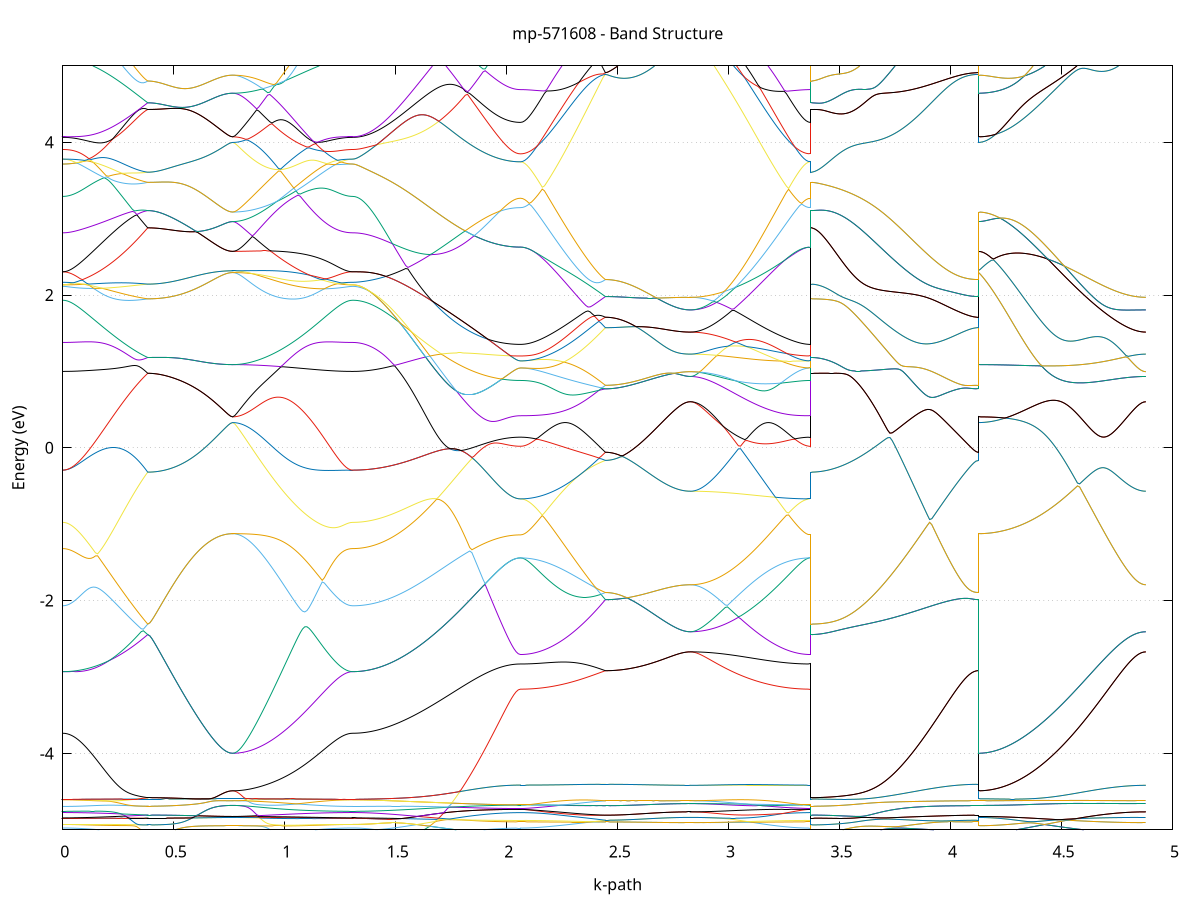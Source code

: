 set title 'mp-571608 - Band Structure'
set xlabel 'k-path'
set ylabel 'Energy (eV)'
set grid y
set yrange [-5:5]
set terminal png size 800,600
set output 'mp-571608_bands_gnuplot.png'
plot '-' using 1:2 with lines notitle, '-' using 1:2 with lines notitle, '-' using 1:2 with lines notitle, '-' using 1:2 with lines notitle, '-' using 1:2 with lines notitle, '-' using 1:2 with lines notitle, '-' using 1:2 with lines notitle, '-' using 1:2 with lines notitle, '-' using 1:2 with lines notitle, '-' using 1:2 with lines notitle, '-' using 1:2 with lines notitle, '-' using 1:2 with lines notitle, '-' using 1:2 with lines notitle, '-' using 1:2 with lines notitle, '-' using 1:2 with lines notitle, '-' using 1:2 with lines notitle, '-' using 1:2 with lines notitle, '-' using 1:2 with lines notitle, '-' using 1:2 with lines notitle, '-' using 1:2 with lines notitle, '-' using 1:2 with lines notitle, '-' using 1:2 with lines notitle, '-' using 1:2 with lines notitle, '-' using 1:2 with lines notitle, '-' using 1:2 with lines notitle, '-' using 1:2 with lines notitle, '-' using 1:2 with lines notitle, '-' using 1:2 with lines notitle, '-' using 1:2 with lines notitle, '-' using 1:2 with lines notitle, '-' using 1:2 with lines notitle, '-' using 1:2 with lines notitle, '-' using 1:2 with lines notitle, '-' using 1:2 with lines notitle, '-' using 1:2 with lines notitle, '-' using 1:2 with lines notitle, '-' using 1:2 with lines notitle, '-' using 1:2 with lines notitle, '-' using 1:2 with lines notitle, '-' using 1:2 with lines notitle, '-' using 1:2 with lines notitle, '-' using 1:2 with lines notitle, '-' using 1:2 with lines notitle, '-' using 1:2 with lines notitle, '-' using 1:2 with lines notitle, '-' using 1:2 with lines notitle, '-' using 1:2 with lines notitle, '-' using 1:2 with lines notitle, '-' using 1:2 with lines notitle, '-' using 1:2 with lines notitle, '-' using 1:2 with lines notitle, '-' using 1:2 with lines notitle, '-' using 1:2 with lines notitle, '-' using 1:2 with lines notitle, '-' using 1:2 with lines notitle, '-' using 1:2 with lines notitle, '-' using 1:2 with lines notitle, '-' using 1:2 with lines notitle, '-' using 1:2 with lines notitle, '-' using 1:2 with lines notitle, '-' using 1:2 with lines notitle, '-' using 1:2 with lines notitle, '-' using 1:2 with lines notitle, '-' using 1:2 with lines notitle, '-' using 1:2 with lines notitle, '-' using 1:2 with lines notitle, '-' using 1:2 with lines notitle, '-' using 1:2 with lines notitle, '-' using 1:2 with lines notitle, '-' using 1:2 with lines notitle, '-' using 1:2 with lines notitle, '-' using 1:2 with lines notitle, '-' using 1:2 with lines notitle, '-' using 1:2 with lines notitle, '-' using 1:2 with lines notitle, '-' using 1:2 with lines notitle, '-' using 1:2 with lines notitle, '-' using 1:2 with lines notitle, '-' using 1:2 with lines notitle, '-' using 1:2 with lines notitle, '-' using 1:2 with lines notitle, '-' using 1:2 with lines notitle, '-' using 1:2 with lines notitle, '-' using 1:2 with lines notitle, '-' using 1:2 with lines notitle, '-' using 1:2 with lines notitle, '-' using 1:2 with lines notitle, '-' using 1:2 with lines notitle, '-' using 1:2 with lines notitle, '-' using 1:2 with lines notitle, '-' using 1:2 with lines notitle, '-' using 1:2 with lines notitle, '-' using 1:2 with lines notitle, '-' using 1:2 with lines notitle, '-' using 1:2 with lines notitle, '-' using 1:2 with lines notitle
0.000000 -22.842437
0.009813 -22.842337
0.019625 -22.842337
0.029438 -22.842237
0.039251 -22.842037
0.049064 -22.841837
0.058876 -22.841637
0.068689 -22.841337
0.078502 -22.841037
0.088315 -22.840737
0.098127 -22.840337
0.107940 -22.839837
0.117753 -22.839437
0.127565 -22.838837
0.137378 -22.838337
0.147191 -22.837737
0.157004 -22.837037
0.166816 -22.836337
0.176629 -22.835637
0.186442 -22.834937
0.196254 -22.834137
0.206067 -22.833237
0.215880 -22.832337
0.225693 -22.831437
0.235505 -22.830537
0.245318 -22.829537
0.255131 -22.828537
0.264944 -22.827437
0.274756 -22.826337
0.284569 -22.825237
0.294382 -22.824137
0.304194 -22.822937
0.314007 -22.821737
0.323820 -22.820537
0.333633 -22.819337
0.343445 -22.818037
0.353258 -22.816837
0.363071 -22.815737
0.372884 -22.814837
0.382696 -22.814337
0.382696 -22.814337
0.392509 -22.814437
0.402322 -22.814937
0.412134 -22.815637
0.421947 -22.816437
0.431760 -22.817237
0.441573 -22.818037
0.451385 -22.818837
0.461198 -22.819737
0.471011 -22.820537
0.480824 -22.821337
0.490636 -22.822137
0.500449 -22.822837
0.510262 -22.823637
0.520074 -22.824337
0.529887 -22.825037
0.539700 -22.825737
0.549513 -22.826337
0.559325 -22.827037
0.569138 -22.827637
0.578951 -22.828237
0.588763 -22.828737
0.598576 -22.829237
0.608389 -22.829737
0.618202 -22.830237
0.628014 -22.830637
0.637827 -22.831137
0.647640 -22.831437
0.657453 -22.831837
0.667265 -22.832137
0.677078 -22.832437
0.686891 -22.832737
0.696703 -22.832937
0.706516 -22.833137
0.716329 -22.833337
0.726142 -22.833437
0.735954 -22.833537
0.745767 -22.833637
0.755580 -22.833737
0.765393 -22.833737
0.765393 -22.833737
0.775233 -22.833737
0.785073 -22.833737
0.794913 -22.833737
0.804754 -22.833837
0.814594 -22.833937
0.824434 -22.833937
0.834274 -22.834037
0.844115 -22.834137
0.853955 -22.834337
0.863795 -22.834437
0.873635 -22.834537
0.883476 -22.834737
0.893316 -22.834937
0.903156 -22.835037
0.912996 -22.835237
0.922837 -22.835437
0.932677 -22.835637
0.942517 -22.835837
0.952357 -22.836137
0.962198 -22.836337
0.972038 -22.836537
0.981878 -22.836837
0.991718 -22.837037
1.001559 -22.837237
1.011399 -22.837537
1.021239 -22.837737
1.031080 -22.838037
1.040920 -22.838237
1.050760 -22.838537
1.060600 -22.838737
1.070441 -22.839037
1.080281 -22.839237
1.090121 -22.839437
1.099961 -22.839737
1.109802 -22.839937
1.119642 -22.840137
1.129482 -22.840337
1.139322 -22.840537
1.149163 -22.840737
1.159003 -22.840937
1.168843 -22.841137
1.178683 -22.841337
1.188524 -22.841437
1.198364 -22.841637
1.208204 -22.841737
1.218044 -22.841837
1.227885 -22.841937
1.237725 -22.842037
1.247565 -22.842137
1.257405 -22.842237
1.267246 -22.842337
1.277086 -22.842337
1.286926 -22.842337
1.296767 -22.842437
1.306607 -22.842437
1.306607 -22.842437
1.316548 -22.842337
1.326490 -22.842337
1.336432 -22.842137
1.346373 -22.841937
1.356315 -22.841737
1.366257 -22.841437
1.376198 -22.841137
1.386140 -22.840737
1.396082 -22.840237
1.406023 -22.839737
1.415965 -22.839237
1.425907 -22.838637
1.435848 -22.837937
1.445790 -22.837237
1.455732 -22.836537
1.465673 -22.835737
1.475615 -22.834837
1.485557 -22.833937
1.495498 -22.833037
1.505440 -22.832037
1.515382 -22.831037
1.525323 -22.829937
1.535265 -22.828837
1.545207 -22.827637
1.555148 -22.826437
1.565090 -22.825237
1.575032 -22.823937
1.584973 -22.822637
1.594915 -22.821337
1.604857 -22.819937
1.614798 -22.818537
1.624740 -22.817037
1.634682 -22.815837
1.644623 -22.818537
1.654565 -22.821237
1.664507 -22.823837
1.674448 -22.826537
1.684390 -22.829137
1.694332 -22.831737
1.704273 -22.834237
1.714215 -22.836737
1.724157 -22.839137
1.734098 -22.841637
1.744040 -22.843937
1.753982 -22.846237
1.763923 -22.848537
1.773865 -22.850737
1.783807 -22.852937
1.793748 -22.855037
1.803690 -22.857137
1.813632 -22.859137
1.823573 -22.861037
1.833515 -22.862837
1.843457 -22.864637
1.853398 -22.866437
1.863340 -22.868037
1.873282 -22.869637
1.883223 -22.871137
1.893165 -22.872637
1.903107 -22.874037
1.913048 -22.875337
1.922990 -22.876537
1.932932 -22.877637
1.942873 -22.878737
1.952815 -22.879637
1.962757 -22.880537
1.972698 -22.881337
1.982640 -22.882137
1.992582 -22.882737
2.002523 -22.883337
2.012465 -22.883837
2.022407 -22.884137
2.032348 -22.884437
2.042290 -22.884737
2.052232 -22.884837
2.062173 -22.884837
2.062173 -22.884837
2.071986 -22.884837
2.081799 -22.884837
2.091611 -22.884637
2.101424 -22.884537
2.111237 -22.884337
2.121050 -22.884137
2.130862 -22.883837
2.140675 -22.883537
2.150488 -22.883237
2.160301 -22.882837
2.170113 -22.882337
2.179926 -22.881937
2.189739 -22.881437
2.199551 -22.880837
2.209364 -22.880237
2.219177 -22.879637
2.228990 -22.879037
2.238802 -22.878337
2.248615 -22.877637
2.258428 -22.876837
2.268240 -22.876037
2.278053 -22.875237
2.287866 -22.874337
2.297679 -22.873437
2.307491 -22.872537
2.317304 -22.871637
2.327117 -22.870637
2.336930 -22.869637
2.346742 -22.868637
2.356555 -22.867537
2.366368 -22.866537
2.376180 -22.865437
2.385993 -22.864237
2.395806 -22.863137
2.405619 -22.861937
2.415431 -22.860837
2.425244 -22.859637
2.435057 -22.858437
2.444870 -22.857237
2.444870 -22.857237
2.454682 -22.857237
2.464495 -22.857237
2.474308 -22.857237
2.484120 -22.857137
2.493933 -22.857137
2.503746 -22.857137
2.513559 -22.857137
2.523371 -22.857137
2.533184 -22.857037
2.542997 -22.857037
2.552810 -22.857037
2.562622 -22.857037
2.572435 -22.856937
2.582248 -22.856937
2.592060 -22.856937
2.601873 -22.856837
2.611686 -22.856837
2.621499 -22.856737
2.631311 -22.856737
2.641124 -22.856737
2.650937 -22.856637
2.660749 -22.856637
2.670562 -22.856537
2.680375 -22.856537
2.690188 -22.856537
2.700000 -22.856437
2.709813 -22.856437
2.719626 -22.856437
2.729439 -22.856337
2.739251 -22.856337
2.749064 -22.856337
2.758877 -22.856337
2.768689 -22.856237
2.778502 -22.856237
2.788315 -22.856237
2.798128 -22.856237
2.807940 -22.856237
2.817753 -22.856237
2.827566 -22.856237
2.827566 -22.856237
2.837406 -22.856237
2.847246 -22.856337
2.857087 -22.856437
2.866927 -22.856637
2.876767 -22.856837
2.886607 -22.857137
2.896448 -22.857437
2.906288 -22.857837
2.916128 -22.858237
2.925968 -22.858737
2.935809 -22.859237
2.945649 -22.859837
2.955489 -22.860437
2.965329 -22.861037
2.975170 -22.861637
2.985010 -22.862337
2.994850 -22.863037
3.004690 -22.863737
3.014531 -22.864537
3.024371 -22.865337
3.034211 -22.866137
3.044052 -22.866937
3.053892 -22.867737
3.063732 -22.868537
3.073572 -22.869337
3.083413 -22.870137
3.093253 -22.870937
3.103093 -22.871737
3.112933 -22.872537
3.122774 -22.873337
3.132614 -22.874137
3.142454 -22.874937
3.152294 -22.875737
3.162135 -22.876437
3.171975 -22.877137
3.181815 -22.877837
3.191655 -22.878537
3.201496 -22.879137
3.211336 -22.879737
3.221176 -22.880337
3.231016 -22.880937
3.240857 -22.881437
3.250697 -22.881937
3.260537 -22.882437
3.270377 -22.882837
3.280218 -22.883237
3.290058 -22.883537
3.299898 -22.883837
3.309738 -22.884137
3.319579 -22.884337
3.329419 -22.884537
3.339259 -22.884637
3.349100 -22.884837
3.358940 -22.884837
3.368780 -22.884837
3.368780 -22.814337
3.378722 -22.814337
3.388663 -22.814237
3.398605 -22.814237
3.408547 -22.814237
3.418488 -22.814237
3.428430 -22.814137
3.438372 -22.814137
3.448313 -22.814137
3.458255 -22.814137
3.468197 -22.814137
3.478138 -22.814237
3.488080 -22.814337
3.498022 -22.814437
3.507963 -22.814637
3.517905 -22.814837
3.527847 -22.815037
3.537788 -22.815337
3.547730 -22.815737
3.557672 -22.816137
3.567613 -22.816537
3.577555 -22.817037
3.587497 -22.817537
3.597438 -22.818137
3.607380 -22.818737
3.617322 -22.819337
3.627263 -22.820037
3.637205 -22.820737
3.647147 -22.821537
3.657088 -22.822337
3.667030 -22.823137
3.676972 -22.824037
3.686913 -22.824937
3.696855 -22.825837
3.706797 -22.826737
3.716738 -22.827737
3.726680 -22.828737
3.736622 -22.829737
3.746563 -22.830737
3.756505 -22.831737
3.766447 -22.832737
3.776388 -22.833837
3.786330 -22.834837
3.796272 -22.835837
3.806213 -22.836937
3.816155 -22.837937
3.826097 -22.839037
3.836038 -22.840037
3.845980 -22.841037
3.855922 -22.842037
3.865863 -22.843037
3.875805 -22.843937
3.885747 -22.844937
3.895688 -22.845837
3.905630 -22.846737
3.915572 -22.847537
3.925513 -22.848437
3.935455 -22.849237
3.945397 -22.850037
3.955338 -22.850737
3.965280 -22.851437
3.975222 -22.852137
3.985163 -22.852737
3.995105 -22.853337
4.005047 -22.853937
4.014988 -22.854437
4.024930 -22.854937
4.034872 -22.855337
4.044813 -22.855737
4.054755 -22.856037
4.064697 -22.856337
4.074638 -22.856637
4.084580 -22.856837
4.094522 -22.857037
4.104463 -22.857137
4.114405 -22.857137
4.124347 -22.857237
4.124347 -22.833737
4.134288 -22.833637
4.144230 -22.833637
4.154172 -22.833437
4.164113 -22.833337
4.174055 -22.833037
4.183997 -22.832837
4.193938 -22.832437
4.203880 -22.832137
4.213822 -22.831637
4.223763 -22.831237
4.233705 -22.830737
4.243647 -22.830137
4.253588 -22.829537
4.263530 -22.828837
4.273472 -22.828137
4.283413 -22.827337
4.293355 -22.826537
4.303297 -22.825737
4.313238 -22.824837
4.323180 -22.823937
4.333122 -22.822937
4.343063 -22.821937
4.353005 -22.820837
4.362947 -22.819737
4.372888 -22.818637
4.382830 -22.817437
4.392772 -22.816237
4.402713 -22.814937
4.412655 -22.813637
4.422596 -22.812337
4.432538 -22.811037
4.442480 -22.809637
4.452421 -22.808237
4.462363 -22.806737
4.472305 -22.807437
4.482246 -22.809437
4.492188 -22.811437
4.502130 -22.813337
4.512071 -22.815237
4.522013 -22.817137
4.531955 -22.819037
4.541896 -22.820937
4.551838 -22.822737
4.561780 -22.824537
4.571721 -22.826337
4.581663 -22.828037
4.591605 -22.829737
4.601546 -22.831437
4.611488 -22.833037
4.621430 -22.834537
4.631371 -22.836137
4.641313 -22.837637
4.651255 -22.839037
4.661196 -22.840437
4.671138 -22.841737
4.681080 -22.843037
4.691021 -22.844337
4.700963 -22.845537
4.710905 -22.846637
4.720846 -22.847737
4.730788 -22.848737
4.740730 -22.849637
4.750671 -22.850537
4.760613 -22.851337
4.770555 -22.852137
4.780496 -22.852837
4.790438 -22.853437
4.800380 -22.854037
4.810321 -22.854537
4.820263 -22.855037
4.830205 -22.855337
4.840146 -22.855637
4.850088 -22.855937
4.860030 -22.856037
4.869971 -22.856137
4.879913 -22.856237
e
0.000000 -22.842437
0.009813 -22.842337
0.019625 -22.842337
0.029438 -22.842237
0.039251 -22.842037
0.049064 -22.841837
0.058876 -22.841637
0.068689 -22.841337
0.078502 -22.840937
0.088315 -22.840637
0.098127 -22.840137
0.107940 -22.839737
0.117753 -22.839237
0.127565 -22.838637
0.137378 -22.838037
0.147191 -22.837437
0.157004 -22.836737
0.166816 -22.836037
0.176629 -22.835237
0.186442 -22.834537
0.196254 -22.833637
0.206067 -22.832837
0.215880 -22.831937
0.225693 -22.830937
0.235505 -22.829937
0.245318 -22.828937
0.255131 -22.827937
0.264944 -22.826837
0.274756 -22.825737
0.284569 -22.824637
0.294382 -22.823537
0.304194 -22.822337
0.314007 -22.821137
0.323820 -22.819937
0.333633 -22.818737
0.343445 -22.817537
0.353258 -22.816337
0.363071 -22.815337
0.372884 -22.814537
0.382696 -22.814337
0.382696 -22.814337
0.392509 -22.814437
0.402322 -22.814937
0.412134 -22.815637
0.421947 -22.816437
0.431760 -22.817237
0.441573 -22.818037
0.451385 -22.818837
0.461198 -22.819737
0.471011 -22.820537
0.480824 -22.821337
0.490636 -22.822137
0.500449 -22.822837
0.510262 -22.823637
0.520074 -22.824337
0.529887 -22.825037
0.539700 -22.825737
0.549513 -22.826337
0.559325 -22.827037
0.569138 -22.827637
0.578951 -22.828237
0.588763 -22.828737
0.598576 -22.829237
0.608389 -22.829737
0.618202 -22.830237
0.628014 -22.830637
0.637827 -22.831137
0.647640 -22.831437
0.657453 -22.831837
0.667265 -22.832137
0.677078 -22.832437
0.686891 -22.832737
0.696703 -22.832937
0.706516 -22.833137
0.716329 -22.833337
0.726142 -22.833437
0.735954 -22.833537
0.745767 -22.833637
0.755580 -22.833737
0.765393 -22.833737
0.765393 -22.833737
0.775233 -22.833637
0.785073 -22.833537
0.794913 -22.833337
0.804754 -22.833137
0.814594 -22.832737
0.824434 -22.832337
0.834274 -22.831837
0.844115 -22.831237
0.853955 -22.830637
0.863795 -22.829837
0.873635 -22.829037
0.883476 -22.828237
0.893316 -22.827237
0.903156 -22.826237
0.912996 -22.825137
0.922837 -22.824037
0.932677 -22.822837
0.942517 -22.821537
0.952357 -22.820237
0.962198 -22.818837
0.972038 -22.817437
0.981878 -22.815937
0.991718 -22.814337
1.001559 -22.812837
1.011399 -22.812337
1.021239 -22.814037
1.031080 -22.815837
1.040920 -22.817537
1.050760 -22.819137
1.060600 -22.820737
1.070441 -22.822337
1.080281 -22.823937
1.090121 -22.825437
1.099961 -22.826837
1.109802 -22.828237
1.119642 -22.829537
1.129482 -22.830837
1.139322 -22.832037
1.149163 -22.833237
1.159003 -22.834237
1.168843 -22.835337
1.178683 -22.836237
1.188524 -22.837137
1.198364 -22.838037
1.208204 -22.838737
1.218044 -22.839437
1.227885 -22.840037
1.237725 -22.840637
1.247565 -22.841037
1.257405 -22.841437
1.267246 -22.841837
1.277086 -22.842037
1.286926 -22.842237
1.296767 -22.842337
1.306607 -22.842437
1.306607 -22.842437
1.316548 -22.842337
1.326490 -22.842337
1.336432 -22.842137
1.346373 -22.841937
1.356315 -22.841737
1.366257 -22.841437
1.376198 -22.841137
1.386140 -22.840737
1.396082 -22.840237
1.406023 -22.839737
1.415965 -22.839237
1.425907 -22.838637
1.435848 -22.837937
1.445790 -22.837237
1.455732 -22.836537
1.465673 -22.835737
1.475615 -22.834837
1.485557 -22.833937
1.495498 -22.833037
1.505440 -22.832037
1.515382 -22.831037
1.525323 -22.829937
1.535265 -22.828837
1.545207 -22.827637
1.555148 -22.826437
1.565090 -22.825237
1.575032 -22.823937
1.584973 -22.822637
1.594915 -22.821337
1.604857 -22.819937
1.614798 -22.818537
1.624740 -22.817037
1.634682 -22.815637
1.644623 -22.814137
1.654565 -22.812637
1.664507 -22.811137
1.674448 -22.809637
1.684390 -22.808037
1.694332 -22.806537
1.704273 -22.805037
1.714215 -22.803537
1.724157 -22.802237
1.734098 -22.802037
1.744040 -22.803137
1.753982 -22.804137
1.763923 -22.805137
1.773865 -22.806137
1.783807 -22.807137
1.793748 -22.808037
1.803690 -22.809037
1.813632 -22.809937
1.823573 -22.810737
1.833515 -22.811637
1.843457 -22.812437
1.853398 -22.813237
1.863340 -22.814037
1.873282 -22.814737
1.883223 -22.815437
1.893165 -22.816137
1.903107 -22.816737
1.913048 -22.817337
1.922990 -22.817937
1.932932 -22.818437
1.942873 -22.818937
1.952815 -22.819437
1.962757 -22.819837
1.972698 -22.820237
1.982640 -22.820537
1.992582 -22.820837
2.002523 -22.821137
2.012465 -22.821337
2.022407 -22.821537
2.032348 -22.821637
2.042290 -22.821737
2.052232 -22.821837
2.062173 -22.821837
2.062173 -22.821837
2.071986 -22.821837
2.081799 -22.821937
2.091611 -22.822137
2.101424 -22.822437
2.111237 -22.822737
2.121050 -22.823037
2.130862 -22.823537
2.140675 -22.824037
2.150488 -22.824537
2.160301 -22.825237
2.170113 -22.825837
2.179926 -22.826637
2.189739 -22.827437
2.199551 -22.828237
2.209364 -22.829137
2.219177 -22.830037
2.228990 -22.830937
2.238802 -22.831937
2.248615 -22.833037
2.258428 -22.834137
2.268240 -22.835237
2.278053 -22.836337
2.287866 -22.837437
2.297679 -22.838637
2.307491 -22.839837
2.317304 -22.841037
2.327117 -22.842237
2.336930 -22.843437
2.346742 -22.844737
2.356555 -22.845937
2.366368 -22.847237
2.376180 -22.848437
2.385993 -22.849737
2.395806 -22.851037
2.405619 -22.852237
2.415431 -22.853537
2.425244 -22.854737
2.435057 -22.855937
2.444870 -22.857237
2.444870 -22.857237
2.454682 -22.857237
2.464495 -22.857237
2.474308 -22.857237
2.484120 -22.857137
2.493933 -22.857137
2.503746 -22.857137
2.513559 -22.857137
2.523371 -22.857137
2.533184 -22.857037
2.542997 -22.857037
2.552810 -22.857037
2.562622 -22.857037
2.572435 -22.856937
2.582248 -22.856937
2.592060 -22.856937
2.601873 -22.856837
2.611686 -22.856837
2.621499 -22.856737
2.631311 -22.856737
2.641124 -22.856737
2.650937 -22.856637
2.660749 -22.856637
2.670562 -22.856537
2.680375 -22.856537
2.690188 -22.856537
2.700000 -22.856437
2.709813 -22.856437
2.719626 -22.856437
2.729439 -22.856337
2.739251 -22.856337
2.749064 -22.856337
2.758877 -22.856337
2.768689 -22.856237
2.778502 -22.856237
2.788315 -22.856237
2.798128 -22.856237
2.807940 -22.856237
2.817753 -22.856237
2.827566 -22.856237
2.827566 -22.856237
2.837406 -22.856237
2.847246 -22.856137
2.857087 -22.856037
2.866927 -22.855837
2.876767 -22.855637
2.886607 -22.855337
2.896448 -22.855037
2.906288 -22.854737
2.916128 -22.854337
2.925968 -22.853937
2.935809 -22.853437
2.945649 -22.852937
2.955489 -22.852437
2.965329 -22.851837
2.975170 -22.851137
2.985010 -22.850537
2.994850 -22.849837
3.004690 -22.849037
3.014531 -22.848337
3.024371 -22.847537
3.034211 -22.846737
3.044052 -22.845837
3.053892 -22.844937
3.063732 -22.844037
3.073572 -22.843137
3.083413 -22.842237
3.093253 -22.841237
3.103093 -22.840337
3.112933 -22.839337
3.122774 -22.838337
3.132614 -22.837337
3.142454 -22.836337
3.152294 -22.835337
3.162135 -22.834437
3.171975 -22.833437
3.181815 -22.832537
3.191655 -22.831537
3.201496 -22.830637
3.211336 -22.829737
3.221176 -22.828937
3.231016 -22.828037
3.240857 -22.827237
3.250697 -22.826537
3.260537 -22.825837
3.270377 -22.825137
3.280218 -22.824537
3.290058 -22.824037
3.299898 -22.823537
3.309738 -22.823037
3.319579 -22.822737
3.329419 -22.822437
3.339259 -22.822137
3.349100 -22.821937
3.358940 -22.821837
3.368780 -22.821837
3.368780 -22.814337
3.378722 -22.814337
3.388663 -22.814237
3.398605 -22.814237
3.408547 -22.814237
3.418488 -22.814237
3.428430 -22.814137
3.438372 -22.814137
3.448313 -22.814137
3.458255 -22.814137
3.468197 -22.814137
3.478138 -22.814237
3.488080 -22.814337
3.498022 -22.814437
3.507963 -22.814637
3.517905 -22.814837
3.527847 -22.815037
3.537788 -22.815337
3.547730 -22.815737
3.557672 -22.816137
3.567613 -22.816537
3.577555 -22.817037
3.587497 -22.817537
3.597438 -22.818137
3.607380 -22.818737
3.617322 -22.819337
3.627263 -22.820037
3.637205 -22.820737
3.647147 -22.821537
3.657088 -22.822337
3.667030 -22.823137
3.676972 -22.824037
3.686913 -22.824937
3.696855 -22.825837
3.706797 -22.826737
3.716738 -22.827737
3.726680 -22.828737
3.736622 -22.829737
3.746563 -22.830737
3.756505 -22.831737
3.766447 -22.832737
3.776388 -22.833837
3.786330 -22.834837
3.796272 -22.835837
3.806213 -22.836937
3.816155 -22.837937
3.826097 -22.839037
3.836038 -22.840037
3.845980 -22.841037
3.855922 -22.842037
3.865863 -22.843037
3.875805 -22.843937
3.885747 -22.844937
3.895688 -22.845837
3.905630 -22.846737
3.915572 -22.847537
3.925513 -22.848437
3.935455 -22.849237
3.945397 -22.850037
3.955338 -22.850737
3.965280 -22.851437
3.975222 -22.852137
3.985163 -22.852737
3.995105 -22.853337
4.005047 -22.853937
4.014988 -22.854437
4.024930 -22.854937
4.034872 -22.855337
4.044813 -22.855737
4.054755 -22.856037
4.064697 -22.856337
4.074638 -22.856637
4.084580 -22.856837
4.094522 -22.857037
4.104463 -22.857137
4.114405 -22.857137
4.124347 -22.857237
4.124347 -22.833737
4.134288 -22.833637
4.144230 -22.833637
4.154172 -22.833437
4.164113 -22.833337
4.174055 -22.833037
4.183997 -22.832837
4.193938 -22.832437
4.203880 -22.832137
4.213822 -22.831637
4.223763 -22.831237
4.233705 -22.830737
4.243647 -22.830137
4.253588 -22.829537
4.263530 -22.828837
4.273472 -22.828137
4.283413 -22.827337
4.293355 -22.826537
4.303297 -22.825737
4.313238 -22.824837
4.323180 -22.823937
4.333122 -22.822937
4.343063 -22.821937
4.353005 -22.820837
4.362947 -22.819737
4.372888 -22.818637
4.382830 -22.817437
4.392772 -22.816237
4.402713 -22.814937
4.412655 -22.813637
4.422596 -22.812337
4.432538 -22.811037
4.442480 -22.809637
4.452421 -22.808237
4.462363 -22.806737
4.472305 -22.807437
4.482246 -22.809437
4.492188 -22.811437
4.502130 -22.813337
4.512071 -22.815237
4.522013 -22.817137
4.531955 -22.819037
4.541896 -22.820937
4.551838 -22.822737
4.561780 -22.824537
4.571721 -22.826337
4.581663 -22.828037
4.591605 -22.829737
4.601546 -22.831437
4.611488 -22.833037
4.621430 -22.834537
4.631371 -22.836137
4.641313 -22.837637
4.651255 -22.839037
4.661196 -22.840437
4.671138 -22.841737
4.681080 -22.843037
4.691021 -22.844337
4.700963 -22.845537
4.710905 -22.846637
4.720846 -22.847737
4.730788 -22.848737
4.740730 -22.849637
4.750671 -22.850537
4.760613 -22.851337
4.770555 -22.852137
4.780496 -22.852837
4.790438 -22.853437
4.800380 -22.854037
4.810321 -22.854537
4.820263 -22.855037
4.830205 -22.855337
4.840146 -22.855637
4.850088 -22.855937
4.860030 -22.856037
4.869971 -22.856137
4.879913 -22.856237
e
0.000000 -22.768937
0.009813 -22.768937
0.019625 -22.769137
0.029438 -22.769337
0.039251 -22.769637
0.049064 -22.770037
0.058876 -22.770537
0.068689 -22.771137
0.078502 -22.771737
0.088315 -22.772437
0.098127 -22.773237
0.107940 -22.774137
0.117753 -22.775037
0.127565 -22.776037
0.137378 -22.777037
0.147191 -22.778137
0.157004 -22.779237
0.166816 -22.780437
0.176629 -22.781737
0.186442 -22.782937
0.196254 -22.784237
0.206067 -22.785537
0.215880 -22.786937
0.225693 -22.788337
0.235505 -22.789737
0.245318 -22.791137
0.255131 -22.792637
0.264944 -22.794137
0.274756 -22.795537
0.284569 -22.797037
0.294382 -22.798537
0.304194 -22.800037
0.314007 -22.801437
0.323820 -22.802937
0.333633 -22.804337
0.343445 -22.805737
0.353258 -22.807037
0.363071 -22.808137
0.372884 -22.809037
0.382696 -22.809237
0.382696 -22.809237
0.392509 -22.809037
0.402322 -22.808537
0.412134 -22.807737
0.421947 -22.806937
0.431760 -22.805937
0.441573 -22.804937
0.451385 -22.803937
0.461198 -22.802937
0.471011 -22.801837
0.480824 -22.800837
0.490636 -22.799737
0.500449 -22.798637
0.510262 -22.797537
0.520074 -22.796437
0.529887 -22.795437
0.539700 -22.794337
0.549513 -22.793237
0.559325 -22.792237
0.569138 -22.791237
0.578951 -22.790237
0.588763 -22.789237
0.598576 -22.788237
0.608389 -22.787337
0.618202 -22.786437
0.628014 -22.785537
0.637827 -22.784737
0.647640 -22.783937
0.657453 -22.783237
0.667265 -22.782537
0.677078 -22.781937
0.686891 -22.781337
0.696703 -22.780837
0.706516 -22.780337
0.716329 -22.779937
0.726142 -22.779637
0.735954 -22.779437
0.745767 -22.779237
0.755580 -22.779137
0.765393 -22.779037
0.765393 -22.779037
0.775233 -22.779137
0.785073 -22.779437
0.794913 -22.779837
0.804754 -22.780337
0.814594 -22.781037
0.824434 -22.781937
0.834274 -22.782937
0.844115 -22.784037
0.853955 -22.785237
0.863795 -22.786537
0.873635 -22.787937
0.883476 -22.789437
0.893316 -22.791037
0.903156 -22.792637
0.912996 -22.794337
0.922837 -22.796037
0.932677 -22.797837
0.942517 -22.799637
0.952357 -22.801437
0.962198 -22.803237
0.972038 -22.805037
0.981878 -22.806937
0.991718 -22.808737
1.001559 -22.810537
1.011399 -22.811137
1.021239 -22.809537
1.031080 -22.807737
1.040920 -22.806037
1.050760 -22.804237
1.060600 -22.802437
1.070441 -22.800637
1.080281 -22.798837
1.090121 -22.796937
1.099961 -22.795137
1.109802 -22.793237
1.119642 -22.791437
1.129482 -22.789537
1.139322 -22.787737
1.149163 -22.785937
1.159003 -22.784237
1.168843 -22.782537
1.178683 -22.780937
1.188524 -22.779337
1.198364 -22.777837
1.208204 -22.776437
1.218044 -22.775037
1.227885 -22.773837
1.237725 -22.772737
1.247565 -22.771737
1.257405 -22.770937
1.267246 -22.770237
1.277086 -22.769637
1.286926 -22.769237
1.296767 -22.769037
1.306607 -22.768937
1.306607 -22.768937
1.316548 -22.768937
1.326490 -22.769037
1.336432 -22.769037
1.346373 -22.769137
1.356315 -22.769337
1.366257 -22.769537
1.376198 -22.769937
1.386140 -22.770237
1.396082 -22.770737
1.406023 -22.771137
1.415965 -22.771637
1.425907 -22.772237
1.435848 -22.772837
1.445790 -22.773437
1.455732 -22.774137
1.465673 -22.774837
1.475615 -22.775637
1.485557 -22.776437
1.495498 -22.777737
1.505440 -22.780337
1.515382 -22.782937
1.525323 -22.785637
1.535265 -22.788337
1.545207 -22.791037
1.555148 -22.793837
1.565090 -22.796537
1.575032 -22.799337
1.584973 -22.802137
1.594915 -22.804837
1.604857 -22.807637
1.614798 -22.810337
1.624740 -22.813137
1.634682 -22.815637
1.644623 -22.814137
1.654565 -22.812637
1.664507 -22.811137
1.674448 -22.809637
1.684390 -22.808037
1.694332 -22.806537
1.704273 -22.805037
1.714215 -22.803537
1.724157 -22.802237
1.734098 -22.800937
1.744040 -22.799837
1.753982 -22.799037
1.763923 -22.798537
1.773865 -22.798337
1.783807 -22.798437
1.793748 -22.798737
1.803690 -22.799137
1.813632 -22.799637
1.823573 -22.800137
1.833515 -22.800737
1.843457 -22.801337
1.853398 -22.801937
1.863340 -22.802537
1.873282 -22.803137
1.883223 -22.803637
1.893165 -22.804237
1.903107 -22.804737
1.913048 -22.805337
1.922990 -22.805737
1.932932 -22.806237
1.942873 -22.806637
1.952815 -22.807137
1.962757 -22.807437
1.972698 -22.807837
1.982640 -22.808137
1.992582 -22.808437
2.002523 -22.808637
2.012465 -22.808837
2.022407 -22.809037
2.032348 -22.809137
2.042290 -22.809237
2.052232 -22.809237
2.062173 -22.809337
2.062173 -22.809337
2.071986 -22.809337
2.081799 -22.809237
2.091611 -22.809137
2.101424 -22.809137
2.111237 -22.808937
2.121050 -22.808837
2.130862 -22.808637
2.140675 -22.808437
2.150488 -22.808237
2.160301 -22.807937
2.170113 -22.807637
2.179926 -22.807337
2.189739 -22.807037
2.199551 -22.806637
2.209364 -22.806237
2.219177 -22.805837
2.228990 -22.805437
2.238802 -22.804937
2.248615 -22.804437
2.258428 -22.803937
2.268240 -22.803337
2.278053 -22.802737
2.287866 -22.802137
2.297679 -22.801537
2.307491 -22.800837
2.317304 -22.800237
2.327117 -22.799537
2.336930 -22.798737
2.346742 -22.798037
2.356555 -22.797237
2.366368 -22.796437
2.376180 -22.795637
2.385993 -22.794737
2.395806 -22.793937
2.405619 -22.793037
2.415431 -22.792137
2.425244 -22.791237
2.435057 -22.790437
2.444870 -22.789637
2.444870 -22.789637
2.454682 -22.789937
2.464495 -22.790737
2.474308 -22.791737
2.484120 -22.792737
2.493933 -22.793737
2.503746 -22.794837
2.513559 -22.795937
2.523371 -22.796937
2.533184 -22.797937
2.542997 -22.799037
2.552810 -22.799937
2.562622 -22.800937
2.572435 -22.801937
2.582248 -22.802837
2.592060 -22.803737
2.601873 -22.804537
2.611686 -22.805437
2.621499 -22.806237
2.631311 -22.807037
2.641124 -22.807737
2.650937 -22.808437
2.660749 -22.809137
2.670562 -22.809737
2.680375 -22.810337
2.690188 -22.810937
2.700000 -22.811437
2.709813 -22.811937
2.719626 -22.812437
2.729439 -22.812837
2.739251 -22.813237
2.749064 -22.813537
2.758877 -22.813837
2.768689 -22.814137
2.778502 -22.814337
2.788315 -22.814537
2.798128 -22.814737
2.807940 -22.814837
2.817753 -22.814837
2.827566 -22.814837
2.827566 -22.814837
2.837406 -22.814837
2.847246 -22.814837
2.857087 -22.814837
2.866927 -22.814837
2.876767 -22.814737
2.886607 -22.814737
2.896448 -22.814637
2.906288 -22.814637
2.916128 -22.814537
2.925968 -22.814437
2.935809 -22.814337
2.945649 -22.814237
2.955489 -22.814137
2.965329 -22.814037
2.975170 -22.813937
2.985010 -22.813837
2.994850 -22.813737
3.004690 -22.813537
3.014531 -22.813437
3.024371 -22.813237
3.034211 -22.813137
3.044052 -22.813037
3.053892 -22.812837
3.063732 -22.812637
3.073572 -22.812537
3.083413 -22.812337
3.093253 -22.812237
3.103093 -22.812037
3.112933 -22.811937
3.122774 -22.811737
3.132614 -22.811537
3.142454 -22.811437
3.152294 -22.811237
3.162135 -22.811137
3.171975 -22.810937
3.181815 -22.810837
3.191655 -22.810637
3.201496 -22.810537
3.211336 -22.810437
3.221176 -22.810337
3.231016 -22.810137
3.240857 -22.810037
3.250697 -22.809937
3.260537 -22.809837
3.270377 -22.809737
3.280218 -22.809637
3.290058 -22.809637
3.299898 -22.809537
3.309738 -22.809437
3.319579 -22.809437
3.329419 -22.809337
3.339259 -22.809337
3.349100 -22.809337
3.358940 -22.809337
3.368780 -22.809337
3.368780 -22.809237
3.378722 -22.809237
3.388663 -22.809237
3.398605 -22.809337
3.408547 -22.809337
3.418488 -22.809337
3.428430 -22.809337
3.438372 -22.809337
3.448313 -22.809237
3.458255 -22.809237
3.468197 -22.809237
3.478138 -22.809137
3.488080 -22.809037
3.498022 -22.808837
3.507963 -22.808737
3.517905 -22.808537
3.527847 -22.808237
3.537788 -22.807937
3.547730 -22.807637
3.557672 -22.807337
3.567613 -22.806937
3.577555 -22.806537
3.587497 -22.806137
3.597438 -22.805737
3.607380 -22.805237
3.617322 -22.804837
3.627263 -22.804337
3.637205 -22.803837
3.647147 -22.803337
3.657088 -22.802737
3.667030 -22.802237
3.676972 -22.801737
3.686913 -22.801137
3.696855 -22.800637
3.706797 -22.800037
3.716738 -22.799537
3.726680 -22.798937
3.736622 -22.798437
3.746563 -22.797937
3.756505 -22.797337
3.766447 -22.796837
3.776388 -22.796337
3.786330 -22.795737
3.796272 -22.795237
3.806213 -22.794737
3.816155 -22.794237
3.826097 -22.793837
3.836038 -22.793337
3.845980 -22.792937
3.855922 -22.792437
3.865863 -22.792037
3.875805 -22.791637
3.885747 -22.791337
3.895688 -22.790937
3.905630 -22.790637
3.915572 -22.790337
3.925513 -22.790037
3.935455 -22.789737
3.945397 -22.789537
3.955338 -22.789337
3.965280 -22.789137
3.975222 -22.789037
3.985163 -22.788937
3.995105 -22.788837
4.005047 -22.788837
4.014988 -22.788837
4.024930 -22.788937
4.034872 -22.789037
4.044813 -22.789137
4.054755 -22.789237
4.064697 -22.789337
4.074638 -22.789437
4.084580 -22.789537
4.094522 -22.789537
4.104463 -22.789637
4.114405 -22.789637
4.124347 -22.789637
4.124347 -22.779037
4.134288 -22.779037
4.144230 -22.779137
4.154172 -22.779137
4.164113 -22.779237
4.174055 -22.779337
4.183997 -22.779437
4.193938 -22.779537
4.203880 -22.779737
4.213822 -22.779937
4.223763 -22.780137
4.233705 -22.780337
4.243647 -22.780537
4.253588 -22.780837
4.263530 -22.781037
4.273472 -22.781437
4.283413 -22.781737
4.293355 -22.782037
4.303297 -22.782437
4.313238 -22.782837
4.323180 -22.783237
4.333122 -22.783637
4.343063 -22.784137
4.353005 -22.784637
4.362947 -22.785837
4.372888 -22.787737
4.382830 -22.789637
4.392772 -22.791637
4.402713 -22.793637
4.412655 -22.795537
4.422596 -22.797537
4.432538 -22.799537
4.442480 -22.801537
4.452421 -22.803537
4.462363 -22.805537
4.472305 -22.805337
4.482246 -22.803837
4.492188 -22.802237
4.502130 -22.800737
4.512071 -22.799137
4.522013 -22.797637
4.531955 -22.796437
4.541896 -22.797237
4.551838 -22.797937
4.561780 -22.798737
4.571721 -22.799537
4.581663 -22.800337
4.591605 -22.801137
4.601546 -22.801837
4.611488 -22.802637
4.621430 -22.803437
4.631371 -22.804137
4.641313 -22.804837
4.651255 -22.805637
4.661196 -22.806337
4.671138 -22.807037
4.681080 -22.807637
4.691021 -22.808337
4.700963 -22.808937
4.710905 -22.809537
4.720846 -22.810137
4.730788 -22.810637
4.740730 -22.811137
4.750671 -22.811637
4.760613 -22.812137
4.770555 -22.812537
4.780496 -22.812937
4.790438 -22.813337
4.800380 -22.813637
4.810321 -22.813937
4.820263 -22.814137
4.830205 -22.814437
4.840146 -22.814537
4.850088 -22.814737
4.860030 -22.814837
4.869971 -22.814837
4.879913 -22.814837
e
0.000000 -22.768937
0.009813 -22.768937
0.019625 -22.769137
0.029438 -22.769337
0.039251 -22.769637
0.049064 -22.770037
0.058876 -22.770537
0.068689 -22.771037
0.078502 -22.771637
0.088315 -22.772337
0.098127 -22.773137
0.107940 -22.774037
0.117753 -22.774937
0.127565 -22.775937
0.137378 -22.776937
0.147191 -22.778037
0.157004 -22.779137
0.166816 -22.780337
0.176629 -22.781637
0.186442 -22.782837
0.196254 -22.784237
0.206067 -22.785537
0.215880 -22.786937
0.225693 -22.788337
0.235505 -22.789737
0.245318 -22.791137
0.255131 -22.792537
0.264944 -22.793937
0.274756 -22.795437
0.284569 -22.796837
0.294382 -22.798237
0.304194 -22.799737
0.314007 -22.801137
0.323820 -22.802537
0.333633 -22.803937
0.343445 -22.805337
0.353258 -22.806637
0.363071 -22.807837
0.372884 -22.808737
0.382696 -22.809237
0.382696 -22.809237
0.392509 -22.809037
0.402322 -22.808537
0.412134 -22.807737
0.421947 -22.806937
0.431760 -22.805937
0.441573 -22.804937
0.451385 -22.803937
0.461198 -22.802937
0.471011 -22.801837
0.480824 -22.800837
0.490636 -22.799737
0.500449 -22.798637
0.510262 -22.797537
0.520074 -22.796437
0.529887 -22.795437
0.539700 -22.794337
0.549513 -22.793237
0.559325 -22.792237
0.569138 -22.791237
0.578951 -22.790237
0.588763 -22.789237
0.598576 -22.788237
0.608389 -22.787337
0.618202 -22.786437
0.628014 -22.785537
0.637827 -22.784737
0.647640 -22.783937
0.657453 -22.783237
0.667265 -22.782537
0.677078 -22.781937
0.686891 -22.781337
0.696703 -22.780837
0.706516 -22.780337
0.716329 -22.779937
0.726142 -22.779637
0.735954 -22.779437
0.745767 -22.779237
0.755580 -22.779137
0.765393 -22.779037
0.765393 -22.779037
0.775233 -22.779037
0.785073 -22.779037
0.794913 -22.779037
0.804754 -22.778937
0.814594 -22.778837
0.824434 -22.778737
0.834274 -22.778637
0.844115 -22.778537
0.853955 -22.778437
0.863795 -22.778237
0.873635 -22.778137
0.883476 -22.777937
0.893316 -22.777737
0.903156 -22.777537
0.912996 -22.777337
0.922837 -22.777037
0.932677 -22.776837
0.942517 -22.776637
0.952357 -22.776337
0.962198 -22.776037
0.972038 -22.775837
0.981878 -22.775537
0.991718 -22.775237
1.001559 -22.774937
1.011399 -22.774737
1.021239 -22.774437
1.031080 -22.774137
1.040920 -22.773837
1.050760 -22.773537
1.060600 -22.773237
1.070441 -22.772937
1.080281 -22.772637
1.090121 -22.772437
1.099961 -22.772137
1.109802 -22.771837
1.119642 -22.771637
1.129482 -22.771337
1.139322 -22.771137
1.149163 -22.770837
1.159003 -22.770637
1.168843 -22.770437
1.178683 -22.770237
1.188524 -22.770037
1.198364 -22.769937
1.208204 -22.769737
1.218044 -22.769537
1.227885 -22.769437
1.237725 -22.769337
1.247565 -22.769237
1.257405 -22.769137
1.267246 -22.769037
1.277086 -22.769037
1.286926 -22.768937
1.296767 -22.768937
1.306607 -22.768937
1.306607 -22.768937
1.316548 -22.768937
1.326490 -22.769037
1.336432 -22.769037
1.346373 -22.769137
1.356315 -22.769237
1.366257 -22.769437
1.376198 -22.769637
1.386140 -22.769837
1.396082 -22.770037
1.406023 -22.770337
1.415965 -22.770537
1.425907 -22.770837
1.435848 -22.771237
1.445790 -22.771537
1.455732 -22.771937
1.465673 -22.772337
1.475615 -22.772837
1.485557 -22.775137
1.495498 -22.777237
1.505440 -22.778037
1.515382 -22.778937
1.525323 -22.779837
1.535265 -22.780837
1.545207 -22.781737
1.555148 -22.782737
1.565090 -22.783737
1.575032 -22.784737
1.584973 -22.785837
1.594915 -22.786837
1.604857 -22.787937
1.614798 -22.789037
1.624740 -22.790137
1.634682 -22.791237
1.644623 -22.792337
1.654565 -22.793437
1.664507 -22.794537
1.674448 -22.795637
1.684390 -22.796737
1.694332 -22.797737
1.704273 -22.798837
1.714215 -22.799937
1.724157 -22.801037
1.734098 -22.800937
1.744040 -22.799837
1.753982 -22.799037
1.763923 -22.798537
1.773865 -22.798337
1.783807 -22.798437
1.793748 -22.798737
1.803690 -22.799137
1.813632 -22.799637
1.823573 -22.800137
1.833515 -22.800737
1.843457 -22.801337
1.853398 -22.801937
1.863340 -22.802537
1.873282 -22.803137
1.883223 -22.803637
1.893165 -22.804237
1.903107 -22.804737
1.913048 -22.805337
1.922990 -22.805737
1.932932 -22.806237
1.942873 -22.806637
1.952815 -22.807137
1.962757 -22.807437
1.972698 -22.807837
1.982640 -22.808137
1.992582 -22.808437
2.002523 -22.808637
2.012465 -22.808837
2.022407 -22.809037
2.032348 -22.809137
2.042290 -22.809237
2.052232 -22.809237
2.062173 -22.809337
2.062173 -22.809337
2.071986 -22.809337
2.081799 -22.809237
2.091611 -22.809137
2.101424 -22.809037
2.111237 -22.808937
2.121050 -22.808737
2.130862 -22.808537
2.140675 -22.808237
2.150488 -22.807937
2.160301 -22.807637
2.170113 -22.807337
2.179926 -22.806937
2.189739 -22.806537
2.199551 -22.806137
2.209364 -22.805637
2.219177 -22.805137
2.228990 -22.804637
2.238802 -22.804037
2.248615 -22.803437
2.258428 -22.802837
2.268240 -22.802237
2.278053 -22.801537
2.287866 -22.800837
2.297679 -22.800137
2.307491 -22.799337
2.317304 -22.798537
2.327117 -22.797737
2.336930 -22.796937
2.346742 -22.796137
2.356555 -22.795237
2.366368 -22.794337
2.376180 -22.793537
2.385993 -22.792637
2.395806 -22.791737
2.405619 -22.790837
2.415431 -22.790037
2.425244 -22.789337
2.435057 -22.789237
2.444870 -22.789637
2.444870 -22.789637
2.454682 -22.789937
2.464495 -22.790737
2.474308 -22.791737
2.484120 -22.792737
2.493933 -22.793737
2.503746 -22.794837
2.513559 -22.795937
2.523371 -22.796937
2.533184 -22.797937
2.542997 -22.799037
2.552810 -22.799937
2.562622 -22.800937
2.572435 -22.801937
2.582248 -22.802837
2.592060 -22.803737
2.601873 -22.804537
2.611686 -22.805437
2.621499 -22.806237
2.631311 -22.807037
2.641124 -22.807737
2.650937 -22.808437
2.660749 -22.809137
2.670562 -22.809737
2.680375 -22.810337
2.690188 -22.810937
2.700000 -22.811437
2.709813 -22.811937
2.719626 -22.812437
2.729439 -22.812837
2.739251 -22.813237
2.749064 -22.813537
2.758877 -22.813837
2.768689 -22.814137
2.778502 -22.814337
2.788315 -22.814537
2.798128 -22.814737
2.807940 -22.814837
2.817753 -22.814837
2.827566 -22.814837
2.827566 -22.814837
2.837406 -22.814837
2.847246 -22.814737
2.857087 -22.814537
2.866927 -22.814337
2.876767 -22.813937
2.886607 -22.813537
2.896448 -22.813137
2.906288 -22.812537
2.916128 -22.811937
2.925968 -22.811237
2.935809 -22.810537
2.945649 -22.809737
2.955489 -22.808837
2.965329 -22.807837
2.975170 -22.806837
2.985010 -22.805837
2.994850 -22.804637
3.004690 -22.803437
3.014531 -22.802237
3.024371 -22.800937
3.034211 -22.799537
3.044052 -22.798237
3.053892 -22.796737
3.063732 -22.795237
3.073572 -22.793737
3.083413 -22.792137
3.093253 -22.790537
3.103093 -22.788937
3.112933 -22.787837
3.122774 -22.789237
3.132614 -22.790737
3.142454 -22.792137
3.152294 -22.793437
3.162135 -22.794737
3.171975 -22.796037
3.181815 -22.797237
3.191655 -22.798437
3.201496 -22.799637
3.211336 -22.800637
3.221176 -22.801637
3.231016 -22.802637
3.240857 -22.803537
3.250697 -22.804337
3.260537 -22.805137
3.270377 -22.805837
3.280218 -22.806537
3.290058 -22.807137
3.299898 -22.807637
3.309738 -22.808037
3.319579 -22.808437
3.329419 -22.808737
3.339259 -22.809037
3.349100 -22.809137
3.358940 -22.809237
3.368780 -22.809337
3.368780 -22.809237
3.378722 -22.809237
3.388663 -22.809237
3.398605 -22.809337
3.408547 -22.809337
3.418488 -22.809337
3.428430 -22.809337
3.438372 -22.809337
3.448313 -22.809237
3.458255 -22.809237
3.468197 -22.809237
3.478138 -22.809137
3.488080 -22.809037
3.498022 -22.808837
3.507963 -22.808737
3.517905 -22.808537
3.527847 -22.808237
3.537788 -22.807937
3.547730 -22.807637
3.557672 -22.807337
3.567613 -22.806937
3.577555 -22.806537
3.587497 -22.806137
3.597438 -22.805737
3.607380 -22.805237
3.617322 -22.804837
3.627263 -22.804337
3.637205 -22.803837
3.647147 -22.803337
3.657088 -22.802737
3.667030 -22.802237
3.676972 -22.801737
3.686913 -22.801137
3.696855 -22.800637
3.706797 -22.800037
3.716738 -22.799537
3.726680 -22.798937
3.736622 -22.798437
3.746563 -22.797937
3.756505 -22.797337
3.766447 -22.796837
3.776388 -22.796337
3.786330 -22.795737
3.796272 -22.795237
3.806213 -22.794737
3.816155 -22.794237
3.826097 -22.793837
3.836038 -22.793337
3.845980 -22.792937
3.855922 -22.792437
3.865863 -22.792037
3.875805 -22.791637
3.885747 -22.791337
3.895688 -22.790937
3.905630 -22.790637
3.915572 -22.790337
3.925513 -22.790037
3.935455 -22.789737
3.945397 -22.789537
3.955338 -22.789337
3.965280 -22.789137
3.975222 -22.789037
3.985163 -22.788937
3.995105 -22.788837
4.005047 -22.788837
4.014988 -22.788837
4.024930 -22.788937
4.034872 -22.789037
4.044813 -22.789137
4.054755 -22.789237
4.064697 -22.789337
4.074638 -22.789437
4.084580 -22.789537
4.094522 -22.789537
4.104463 -22.789637
4.114405 -22.789637
4.124347 -22.789637
4.124347 -22.779037
4.134288 -22.779037
4.144230 -22.779137
4.154172 -22.779137
4.164113 -22.779237
4.174055 -22.779337
4.183997 -22.779437
4.193938 -22.779537
4.203880 -22.779737
4.213822 -22.779937
4.223763 -22.780137
4.233705 -22.780337
4.243647 -22.780537
4.253588 -22.780837
4.263530 -22.781037
4.273472 -22.781437
4.283413 -22.781737
4.293355 -22.782037
4.303297 -22.782437
4.313238 -22.782837
4.323180 -22.783237
4.333122 -22.783637
4.343063 -22.784137
4.353005 -22.784637
4.362947 -22.785837
4.372888 -22.787737
4.382830 -22.789637
4.392772 -22.791637
4.402713 -22.793637
4.412655 -22.795537
4.422596 -22.797537
4.432538 -22.799537
4.442480 -22.801537
4.452421 -22.803537
4.462363 -22.805537
4.472305 -22.805337
4.482246 -22.803837
4.492188 -22.802237
4.502130 -22.800737
4.512071 -22.799137
4.522013 -22.797637
4.531955 -22.796437
4.541896 -22.797237
4.551838 -22.797937
4.561780 -22.798737
4.571721 -22.799537
4.581663 -22.800337
4.591605 -22.801137
4.601546 -22.801837
4.611488 -22.802637
4.621430 -22.803437
4.631371 -22.804137
4.641313 -22.804837
4.651255 -22.805637
4.661196 -22.806337
4.671138 -22.807037
4.681080 -22.807637
4.691021 -22.808337
4.700963 -22.808937
4.710905 -22.809537
4.720846 -22.810137
4.730788 -22.810637
4.740730 -22.811137
4.750671 -22.811637
4.760613 -22.812137
4.770555 -22.812537
4.780496 -22.812937
4.790438 -22.813337
4.800380 -22.813637
4.810321 -22.813937
4.820263 -22.814137
4.830205 -22.814437
4.840146 -22.814537
4.850088 -22.814737
4.860030 -22.814837
4.869971 -22.814837
4.879913 -22.814837
e
0.000000 -22.768637
0.009813 -22.768637
0.019625 -22.768637
0.029438 -22.768637
0.039251 -22.768537
0.049064 -22.768437
0.058876 -22.768337
0.068689 -22.768237
0.078502 -22.768137
0.088315 -22.768037
0.098127 -22.767837
0.107940 -22.767737
0.117753 -22.767537
0.127565 -22.767337
0.137378 -22.767137
0.147191 -22.766837
0.157004 -22.766637
0.166816 -22.766337
0.176629 -22.766137
0.186442 -22.765837
0.196254 -22.765537
0.206067 -22.765237
0.215880 -22.764937
0.225693 -22.764637
0.235505 -22.764237
0.245318 -22.763937
0.255131 -22.763537
0.264944 -22.763137
0.274756 -22.762837
0.284569 -22.762437
0.294382 -22.762037
0.304194 -22.761637
0.314007 -22.761237
0.323820 -22.760837
0.333633 -22.760437
0.343445 -22.759937
0.353258 -22.759537
0.363071 -22.759137
0.372884 -22.758737
0.382696 -22.758237
0.382696 -22.758237
0.392509 -22.758237
0.402322 -22.758237
0.412134 -22.758237
0.421947 -22.758237
0.431760 -22.758237
0.441573 -22.758237
0.451385 -22.758237
0.461198 -22.758237
0.471011 -22.758237
0.480824 -22.758237
0.490636 -22.758237
0.500449 -22.758237
0.510262 -22.758237
0.520074 -22.758237
0.529887 -22.758237
0.539700 -22.758137
0.549513 -22.758137
0.559325 -22.758137
0.569138 -22.758137
0.578951 -22.758137
0.588763 -22.758137
0.598576 -22.758137
0.608389 -22.758137
0.618202 -22.758137
0.628014 -22.758137
0.637827 -22.758137
0.647640 -22.758137
0.657453 -22.758137
0.667265 -22.758137
0.677078 -22.758137
0.686891 -22.758037
0.696703 -22.758037
0.706516 -22.758037
0.716329 -22.758037
0.726142 -22.758037
0.735954 -22.758037
0.745767 -22.758037
0.755580 -22.758037
0.765393 -22.758037
0.765393 -22.758037
0.775233 -22.758037
0.785073 -22.758137
0.794913 -22.758137
0.804754 -22.758237
0.814594 -22.758337
0.824434 -22.758437
0.834274 -22.758537
0.844115 -22.758637
0.853955 -22.758737
0.863795 -22.758937
0.873635 -22.759137
0.883476 -22.759337
0.893316 -22.759537
0.903156 -22.759737
0.912996 -22.759937
0.922837 -22.760237
0.932677 -22.760437
0.942517 -22.760737
0.952357 -22.761037
0.962198 -22.761237
0.972038 -22.761537
0.981878 -22.761837
0.991718 -22.762137
1.001559 -22.762437
1.011399 -22.762737
1.021239 -22.763037
1.031080 -22.763337
1.040920 -22.763637
1.050760 -22.763937
1.060600 -22.764237
1.070441 -22.764537
1.080281 -22.764837
1.090121 -22.765137
1.099961 -22.765437
1.109802 -22.765637
1.119642 -22.765937
1.129482 -22.766237
1.139322 -22.766437
1.149163 -22.766737
1.159003 -22.766937
1.168843 -22.767137
1.178683 -22.767337
1.188524 -22.767537
1.198364 -22.767737
1.208204 -22.767837
1.218044 -22.768037
1.227885 -22.768137
1.237725 -22.768237
1.247565 -22.768337
1.257405 -22.768437
1.267246 -22.768537
1.277086 -22.768637
1.286926 -22.768637
1.296767 -22.768637
1.306607 -22.768637
1.306607 -22.768637
1.316548 -22.768737
1.326490 -22.768737
1.336432 -22.768937
1.346373 -22.769037
1.356315 -22.769237
1.366257 -22.769437
1.376198 -22.769637
1.386140 -22.769837
1.396082 -22.770037
1.406023 -22.770337
1.415965 -22.770537
1.425907 -22.770837
1.435848 -22.771237
1.445790 -22.771537
1.455732 -22.771937
1.465673 -22.772337
1.475615 -22.772837
1.485557 -22.773237
1.495498 -22.773737
1.505440 -22.774237
1.515382 -22.774837
1.525323 -22.775337
1.535265 -22.775937
1.545207 -22.776537
1.555148 -22.777137
1.565090 -22.777737
1.575032 -22.778437
1.584973 -22.779137
1.594915 -22.779737
1.604857 -22.780437
1.614798 -22.781137
1.624740 -22.781837
1.634682 -22.782637
1.644623 -22.783337
1.654565 -22.784037
1.664507 -22.784737
1.674448 -22.785537
1.684390 -22.786237
1.694332 -22.786837
1.704273 -22.787537
1.714215 -22.788037
1.724157 -22.788537
1.734098 -22.788937
1.744040 -22.789037
1.753982 -22.788937
1.763923 -22.788537
1.773865 -22.787737
1.783807 -22.786637
1.793748 -22.785437
1.803690 -22.783937
1.813632 -22.782437
1.823573 -22.780937
1.833515 -22.779337
1.843457 -22.777737
1.853398 -22.776137
1.863340 -22.774537
1.873282 -22.772937
1.883223 -22.771337
1.893165 -22.769837
1.903107 -22.768337
1.913048 -22.766937
1.922990 -22.765537
1.932932 -22.764137
1.942873 -22.762837
1.952815 -22.761637
1.962757 -22.760537
1.972698 -22.759537
1.982640 -22.758537
1.992582 -22.757637
2.002523 -22.756937
2.012465 -22.756237
2.022407 -22.755737
2.032348 -22.755337
2.042290 -22.755037
2.052232 -22.754837
2.062173 -22.754737
2.062173 -22.754737
2.071986 -22.754837
2.081799 -22.754937
2.091611 -22.755137
2.101424 -22.755437
2.111237 -22.755737
2.121050 -22.756137
2.130862 -22.756637
2.140675 -22.757237
2.150488 -22.757837
2.160301 -22.758537
2.170113 -22.759237
2.179926 -22.760037
2.189739 -22.760937
2.199551 -22.761837
2.209364 -22.762737
2.219177 -22.763737
2.228990 -22.764737
2.238802 -22.765737
2.248615 -22.766837
2.258428 -22.767837
2.268240 -22.768937
2.278053 -22.770037
2.287866 -22.771237
2.297679 -22.772337
2.307491 -22.773437
2.317304 -22.774537
2.327117 -22.775737
2.336930 -22.776837
2.346742 -22.777937
2.356555 -22.779137
2.366368 -22.780237
2.376180 -22.781337
2.385993 -22.782337
2.395806 -22.783437
2.405619 -22.784337
2.415431 -22.785237
2.425244 -22.785937
2.435057 -22.786137
2.444870 -22.785637
2.444870 -22.785637
2.454682 -22.785337
2.464495 -22.784537
2.474308 -22.783537
2.484120 -22.782437
2.493933 -22.781237
2.503746 -22.780137
2.513559 -22.778937
2.523371 -22.777737
2.533184 -22.776537
2.542997 -22.775337
2.552810 -22.774137
2.562622 -22.773037
2.572435 -22.771837
2.582248 -22.770637
2.592060 -22.769537
2.601873 -22.768437
2.611686 -22.767337
2.621499 -22.766237
2.631311 -22.765237
2.641124 -22.764237
2.650937 -22.763237
2.660749 -22.762237
2.670562 -22.761337
2.680375 -22.760437
2.690188 -22.759637
2.700000 -22.758837
2.709813 -22.758137
2.719626 -22.757437
2.729439 -22.756837
2.739251 -22.756237
2.749064 -22.755737
2.758877 -22.755237
2.768689 -22.754837
2.778502 -22.754437
2.788315 -22.754137
2.798128 -22.753937
2.807940 -22.753737
2.817753 -22.753637
2.827566 -22.753637
2.827566 -22.753637
2.837406 -22.753737
2.847246 -22.753937
2.857087 -22.754237
2.866927 -22.754637
2.876767 -22.755237
2.886607 -22.755937
2.896448 -22.756737
2.906288 -22.757637
2.916128 -22.758537
2.925968 -22.759637
2.935809 -22.760837
2.945649 -22.762037
2.955489 -22.763337
2.965329 -22.764737
2.975170 -22.766137
2.985010 -22.767637
2.994850 -22.769137
3.004690 -22.770637
3.014531 -22.772137
3.024371 -22.773737
3.034211 -22.775337
3.044052 -22.776937
3.053892 -22.778537
3.063732 -22.780137
3.073572 -22.781637
3.083413 -22.783237
3.093253 -22.784737
3.103093 -22.786337
3.112933 -22.787337
3.122774 -22.785637
3.132614 -22.783937
3.142454 -22.782237
3.152294 -22.780537
3.162135 -22.778737
3.171975 -22.777037
3.181815 -22.775337
3.191655 -22.773637
3.201496 -22.772037
3.211336 -22.770337
3.221176 -22.768737
3.231016 -22.767237
3.240857 -22.765637
3.250697 -22.764237
3.260537 -22.762837
3.270377 -22.761537
3.280218 -22.760337
3.290058 -22.759237
3.299898 -22.758237
3.309738 -22.757337
3.319579 -22.756537
3.329419 -22.755937
3.339259 -22.755437
3.349100 -22.755037
3.358940 -22.754837
3.368780 -22.754737
3.368780 -22.758237
3.378722 -22.758237
3.388663 -22.758337
3.398605 -22.758437
3.408547 -22.758537
3.418488 -22.758737
3.428430 -22.758937
3.438372 -22.759137
3.448313 -22.759437
3.458255 -22.759737
3.468197 -22.760037
3.478138 -22.760337
3.488080 -22.760737
3.498022 -22.761137
3.507963 -22.761537
3.517905 -22.762037
3.527847 -22.762437
3.537788 -22.762937
3.547730 -22.763437
3.557672 -22.763937
3.567613 -22.764437
3.577555 -22.764937
3.587497 -22.765437
3.597438 -22.765937
3.607380 -22.766437
3.617322 -22.766937
3.627263 -22.767437
3.637205 -22.768037
3.647147 -22.768537
3.657088 -22.769037
3.667030 -22.769537
3.676972 -22.770037
3.686913 -22.770537
3.696855 -22.771037
3.706797 -22.771537
3.716738 -22.772037
3.726680 -22.772637
3.736622 -22.773137
3.746563 -22.773637
3.756505 -22.774137
3.766447 -22.774637
3.776388 -22.775137
3.786330 -22.775637
3.796272 -22.776137
3.806213 -22.776637
3.816155 -22.777237
3.826097 -22.777737
3.836038 -22.778237
3.845980 -22.778737
3.855922 -22.779237
3.865863 -22.779737
3.875805 -22.780237
3.885747 -22.780737
3.895688 -22.781237
3.905630 -22.781737
3.915572 -22.782237
3.925513 -22.782637
3.935455 -22.783137
3.945397 -22.783537
3.955338 -22.783937
3.965280 -22.784237
3.975222 -22.784537
3.985163 -22.784837
3.995105 -22.785137
4.005047 -22.785237
4.014988 -22.785437
4.024930 -22.785537
4.034872 -22.785637
4.044813 -22.785637
4.054755 -22.785637
4.064697 -22.785637
4.074638 -22.785637
4.084580 -22.785637
4.094522 -22.785637
4.104463 -22.785637
4.114405 -22.785637
4.124347 -22.785637
4.124347 -22.758037
4.134288 -22.758137
4.144230 -22.758337
4.154172 -22.758637
4.164113 -22.759037
4.174055 -22.759537
4.183997 -22.760237
4.193938 -22.760937
4.203880 -22.761837
4.213822 -22.762737
4.223763 -22.763837
4.233705 -22.764937
4.243647 -22.766237
4.253588 -22.767537
4.263530 -22.768837
4.273472 -22.770337
4.283413 -22.771837
4.293355 -22.773437
4.303297 -22.775137
4.313238 -22.776737
4.323180 -22.778537
4.333122 -22.780337
4.343063 -22.782137
4.353005 -22.783937
4.362947 -22.785137
4.372888 -22.785637
4.382830 -22.786137
4.392772 -22.786737
4.402713 -22.787337
4.412655 -22.787937
4.422596 -22.788537
4.432538 -22.789237
4.442480 -22.789837
4.452421 -22.790537
4.462363 -22.791237
4.472305 -22.791937
4.482246 -22.792637
4.492188 -22.793437
4.502130 -22.794137
4.512071 -22.794937
4.522013 -22.795637
4.531955 -22.796037
4.541896 -22.794437
4.551838 -22.792737
4.561780 -22.791137
4.571721 -22.789537
4.581663 -22.787837
4.591605 -22.786237
4.601546 -22.784537
4.611488 -22.782937
4.621430 -22.781237
4.631371 -22.779637
4.641313 -22.778037
4.651255 -22.776437
4.661196 -22.774837
4.671138 -22.773237
4.681080 -22.771737
4.691021 -22.770237
4.700963 -22.768737
4.710905 -22.767337
4.720846 -22.765937
4.730788 -22.764637
4.740730 -22.763337
4.750671 -22.762037
4.760613 -22.760937
4.770555 -22.759837
4.780496 -22.758837
4.790438 -22.757837
4.800380 -22.757037
4.810321 -22.756237
4.820263 -22.755537
4.830205 -22.755037
4.840146 -22.754537
4.850088 -22.754137
4.860030 -22.753837
4.869971 -22.753737
4.879913 -22.753637
e
0.000000 -22.747037
0.009813 -22.747037
0.019625 -22.747037
0.029438 -22.747137
0.039251 -22.747237
0.049064 -22.747237
0.058876 -22.747337
0.068689 -22.747537
0.078502 -22.747637
0.088315 -22.747837
0.098127 -22.747937
0.107940 -22.748137
0.117753 -22.748337
0.127565 -22.748637
0.137378 -22.748837
0.147191 -22.749137
0.157004 -22.749337
0.166816 -22.749637
0.176629 -22.749937
0.186442 -22.750237
0.196254 -22.750537
0.206067 -22.750937
0.215880 -22.751237
0.225693 -22.751637
0.235505 -22.752037
0.245318 -22.752337
0.255131 -22.752737
0.264944 -22.753137
0.274756 -22.753537
0.284569 -22.753937
0.294382 -22.754337
0.304194 -22.754837
0.314007 -22.755237
0.323820 -22.755637
0.333633 -22.756037
0.343445 -22.756537
0.353258 -22.756937
0.363071 -22.757337
0.372884 -22.757837
0.382696 -22.758237
0.382696 -22.758237
0.392509 -22.758237
0.402322 -22.758237
0.412134 -22.758237
0.421947 -22.758237
0.431760 -22.758237
0.441573 -22.758237
0.451385 -22.758237
0.461198 -22.758237
0.471011 -22.758237
0.480824 -22.758237
0.490636 -22.758237
0.500449 -22.758237
0.510262 -22.758237
0.520074 -22.758237
0.529887 -22.758237
0.539700 -22.758137
0.549513 -22.758137
0.559325 -22.758137
0.569138 -22.758137
0.578951 -22.758137
0.588763 -22.758137
0.598576 -22.758137
0.608389 -22.758137
0.618202 -22.758137
0.628014 -22.758137
0.637827 -22.758137
0.647640 -22.758137
0.657453 -22.758137
0.667265 -22.758137
0.677078 -22.758137
0.686891 -22.758037
0.696703 -22.758037
0.706516 -22.758037
0.716329 -22.758037
0.726142 -22.758037
0.735954 -22.758037
0.745767 -22.758037
0.755580 -22.758037
0.765393 -22.758037
0.765393 -22.758037
0.775233 -22.758037
0.785073 -22.758037
0.794913 -22.758037
0.804754 -22.757937
0.814594 -22.757837
0.824434 -22.757737
0.834274 -22.757637
0.844115 -22.757537
0.853955 -22.757437
0.863795 -22.757237
0.873635 -22.757037
0.883476 -22.756837
0.893316 -22.756637
0.903156 -22.756437
0.912996 -22.756237
0.922837 -22.756037
0.932677 -22.755737
0.942517 -22.755537
0.952357 -22.755237
0.962198 -22.754937
0.972038 -22.754637
0.981878 -22.754437
0.991718 -22.754137
1.001559 -22.753837
1.011399 -22.753537
1.021239 -22.753137
1.031080 -22.752837
1.040920 -22.752537
1.050760 -22.752237
1.060600 -22.751937
1.070441 -22.751637
1.080281 -22.751337
1.090121 -22.751037
1.099961 -22.750737
1.109802 -22.750437
1.119642 -22.750137
1.129482 -22.749837
1.139322 -22.749537
1.149163 -22.749337
1.159003 -22.749037
1.168843 -22.748837
1.178683 -22.748537
1.188524 -22.748337
1.198364 -22.748137
1.208204 -22.747937
1.218044 -22.747837
1.227885 -22.747637
1.237725 -22.747537
1.247565 -22.747337
1.257405 -22.747237
1.267246 -22.747237
1.277086 -22.747137
1.286926 -22.747037
1.296767 -22.747037
1.306607 -22.747037
1.306607 -22.747037
1.316548 -22.747137
1.326490 -22.747437
1.336432 -22.748037
1.346373 -22.748837
1.356315 -22.749737
1.366257 -22.750937
1.376198 -22.752237
1.386140 -22.753737
1.396082 -22.755337
1.406023 -22.757137
1.415965 -22.759037
1.425907 -22.761137
1.435848 -22.763237
1.445790 -22.765437
1.455732 -22.767737
1.465673 -22.770137
1.475615 -22.772637
1.485557 -22.773237
1.495498 -22.773737
1.505440 -22.774237
1.515382 -22.774837
1.525323 -22.775337
1.535265 -22.775937
1.545207 -22.776537
1.555148 -22.777137
1.565090 -22.777737
1.575032 -22.778437
1.584973 -22.779137
1.594915 -22.779737
1.604857 -22.780437
1.614798 -22.781137
1.624740 -22.781837
1.634682 -22.782637
1.644623 -22.783337
1.654565 -22.784037
1.664507 -22.784737
1.674448 -22.785537
1.684390 -22.786237
1.694332 -22.786837
1.704273 -22.787537
1.714215 -22.788037
1.724157 -22.788537
1.734098 -22.788937
1.744040 -22.789037
1.753982 -22.788937
1.763923 -22.788537
1.773865 -22.787737
1.783807 -22.786637
1.793748 -22.785437
1.803690 -22.783937
1.813632 -22.782437
1.823573 -22.780937
1.833515 -22.779337
1.843457 -22.777737
1.853398 -22.776137
1.863340 -22.774537
1.873282 -22.772937
1.883223 -22.771337
1.893165 -22.769837
1.903107 -22.768337
1.913048 -22.766937
1.922990 -22.765537
1.932932 -22.764137
1.942873 -22.762837
1.952815 -22.761637
1.962757 -22.760537
1.972698 -22.759537
1.982640 -22.758537
1.992582 -22.757637
2.002523 -22.756937
2.012465 -22.756237
2.022407 -22.755737
2.032348 -22.755337
2.042290 -22.755037
2.052232 -22.754837
2.062173 -22.754737
2.062173 -22.754737
2.071986 -22.754737
2.081799 -22.754837
2.091611 -22.755037
2.101424 -22.755237
2.111237 -22.755537
2.121050 -22.755937
2.130862 -22.756337
2.140675 -22.756737
2.150488 -22.757337
2.160301 -22.757837
2.170113 -22.758537
2.179926 -22.759137
2.189739 -22.759937
2.199551 -22.760637
2.209364 -22.761437
2.219177 -22.762337
2.228990 -22.763237
2.238802 -22.764137
2.248615 -22.765037
2.258428 -22.766037
2.268240 -22.766937
2.278053 -22.768037
2.287866 -22.769037
2.297679 -22.770037
2.307491 -22.771137
2.317304 -22.772137
2.327117 -22.773237
2.336930 -22.774337
2.346742 -22.775437
2.356555 -22.776537
2.366368 -22.777637
2.376180 -22.778637
2.385993 -22.779737
2.395806 -22.780837
2.405619 -22.781837
2.415431 -22.782937
2.425244 -22.783937
2.435057 -22.784837
2.444870 -22.785637
2.444870 -22.785637
2.454682 -22.785337
2.464495 -22.784537
2.474308 -22.783537
2.484120 -22.782437
2.493933 -22.781237
2.503746 -22.780137
2.513559 -22.778937
2.523371 -22.777737
2.533184 -22.776537
2.542997 -22.775337
2.552810 -22.774137
2.562622 -22.773037
2.572435 -22.771837
2.582248 -22.770637
2.592060 -22.769537
2.601873 -22.768437
2.611686 -22.767337
2.621499 -22.766237
2.631311 -22.765237
2.641124 -22.764237
2.650937 -22.763237
2.660749 -22.762237
2.670562 -22.761337
2.680375 -22.760437
2.690188 -22.759637
2.700000 -22.758837
2.709813 -22.758137
2.719626 -22.757437
2.729439 -22.756837
2.739251 -22.756237
2.749064 -22.755737
2.758877 -22.755237
2.768689 -22.754837
2.778502 -22.754437
2.788315 -22.754137
2.798128 -22.753937
2.807940 -22.753737
2.817753 -22.753637
2.827566 -22.753637
2.827566 -22.753637
2.837406 -22.753637
2.847246 -22.753637
2.857087 -22.753637
2.866927 -22.753637
2.876767 -22.753637
2.886607 -22.753637
2.896448 -22.753737
2.906288 -22.753737
2.916128 -22.753737
2.925968 -22.753737
2.935809 -22.753737
2.945649 -22.753737
2.955489 -22.753837
2.965329 -22.753837
2.975170 -22.753837
2.985010 -22.753837
2.994850 -22.753937
3.004690 -22.753937
3.014531 -22.753937
3.024371 -22.753937
3.034211 -22.754037
3.044052 -22.754037
3.053892 -22.754037
3.063732 -22.754137
3.073572 -22.754137
3.083413 -22.754137
3.093253 -22.754137
3.103093 -22.754237
3.112933 -22.754237
3.122774 -22.754237
3.132614 -22.754337
3.142454 -22.754337
3.152294 -22.754337
3.162135 -22.754437
3.171975 -22.754437
3.181815 -22.754437
3.191655 -22.754437
3.201496 -22.754537
3.211336 -22.754537
3.221176 -22.754537
3.231016 -22.754537
3.240857 -22.754637
3.250697 -22.754637
3.260537 -22.754637
3.270377 -22.754637
3.280218 -22.754637
3.290058 -22.754737
3.299898 -22.754737
3.309738 -22.754737
3.319579 -22.754737
3.329419 -22.754737
3.339259 -22.754737
3.349100 -22.754737
3.358940 -22.754737
3.368780 -22.754737
3.368780 -22.758237
3.378722 -22.758237
3.388663 -22.758337
3.398605 -22.758437
3.408547 -22.758537
3.418488 -22.758737
3.428430 -22.758937
3.438372 -22.759137
3.448313 -22.759437
3.458255 -22.759737
3.468197 -22.760037
3.478138 -22.760337
3.488080 -22.760737
3.498022 -22.761137
3.507963 -22.761537
3.517905 -22.762037
3.527847 -22.762437
3.537788 -22.762937
3.547730 -22.763437
3.557672 -22.763937
3.567613 -22.764437
3.577555 -22.764937
3.587497 -22.765437
3.597438 -22.765937
3.607380 -22.766437
3.617322 -22.766937
3.627263 -22.767437
3.637205 -22.768037
3.647147 -22.768537
3.657088 -22.769037
3.667030 -22.769537
3.676972 -22.770037
3.686913 -22.770537
3.696855 -22.771037
3.706797 -22.771537
3.716738 -22.772037
3.726680 -22.772637
3.736622 -22.773137
3.746563 -22.773637
3.756505 -22.774137
3.766447 -22.774637
3.776388 -22.775137
3.786330 -22.775637
3.796272 -22.776137
3.806213 -22.776637
3.816155 -22.777237
3.826097 -22.777737
3.836038 -22.778237
3.845980 -22.778737
3.855922 -22.779237
3.865863 -22.779737
3.875805 -22.780237
3.885747 -22.780737
3.895688 -22.781237
3.905630 -22.781737
3.915572 -22.782237
3.925513 -22.782637
3.935455 -22.783137
3.945397 -22.783537
3.955338 -22.783937
3.965280 -22.784237
3.975222 -22.784537
3.985163 -22.784837
3.995105 -22.785137
4.005047 -22.785237
4.014988 -22.785437
4.024930 -22.785537
4.034872 -22.785637
4.044813 -22.785637
4.054755 -22.785637
4.064697 -22.785637
4.074638 -22.785637
4.084580 -22.785637
4.094522 -22.785637
4.104463 -22.785637
4.114405 -22.785637
4.124347 -22.785637
4.124347 -22.758037
4.134288 -22.758137
4.144230 -22.758337
4.154172 -22.758637
4.164113 -22.759037
4.174055 -22.759537
4.183997 -22.760237
4.193938 -22.760937
4.203880 -22.761837
4.213822 -22.762737
4.223763 -22.763837
4.233705 -22.764937
4.243647 -22.766237
4.253588 -22.767537
4.263530 -22.768837
4.273472 -22.770337
4.283413 -22.771837
4.293355 -22.773437
4.303297 -22.775137
4.313238 -22.776737
4.323180 -22.778537
4.333122 -22.780337
4.343063 -22.782137
4.353005 -22.783937
4.362947 -22.785137
4.372888 -22.785637
4.382830 -22.786137
4.392772 -22.786737
4.402713 -22.787337
4.412655 -22.787937
4.422596 -22.788537
4.432538 -22.789237
4.442480 -22.789837
4.452421 -22.790537
4.462363 -22.791237
4.472305 -22.791937
4.482246 -22.792637
4.492188 -22.793437
4.502130 -22.794137
4.512071 -22.794937
4.522013 -22.795637
4.531955 -22.796037
4.541896 -22.794437
4.551838 -22.792737
4.561780 -22.791137
4.571721 -22.789537
4.581663 -22.787837
4.591605 -22.786237
4.601546 -22.784537
4.611488 -22.782937
4.621430 -22.781237
4.631371 -22.779637
4.641313 -22.778037
4.651255 -22.776437
4.661196 -22.774837
4.671138 -22.773237
4.681080 -22.771737
4.691021 -22.770237
4.700963 -22.768737
4.710905 -22.767337
4.720846 -22.765937
4.730788 -22.764637
4.740730 -22.763337
4.750671 -22.762037
4.760613 -22.760937
4.770555 -22.759837
4.780496 -22.758837
4.790438 -22.757837
4.800380 -22.757037
4.810321 -22.756237
4.820263 -22.755537
4.830205 -22.755037
4.840146 -22.754537
4.850088 -22.754137
4.860030 -22.753837
4.869971 -22.753737
4.879913 -22.753637
e
0.000000 -22.665837
0.009813 -22.665837
0.019625 -22.665737
0.029438 -22.665637
0.039251 -22.665437
0.049064 -22.665237
0.058876 -22.664937
0.068689 -22.664637
0.078502 -22.664337
0.088315 -22.663937
0.098127 -22.663537
0.107940 -22.663037
0.117753 -22.662537
0.127565 -22.662037
0.137378 -22.661537
0.147191 -22.660937
0.157004 -22.660337
0.166816 -22.659737
0.176629 -22.659037
0.186442 -22.658437
0.196254 -22.657737
0.206067 -22.657037
0.215880 -22.656337
0.225693 -22.655637
0.235505 -22.654837
0.245318 -22.654137
0.255131 -22.653337
0.264944 -22.652637
0.274756 -22.651837
0.284569 -22.651037
0.294382 -22.650337
0.304194 -22.649537
0.314007 -22.648737
0.323820 -22.647937
0.333633 -22.647137
0.343445 -22.646437
0.353258 -22.645637
0.363071 -22.644837
0.372884 -22.644037
0.382696 -22.643237
0.382696 -22.643237
0.392509 -22.643237
0.402322 -22.643237
0.412134 -22.643237
0.421947 -22.643237
0.431760 -22.643237
0.441573 -22.643237
0.451385 -22.643237
0.461198 -22.643237
0.471011 -22.643237
0.480824 -22.643237
0.490636 -22.643237
0.500449 -22.643237
0.510262 -22.643237
0.520074 -22.643337
0.529887 -22.643437
0.539700 -22.643537
0.549513 -22.643637
0.559325 -22.643837
0.569138 -22.644037
0.578951 -22.644337
0.588763 -22.644537
0.598576 -22.644937
0.608389 -22.645237
0.618202 -22.645637
0.628014 -22.646037
0.637827 -22.646537
0.647640 -22.646937
0.657453 -22.647437
0.667265 -22.647837
0.677078 -22.648337
0.686891 -22.648737
0.696703 -22.649137
0.706516 -22.649437
0.716329 -22.649737
0.726142 -22.650037
0.735954 -22.650237
0.745767 -22.650437
0.755580 -22.650537
0.765393 -22.650537
0.765393 -22.650537
0.775233 -22.650537
0.785073 -22.650537
0.794913 -22.650437
0.804754 -22.650437
0.814594 -22.650337
0.824434 -22.650237
0.834274 -22.650137
0.844115 -22.650037
0.853955 -22.649937
0.863795 -22.649837
0.873635 -22.649637
0.883476 -22.649537
0.893316 -22.649337
0.903156 -22.649237
0.912996 -22.649037
0.922837 -22.648837
0.932677 -22.648737
0.942517 -22.648537
0.952357 -22.648337
0.962198 -22.648137
0.972038 -22.647937
0.981878 -22.647837
0.991718 -22.647637
1.001559 -22.647437
1.011399 -22.647837
1.021239 -22.648737
1.031080 -22.649537
1.040920 -22.650437
1.050760 -22.651337
1.060600 -22.652237
1.070441 -22.653137
1.080281 -22.654037
1.090121 -22.654937
1.099961 -22.655837
1.109802 -22.656637
1.119642 -22.657437
1.129482 -22.658237
1.139322 -22.659037
1.149163 -22.659737
1.159003 -22.660437
1.168843 -22.661137
1.178683 -22.661737
1.188524 -22.662337
1.198364 -22.662837
1.208204 -22.663437
1.218044 -22.663837
1.227885 -22.664237
1.237725 -22.664637
1.247565 -22.664937
1.257405 -22.665237
1.267246 -22.665437
1.277086 -22.665637
1.286926 -22.665737
1.296767 -22.665837
1.306607 -22.665837
1.306607 -22.665837
1.316548 -22.665837
1.326490 -22.665837
1.336432 -22.665837
1.346373 -22.665737
1.356315 -22.665737
1.366257 -22.665637
1.376198 -22.665537
1.386140 -22.665437
1.396082 -22.665337
1.406023 -22.665237
1.415965 -22.665137
1.425907 -22.665037
1.435848 -22.664837
1.445790 -22.664737
1.455732 -22.664537
1.465673 -22.664337
1.475615 -22.664237
1.485557 -22.664037
1.495498 -22.663837
1.505440 -22.663637
1.515382 -22.663337
1.525323 -22.663137
1.535265 -22.662937
1.545207 -22.662637
1.555148 -22.662437
1.565090 -22.662137
1.575032 -22.661937
1.584973 -22.661637
1.594915 -22.661437
1.604857 -22.661137
1.614798 -22.660837
1.624740 -22.660537
1.634682 -22.660237
1.644623 -22.660037
1.654565 -22.659737
1.664507 -22.659437
1.674448 -22.659137
1.684390 -22.658837
1.694332 -22.658537
1.704273 -22.658237
1.714215 -22.657937
1.724157 -22.657737
1.734098 -22.657437
1.744040 -22.657137
1.753982 -22.656837
1.763923 -22.656537
1.773865 -22.656337
1.783807 -22.656037
1.793748 -22.655737
1.803690 -22.655537
1.813632 -22.655237
1.823573 -22.655037
1.833515 -22.654737
1.843457 -22.654537
1.853398 -22.654337
1.863340 -22.654037
1.873282 -22.653837
1.883223 -22.653637
1.893165 -22.653437
1.903107 -22.653237
1.913048 -22.653137
1.922990 -22.652937
1.932932 -22.652837
1.942873 -22.652637
1.952815 -22.652537
1.962757 -22.652337
1.972698 -22.652237
1.982640 -22.652137
1.992582 -22.652037
2.002523 -22.652037
2.012465 -22.651937
2.022407 -22.651837
2.032348 -22.651837
2.042290 -22.651837
2.052232 -22.651837
2.062173 -22.651737
2.062173 -22.651737
2.071986 -22.651837
2.081799 -22.651837
2.091611 -22.652037
2.101424 -22.652137
2.111237 -22.652337
2.121050 -22.652437
2.130862 -22.652637
2.140675 -22.652837
2.150488 -22.652937
2.160301 -22.653137
2.170113 -22.653237
2.179926 -22.653337
2.189739 -22.653437
2.199551 -22.653437
2.209364 -22.653437
2.219177 -22.653437
2.228990 -22.653337
2.238802 -22.653237
2.248615 -22.653137
2.258428 -22.652937
2.268240 -22.652737
2.278053 -22.652437
2.287866 -22.652137
2.297679 -22.651837
2.307491 -22.651437
2.317304 -22.651037
2.327117 -22.650537
2.336930 -22.650037
2.346742 -22.649537
2.356555 -22.648937
2.366368 -22.648337
2.376180 -22.647737
2.385993 -22.647037
2.395806 -22.646337
2.405619 -22.645637
2.415431 -22.644837
2.425244 -22.644037
2.435057 -22.643137
2.444870 -22.642337
2.444870 -22.642337
2.454682 -22.642337
2.464495 -22.642237
2.474308 -22.642237
2.484120 -22.642137
2.493933 -22.642037
2.503746 -22.641937
2.513559 -22.641837
2.523371 -22.641737
2.533184 -22.641537
2.542997 -22.641337
2.552810 -22.641237
2.562622 -22.641037
2.572435 -22.640737
2.582248 -22.640537
2.592060 -22.640337
2.601873 -22.640137
2.611686 -22.639837
2.621499 -22.639637
2.631311 -22.639337
2.641124 -22.639137
2.650937 -22.638937
2.660749 -22.638637
2.670562 -22.638437
2.680375 -22.638237
2.690188 -22.638037
2.700000 -22.637837
2.709813 -22.637737
2.719626 -22.637537
2.729439 -22.637437
2.739251 -22.637337
2.749064 -22.637337
2.758877 -22.637237
2.768689 -22.637237
2.778502 -22.637137
2.788315 -22.637137
2.798128 -22.637137
2.807940 -22.637137
2.817753 -22.637137
2.827566 -22.637137
2.827566 -22.637137
2.837406 -22.637137
2.847246 -22.637237
2.857087 -22.637337
2.866927 -22.637437
2.876767 -22.637637
2.886607 -22.637837
2.896448 -22.638137
2.906288 -22.638437
2.916128 -22.638737
2.925968 -22.639037
2.935809 -22.639437
2.945649 -22.639837
2.955489 -22.640337
2.965329 -22.640737
2.975170 -22.641237
2.985010 -22.641737
2.994850 -22.642237
3.004690 -22.642737
3.014531 -22.643237
3.024371 -22.643837
3.034211 -22.644337
3.044052 -22.644937
3.053892 -22.645437
3.063732 -22.645937
3.073572 -22.646537
3.083413 -22.647037
3.093253 -22.647537
3.103093 -22.648037
3.112933 -22.648537
3.122774 -22.649037
3.132614 -22.649437
3.142454 -22.649837
3.152294 -22.650237
3.162135 -22.650637
3.171975 -22.651037
3.181815 -22.651337
3.191655 -22.651637
3.201496 -22.651837
3.211336 -22.652137
3.221176 -22.652237
3.231016 -22.652437
3.240857 -22.652537
3.250697 -22.652637
3.260537 -22.652637
3.270377 -22.652637
3.280218 -22.652637
3.290058 -22.652537
3.299898 -22.652437
3.309738 -22.652337
3.319579 -22.652237
3.329419 -22.652137
3.339259 -22.651937
3.349100 -22.651837
3.358940 -22.651837
3.368780 -22.651737
3.368780 -22.643237
3.378722 -22.643237
3.388663 -22.643237
3.398605 -22.643237
3.408547 -22.643137
3.418488 -22.643137
3.428430 -22.643037
3.438372 -22.642937
3.448313 -22.642837
3.458255 -22.642737
3.468197 -22.642637
3.478138 -22.642537
3.488080 -22.642437
3.498022 -22.642237
3.507963 -22.642137
3.517905 -22.641937
3.527847 -22.641837
3.537788 -22.641637
3.547730 -22.641437
3.557672 -22.641237
3.567613 -22.641137
3.577555 -22.640937
3.587497 -22.640737
3.597438 -22.640537
3.607380 -22.640337
3.617322 -22.640137
3.627263 -22.640037
3.637205 -22.639837
3.647147 -22.639637
3.657088 -22.639537
3.667030 -22.639337
3.676972 -22.639237
3.686913 -22.639037
3.696855 -22.638937
3.706797 -22.638837
3.716738 -22.638737
3.726680 -22.638637
3.736622 -22.638637
3.746563 -22.638537
3.756505 -22.638537
3.766447 -22.638537
3.776388 -22.638537
3.786330 -22.638637
3.796272 -22.638737
3.806213 -22.638737
3.816155 -22.638937
3.826097 -22.639037
3.836038 -22.639137
3.845980 -22.639337
3.855922 -22.639537
3.865863 -22.639737
3.875805 -22.639837
3.885747 -22.640037
3.895688 -22.640237
3.905630 -22.640437
3.915572 -22.640637
3.925513 -22.640837
3.935455 -22.641037
3.945397 -22.641137
3.955338 -22.641337
3.965280 -22.641437
3.975222 -22.641537
3.985163 -22.641737
3.995105 -22.641837
4.005047 -22.641937
4.014988 -22.641937
4.024930 -22.642037
4.034872 -22.642137
4.044813 -22.642137
4.054755 -22.642237
4.064697 -22.642237
4.074638 -22.642237
4.084580 -22.642337
4.094522 -22.642337
4.104463 -22.642337
4.114405 -22.642337
4.124347 -22.642337
4.124347 -22.650537
4.134288 -22.650437
4.144230 -22.650337
4.154172 -22.650137
4.164113 -22.649937
4.174055 -22.649537
4.183997 -22.649137
4.193938 -22.648637
4.203880 -22.648137
4.213822 -22.647537
4.223763 -22.646837
4.233705 -22.646137
4.243647 -22.645437
4.253588 -22.644637
4.263530 -22.643737
4.273472 -22.642837
4.283413 -22.641937
4.293355 -22.641037
4.303297 -22.640137
4.313238 -22.639137
4.323180 -22.638137
4.333122 -22.637137
4.343063 -22.636137
4.353005 -22.635137
4.362947 -22.634037
4.372888 -22.633637
4.382830 -22.633937
4.392772 -22.634237
4.402713 -22.634537
4.412655 -22.634837
4.422596 -22.635037
4.432538 -22.635337
4.442480 -22.635537
4.452421 -22.635837
4.462363 -22.636037
4.472305 -22.636237
4.482246 -22.636537
4.492188 -22.636637
4.502130 -22.636837
4.512071 -22.637037
4.522013 -22.637137
4.531955 -22.637337
4.541896 -22.637437
4.551838 -22.637537
4.561780 -22.637637
4.571721 -22.637737
4.581663 -22.637837
4.591605 -22.637837
4.601546 -22.637937
4.611488 -22.637937
4.621430 -22.637937
4.631371 -22.637937
4.641313 -22.637937
4.651255 -22.637937
4.661196 -22.637937
4.671138 -22.637937
4.681080 -22.637837
4.691021 -22.637837
4.700963 -22.637837
4.710905 -22.637737
4.720846 -22.637737
4.730788 -22.637637
4.740730 -22.637637
4.750671 -22.637537
4.760613 -22.637537
4.770555 -22.637437
4.780496 -22.637437
4.790438 -22.637337
4.800380 -22.637337
4.810321 -22.637237
4.820263 -22.637237
4.830205 -22.637237
4.840146 -22.637237
4.850088 -22.637137
4.860030 -22.637137
4.869971 -22.637137
4.879913 -22.637137
e
0.000000 -22.654437
0.009813 -22.654437
0.019625 -22.654337
0.029438 -22.654037
0.039251 -22.653737
0.049064 -22.653337
0.058876 -22.652837
0.068689 -22.652237
0.078502 -22.651637
0.088315 -22.650837
0.098127 -22.650037
0.107940 -22.649137
0.117753 -22.648137
0.127565 -22.647137
0.137378 -22.645937
0.147191 -22.644737
0.157004 -22.643537
0.166816 -22.642137
0.176629 -22.640837
0.186442 -22.639337
0.196254 -22.637837
0.206067 -22.636337
0.215880 -22.634737
0.225693 -22.633137
0.235505 -22.632837
0.245318 -22.633437
0.255131 -22.634037
0.264944 -22.634637
0.274756 -22.635337
0.284569 -22.636037
0.294382 -22.636637
0.304194 -22.637337
0.314007 -22.638037
0.323820 -22.638837
0.333633 -22.639537
0.343445 -22.640237
0.353258 -22.641037
0.363071 -22.641737
0.372884 -22.642537
0.382696 -22.643237
0.382696 -22.643237
0.392509 -22.643237
0.402322 -22.643237
0.412134 -22.643237
0.421947 -22.643237
0.431760 -22.643237
0.441573 -22.643237
0.451385 -22.643237
0.461198 -22.643237
0.471011 -22.643237
0.480824 -22.643237
0.490636 -22.643237
0.500449 -22.643237
0.510262 -22.643237
0.520074 -22.643337
0.529887 -22.643437
0.539700 -22.643537
0.549513 -22.643637
0.559325 -22.643837
0.569138 -22.644037
0.578951 -22.644337
0.588763 -22.644537
0.598576 -22.644937
0.608389 -22.645237
0.618202 -22.645637
0.628014 -22.646037
0.637827 -22.646537
0.647640 -22.646937
0.657453 -22.647437
0.667265 -22.647837
0.677078 -22.648337
0.686891 -22.648737
0.696703 -22.649137
0.706516 -22.649437
0.716329 -22.649737
0.726142 -22.650037
0.735954 -22.650237
0.745767 -22.650437
0.755580 -22.650537
0.765393 -22.650537
0.765393 -22.650537
0.775233 -22.650437
0.785073 -22.650337
0.794913 -22.650037
0.804754 -22.649737
0.814594 -22.649237
0.824434 -22.648737
0.834274 -22.648237
0.844115 -22.647637
0.853955 -22.647037
0.863795 -22.646337
0.873635 -22.645737
0.883476 -22.645237
0.893316 -22.644737
0.903156 -22.644337
0.912996 -22.643937
0.922837 -22.643737
0.932677 -22.643737
0.942517 -22.643737
0.952357 -22.644037
0.962198 -22.644437
0.972038 -22.644937
0.981878 -22.645537
0.991718 -22.646237
1.001559 -22.647037
1.011399 -22.647337
1.021239 -22.647137
1.031080 -22.647037
1.040920 -22.646937
1.050760 -22.646937
1.060600 -22.646837
1.070441 -22.646837
1.080281 -22.646837
1.090121 -22.646837
1.099961 -22.646937
1.109802 -22.647137
1.119642 -22.647237
1.129482 -22.647537
1.139322 -22.647737
1.149163 -22.648137
1.159003 -22.648437
1.168843 -22.648937
1.178683 -22.649337
1.188524 -22.649837
1.198364 -22.650337
1.208204 -22.650937
1.218044 -22.651437
1.227885 -22.652037
1.237725 -22.652537
1.247565 -22.652937
1.257405 -22.653437
1.267246 -22.653737
1.277086 -22.654037
1.286926 -22.654337
1.296767 -22.654437
1.306607 -22.654437
1.306607 -22.654437
1.316548 -22.654337
1.326490 -22.654137
1.336432 -22.653737
1.346373 -22.653137
1.356315 -22.652337
1.366257 -22.651437
1.376198 -22.650437
1.386140 -22.649237
1.396082 -22.648037
1.406023 -22.646637
1.415965 -22.645237
1.425907 -22.643737
1.435848 -22.642137
1.445790 -22.640537
1.455732 -22.638837
1.465673 -22.637137
1.475615 -22.635437
1.485557 -22.633637
1.495498 -22.631837
1.505440 -22.630037
1.515382 -22.628237
1.525323 -22.626437
1.535265 -22.624637
1.545207 -22.622937
1.555148 -22.621737
1.565090 -22.621537
1.575032 -22.621237
1.584973 -22.621037
1.594915 -22.620837
1.604857 -22.620637
1.614798 -22.620437
1.624740 -22.620237
1.634682 -22.620037
1.644623 -22.619837
1.654565 -22.619737
1.664507 -22.619537
1.674448 -22.619337
1.684390 -22.619237
1.694332 -22.619137
1.704273 -22.619037
1.714215 -22.618937
1.724157 -22.618837
1.734098 -22.618837
1.744040 -22.618837
1.753982 -22.618837
1.763923 -22.618937
1.773865 -22.619137
1.783807 -22.619337
1.793748 -22.619737
1.803690 -22.620137
1.813632 -22.620737
1.823573 -22.621337
1.833515 -22.622137
1.843457 -22.623037
1.853398 -22.623937
1.863340 -22.624937
1.873282 -22.626037
1.883223 -22.627537
1.893165 -22.628937
1.903107 -22.630337
1.913048 -22.631737
1.922990 -22.633037
1.932932 -22.634237
1.942873 -22.635437
1.952815 -22.636537
1.962757 -22.637537
1.972698 -22.638537
1.982640 -22.639437
1.992582 -22.640237
2.002523 -22.640937
2.012465 -22.641537
2.022407 -22.642037
2.032348 -22.642437
2.042290 -22.642737
2.052232 -22.642937
2.062173 -22.642937
2.062173 -22.642937
2.071986 -22.642937
2.081799 -22.642837
2.091611 -22.642637
2.101424 -22.642337
2.111237 -22.642037
2.121050 -22.641637
2.130862 -22.641137
2.140675 -22.640637
2.150488 -22.639937
2.160301 -22.639337
2.170113 -22.638537
2.179926 -22.637837
2.189739 -22.636937
2.199551 -22.636237
2.209364 -22.635537
2.219177 -22.634737
2.228990 -22.634037
2.238802 -22.633337
2.248615 -22.632537
2.258428 -22.631837
2.268240 -22.631037
2.278053 -22.630337
2.287866 -22.629537
2.297679 -22.628837
2.307491 -22.629437
2.317304 -22.630137
2.327117 -22.631037
2.336930 -22.631937
2.346742 -22.632837
2.356555 -22.633837
2.366368 -22.634837
2.376180 -22.635737
2.385993 -22.636737
2.395806 -22.637737
2.405619 -22.638637
2.415431 -22.639637
2.425244 -22.640537
2.435057 -22.641437
2.444870 -22.642337
2.444870 -22.642337
2.454682 -22.642337
2.464495 -22.642237
2.474308 -22.642237
2.484120 -22.642137
2.493933 -22.642037
2.503746 -22.641937
2.513559 -22.641837
2.523371 -22.641737
2.533184 -22.641537
2.542997 -22.641337
2.552810 -22.641237
2.562622 -22.641037
2.572435 -22.640737
2.582248 -22.640537
2.592060 -22.640337
2.601873 -22.640137
2.611686 -22.639837
2.621499 -22.639637
2.631311 -22.639337
2.641124 -22.639137
2.650937 -22.638937
2.660749 -22.638637
2.670562 -22.638437
2.680375 -22.638237
2.690188 -22.638037
2.700000 -22.637837
2.709813 -22.637737
2.719626 -22.637537
2.729439 -22.637437
2.739251 -22.637337
2.749064 -22.637337
2.758877 -22.637237
2.768689 -22.637237
2.778502 -22.637137
2.788315 -22.637137
2.798128 -22.637137
2.807940 -22.637137
2.817753 -22.637137
2.827566 -22.637137
2.827566 -22.637137
2.837406 -22.637137
2.847246 -22.637037
2.857087 -22.636937
2.866927 -22.636837
2.876767 -22.636637
2.886607 -22.636437
2.896448 -22.636237
2.906288 -22.635937
2.916128 -22.635637
2.925968 -22.635237
2.935809 -22.634837
2.945649 -22.634437
2.955489 -22.634037
2.965329 -22.633537
2.975170 -22.633737
2.985010 -22.634037
2.994850 -22.634337
3.004690 -22.634637
3.014531 -22.635037
3.024371 -22.635337
3.034211 -22.635637
3.044052 -22.635937
3.053892 -22.636337
3.063732 -22.636637
3.073572 -22.636937
3.083413 -22.637337
3.093253 -22.637637
3.103093 -22.637937
3.112933 -22.638237
3.122774 -22.638637
3.132614 -22.638937
3.142454 -22.639237
3.152294 -22.639537
3.162135 -22.639737
3.171975 -22.640037
3.181815 -22.640337
3.191655 -22.640537
3.201496 -22.640837
3.211336 -22.641037
3.221176 -22.641237
3.231016 -22.641437
3.240857 -22.641637
3.250697 -22.641837
3.260537 -22.642037
3.270377 -22.642237
3.280218 -22.642337
3.290058 -22.642437
3.299898 -22.642537
3.309738 -22.642637
3.319579 -22.642737
3.329419 -22.642837
3.339259 -22.642937
3.349100 -22.642937
3.358940 -22.642937
3.368780 -22.642937
3.368780 -22.643237
3.378722 -22.643237
3.388663 -22.643237
3.398605 -22.643237
3.408547 -22.643137
3.418488 -22.643137
3.428430 -22.643037
3.438372 -22.642937
3.448313 -22.642837
3.458255 -22.642737
3.468197 -22.642637
3.478138 -22.642537
3.488080 -22.642437
3.498022 -22.642237
3.507963 -22.642137
3.517905 -22.641937
3.527847 -22.641837
3.537788 -22.641637
3.547730 -22.641437
3.557672 -22.641237
3.567613 -22.641137
3.577555 -22.640937
3.587497 -22.640737
3.597438 -22.640537
3.607380 -22.640337
3.617322 -22.640137
3.627263 -22.640037
3.637205 -22.639837
3.647147 -22.639637
3.657088 -22.639537
3.667030 -22.639337
3.676972 -22.639237
3.686913 -22.639037
3.696855 -22.638937
3.706797 -22.638837
3.716738 -22.638737
3.726680 -22.638637
3.736622 -22.638637
3.746563 -22.638537
3.756505 -22.638537
3.766447 -22.638537
3.776388 -22.638537
3.786330 -22.638637
3.796272 -22.638737
3.806213 -22.638737
3.816155 -22.638937
3.826097 -22.639037
3.836038 -22.639137
3.845980 -22.639337
3.855922 -22.639537
3.865863 -22.639737
3.875805 -22.639837
3.885747 -22.640037
3.895688 -22.640237
3.905630 -22.640437
3.915572 -22.640637
3.925513 -22.640837
3.935455 -22.641037
3.945397 -22.641137
3.955338 -22.641337
3.965280 -22.641437
3.975222 -22.641537
3.985163 -22.641737
3.995105 -22.641837
4.005047 -22.641937
4.014988 -22.641937
4.024930 -22.642037
4.034872 -22.642137
4.044813 -22.642137
4.054755 -22.642237
4.064697 -22.642237
4.074638 -22.642237
4.084580 -22.642337
4.094522 -22.642337
4.104463 -22.642337
4.114405 -22.642337
4.124347 -22.642337
4.124347 -22.650537
4.134288 -22.650437
4.144230 -22.650337
4.154172 -22.650137
4.164113 -22.649937
4.174055 -22.649537
4.183997 -22.649137
4.193938 -22.648637
4.203880 -22.648137
4.213822 -22.647537
4.223763 -22.646837
4.233705 -22.646137
4.243647 -22.645437
4.253588 -22.644637
4.263530 -22.643737
4.273472 -22.642837
4.283413 -22.641937
4.293355 -22.641037
4.303297 -22.640137
4.313238 -22.639137
4.323180 -22.638137
4.333122 -22.637137
4.343063 -22.636137
4.353005 -22.635137
4.362947 -22.634037
4.372888 -22.633637
4.382830 -22.633937
4.392772 -22.634237
4.402713 -22.634537
4.412655 -22.634837
4.422596 -22.635037
4.432538 -22.635337
4.442480 -22.635537
4.452421 -22.635837
4.462363 -22.636037
4.472305 -22.636237
4.482246 -22.636537
4.492188 -22.636637
4.502130 -22.636837
4.512071 -22.637037
4.522013 -22.637137
4.531955 -22.637337
4.541896 -22.637437
4.551838 -22.637537
4.561780 -22.637637
4.571721 -22.637737
4.581663 -22.637837
4.591605 -22.637837
4.601546 -22.637937
4.611488 -22.637937
4.621430 -22.637937
4.631371 -22.637937
4.641313 -22.637937
4.651255 -22.637937
4.661196 -22.637937
4.671138 -22.637937
4.681080 -22.637837
4.691021 -22.637837
4.700963 -22.637837
4.710905 -22.637737
4.720846 -22.637737
4.730788 -22.637637
4.740730 -22.637637
4.750671 -22.637537
4.760613 -22.637537
4.770555 -22.637437
4.780496 -22.637437
4.790438 -22.637337
4.800380 -22.637337
4.810321 -22.637237
4.820263 -22.637237
4.830205 -22.637237
4.840146 -22.637237
4.850088 -22.637137
4.860030 -22.637137
4.869971 -22.637137
4.879913 -22.637137
e
0.000000 -22.624937
0.009813 -22.624937
0.019625 -22.625037
0.029438 -22.625137
0.039251 -22.625237
0.049064 -22.625337
0.058876 -22.625437
0.068689 -22.625637
0.078502 -22.625837
0.088315 -22.626137
0.098127 -22.626437
0.107940 -22.626737
0.117753 -22.627037
0.127565 -22.627337
0.137378 -22.627737
0.147191 -22.628137
0.157004 -22.628637
0.166816 -22.629037
0.176629 -22.629537
0.186442 -22.630037
0.196254 -22.630537
0.206067 -22.631037
0.215880 -22.631637
0.225693 -22.632237
0.235505 -22.631537
0.245318 -22.629837
0.255131 -22.628137
0.264944 -22.626437
0.274756 -22.624637
0.284569 -22.622837
0.294382 -22.621137
0.304194 -22.619337
0.314007 -22.617537
0.323820 -22.615737
0.333633 -22.614037
0.343445 -22.612237
0.353258 -22.610537
0.363071 -22.608837
0.372884 -22.607237
0.382696 -22.605637
0.382696 -22.605637
0.392509 -22.605737
0.402322 -22.606037
0.412134 -22.606537
0.421947 -22.607237
0.431760 -22.607937
0.441573 -22.608837
0.451385 -22.609837
0.461198 -22.610837
0.471011 -22.611937
0.480824 -22.612937
0.490636 -22.614137
0.500449 -22.615237
0.510262 -22.616337
0.520074 -22.617437
0.529887 -22.618437
0.539700 -22.619537
0.549513 -22.620437
0.559325 -22.621437
0.569138 -22.622337
0.578951 -22.623137
0.588763 -22.623837
0.598576 -22.624537
0.608389 -22.625137
0.618202 -22.625737
0.628014 -22.626137
0.637827 -22.626637
0.647640 -22.626937
0.657453 -22.627237
0.667265 -22.627537
0.677078 -22.627737
0.686891 -22.627837
0.696703 -22.628037
0.706516 -22.628137
0.716329 -22.628237
0.726142 -22.628237
0.735954 -22.628337
0.745767 -22.628337
0.755580 -22.628337
0.765393 -22.628437
0.765393 -22.628437
0.775233 -22.628437
0.785073 -22.628537
0.794913 -22.628637
0.804754 -22.628837
0.814594 -22.629137
0.824434 -22.629437
0.834274 -22.629837
0.844115 -22.630237
0.853955 -22.630737
0.863795 -22.631237
0.873635 -22.631737
0.883476 -22.632237
0.893316 -22.632737
0.903156 -22.633237
0.912996 -22.633737
0.922837 -22.634137
0.932677 -22.634437
0.942517 -22.634637
0.952357 -22.634737
0.962198 -22.634737
0.972038 -22.634637
0.981878 -22.634437
0.991718 -22.634237
1.001559 -22.633937
1.011399 -22.633637
1.021239 -22.633237
1.031080 -22.632837
1.040920 -22.632437
1.050760 -22.632037
1.060600 -22.631637
1.070441 -22.631237
1.080281 -22.630837
1.090121 -22.630437
1.099961 -22.630037
1.109802 -22.629637
1.119642 -22.629237
1.129482 -22.628937
1.139322 -22.628537
1.149163 -22.628137
1.159003 -22.627837
1.168843 -22.627437
1.178683 -22.627137
1.188524 -22.626837
1.198364 -22.626537
1.208204 -22.626337
1.218044 -22.626037
1.227885 -22.625837
1.237725 -22.625637
1.247565 -22.625437
1.257405 -22.625337
1.267246 -22.625237
1.277086 -22.625137
1.286926 -22.625037
1.296767 -22.624937
1.306607 -22.624937
1.306607 -22.624937
1.316548 -22.624937
1.326490 -22.624937
1.336432 -22.624937
1.346373 -22.624837
1.356315 -22.624837
1.366257 -22.624737
1.376198 -22.624637
1.386140 -22.624537
1.396082 -22.624437
1.406023 -22.624337
1.415965 -22.624237
1.425907 -22.624137
1.435848 -22.623937
1.445790 -22.623837
1.455732 -22.623637
1.465673 -22.623437
1.475615 -22.623337
1.485557 -22.623137
1.495498 -22.622937
1.505440 -22.622737
1.515382 -22.622537
1.525323 -22.622337
1.535265 -22.622137
1.545207 -22.621937
1.555148 -22.621137
1.565090 -22.619337
1.575032 -22.617937
1.584973 -22.617837
1.594915 -22.617637
1.604857 -22.617537
1.614798 -22.617437
1.624740 -22.617337
1.634682 -22.617237
1.644623 -22.617137
1.654565 -22.616937
1.664507 -22.616837
1.674448 -22.616737
1.684390 -22.616637
1.694332 -22.616537
1.704273 -22.616337
1.714215 -22.616237
1.724157 -22.616137
1.734098 -22.616037
1.744040 -22.615937
1.753982 -22.615737
1.763923 -22.615637
1.773865 -22.615537
1.783807 -22.615437
1.793748 -22.615337
1.803690 -22.615337
1.813632 -22.616937
1.823573 -22.618437
1.833515 -22.620037
1.843457 -22.621537
1.853398 -22.623137
1.863340 -22.624637
1.873282 -22.626037
1.883223 -22.627537
1.893165 -22.628937
1.903107 -22.630337
1.913048 -22.631737
1.922990 -22.633037
1.932932 -22.634237
1.942873 -22.635437
1.952815 -22.636537
1.962757 -22.637537
1.972698 -22.638537
1.982640 -22.639437
1.992582 -22.640237
2.002523 -22.640937
2.012465 -22.641537
2.022407 -22.642037
2.032348 -22.642437
2.042290 -22.642737
2.052232 -22.642937
2.062173 -22.642937
2.062173 -22.642937
2.071986 -22.642937
2.081799 -22.642737
2.091611 -22.642537
2.101424 -22.642237
2.111237 -22.641837
2.121050 -22.641337
2.130862 -22.640837
2.140675 -22.640237
2.150488 -22.639637
2.160301 -22.639037
2.170113 -22.638337
2.179926 -22.637637
2.189739 -22.636937
2.199551 -22.636037
2.209364 -22.635137
2.219177 -22.634137
2.228990 -22.633237
2.238802 -22.632237
2.248615 -22.631237
2.258428 -22.630237
2.268240 -22.629437
2.278053 -22.628837
2.287866 -22.628637
2.297679 -22.628837
2.307491 -22.628137
2.317304 -22.627437
2.327117 -22.626737
2.336930 -22.626037
2.346742 -22.625437
2.356555 -22.624737
2.366368 -22.624137
2.376180 -22.623537
2.385993 -22.622937
2.395806 -22.622437
2.405619 -22.621837
2.415431 -22.621337
2.425244 -22.620837
2.435057 -22.620337
2.444870 -22.619937
2.444870 -22.619937
2.454682 -22.619937
2.464495 -22.620037
2.474308 -22.620237
2.484120 -22.620437
2.493933 -22.620737
2.503746 -22.621037
2.513559 -22.621437
2.523371 -22.621837
2.533184 -22.622237
2.542997 -22.622637
2.552810 -22.623137
2.562622 -22.623637
2.572435 -22.624137
2.582248 -22.624637
2.592060 -22.625137
2.601873 -22.625637
2.611686 -22.626137
2.621499 -22.626637
2.631311 -22.627137
2.641124 -22.627637
2.650937 -22.628037
2.660749 -22.628437
2.670562 -22.628837
2.680375 -22.629237
2.690188 -22.629537
2.700000 -22.629837
2.709813 -22.630137
2.719626 -22.630337
2.729439 -22.630537
2.739251 -22.630737
2.749064 -22.630937
2.758877 -22.631037
2.768689 -22.631137
2.778502 -22.631137
2.788315 -22.631237
2.798128 -22.631237
2.807940 -22.631237
2.817753 -22.631237
2.827566 -22.631237
2.827566 -22.631237
2.837406 -22.631337
2.847246 -22.631337
2.857087 -22.631437
2.866927 -22.631437
2.876767 -22.631637
2.886607 -22.631737
2.896448 -22.631837
2.906288 -22.632037
2.916128 -22.632237
2.925968 -22.632437
2.935809 -22.632737
2.945649 -22.632937
2.955489 -22.633237
2.965329 -22.633437
2.975170 -22.633037
2.985010 -22.632437
2.994850 -22.631937
3.004690 -22.631337
3.014531 -22.630737
3.024371 -22.630037
3.034211 -22.629437
3.044052 -22.628737
3.053892 -22.628037
3.063732 -22.627337
3.073572 -22.626637
3.083413 -22.625937
3.093253 -22.626237
3.103093 -22.626537
3.112933 -22.626937
3.122774 -22.627337
3.132614 -22.627737
3.142454 -22.628237
3.152294 -22.628637
3.162135 -22.629037
3.171975 -22.629437
3.181815 -22.629837
3.191655 -22.630337
3.201496 -22.630737
3.211336 -22.631237
3.221176 -22.631737
3.231016 -22.632237
3.240857 -22.633237
3.250697 -22.634337
3.260537 -22.635537
3.270377 -22.636637
3.280218 -22.637637
3.290058 -22.638637
3.299898 -22.639537
3.309738 -22.640337
3.319579 -22.641137
3.329419 -22.641737
3.339259 -22.642237
3.349100 -22.642637
3.358940 -22.642837
3.368780 -22.642937
3.368780 -22.605637
3.378722 -22.605637
3.388663 -22.605737
3.398605 -22.605737
3.408547 -22.605837
3.418488 -22.605937
3.428430 -22.606137
3.438372 -22.606237
3.448313 -22.606437
3.458255 -22.606637
3.468197 -22.606837
3.478138 -22.607037
3.488080 -22.607337
3.498022 -22.607637
3.507963 -22.607937
3.517905 -22.608237
3.527847 -22.608637
3.537788 -22.609037
3.547730 -22.609337
3.557672 -22.609837
3.567613 -22.610237
3.577555 -22.610637
3.587497 -22.611137
3.597438 -22.611537
3.607380 -22.612037
3.617322 -22.612537
3.627263 -22.612937
3.637205 -22.613437
3.647147 -22.613937
3.657088 -22.614437
3.667030 -22.614937
3.676972 -22.615337
3.686913 -22.615837
3.696855 -22.616237
3.706797 -22.616637
3.716738 -22.617137
3.726680 -22.617437
3.736622 -22.617837
3.746563 -22.618137
3.756505 -22.618437
3.766447 -22.618737
3.776388 -22.618937
3.786330 -22.619137
3.796272 -22.619237
3.806213 -22.619337
3.816155 -22.619437
3.826097 -22.619437
3.836038 -22.619337
3.845980 -22.619337
3.855922 -22.619237
3.865863 -22.619337
3.875805 -22.619537
3.885747 -22.619737
3.895688 -22.619837
3.905630 -22.619937
3.915572 -22.620037
3.925513 -22.620137
3.935455 -22.620137
3.945397 -22.620237
3.955338 -22.620237
3.965280 -22.620237
3.975222 -22.620237
3.985163 -22.620237
3.995105 -22.620237
4.005047 -22.620237
4.014988 -22.620237
4.024930 -22.620137
4.034872 -22.620137
4.044813 -22.620137
4.054755 -22.620037
4.064697 -22.620037
4.074638 -22.620037
4.084580 -22.619937
4.094522 -22.619937
4.104463 -22.619937
4.114405 -22.619937
4.124347 -22.619937
4.124347 -22.628437
4.134288 -22.628437
4.144230 -22.628437
4.154172 -22.628437
4.164113 -22.628537
4.174055 -22.628637
4.183997 -22.628737
4.193938 -22.628937
4.203880 -22.629037
4.213822 -22.629237
4.223763 -22.629437
4.233705 -22.629637
4.243647 -22.629837
4.253588 -22.630137
4.263530 -22.630337
4.273472 -22.630637
4.283413 -22.630937
4.293355 -22.631237
4.303297 -22.631537
4.313238 -22.631737
4.323180 -22.632137
4.333122 -22.632437
4.343063 -22.632737
4.353005 -22.633037
4.362947 -22.633337
4.372888 -22.633037
4.382830 -22.632037
4.392772 -22.631037
4.402713 -22.630037
4.412655 -22.629037
4.422596 -22.628037
4.432538 -22.627037
4.442480 -22.626137
4.452421 -22.625137
4.462363 -22.624237
4.472305 -22.623337
4.482246 -22.622437
4.492188 -22.621537
4.502130 -22.620737
4.512071 -22.619937
4.522013 -22.619137
4.531955 -22.618437
4.541896 -22.617737
4.551838 -22.617037
4.561780 -22.616437
4.571721 -22.615837
4.581663 -22.615237
4.591605 -22.614837
4.601546 -22.614337
4.611488 -22.614037
4.621430 -22.613737
4.631371 -22.613537
4.641313 -22.613337
4.651255 -22.613337
4.661196 -22.613337
4.671138 -22.613437
4.681080 -22.614537
4.691021 -22.615937
4.700963 -22.617237
4.710905 -22.618637
4.720846 -22.619837
4.730788 -22.621137
4.740730 -22.622337
4.750671 -22.623437
4.760613 -22.624537
4.770555 -22.625537
4.780496 -22.626437
4.790438 -22.627337
4.800380 -22.628137
4.810321 -22.628837
4.820263 -22.629437
4.830205 -22.630037
4.840146 -22.630437
4.850088 -22.630837
4.860030 -22.631037
4.869971 -22.631237
4.879913 -22.631237
e
0.000000 -22.619537
0.009813 -22.619537
0.019625 -22.619437
0.029438 -22.619237
0.039251 -22.619037
0.049064 -22.618837
0.058876 -22.618437
0.068689 -22.618037
0.078502 -22.617637
0.088315 -22.617137
0.098127 -22.616537
0.107940 -22.616037
0.117753 -22.615337
0.127565 -22.614637
0.137378 -22.613937
0.147191 -22.613137
0.157004 -22.612337
0.166816 -22.611537
0.176629 -22.610737
0.186442 -22.609837
0.196254 -22.608937
0.206067 -22.608037
0.215880 -22.607137
0.225693 -22.606237
0.235505 -22.605437
0.245318 -22.604537
0.255131 -22.603637
0.264944 -22.602837
0.274756 -22.602037
0.284569 -22.601337
0.294382 -22.600737
0.304194 -22.600337
0.314007 -22.600037
0.323820 -22.600037
0.333633 -22.600337
0.343445 -22.600937
0.353258 -22.601837
0.363071 -22.602937
0.372884 -22.604237
0.382696 -22.605637
0.382696 -22.605637
0.392509 -22.605737
0.402322 -22.606037
0.412134 -22.606537
0.421947 -22.607237
0.431760 -22.607937
0.441573 -22.608837
0.451385 -22.609837
0.461198 -22.610837
0.471011 -22.611937
0.480824 -22.612937
0.490636 -22.614137
0.500449 -22.615237
0.510262 -22.616337
0.520074 -22.617437
0.529887 -22.618437
0.539700 -22.619537
0.549513 -22.620437
0.559325 -22.621437
0.569138 -22.622337
0.578951 -22.623137
0.588763 -22.623837
0.598576 -22.624537
0.608389 -22.625137
0.618202 -22.625737
0.628014 -22.626137
0.637827 -22.626637
0.647640 -22.626937
0.657453 -22.627237
0.667265 -22.627537
0.677078 -22.627737
0.686891 -22.627837
0.696703 -22.628037
0.706516 -22.628137
0.716329 -22.628237
0.726142 -22.628237
0.735954 -22.628337
0.745767 -22.628337
0.755580 -22.628337
0.765393 -22.628437
0.765393 -22.628437
0.775233 -22.628337
0.785073 -22.628237
0.794913 -22.628037
0.804754 -22.627637
0.814594 -22.627237
0.824434 -22.626737
0.834274 -22.626137
0.844115 -22.625437
0.853955 -22.624537
0.863795 -22.623637
0.873635 -22.622537
0.883476 -22.621337
0.893316 -22.620037
0.903156 -22.618637
0.912996 -22.617137
0.922837 -22.615537
0.932677 -22.613837
0.942517 -22.612137
0.952357 -22.610337
0.962198 -22.608437
0.972038 -22.606537
0.981878 -22.604637
0.991718 -22.602737
1.001559 -22.600737
1.011399 -22.598837
1.021239 -22.596837
1.031080 -22.594937
1.040920 -22.593037
1.050760 -22.594437
1.060600 -22.596237
1.070441 -22.597937
1.080281 -22.599637
1.090121 -22.601237
1.099961 -22.602837
1.109802 -22.604437
1.119642 -22.605937
1.129482 -22.607437
1.139322 -22.608837
1.149163 -22.610137
1.159003 -22.611337
1.168843 -22.612537
1.178683 -22.613537
1.188524 -22.614537
1.198364 -22.615437
1.208204 -22.616137
1.218044 -22.616837
1.227885 -22.617437
1.237725 -22.617937
1.247565 -22.618437
1.257405 -22.618737
1.267246 -22.619037
1.277086 -22.619237
1.286926 -22.619437
1.296767 -22.619537
1.306607 -22.619537
1.306607 -22.619537
1.316548 -22.619537
1.326490 -22.619537
1.336432 -22.619537
1.346373 -22.619537
1.356315 -22.619537
1.366257 -22.619437
1.376198 -22.619437
1.386140 -22.619437
1.396082 -22.619337
1.406023 -22.619337
1.415965 -22.619237
1.425907 -22.619237
1.435848 -22.619137
1.445790 -22.619037
1.455732 -22.619037
1.465673 -22.618937
1.475615 -22.618837
1.485557 -22.618737
1.495498 -22.618737
1.505440 -22.618637
1.515382 -22.618537
1.525323 -22.618437
1.535265 -22.618337
1.545207 -22.618237
1.555148 -22.618137
1.565090 -22.618037
1.575032 -22.617637
1.584973 -22.615837
1.594915 -22.614137
1.604857 -22.612437
1.614798 -22.610737
1.624740 -22.609137
1.634682 -22.607537
1.644623 -22.605937
1.654565 -22.604337
1.664507 -22.602837
1.674448 -22.601337
1.684390 -22.599837
1.694332 -22.598437
1.704273 -22.599937
1.714215 -22.601437
1.724157 -22.602937
1.734098 -22.604437
1.744040 -22.605937
1.753982 -22.607537
1.763923 -22.609037
1.773865 -22.610637
1.783807 -22.612237
1.793748 -22.613737
1.803690 -22.615337
1.813632 -22.616937
1.823573 -22.618437
1.833515 -22.620037
1.843457 -22.621537
1.853398 -22.623137
1.863340 -22.624637
1.873282 -22.626037
1.883223 -22.627037
1.893165 -22.628137
1.903107 -22.629137
1.913048 -22.630137
1.922990 -22.631037
1.932932 -22.632037
1.942873 -22.632837
1.952815 -22.633637
1.962757 -22.634437
1.972698 -22.635137
1.982640 -22.635737
1.992582 -22.636337
2.002523 -22.636837
2.012465 -22.637237
2.022407 -22.637537
2.032348 -22.637837
2.042290 -22.638037
2.052232 -22.638137
2.062173 -22.638137
2.062173 -22.638137
2.071986 -22.638137
2.081799 -22.638037
2.091611 -22.637737
2.101424 -22.637437
2.111237 -22.637037
2.121050 -22.636437
2.130862 -22.635837
2.140675 -22.635237
2.150488 -22.634437
2.160301 -22.633637
2.170113 -22.632737
2.179926 -22.631737
2.189739 -22.630737
2.199551 -22.629637
2.209364 -22.628437
2.219177 -22.627237
2.228990 -22.626037
2.238802 -22.624737
2.248615 -22.623437
2.258428 -22.622237
2.268240 -22.622837
2.278053 -22.623237
2.287866 -22.623237
2.297679 -22.622737
2.307491 -22.622037
2.317304 -22.621137
2.327117 -22.620137
2.336930 -22.619237
2.346742 -22.618537
2.356555 -22.618137
2.366368 -22.617937
2.376180 -22.617937
2.385993 -22.618037
2.395806 -22.618237
2.405619 -22.618437
2.415431 -22.618737
2.425244 -22.619137
2.435057 -22.619537
2.444870 -22.619937
2.444870 -22.619937
2.454682 -22.619937
2.464495 -22.620037
2.474308 -22.620237
2.484120 -22.620437
2.493933 -22.620737
2.503746 -22.621037
2.513559 -22.621437
2.523371 -22.621837
2.533184 -22.622237
2.542997 -22.622637
2.552810 -22.623137
2.562622 -22.623637
2.572435 -22.624137
2.582248 -22.624637
2.592060 -22.625137
2.601873 -22.625637
2.611686 -22.626137
2.621499 -22.626637
2.631311 -22.627137
2.641124 -22.627637
2.650937 -22.628037
2.660749 -22.628437
2.670562 -22.628837
2.680375 -22.629237
2.690188 -22.629537
2.700000 -22.629837
2.709813 -22.630137
2.719626 -22.630337
2.729439 -22.630537
2.739251 -22.630737
2.749064 -22.630937
2.758877 -22.631037
2.768689 -22.631137
2.778502 -22.631137
2.788315 -22.631237
2.798128 -22.631237
2.807940 -22.631237
2.817753 -22.631237
2.827566 -22.631237
2.827566 -22.631237
2.837406 -22.631237
2.847246 -22.631237
2.857087 -22.631137
2.866927 -22.630937
2.876767 -22.630737
2.886607 -22.630537
2.896448 -22.630337
2.906288 -22.630037
2.916128 -22.629737
2.925968 -22.629337
2.935809 -22.629037
2.945649 -22.628537
2.955489 -22.628137
2.965329 -22.627737
2.975170 -22.627237
2.985010 -22.626737
2.994850 -22.626237
3.004690 -22.625737
3.014531 -22.625237
3.024371 -22.624737
3.034211 -22.624237
3.044052 -22.624337
3.053892 -22.624637
3.063732 -22.625037
3.073572 -22.625437
3.083413 -22.625837
3.093253 -22.625137
3.103093 -22.624437
3.112933 -22.623737
3.122774 -22.623037
3.132614 -22.622337
3.142454 -22.621737
3.152294 -22.621837
3.162135 -22.623037
3.171975 -22.624237
3.181815 -22.625537
3.191655 -22.626837
3.201496 -22.628137
3.211336 -22.629437
3.221176 -22.630737
3.231016 -22.631937
3.240857 -22.632737
3.250697 -22.633337
3.260537 -22.633837
3.270377 -22.634437
3.280218 -22.635037
3.290058 -22.635537
3.299898 -22.636137
3.309738 -22.636637
3.319579 -22.637037
3.329419 -22.637437
3.339259 -22.637737
3.349100 -22.638037
3.358940 -22.638137
3.368780 -22.638137
3.368780 -22.605637
3.378722 -22.605637
3.388663 -22.605737
3.398605 -22.605737
3.408547 -22.605837
3.418488 -22.605937
3.428430 -22.606137
3.438372 -22.606237
3.448313 -22.606437
3.458255 -22.606637
3.468197 -22.606837
3.478138 -22.607037
3.488080 -22.607337
3.498022 -22.607637
3.507963 -22.607937
3.517905 -22.608237
3.527847 -22.608637
3.537788 -22.609037
3.547730 -22.609337
3.557672 -22.609837
3.567613 -22.610237
3.577555 -22.610637
3.587497 -22.611137
3.597438 -22.611537
3.607380 -22.612037
3.617322 -22.612537
3.627263 -22.612937
3.637205 -22.613437
3.647147 -22.613937
3.657088 -22.614437
3.667030 -22.614937
3.676972 -22.615337
3.686913 -22.615837
3.696855 -22.616237
3.706797 -22.616637
3.716738 -22.617137
3.726680 -22.617437
3.736622 -22.617837
3.746563 -22.618137
3.756505 -22.618437
3.766447 -22.618737
3.776388 -22.618937
3.786330 -22.619137
3.796272 -22.619237
3.806213 -22.619337
3.816155 -22.619437
3.826097 -22.619437
3.836038 -22.619337
3.845980 -22.619337
3.855922 -22.619237
3.865863 -22.619337
3.875805 -22.619537
3.885747 -22.619737
3.895688 -22.619837
3.905630 -22.619937
3.915572 -22.620037
3.925513 -22.620137
3.935455 -22.620137
3.945397 -22.620237
3.955338 -22.620237
3.965280 -22.620237
3.975222 -22.620237
3.985163 -22.620237
3.995105 -22.620237
4.005047 -22.620237
4.014988 -22.620237
4.024930 -22.620137
4.034872 -22.620137
4.044813 -22.620137
4.054755 -22.620037
4.064697 -22.620037
4.074638 -22.620037
4.084580 -22.619937
4.094522 -22.619937
4.104463 -22.619937
4.114405 -22.619937
4.124347 -22.619937
4.124347 -22.628437
4.134288 -22.628437
4.144230 -22.628437
4.154172 -22.628437
4.164113 -22.628537
4.174055 -22.628637
4.183997 -22.628737
4.193938 -22.628937
4.203880 -22.629037
4.213822 -22.629237
4.223763 -22.629437
4.233705 -22.629637
4.243647 -22.629837
4.253588 -22.630137
4.263530 -22.630337
4.273472 -22.630637
4.283413 -22.630937
4.293355 -22.631237
4.303297 -22.631537
4.313238 -22.631737
4.323180 -22.632137
4.333122 -22.632437
4.343063 -22.632737
4.353005 -22.633037
4.362947 -22.633337
4.372888 -22.633037
4.382830 -22.632037
4.392772 -22.631037
4.402713 -22.630037
4.412655 -22.629037
4.422596 -22.628037
4.432538 -22.627037
4.442480 -22.626137
4.452421 -22.625137
4.462363 -22.624237
4.472305 -22.623337
4.482246 -22.622437
4.492188 -22.621537
4.502130 -22.620737
4.512071 -22.619937
4.522013 -22.619137
4.531955 -22.618437
4.541896 -22.617737
4.551838 -22.617037
4.561780 -22.616437
4.571721 -22.615837
4.581663 -22.615237
4.591605 -22.614837
4.601546 -22.614337
4.611488 -22.614037
4.621430 -22.613737
4.631371 -22.613537
4.641313 -22.613337
4.651255 -22.613337
4.661196 -22.613337
4.671138 -22.613437
4.681080 -22.614537
4.691021 -22.615937
4.700963 -22.617237
4.710905 -22.618637
4.720846 -22.619837
4.730788 -22.621137
4.740730 -22.622337
4.750671 -22.623437
4.760613 -22.624537
4.770555 -22.625537
4.780496 -22.626437
4.790438 -22.627337
4.800380 -22.628137
4.810321 -22.628837
4.820263 -22.629437
4.830205 -22.630037
4.840146 -22.630437
4.850088 -22.630837
4.860030 -22.631037
4.869971 -22.631237
4.879913 -22.631237
e
0.000000 -22.566937
0.009813 -22.566937
0.019625 -22.567037
0.029438 -22.567137
0.039251 -22.567237
0.049064 -22.567337
0.058876 -22.567437
0.068689 -22.567637
0.078502 -22.567837
0.088315 -22.568137
0.098127 -22.568337
0.107940 -22.568637
0.117753 -22.569037
0.127565 -22.569337
0.137378 -22.569737
0.147191 -22.570237
0.157004 -22.570837
0.166816 -22.571437
0.176629 -22.572137
0.186442 -22.572937
0.196254 -22.573737
0.206067 -22.574637
0.215880 -22.575637
0.225693 -22.576637
0.235505 -22.577737
0.245318 -22.578837
0.255131 -22.579937
0.264944 -22.581137
0.274756 -22.582237
0.284569 -22.583437
0.294382 -22.584437
0.304194 -22.585437
0.314007 -22.586337
0.323820 -22.586937
0.333633 -22.587337
0.343445 -22.587437
0.353258 -22.587337
0.363071 -22.586937
0.372884 -22.586437
0.382696 -22.585837
0.382696 -22.585837
0.392509 -22.585837
0.402322 -22.585537
0.412134 -22.585137
0.421947 -22.584537
0.431760 -22.583837
0.441573 -22.583037
0.451385 -22.582237
0.461198 -22.581337
0.471011 -22.580337
0.480824 -22.579437
0.490636 -22.578437
0.500449 -22.577437
0.510262 -22.576537
0.520074 -22.575537
0.529887 -22.574537
0.539700 -22.573637
0.549513 -22.572637
0.559325 -22.571737
0.569138 -22.570837
0.578951 -22.569937
0.588763 -22.569037
0.598576 -22.568237
0.608389 -22.567437
0.618202 -22.566637
0.628014 -22.565837
0.637827 -22.565137
0.647640 -22.564437
0.657453 -22.563737
0.667265 -22.563137
0.677078 -22.562537
0.686891 -22.562037
0.696703 -22.561437
0.706516 -22.561237
0.716329 -22.561237
0.726142 -22.561337
0.735954 -22.561337
0.745767 -22.561337
0.755580 -22.561437
0.765393 -22.561437
0.765393 -22.561437
0.775233 -22.561437
0.785073 -22.561437
0.794913 -22.561437
0.804754 -22.561337
0.814594 -22.561437
0.824434 -22.562137
0.834274 -22.562937
0.844115 -22.563837
0.853955 -22.564837
0.863795 -22.565937
0.873635 -22.567037
0.883476 -22.568137
0.893316 -22.569437
0.903156 -22.570637
0.912996 -22.572037
0.922837 -22.573337
0.932677 -22.574837
0.942517 -22.576237
0.952357 -22.577737
0.962198 -22.579337
0.972038 -22.580937
0.981878 -22.582537
0.991718 -22.584237
1.001559 -22.585837
1.011399 -22.587537
1.021239 -22.589237
1.031080 -22.591037
1.040920 -22.592737
1.050760 -22.591237
1.060600 -22.589437
1.070441 -22.587637
1.080281 -22.585937
1.090121 -22.584337
1.099961 -22.582737
1.109802 -22.581237
1.119642 -22.579737
1.129482 -22.578337
1.139322 -22.577037
1.149163 -22.575837
1.159003 -22.574737
1.168843 -22.573637
1.178683 -22.572737
1.188524 -22.571837
1.198364 -22.571037
1.208204 -22.570237
1.218044 -22.569637
1.227885 -22.569037
1.237725 -22.568537
1.247565 -22.568137
1.257405 -22.567737
1.267246 -22.567437
1.277086 -22.567237
1.286926 -22.567137
1.296767 -22.567037
1.306607 -22.566937
1.306607 -22.566937
1.316548 -22.567037
1.326490 -22.567037
1.336432 -22.567137
1.346373 -22.567337
1.356315 -22.567537
1.366257 -22.567837
1.376198 -22.568137
1.386140 -22.568437
1.396082 -22.568837
1.406023 -22.569237
1.415965 -22.569737
1.425907 -22.570237
1.435848 -22.570837
1.445790 -22.571437
1.455732 -22.572037
1.465673 -22.572737
1.475615 -22.573537
1.485557 -22.574237
1.495498 -22.575037
1.505440 -22.575937
1.515382 -22.576837
1.525323 -22.577737
1.535265 -22.578737
1.545207 -22.579737
1.555148 -22.580737
1.565090 -22.581837
1.575032 -22.582937
1.584973 -22.584037
1.594915 -22.585237
1.604857 -22.586437
1.614798 -22.587637
1.624740 -22.588937
1.634682 -22.590137
1.644623 -22.591537
1.654565 -22.592837
1.664507 -22.594237
1.674448 -22.595637
1.684390 -22.597037
1.694332 -22.598437
1.704273 -22.599937
1.714215 -22.601437
1.724157 -22.602937
1.734098 -22.604437
1.744040 -22.605937
1.753982 -22.607537
1.763923 -22.609037
1.773865 -22.610637
1.783807 -22.612237
1.793748 -22.613737
1.803690 -22.615237
1.813632 -22.615137
1.823573 -22.615037
1.833515 -22.614937
1.843457 -22.614837
1.853398 -22.614737
1.863340 -22.614837
1.873282 -22.615837
1.883223 -22.616737
1.893165 -22.617637
1.903107 -22.618437
1.913048 -22.619237
1.922990 -22.620037
1.932932 -22.620737
1.942873 -22.621437
1.952815 -22.622037
1.962757 -22.622637
1.972698 -22.623137
1.982640 -22.623637
1.992582 -22.624037
2.002523 -22.624337
2.012465 -22.624637
2.022407 -22.624937
2.032348 -22.625137
2.042290 -22.625237
2.052232 -22.625337
2.062173 -22.625337
2.062173 -22.625337
2.071986 -22.625337
2.081799 -22.625237
2.091611 -22.625037
2.101424 -22.624837
2.111237 -22.624437
2.121050 -22.624137
2.130862 -22.623637
2.140675 -22.623137
2.150488 -22.622537
2.160301 -22.621937
2.170113 -22.621237
2.179926 -22.620537
2.189739 -22.619737
2.199551 -22.618837
2.209364 -22.618437
2.219177 -22.619237
2.228990 -22.620037
2.238802 -22.620737
2.248615 -22.621537
2.258428 -22.622037
2.268240 -22.620637
2.278053 -22.619237
2.287866 -22.617837
2.297679 -22.616437
2.307491 -22.614937
2.317304 -22.614237
2.327117 -22.614237
2.336930 -22.614037
2.346742 -22.613737
2.356555 -22.613137
2.366368 -22.612237
2.376180 -22.611237
2.385993 -22.610037
2.395806 -22.608737
2.405619 -22.607537
2.415431 -22.606137
2.425244 -22.604837
2.435057 -22.603537
2.444870 -22.602137
2.444870 -22.602137
2.454682 -22.602137
2.464495 -22.602137
2.474308 -22.601937
2.484120 -22.601837
2.493933 -22.601637
2.503746 -22.601437
2.513559 -22.601237
2.523371 -22.600937
2.533184 -22.601637
2.542997 -22.602437
2.552810 -22.603337
2.562622 -22.604237
2.572435 -22.605137
2.582248 -22.605937
2.592060 -22.606837
2.601873 -22.607737
2.611686 -22.608537
2.621499 -22.609437
2.631311 -22.610237
2.641124 -22.611037
2.650937 -22.611837
2.660749 -22.612637
2.670562 -22.613337
2.680375 -22.614037
2.690188 -22.614737
2.700000 -22.615337
2.709813 -22.615937
2.719626 -22.616537
2.729439 -22.617037
2.739251 -22.617537
2.749064 -22.618037
2.758877 -22.618337
2.768689 -22.618737
2.778502 -22.619037
2.788315 -22.619237
2.798128 -22.619437
2.807940 -22.619537
2.817753 -22.619637
2.827566 -22.619637
2.827566 -22.619637
2.837406 -22.619737
2.847246 -22.619737
2.857087 -22.619737
2.866927 -22.619837
2.876767 -22.619937
2.886607 -22.620037
2.896448 -22.620237
2.906288 -22.620337
2.916128 -22.620537
2.925968 -22.620737
2.935809 -22.620937
2.945649 -22.621237
2.955489 -22.621437
2.965329 -22.621737
2.975170 -22.622037
2.985010 -22.622337
2.994850 -22.622637
3.004690 -22.622937
3.014531 -22.623237
3.024371 -22.623637
3.034211 -22.623937
3.044052 -22.623637
3.053892 -22.623137
3.063732 -22.622637
3.073572 -22.622137
3.083413 -22.621637
3.093253 -22.621137
3.103093 -22.620637
3.112933 -22.620137
3.122774 -22.619637
3.132614 -22.619237
3.142454 -22.619937
3.152294 -22.620337
3.162135 -22.619837
3.171975 -22.619237
3.181815 -22.618537
3.191655 -22.617837
3.201496 -22.617237
3.211336 -22.616537
3.221176 -22.615937
3.231016 -22.616937
3.240857 -22.618137
3.250697 -22.619337
3.260537 -22.620337
3.270377 -22.621337
3.280218 -22.622137
3.290058 -22.622837
3.299898 -22.623437
3.309738 -22.624037
3.319579 -22.624437
3.329419 -22.624737
3.339259 -22.625037
3.349100 -22.625237
3.358940 -22.625337
3.368780 -22.625337
3.368780 -22.585837
3.378722 -22.585937
3.388663 -22.586037
3.398605 -22.586237
3.408547 -22.586437
3.418488 -22.586737
3.428430 -22.587037
3.438372 -22.587537
3.448313 -22.587937
3.458255 -22.588537
3.468197 -22.589137
3.478138 -22.589737
3.488080 -22.590437
3.498022 -22.591137
3.507963 -22.591937
3.517905 -22.592737
3.527847 -22.593537
3.537788 -22.594437
3.547730 -22.595337
3.557672 -22.596237
3.567613 -22.597237
3.577555 -22.598137
3.587497 -22.599137
3.597438 -22.600137
3.607380 -22.601137
3.617322 -22.602037
3.627263 -22.603037
3.637205 -22.604037
3.647147 -22.605037
3.657088 -22.606037
3.667030 -22.606937
3.676972 -22.607937
3.686913 -22.608837
3.696855 -22.609737
3.706797 -22.610637
3.716738 -22.611437
3.726680 -22.612237
3.736622 -22.613037
3.746563 -22.613737
3.756505 -22.614437
3.766447 -22.615137
3.776388 -22.615737
3.786330 -22.616237
3.796272 -22.616737
3.806213 -22.617237
3.816155 -22.617637
3.826097 -22.618037
3.836038 -22.618337
3.845980 -22.618637
3.855922 -22.618737
3.865863 -22.618737
3.875805 -22.618437
3.885747 -22.618137
3.895688 -22.617837
3.905630 -22.617437
3.915572 -22.616937
3.925513 -22.616437
3.935455 -22.615937
3.945397 -22.615337
3.955338 -22.614737
3.965280 -22.614037
3.975222 -22.613337
3.985163 -22.612637
3.995105 -22.611837
4.005047 -22.611037
4.014988 -22.610237
4.024930 -22.609437
4.034872 -22.608537
4.044813 -22.607737
4.054755 -22.606837
4.064697 -22.605937
4.074638 -22.605137
4.084580 -22.604237
4.094522 -22.603437
4.104463 -22.602837
4.114405 -22.602337
4.124347 -22.602137
4.124347 -22.561437
4.134288 -22.561437
4.144230 -22.561437
4.154172 -22.561437
4.164113 -22.561437
4.174055 -22.561437
4.183997 -22.561437
4.193938 -22.561537
4.203880 -22.561537
4.213822 -22.561537
4.223763 -22.561737
4.233705 -22.562137
4.243647 -22.562637
4.253588 -22.563237
4.263530 -22.563737
4.273472 -22.564337
4.283413 -22.565037
4.293355 -22.565737
4.303297 -22.566437
4.313238 -22.567237
4.323180 -22.568037
4.333122 -22.568937
4.343063 -22.569737
4.353005 -22.570737
4.362947 -22.571637
4.372888 -22.572637
4.382830 -22.573637
4.392772 -22.574737
4.402713 -22.575837
4.412655 -22.576937
4.422596 -22.578137
4.432538 -22.579337
4.442480 -22.580537
4.452421 -22.581737
4.462363 -22.583037
4.472305 -22.584337
4.482246 -22.585637
4.492188 -22.587037
4.502130 -22.588337
4.512071 -22.589737
4.522013 -22.591137
4.531955 -22.592637
4.541896 -22.594037
4.551838 -22.595437
4.561780 -22.596937
4.571721 -22.598437
4.581663 -22.599937
4.591605 -22.601337
4.601546 -22.602837
4.611488 -22.604337
4.621430 -22.605837
4.631371 -22.607337
4.641313 -22.608837
4.651255 -22.610237
4.661196 -22.611737
4.671138 -22.613137
4.681080 -22.613637
4.691021 -22.613837
4.700963 -22.614137
4.710905 -22.614537
4.720846 -22.614937
4.730788 -22.615337
4.740730 -22.615737
4.750671 -22.616237
4.760613 -22.616637
4.770555 -22.617037
4.780496 -22.617537
4.790438 -22.617837
4.800380 -22.618237
4.810321 -22.618537
4.820263 -22.618837
4.830205 -22.619137
4.840146 -22.619337
4.850088 -22.619437
4.860030 -22.619637
4.869971 -22.619637
4.879913 -22.619637
e
0.000000 -22.566937
0.009813 -22.566937
0.019625 -22.567037
0.029438 -22.567037
0.039251 -22.567137
0.049064 -22.567237
0.058876 -22.567337
0.068689 -22.567537
0.078502 -22.567737
0.088315 -22.567937
0.098127 -22.568237
0.107940 -22.568537
0.117753 -22.568837
0.127565 -22.569237
0.137378 -22.569737
0.147191 -22.570137
0.157004 -22.570537
0.166816 -22.571037
0.176629 -22.571537
0.186442 -22.572037
0.196254 -22.572537
0.206067 -22.573137
0.215880 -22.573737
0.225693 -22.574337
0.235505 -22.574937
0.245318 -22.575537
0.255131 -22.576237
0.264944 -22.576937
0.274756 -22.577637
0.284569 -22.578437
0.294382 -22.579137
0.304194 -22.579937
0.314007 -22.580637
0.323820 -22.581437
0.333633 -22.582237
0.343445 -22.583037
0.353258 -22.583737
0.363071 -22.584537
0.372884 -22.585237
0.382696 -22.585837
0.382696 -22.585837
0.392509 -22.585837
0.402322 -22.585537
0.412134 -22.585137
0.421947 -22.584537
0.431760 -22.583837
0.441573 -22.583037
0.451385 -22.582237
0.461198 -22.581337
0.471011 -22.580337
0.480824 -22.579437
0.490636 -22.578437
0.500449 -22.577437
0.510262 -22.576537
0.520074 -22.575537
0.529887 -22.574537
0.539700 -22.573637
0.549513 -22.572637
0.559325 -22.571737
0.569138 -22.570837
0.578951 -22.569937
0.588763 -22.569037
0.598576 -22.568237
0.608389 -22.567437
0.618202 -22.566637
0.628014 -22.565837
0.637827 -22.565137
0.647640 -22.564437
0.657453 -22.563737
0.667265 -22.563137
0.677078 -22.562537
0.686891 -22.562037
0.696703 -22.561437
0.706516 -22.561237
0.716329 -22.561237
0.726142 -22.561337
0.735954 -22.561337
0.745767 -22.561337
0.755580 -22.561437
0.765393 -22.561437
0.765393 -22.561437
0.775233 -22.561437
0.785073 -22.561337
0.794913 -22.561337
0.804754 -22.561237
0.814594 -22.561337
0.824434 -22.561337
0.834274 -22.561337
0.844115 -22.561337
0.853955 -22.561337
0.863795 -22.561237
0.873635 -22.561237
0.883476 -22.561237
0.893316 -22.561237
0.903156 -22.561137
0.912996 -22.561137
0.922837 -22.561037
0.932677 -22.561037
0.942517 -22.561237
0.952357 -22.561437
0.962198 -22.561637
0.972038 -22.561837
0.981878 -22.561937
0.991718 -22.562137
1.001559 -22.562337
1.011399 -22.562537
1.021239 -22.562737
1.031080 -22.563037
1.040920 -22.563237
1.050760 -22.563437
1.060600 -22.563637
1.070441 -22.563837
1.080281 -22.564037
1.090121 -22.564237
1.099961 -22.564437
1.109802 -22.564637
1.119642 -22.564837
1.129482 -22.565037
1.139322 -22.565237
1.149163 -22.565437
1.159003 -22.565537
1.168843 -22.565737
1.178683 -22.565937
1.188524 -22.566037
1.198364 -22.566237
1.208204 -22.566337
1.218044 -22.566437
1.227885 -22.566537
1.237725 -22.566637
1.247565 -22.566737
1.257405 -22.566837
1.267246 -22.566837
1.277086 -22.566937
1.286926 -22.566937
1.296767 -22.566937
1.306607 -22.566937
1.306607 -22.566937
1.316548 -22.567037
1.326490 -22.567037
1.336432 -22.567137
1.346373 -22.567337
1.356315 -22.567537
1.366257 -22.567837
1.376198 -22.568137
1.386140 -22.568437
1.396082 -22.568837
1.406023 -22.569237
1.415965 -22.569737
1.425907 -22.570237
1.435848 -22.570837
1.445790 -22.571437
1.455732 -22.572037
1.465673 -22.572737
1.475615 -22.573537
1.485557 -22.574237
1.495498 -22.575037
1.505440 -22.575937
1.515382 -22.576837
1.525323 -22.577737
1.535265 -22.578737
1.545207 -22.579737
1.555148 -22.580737
1.565090 -22.581837
1.575032 -22.582937
1.584973 -22.584037
1.594915 -22.585237
1.604857 -22.586437
1.614798 -22.587637
1.624740 -22.588937
1.634682 -22.590137
1.644623 -22.591537
1.654565 -22.592837
1.664507 -22.594237
1.674448 -22.595637
1.684390 -22.597037
1.694332 -22.598337
1.704273 -22.596937
1.714215 -22.596637
1.724157 -22.598037
1.734098 -22.599337
1.744040 -22.600637
1.753982 -22.602037
1.763923 -22.603237
1.773865 -22.604537
1.783807 -22.605837
1.793748 -22.607037
1.803690 -22.608237
1.813632 -22.609437
1.823573 -22.610537
1.833515 -22.611637
1.843457 -22.612737
1.853398 -22.613837
1.863340 -22.614637
1.873282 -22.614537
1.883223 -22.614437
1.893165 -22.614337
1.903107 -22.614337
1.913048 -22.614237
1.922990 -22.614137
1.932932 -22.614137
1.942873 -22.614037
1.952815 -22.613937
1.962757 -22.613937
1.972698 -22.613837
1.982640 -22.613837
1.992582 -22.613837
2.002523 -22.613737
2.012465 -22.613737
2.022407 -22.613737
2.032348 -22.613737
2.042290 -22.613737
2.052232 -22.613637
2.062173 -22.613637
2.062173 -22.613637
2.071986 -22.613737
2.081799 -22.613737
2.091611 -22.613737
2.101424 -22.613837
2.111237 -22.613937
2.121050 -22.614137
2.130862 -22.614337
2.140675 -22.614637
2.150488 -22.614937
2.160301 -22.615437
2.170113 -22.615937
2.179926 -22.616437
2.189739 -22.617037
2.199551 -22.617737
2.209364 -22.618037
2.219177 -22.617037
2.228990 -22.616137
2.238802 -22.615137
2.248615 -22.614037
2.258428 -22.613737
2.268240 -22.613837
2.278053 -22.613937
2.287866 -22.614037
2.297679 -22.614137
2.307491 -22.614237
2.317304 -22.613537
2.327117 -22.612037
2.336930 -22.610537
2.346742 -22.609137
2.356555 -22.607637
2.366368 -22.606237
2.376180 -22.604737
2.385993 -22.603337
2.395806 -22.602037
2.405619 -22.600637
2.415431 -22.599437
2.425244 -22.599537
2.435057 -22.600837
2.444870 -22.602137
2.444870 -22.602137
2.454682 -22.602137
2.464495 -22.602137
2.474308 -22.601937
2.484120 -22.601837
2.493933 -22.601637
2.503746 -22.601437
2.513559 -22.601237
2.523371 -22.600937
2.533184 -22.601637
2.542997 -22.602437
2.552810 -22.603337
2.562622 -22.604237
2.572435 -22.605137
2.582248 -22.605937
2.592060 -22.606837
2.601873 -22.607737
2.611686 -22.608537
2.621499 -22.609437
2.631311 -22.610237
2.641124 -22.611037
2.650937 -22.611837
2.660749 -22.612637
2.670562 -22.613337
2.680375 -22.614037
2.690188 -22.614737
2.700000 -22.615337
2.709813 -22.615937
2.719626 -22.616537
2.729439 -22.617037
2.739251 -22.617537
2.749064 -22.618037
2.758877 -22.618337
2.768689 -22.618737
2.778502 -22.619037
2.788315 -22.619237
2.798128 -22.619437
2.807940 -22.619537
2.817753 -22.619637
2.827566 -22.619637
2.827566 -22.619637
2.837406 -22.619637
2.847246 -22.619437
2.857087 -22.619137
2.866927 -22.618637
2.876767 -22.618037
2.886607 -22.617337
2.896448 -22.616537
2.906288 -22.615637
2.916128 -22.614637
2.925968 -22.613537
2.935809 -22.612337
2.945649 -22.611137
2.955489 -22.609837
2.965329 -22.608437
2.975170 -22.606937
2.985010 -22.605437
2.994850 -22.603937
3.004690 -22.604237
3.014531 -22.605137
3.024371 -22.606037
3.034211 -22.607037
3.044052 -22.608037
3.053892 -22.609137
3.063732 -22.610237
3.073572 -22.611437
3.083413 -22.612537
3.093253 -22.613737
3.103093 -22.615037
3.112933 -22.616237
3.122774 -22.617537
3.132614 -22.618737
3.142454 -22.618837
3.152294 -22.618337
3.162135 -22.617937
3.171975 -22.617537
3.181815 -22.617237
3.191655 -22.616837
3.201496 -22.616537
3.211336 -22.616137
3.221176 -22.615837
3.231016 -22.615637
3.240857 -22.615337
3.250697 -22.615037
3.260537 -22.614837
3.270377 -22.614637
3.280218 -22.614437
3.290058 -22.614337
3.299898 -22.614137
3.309738 -22.614037
3.319579 -22.613937
3.329419 -22.613837
3.339259 -22.613737
3.349100 -22.613737
3.358940 -22.613737
3.368780 -22.613637
3.368780 -22.585837
3.378722 -22.585937
3.388663 -22.586037
3.398605 -22.586237
3.408547 -22.586437
3.418488 -22.586737
3.428430 -22.587037
3.438372 -22.587537
3.448313 -22.587937
3.458255 -22.588537
3.468197 -22.589137
3.478138 -22.589737
3.488080 -22.590437
3.498022 -22.591137
3.507963 -22.591937
3.517905 -22.592737
3.527847 -22.593537
3.537788 -22.594437
3.547730 -22.595337
3.557672 -22.596237
3.567613 -22.597237
3.577555 -22.598137
3.587497 -22.599137
3.597438 -22.600137
3.607380 -22.601137
3.617322 -22.602037
3.627263 -22.603037
3.637205 -22.604037
3.647147 -22.605037
3.657088 -22.606037
3.667030 -22.606937
3.676972 -22.607937
3.686913 -22.608837
3.696855 -22.609737
3.706797 -22.610637
3.716738 -22.611437
3.726680 -22.612237
3.736622 -22.613037
3.746563 -22.613737
3.756505 -22.614437
3.766447 -22.615137
3.776388 -22.615737
3.786330 -22.616237
3.796272 -22.616737
3.806213 -22.617237
3.816155 -22.617637
3.826097 -22.618037
3.836038 -22.618337
3.845980 -22.618637
3.855922 -22.618737
3.865863 -22.618737
3.875805 -22.618437
3.885747 -22.618137
3.895688 -22.617837
3.905630 -22.617437
3.915572 -22.616937
3.925513 -22.616437
3.935455 -22.615937
3.945397 -22.615337
3.955338 -22.614737
3.965280 -22.614037
3.975222 -22.613337
3.985163 -22.612637
3.995105 -22.611837
4.005047 -22.611037
4.014988 -22.610237
4.024930 -22.609437
4.034872 -22.608537
4.044813 -22.607737
4.054755 -22.606837
4.064697 -22.605937
4.074638 -22.605137
4.084580 -22.604237
4.094522 -22.603437
4.104463 -22.602837
4.114405 -22.602337
4.124347 -22.602137
4.124347 -22.561437
4.134288 -22.561437
4.144230 -22.561437
4.154172 -22.561437
4.164113 -22.561437
4.174055 -22.561437
4.183997 -22.561437
4.193938 -22.561537
4.203880 -22.561537
4.213822 -22.561537
4.223763 -22.561737
4.233705 -22.562137
4.243647 -22.562637
4.253588 -22.563237
4.263530 -22.563737
4.273472 -22.564337
4.283413 -22.565037
4.293355 -22.565737
4.303297 -22.566437
4.313238 -22.567237
4.323180 -22.568037
4.333122 -22.568937
4.343063 -22.569737
4.353005 -22.570737
4.362947 -22.571637
4.372888 -22.572637
4.382830 -22.573637
4.392772 -22.574737
4.402713 -22.575837
4.412655 -22.576937
4.422596 -22.578137
4.432538 -22.579337
4.442480 -22.580537
4.452421 -22.581737
4.462363 -22.583037
4.472305 -22.584337
4.482246 -22.585637
4.492188 -22.587037
4.502130 -22.588337
4.512071 -22.589737
4.522013 -22.591137
4.531955 -22.592637
4.541896 -22.594037
4.551838 -22.595437
4.561780 -22.596937
4.571721 -22.598437
4.581663 -22.599937
4.591605 -22.601337
4.601546 -22.602837
4.611488 -22.604337
4.621430 -22.605837
4.631371 -22.607337
4.641313 -22.608837
4.651255 -22.610237
4.661196 -22.611737
4.671138 -22.613137
4.681080 -22.613637
4.691021 -22.613837
4.700963 -22.614137
4.710905 -22.614537
4.720846 -22.614937
4.730788 -22.615337
4.740730 -22.615737
4.750671 -22.616237
4.760613 -22.616637
4.770555 -22.617037
4.780496 -22.617537
4.790438 -22.617837
4.800380 -22.618237
4.810321 -22.618537
4.820263 -22.618837
4.830205 -22.619137
4.840146 -22.619337
4.850088 -22.619437
4.860030 -22.619637
4.869971 -22.619637
4.879913 -22.619637
e
0.000000 -22.559637
0.009813 -22.559637
0.019625 -22.559637
0.029438 -22.559637
0.039251 -22.559637
0.049064 -22.559637
0.058876 -22.559637
0.068689 -22.559637
0.078502 -22.559737
0.088315 -22.559737
0.098127 -22.559737
0.107940 -22.559737
0.117753 -22.559737
0.127565 -22.559737
0.137378 -22.559737
0.147191 -22.559737
0.157004 -22.559737
0.166816 -22.559737
0.176629 -22.559637
0.186442 -22.559637
0.196254 -22.559637
0.206067 -22.559537
0.215880 -22.559537
0.225693 -22.559437
0.235505 -22.559437
0.245318 -22.559337
0.255131 -22.559237
0.264944 -22.559237
0.274756 -22.559137
0.284569 -22.559037
0.294382 -22.558937
0.304194 -22.558837
0.314007 -22.558737
0.323820 -22.558537
0.333633 -22.558437
0.343445 -22.558337
0.353258 -22.558137
0.363071 -22.558037
0.372884 -22.557937
0.382696 -22.557737
0.382696 -22.557737
0.392509 -22.557737
0.402322 -22.557737
0.412134 -22.557837
0.421947 -22.557837
0.431760 -22.557937
0.441573 -22.558037
0.451385 -22.558137
0.461198 -22.558237
0.471011 -22.558337
0.480824 -22.558437
0.490636 -22.558537
0.500449 -22.558637
0.510262 -22.558837
0.520074 -22.558937
0.529887 -22.559137
0.539700 -22.559237
0.549513 -22.559437
0.559325 -22.559537
0.569138 -22.559737
0.578951 -22.559837
0.588763 -22.559937
0.598576 -22.560137
0.608389 -22.560237
0.618202 -22.560337
0.628014 -22.560537
0.637827 -22.560637
0.647640 -22.560737
0.657453 -22.560837
0.667265 -22.560937
0.677078 -22.561037
0.686891 -22.561137
0.696703 -22.561137
0.706516 -22.561037
0.716329 -22.560637
0.726142 -22.560237
0.735954 -22.559937
0.745767 -22.559737
0.755580 -22.559637
0.765393 -22.559537
0.765393 -22.559537
0.775233 -22.559637
0.785073 -22.559937
0.794913 -22.560237
0.804754 -22.560837
0.814594 -22.561237
0.824434 -22.561137
0.834274 -22.561037
0.844115 -22.560837
0.853955 -22.560737
0.863795 -22.560537
0.873635 -22.560437
0.883476 -22.560337
0.893316 -22.560437
0.903156 -22.560637
0.912996 -22.560737
0.922837 -22.560937
0.932677 -22.561037
0.942517 -22.561037
0.952357 -22.560937
0.962198 -22.560937
0.972038 -22.560837
0.981878 -22.560837
0.991718 -22.560737
1.001559 -22.560737
1.011399 -22.560637
1.021239 -22.560637
1.031080 -22.560537
1.040920 -22.560537
1.050760 -22.560437
1.060600 -22.560437
1.070441 -22.560337
1.080281 -22.560337
1.090121 -22.560237
1.099961 -22.560237
1.109802 -22.560137
1.119642 -22.560137
1.129482 -22.560037
1.139322 -22.560037
1.149163 -22.560037
1.159003 -22.559937
1.168843 -22.559937
1.178683 -22.559837
1.188524 -22.559837
1.198364 -22.559837
1.208204 -22.559737
1.218044 -22.559737
1.227885 -22.559737
1.237725 -22.559737
1.247565 -22.559637
1.257405 -22.559637
1.267246 -22.559637
1.277086 -22.559637
1.286926 -22.559637
1.296767 -22.559637
1.306607 -22.559637
1.306607 -22.559637
1.316548 -22.559637
1.326490 -22.559737
1.336432 -22.559837
1.346373 -22.560037
1.356315 -22.560337
1.366257 -22.560637
1.376198 -22.561037
1.386140 -22.561437
1.396082 -22.561837
1.406023 -22.562437
1.415965 -22.562937
1.425907 -22.563637
1.435848 -22.564237
1.445790 -22.565037
1.455732 -22.565737
1.465673 -22.566637
1.475615 -22.567437
1.485557 -22.568337
1.495498 -22.569337
1.505440 -22.570337
1.515382 -22.571337
1.525323 -22.572337
1.535265 -22.573437
1.545207 -22.574637
1.555148 -22.575737
1.565090 -22.576937
1.575032 -22.578137
1.584973 -22.579437
1.594915 -22.580637
1.604857 -22.581937
1.614798 -22.583237
1.624740 -22.584537
1.634682 -22.585837
1.644623 -22.587237
1.654565 -22.588537
1.664507 -22.589937
1.674448 -22.591237
1.684390 -22.592637
1.694332 -22.593937
1.704273 -22.595337
1.714215 -22.595537
1.724157 -22.594337
1.734098 -22.596037
1.744040 -22.597837
1.753982 -22.599437
1.763923 -22.601037
1.773865 -22.602537
1.783807 -22.603837
1.793748 -22.605137
1.803690 -22.606237
1.813632 -22.607237
1.823573 -22.608137
1.833515 -22.608837
1.843457 -22.609337
1.853398 -22.609837
1.863340 -22.610137
1.873282 -22.610437
1.883223 -22.610637
1.893165 -22.610737
1.903107 -22.610837
1.913048 -22.610937
1.922990 -22.611037
1.932932 -22.611037
1.942873 -22.611037
1.952815 -22.611037
1.962757 -22.611037
1.972698 -22.611037
1.982640 -22.611037
1.992582 -22.611037
2.002523 -22.611037
2.012465 -22.611037
2.022407 -22.611037
2.032348 -22.611037
2.042290 -22.611037
2.052232 -22.611037
2.062173 -22.611037
2.062173 -22.611037
2.071986 -22.611037
2.081799 -22.611137
2.091611 -22.611237
2.101424 -22.611337
2.111237 -22.611537
2.121050 -22.611737
2.130862 -22.611937
2.140675 -22.612137
2.150488 -22.612337
2.160301 -22.612537
2.170113 -22.612737
2.179926 -22.612837
2.189739 -22.612937
2.199551 -22.613037
2.209364 -22.613137
2.219177 -22.613237
2.228990 -22.613337
2.238802 -22.613437
2.248615 -22.613537
2.258428 -22.613037
2.268240 -22.611937
2.278053 -22.610837
2.287866 -22.609737
2.297679 -22.608537
2.307491 -22.607437
2.317304 -22.606237
2.327117 -22.605037
2.336930 -22.603937
2.346742 -22.602737
2.356555 -22.601637
2.366368 -22.600537
2.376180 -22.599437
2.385993 -22.598337
2.395806 -22.597437
2.405619 -22.596937
2.415431 -22.598237
2.425244 -22.598237
2.435057 -22.597237
2.444870 -22.596437
2.444870 -22.596437
2.454682 -22.596537
2.464495 -22.596837
2.474308 -22.597237
2.484120 -22.597837
2.493933 -22.598437
2.503746 -22.599137
2.513559 -22.599937
2.523371 -22.600737
2.533184 -22.600637
2.542997 -22.600437
2.552810 -22.600137
2.562622 -22.599837
2.572435 -22.599537
2.582248 -22.599237
2.592060 -22.599037
2.601873 -22.598737
2.611686 -22.598537
2.621499 -22.598337
2.631311 -22.598037
2.641124 -22.597837
2.650937 -22.597737
2.660749 -22.597537
2.670562 -22.597337
2.680375 -22.597237
2.690188 -22.597137
2.700000 -22.597037
2.709813 -22.596937
2.719626 -22.596837
2.729439 -22.596737
2.739251 -22.596737
2.749064 -22.596637
2.758877 -22.596637
2.768689 -22.596637
2.778502 -22.596637
2.788315 -22.596537
2.798128 -22.596537
2.807940 -22.596537
2.817753 -22.596537
2.827566 -22.596537
2.827566 -22.596537
2.837406 -22.596537
2.847246 -22.596637
2.857087 -22.596737
2.866927 -22.596937
2.876767 -22.597137
2.886607 -22.597337
2.896448 -22.597637
2.906288 -22.598037
2.916128 -22.598437
2.925968 -22.598837
2.935809 -22.599337
2.945649 -22.599937
2.955489 -22.600537
2.965329 -22.601137
2.975170 -22.601837
2.985010 -22.602637
2.994850 -22.603437
3.004690 -22.602437
3.014531 -22.600837
3.024371 -22.599237
3.034211 -22.597637
3.044052 -22.595937
3.053892 -22.594337
3.063732 -22.592737
3.073572 -22.591737
3.083413 -22.593337
3.093253 -22.594937
3.103093 -22.596537
3.112933 -22.598137
3.122774 -22.599837
3.132614 -22.601437
3.142454 -22.603137
3.152294 -22.604837
3.162135 -22.606437
3.171975 -22.608037
3.181815 -22.609637
3.191655 -22.611237
3.201496 -22.612737
3.211336 -22.614237
3.221176 -22.615637
3.231016 -22.615337
3.240857 -22.614837
3.250697 -22.614237
3.260537 -22.613737
3.270377 -22.613337
3.280218 -22.612937
3.290058 -22.612537
3.299898 -22.612137
3.309738 -22.611837
3.319579 -22.611637
3.329419 -22.611437
3.339259 -22.611237
3.349100 -22.611137
3.358940 -22.611037
3.368780 -22.611037
3.368780 -22.557737
3.378722 -22.557737
3.388663 -22.557737
3.398605 -22.557737
3.408547 -22.557737
3.418488 -22.557737
3.428430 -22.557837
3.438372 -22.557837
3.448313 -22.557837
3.458255 -22.557937
3.468197 -22.558037
3.478138 -22.558037
3.488080 -22.558137
3.498022 -22.558237
3.507963 -22.558437
3.517905 -22.558537
3.527847 -22.558737
3.537788 -22.558937
3.547730 -22.559137
3.557672 -22.559337
3.567613 -22.559637
3.577555 -22.559937
3.587497 -22.560237
3.597438 -22.560637
3.607380 -22.560937
3.617322 -22.561337
3.627263 -22.561737
3.637205 -22.562237
3.647147 -22.562637
3.657088 -22.563137
3.667030 -22.563637
3.676972 -22.564137
3.686913 -22.564737
3.696855 -22.565337
3.706797 -22.565837
3.716738 -22.566537
3.726680 -22.567137
3.736622 -22.567737
3.746563 -22.568437
3.756505 -22.569037
3.766447 -22.569737
3.776388 -22.570437
3.786330 -22.571137
3.796272 -22.571937
3.806213 -22.572637
3.816155 -22.573437
3.826097 -22.574137
3.836038 -22.574937
3.845980 -22.575637
3.855922 -22.576437
3.865863 -22.577237
3.875805 -22.578037
3.885747 -22.578837
3.895688 -22.579537
3.905630 -22.580337
3.915572 -22.581137
3.925513 -22.581937
3.935455 -22.582737
3.945397 -22.583437
3.955338 -22.584237
3.965280 -22.585037
3.975222 -22.585737
3.985163 -22.586537
3.995105 -22.587237
4.005047 -22.588037
4.014988 -22.588837
4.024930 -22.589537
4.034872 -22.590337
4.044813 -22.591137
4.054755 -22.591937
4.064697 -22.592837
4.074638 -22.593637
4.084580 -22.594437
4.094522 -22.595137
4.104463 -22.595837
4.114405 -22.596237
4.124347 -22.596437
4.124347 -22.559537
4.134288 -22.559637
4.144230 -22.559637
4.154172 -22.559737
4.164113 -22.559937
4.174055 -22.560137
4.183997 -22.560337
4.193938 -22.560637
4.203880 -22.560937
4.213822 -22.561337
4.223763 -22.561637
4.233705 -22.561637
4.243647 -22.561737
4.253588 -22.561737
4.263530 -22.561837
4.273472 -22.561837
4.283413 -22.561937
4.293355 -22.562037
4.303297 -22.562037
4.313238 -22.562137
4.323180 -22.562237
4.333122 -22.562337
4.343063 -22.562437
4.353005 -22.562537
4.362947 -22.562637
4.372888 -22.562737
4.382830 -22.562937
4.392772 -22.563037
4.402713 -22.563437
4.412655 -22.564737
4.422596 -22.566137
4.432538 -22.567537
4.442480 -22.568937
4.452421 -22.570337
4.462363 -22.571737
4.472305 -22.573137
4.482246 -22.574637
4.492188 -22.576037
4.502130 -22.577437
4.512071 -22.578837
4.522013 -22.580237
4.531955 -22.581637
4.541896 -22.582937
4.551838 -22.584237
4.561780 -22.585537
4.571721 -22.586837
4.581663 -22.588037
4.591605 -22.589137
4.601546 -22.590237
4.611488 -22.591237
4.621430 -22.592237
4.631371 -22.593137
4.641313 -22.593937
4.651255 -22.594637
4.661196 -22.595237
4.671138 -22.595737
4.681080 -22.596137
4.691021 -22.596437
4.700963 -22.596737
4.710905 -22.596937
4.720846 -22.597037
4.730788 -22.597137
4.740730 -22.597137
4.750671 -22.597137
4.760613 -22.597137
4.770555 -22.597037
4.780496 -22.597037
4.790438 -22.596937
4.800380 -22.596837
4.810321 -22.596837
4.820263 -22.596737
4.830205 -22.596637
4.840146 -22.596637
4.850088 -22.596637
4.860030 -22.596537
4.869971 -22.596537
4.879913 -22.596537
e
0.000000 -22.552837
0.009813 -22.552837
0.019625 -22.552837
0.029438 -22.552837
0.039251 -22.552837
0.049064 -22.552937
0.058876 -22.552937
0.068689 -22.553037
0.078502 -22.553137
0.088315 -22.553237
0.098127 -22.553237
0.107940 -22.553337
0.117753 -22.553437
0.127565 -22.553637
0.137378 -22.553737
0.147191 -22.553837
0.157004 -22.553937
0.166816 -22.554137
0.176629 -22.554237
0.186442 -22.554437
0.196254 -22.554537
0.206067 -22.554737
0.215880 -22.554937
0.225693 -22.555037
0.235505 -22.555237
0.245318 -22.555437
0.255131 -22.555537
0.264944 -22.555737
0.274756 -22.555937
0.284569 -22.556037
0.294382 -22.556237
0.304194 -22.556437
0.314007 -22.556637
0.323820 -22.556737
0.333633 -22.556937
0.343445 -22.557137
0.353258 -22.557237
0.363071 -22.557437
0.372884 -22.557637
0.382696 -22.557737
0.382696 -22.557737
0.392509 -22.557737
0.402322 -22.557737
0.412134 -22.557837
0.421947 -22.557837
0.431760 -22.557937
0.441573 -22.558037
0.451385 -22.558137
0.461198 -22.558237
0.471011 -22.558337
0.480824 -22.558437
0.490636 -22.558537
0.500449 -22.558637
0.510262 -22.558837
0.520074 -22.558937
0.529887 -22.559137
0.539700 -22.559237
0.549513 -22.559437
0.559325 -22.559537
0.569138 -22.559737
0.578951 -22.559837
0.588763 -22.559937
0.598576 -22.560137
0.608389 -22.560237
0.618202 -22.560337
0.628014 -22.560537
0.637827 -22.560637
0.647640 -22.560737
0.657453 -22.560837
0.667265 -22.560937
0.677078 -22.561037
0.686891 -22.561137
0.696703 -22.561137
0.706516 -22.561037
0.716329 -22.560637
0.726142 -22.560237
0.735954 -22.559937
0.745767 -22.559737
0.755580 -22.559637
0.765393 -22.559537
0.765393 -22.559537
0.775233 -22.559537
0.785073 -22.559637
0.794913 -22.559637
0.804754 -22.559637
0.814594 -22.559737
0.824434 -22.559737
0.834274 -22.559837
0.844115 -22.559937
0.853955 -22.560037
0.863795 -22.560137
0.873635 -22.560237
0.883476 -22.560237
0.893316 -22.560037
0.903156 -22.559837
0.912996 -22.559637
0.922837 -22.559437
0.932677 -22.559137
0.942517 -22.558937
0.952357 -22.558737
0.962198 -22.558437
0.972038 -22.558237
0.981878 -22.557937
0.991718 -22.557737
1.001559 -22.557437
1.011399 -22.557137
1.021239 -22.556937
1.031080 -22.556637
1.040920 -22.556437
1.050760 -22.556137
1.060600 -22.555937
1.070441 -22.555737
1.080281 -22.555437
1.090121 -22.555237
1.099961 -22.555037
1.109802 -22.554837
1.119642 -22.554637
1.129482 -22.554437
1.139322 -22.554237
1.149163 -22.554037
1.159003 -22.553937
1.168843 -22.553737
1.178683 -22.553637
1.188524 -22.553537
1.198364 -22.553437
1.208204 -22.553237
1.218044 -22.553237
1.227885 -22.553137
1.237725 -22.553037
1.247565 -22.552937
1.257405 -22.552937
1.267246 -22.552837
1.277086 -22.552837
1.286926 -22.552837
1.296767 -22.552837
1.306607 -22.552837
1.306607 -22.552837
1.316548 -22.552837
1.326490 -22.552837
1.336432 -22.552937
1.346373 -22.553137
1.356315 -22.553237
1.366257 -22.553437
1.376198 -22.553637
1.386140 -22.553937
1.396082 -22.554237
1.406023 -22.554537
1.415965 -22.554837
1.425907 -22.555137
1.435848 -22.555537
1.445790 -22.555837
1.455732 -22.556237
1.465673 -22.556537
1.475615 -22.556937
1.485557 -22.557337
1.495498 -22.557637
1.505440 -22.558037
1.515382 -22.558437
1.525323 -22.558837
1.535265 -22.560037
1.545207 -22.561637
1.555148 -22.563337
1.565090 -22.564937
1.575032 -22.566737
1.584973 -22.568437
1.594915 -22.570237
1.604857 -22.572037
1.614798 -22.573837
1.624740 -22.575737
1.634682 -22.577537
1.644623 -22.579437
1.654565 -22.581337
1.664507 -22.583237
1.674448 -22.585137
1.684390 -22.587037
1.694332 -22.588837
1.704273 -22.590737
1.714215 -22.592537
1.724157 -22.594237
1.734098 -22.592937
1.744040 -22.591637
1.753982 -22.590437
1.763923 -22.589237
1.773865 -22.588037
1.783807 -22.586937
1.793748 -22.585837
1.803690 -22.584737
1.813632 -22.583737
1.823573 -22.582837
1.833515 -22.581837
1.843457 -22.580937
1.853398 -22.580137
1.863340 -22.579237
1.873282 -22.578437
1.883223 -22.577737
1.893165 -22.577037
1.903107 -22.576337
1.913048 -22.575737
1.922990 -22.575137
1.932932 -22.574637
1.942873 -22.574137
1.952815 -22.573637
1.962757 -22.573237
1.972698 -22.572837
1.982640 -22.572537
1.992582 -22.572237
2.002523 -22.571937
2.012465 -22.571737
2.022407 -22.571537
2.032348 -22.571437
2.042290 -22.571337
2.052232 -22.571237
2.062173 -22.571237
2.062173 -22.571237
2.071986 -22.571237
2.081799 -22.571337
2.091611 -22.571437
2.101424 -22.571637
2.111237 -22.571837
2.121050 -22.572037
2.130862 -22.572337
2.140675 -22.572737
2.150488 -22.573137
2.160301 -22.573537
2.170113 -22.574037
2.179926 -22.574537
2.189739 -22.575137
2.199551 -22.575737
2.209364 -22.576437
2.219177 -22.577137
2.228990 -22.577837
2.238802 -22.578637
2.248615 -22.579437
2.258428 -22.580337
2.268240 -22.581237
2.278053 -22.582137
2.287866 -22.583137
2.297679 -22.584137
2.307491 -22.585137
2.317304 -22.586137
2.327117 -22.587237
2.336930 -22.588437
2.346742 -22.589537
2.356555 -22.590737
2.366368 -22.591937
2.376180 -22.593137
2.385993 -22.594337
2.395806 -22.595637
2.405619 -22.596637
2.415431 -22.596037
2.425244 -22.595837
2.435057 -22.595937
2.444870 -22.596437
2.444870 -22.596437
2.454682 -22.596537
2.464495 -22.596837
2.474308 -22.597237
2.484120 -22.597837
2.493933 -22.598437
2.503746 -22.599137
2.513559 -22.599937
2.523371 -22.600737
2.533184 -22.600637
2.542997 -22.600437
2.552810 -22.600137
2.562622 -22.599837
2.572435 -22.599537
2.582248 -22.599237
2.592060 -22.599037
2.601873 -22.598737
2.611686 -22.598537
2.621499 -22.598337
2.631311 -22.598037
2.641124 -22.597837
2.650937 -22.597737
2.660749 -22.597537
2.670562 -22.597337
2.680375 -22.597237
2.690188 -22.597137
2.700000 -22.597037
2.709813 -22.596937
2.719626 -22.596837
2.729439 -22.596737
2.739251 -22.596737
2.749064 -22.596637
2.758877 -22.596637
2.768689 -22.596637
2.778502 -22.596637
2.788315 -22.596537
2.798128 -22.596537
2.807940 -22.596537
2.817753 -22.596537
2.827566 -22.596537
2.827566 -22.596537
2.837406 -22.596537
2.847246 -22.596437
2.857087 -22.596337
2.866927 -22.596237
2.876767 -22.596037
2.886607 -22.595837
2.896448 -22.595637
2.906288 -22.595337
2.916128 -22.595037
2.925968 -22.594637
2.935809 -22.594337
2.945649 -22.593837
2.955489 -22.593437
2.965329 -22.592937
2.975170 -22.592437
2.985010 -22.591937
2.994850 -22.591437
3.004690 -22.590837
3.014531 -22.590237
3.024371 -22.589637
3.034211 -22.589037
3.044052 -22.588337
3.053892 -22.588737
3.063732 -22.590237
3.073572 -22.591137
3.083413 -22.589537
3.093253 -22.587937
3.103093 -22.586337
3.112933 -22.584837
3.122774 -22.583337
3.132614 -22.582137
3.142454 -22.581337
3.152294 -22.580637
3.162135 -22.579937
3.171975 -22.579337
3.181815 -22.578637
3.191655 -22.577937
3.201496 -22.577337
3.211336 -22.576637
3.221176 -22.576037
3.231016 -22.575537
3.240857 -22.574937
3.250697 -22.574437
3.260537 -22.573937
3.270377 -22.573537
3.280218 -22.573037
3.290058 -22.572737
3.299898 -22.572337
3.309738 -22.572037
3.319579 -22.571837
3.329419 -22.571637
3.339259 -22.571437
3.349100 -22.571337
3.358940 -22.571237
3.368780 -22.571237
3.368780 -22.557737
3.378722 -22.557737
3.388663 -22.557737
3.398605 -22.557737
3.408547 -22.557737
3.418488 -22.557737
3.428430 -22.557837
3.438372 -22.557837
3.448313 -22.557837
3.458255 -22.557937
3.468197 -22.558037
3.478138 -22.558037
3.488080 -22.558137
3.498022 -22.558237
3.507963 -22.558437
3.517905 -22.558537
3.527847 -22.558737
3.537788 -22.558937
3.547730 -22.559137
3.557672 -22.559337
3.567613 -22.559637
3.577555 -22.559937
3.587497 -22.560237
3.597438 -22.560637
3.607380 -22.560937
3.617322 -22.561337
3.627263 -22.561737
3.637205 -22.562237
3.647147 -22.562637
3.657088 -22.563137
3.667030 -22.563637
3.676972 -22.564137
3.686913 -22.564737
3.696855 -22.565337
3.706797 -22.565837
3.716738 -22.566537
3.726680 -22.567137
3.736622 -22.567737
3.746563 -22.568437
3.756505 -22.569037
3.766447 -22.569737
3.776388 -22.570437
3.786330 -22.571137
3.796272 -22.571937
3.806213 -22.572637
3.816155 -22.573437
3.826097 -22.574137
3.836038 -22.574937
3.845980 -22.575637
3.855922 -22.576437
3.865863 -22.577237
3.875805 -22.578037
3.885747 -22.578837
3.895688 -22.579537
3.905630 -22.580337
3.915572 -22.581137
3.925513 -22.581937
3.935455 -22.582737
3.945397 -22.583437
3.955338 -22.584237
3.965280 -22.585037
3.975222 -22.585737
3.985163 -22.586537
3.995105 -22.587237
4.005047 -22.588037
4.014988 -22.588837
4.024930 -22.589537
4.034872 -22.590337
4.044813 -22.591137
4.054755 -22.591937
4.064697 -22.592837
4.074638 -22.593637
4.084580 -22.594437
4.094522 -22.595137
4.104463 -22.595837
4.114405 -22.596237
4.124347 -22.596437
4.124347 -22.559537
4.134288 -22.559637
4.144230 -22.559637
4.154172 -22.559737
4.164113 -22.559937
4.174055 -22.560137
4.183997 -22.560337
4.193938 -22.560637
4.203880 -22.560937
4.213822 -22.561337
4.223763 -22.561637
4.233705 -22.561637
4.243647 -22.561737
4.253588 -22.561737
4.263530 -22.561837
4.273472 -22.561837
4.283413 -22.561937
4.293355 -22.562037
4.303297 -22.562037
4.313238 -22.562137
4.323180 -22.562237
4.333122 -22.562337
4.343063 -22.562437
4.353005 -22.562537
4.362947 -22.562637
4.372888 -22.562737
4.382830 -22.562937
4.392772 -22.563037
4.402713 -22.563437
4.412655 -22.564737
4.422596 -22.566137
4.432538 -22.567537
4.442480 -22.568937
4.452421 -22.570337
4.462363 -22.571737
4.472305 -22.573137
4.482246 -22.574637
4.492188 -22.576037
4.502130 -22.577437
4.512071 -22.578837
4.522013 -22.580237
4.531955 -22.581637
4.541896 -22.582937
4.551838 -22.584237
4.561780 -22.585537
4.571721 -22.586837
4.581663 -22.588037
4.591605 -22.589137
4.601546 -22.590237
4.611488 -22.591237
4.621430 -22.592237
4.631371 -22.593137
4.641313 -22.593937
4.651255 -22.594637
4.661196 -22.595237
4.671138 -22.595737
4.681080 -22.596137
4.691021 -22.596437
4.700963 -22.596737
4.710905 -22.596937
4.720846 -22.597037
4.730788 -22.597137
4.740730 -22.597137
4.750671 -22.597137
4.760613 -22.597137
4.770555 -22.597037
4.780496 -22.597037
4.790438 -22.596937
4.800380 -22.596837
4.810321 -22.596837
4.820263 -22.596737
4.830205 -22.596637
4.840146 -22.596637
4.850088 -22.596637
4.860030 -22.596537
4.869971 -22.596537
4.879913 -22.596537
e
0.000000 -22.552837
0.009813 -22.552737
0.019625 -22.552737
0.029438 -22.552737
0.039251 -22.552637
0.049064 -22.552537
0.058876 -22.552437
0.068689 -22.552337
0.078502 -22.552137
0.088315 -22.552037
0.098127 -22.551837
0.107940 -22.551637
0.117753 -22.551437
0.127565 -22.551237
0.137378 -22.551037
0.147191 -22.550837
0.157004 -22.550637
0.166816 -22.550337
0.176629 -22.550137
0.186442 -22.549837
0.196254 -22.549637
0.206067 -22.549337
0.215880 -22.549037
0.225693 -22.548837
0.235505 -22.548537
0.245318 -22.548237
0.255131 -22.548037
0.264944 -22.547737
0.274756 -22.547437
0.284569 -22.547137
0.294382 -22.546937
0.304194 -22.546637
0.314007 -22.546337
0.323820 -22.546137
0.333633 -22.545837
0.343445 -22.545637
0.353258 -22.545337
0.363071 -22.545137
0.372884 -22.544837
0.382696 -22.544637
0.382696 -22.544637
0.392509 -22.544637
0.402322 -22.544637
0.412134 -22.544537
0.421947 -22.544537
0.431760 -22.544437
0.441573 -22.544437
0.451385 -22.544337
0.461198 -22.544237
0.471011 -22.544137
0.480824 -22.544037
0.490636 -22.544037
0.500449 -22.544237
0.510262 -22.544437
0.520074 -22.544637
0.529887 -22.544837
0.539700 -22.545037
0.549513 -22.545237
0.559325 -22.545437
0.569138 -22.545737
0.578951 -22.545937
0.588763 -22.546237
0.598576 -22.546537
0.608389 -22.546837
0.618202 -22.547037
0.628014 -22.547337
0.637827 -22.547637
0.647640 -22.547937
0.657453 -22.548237
0.667265 -22.548537
0.677078 -22.548837
0.686891 -22.549137
0.696703 -22.549437
0.706516 -22.549637
0.716329 -22.549937
0.726142 -22.550137
0.735954 -22.550337
0.745767 -22.550437
0.755580 -22.550537
0.765393 -22.550537
0.765393 -22.550537
0.775233 -22.550537
0.785073 -22.550537
0.794913 -22.550437
0.804754 -22.550337
0.814594 -22.550237
0.824434 -22.550137
0.834274 -22.550037
0.844115 -22.549837
0.853955 -22.549637
0.863795 -22.549537
0.873635 -22.549337
0.883476 -22.549137
0.893316 -22.548837
0.903156 -22.548637
0.912996 -22.548437
0.922837 -22.548237
0.932677 -22.547937
0.942517 -22.547737
0.952357 -22.547437
0.962198 -22.547237
0.972038 -22.547037
0.981878 -22.546737
0.991718 -22.546537
1.001559 -22.546337
1.011399 -22.546137
1.021239 -22.546337
1.031080 -22.546637
1.040920 -22.547037
1.050760 -22.547337
1.060600 -22.547637
1.070441 -22.547937
1.080281 -22.548337
1.090121 -22.548637
1.099961 -22.548937
1.109802 -22.549237
1.119642 -22.549537
1.129482 -22.549837
1.139322 -22.550137
1.149163 -22.550437
1.159003 -22.550737
1.168843 -22.550937
1.178683 -22.551137
1.188524 -22.551437
1.198364 -22.551637
1.208204 -22.551837
1.218044 -22.552037
1.227885 -22.552137
1.237725 -22.552337
1.247565 -22.552437
1.257405 -22.552537
1.267246 -22.552637
1.277086 -22.552737
1.286926 -22.552737
1.296767 -22.552737
1.306607 -22.552837
1.306607 -22.552837
1.316548 -22.552837
1.326490 -22.552837
1.336432 -22.552937
1.346373 -22.553137
1.356315 -22.553237
1.366257 -22.553437
1.376198 -22.553637
1.386140 -22.553937
1.396082 -22.554237
1.406023 -22.554537
1.415965 -22.554837
1.425907 -22.555137
1.435848 -22.555537
1.445790 -22.555837
1.455732 -22.556237
1.465673 -22.556537
1.475615 -22.556937
1.485557 -22.557337
1.495498 -22.557637
1.505440 -22.558037
1.515382 -22.558437
1.525323 -22.558837
1.535265 -22.559137
1.545207 -22.559537
1.555148 -22.559837
1.565090 -22.560237
1.575032 -22.560537
1.584973 -22.560837
1.594915 -22.561237
1.604857 -22.561537
1.614798 -22.561737
1.624740 -22.562037
1.634682 -22.562337
1.644623 -22.562537
1.654565 -22.562837
1.664507 -22.563037
1.674448 -22.563237
1.684390 -22.563437
1.694332 -22.563537
1.704273 -22.563737
1.714215 -22.563837
1.724157 -22.564037
1.734098 -22.564137
1.744040 -22.564237
1.753982 -22.564237
1.763923 -22.564337
1.773865 -22.564337
1.783807 -22.564437
1.793748 -22.564437
1.803690 -22.564437
1.813632 -22.564437
1.823573 -22.564337
1.833515 -22.564337
1.843457 -22.564337
1.853398 -22.564237
1.863340 -22.564137
1.873282 -22.564137
1.883223 -22.564037
1.893165 -22.563937
1.903107 -22.563837
1.913048 -22.563737
1.922990 -22.563637
1.932932 -22.563537
1.942873 -22.563437
1.952815 -22.563337
1.962757 -22.563237
1.972698 -22.563137
1.982640 -22.563137
1.992582 -22.563037
2.002523 -22.562937
2.012465 -22.562937
2.022407 -22.562837
2.032348 -22.562837
2.042290 -22.562737
2.052232 -22.562737
2.062173 -22.562737
2.062173 -22.562737
2.071986 -22.562737
2.081799 -22.562837
2.091611 -22.562937
2.101424 -22.563137
2.111237 -22.563337
2.121050 -22.563537
2.130862 -22.563837
2.140675 -22.564137
2.150488 -22.564537
2.160301 -22.564937
2.170113 -22.565337
2.179926 -22.565837
2.189739 -22.566337
2.199551 -22.566937
2.209364 -22.567537
2.219177 -22.568237
2.228990 -22.568937
2.238802 -22.569637
2.248615 -22.570437
2.258428 -22.571237
2.268240 -22.572037
2.278053 -22.572937
2.287866 -22.573837
2.297679 -22.574737
2.307491 -22.575737
2.317304 -22.576737
2.327117 -22.577737
2.336930 -22.578837
2.346742 -22.579837
2.356555 -22.580937
2.366368 -22.582037
2.376180 -22.583037
2.385993 -22.584137
2.395806 -22.585137
2.405619 -22.585937
2.415431 -22.586637
2.425244 -22.587037
2.435057 -22.587137
2.444870 -22.586837
2.444870 -22.586837
2.454682 -22.586737
2.464495 -22.586437
2.474308 -22.586137
2.484120 -22.585637
2.493933 -22.585037
2.503746 -22.584437
2.513559 -22.583737
2.523371 -22.583137
2.533184 -22.582437
2.542997 -22.581737
2.552810 -22.581037
2.562622 -22.580337
2.572435 -22.579737
2.582248 -22.579037
2.592060 -22.578437
2.601873 -22.577837
2.611686 -22.577237
2.621499 -22.576637
2.631311 -22.576037
2.641124 -22.575537
2.650937 -22.574937
2.660749 -22.574537
2.670562 -22.574037
2.680375 -22.573537
2.690188 -22.573137
2.700000 -22.572737
2.709813 -22.572437
2.719626 -22.572037
2.729439 -22.571737
2.739251 -22.571437
2.749064 -22.571237
2.758877 -22.571037
2.768689 -22.570837
2.778502 -22.570637
2.788315 -22.570537
2.798128 -22.570437
2.807940 -22.570337
2.817753 -22.570337
2.827566 -22.570237
2.827566 -22.570237
2.837406 -22.570337
2.847246 -22.570437
2.857087 -22.570637
2.866927 -22.570837
2.876767 -22.571237
2.886607 -22.571637
2.896448 -22.572137
2.906288 -22.572637
2.916128 -22.573237
2.925968 -22.573937
2.935809 -22.574737
2.945649 -22.575537
2.955489 -22.576437
2.965329 -22.577437
2.975170 -22.578437
2.985010 -22.579537
2.994850 -22.580737
3.004690 -22.581937
3.014531 -22.583137
3.024371 -22.584537
3.034211 -22.585837
3.044052 -22.587237
3.053892 -22.587737
3.063732 -22.587037
3.073572 -22.586337
3.083413 -22.585637
3.093253 -22.584937
3.103093 -22.584237
3.112933 -22.583537
3.122774 -22.582837
3.132614 -22.581837
3.142454 -22.580437
3.152294 -22.579037
3.162135 -22.577637
3.171975 -22.576337
3.181815 -22.575137
3.191655 -22.573937
3.201496 -22.572737
3.211336 -22.571637
3.221176 -22.570637
3.231016 -22.569637
3.240857 -22.568737
3.250697 -22.567837
3.260537 -22.567037
3.270377 -22.566337
3.280218 -22.565637
3.290058 -22.565037
3.299898 -22.564537
3.309738 -22.564037
3.319579 -22.563637
3.329419 -22.563337
3.339259 -22.563037
3.349100 -22.562937
3.358940 -22.562837
3.368780 -22.562737
3.368780 -22.544637
3.378722 -22.544737
3.388663 -22.544837
3.398605 -22.545137
3.408547 -22.545337
3.418488 -22.545637
3.428430 -22.545937
3.438372 -22.546337
3.448313 -22.546637
3.458255 -22.546937
3.468197 -22.547337
3.478138 -22.547637
3.488080 -22.547937
3.498022 -22.548337
3.507963 -22.548637
3.517905 -22.549037
3.527847 -22.549337
3.537788 -22.549637
3.547730 -22.549937
3.557672 -22.550237
3.567613 -22.550637
3.577555 -22.550937
3.587497 -22.551237
3.597438 -22.551537
3.607380 -22.551837
3.617322 -22.552137
3.627263 -22.552437
3.637205 -22.552837
3.647147 -22.553137
3.657088 -22.553537
3.667030 -22.553837
3.676972 -22.554237
3.686913 -22.554737
3.696855 -22.555137
3.706797 -22.555637
3.716738 -22.556137
3.726680 -22.556637
3.736622 -22.557237
3.746563 -22.557837
3.756505 -22.558437
3.766447 -22.559137
3.776388 -22.559837
3.786330 -22.560537
3.796272 -22.561337
3.806213 -22.562037
3.816155 -22.562937
3.826097 -22.563737
3.836038 -22.564537
3.845980 -22.565437
3.855922 -22.566337
3.865863 -22.567337
3.875805 -22.568237
3.885747 -22.569237
3.895688 -22.570137
3.905630 -22.571137
3.915572 -22.572137
3.925513 -22.573137
3.935455 -22.574137
3.945397 -22.575137
3.955338 -22.576137
3.965280 -22.577137
3.975222 -22.578137
3.985163 -22.579137
3.995105 -22.580037
4.005047 -22.580937
4.014988 -22.581837
4.024930 -22.582637
4.034872 -22.583437
4.044813 -22.584137
4.054755 -22.584737
4.064697 -22.585337
4.074638 -22.585737
4.084580 -22.586137
4.094522 -22.586437
4.104463 -22.586637
4.114405 -22.586737
4.124347 -22.586837
4.124347 -22.550537
4.134288 -22.550537
4.144230 -22.550537
4.154172 -22.550537
4.164113 -22.550537
4.174055 -22.550537
4.183997 -22.550537
4.193938 -22.550437
4.203880 -22.550437
4.213822 -22.550437
4.223763 -22.550437
4.233705 -22.550437
4.243647 -22.550537
4.253588 -22.550537
4.263530 -22.550737
4.273472 -22.550837
4.283413 -22.551237
4.293355 -22.551637
4.303297 -22.552337
4.313238 -22.553037
4.323180 -22.553937
4.333122 -22.554937
4.343063 -22.556037
4.353005 -22.557137
4.362947 -22.558337
4.372888 -22.559537
4.382830 -22.560837
4.392772 -22.562137
4.402713 -22.563137
4.412655 -22.563337
4.422596 -22.563437
4.432538 -22.563637
4.442480 -22.563737
4.452421 -22.563937
4.462363 -22.564037
4.472305 -22.564237
4.482246 -22.564437
4.492188 -22.564537
4.502130 -22.564737
4.512071 -22.564937
4.522013 -22.565137
4.531955 -22.565337
4.541896 -22.565537
4.551838 -22.565737
4.561780 -22.565937
4.571721 -22.566137
4.581663 -22.566337
4.591605 -22.566537
4.601546 -22.566737
4.611488 -22.566837
4.621430 -22.567037
4.631371 -22.567237
4.641313 -22.567437
4.651255 -22.567637
4.661196 -22.567837
4.671138 -22.568037
4.681080 -22.568237
4.691021 -22.568437
4.700963 -22.568537
4.710905 -22.568737
4.720846 -22.568937
4.730788 -22.569037
4.740730 -22.569237
4.750671 -22.569337
4.760613 -22.569437
4.770555 -22.569637
4.780496 -22.569737
4.790438 -22.569837
4.800380 -22.569937
4.810321 -22.570037
4.820263 -22.570037
4.830205 -22.570137
4.840146 -22.570137
4.850088 -22.570237
4.860030 -22.570237
4.869971 -22.570237
4.879913 -22.570237
e
0.000000 -22.540737
0.009813 -22.540737
0.019625 -22.540737
0.029438 -22.540837
0.039251 -22.540937
0.049064 -22.541137
0.058876 -22.541237
0.068689 -22.541437
0.078502 -22.541637
0.088315 -22.541837
0.098127 -22.542037
0.107940 -22.542337
0.117753 -22.542537
0.127565 -22.542837
0.137378 -22.543037
0.147191 -22.543237
0.157004 -22.543437
0.166816 -22.543637
0.176629 -22.543837
0.186442 -22.544037
0.196254 -22.544137
0.206067 -22.544237
0.215880 -22.544337
0.225693 -22.544437
0.235505 -22.544437
0.245318 -22.544437
0.255131 -22.544437
0.264944 -22.544437
0.274756 -22.544337
0.284569 -22.544337
0.294382 -22.544237
0.304194 -22.544137
0.314007 -22.544037
0.323820 -22.543937
0.333633 -22.543837
0.343445 -22.543737
0.353258 -22.543937
0.363071 -22.544137
0.372884 -22.544437
0.382696 -22.544637
0.382696 -22.544637
0.392509 -22.544637
0.402322 -22.544637
0.412134 -22.544537
0.421947 -22.544537
0.431760 -22.544437
0.441573 -22.544437
0.451385 -22.544337
0.461198 -22.544237
0.471011 -22.544137
0.480824 -22.544037
0.490636 -22.544037
0.500449 -22.544237
0.510262 -22.544437
0.520074 -22.544637
0.529887 -22.544837
0.539700 -22.545037
0.549513 -22.545237
0.559325 -22.545437
0.569138 -22.545737
0.578951 -22.545937
0.588763 -22.546237
0.598576 -22.546537
0.608389 -22.546837
0.618202 -22.547037
0.628014 -22.547337
0.637827 -22.547637
0.647640 -22.547937
0.657453 -22.548237
0.667265 -22.548537
0.677078 -22.548837
0.686891 -22.549137
0.696703 -22.549437
0.706516 -22.549637
0.716329 -22.549937
0.726142 -22.550137
0.735954 -22.550337
0.745767 -22.550437
0.755580 -22.550537
0.765393 -22.550537
0.765393 -22.550537
0.775233 -22.550537
0.785073 -22.550337
0.794913 -22.550137
0.804754 -22.549937
0.814594 -22.549637
0.824434 -22.549337
0.834274 -22.548937
0.844115 -22.548637
0.853955 -22.548237
0.863795 -22.547937
0.873635 -22.547637
0.883476 -22.547237
0.893316 -22.546937
0.903156 -22.546637
0.912996 -22.546337
0.922837 -22.546037
0.932677 -22.545737
0.942517 -22.545437
0.952357 -22.545237
0.962198 -22.544937
0.972038 -22.544737
0.981878 -22.545037
0.991718 -22.545337
1.001559 -22.545637
1.011399 -22.546037
1.021239 -22.545937
1.031080 -22.545637
1.040920 -22.545437
1.050760 -22.545237
1.060600 -22.545037
1.070441 -22.544837
1.080281 -22.544637
1.090121 -22.544437
1.099961 -22.544237
1.109802 -22.544037
1.119642 -22.543837
1.129482 -22.543637
1.139322 -22.543437
1.149163 -22.543137
1.159003 -22.542937
1.168843 -22.542737
1.178683 -22.542537
1.188524 -22.542337
1.198364 -22.542137
1.208204 -22.541937
1.218044 -22.541737
1.227885 -22.541537
1.237725 -22.541337
1.247565 -22.541137
1.257405 -22.541037
1.267246 -22.540937
1.277086 -22.540837
1.286926 -22.540737
1.296767 -22.540737
1.306607 -22.540737
1.306607 -22.540737
1.316548 -22.540737
1.326490 -22.540637
1.336432 -22.540737
1.346373 -22.541037
1.356315 -22.541437
1.366257 -22.541837
1.376198 -22.542337
1.386140 -22.542937
1.396082 -22.543637
1.406023 -22.544337
1.415965 -22.545137
1.425907 -22.546037
1.435848 -22.547037
1.445790 -22.548037
1.455732 -22.549137
1.465673 -22.550337
1.475615 -22.551537
1.485557 -22.552837
1.495498 -22.554137
1.505440 -22.555537
1.515382 -22.557037
1.525323 -22.558537
1.535265 -22.559137
1.545207 -22.559537
1.555148 -22.559837
1.565090 -22.560237
1.575032 -22.560537
1.584973 -22.560837
1.594915 -22.561237
1.604857 -22.561537
1.614798 -22.561737
1.624740 -22.562037
1.634682 -22.562337
1.644623 -22.562537
1.654565 -22.562837
1.664507 -22.563037
1.674448 -22.563237
1.684390 -22.563437
1.694332 -22.563537
1.704273 -22.563737
1.714215 -22.563837
1.724157 -22.564037
1.734098 -22.564137
1.744040 -22.564237
1.753982 -22.564237
1.763923 -22.564337
1.773865 -22.564337
1.783807 -22.564437
1.793748 -22.564437
1.803690 -22.564437
1.813632 -22.564437
1.823573 -22.564337
1.833515 -22.564337
1.843457 -22.564337
1.853398 -22.564237
1.863340 -22.564137
1.873282 -22.564137
1.883223 -22.564037
1.893165 -22.563937
1.903107 -22.563837
1.913048 -22.563737
1.922990 -22.563637
1.932932 -22.563537
1.942873 -22.563437
1.952815 -22.563337
1.962757 -22.563237
1.972698 -22.563137
1.982640 -22.563137
1.992582 -22.563037
2.002523 -22.562937
2.012465 -22.562937
2.022407 -22.562837
2.032348 -22.562837
2.042290 -22.562737
2.052232 -22.562737
2.062173 -22.562737
2.062173 -22.562737
2.071986 -22.562737
2.081799 -22.562837
2.091611 -22.562937
2.101424 -22.563037
2.111237 -22.563237
2.121050 -22.563437
2.130862 -22.563737
2.140675 -22.564037
2.150488 -22.564337
2.160301 -22.564637
2.170113 -22.565037
2.179926 -22.565537
2.189739 -22.565937
2.199551 -22.566437
2.209364 -22.567037
2.219177 -22.567637
2.228990 -22.568237
2.238802 -22.568837
2.248615 -22.569537
2.258428 -22.570237
2.268240 -22.570937
2.278053 -22.571737
2.287866 -22.572537
2.297679 -22.573337
2.307491 -22.574237
2.317304 -22.575037
2.327117 -22.576037
2.336930 -22.576937
2.346742 -22.577837
2.356555 -22.578837
2.366368 -22.579737
2.376180 -22.580737
2.385993 -22.581737
2.395806 -22.582737
2.405619 -22.583737
2.415431 -22.584637
2.425244 -22.585437
2.435057 -22.586237
2.444870 -22.586837
2.444870 -22.586837
2.454682 -22.586737
2.464495 -22.586437
2.474308 -22.586137
2.484120 -22.585637
2.493933 -22.585037
2.503746 -22.584437
2.513559 -22.583737
2.523371 -22.583137
2.533184 -22.582437
2.542997 -22.581737
2.552810 -22.581037
2.562622 -22.580337
2.572435 -22.579737
2.582248 -22.579037
2.592060 -22.578437
2.601873 -22.577837
2.611686 -22.577237
2.621499 -22.576637
2.631311 -22.576037
2.641124 -22.575537
2.650937 -22.574937
2.660749 -22.574537
2.670562 -22.574037
2.680375 -22.573537
2.690188 -22.573137
2.700000 -22.572737
2.709813 -22.572437
2.719626 -22.572037
2.729439 -22.571737
2.739251 -22.571437
2.749064 -22.571237
2.758877 -22.571037
2.768689 -22.570837
2.778502 -22.570637
2.788315 -22.570537
2.798128 -22.570437
2.807940 -22.570337
2.817753 -22.570337
2.827566 -22.570237
2.827566 -22.570237
2.837406 -22.570237
2.847246 -22.570237
2.857087 -22.570237
2.866927 -22.570137
2.876767 -22.570137
2.886607 -22.570037
2.896448 -22.569937
2.906288 -22.569837
2.916128 -22.569737
2.925968 -22.569537
2.935809 -22.569437
2.945649 -22.569237
2.955489 -22.569137
2.965329 -22.568937
2.975170 -22.568737
2.985010 -22.568537
2.994850 -22.568437
3.004690 -22.568237
3.014531 -22.568037
3.024371 -22.567737
3.034211 -22.567537
3.044052 -22.567337
3.053892 -22.567137
3.063732 -22.566937
3.073572 -22.566737
3.083413 -22.566537
3.093253 -22.566337
3.103093 -22.566037
3.112933 -22.565837
3.122774 -22.565637
3.132614 -22.565437
3.142454 -22.565237
3.152294 -22.565037
3.162135 -22.564837
3.171975 -22.564737
3.181815 -22.564537
3.191655 -22.564337
3.201496 -22.564237
3.211336 -22.564037
3.221176 -22.563837
3.231016 -22.563737
3.240857 -22.563637
3.250697 -22.563537
3.260537 -22.563337
3.270377 -22.563237
3.280218 -22.563137
3.290058 -22.563137
3.299898 -22.563037
3.309738 -22.562937
3.319579 -22.562937
3.329419 -22.562837
3.339259 -22.562837
3.349100 -22.562737
3.358940 -22.562737
3.368780 -22.562737
3.368780 -22.544637
3.378722 -22.544737
3.388663 -22.544837
3.398605 -22.545137
3.408547 -22.545337
3.418488 -22.545637
3.428430 -22.545937
3.438372 -22.546337
3.448313 -22.546637
3.458255 -22.546937
3.468197 -22.547337
3.478138 -22.547637
3.488080 -22.547937
3.498022 -22.548337
3.507963 -22.548637
3.517905 -22.549037
3.527847 -22.549337
3.537788 -22.549637
3.547730 -22.549937
3.557672 -22.550237
3.567613 -22.550637
3.577555 -22.550937
3.587497 -22.551237
3.597438 -22.551537
3.607380 -22.551837
3.617322 -22.552137
3.627263 -22.552437
3.637205 -22.552837
3.647147 -22.553137
3.657088 -22.553537
3.667030 -22.553837
3.676972 -22.554237
3.686913 -22.554737
3.696855 -22.555137
3.706797 -22.555637
3.716738 -22.556137
3.726680 -22.556637
3.736622 -22.557237
3.746563 -22.557837
3.756505 -22.558437
3.766447 -22.559137
3.776388 -22.559837
3.786330 -22.560537
3.796272 -22.561337
3.806213 -22.562037
3.816155 -22.562937
3.826097 -22.563737
3.836038 -22.564537
3.845980 -22.565437
3.855922 -22.566337
3.865863 -22.567337
3.875805 -22.568237
3.885747 -22.569237
3.895688 -22.570137
3.905630 -22.571137
3.915572 -22.572137
3.925513 -22.573137
3.935455 -22.574137
3.945397 -22.575137
3.955338 -22.576137
3.965280 -22.577137
3.975222 -22.578137
3.985163 -22.579137
3.995105 -22.580037
4.005047 -22.580937
4.014988 -22.581837
4.024930 -22.582637
4.034872 -22.583437
4.044813 -22.584137
4.054755 -22.584737
4.064697 -22.585337
4.074638 -22.585737
4.084580 -22.586137
4.094522 -22.586437
4.104463 -22.586637
4.114405 -22.586737
4.124347 -22.586837
4.124347 -22.550537
4.134288 -22.550537
4.144230 -22.550537
4.154172 -22.550537
4.164113 -22.550537
4.174055 -22.550537
4.183997 -22.550537
4.193938 -22.550437
4.203880 -22.550437
4.213822 -22.550437
4.223763 -22.550437
4.233705 -22.550437
4.243647 -22.550537
4.253588 -22.550537
4.263530 -22.550737
4.273472 -22.550837
4.283413 -22.551237
4.293355 -22.551637
4.303297 -22.552337
4.313238 -22.553037
4.323180 -22.553937
4.333122 -22.554937
4.343063 -22.556037
4.353005 -22.557137
4.362947 -22.558337
4.372888 -22.559537
4.382830 -22.560837
4.392772 -22.562137
4.402713 -22.563137
4.412655 -22.563337
4.422596 -22.563437
4.432538 -22.563637
4.442480 -22.563737
4.452421 -22.563937
4.462363 -22.564037
4.472305 -22.564237
4.482246 -22.564437
4.492188 -22.564537
4.502130 -22.564737
4.512071 -22.564937
4.522013 -22.565137
4.531955 -22.565337
4.541896 -22.565537
4.551838 -22.565737
4.561780 -22.565937
4.571721 -22.566137
4.581663 -22.566337
4.591605 -22.566537
4.601546 -22.566737
4.611488 -22.566837
4.621430 -22.567037
4.631371 -22.567237
4.641313 -22.567437
4.651255 -22.567637
4.661196 -22.567837
4.671138 -22.568037
4.681080 -22.568237
4.691021 -22.568437
4.700963 -22.568537
4.710905 -22.568737
4.720846 -22.568937
4.730788 -22.569037
4.740730 -22.569237
4.750671 -22.569337
4.760613 -22.569437
4.770555 -22.569637
4.780496 -22.569737
4.790438 -22.569837
4.800380 -22.569937
4.810321 -22.570037
4.820263 -22.570037
4.830205 -22.570137
4.840146 -22.570137
4.850088 -22.570237
4.860030 -22.570237
4.869971 -22.570237
4.879913 -22.570237
e
0.000000 -22.540737
0.009813 -22.540737
0.019625 -22.540737
0.029438 -22.540737
0.039251 -22.540737
0.049064 -22.540737
0.058876 -22.540737
0.068689 -22.540737
0.078502 -22.540837
0.088315 -22.540837
0.098127 -22.540837
0.107940 -22.540837
0.117753 -22.540937
0.127565 -22.540937
0.137378 -22.540937
0.147191 -22.541037
0.157004 -22.541037
0.166816 -22.541137
0.176629 -22.541137
0.186442 -22.541237
0.196254 -22.541337
0.206067 -22.541437
0.215880 -22.541637
0.225693 -22.541737
0.235505 -22.541837
0.245318 -22.541937
0.255131 -22.542137
0.264944 -22.542237
0.274756 -22.542437
0.284569 -22.542637
0.294382 -22.542737
0.304194 -22.542937
0.314007 -22.543137
0.323820 -22.543337
0.333633 -22.543537
0.343445 -22.543737
0.353258 -22.543637
0.363071 -22.543437
0.372884 -22.543337
0.382696 -22.543237
0.382696 -22.543237
0.392509 -22.543237
0.402322 -22.543237
0.412134 -22.543237
0.421947 -22.543337
0.431760 -22.543437
0.441573 -22.543437
0.451385 -22.543537
0.461198 -22.543637
0.471011 -22.543837
0.480824 -22.543937
0.490636 -22.543837
0.500449 -22.543737
0.510262 -22.543637
0.520074 -22.543437
0.529887 -22.543337
0.539700 -22.543237
0.549513 -22.543037
0.559325 -22.542937
0.569138 -22.542737
0.578951 -22.542637
0.588763 -22.542537
0.598576 -22.542337
0.608389 -22.542237
0.618202 -22.542137
0.628014 -22.542037
0.637827 -22.541937
0.647640 -22.541837
0.657453 -22.541737
0.667265 -22.541637
0.677078 -22.541537
0.686891 -22.541437
0.696703 -22.541437
0.706516 -22.541337
0.716329 -22.541237
0.726142 -22.541237
0.735954 -22.541237
0.745767 -22.541137
0.755580 -22.541137
0.765393 -22.541137
0.765393 -22.541137
0.775233 -22.541137
0.785073 -22.541237
0.794913 -22.541237
0.804754 -22.541337
0.814594 -22.541437
0.824434 -22.541437
0.834274 -22.541637
0.844115 -22.541737
0.853955 -22.541837
0.863795 -22.542037
0.873635 -22.542237
0.883476 -22.542437
0.893316 -22.542637
0.903156 -22.542837
0.912996 -22.543037
0.922837 -22.543337
0.932677 -22.543637
0.942517 -22.543837
0.952357 -22.544137
0.962198 -22.544437
0.972038 -22.544737
0.981878 -22.544437
0.991718 -22.544237
1.001559 -22.544037
1.011399 -22.543837
1.021239 -22.543637
1.031080 -22.543437
1.040920 -22.543237
1.050760 -22.543037
1.060600 -22.542837
1.070441 -22.542737
1.080281 -22.542537
1.090121 -22.542337
1.099961 -22.542237
1.109802 -22.542137
1.119642 -22.541937
1.129482 -22.541837
1.139322 -22.541737
1.149163 -22.541637
1.159003 -22.541537
1.168843 -22.541437
1.178683 -22.541337
1.188524 -22.541237
1.198364 -22.541137
1.208204 -22.541037
1.218044 -22.541037
1.227885 -22.540937
1.237725 -22.540837
1.247565 -22.540837
1.257405 -22.540837
1.267246 -22.540737
1.277086 -22.540737
1.286926 -22.540737
1.296767 -22.540737
1.306607 -22.540737
1.306607 -22.540737
1.316548 -22.540737
1.326490 -22.540637
1.336432 -22.540637
1.346373 -22.540537
1.356315 -22.540437
1.366257 -22.540337
1.376198 -22.540237
1.386140 -22.540037
1.396082 -22.539937
1.406023 -22.539737
1.415965 -22.539637
1.425907 -22.539437
1.435848 -22.539337
1.445790 -22.539137
1.455732 -22.539037
1.465673 -22.538837
1.475615 -22.538737
1.485557 -22.538637
1.495498 -22.538437
1.505440 -22.538337
1.515382 -22.538237
1.525323 -22.538137
1.535265 -22.538037
1.545207 -22.538037
1.555148 -22.537937
1.565090 -22.537937
1.575032 -22.537837
1.584973 -22.537837
1.594915 -22.537837
1.604857 -22.537837
1.614798 -22.537837
1.624740 -22.537837
1.634682 -22.537837
1.644623 -22.537937
1.654565 -22.537937
1.664507 -22.538037
1.674448 -22.538137
1.684390 -22.538237
1.694332 -22.538337
1.704273 -22.538437
1.714215 -22.538537
1.724157 -22.538737
1.734098 -22.538837
1.744040 -22.538937
1.753982 -22.539137
1.763923 -22.539337
1.773865 -22.539437
1.783807 -22.539637
1.793748 -22.539837
1.803690 -22.540037
1.813632 -22.540237
1.823573 -22.540437
1.833515 -22.540637
1.843457 -22.540837
1.853398 -22.541037
1.863340 -22.541237
1.873282 -22.541437
1.883223 -22.541637
1.893165 -22.541837
1.903107 -22.542037
1.913048 -22.542237
1.922990 -22.542437
1.932932 -22.542637
1.942873 -22.542837
1.952815 -22.542937
1.962757 -22.543137
1.972698 -22.543337
1.982640 -22.543437
1.992582 -22.543537
2.002523 -22.543637
2.012465 -22.543737
2.022407 -22.543837
2.032348 -22.543837
2.042290 -22.543937
2.052232 -22.543937
2.062173 -22.543937
2.062173 -22.543937
2.071986 -22.543937
2.081799 -22.543937
2.091611 -22.543937
2.101424 -22.543937
2.111237 -22.543937
2.121050 -22.543937
2.130862 -22.543937
2.140675 -22.543837
2.150488 -22.543837
2.160301 -22.543837
2.170113 -22.543837
2.179926 -22.543837
2.189739 -22.543737
2.199551 -22.543737
2.209364 -22.543737
2.219177 -22.543637
2.228990 -22.543637
2.238802 -22.543637
2.248615 -22.543537
2.258428 -22.543537
2.268240 -22.543437
2.278053 -22.543437
2.287866 -22.543337
2.297679 -22.543337
2.307491 -22.543237
2.317304 -22.543237
2.327117 -22.543137
2.336930 -22.543137
2.346742 -22.543037
2.356555 -22.543037
2.366368 -22.542937
2.376180 -22.542937
2.385993 -22.542837
2.395806 -22.542837
2.405619 -22.542737
2.415431 -22.542737
2.425244 -22.542637
2.435057 -22.542637
2.444870 -22.542537
2.444870 -22.542537
2.454682 -22.542537
2.464495 -22.542537
2.474308 -22.542537
2.484120 -22.542537
2.493933 -22.542537
2.503746 -22.542637
2.513559 -22.542637
2.523371 -22.542637
2.533184 -22.542637
2.542997 -22.542637
2.552810 -22.542737
2.562622 -22.542737
2.572435 -22.542737
2.582248 -22.542737
2.592060 -22.542837
2.601873 -22.542837
2.611686 -22.542837
2.621499 -22.542837
2.631311 -22.542937
2.641124 -22.542937
2.650937 -22.542937
2.660749 -22.542937
2.670562 -22.542937
2.680375 -22.543037
2.690188 -22.543037
2.700000 -22.543037
2.709813 -22.543037
2.719626 -22.543037
2.729439 -22.543037
2.739251 -22.543037
2.749064 -22.543037
2.758877 -22.543037
2.768689 -22.543037
2.778502 -22.543037
2.788315 -22.543037
2.798128 -22.543037
2.807940 -22.543037
2.817753 -22.543037
2.827566 -22.543037
2.827566 -22.543037
2.837406 -22.543037
2.847246 -22.543037
2.857087 -22.543037
2.866927 -22.543037
2.876767 -22.543037
2.886607 -22.543037
2.896448 -22.543137
2.906288 -22.543137
2.916128 -22.543137
2.925968 -22.543137
2.935809 -22.543137
2.945649 -22.543137
2.955489 -22.543137
2.965329 -22.543137
2.975170 -22.543137
2.985010 -22.543137
2.994850 -22.543137
3.004690 -22.543137
3.014531 -22.543137
3.024371 -22.543137
3.034211 -22.543137
3.044052 -22.543137
3.053892 -22.543037
3.063732 -22.543037
3.073572 -22.543037
3.083413 -22.543037
3.093253 -22.543037
3.103093 -22.543137
3.112933 -22.543137
3.122774 -22.543137
3.132614 -22.543137
3.142454 -22.543137
3.152294 -22.543137
3.162135 -22.543237
3.171975 -22.543237
3.181815 -22.543237
3.191655 -22.543337
3.201496 -22.543337
3.211336 -22.543437
3.221176 -22.543437
3.231016 -22.543537
3.240857 -22.543537
3.250697 -22.543637
3.260537 -22.543637
3.270377 -22.543737
3.280218 -22.543737
3.290058 -22.543737
3.299898 -22.543837
3.309738 -22.543837
3.319579 -22.543937
3.329419 -22.543937
3.339259 -22.543937
3.349100 -22.543937
3.358940 -22.543937
3.368780 -22.543937
3.368780 -22.543237
3.378722 -22.543137
3.388663 -22.543037
3.398605 -22.542837
3.408547 -22.542737
3.418488 -22.542537
3.428430 -22.542337
3.438372 -22.542137
3.448313 -22.542037
3.458255 -22.541937
3.468197 -22.541837
3.478138 -22.541737
3.488080 -22.541637
3.498022 -22.541637
3.507963 -22.541537
3.517905 -22.541537
3.527847 -22.541537
3.537788 -22.541637
3.547730 -22.541637
3.557672 -22.541737
3.567613 -22.541737
3.577555 -22.541837
3.587497 -22.542037
3.597438 -22.542137
3.607380 -22.542237
3.617322 -22.542437
3.627263 -22.542537
3.637205 -22.542737
3.647147 -22.542837
3.657088 -22.543037
3.667030 -22.543137
3.676972 -22.543337
3.686913 -22.543437
3.696855 -22.543637
3.706797 -22.543737
3.716738 -22.543837
3.726680 -22.543937
3.736622 -22.544037
3.746563 -22.544037
3.756505 -22.544137
3.766447 -22.544137
3.776388 -22.544137
3.786330 -22.544237
3.796272 -22.544237
3.806213 -22.544137
3.816155 -22.544137
3.826097 -22.544137
3.836038 -22.544137
3.845980 -22.544037
3.855922 -22.544037
3.865863 -22.543937
3.875805 -22.543837
3.885747 -22.543837
3.895688 -22.543737
3.905630 -22.543637
3.915572 -22.543537
3.925513 -22.543537
3.935455 -22.543437
3.945397 -22.543337
3.955338 -22.543237
3.965280 -22.543237
3.975222 -22.543137
3.985163 -22.543037
3.995105 -22.543037
4.005047 -22.542937
4.014988 -22.542837
4.024930 -22.542837
4.034872 -22.542737
4.044813 -22.542737
4.054755 -22.542637
4.064697 -22.542637
4.074638 -22.542637
4.084580 -22.542537
4.094522 -22.542537
4.104463 -22.542537
4.114405 -22.542537
4.124347 -22.542537
4.124347 -22.541137
4.134288 -22.541237
4.144230 -22.541237
4.154172 -22.541437
4.164113 -22.541637
4.174055 -22.541937
4.183997 -22.542237
4.193938 -22.542637
4.203880 -22.543037
4.213822 -22.543537
4.223763 -22.544037
4.233705 -22.544637
4.243647 -22.545237
4.253588 -22.545837
4.263530 -22.546437
4.273472 -22.547037
4.283413 -22.547537
4.293355 -22.547937
4.303297 -22.548137
4.313238 -22.548337
4.323180 -22.548437
4.333122 -22.548437
4.343063 -22.548437
4.353005 -22.548337
4.362947 -22.548337
4.372888 -22.548237
4.382830 -22.548137
4.392772 -22.548037
4.402713 -22.547937
4.412655 -22.547837
4.422596 -22.547737
4.432538 -22.547637
4.442480 -22.547537
4.452421 -22.547337
4.462363 -22.547237
4.472305 -22.547137
4.482246 -22.546937
4.492188 -22.546837
4.502130 -22.546737
4.512071 -22.546537
4.522013 -22.546437
4.531955 -22.546237
4.541896 -22.546137
4.551838 -22.545937
4.561780 -22.545837
4.571721 -22.545737
4.581663 -22.545537
4.591605 -22.545437
4.601546 -22.545337
4.611488 -22.545137
4.621430 -22.545037
4.631371 -22.544937
4.641313 -22.544737
4.651255 -22.544637
4.661196 -22.544537
4.671138 -22.544437
4.681080 -22.544237
4.691021 -22.544137
4.700963 -22.544037
4.710905 -22.543937
4.720846 -22.543837
4.730788 -22.543737
4.740730 -22.543637
4.750671 -22.543637
4.760613 -22.543537
4.770555 -22.543437
4.780496 -22.543437
4.790438 -22.543337
4.800380 -22.543237
4.810321 -22.543237
4.820263 -22.543137
4.830205 -22.543137
4.840146 -22.543137
4.850088 -22.543137
4.860030 -22.543037
4.869971 -22.543037
4.879913 -22.543037
e
0.000000 -22.540437
0.009813 -22.540437
0.019625 -22.540437
0.029438 -22.540437
0.039251 -22.540437
0.049064 -22.540437
0.058876 -22.540437
0.068689 -22.540537
0.078502 -22.540537
0.088315 -22.540537
0.098127 -22.540637
0.107940 -22.540637
0.117753 -22.540737
0.127565 -22.540737
0.137378 -22.540837
0.147191 -22.540937
0.157004 -22.541037
0.166816 -22.541037
0.176629 -22.541137
0.186442 -22.541237
0.196254 -22.541237
0.206067 -22.541337
0.215880 -22.541437
0.225693 -22.541437
0.235505 -22.541537
0.245318 -22.541637
0.255131 -22.541737
0.264944 -22.541837
0.274756 -22.541937
0.284569 -22.542037
0.294382 -22.542137
0.304194 -22.542237
0.314007 -22.542337
0.323820 -22.542437
0.333633 -22.542537
0.343445 -22.542737
0.353258 -22.542837
0.363071 -22.542937
0.372884 -22.543037
0.382696 -22.543237
0.382696 -22.543237
0.392509 -22.543237
0.402322 -22.543237
0.412134 -22.543237
0.421947 -22.543337
0.431760 -22.543437
0.441573 -22.543437
0.451385 -22.543537
0.461198 -22.543637
0.471011 -22.543837
0.480824 -22.543937
0.490636 -22.543837
0.500449 -22.543737
0.510262 -22.543637
0.520074 -22.543437
0.529887 -22.543337
0.539700 -22.543237
0.549513 -22.543037
0.559325 -22.542937
0.569138 -22.542737
0.578951 -22.542637
0.588763 -22.542537
0.598576 -22.542337
0.608389 -22.542237
0.618202 -22.542137
0.628014 -22.542037
0.637827 -22.541937
0.647640 -22.541837
0.657453 -22.541737
0.667265 -22.541637
0.677078 -22.541537
0.686891 -22.541437
0.696703 -22.541437
0.706516 -22.541337
0.716329 -22.541237
0.726142 -22.541237
0.735954 -22.541237
0.745767 -22.541137
0.755580 -22.541137
0.765393 -22.541137
0.765393 -22.541137
0.775233 -22.541137
0.785073 -22.541137
0.794913 -22.541137
0.804754 -22.541137
0.814594 -22.541137
0.824434 -22.541137
0.834274 -22.541137
0.844115 -22.541137
0.853955 -22.541137
0.863795 -22.541237
0.873635 -22.541237
0.883476 -22.541237
0.893316 -22.541237
0.903156 -22.541237
0.912996 -22.541237
0.922837 -22.541237
0.932677 -22.541237
0.942517 -22.541237
0.952357 -22.541237
0.962198 -22.541237
0.972038 -22.541237
0.981878 -22.541237
0.991718 -22.541237
1.001559 -22.541137
1.011399 -22.541137
1.021239 -22.541137
1.031080 -22.541137
1.040920 -22.541137
1.050760 -22.541137
1.060600 -22.541137
1.070441 -22.541037
1.080281 -22.541037
1.090121 -22.541037
1.099961 -22.540937
1.109802 -22.540937
1.119642 -22.540937
1.129482 -22.540837
1.139322 -22.540837
1.149163 -22.540837
1.159003 -22.540737
1.168843 -22.540737
1.178683 -22.540737
1.188524 -22.540637
1.198364 -22.540637
1.208204 -22.540537
1.218044 -22.540537
1.227885 -22.540537
1.237725 -22.540537
1.247565 -22.540437
1.257405 -22.540437
1.267246 -22.540437
1.277086 -22.540437
1.286926 -22.540437
1.296767 -22.540437
1.306607 -22.540437
1.306607 -22.540437
1.316548 -22.540437
1.326490 -22.540537
1.336432 -22.540637
1.346373 -22.540537
1.356315 -22.540437
1.366257 -22.540337
1.376198 -22.540237
1.386140 -22.540037
1.396082 -22.539937
1.406023 -22.539737
1.415965 -22.539637
1.425907 -22.539437
1.435848 -22.539337
1.445790 -22.539137
1.455732 -22.539037
1.465673 -22.538837
1.475615 -22.538737
1.485557 -22.538637
1.495498 -22.538437
1.505440 -22.538337
1.515382 -22.538237
1.525323 -22.538137
1.535265 -22.538037
1.545207 -22.538037
1.555148 -22.537937
1.565090 -22.537937
1.575032 -22.537837
1.584973 -22.537837
1.594915 -22.537837
1.604857 -22.537837
1.614798 -22.537837
1.624740 -22.537837
1.634682 -22.537837
1.644623 -22.537937
1.654565 -22.537937
1.664507 -22.538037
1.674448 -22.538137
1.684390 -22.538237
1.694332 -22.538337
1.704273 -22.538437
1.714215 -22.538537
1.724157 -22.538737
1.734098 -22.538837
1.744040 -22.538937
1.753982 -22.539137
1.763923 -22.539337
1.773865 -22.539437
1.783807 -22.539637
1.793748 -22.539837
1.803690 -22.540037
1.813632 -22.540237
1.823573 -22.540437
1.833515 -22.540637
1.843457 -22.540837
1.853398 -22.541037
1.863340 -22.541237
1.873282 -22.541437
1.883223 -22.541637
1.893165 -22.541837
1.903107 -22.542037
1.913048 -22.542237
1.922990 -22.542437
1.932932 -22.542637
1.942873 -22.542837
1.952815 -22.542937
1.962757 -22.543137
1.972698 -22.543337
1.982640 -22.543437
1.992582 -22.543537
2.002523 -22.543637
2.012465 -22.543737
2.022407 -22.543837
2.032348 -22.543837
2.042290 -22.543937
2.052232 -22.543937
2.062173 -22.543937
2.062173 -22.543937
2.071986 -22.543937
2.081799 -22.543937
2.091611 -22.543937
2.101424 -22.543837
2.111237 -22.543837
2.121050 -22.543737
2.130862 -22.543737
2.140675 -22.543637
2.150488 -22.543537
2.160301 -22.543437
2.170113 -22.543437
2.179926 -22.543337
2.189739 -22.543237
2.199551 -22.543137
2.209364 -22.543037
2.219177 -22.542937
2.228990 -22.542837
2.238802 -22.542837
2.248615 -22.542737
2.258428 -22.542637
2.268240 -22.542537
2.278053 -22.542537
2.287866 -22.542437
2.297679 -22.542437
2.307491 -22.542337
2.317304 -22.542337
2.327117 -22.542337
2.336930 -22.542337
2.346742 -22.542337
2.356555 -22.542337
2.366368 -22.542337
2.376180 -22.542337
2.385993 -22.542337
2.395806 -22.542337
2.405619 -22.542337
2.415431 -22.542437
2.425244 -22.542437
2.435057 -22.542537
2.444870 -22.542537
2.444870 -22.542537
2.454682 -22.542537
2.464495 -22.542537
2.474308 -22.542537
2.484120 -22.542537
2.493933 -22.542537
2.503746 -22.542637
2.513559 -22.542637
2.523371 -22.542637
2.533184 -22.542637
2.542997 -22.542637
2.552810 -22.542737
2.562622 -22.542737
2.572435 -22.542737
2.582248 -22.542737
2.592060 -22.542837
2.601873 -22.542837
2.611686 -22.542837
2.621499 -22.542837
2.631311 -22.542937
2.641124 -22.542937
2.650937 -22.542937
2.660749 -22.542937
2.670562 -22.542937
2.680375 -22.543037
2.690188 -22.543037
2.700000 -22.543037
2.709813 -22.543037
2.719626 -22.543037
2.729439 -22.543037
2.739251 -22.543037
2.749064 -22.543037
2.758877 -22.543037
2.768689 -22.543037
2.778502 -22.543037
2.788315 -22.543037
2.798128 -22.543037
2.807940 -22.543037
2.817753 -22.543037
2.827566 -22.543037
2.827566 -22.543037
2.837406 -22.543037
2.847246 -22.543037
2.857087 -22.543037
2.866927 -22.543037
2.876767 -22.543037
2.886607 -22.543037
2.896448 -22.543037
2.906288 -22.543037
2.916128 -22.543037
2.925968 -22.543037
2.935809 -22.542937
2.945649 -22.542937
2.955489 -22.542937
2.965329 -22.542937
2.975170 -22.542937
2.985010 -22.542937
2.994850 -22.542937
3.004690 -22.542937
3.014531 -22.542937
3.024371 -22.542837
3.034211 -22.542837
3.044052 -22.542837
3.053892 -22.542837
3.063732 -22.542837
3.073572 -22.542837
3.083413 -22.542937
3.093253 -22.542937
3.103093 -22.542937
3.112933 -22.542937
3.122774 -22.542937
3.132614 -22.542937
3.142454 -22.543037
3.152294 -22.543037
3.162135 -22.543137
3.171975 -22.543137
3.181815 -22.543137
3.191655 -22.543237
3.201496 -22.543237
3.211336 -22.543337
3.221176 -22.543337
3.231016 -22.543437
3.240857 -22.543437
3.250697 -22.543537
3.260537 -22.543637
3.270377 -22.543637
3.280218 -22.543737
3.290058 -22.543737
3.299898 -22.543837
3.309738 -22.543837
3.319579 -22.543837
3.329419 -22.543937
3.339259 -22.543937
3.349100 -22.543937
3.358940 -22.543937
3.368780 -22.543937
3.368780 -22.543237
3.378722 -22.543137
3.388663 -22.543037
3.398605 -22.542837
3.408547 -22.542737
3.418488 -22.542537
3.428430 -22.542337
3.438372 -22.542137
3.448313 -22.542037
3.458255 -22.541937
3.468197 -22.541837
3.478138 -22.541737
3.488080 -22.541637
3.498022 -22.541637
3.507963 -22.541537
3.517905 -22.541537
3.527847 -22.541537
3.537788 -22.541637
3.547730 -22.541637
3.557672 -22.541737
3.567613 -22.541737
3.577555 -22.541837
3.587497 -22.542037
3.597438 -22.542137
3.607380 -22.542237
3.617322 -22.542437
3.627263 -22.542537
3.637205 -22.542737
3.647147 -22.542837
3.657088 -22.543037
3.667030 -22.543137
3.676972 -22.543337
3.686913 -22.543437
3.696855 -22.543637
3.706797 -22.543737
3.716738 -22.543837
3.726680 -22.543937
3.736622 -22.544037
3.746563 -22.544037
3.756505 -22.544137
3.766447 -22.544137
3.776388 -22.544137
3.786330 -22.544237
3.796272 -22.544237
3.806213 -22.544137
3.816155 -22.544137
3.826097 -22.544137
3.836038 -22.544137
3.845980 -22.544037
3.855922 -22.544037
3.865863 -22.543937
3.875805 -22.543837
3.885747 -22.543837
3.895688 -22.543737
3.905630 -22.543637
3.915572 -22.543537
3.925513 -22.543537
3.935455 -22.543437
3.945397 -22.543337
3.955338 -22.543237
3.965280 -22.543237
3.975222 -22.543137
3.985163 -22.543037
3.995105 -22.543037
4.005047 -22.542937
4.014988 -22.542837
4.024930 -22.542837
4.034872 -22.542737
4.044813 -22.542737
4.054755 -22.542637
4.064697 -22.542637
4.074638 -22.542637
4.084580 -22.542537
4.094522 -22.542537
4.104463 -22.542537
4.114405 -22.542537
4.124347 -22.542537
4.124347 -22.541137
4.134288 -22.541237
4.144230 -22.541237
4.154172 -22.541437
4.164113 -22.541637
4.174055 -22.541937
4.183997 -22.542237
4.193938 -22.542637
4.203880 -22.543037
4.213822 -22.543537
4.223763 -22.544037
4.233705 -22.544637
4.243647 -22.545237
4.253588 -22.545837
4.263530 -22.546437
4.273472 -22.547037
4.283413 -22.547537
4.293355 -22.547937
4.303297 -22.548137
4.313238 -22.548337
4.323180 -22.548437
4.333122 -22.548437
4.343063 -22.548437
4.353005 -22.548337
4.362947 -22.548337
4.372888 -22.548237
4.382830 -22.548137
4.392772 -22.548037
4.402713 -22.547937
4.412655 -22.547837
4.422596 -22.547737
4.432538 -22.547637
4.442480 -22.547537
4.452421 -22.547337
4.462363 -22.547237
4.472305 -22.547137
4.482246 -22.546937
4.492188 -22.546837
4.502130 -22.546737
4.512071 -22.546537
4.522013 -22.546437
4.531955 -22.546237
4.541896 -22.546137
4.551838 -22.545937
4.561780 -22.545837
4.571721 -22.545737
4.581663 -22.545537
4.591605 -22.545437
4.601546 -22.545337
4.611488 -22.545137
4.621430 -22.545037
4.631371 -22.544937
4.641313 -22.544737
4.651255 -22.544637
4.661196 -22.544537
4.671138 -22.544437
4.681080 -22.544237
4.691021 -22.544137
4.700963 -22.544037
4.710905 -22.543937
4.720846 -22.543837
4.730788 -22.543737
4.740730 -22.543637
4.750671 -22.543637
4.760613 -22.543537
4.770555 -22.543437
4.780496 -22.543437
4.790438 -22.543337
4.800380 -22.543237
4.810321 -22.543237
4.820263 -22.543137
4.830205 -22.543137
4.840146 -22.543137
4.850088 -22.543137
4.860030 -22.543037
4.869971 -22.543037
4.879913 -22.543037
e
0.000000 -5.881037
0.009813 -5.880637
0.019625 -5.879137
0.029438 -5.876837
0.039251 -5.873437
0.049064 -5.869137
0.058876 -5.863937
0.068689 -5.857837
0.078502 -5.850737
0.088315 -5.842737
0.098127 -5.833737
0.107940 -5.823937
0.117753 -5.813237
0.127565 -5.801637
0.137378 -5.789137
0.147191 -5.775837
0.157004 -5.761737
0.166816 -5.746837
0.176629 -5.731137
0.186442 -5.714737
0.196254 -5.697637
0.206067 -5.679837
0.215880 -5.661537
0.225693 -5.642637
0.235505 -5.623437
0.245318 -5.603837
0.255131 -5.584037
0.264944 -5.564137
0.274756 -5.544437
0.284569 -5.525137
0.294382 -5.506337
0.304194 -5.488337
0.314007 -5.471537
0.323820 -5.455937
0.333633 -5.441937
0.343445 -5.429437
0.353258 -5.418437
0.363071 -5.408937
0.372884 -5.400637
0.382696 -5.393537
0.382696 -5.393537
0.392509 -5.393537
0.402322 -5.393437
0.412134 -5.393237
0.421947 -5.393037
0.431760 -5.392737
0.441573 -5.392337
0.451385 -5.391837
0.461198 -5.391337
0.471011 -5.390637
0.480824 -5.389937
0.490636 -5.389137
0.500449 -5.388237
0.510262 -5.387137
0.520074 -5.386037
0.529887 -5.384837
0.539700 -5.383537
0.549513 -5.382137
0.559325 -5.380637
0.569138 -5.379037
0.578951 -5.377337
0.588763 -5.375637
0.598576 -5.373737
0.608389 -5.371837
0.618202 -5.369937
0.628014 -5.367937
0.637827 -5.365837
0.647640 -5.363837
0.657453 -5.361737
0.667265 -5.359737
0.677078 -5.357837
0.686891 -5.355937
0.696703 -5.354137
0.706516 -5.352537
0.716329 -5.351037
0.726142 -5.349837
0.735954 -5.348837
0.745767 -5.348037
0.755580 -5.347637
0.765393 -5.347437
0.765393 -5.347437
0.775233 -5.347737
0.785073 -5.348337
0.794913 -5.349337
0.804754 -5.350737
0.814594 -5.352537
0.824434 -5.354537
0.834274 -5.356837
0.844115 -5.359437
0.853955 -5.362337
0.863795 -5.365637
0.873635 -5.369437
0.883476 -5.373637
0.893316 -5.378437
0.903156 -5.383937
0.912996 -5.390337
0.922837 -5.397537
0.932677 -5.405737
0.942517 -5.415037
0.952357 -5.425537
0.962198 -5.437237
0.972038 -5.450237
0.981878 -5.464437
0.991718 -5.479737
1.001559 -5.496137
1.011399 -5.513437
1.021239 -5.531437
1.031080 -5.549937
1.040920 -5.568737
1.050760 -5.587837
1.060600 -5.606837
1.070441 -5.625837
1.080281 -5.644537
1.090121 -5.662937
1.099961 -5.680837
1.109802 -5.698237
1.119642 -5.715137
1.129482 -5.731337
1.139322 -5.746937
1.149163 -5.761737
1.159003 -5.775737
1.168843 -5.789037
1.178683 -5.801437
1.188524 -5.813037
1.198364 -5.823737
1.208204 -5.833637
1.218044 -5.842537
1.227885 -5.850537
1.237725 -5.857737
1.247565 -5.863837
1.257405 -5.869137
1.267246 -5.873437
1.277086 -5.876737
1.286926 -5.879137
1.296767 -5.880637
1.306607 -5.881037
1.306607 -5.881037
1.316548 -5.880637
1.326490 -5.879237
1.336432 -5.876937
1.346373 -5.873737
1.356315 -5.869537
1.366257 -5.864537
1.376198 -5.858537
1.386140 -5.851637
1.396082 -5.843937
1.406023 -5.835337
1.415965 -5.825937
1.425907 -5.815637
1.435848 -5.804437
1.445790 -5.792537
1.455732 -5.779837
1.465673 -5.766437
1.475615 -5.752237
1.485557 -5.737437
1.495498 -5.721937
1.505440 -5.705937
1.515382 -5.689337
1.525323 -5.672237
1.535265 -5.654637
1.545207 -5.636837
1.555148 -5.618637
1.565090 -5.600337
1.575032 -5.581837
1.584973 -5.563437
1.594915 -5.545137
1.604857 -5.527037
1.614798 -5.509137
1.624740 -5.491837
1.634682 -5.474937
1.644623 -5.458637
1.654565 -5.443037
1.664507 -5.428137
1.674448 -5.413937
1.684390 -5.400637
1.694332 -5.388037
1.704273 -5.376237
1.714215 -5.365137
1.724157 -5.354837
1.734098 -5.345137
1.744040 -5.336137
1.753982 -5.327737
1.763923 -5.319937
1.773865 -5.312637
1.783807 -5.305737
1.793748 -5.303637
1.803690 -5.303837
1.813632 -5.304137
1.823573 -5.304337
1.833515 -5.304637
1.843457 -5.304937
1.853398 -5.305337
1.863340 -5.305737
1.873282 -5.306237
1.883223 -5.306837
1.893165 -5.307737
1.903107 -5.308937
1.913048 -5.310637
1.922990 -5.312737
1.932932 -5.315037
1.942873 -5.317437
1.952815 -5.319737
1.962757 -5.322037
1.972698 -5.324037
1.982640 -5.325837
1.992582 -5.327537
2.002523 -5.328937
2.012465 -5.330237
2.022407 -5.331237
2.032348 -5.332037
2.042290 -5.332537
2.052232 -5.332937
2.062173 -5.333037
2.062173 -5.333037
2.071986 -5.332937
2.081799 -5.332837
2.091611 -5.332437
2.101424 -5.332037
2.111237 -5.331437
2.121050 -5.330737
2.130862 -5.329937
2.140675 -5.328937
2.150488 -5.327937
2.160301 -5.326737
2.170113 -5.325337
2.179926 -5.323937
2.189739 -5.322337
2.199551 -5.320637
2.209364 -5.318837
2.219177 -5.316837
2.228990 -5.314837
2.238802 -5.312637
2.248615 -5.310237
2.258428 -5.307837
2.268240 -5.305337
2.278053 -5.302637
2.287866 -5.299837
2.297679 -5.296937
2.307491 -5.293937
2.317304 -5.290837
2.327117 -5.287637
2.336930 -5.284237
2.346742 -5.280837
2.356555 -5.277237
2.366368 -5.273637
2.376180 -5.269937
2.385993 -5.266037
2.395806 -5.264237
2.405619 -5.262337
2.415431 -5.260537
2.425244 -5.258737
2.435057 -5.256937
2.444870 -5.255237
2.444870 -5.255237
2.454682 -5.255237
2.464495 -5.255237
2.474308 -5.255237
2.484120 -5.255337
2.493933 -5.255437
2.503746 -5.255437
2.513559 -5.255537
2.523371 -5.255637
2.533184 -5.255737
2.542997 -5.255837
2.552810 -5.255937
2.562622 -5.256037
2.572435 -5.256037
2.582248 -5.256137
2.592060 -5.256237
2.601873 -5.256337
2.611686 -5.256337
2.621499 -5.256337
2.631311 -5.256437
2.641124 -5.256437
2.650937 -5.256437
2.660749 -5.256437
2.670562 -5.256337
2.680375 -5.256337
2.690188 -5.256237
2.700000 -5.256137
2.709813 -5.256037
2.719626 -5.255937
2.729439 -5.255837
2.739251 -5.255737
2.749064 -5.255637
2.758877 -5.255537
2.768689 -5.255437
2.778502 -5.255337
2.788315 -5.255337
2.798128 -5.255237
2.807940 -5.255237
2.817753 -5.255137
2.827566 -5.255137
2.827566 -5.255137
2.837406 -5.255237
2.847246 -5.255337
2.857087 -5.255637
2.866927 -5.255937
2.876767 -5.256437
2.886607 -5.256937
2.896448 -5.257537
2.906288 -5.258237
2.916128 -5.259037
2.925968 -5.259937
2.935809 -5.260837
2.945649 -5.261737
2.955489 -5.262737
2.965329 -5.263837
2.975170 -5.264937
2.985010 -5.266037
2.994850 -5.267237
3.004690 -5.268437
3.014531 -5.269637
3.024371 -5.270837
3.034211 -5.272137
3.044052 -5.273437
3.053892 -5.276037
3.063732 -5.279037
3.073572 -5.282037
3.083413 -5.284937
3.093253 -5.287837
3.103093 -5.290637
3.112933 -5.293437
3.122774 -5.296237
3.132614 -5.298837
3.142454 -5.301437
3.152294 -5.303937
3.162135 -5.306337
3.171975 -5.308737
3.181815 -5.311037
3.191655 -5.313137
3.201496 -5.315237
3.211336 -5.317237
3.221176 -5.319037
3.231016 -5.320837
3.240857 -5.322437
3.250697 -5.324037
3.260537 -5.325437
3.270377 -5.326737
3.280218 -5.327937
3.290058 -5.328937
3.299898 -5.329937
3.309738 -5.330737
3.319579 -5.331437
3.329419 -5.332037
3.339259 -5.332437
3.349100 -5.332737
3.358940 -5.332937
3.368780 -5.333037
3.368780 -5.393537
3.378722 -5.393437
3.388663 -5.393137
3.398605 -5.392637
3.408547 -5.391937
3.418488 -5.391037
3.428430 -5.389937
3.438372 -5.388637
3.448313 -5.387137
3.458255 -5.385537
3.468197 -5.383737
3.478138 -5.381837
3.488080 -5.379737
3.498022 -5.377637
3.507963 -5.375337
3.517905 -5.372937
3.527847 -5.370437
3.537788 -5.367937
3.547730 -5.365337
3.557672 -5.362637
3.567613 -5.359937
3.577555 -5.357137
3.587497 -5.354337
3.597438 -5.351537
3.607380 -5.348737
3.617322 -5.345837
3.627263 -5.343037
3.637205 -5.340137
3.647147 -5.337237
3.657088 -5.334437
3.667030 -5.331537
3.676972 -5.328737
3.686913 -5.325937
3.696855 -5.323137
3.706797 -5.320437
3.716738 -5.317737
3.726680 -5.315037
3.736622 -5.312337
3.746563 -5.309737
3.756505 -5.307137
3.766447 -5.304637
3.776388 -5.302137
3.786330 -5.299737
3.796272 -5.297337
3.806213 -5.295037
3.816155 -5.292737
3.826097 -5.290537
3.836038 -5.288337
3.845980 -5.286237
3.855922 -5.284137
3.865863 -5.282137
3.875805 -5.280237
3.885747 -5.278337
3.895688 -5.276637
3.905630 -5.274837
3.915572 -5.273237
3.925513 -5.271637
3.935455 -5.270037
3.945397 -5.268637
3.955338 -5.267237
3.965280 -5.265937
3.975222 -5.264637
3.985163 -5.263437
3.995105 -5.262337
4.005047 -5.261337
4.014988 -5.260437
4.024930 -5.259537
4.034872 -5.258737
4.044813 -5.258037
4.054755 -5.257337
4.064697 -5.256837
4.074638 -5.256337
4.084580 -5.255937
4.094522 -5.255637
4.104463 -5.255437
4.114405 -5.255237
4.124347 -5.255237
4.124347 -5.347437
4.134288 -5.347437
4.144230 -5.347437
4.154172 -5.347337
4.164113 -5.347237
4.174055 -5.347037
4.183997 -5.346837
4.193938 -5.346637
4.203880 -5.346337
4.213822 -5.346037
4.223763 -5.345737
4.233705 -5.345337
4.243647 -5.344937
4.253588 -5.344537
4.263530 -5.344037
4.273472 -5.343637
4.283413 -5.343037
4.293355 -5.342537
4.303297 -5.341937
4.313238 -5.341337
4.323180 -5.340737
4.333122 -5.340037
4.343063 -5.339337
4.353005 -5.338637
4.362947 -5.337837
4.372888 -5.337037
4.382830 -5.336237
4.392772 -5.335437
4.402713 -5.334537
4.412655 -5.333637
4.422596 -5.332637
4.432538 -5.331637
4.442480 -5.330637
4.452421 -5.329537
4.462363 -5.328437
4.472305 -5.327337
4.482246 -5.326137
4.492188 -5.324937
4.502130 -5.323737
4.512071 -5.322437
4.522013 -5.321037
4.531955 -5.319637
4.541896 -5.318237
4.551838 -5.316737
4.561780 -5.315237
4.571721 -5.313637
4.581663 -5.312037
4.591605 -5.310337
4.601546 -5.308637
4.611488 -5.306837
4.621430 -5.305037
4.631371 -5.303237
4.641313 -5.301337
4.651255 -5.299337
4.661196 -5.297337
4.671138 -5.295337
4.681080 -5.293237
4.691021 -5.291137
4.700963 -5.289037
4.710905 -5.286837
4.720846 -5.284637
4.730788 -5.282437
4.740730 -5.280137
4.750671 -5.277937
4.760613 -5.275637
4.770555 -5.273337
4.780496 -5.271137
4.790438 -5.268837
4.800380 -5.266637
4.810321 -5.264537
4.820263 -5.262537
4.830205 -5.260537
4.840146 -5.258837
4.850088 -5.257337
4.860030 -5.256137
4.869971 -5.255437
4.879913 -5.255137
e
0.000000 -5.309837
0.009813 -5.309937
0.019625 -5.310037
0.029438 -5.310337
0.039251 -5.310737
0.049064 -5.311237
0.058876 -5.311837
0.068689 -5.312637
0.078502 -5.313437
0.088315 -5.314437
0.098127 -5.315437
0.107940 -5.316637
0.117753 -5.317937
0.127565 -5.319337
0.137378 -5.320837
0.147191 -5.322437
0.157004 -5.324137
0.166816 -5.325937
0.176629 -5.327737
0.186442 -5.329737
0.196254 -5.331737
0.206067 -5.333837
0.215880 -5.336037
0.225693 -5.338237
0.235505 -5.340637
0.245318 -5.342937
0.255131 -5.345437
0.264944 -5.347937
0.274756 -5.350537
0.284569 -5.353237
0.294382 -5.356037
0.304194 -5.359037
0.314007 -5.362137
0.323820 -5.365437
0.333633 -5.369037
0.343445 -5.372837
0.353258 -5.377137
0.363071 -5.381937
0.372884 -5.387337
0.382696 -5.393537
0.382696 -5.393537
0.392509 -5.393537
0.402322 -5.393437
0.412134 -5.393237
0.421947 -5.393037
0.431760 -5.392737
0.441573 -5.392337
0.451385 -5.391837
0.461198 -5.391337
0.471011 -5.390637
0.480824 -5.389937
0.490636 -5.389137
0.500449 -5.388237
0.510262 -5.387137
0.520074 -5.386037
0.529887 -5.384837
0.539700 -5.383537
0.549513 -5.382137
0.559325 -5.380637
0.569138 -5.379037
0.578951 -5.377337
0.588763 -5.375637
0.598576 -5.373737
0.608389 -5.371837
0.618202 -5.369937
0.628014 -5.367937
0.637827 -5.365837
0.647640 -5.363837
0.657453 -5.361737
0.667265 -5.359737
0.677078 -5.357837
0.686891 -5.355937
0.696703 -5.354137
0.706516 -5.352537
0.716329 -5.351037
0.726142 -5.349837
0.735954 -5.348837
0.745767 -5.348037
0.755580 -5.347637
0.765393 -5.347437
0.765393 -5.347437
0.775233 -5.347537
0.785073 -5.347837
0.794913 -5.348337
0.804754 -5.348937
0.814594 -5.349737
0.824434 -5.350737
0.834274 -5.351837
0.844115 -5.353037
0.853955 -5.354237
0.863795 -5.355537
0.873635 -5.356837
0.883476 -5.358037
0.893316 -5.359037
0.903156 -5.360037
0.912996 -5.360737
0.922837 -5.361337
0.932677 -5.361737
0.942517 -5.361937
0.952357 -5.361937
0.962198 -5.361637
0.972038 -5.361237
0.981878 -5.360537
0.991718 -5.359737
1.001559 -5.358637
1.011399 -5.357337
1.021239 -5.355937
1.031080 -5.354337
1.040920 -5.352637
1.050760 -5.350637
1.060600 -5.348637
1.070441 -5.346537
1.080281 -5.344237
1.090121 -5.341937
1.099961 -5.339537
1.109802 -5.337137
1.119642 -5.334637
1.129482 -5.332237
1.139322 -5.329837
1.149163 -5.327537
1.159003 -5.325337
1.168843 -5.323237
1.178683 -5.321237
1.188524 -5.319437
1.198364 -5.317737
1.208204 -5.316237
1.218044 -5.314937
1.227885 -5.313837
1.237725 -5.312837
1.247565 -5.312037
1.257405 -5.311337
1.267246 -5.310737
1.277086 -5.310337
1.286926 -5.310037
1.296767 -5.309937
1.306607 -5.309837
1.306607 -5.309837
1.316548 -5.309837
1.326490 -5.309837
1.336432 -5.309737
1.346373 -5.309637
1.356315 -5.309537
1.366257 -5.309437
1.376198 -5.309237
1.386140 -5.309137
1.396082 -5.308937
1.406023 -5.308737
1.415965 -5.308437
1.425907 -5.308237
1.435848 -5.307937
1.445790 -5.307737
1.455732 -5.307437
1.465673 -5.307137
1.475615 -5.306837
1.485557 -5.306537
1.495498 -5.306337
1.505440 -5.306037
1.515382 -5.305737
1.525323 -5.305437
1.535265 -5.305137
1.545207 -5.304837
1.555148 -5.304637
1.565090 -5.304337
1.575032 -5.304137
1.584973 -5.303937
1.594915 -5.303737
1.604857 -5.303537
1.614798 -5.303337
1.624740 -5.303137
1.634682 -5.303037
1.644623 -5.302937
1.654565 -5.302837
1.664507 -5.302737
1.674448 -5.302637
1.684390 -5.302637
1.694332 -5.302637
1.704273 -5.302637
1.714215 -5.302637
1.724157 -5.302737
1.734098 -5.302837
1.744040 -5.302937
1.753982 -5.303037
1.763923 -5.303137
1.773865 -5.303337
1.783807 -5.303437
1.793748 -5.299437
1.803690 -5.293437
1.813632 -5.287837
1.823573 -5.282637
1.833515 -5.277737
1.843457 -5.276637
1.853398 -5.281137
1.863340 -5.285537
1.873282 -5.289537
1.883223 -5.293237
1.893165 -5.296537
1.903107 -5.299237
1.913048 -5.301237
1.922990 -5.302637
1.932932 -5.303537
1.942873 -5.304237
1.952815 -5.304737
1.962757 -5.305037
1.972698 -5.305337
1.982640 -5.305637
1.992582 -5.305837
2.002523 -5.306037
2.012465 -5.306137
2.022407 -5.306237
2.032348 -5.306337
2.042290 -5.306437
2.052232 -5.306437
2.062173 -5.306437
2.062173 -5.306437
2.071986 -5.306437
2.081799 -5.306237
2.091611 -5.306037
2.101424 -5.305737
2.111237 -5.305237
2.121050 -5.304737
2.130862 -5.304137
2.140675 -5.303437
2.150488 -5.302637
2.160301 -5.301737
2.170113 -5.300837
2.179926 -5.299737
2.189739 -5.298637
2.199551 -5.297437
2.209364 -5.296237
2.219177 -5.294937
2.228990 -5.293537
2.238802 -5.292037
2.248615 -5.290537
2.258428 -5.289037
2.268240 -5.287437
2.278053 -5.285737
2.287866 -5.284137
2.297679 -5.282337
2.307491 -5.280637
2.317304 -5.278837
2.327117 -5.277037
2.336930 -5.275237
2.346742 -5.273437
2.356555 -5.271537
2.366368 -5.269737
2.376180 -5.267937
2.385993 -5.266037
2.395806 -5.262137
2.405619 -5.258137
2.415431 -5.254037
2.425244 -5.251837
2.435057 -5.253537
2.444870 -5.255237
2.444870 -5.255237
2.454682 -5.255237
2.464495 -5.255237
2.474308 -5.255237
2.484120 -5.255337
2.493933 -5.255437
2.503746 -5.255437
2.513559 -5.255537
2.523371 -5.255637
2.533184 -5.255737
2.542997 -5.255837
2.552810 -5.255937
2.562622 -5.256037
2.572435 -5.256037
2.582248 -5.256137
2.592060 -5.256237
2.601873 -5.256337
2.611686 -5.256337
2.621499 -5.256337
2.631311 -5.256437
2.641124 -5.256437
2.650937 -5.256437
2.660749 -5.256437
2.670562 -5.256337
2.680375 -5.256337
2.690188 -5.256237
2.700000 -5.256137
2.709813 -5.256037
2.719626 -5.255937
2.729439 -5.255837
2.739251 -5.255737
2.749064 -5.255637
2.758877 -5.255537
2.768689 -5.255437
2.778502 -5.255337
2.788315 -5.255337
2.798128 -5.255237
2.807940 -5.255237
2.817753 -5.255137
2.827566 -5.255137
2.827566 -5.255137
2.837406 -5.255137
2.847246 -5.255037
2.857087 -5.254837
2.866927 -5.254637
2.876767 -5.254337
2.886607 -5.254037
2.896448 -5.253537
2.906288 -5.253137
2.916128 -5.252537
2.925968 -5.251937
2.935809 -5.251337
2.945649 -5.250637
2.955489 -5.249837
2.965329 -5.249537
2.975170 -5.252337
2.985010 -5.255137
2.994850 -5.258137
3.004690 -5.261037
3.014531 -5.264037
3.024371 -5.267037
3.034211 -5.270037
3.044052 -5.273037
3.053892 -5.274737
3.063732 -5.276037
3.073572 -5.277337
3.083413 -5.278737
3.093253 -5.280037
3.103093 -5.281337
3.112933 -5.282737
3.122774 -5.284037
3.132614 -5.285437
3.142454 -5.286737
3.152294 -5.288037
3.162135 -5.289437
3.171975 -5.290737
3.181815 -5.291937
3.191655 -5.293237
3.201496 -5.294437
3.211336 -5.295637
3.221176 -5.296837
3.231016 -5.297937
3.240857 -5.299037
3.250697 -5.300037
3.260537 -5.301037
3.270377 -5.301937
3.280218 -5.302737
3.290058 -5.303437
3.299898 -5.304137
3.309738 -5.304737
3.319579 -5.305237
3.329419 -5.305737
3.339259 -5.306037
3.349100 -5.306237
3.358940 -5.306437
3.368780 -5.306437
3.368780 -5.393537
3.378722 -5.393437
3.388663 -5.393137
3.398605 -5.392637
3.408547 -5.391937
3.418488 -5.391037
3.428430 -5.389937
3.438372 -5.388637
3.448313 -5.387137
3.458255 -5.385537
3.468197 -5.383737
3.478138 -5.381837
3.488080 -5.379737
3.498022 -5.377637
3.507963 -5.375337
3.517905 -5.372937
3.527847 -5.370437
3.537788 -5.367937
3.547730 -5.365337
3.557672 -5.362637
3.567613 -5.359937
3.577555 -5.357137
3.587497 -5.354337
3.597438 -5.351537
3.607380 -5.348737
3.617322 -5.345837
3.627263 -5.343037
3.637205 -5.340137
3.647147 -5.337237
3.657088 -5.334437
3.667030 -5.331537
3.676972 -5.328737
3.686913 -5.325937
3.696855 -5.323137
3.706797 -5.320437
3.716738 -5.317737
3.726680 -5.315037
3.736622 -5.312337
3.746563 -5.309737
3.756505 -5.307137
3.766447 -5.304637
3.776388 -5.302137
3.786330 -5.299737
3.796272 -5.297337
3.806213 -5.295037
3.816155 -5.292737
3.826097 -5.290537
3.836038 -5.288337
3.845980 -5.286237
3.855922 -5.284137
3.865863 -5.282137
3.875805 -5.280237
3.885747 -5.278337
3.895688 -5.276637
3.905630 -5.274837
3.915572 -5.273237
3.925513 -5.271637
3.935455 -5.270037
3.945397 -5.268637
3.955338 -5.267237
3.965280 -5.265937
3.975222 -5.264637
3.985163 -5.263437
3.995105 -5.262337
4.005047 -5.261337
4.014988 -5.260437
4.024930 -5.259537
4.034872 -5.258737
4.044813 -5.258037
4.054755 -5.257337
4.064697 -5.256837
4.074638 -5.256337
4.084580 -5.255937
4.094522 -5.255637
4.104463 -5.255437
4.114405 -5.255237
4.124347 -5.255237
4.124347 -5.347437
4.134288 -5.347437
4.144230 -5.347437
4.154172 -5.347337
4.164113 -5.347237
4.174055 -5.347037
4.183997 -5.346837
4.193938 -5.346637
4.203880 -5.346337
4.213822 -5.346037
4.223763 -5.345737
4.233705 -5.345337
4.243647 -5.344937
4.253588 -5.344537
4.263530 -5.344037
4.273472 -5.343637
4.283413 -5.343037
4.293355 -5.342537
4.303297 -5.341937
4.313238 -5.341337
4.323180 -5.340737
4.333122 -5.340037
4.343063 -5.339337
4.353005 -5.338637
4.362947 -5.337837
4.372888 -5.337037
4.382830 -5.336237
4.392772 -5.335437
4.402713 -5.334537
4.412655 -5.333637
4.422596 -5.332637
4.432538 -5.331637
4.442480 -5.330637
4.452421 -5.329537
4.462363 -5.328437
4.472305 -5.327337
4.482246 -5.326137
4.492188 -5.324937
4.502130 -5.323737
4.512071 -5.322437
4.522013 -5.321037
4.531955 -5.319637
4.541896 -5.318237
4.551838 -5.316737
4.561780 -5.315237
4.571721 -5.313637
4.581663 -5.312037
4.591605 -5.310337
4.601546 -5.308637
4.611488 -5.306837
4.621430 -5.305037
4.631371 -5.303237
4.641313 -5.301337
4.651255 -5.299337
4.661196 -5.297337
4.671138 -5.295337
4.681080 -5.293237
4.691021 -5.291137
4.700963 -5.289037
4.710905 -5.286837
4.720846 -5.284637
4.730788 -5.282437
4.740730 -5.280137
4.750671 -5.277937
4.760613 -5.275637
4.770555 -5.273337
4.780496 -5.271137
4.790438 -5.268837
4.800380 -5.266637
4.810321 -5.264537
4.820263 -5.262537
4.830205 -5.260537
4.840146 -5.258837
4.850088 -5.257337
4.860030 -5.256137
4.869971 -5.255437
4.879913 -5.255137
e
0.000000 -5.248137
0.009813 -5.248137
0.019625 -5.248237
0.029438 -5.248437
0.039251 -5.248737
0.049064 -5.249037
0.058876 -5.249537
0.068689 -5.250137
0.078502 -5.250837
0.088315 -5.251737
0.098127 -5.252637
0.107940 -5.253837
0.117753 -5.255037
0.127565 -5.256337
0.137378 -5.257637
0.147191 -5.258937
0.157004 -5.260237
0.166816 -5.261437
0.176629 -5.262537
0.186442 -5.263437
0.196254 -5.264037
0.206067 -5.264437
0.215880 -5.264337
0.225693 -5.263937
0.235505 -5.262937
0.245318 -5.261337
0.255131 -5.258937
0.264944 -5.255637
0.274756 -5.251337
0.284569 -5.245837
0.294382 -5.238837
0.304194 -5.230137
0.314007 -5.219537
0.323820 -5.206937
0.333633 -5.192137
0.343445 -5.175137
0.353258 -5.156137
0.363071 -5.145537
0.372884 -5.143437
0.382696 -5.141537
0.382696 -5.141537
0.392509 -5.141637
0.402322 -5.141937
0.412134 -5.142537
0.421947 -5.143337
0.431760 -5.144337
0.441573 -5.145637
0.451385 -5.147137
0.461198 -5.148837
0.471011 -5.150737
0.480824 -5.152937
0.490636 -5.155337
0.500449 -5.157937
0.510262 -5.160737
0.520074 -5.163737
0.529887 -5.166937
0.539700 -5.170237
0.549513 -5.173737
0.559325 -5.177337
0.569138 -5.180937
0.578951 -5.184737
0.588763 -5.188537
0.598576 -5.192437
0.608389 -5.196337
0.618202 -5.200137
0.628014 -5.204037
0.637827 -5.207737
0.647640 -5.211437
0.657453 -5.215037
0.667265 -5.218537
0.677078 -5.221837
0.686891 -5.224937
0.696703 -5.227737
0.706516 -5.230337
0.716329 -5.232537
0.726142 -5.234437
0.735954 -5.236037
0.745767 -5.237137
0.755580 -5.237837
0.765393 -5.238037
0.765393 -5.238037
0.775233 -5.237937
0.785073 -5.237837
0.794913 -5.237537
0.804754 -5.237137
0.814594 -5.236637
0.824434 -5.236037
0.834274 -5.235337
0.844115 -5.234537
0.853955 -5.233737
0.863795 -5.232737
0.873635 -5.231637
0.883476 -5.230537
0.893316 -5.229337
0.903156 -5.228037
0.912996 -5.226637
0.922837 -5.225237
0.932677 -5.223737
0.942517 -5.222237
0.952357 -5.220637
0.962198 -5.219037
0.972038 -5.217437
0.981878 -5.215737
0.991718 -5.214137
1.001559 -5.212437
1.011399 -5.210837
1.021239 -5.209137
1.031080 -5.210237
1.040920 -5.216337
1.050760 -5.221737
1.060600 -5.226537
1.070441 -5.230737
1.080281 -5.234437
1.090121 -5.237637
1.099961 -5.240437
1.109802 -5.242737
1.119642 -5.244737
1.129482 -5.246437
1.139322 -5.247737
1.149163 -5.248837
1.159003 -5.249637
1.168843 -5.250237
1.178683 -5.250537
1.188524 -5.250637
1.198364 -5.250637
1.208204 -5.250437
1.218044 -5.250237
1.227885 -5.249937
1.237725 -5.249537
1.247565 -5.249237
1.257405 -5.248937
1.267246 -5.248637
1.277086 -5.248437
1.286926 -5.248237
1.296767 -5.248137
1.306607 -5.248137
1.306607 -5.248137
1.316548 -5.247937
1.326490 -5.247537
1.336432 -5.246837
1.346373 -5.245937
1.356315 -5.244737
1.366257 -5.243137
1.376198 -5.241337
1.386140 -5.239337
1.396082 -5.236937
1.406023 -5.234337
1.415965 -5.231337
1.425907 -5.228137
1.435848 -5.224537
1.445790 -5.220737
1.455732 -5.216537
1.465673 -5.212137
1.475615 -5.207237
1.485557 -5.202137
1.495498 -5.196637
1.505440 -5.190837
1.515382 -5.184737
1.525323 -5.178337
1.535265 -5.171637
1.545207 -5.164737
1.555148 -5.157737
1.565090 -5.155337
1.575032 -5.153637
1.584973 -5.151837
1.594915 -5.150037
1.604857 -5.148237
1.614798 -5.146337
1.624740 -5.144537
1.634682 -5.143837
1.644623 -5.151137
1.654565 -5.158437
1.664507 -5.165637
1.674448 -5.172837
1.684390 -5.179937
1.694332 -5.186937
1.704273 -5.193837
1.714215 -5.200637
1.724157 -5.207337
1.734098 -5.213937
1.744040 -5.220437
1.753982 -5.226737
1.763923 -5.232937
1.773865 -5.239037
1.783807 -5.244937
1.793748 -5.250637
1.803690 -5.256237
1.813632 -5.261637
1.823573 -5.266837
1.833515 -5.271837
1.843457 -5.273137
1.853398 -5.268937
1.863340 -5.264937
1.873282 -5.261137
1.883223 -5.257737
1.893165 -5.254437
1.903107 -5.251437
1.913048 -5.248637
1.922990 -5.246037
1.932932 -5.243637
1.942873 -5.241437
1.952815 -5.239437
1.962757 -5.237637
1.972698 -5.236037
1.982640 -5.234537
1.992582 -5.233237
2.002523 -5.232137
2.012465 -5.231237
2.022407 -5.230437
2.032348 -5.229937
2.042290 -5.229437
2.052232 -5.229237
2.062173 -5.229137
2.062173 -5.229137
2.071986 -5.229137
2.081799 -5.229137
2.091611 -5.229137
2.101424 -5.229037
2.111237 -5.229037
2.121050 -5.228937
2.130862 -5.228937
2.140675 -5.228837
2.150488 -5.228837
2.160301 -5.228837
2.170113 -5.228837
2.179926 -5.228937
2.189739 -5.229037
2.199551 -5.229137
2.209364 -5.229337
2.219177 -5.229637
2.228990 -5.229937
2.238802 -5.230337
2.248615 -5.230737
2.258428 -5.231337
2.268240 -5.231937
2.278053 -5.232637
2.287866 -5.233437
2.297679 -5.234237
2.307491 -5.235237
2.317304 -5.236237
2.327117 -5.237337
2.336930 -5.238537
2.346742 -5.239737
2.356555 -5.241037
2.366368 -5.242437
2.376180 -5.243937
2.385993 -5.245337
2.395806 -5.246937
2.405619 -5.248537
2.415431 -5.250137
2.425244 -5.249837
2.435057 -5.245637
2.444870 -5.241237
2.444870 -5.241237
2.454682 -5.241237
2.464495 -5.241237
2.474308 -5.241137
2.484120 -5.240937
2.493933 -5.240737
2.503746 -5.240537
2.513559 -5.240237
2.523371 -5.239937
2.533184 -5.239637
2.542997 -5.239237
2.552810 -5.238837
2.562622 -5.238437
2.572435 -5.237937
2.582248 -5.237537
2.592060 -5.236937
2.601873 -5.236437
2.611686 -5.235937
2.621499 -5.235337
2.631311 -5.234837
2.641124 -5.234237
2.650937 -5.233637
2.660749 -5.233137
2.670562 -5.232537
2.680375 -5.232037
2.690188 -5.231437
2.700000 -5.230937
2.709813 -5.230437
2.719626 -5.229937
2.729439 -5.229537
2.739251 -5.229037
2.749064 -5.228737
2.758877 -5.228337
2.768689 -5.228037
2.778502 -5.227737
2.788315 -5.227537
2.798128 -5.227437
2.807940 -5.227237
2.817753 -5.227237
2.827566 -5.227137
2.827566 -5.227137
2.837406 -5.227337
2.847246 -5.227737
2.857087 -5.228337
2.866927 -5.229337
2.876767 -5.230437
2.886607 -5.231837
2.896448 -5.233537
2.906288 -5.235337
2.916128 -5.237337
2.925968 -5.239537
2.935809 -5.241837
2.945649 -5.244337
2.955489 -5.246837
2.965329 -5.249037
2.975170 -5.248237
2.985010 -5.247337
2.994850 -5.246437
3.004690 -5.245537
3.014531 -5.244537
3.024371 -5.243537
3.034211 -5.242537
3.044052 -5.241537
3.053892 -5.240537
3.063732 -5.239537
3.073572 -5.238537
3.083413 -5.237537
3.093253 -5.236637
3.103093 -5.235737
3.112933 -5.234837
3.122774 -5.234037
3.132614 -5.233237
3.142454 -5.232537
3.152294 -5.231937
3.162135 -5.231337
3.171975 -5.230837
3.181815 -5.230337
3.191655 -5.229937
3.201496 -5.229637
3.211336 -5.229337
3.221176 -5.229137
3.231016 -5.229037
3.240857 -5.228937
3.250697 -5.228837
3.260537 -5.228837
3.270377 -5.228837
3.280218 -5.228837
3.290058 -5.228837
3.299898 -5.228937
3.309738 -5.228937
3.319579 -5.229037
3.329419 -5.229037
3.339259 -5.229137
3.349100 -5.229137
3.358940 -5.229137
3.368780 -5.229137
3.368780 -5.141537
3.378722 -5.141437
3.388663 -5.141137
3.398605 -5.140737
3.408547 -5.140237
3.418488 -5.139637
3.428430 -5.139037
3.438372 -5.138337
3.448313 -5.137837
3.458255 -5.137537
3.468197 -5.137437
3.478138 -5.137637
3.488080 -5.138137
3.498022 -5.138937
3.507963 -5.140137
3.517905 -5.141537
3.527847 -5.143037
3.537788 -5.144837
3.547730 -5.146637
3.557672 -5.148537
3.567613 -5.150537
3.577555 -5.152537
3.587497 -5.154637
3.597438 -5.156737
3.607380 -5.158837
3.617322 -5.160937
3.627263 -5.163037
3.637205 -5.165137
3.647147 -5.167237
3.657088 -5.169337
3.667030 -5.171437
3.676972 -5.173537
3.686913 -5.175537
3.696855 -5.177637
3.706797 -5.179737
3.716738 -5.181737
3.726680 -5.183837
3.736622 -5.185837
3.746563 -5.187837
3.756505 -5.189837
3.766447 -5.191937
3.776388 -5.193937
3.786330 -5.195937
3.796272 -5.197837
3.806213 -5.199837
3.816155 -5.201837
3.826097 -5.203837
3.836038 -5.205737
3.845980 -5.207637
3.855922 -5.209637
3.865863 -5.211437
3.875805 -5.213337
3.885747 -5.215237
3.895688 -5.217037
3.905630 -5.218837
3.915572 -5.220537
3.925513 -5.222237
3.935455 -5.223937
3.945397 -5.225537
3.955338 -5.227037
3.965280 -5.228537
3.975222 -5.229937
3.985163 -5.231337
3.995105 -5.232637
4.005047 -5.233837
4.014988 -5.234937
4.024930 -5.236037
4.034872 -5.236937
4.044813 -5.237837
4.054755 -5.238637
4.064697 -5.239337
4.074638 -5.239937
4.084580 -5.240437
4.094522 -5.240837
4.104463 -5.241037
4.114405 -5.241237
4.124347 -5.241237
4.124347 -5.238037
4.134288 -5.237937
4.144230 -5.237837
4.154172 -5.237537
4.164113 -5.237237
4.174055 -5.236837
4.183997 -5.236237
4.193938 -5.235637
4.203880 -5.234937
4.213822 -5.234137
4.223763 -5.233237
4.233705 -5.232337
4.243647 -5.231237
4.253588 -5.230137
4.263530 -5.228937
4.273472 -5.227737
4.283413 -5.226437
4.293355 -5.225037
4.303297 -5.223637
4.313238 -5.222137
4.323180 -5.220537
4.333122 -5.219037
4.343063 -5.217437
4.353005 -5.215737
4.362947 -5.214137
4.372888 -5.212437
4.382830 -5.210737
4.392772 -5.208937
4.402713 -5.207237
4.412655 -5.205437
4.422596 -5.203737
4.432538 -5.201937
4.442480 -5.200237
4.452421 -5.198437
4.462363 -5.196737
4.472305 -5.195037
4.482246 -5.193337
4.492188 -5.191637
4.502130 -5.189937
4.512071 -5.188337
4.522013 -5.186737
4.531955 -5.185137
4.541896 -5.183637
4.551838 -5.182137
4.561780 -5.180637
4.571721 -5.179137
4.581663 -5.177737
4.591605 -5.176437
4.601546 -5.175137
4.611488 -5.173837
4.621430 -5.175037
4.631371 -5.177037
4.641313 -5.179137
4.651255 -5.181237
4.661196 -5.183337
4.671138 -5.185537
4.681080 -5.187737
4.691021 -5.190037
4.700963 -5.192237
4.710905 -5.194537
4.720846 -5.196837
4.730788 -5.199137
4.740730 -5.201537
4.750671 -5.203837
4.760613 -5.206237
4.770555 -5.208537
4.780496 -5.210837
4.790438 -5.213137
4.800380 -5.215437
4.810321 -5.217637
4.820263 -5.219737
4.830205 -5.221637
4.840146 -5.223437
4.850088 -5.224937
4.860030 -5.226137
4.869971 -5.226937
4.879913 -5.227137
e
0.000000 -5.181537
0.009813 -5.181837
0.019625 -5.182737
0.029438 -5.184037
0.039251 -5.185637
0.049064 -5.187337
0.058876 -5.189137
0.068689 -5.190737
0.078502 -5.192237
0.088315 -5.193537
0.098127 -5.194437
0.107940 -5.195137
0.117753 -5.195437
0.127565 -5.195437
0.137378 -5.195237
0.147191 -5.194637
0.157004 -5.193737
0.166816 -5.192637
0.176629 -5.191337
0.186442 -5.189737
0.196254 -5.188037
0.206067 -5.186137
0.215880 -5.184037
0.225693 -5.181837
0.235505 -5.179537
0.245318 -5.177037
0.255131 -5.174537
0.264944 -5.171937
0.274756 -5.169237
0.284569 -5.166537
0.294382 -5.163837
0.304194 -5.161037
0.314007 -5.158337
0.323820 -5.155537
0.333633 -5.152937
0.343445 -5.150337
0.353258 -5.147837
0.363071 -5.138437
0.372884 -5.139837
0.382696 -5.141537
0.382696 -5.141537
0.392509 -5.141637
0.402322 -5.141937
0.412134 -5.142537
0.421947 -5.143337
0.431760 -5.144337
0.441573 -5.145637
0.451385 -5.147137
0.461198 -5.148837
0.471011 -5.150737
0.480824 -5.152937
0.490636 -5.155337
0.500449 -5.157937
0.510262 -5.160737
0.520074 -5.163737
0.529887 -5.166937
0.539700 -5.170237
0.549513 -5.173737
0.559325 -5.177337
0.569138 -5.180937
0.578951 -5.184737
0.588763 -5.188537
0.598576 -5.192437
0.608389 -5.196337
0.618202 -5.200137
0.628014 -5.204037
0.637827 -5.207737
0.647640 -5.211437
0.657453 -5.215037
0.667265 -5.218537
0.677078 -5.221837
0.686891 -5.224937
0.696703 -5.227737
0.706516 -5.230337
0.716329 -5.232537
0.726142 -5.234437
0.735954 -5.236037
0.745767 -5.237137
0.755580 -5.237837
0.765393 -5.238037
0.765393 -5.238037
0.775233 -5.237637
0.785073 -5.236437
0.794913 -5.234437
0.804754 -5.231837
0.814594 -5.228537
0.824434 -5.224737
0.834274 -5.220437
0.844115 -5.215837
0.853955 -5.210837
0.863795 -5.205637
0.873635 -5.200337
0.883476 -5.194937
0.893316 -5.189537
0.903156 -5.184337
0.912996 -5.179137
0.922837 -5.174337
0.932677 -5.170037
0.942517 -5.166337
0.952357 -5.163837
0.962198 -5.163437
0.972038 -5.166737
0.981878 -5.172937
0.991718 -5.180637
1.001559 -5.188537
1.011399 -5.196337
1.021239 -5.203637
1.031080 -5.207437
1.040920 -5.205837
1.050760 -5.204237
1.060600 -5.202637
1.070441 -5.201137
1.080281 -5.199537
1.090121 -5.198137
1.099961 -5.196737
1.109802 -5.195337
1.119642 -5.194037
1.129482 -5.192737
1.139322 -5.191537
1.149163 -5.190437
1.159003 -5.189337
1.168843 -5.188337
1.178683 -5.187437
1.188524 -5.186837
1.198364 -5.187537
1.208204 -5.187837
1.218044 -5.187837
1.227885 -5.187537
1.237725 -5.187037
1.247565 -5.186237
1.257405 -5.185337
1.267246 -5.184237
1.277086 -5.183237
1.286926 -5.182337
1.296767 -5.181737
1.306607 -5.181537
1.306607 -5.181537
1.316548 -5.181437
1.326490 -5.181337
1.336432 -5.181137
1.346373 -5.180837
1.356315 -5.180437
1.366257 -5.179937
1.376198 -5.179337
1.386140 -5.178737
1.396082 -5.177937
1.406023 -5.177137
1.415965 -5.176237
1.425907 -5.175337
1.435848 -5.174237
1.445790 -5.173137
1.455732 -5.171937
1.465673 -5.170737
1.475615 -5.169437
1.485557 -5.168037
1.495498 -5.166637
1.505440 -5.165137
1.515382 -5.163637
1.525323 -5.162037
1.535265 -5.160437
1.545207 -5.158737
1.555148 -5.157037
1.565090 -5.155337
1.575032 -5.153637
1.584973 -5.151837
1.594915 -5.150037
1.604857 -5.148237
1.614798 -5.146337
1.624740 -5.144537
1.634682 -5.142637
1.644623 -5.140737
1.654565 -5.138837
1.664507 -5.137037
1.674448 -5.135137
1.684390 -5.133237
1.694332 -5.131437
1.704273 -5.129537
1.714215 -5.127637
1.724157 -5.125837
1.734098 -5.124037
1.744040 -5.122237
1.753982 -5.120437
1.763923 -5.118737
1.773865 -5.116937
1.783807 -5.115237
1.793748 -5.113637
1.803690 -5.111937
1.813632 -5.110337
1.823573 -5.108737
1.833515 -5.107237
1.843457 -5.105637
1.853398 -5.104237
1.863340 -5.102737
1.873282 -5.101337
1.883223 -5.099937
1.893165 -5.098637
1.903107 -5.097337
1.913048 -5.096037
1.922990 -5.094837
1.932932 -5.093737
1.942873 -5.092537
1.952815 -5.091437
1.962757 -5.090437
1.972698 -5.089437
1.982640 -5.088537
1.992582 -5.087637
2.002523 -5.086837
2.012465 -5.086137
2.022407 -5.085537
2.032348 -5.085037
2.042290 -5.084737
2.052232 -5.084437
2.062173 -5.084437
2.062173 -5.084437
2.071986 -5.084537
2.081799 -5.084837
2.091611 -5.085337
2.101424 -5.086037
2.111237 -5.086837
2.121050 -5.089437
2.130862 -5.093437
2.140675 -5.097437
2.150488 -5.101637
2.160301 -5.105837
2.170113 -5.110137
2.179926 -5.114537
2.189739 -5.119037
2.199551 -5.123537
2.209364 -5.128037
2.219177 -5.132637
2.228990 -5.137337
2.238802 -5.142037
2.248615 -5.146737
2.258428 -5.151537
2.268240 -5.156337
2.278053 -5.161137
2.287866 -5.165937
2.297679 -5.170837
2.307491 -5.175637
2.317304 -5.180537
2.327117 -5.185337
2.336930 -5.190137
2.346742 -5.195037
2.356555 -5.199837
2.366368 -5.204537
2.376180 -5.209337
2.385993 -5.214037
2.395806 -5.218737
2.405619 -5.223337
2.415431 -5.227937
2.425244 -5.232437
2.435057 -5.236937
2.444870 -5.241237
2.444870 -5.241237
2.454682 -5.241237
2.464495 -5.241237
2.474308 -5.241137
2.484120 -5.240937
2.493933 -5.240737
2.503746 -5.240537
2.513559 -5.240237
2.523371 -5.239937
2.533184 -5.239637
2.542997 -5.239237
2.552810 -5.238837
2.562622 -5.238437
2.572435 -5.237937
2.582248 -5.237537
2.592060 -5.236937
2.601873 -5.236437
2.611686 -5.235937
2.621499 -5.235337
2.631311 -5.234837
2.641124 -5.234237
2.650937 -5.233637
2.660749 -5.233137
2.670562 -5.232537
2.680375 -5.232037
2.690188 -5.231437
2.700000 -5.230937
2.709813 -5.230437
2.719626 -5.229937
2.729439 -5.229537
2.739251 -5.229037
2.749064 -5.228737
2.758877 -5.228337
2.768689 -5.228037
2.778502 -5.227737
2.788315 -5.227537
2.798128 -5.227437
2.807940 -5.227237
2.817753 -5.227237
2.827566 -5.227137
2.827566 -5.227137
2.837406 -5.227037
2.847246 -5.226837
2.857087 -5.226437
2.866927 -5.225837
2.876767 -5.225037
2.886607 -5.224137
2.896448 -5.223037
2.906288 -5.221837
2.916128 -5.220437
2.925968 -5.218837
2.935809 -5.217137
2.945649 -5.215237
2.955489 -5.213237
2.965329 -5.211137
2.975170 -5.208837
2.985010 -5.206437
2.994850 -5.203937
3.004690 -5.201237
3.014531 -5.198437
3.024371 -5.195537
3.034211 -5.192537
3.044052 -5.189537
3.053892 -5.186337
3.063732 -5.183037
3.073572 -5.179637
3.083413 -5.176237
3.093253 -5.172737
3.103093 -5.169137
3.112933 -5.165537
3.122774 -5.161837
3.132614 -5.158137
3.142454 -5.154437
3.152294 -5.150637
3.162135 -5.146737
3.171975 -5.142937
3.181815 -5.139037
3.191655 -5.135137
3.201496 -5.131237
3.211336 -5.127337
3.221176 -5.123437
3.231016 -5.119537
3.240857 -5.115637
3.250697 -5.111737
3.260537 -5.107837
3.270377 -5.103937
3.280218 -5.100137
3.290058 -5.096337
3.299898 -5.092537
3.309738 -5.088837
3.319579 -5.086937
3.329419 -5.086037
3.339259 -5.085337
3.349100 -5.084837
3.358940 -5.084537
3.368780 -5.084437
3.368780 -5.141537
3.378722 -5.141437
3.388663 -5.141137
3.398605 -5.140737
3.408547 -5.140237
3.418488 -5.139637
3.428430 -5.139037
3.438372 -5.138337
3.448313 -5.137837
3.458255 -5.137537
3.468197 -5.137437
3.478138 -5.137637
3.488080 -5.138137
3.498022 -5.138937
3.507963 -5.140137
3.517905 -5.141537
3.527847 -5.143037
3.537788 -5.144837
3.547730 -5.146637
3.557672 -5.148537
3.567613 -5.150537
3.577555 -5.152537
3.587497 -5.154637
3.597438 -5.156737
3.607380 -5.158837
3.617322 -5.160937
3.627263 -5.163037
3.637205 -5.165137
3.647147 -5.167237
3.657088 -5.169337
3.667030 -5.171437
3.676972 -5.173537
3.686913 -5.175537
3.696855 -5.177637
3.706797 -5.179737
3.716738 -5.181737
3.726680 -5.183837
3.736622 -5.185837
3.746563 -5.187837
3.756505 -5.189837
3.766447 -5.191937
3.776388 -5.193937
3.786330 -5.195937
3.796272 -5.197837
3.806213 -5.199837
3.816155 -5.201837
3.826097 -5.203837
3.836038 -5.205737
3.845980 -5.207637
3.855922 -5.209637
3.865863 -5.211437
3.875805 -5.213337
3.885747 -5.215237
3.895688 -5.217037
3.905630 -5.218837
3.915572 -5.220537
3.925513 -5.222237
3.935455 -5.223937
3.945397 -5.225537
3.955338 -5.227037
3.965280 -5.228537
3.975222 -5.229937
3.985163 -5.231337
3.995105 -5.232637
4.005047 -5.233837
4.014988 -5.234937
4.024930 -5.236037
4.034872 -5.236937
4.044813 -5.237837
4.054755 -5.238637
4.064697 -5.239337
4.074638 -5.239937
4.084580 -5.240437
4.094522 -5.240837
4.104463 -5.241037
4.114405 -5.241237
4.124347 -5.241237
4.124347 -5.238037
4.134288 -5.237937
4.144230 -5.237837
4.154172 -5.237537
4.164113 -5.237237
4.174055 -5.236837
4.183997 -5.236237
4.193938 -5.235637
4.203880 -5.234937
4.213822 -5.234137
4.223763 -5.233237
4.233705 -5.232337
4.243647 -5.231237
4.253588 -5.230137
4.263530 -5.228937
4.273472 -5.227737
4.283413 -5.226437
4.293355 -5.225037
4.303297 -5.223637
4.313238 -5.222137
4.323180 -5.220537
4.333122 -5.219037
4.343063 -5.217437
4.353005 -5.215737
4.362947 -5.214137
4.372888 -5.212437
4.382830 -5.210737
4.392772 -5.208937
4.402713 -5.207237
4.412655 -5.205437
4.422596 -5.203737
4.432538 -5.201937
4.442480 -5.200237
4.452421 -5.198437
4.462363 -5.196737
4.472305 -5.195037
4.482246 -5.193337
4.492188 -5.191637
4.502130 -5.189937
4.512071 -5.188337
4.522013 -5.186737
4.531955 -5.185137
4.541896 -5.183637
4.551838 -5.182137
4.561780 -5.180637
4.571721 -5.179137
4.581663 -5.177737
4.591605 -5.176437
4.601546 -5.175137
4.611488 -5.173837
4.621430 -5.175037
4.631371 -5.177037
4.641313 -5.179137
4.651255 -5.181237
4.661196 -5.183337
4.671138 -5.185537
4.681080 -5.187737
4.691021 -5.190037
4.700963 -5.192237
4.710905 -5.194537
4.720846 -5.196837
4.730788 -5.199137
4.740730 -5.201537
4.750671 -5.203837
4.760613 -5.206237
4.770555 -5.208537
4.780496 -5.210837
4.790438 -5.213137
4.800380 -5.215437
4.810321 -5.217637
4.820263 -5.219737
4.830205 -5.221637
4.840146 -5.223437
4.850088 -5.224937
4.860030 -5.226137
4.869971 -5.226937
4.879913 -5.227137
e
0.000000 -5.181537
0.009813 -5.181437
0.019625 -5.181237
0.029438 -5.180937
0.039251 -5.180537
0.049064 -5.179937
0.058876 -5.179237
0.068689 -5.178437
0.078502 -5.177537
0.088315 -5.176437
0.098127 -5.175237
0.107940 -5.173937
0.117753 -5.172537
0.127565 -5.170937
0.137378 -5.169237
0.147191 -5.167537
0.157004 -5.165637
0.166816 -5.163737
0.176629 -5.161637
0.186442 -5.159537
0.196254 -5.157437
0.206067 -5.155237
0.215880 -5.153137
0.225693 -5.150937
0.235505 -5.148837
0.245318 -5.146737
0.255131 -5.144837
0.264944 -5.142937
0.274756 -5.141237
0.284569 -5.139737
0.294382 -5.138537
0.304194 -5.137537
0.314007 -5.136837
0.323820 -5.136437
0.333633 -5.136437
0.343445 -5.136737
0.353258 -5.137437
0.363071 -5.135437
0.372884 -5.114037
0.382696 -5.094337
0.382696 -5.094337
0.392509 -5.094437
0.402322 -5.094637
0.412134 -5.094937
0.421947 -5.095237
0.431760 -5.095637
0.441573 -5.095937
0.451385 -5.096237
0.461198 -5.096437
0.471011 -5.096637
0.480824 -5.096637
0.490636 -5.096537
0.500449 -5.096337
0.510262 -5.096137
0.520074 -5.095737
0.529887 -5.095337
0.539700 -5.094737
0.549513 -5.094137
0.559325 -5.093437
0.569138 -5.092737
0.578951 -5.091937
0.588763 -5.091137
0.598576 -5.090237
0.608389 -5.089437
0.618202 -5.088537
0.628014 -5.087637
0.637827 -5.086837
0.647640 -5.085937
0.657453 -5.085137
0.667265 -5.084437
0.677078 -5.083637
0.686891 -5.083037
0.696703 -5.082437
0.706516 -5.081837
0.716329 -5.081437
0.726142 -5.081037
0.735954 -5.080737
0.745767 -5.080537
0.755580 -5.080337
0.765393 -5.080337
0.765393 -5.080337
0.775233 -5.080537
0.785073 -5.081037
0.794913 -5.081837
0.804754 -5.083037
0.814594 -5.084537
0.824434 -5.086437
0.834274 -5.088537
0.844115 -5.091037
0.853955 -5.093837
0.863795 -5.096837
0.873635 -5.100237
0.883476 -5.103837
0.893316 -5.107837
0.903156 -5.112237
0.912996 -5.116837
0.922837 -5.121937
0.932677 -5.127437
0.942517 -5.133237
0.952357 -5.139037
0.962198 -5.143837
0.972038 -5.146237
0.981878 -5.146737
0.991718 -5.146737
1.001559 -5.146937
1.011399 -5.147837
1.021239 -5.149237
1.031080 -5.151137
1.040920 -5.153537
1.050760 -5.156037
1.060600 -5.158837
1.070441 -5.161637
1.080281 -5.164537
1.090121 -5.167337
1.099961 -5.170037
1.109802 -5.172637
1.119642 -5.175137
1.129482 -5.177437
1.139322 -5.179637
1.149163 -5.181537
1.159003 -5.183237
1.168843 -5.184737
1.178683 -5.185937
1.188524 -5.186537
1.198364 -5.185737
1.208204 -5.185037
1.218044 -5.184337
1.227885 -5.183737
1.237725 -5.183237
1.247565 -5.182737
1.257405 -5.182337
1.267246 -5.182037
1.277086 -5.181837
1.286926 -5.181637
1.296767 -5.181537
1.306607 -5.181537
1.306607 -5.181537
1.316548 -5.181437
1.326490 -5.181337
1.336432 -5.181137
1.346373 -5.180837
1.356315 -5.180437
1.366257 -5.179937
1.376198 -5.179337
1.386140 -5.178737
1.396082 -5.177937
1.406023 -5.177137
1.415965 -5.176237
1.425907 -5.175337
1.435848 -5.174237
1.445790 -5.173137
1.455732 -5.171937
1.465673 -5.170737
1.475615 -5.169437
1.485557 -5.168037
1.495498 -5.166637
1.505440 -5.165137
1.515382 -5.163637
1.525323 -5.162037
1.535265 -5.160437
1.545207 -5.158737
1.555148 -5.157037
1.565090 -5.151137
1.575032 -5.145537
1.584973 -5.141437
1.594915 -5.138637
1.604857 -5.136337
1.614798 -5.134337
1.624740 -5.136537
1.634682 -5.142637
1.644623 -5.140737
1.654565 -5.138837
1.664507 -5.137037
1.674448 -5.135137
1.684390 -5.133237
1.694332 -5.131437
1.704273 -5.129537
1.714215 -5.127637
1.724157 -5.125837
1.734098 -5.124037
1.744040 -5.122237
1.753982 -5.120437
1.763923 -5.118737
1.773865 -5.116937
1.783807 -5.115237
1.793748 -5.113637
1.803690 -5.111937
1.813632 -5.110337
1.823573 -5.108737
1.833515 -5.107237
1.843457 -5.105637
1.853398 -5.104237
1.863340 -5.102737
1.873282 -5.101337
1.883223 -5.099937
1.893165 -5.098637
1.903107 -5.097337
1.913048 -5.096037
1.922990 -5.094837
1.932932 -5.093737
1.942873 -5.092537
1.952815 -5.091437
1.962757 -5.090437
1.972698 -5.089437
1.982640 -5.088537
1.992582 -5.087637
2.002523 -5.086837
2.012465 -5.086137
2.022407 -5.085537
2.032348 -5.085037
2.042290 -5.084737
2.052232 -5.084437
2.062173 -5.084437
2.062173 -5.084437
2.071986 -5.084437
2.081799 -5.084437
2.091611 -5.084537
2.101424 -5.084637
2.111237 -5.085537
2.121050 -5.087937
2.130862 -5.089037
2.140675 -5.090237
2.150488 -5.091537
2.160301 -5.092937
2.170113 -5.094237
2.179926 -5.095637
2.189739 -5.097037
2.199551 -5.098337
2.209364 -5.099637
2.219177 -5.100837
2.228990 -5.102037
2.238802 -5.103037
2.248615 -5.104037
2.258428 -5.104937
2.268240 -5.105637
2.278053 -5.106337
2.287866 -5.106837
2.297679 -5.107337
2.307491 -5.107637
2.317304 -5.107937
2.327117 -5.108037
2.336930 -5.108137
2.346742 -5.108037
2.356555 -5.107937
2.366368 -5.107737
2.376180 -5.107537
2.385993 -5.107237
2.395806 -5.106837
2.405619 -5.106437
2.415431 -5.105937
2.425244 -5.105437
2.435057 -5.104837
2.444870 -5.104237
2.444870 -5.104237
2.454682 -5.104337
2.464495 -5.104637
2.474308 -5.105037
2.484120 -5.105637
2.493933 -5.106437
2.503746 -5.107437
2.513559 -5.108537
2.523371 -5.109837
2.533184 -5.111237
2.542997 -5.112737
2.552810 -5.114337
2.562622 -5.116137
2.572435 -5.117937
2.582248 -5.119837
2.592060 -5.121737
2.601873 -5.123837
2.611686 -5.125837
2.621499 -5.127937
2.631311 -5.130037
2.641124 -5.132137
2.650937 -5.134137
2.660749 -5.136237
2.670562 -5.138237
2.680375 -5.140237
2.690188 -5.142137
2.700000 -5.143937
2.709813 -5.145737
2.719626 -5.147337
2.729439 -5.148937
2.739251 -5.150337
2.749064 -5.151637
2.758877 -5.152837
2.768689 -5.153837
2.778502 -5.154737
2.788315 -5.155537
2.798128 -5.156137
2.807940 -5.156537
2.817753 -5.156737
2.827566 -5.156837
2.827566 -5.156837
2.837406 -5.156737
2.847246 -5.156537
2.857087 -5.156137
2.866927 -5.155637
2.876767 -5.154937
2.886607 -5.154137
2.896448 -5.153237
2.906288 -5.152137
2.916128 -5.151037
2.925968 -5.149737
2.935809 -5.148437
2.945649 -5.147037
2.955489 -5.145537
2.965329 -5.144037
2.975170 -5.142437
2.985010 -5.140837
2.994850 -5.139237
3.004690 -5.137537
3.014531 -5.135937
3.024371 -5.134237
3.034211 -5.132637
3.044052 -5.130937
3.053892 -5.129337
3.063732 -5.127737
3.073572 -5.126037
3.083413 -5.124437
3.093253 -5.122837
3.103093 -5.121237
3.112933 -5.119637
3.122774 -5.118037
3.132614 -5.116437
3.142454 -5.114837
3.152294 -5.113237
3.162135 -5.111637
3.171975 -5.109937
3.181815 -5.108337
3.191655 -5.106637
3.201496 -5.104937
3.211336 -5.103237
3.221176 -5.101537
3.231016 -5.099837
3.240857 -5.098137
3.250697 -5.096437
3.260537 -5.094837
3.270377 -5.093337
3.280218 -5.091837
3.290058 -5.090437
3.299898 -5.089137
3.309738 -5.087937
3.319579 -5.085137
3.329419 -5.084737
3.339259 -5.084537
3.349100 -5.084437
3.358940 -5.084437
3.368780 -5.084437
3.368780 -5.094337
3.378722 -5.094637
3.388663 -5.095637
3.398605 -5.096937
3.408547 -5.098537
3.418488 -5.100137
3.428430 -5.101837
3.438372 -5.103237
3.448313 -5.104537
3.458255 -5.105537
3.468197 -5.106037
3.478138 -5.106237
3.488080 -5.106037
3.498022 -5.105437
3.507963 -5.104537
3.517905 -5.103437
3.527847 -5.102037
3.537788 -5.100637
3.547730 -5.099137
3.557672 -5.097637
3.567613 -5.096237
3.577555 -5.094837
3.587497 -5.093537
3.597438 -5.092437
3.607380 -5.091337
3.617322 -5.090437
3.627263 -5.089637
3.637205 -5.088937
3.647147 -5.088437
3.657088 -5.088137
3.667030 -5.087837
3.676972 -5.087737
3.686913 -5.087737
3.696855 -5.087837
3.706797 -5.088037
3.716738 -5.088437
3.726680 -5.088737
3.736622 -5.089237
3.746563 -5.089837
3.756505 -5.090437
3.766447 -5.091037
3.776388 -5.091737
3.786330 -5.092437
3.796272 -5.093237
3.806213 -5.093937
3.816155 -5.094737
3.826097 -5.095437
3.836038 -5.096237
3.845980 -5.096937
3.855922 -5.097637
3.865863 -5.098337
3.875805 -5.098937
3.885747 -5.099537
3.895688 -5.100137
3.905630 -5.100637
3.915572 -5.101137
3.925513 -5.101537
3.935455 -5.101937
3.945397 -5.102337
3.955338 -5.102637
3.965280 -5.102937
3.975222 -5.103137
3.985163 -5.103337
3.995105 -5.103537
4.005047 -5.103737
4.014988 -5.103837
4.024930 -5.103937
4.034872 -5.104037
4.044813 -5.104037
4.054755 -5.104137
4.064697 -5.104137
4.074638 -5.104137
4.084580 -5.104237
4.094522 -5.104237
4.104463 -5.104237
4.114405 -5.104237
4.124347 -5.104237
4.124347 -5.080337
4.134288 -5.080937
4.144230 -5.082437
4.154172 -5.084537
4.164113 -5.086937
4.174055 -5.089437
4.183997 -5.091937
4.193938 -5.094537
4.203880 -5.097037
4.213822 -5.099437
4.223763 -5.101837
4.233705 -5.104237
4.243647 -5.106537
4.253588 -5.108737
4.263530 -5.110937
4.273472 -5.113037
4.283413 -5.115137
4.293355 -5.117137
4.303297 -5.119137
4.313238 -5.121037
4.323180 -5.122937
4.333122 -5.124837
4.343063 -5.126637
4.353005 -5.128437
4.362947 -5.130137
4.372888 -5.131837
4.382830 -5.133537
4.392772 -5.135237
4.402713 -5.136937
4.412655 -5.138537
4.422596 -5.140137
4.432538 -5.141837
4.442480 -5.143437
4.452421 -5.145037
4.462363 -5.146637
4.472305 -5.148237
4.482246 -5.149937
4.492188 -5.151537
4.502130 -5.153237
4.512071 -5.154837
4.522013 -5.156537
4.531955 -5.158237
4.541896 -5.160037
4.551838 -5.161737
4.561780 -5.163537
4.571721 -5.165437
4.581663 -5.167237
4.591605 -5.169137
4.601546 -5.171137
4.611488 -5.173037
4.621430 -5.172637
4.631371 -5.171437
4.641313 -5.170237
4.651255 -5.169137
4.661196 -5.168137
4.671138 -5.167137
4.681080 -5.166137
4.691021 -5.165237
4.700963 -5.164337
4.710905 -5.163537
4.720846 -5.162737
4.730788 -5.162037
4.740730 -5.161437
4.750671 -5.160737
4.760613 -5.160137
4.770555 -5.159637
4.780496 -5.159137
4.790438 -5.158737
4.800380 -5.158337
4.810321 -5.157937
4.820263 -5.157737
4.830205 -5.157437
4.840146 -5.157237
4.850088 -5.157037
4.860030 -5.156937
4.869971 -5.156837
4.879913 -5.156837
e
0.000000 -5.144137
0.009813 -5.143737
0.019625 -5.142537
0.029438 -5.140637
0.039251 -5.139237
0.049064 -5.138737
0.058876 -5.138137
0.068689 -5.137437
0.078502 -5.136637
0.088315 -5.135837
0.098127 -5.134837
0.107940 -5.133737
0.117753 -5.132537
0.127565 -5.131237
0.137378 -5.129837
0.147191 -5.128337
0.157004 -5.126737
0.166816 -5.125037
0.176629 -5.123337
0.186442 -5.121437
0.196254 -5.119437
0.206067 -5.117437
0.215880 -5.115337
0.225693 -5.113137
0.235505 -5.110837
0.245318 -5.108437
0.255131 -5.106037
0.264944 -5.103437
0.274756 -5.100837
0.284569 -5.098237
0.294382 -5.095437
0.304194 -5.092637
0.314007 -5.089837
0.323820 -5.086937
0.333633 -5.083937
0.343445 -5.080937
0.353258 -5.077937
0.363071 -5.078437
0.372884 -5.082737
0.382696 -5.094337
0.382696 -5.094337
0.392509 -5.094437
0.402322 -5.094637
0.412134 -5.094937
0.421947 -5.095237
0.431760 -5.095637
0.441573 -5.095937
0.451385 -5.096237
0.461198 -5.096437
0.471011 -5.096637
0.480824 -5.096637
0.490636 -5.096537
0.500449 -5.096337
0.510262 -5.096137
0.520074 -5.095737
0.529887 -5.095337
0.539700 -5.094737
0.549513 -5.094137
0.559325 -5.093437
0.569138 -5.092737
0.578951 -5.091937
0.588763 -5.091137
0.598576 -5.090237
0.608389 -5.089437
0.618202 -5.088537
0.628014 -5.087637
0.637827 -5.086837
0.647640 -5.085937
0.657453 -5.085137
0.667265 -5.084437
0.677078 -5.083637
0.686891 -5.083037
0.696703 -5.082437
0.706516 -5.081837
0.716329 -5.081437
0.726142 -5.081037
0.735954 -5.080737
0.745767 -5.080537
0.755580 -5.080337
0.765393 -5.080337
0.765393 -5.080337
0.775233 -5.080237
0.785073 -5.079937
0.794913 -5.079537
0.804754 -5.079037
0.814594 -5.078237
0.824434 -5.077337
0.834274 -5.076337
0.844115 -5.075037
0.853955 -5.073737
0.863795 -5.072237
0.873635 -5.072437
0.883476 -5.074037
0.893316 -5.075637
0.903156 -5.077337
0.912996 -5.079137
0.922837 -5.080937
0.932677 -5.082937
0.942517 -5.084937
0.952357 -5.086937
0.962198 -5.089037
0.972038 -5.091137
0.981878 -5.093237
0.991718 -5.095437
1.001559 -5.097637
1.011399 -5.099737
1.021239 -5.101937
1.031080 -5.104137
1.040920 -5.106237
1.050760 -5.108337
1.060600 -5.110437
1.070441 -5.112537
1.080281 -5.114537
1.090121 -5.116537
1.099961 -5.118437
1.109802 -5.120237
1.119642 -5.122037
1.129482 -5.123837
1.139322 -5.125437
1.149163 -5.127037
1.159003 -5.128537
1.168843 -5.129937
1.178683 -5.131337
1.188524 -5.132537
1.198364 -5.133737
1.208204 -5.134837
1.218044 -5.135837
1.227885 -5.136637
1.237725 -5.137437
1.247565 -5.138137
1.257405 -5.138737
1.267246 -5.139237
1.277086 -5.140637
1.286926 -5.142537
1.296767 -5.143737
1.306607 -5.144137
1.306607 -5.144137
1.316548 -5.144437
1.326490 -5.145137
1.336432 -5.145837
1.346373 -5.146637
1.356315 -5.147337
1.366257 -5.147937
1.376198 -5.148437
1.386140 -5.148937
1.396082 -5.149237
1.406023 -5.149437
1.415965 -5.149637
1.425907 -5.149637
1.435848 -5.149637
1.445790 -5.149437
1.455732 -5.149137
1.465673 -5.148837
1.475615 -5.148337
1.485557 -5.147737
1.495498 -5.147037
1.505440 -5.146137
1.515382 -5.145237
1.525323 -5.144137
1.535265 -5.142937
1.545207 -5.141437
1.555148 -5.139737
1.565090 -5.137337
1.575032 -5.133837
1.584973 -5.128737
1.594915 -5.122537
1.604857 -5.121837
1.614798 -5.129137
1.624740 -5.132337
1.634682 -5.130337
1.644623 -5.128437
1.654565 -5.126437
1.664507 -5.124437
1.674448 -5.122437
1.684390 -5.120437
1.694332 -5.118337
1.704273 -5.116237
1.714215 -5.114237
1.724157 -5.112137
1.734098 -5.110037
1.744040 -5.108037
1.753982 -5.105937
1.763923 -5.103937
1.773865 -5.101937
1.783807 -5.100037
1.793748 -5.098137
1.803690 -5.096237
1.813632 -5.094437
1.823573 -5.092637
1.833515 -5.090837
1.843457 -5.089237
1.853398 -5.087637
1.863340 -5.086037
1.873282 -5.084537
1.883223 -5.083137
1.893165 -5.081837
1.903107 -5.080537
1.913048 -5.079337
1.922990 -5.078137
1.932932 -5.077137
1.942873 -5.076137
1.952815 -5.075237
1.962757 -5.074437
1.972698 -5.073637
1.982640 -5.072937
1.992582 -5.072437
2.002523 -5.071837
2.012465 -5.071437
2.022407 -5.071037
2.032348 -5.070837
2.042290 -5.070637
2.052232 -5.070437
2.062173 -5.070437
2.062173 -5.070437
2.071986 -5.071837
2.081799 -5.074737
2.091611 -5.078137
2.101424 -5.081737
2.111237 -5.084837
2.121050 -5.084937
2.130862 -5.085237
2.140675 -5.085437
2.150488 -5.085737
2.160301 -5.086037
2.170113 -5.086337
2.179926 -5.086737
2.189739 -5.087137
2.199551 -5.087637
2.209364 -5.088037
2.219177 -5.088537
2.228990 -5.089137
2.238802 -5.089637
2.248615 -5.090237
2.258428 -5.090837
2.268240 -5.091437
2.278053 -5.092137
2.287866 -5.092837
2.297679 -5.093537
2.307491 -5.094237
2.317304 -5.094937
2.327117 -5.095637
2.336930 -5.096437
2.346742 -5.097137
2.356555 -5.097937
2.366368 -5.098637
2.376180 -5.099437
2.385993 -5.100137
2.395806 -5.100837
2.405619 -5.101537
2.415431 -5.102237
2.425244 -5.102937
2.435057 -5.103637
2.444870 -5.104237
2.444870 -5.104237
2.454682 -5.104337
2.464495 -5.104637
2.474308 -5.105037
2.484120 -5.105637
2.493933 -5.106437
2.503746 -5.107437
2.513559 -5.108537
2.523371 -5.109837
2.533184 -5.111237
2.542997 -5.112737
2.552810 -5.114337
2.562622 -5.116137
2.572435 -5.117937
2.582248 -5.119837
2.592060 -5.121737
2.601873 -5.123837
2.611686 -5.125837
2.621499 -5.127937
2.631311 -5.130037
2.641124 -5.132137
2.650937 -5.134137
2.660749 -5.136237
2.670562 -5.138237
2.680375 -5.140237
2.690188 -5.142137
2.700000 -5.143937
2.709813 -5.145737
2.719626 -5.147337
2.729439 -5.148937
2.739251 -5.150337
2.749064 -5.151637
2.758877 -5.152837
2.768689 -5.153837
2.778502 -5.154737
2.788315 -5.155537
2.798128 -5.156137
2.807940 -5.156537
2.817753 -5.156737
2.827566 -5.156837
2.827566 -5.156837
2.837406 -5.156737
2.847246 -5.156537
2.857087 -5.156037
2.866927 -5.155437
2.876767 -5.154537
2.886607 -5.153537
2.896448 -5.152437
2.906288 -5.151137
2.916128 -5.149637
2.925968 -5.148037
2.935809 -5.146237
2.945649 -5.144337
2.955489 -5.142337
2.965329 -5.140237
2.975170 -5.138037
2.985010 -5.135737
2.994850 -5.133437
3.004690 -5.131037
3.014531 -5.128637
3.024371 -5.126137
3.034211 -5.123637
3.044052 -5.121137
3.053892 -5.118737
3.063732 -5.116337
3.073572 -5.113937
3.083413 -5.111637
3.093253 -5.109437
3.103093 -5.107237
3.112933 -5.105237
3.122774 -5.103237
3.132614 -5.101337
3.142454 -5.099637
3.152294 -5.098037
3.162135 -5.096437
3.171975 -5.095037
3.181815 -5.093737
3.191655 -5.092537
3.201496 -5.091537
3.211336 -5.090537
3.221176 -5.089637
3.231016 -5.088837
3.240857 -5.088137
3.250697 -5.087537
3.260537 -5.086937
3.270377 -5.086437
3.280218 -5.086037
3.290058 -5.085637
3.299898 -5.085337
3.309738 -5.085037
3.319579 -5.084837
3.329419 -5.081537
3.339259 -5.078037
3.349100 -5.074737
3.358940 -5.071837
3.368780 -5.070437
3.368780 -5.094337
3.378722 -5.094637
3.388663 -5.095637
3.398605 -5.096937
3.408547 -5.098537
3.418488 -5.100137
3.428430 -5.101837
3.438372 -5.103237
3.448313 -5.104537
3.458255 -5.105537
3.468197 -5.106037
3.478138 -5.106237
3.488080 -5.106037
3.498022 -5.105437
3.507963 -5.104537
3.517905 -5.103437
3.527847 -5.102037
3.537788 -5.100637
3.547730 -5.099137
3.557672 -5.097637
3.567613 -5.096237
3.577555 -5.094837
3.587497 -5.093537
3.597438 -5.092437
3.607380 -5.091337
3.617322 -5.090437
3.627263 -5.089637
3.637205 -5.088937
3.647147 -5.088437
3.657088 -5.088137
3.667030 -5.087837
3.676972 -5.087737
3.686913 -5.087737
3.696855 -5.087837
3.706797 -5.088037
3.716738 -5.088437
3.726680 -5.088737
3.736622 -5.089237
3.746563 -5.089837
3.756505 -5.090437
3.766447 -5.091037
3.776388 -5.091737
3.786330 -5.092437
3.796272 -5.093237
3.806213 -5.093937
3.816155 -5.094737
3.826097 -5.095437
3.836038 -5.096237
3.845980 -5.096937
3.855922 -5.097637
3.865863 -5.098337
3.875805 -5.098937
3.885747 -5.099537
3.895688 -5.100137
3.905630 -5.100637
3.915572 -5.101137
3.925513 -5.101537
3.935455 -5.101937
3.945397 -5.102337
3.955338 -5.102637
3.965280 -5.102937
3.975222 -5.103137
3.985163 -5.103337
3.995105 -5.103537
4.005047 -5.103737
4.014988 -5.103837
4.024930 -5.103937
4.034872 -5.104037
4.044813 -5.104037
4.054755 -5.104137
4.064697 -5.104137
4.074638 -5.104137
4.084580 -5.104237
4.094522 -5.104237
4.104463 -5.104237
4.114405 -5.104237
4.124347 -5.104237
4.124347 -5.080337
4.134288 -5.080937
4.144230 -5.082437
4.154172 -5.084537
4.164113 -5.086937
4.174055 -5.089437
4.183997 -5.091937
4.193938 -5.094537
4.203880 -5.097037
4.213822 -5.099437
4.223763 -5.101837
4.233705 -5.104237
4.243647 -5.106537
4.253588 -5.108737
4.263530 -5.110937
4.273472 -5.113037
4.283413 -5.115137
4.293355 -5.117137
4.303297 -5.119137
4.313238 -5.121037
4.323180 -5.122937
4.333122 -5.124837
4.343063 -5.126637
4.353005 -5.128437
4.362947 -5.130137
4.372888 -5.131837
4.382830 -5.133537
4.392772 -5.135237
4.402713 -5.136937
4.412655 -5.138537
4.422596 -5.140137
4.432538 -5.141837
4.442480 -5.143437
4.452421 -5.145037
4.462363 -5.146637
4.472305 -5.148237
4.482246 -5.149937
4.492188 -5.151537
4.502130 -5.153237
4.512071 -5.154837
4.522013 -5.156537
4.531955 -5.158237
4.541896 -5.160037
4.551838 -5.161737
4.561780 -5.163537
4.571721 -5.165437
4.581663 -5.167237
4.591605 -5.169137
4.601546 -5.171137
4.611488 -5.173037
4.621430 -5.172637
4.631371 -5.171437
4.641313 -5.170237
4.651255 -5.169137
4.661196 -5.168137
4.671138 -5.167137
4.681080 -5.166137
4.691021 -5.165237
4.700963 -5.164337
4.710905 -5.163537
4.720846 -5.162737
4.730788 -5.162037
4.740730 -5.161437
4.750671 -5.160737
4.760613 -5.160137
4.770555 -5.159637
4.780496 -5.159137
4.790438 -5.158737
4.800380 -5.158337
4.810321 -5.157937
4.820263 -5.157737
4.830205 -5.157437
4.840146 -5.157237
4.850088 -5.157037
4.860030 -5.156937
4.869971 -5.156837
4.879913 -5.156837
e
0.000000 -5.140037
0.009813 -5.140037
0.019625 -5.139837
0.029438 -5.139537
0.039251 -5.138337
0.049064 -5.135537
0.058876 -5.132537
0.068689 -5.129437
0.078502 -5.126137
0.088315 -5.122837
0.098127 -5.119537
0.107940 -5.116237
0.117753 -5.112937
0.127565 -5.109837
0.137378 -5.106737
0.147191 -5.103737
0.157004 -5.100937
0.166816 -5.098137
0.176629 -5.095637
0.186442 -5.093137
0.196254 -5.090937
0.206067 -5.088837
0.215880 -5.086837
0.225693 -5.085037
0.235505 -5.083437
0.245318 -5.081937
0.255131 -5.080637
0.264944 -5.079537
0.274756 -5.078537
0.284569 -5.077637
0.294382 -5.076937
0.304194 -5.076337
0.314007 -5.075737
0.323820 -5.075337
0.333633 -5.074837
0.343445 -5.074637
0.353258 -5.076237
0.363071 -5.074737
0.372884 -5.071637
0.382696 -5.068437
0.382696 -5.068437
0.392509 -5.068437
0.402322 -5.068437
0.412134 -5.068437
0.421947 -5.068337
0.431760 -5.068337
0.441573 -5.068237
0.451385 -5.068137
0.461198 -5.068037
0.471011 -5.067937
0.480824 -5.067737
0.490636 -5.067637
0.500449 -5.067437
0.510262 -5.067337
0.520074 -5.067137
0.529887 -5.067037
0.539700 -5.066837
0.549513 -5.066637
0.559325 -5.066437
0.569138 -5.066237
0.578951 -5.066037
0.588763 -5.065937
0.598576 -5.065737
0.608389 -5.065537
0.618202 -5.065337
0.628014 -5.065137
0.637827 -5.065037
0.647640 -5.064837
0.657453 -5.064737
0.667265 -5.064537
0.677078 -5.064437
0.686891 -5.064337
0.696703 -5.064237
0.706516 -5.064137
0.716329 -5.064037
0.726142 -5.064037
0.735954 -5.063937
0.745767 -5.063937
0.755580 -5.063837
0.765393 -5.063837
0.765393 -5.063837
0.775233 -5.063937
0.785073 -5.064137
0.794913 -5.064537
0.804754 -5.065037
0.814594 -5.065737
0.824434 -5.066537
0.834274 -5.067437
0.844115 -5.068537
0.853955 -5.069737
0.863795 -5.071037
0.873635 -5.070537
0.883476 -5.068737
0.893316 -5.066837
0.903156 -5.064837
0.912996 -5.062737
0.922837 -5.060537
0.932677 -5.058337
0.942517 -5.056137
0.952357 -5.054137
0.962198 -5.052737
0.972038 -5.056637
0.981878 -5.065137
0.991718 -5.072137
1.001559 -5.077337
1.011399 -5.080937
1.021239 -5.083237
1.031080 -5.084537
1.040920 -5.085337
1.050760 -5.085737
1.060600 -5.085937
1.070441 -5.086237
1.080281 -5.086737
1.090121 -5.087437
1.099961 -5.088437
1.109802 -5.089737
1.119642 -5.091437
1.129482 -5.093437
1.139322 -5.095737
1.149163 -5.098337
1.159003 -5.101137
1.168843 -5.104237
1.178683 -5.107537
1.188524 -5.110937
1.198364 -5.114437
1.208204 -5.118037
1.218044 -5.121637
1.227885 -5.125237
1.237725 -5.128737
1.247565 -5.132137
1.257405 -5.135237
1.267246 -5.138137
1.277086 -5.139537
1.286926 -5.139837
1.296767 -5.140037
1.306607 -5.140037
1.306607 -5.140037
1.316548 -5.139637
1.326490 -5.138737
1.336432 -5.137437
1.346373 -5.136037
1.356315 -5.134437
1.366257 -5.132737
1.376198 -5.130837
1.386140 -5.128937
1.396082 -5.126937
1.406023 -5.124737
1.415965 -5.122537
1.425907 -5.120137
1.435848 -5.117637
1.445790 -5.115037
1.455732 -5.112337
1.465673 -5.109437
1.475615 -5.106437
1.485557 -5.103237
1.495498 -5.099837
1.505440 -5.096237
1.515382 -5.092437
1.525323 -5.088237
1.535265 -5.083737
1.545207 -5.078737
1.555148 -5.085437
1.565090 -5.092637
1.575032 -5.099837
1.584973 -5.107137
1.594915 -5.114437
1.604857 -5.115837
1.614798 -5.109337
1.624740 -5.103137
1.634682 -5.097237
1.644623 -5.091737
1.654565 -5.086537
1.664507 -5.081737
1.674448 -5.077037
1.684390 -5.072637
1.694332 -5.068337
1.704273 -5.064237
1.714215 -5.060137
1.724157 -5.056237
1.734098 -5.052437
1.744040 -5.048637
1.753982 -5.044937
1.763923 -5.041337
1.773865 -5.037737
1.783807 -5.034337
1.793748 -5.030837
1.803690 -5.027437
1.813632 -5.024137
1.823573 -5.020937
1.833515 -5.020637
1.843457 -5.023737
1.853398 -5.026737
1.863340 -5.029637
1.873282 -5.032437
1.883223 -5.035137
1.893165 -5.037737
1.903107 -5.040237
1.913048 -5.042637
1.922990 -5.044937
1.932932 -5.047037
1.942873 -5.049137
1.952815 -5.051037
1.962757 -5.052937
1.972698 -5.054637
1.982640 -5.056137
1.992582 -5.057537
2.002523 -5.058837
2.012465 -5.059937
2.022407 -5.060937
2.032348 -5.061737
2.042290 -5.062237
2.052232 -5.062637
2.062173 -5.062737
2.062173 -5.062737
2.071986 -5.062637
2.081799 -5.062537
2.091611 -5.062237
2.101424 -5.061937
2.111237 -5.061437
2.121050 -5.060937
2.130862 -5.060237
2.140675 -5.059537
2.150488 -5.058737
2.160301 -5.057737
2.170113 -5.056737
2.179926 -5.055737
2.189739 -5.054537
2.199551 -5.053337
2.209364 -5.052037
2.219177 -5.050637
2.228990 -5.049237
2.238802 -5.047737
2.248615 -5.046137
2.258428 -5.044637
2.268240 -5.043037
2.278053 -5.041337
2.287866 -5.039737
2.297679 -5.038037
2.307491 -5.036337
2.317304 -5.034637
2.327117 -5.032937
2.336930 -5.031237
2.346742 -5.029637
2.356555 -5.027937
2.366368 -5.026337
2.376180 -5.024837
2.385993 -5.023337
2.395806 -5.021837
2.405619 -5.020437
2.415431 -5.019137
2.425244 -5.017837
2.435057 -5.016737
2.444870 -5.015637
2.444870 -5.015637
2.454682 -5.015737
2.464495 -5.015837
2.474308 -5.016137
2.484120 -5.016537
2.493933 -5.016937
2.503746 -5.017537
2.513559 -5.018137
2.523371 -5.018937
2.533184 -5.019737
2.542997 -5.020637
2.552810 -5.021637
2.562622 -5.022637
2.572435 -5.023737
2.582248 -5.024837
2.592060 -5.026037
2.601873 -5.027237
2.611686 -5.028437
2.621499 -5.029737
2.631311 -5.030937
2.641124 -5.032237
2.650937 -5.033437
2.660749 -5.034637
2.670562 -5.035937
2.680375 -5.037037
2.690188 -5.038237
2.700000 -5.039337
2.709813 -5.040337
2.719626 -5.041337
2.729439 -5.042237
2.739251 -5.043137
2.749064 -5.043837
2.758877 -5.044537
2.768689 -5.045237
2.778502 -5.045737
2.788315 -5.046137
2.798128 -5.046537
2.807940 -5.046737
2.817753 -5.046937
2.827566 -5.046937
2.827566 -5.046937
2.837406 -5.046937
2.847246 -5.047037
2.857087 -5.047037
2.866927 -5.047137
2.876767 -5.047337
2.886607 -5.047437
2.896448 -5.047637
2.906288 -5.047837
2.916128 -5.048037
2.925968 -5.048337
2.935809 -5.048537
2.945649 -5.048837
2.955489 -5.049137
2.965329 -5.049537
2.975170 -5.049837
2.985010 -5.050237
2.994850 -5.050637
3.004690 -5.051037
3.014531 -5.051437
3.024371 -5.051837
3.034211 -5.052237
3.044052 -5.052637
3.053892 -5.053137
3.063732 -5.053537
3.073572 -5.054037
3.083413 -5.054437
3.093253 -5.054937
3.103093 -5.055337
3.112933 -5.055837
3.122774 -5.056237
3.132614 -5.056637
3.142454 -5.057137
3.152294 -5.057537
3.162135 -5.057937
3.171975 -5.058337
3.181815 -5.058737
3.191655 -5.059137
3.201496 -5.059437
3.211336 -5.059837
3.221176 -5.060137
3.231016 -5.060437
3.240857 -5.060737
3.250697 -5.061037
3.260537 -5.061337
3.270377 -5.061537
3.280218 -5.061737
3.290058 -5.061937
3.299898 -5.062137
3.309738 -5.062237
3.319579 -5.062437
3.329419 -5.062537
3.339259 -5.062637
3.349100 -5.062637
3.358940 -5.062737
3.368780 -5.062737
3.368780 -5.068437
3.378722 -5.068237
3.388663 -5.067837
3.398605 -5.067337
3.408547 -5.066737
3.418488 -5.066037
3.428430 -5.065137
3.438372 -5.064237
3.448313 -5.063137
3.458255 -5.062037
3.468197 -5.060737
3.478138 -5.059237
3.488080 -5.057737
3.498022 -5.056037
3.507963 -5.054237
3.517905 -5.052337
3.527847 -5.050237
3.537788 -5.048037
3.547730 -5.045637
3.557672 -5.043237
3.567613 -5.040537
3.577555 -5.037737
3.587497 -5.034837
3.597438 -5.031737
3.607380 -5.028537
3.617322 -5.025237
3.627263 -5.021737
3.637205 -5.018137
3.647147 -5.014537
3.657088 -5.010737
3.667030 -5.006937
3.676972 -5.003037
3.686913 -4.999137
3.696855 -4.995337
3.706797 -4.991437
3.716738 -4.987837
3.726680 -4.984337
3.736622 -4.981437
3.746563 -4.979137
3.756505 -4.977837
3.766447 -4.977537
3.776388 -4.977937
3.786330 -4.978937
3.796272 -4.980137
3.806213 -4.981537
3.816155 -4.983037
3.826097 -4.984637
3.836038 -4.986237
3.845980 -4.987837
3.855922 -4.989437
3.865863 -4.991037
3.875805 -4.992537
3.885747 -4.994137
3.895688 -4.995637
3.905630 -4.997137
3.915572 -4.998537
3.925513 -5.000037
3.935455 -5.001337
3.945397 -5.002737
3.955338 -5.003937
3.965280 -5.005237
3.975222 -5.006437
3.985163 -5.007537
3.995105 -5.008537
4.005047 -5.009537
4.014988 -5.010537
4.024930 -5.011337
4.034872 -5.012137
4.044813 -5.012837
4.054755 -5.013537
4.064697 -5.014037
4.074638 -5.014537
4.084580 -5.014937
4.094522 -5.015237
4.104463 -5.015437
4.114405 -5.015637
4.124347 -5.015637
4.124347 -5.063837
4.134288 -5.063137
4.144230 -5.061337
4.154172 -5.058737
4.164113 -5.055737
4.174055 -5.052337
4.183997 -5.048837
4.193938 -5.045037
4.203880 -5.041137
4.213822 -5.037137
4.223763 -5.032937
4.233705 -5.028637
4.243647 -5.024337
4.253588 -5.019837
4.263530 -5.015237
4.273472 -5.010537
4.283413 -5.005737
4.293355 -5.000837
4.303297 -4.995937
4.313238 -4.990837
4.323180 -4.985737
4.333122 -4.980537
4.343063 -4.975337
4.353005 -4.970037
4.362947 -4.964637
4.372888 -4.959237
4.382830 -4.953837
4.392772 -4.948337
4.402713 -4.942837
4.412655 -4.937337
4.422596 -4.931737
4.432538 -4.934737
4.442480 -4.939037
4.452421 -4.943237
4.462363 -4.947537
4.472305 -4.951737
4.482246 -4.955837
4.492188 -4.959937
4.502130 -4.964037
4.512071 -4.968037
4.522013 -4.972037
4.531955 -4.975837
4.541896 -4.979637
4.551838 -4.983337
4.561780 -4.986937
4.571721 -4.990537
4.581663 -4.993937
4.591605 -4.997337
4.601546 -5.000537
4.611488 -5.003737
4.621430 -5.006837
4.631371 -5.009737
4.641313 -5.012637
4.651255 -5.015337
4.661196 -5.018037
4.671138 -5.020537
4.681080 -5.022937
4.691021 -5.025237
4.700963 -5.027437
4.710905 -5.029537
4.720846 -5.031537
4.730788 -5.033337
4.740730 -5.035137
4.750671 -5.036737
4.760613 -5.038237
4.770555 -5.039637
4.780496 -5.040837
4.790438 -5.042037
4.800380 -5.043037
4.810321 -5.043937
4.820263 -5.044737
4.830205 -5.045437
4.840146 -5.045937
4.850088 -5.046437
4.860030 -5.046737
4.869971 -5.046837
4.879913 -5.046937
e
0.000000 -5.011737
0.009813 -5.011737
0.019625 -5.012037
0.029438 -5.012337
0.039251 -5.012837
0.049064 -5.013437
0.058876 -5.014237
0.068689 -5.015137
0.078502 -5.016237
0.088315 -5.017437
0.098127 -5.018837
0.107940 -5.020237
0.117753 -5.021937
0.127565 -5.023637
0.137378 -5.025537
0.147191 -5.027537
0.157004 -5.029737
0.166816 -5.031937
0.176629 -5.034337
0.186442 -5.036737
0.196254 -5.039337
0.206067 -5.041937
0.215880 -5.044537
0.225693 -5.047237
0.235505 -5.049937
0.245318 -5.052637
0.255131 -5.055237
0.264944 -5.057837
0.274756 -5.060437
0.284569 -5.062937
0.294382 -5.065237
0.304194 -5.067437
0.314007 -5.069437
0.323820 -5.071237
0.333633 -5.073037
0.343445 -5.074337
0.353258 -5.073737
0.363071 -5.072737
0.372884 -5.070737
0.382696 -5.068437
0.382696 -5.068437
0.392509 -5.068437
0.402322 -5.068437
0.412134 -5.068437
0.421947 -5.068337
0.431760 -5.068337
0.441573 -5.068237
0.451385 -5.068137
0.461198 -5.068037
0.471011 -5.067937
0.480824 -5.067737
0.490636 -5.067637
0.500449 -5.067437
0.510262 -5.067337
0.520074 -5.067137
0.529887 -5.067037
0.539700 -5.066837
0.549513 -5.066637
0.559325 -5.066437
0.569138 -5.066237
0.578951 -5.066037
0.588763 -5.065937
0.598576 -5.065737
0.608389 -5.065537
0.618202 -5.065337
0.628014 -5.065137
0.637827 -5.065037
0.647640 -5.064837
0.657453 -5.064737
0.667265 -5.064537
0.677078 -5.064437
0.686891 -5.064337
0.696703 -5.064237
0.706516 -5.064137
0.716329 -5.064037
0.726142 -5.064037
0.735954 -5.063937
0.745767 -5.063937
0.755580 -5.063837
0.765393 -5.063837
0.765393 -5.063837
0.775233 -5.063837
0.785073 -5.063637
0.794913 -5.063337
0.804754 -5.062937
0.814594 -5.062337
0.824434 -5.061737
0.834274 -5.060937
0.844115 -5.060037
0.853955 -5.059037
0.863795 -5.057937
0.873635 -5.056737
0.883476 -5.055437
0.893316 -5.054037
0.903156 -5.052437
0.912996 -5.050837
0.922837 -5.049137
0.932677 -5.047337
0.942517 -5.045537
0.952357 -5.043537
0.962198 -5.041537
0.972038 -5.047137
0.981878 -5.046137
0.991718 -5.044437
1.001559 -5.042637
1.011399 -5.041037
1.021239 -5.039537
1.031080 -5.038237
1.040920 -5.037037
1.050760 -5.036037
1.060600 -5.035137
1.070441 -5.034237
1.080281 -5.033337
1.090121 -5.032537
1.099961 -5.031537
1.109802 -5.030537
1.119642 -5.029537
1.129482 -5.028337
1.139322 -5.027137
1.149163 -5.025837
1.159003 -5.024537
1.168843 -5.023237
1.178683 -5.021937
1.188524 -5.020637
1.198364 -5.019337
1.208204 -5.018137
1.218044 -5.017037
1.227885 -5.015937
1.237725 -5.015037
1.247565 -5.014137
1.257405 -5.013437
1.267246 -5.012837
1.277086 -5.012337
1.286926 -5.012037
1.296767 -5.011737
1.306607 -5.011737
1.306607 -5.011737
1.316548 -5.011637
1.326490 -5.011237
1.336432 -5.010737
1.346373 -5.010037
1.356315 -5.009037
1.366257 -5.007837
1.376198 -5.006437
1.386140 -5.004937
1.396082 -5.003237
1.406023 -5.001737
1.415965 -5.002537
1.425907 -5.006437
1.435848 -5.011037
1.445790 -5.016037
1.455732 -5.021337
1.465673 -5.026837
1.475615 -5.032637
1.485557 -5.038637
1.495498 -5.044837
1.505440 -5.051237
1.515382 -5.057837
1.525323 -5.064537
1.535265 -5.071437
1.545207 -5.078437
1.555148 -5.073237
1.565090 -5.067037
1.575032 -5.059937
1.584973 -5.051737
1.594915 -5.042237
1.604857 -5.031237
1.614798 -5.018537
1.624740 -5.003937
1.634682 -4.987537
1.644623 -4.969037
1.654565 -4.954337
1.664507 -4.958237
1.674448 -4.962137
1.684390 -4.966037
1.694332 -4.970037
1.704273 -4.973937
1.714215 -4.977737
1.724157 -4.981637
1.734098 -4.985437
1.744040 -4.989237
1.753982 -4.993037
1.763923 -4.996737
1.773865 -5.000337
1.783807 -5.003937
1.793748 -5.007437
1.803690 -5.010837
1.813632 -5.014137
1.823573 -5.017437
1.833515 -5.020637
1.843457 -5.023737
1.853398 -5.026737
1.863340 -5.029637
1.873282 -5.032437
1.883223 -5.035137
1.893165 -5.037737
1.903107 -5.040237
1.913048 -5.042637
1.922990 -5.044937
1.932932 -5.047037
1.942873 -5.049137
1.952815 -5.051037
1.962757 -5.052937
1.972698 -5.054637
1.982640 -5.056137
1.992582 -5.057537
2.002523 -5.058837
2.012465 -5.059937
2.022407 -5.060937
2.032348 -5.061737
2.042290 -5.062237
2.052232 -5.062637
2.062173 -5.062737
2.062173 -5.062737
2.071986 -5.061437
2.081799 -5.058837
2.091611 -5.055837
2.101424 -5.052837
2.111237 -5.049937
2.121050 -5.047037
2.130862 -5.044237
2.140675 -5.041537
2.150488 -5.038937
2.160301 -5.036437
2.170113 -5.034037
2.179926 -5.031737
2.189739 -5.029537
2.199551 -5.027437
2.209364 -5.025537
2.219177 -5.023637
2.228990 -5.021937
2.238802 -5.020337
2.248615 -5.018837
2.258428 -5.017437
2.268240 -5.016237
2.278053 -5.015137
2.287866 -5.014137
2.297679 -5.013237
2.307491 -5.012537
2.317304 -5.011937
2.327117 -5.011437
2.336930 -5.011137
2.346742 -5.010937
2.356555 -5.010837
2.366368 -5.010937
2.376180 -5.011137
2.385993 -5.011437
2.395806 -5.011837
2.405619 -5.012337
2.415431 -5.013037
2.425244 -5.013837
2.435057 -5.014637
2.444870 -5.015637
2.444870 -5.015637
2.454682 -5.015737
2.464495 -5.015837
2.474308 -5.016137
2.484120 -5.016537
2.493933 -5.016937
2.503746 -5.017537
2.513559 -5.018137
2.523371 -5.018937
2.533184 -5.019737
2.542997 -5.020637
2.552810 -5.021637
2.562622 -5.022637
2.572435 -5.023737
2.582248 -5.024837
2.592060 -5.026037
2.601873 -5.027237
2.611686 -5.028437
2.621499 -5.029737
2.631311 -5.030937
2.641124 -5.032237
2.650937 -5.033437
2.660749 -5.034637
2.670562 -5.035937
2.680375 -5.037037
2.690188 -5.038237
2.700000 -5.039337
2.709813 -5.040337
2.719626 -5.041337
2.729439 -5.042237
2.739251 -5.043137
2.749064 -5.043837
2.758877 -5.044537
2.768689 -5.045237
2.778502 -5.045737
2.788315 -5.046137
2.798128 -5.046537
2.807940 -5.046737
2.817753 -5.046937
2.827566 -5.046937
2.827566 -5.046937
2.837406 -5.046837
2.847246 -5.046537
2.857087 -5.045937
2.866927 -5.045137
2.876767 -5.044237
2.886607 -5.043037
2.896448 -5.041737
2.906288 -5.040237
2.916128 -5.038737
2.925968 -5.037037
2.935809 -5.035237
2.945649 -5.033337
2.955489 -5.031537
2.965329 -5.029637
2.975170 -5.027737
2.985010 -5.025837
2.994850 -5.023937
3.004690 -5.022237
3.014531 -5.020537
3.024371 -5.018937
3.034211 -5.017437
3.044052 -5.016137
3.053892 -5.014837
3.063732 -5.013837
3.073572 -5.012937
3.083413 -5.012237
3.093253 -5.011737
3.103093 -5.011437
3.112933 -5.011237
3.122774 -5.011337
3.132614 -5.011637
3.142454 -5.012137
3.152294 -5.012737
3.162135 -5.013637
3.171975 -5.014737
3.181815 -5.015937
3.191655 -5.017437
3.201496 -5.019037
3.211336 -5.020837
3.221176 -5.022837
3.231016 -5.024937
3.240857 -5.027137
3.250697 -5.029537
3.260537 -5.032137
3.270377 -5.034737
3.280218 -5.037437
3.290058 -5.040337
3.299898 -5.043237
3.309738 -5.046237
3.319579 -5.049337
3.329419 -5.052437
3.339259 -5.055637
3.349100 -5.058637
3.358940 -5.061337
3.368780 -5.062737
3.368780 -5.068437
3.378722 -5.068237
3.388663 -5.067837
3.398605 -5.067337
3.408547 -5.066737
3.418488 -5.066037
3.428430 -5.065137
3.438372 -5.064237
3.448313 -5.063137
3.458255 -5.062037
3.468197 -5.060737
3.478138 -5.059237
3.488080 -5.057737
3.498022 -5.056037
3.507963 -5.054237
3.517905 -5.052337
3.527847 -5.050237
3.537788 -5.048037
3.547730 -5.045637
3.557672 -5.043237
3.567613 -5.040537
3.577555 -5.037737
3.587497 -5.034837
3.597438 -5.031737
3.607380 -5.028537
3.617322 -5.025237
3.627263 -5.021737
3.637205 -5.018137
3.647147 -5.014537
3.657088 -5.010737
3.667030 -5.006937
3.676972 -5.003037
3.686913 -4.999137
3.696855 -4.995337
3.706797 -4.991437
3.716738 -4.987837
3.726680 -4.984337
3.736622 -4.981437
3.746563 -4.979137
3.756505 -4.977837
3.766447 -4.977537
3.776388 -4.977937
3.786330 -4.978937
3.796272 -4.980137
3.806213 -4.981537
3.816155 -4.983037
3.826097 -4.984637
3.836038 -4.986237
3.845980 -4.987837
3.855922 -4.989437
3.865863 -4.991037
3.875805 -4.992537
3.885747 -4.994137
3.895688 -4.995637
3.905630 -4.997137
3.915572 -4.998537
3.925513 -5.000037
3.935455 -5.001337
3.945397 -5.002737
3.955338 -5.003937
3.965280 -5.005237
3.975222 -5.006437
3.985163 -5.007537
3.995105 -5.008537
4.005047 -5.009537
4.014988 -5.010537
4.024930 -5.011337
4.034872 -5.012137
4.044813 -5.012837
4.054755 -5.013537
4.064697 -5.014037
4.074638 -5.014537
4.084580 -5.014937
4.094522 -5.015237
4.104463 -5.015437
4.114405 -5.015637
4.124347 -5.015637
4.124347 -5.063837
4.134288 -5.063137
4.144230 -5.061337
4.154172 -5.058737
4.164113 -5.055737
4.174055 -5.052337
4.183997 -5.048837
4.193938 -5.045037
4.203880 -5.041137
4.213822 -5.037137
4.223763 -5.032937
4.233705 -5.028637
4.243647 -5.024337
4.253588 -5.019837
4.263530 -5.015237
4.273472 -5.010537
4.283413 -5.005737
4.293355 -5.000837
4.303297 -4.995937
4.313238 -4.990837
4.323180 -4.985737
4.333122 -4.980537
4.343063 -4.975337
4.353005 -4.970037
4.362947 -4.964637
4.372888 -4.959237
4.382830 -4.953837
4.392772 -4.948337
4.402713 -4.942837
4.412655 -4.937337
4.422596 -4.931737
4.432538 -4.934737
4.442480 -4.939037
4.452421 -4.943237
4.462363 -4.947537
4.472305 -4.951737
4.482246 -4.955837
4.492188 -4.959937
4.502130 -4.964037
4.512071 -4.968037
4.522013 -4.972037
4.531955 -4.975837
4.541896 -4.979637
4.551838 -4.983337
4.561780 -4.986937
4.571721 -4.990537
4.581663 -4.993937
4.591605 -4.997337
4.601546 -5.000537
4.611488 -5.003737
4.621430 -5.006837
4.631371 -5.009737
4.641313 -5.012637
4.651255 -5.015337
4.661196 -5.018037
4.671138 -5.020537
4.681080 -5.022937
4.691021 -5.025237
4.700963 -5.027437
4.710905 -5.029537
4.720846 -5.031537
4.730788 -5.033337
4.740730 -5.035137
4.750671 -5.036737
4.760613 -5.038237
4.770555 -5.039637
4.780496 -5.040837
4.790438 -5.042037
4.800380 -5.043037
4.810321 -5.043937
4.820263 -5.044737
4.830205 -5.045437
4.840146 -5.045937
4.850088 -5.046437
4.860030 -5.046737
4.869971 -5.046837
4.879913 -5.046937
e
0.000000 -4.977037
0.009813 -4.977137
0.019625 -4.977337
0.029438 -4.977837
0.039251 -4.978437
0.049064 -4.979237
0.058876 -4.980137
0.068689 -4.981337
0.078502 -4.982637
0.088315 -4.984037
0.098127 -4.985637
0.107940 -4.987337
0.117753 -4.989237
0.127565 -4.991237
0.137378 -4.993337
0.147191 -4.995637
0.157004 -4.998037
0.166816 -5.000437
0.176629 -5.003037
0.186442 -5.005737
0.196254 -5.008437
0.206067 -5.011237
0.215880 -5.014137
0.225693 -5.017137
0.235505 -5.020137
0.245318 -5.023237
0.255131 -5.026337
0.264944 -5.029537
0.274756 -5.032737
0.284569 -5.035937
0.294382 -5.039137
0.304194 -5.042437
0.314007 -5.045737
0.323820 -5.049037
0.333633 -5.052237
0.343445 -5.055537
0.353258 -5.058837
0.363071 -5.062037
0.372884 -5.065237
0.382696 -5.065537
0.382696 -5.065537
0.392509 -5.064937
0.402322 -5.063437
0.412134 -5.060937
0.421947 -5.057437
0.431760 -5.053137
0.441573 -5.048037
0.451385 -5.042137
0.461198 -5.035537
0.471011 -5.028337
0.480824 -5.020637
0.490636 -5.012537
0.500449 -5.004237
0.510262 -4.996037
0.520074 -4.988037
0.529887 -4.980637
0.539700 -4.974137
0.549513 -4.968737
0.559325 -4.964237
0.569138 -4.960637
0.578951 -4.957837
0.588763 -4.955637
0.598576 -4.953937
0.608389 -4.952537
0.618202 -4.951337
0.628014 -4.950437
0.637827 -4.949737
0.647640 -4.949137
0.657453 -4.948637
0.667265 -4.948337
0.677078 -4.948037
0.686891 -4.947737
0.696703 -4.947537
0.706516 -4.947437
0.716329 -4.947337
0.726142 -4.947237
0.735954 -4.947137
0.745767 -4.947137
0.755580 -4.947137
0.765393 -4.947137
0.765393 -4.947137
0.775233 -4.947137
0.785073 -4.947137
0.794913 -4.947237
0.804754 -4.947337
0.814594 -4.947437
0.824434 -4.947637
0.834274 -4.947837
0.844115 -4.948037
0.853955 -4.948337
0.863795 -4.949137
0.873635 -4.950237
0.883476 -4.952037
0.893316 -4.954837
0.903156 -4.959437
0.912996 -4.967237
0.922837 -4.979337
0.932677 -4.995037
0.942517 -5.011937
0.952357 -5.027837
0.962198 -5.041237
0.972038 -5.039437
0.981878 -5.037237
0.991718 -5.035037
1.001559 -5.032737
1.011399 -5.030437
1.021239 -5.028137
1.031080 -5.025737
1.040920 -5.023237
1.050760 -5.020837
1.060600 -5.018337
1.070441 -5.015937
1.080281 -5.013437
1.090121 -5.011037
1.099961 -5.008537
1.109802 -5.006137
1.119642 -5.003837
1.129482 -5.001437
1.139322 -4.999237
1.149163 -4.996937
1.159003 -4.994837
1.168843 -4.992737
1.178683 -4.990737
1.188524 -4.988937
1.198364 -4.987137
1.208204 -4.985437
1.218044 -4.983937
1.227885 -4.982537
1.237725 -4.981237
1.247565 -4.980137
1.257405 -4.979237
1.267246 -4.978437
1.277086 -4.977837
1.286926 -4.977337
1.296767 -4.977137
1.306607 -4.977037
1.306607 -4.977037
1.316548 -4.977237
1.326490 -4.977837
1.336432 -4.978937
1.346373 -4.980337
1.356315 -4.982237
1.366257 -4.984537
1.376198 -4.987137
1.386140 -4.990137
1.396082 -4.993437
1.406023 -4.996737
1.415965 -4.997837
1.425907 -4.995937
1.435848 -4.993537
1.445790 -4.990837
1.455732 -4.987937
1.465673 -4.984837
1.475615 -4.981537
1.485557 -4.978137
1.495498 -4.974537
1.505440 -4.970737
1.515382 -4.966937
1.525323 -4.962937
1.535265 -4.958737
1.545207 -4.954537
1.555148 -4.950137
1.565090 -4.945737
1.575032 -4.941237
1.584973 -4.936637
1.594915 -4.931937
1.604857 -4.935437
1.614798 -4.939037
1.624740 -4.942837
1.634682 -4.946537
1.644623 -4.950437
1.654565 -4.954337
1.664507 -4.958237
1.674448 -4.962137
1.684390 -4.966037
1.694332 -4.970037
1.704273 -4.973937
1.714215 -4.977737
1.724157 -4.981637
1.734098 -4.985437
1.744040 -4.989237
1.753982 -4.993037
1.763923 -4.996737
1.773865 -5.000337
1.783807 -5.003937
1.793748 -5.007437
1.803690 -5.010837
1.813632 -5.014137
1.823573 -5.017437
1.833515 -5.017837
1.843457 -5.014737
1.853398 -5.011737
1.863340 -5.008837
1.873282 -5.006037
1.883223 -5.003337
1.893165 -5.000737
1.903107 -4.998337
1.913048 -4.995937
1.922990 -4.993737
1.932932 -4.991637
1.942873 -4.989637
1.952815 -4.987837
1.962757 -4.986137
1.972698 -4.984637
1.982640 -4.983237
1.992582 -4.981937
2.002523 -4.980937
2.012465 -4.979937
2.022407 -4.979237
2.032348 -4.978637
2.042290 -4.978237
2.052232 -4.977937
2.062173 -4.977937
2.062173 -4.977937
2.071986 -4.977737
2.081799 -4.977337
2.091611 -4.976637
2.101424 -4.975637
2.111237 -4.974437
2.121050 -4.972937
2.130862 -4.971337
2.140675 -4.969437
2.150488 -4.967437
2.160301 -4.965237
2.170113 -4.962937
2.179926 -4.960537
2.189739 -4.957937
2.199551 -4.955337
2.209364 -4.952637
2.219177 -4.949837
2.228990 -4.947037
2.238802 -4.944137
2.248615 -4.941237
2.258428 -4.938237
2.268240 -4.935137
2.278053 -4.932137
2.287866 -4.928937
2.297679 -4.925837
2.307491 -4.922637
2.317304 -4.919437
2.327117 -4.916137
2.336930 -4.912837
2.346742 -4.909537
2.356555 -4.906137
2.366368 -4.902737
2.376180 -4.899337
2.385993 -4.899137
2.395806 -4.898937
2.405619 -4.898637
2.415431 -4.898337
2.425244 -4.898037
2.435057 -4.897637
2.444870 -4.897237
2.444870 -4.897237
2.454682 -4.897237
2.464495 -4.897337
2.474308 -4.897437
2.484120 -4.897537
2.493933 -4.897637
2.503746 -4.897837
2.513559 -4.897937
2.523371 -4.898137
2.533184 -4.898437
2.542997 -4.898637
2.552810 -4.898937
2.562622 -4.899237
2.572435 -4.899537
2.582248 -4.899837
2.592060 -4.900237
2.601873 -4.900537
2.611686 -4.900937
2.621499 -4.901337
2.631311 -4.901637
2.641124 -4.902037
2.650937 -4.902437
2.660749 -4.902837
2.670562 -4.903137
2.680375 -4.903537
2.690188 -4.903837
2.700000 -4.904237
2.709813 -4.904537
2.719626 -4.904837
2.729439 -4.905137
2.739251 -4.905337
2.749064 -4.905637
2.758877 -4.905837
2.768689 -4.906037
2.778502 -4.906237
2.788315 -4.906337
2.798128 -4.906437
2.807940 -4.906537
2.817753 -4.906537
2.827566 -4.906537
2.827566 -4.906537
2.837406 -4.906537
2.847246 -4.906537
2.857087 -4.906537
2.866927 -4.906437
2.876767 -4.906437
2.886607 -4.906337
2.896448 -4.906237
2.906288 -4.906237
2.916128 -4.906137
2.925968 -4.905937
2.935809 -4.905837
2.945649 -4.905737
2.955489 -4.905537
2.965329 -4.905437
2.975170 -4.905237
2.985010 -4.905037
2.994850 -4.904837
3.004690 -4.904637
3.014531 -4.904437
3.024371 -4.904237
3.034211 -4.904037
3.044052 -4.903737
3.053892 -4.903537
3.063732 -4.903237
3.073572 -4.903037
3.083413 -4.902737
3.093253 -4.902437
3.103093 -4.902137
3.112933 -4.905537
3.122774 -4.910037
3.132614 -4.914437
3.142454 -4.918837
3.152294 -4.923137
3.162135 -4.927237
3.171975 -4.931337
3.181815 -4.935337
3.191655 -4.939137
3.201496 -4.942837
3.211336 -4.946437
3.221176 -4.949837
3.231016 -4.953137
3.240857 -4.956237
3.250697 -4.959137
3.260537 -4.961937
3.270377 -4.964537
3.280218 -4.966937
3.290058 -4.969137
3.299898 -4.971137
3.309738 -4.972837
3.319579 -4.974337
3.329419 -4.975637
3.339259 -4.976637
3.349100 -4.977337
3.358940 -4.977737
3.368780 -4.977937
3.368780 -5.065537
3.378722 -5.065037
3.388663 -5.063737
3.398605 -5.061537
3.408547 -5.058437
3.418488 -5.054837
3.428430 -5.050737
3.438372 -5.046137
3.448313 -5.041137
3.458255 -5.035737
3.468197 -5.030037
3.478138 -5.023937
3.488080 -5.017637
3.498022 -5.011037
3.507963 -5.004337
3.517905 -4.997537
3.527847 -4.990837
3.537788 -4.984237
3.547730 -4.977937
3.557672 -4.972237
3.567613 -4.967137
3.577555 -4.962737
3.587497 -4.959237
3.597438 -4.956437
3.607380 -4.954437
3.617322 -4.953137
3.627263 -4.952337
3.637205 -4.952037
3.647147 -4.952237
3.657088 -4.952737
3.667030 -4.953437
3.676972 -4.954337
3.686913 -4.955437
3.696855 -4.956637
3.706797 -4.957737
3.716738 -4.958837
3.726680 -4.959737
3.736622 -4.960237
3.746563 -4.960037
3.756505 -4.958937
3.766447 -4.956837
3.776388 -4.954037
3.786330 -4.950737
3.796272 -4.947237
3.806213 -4.943537
3.816155 -4.939837
3.826097 -4.936137
3.836038 -4.932437
3.845980 -4.928837
3.855922 -4.925237
3.865863 -4.921837
3.875805 -4.918537
3.885747 -4.915337
3.895688 -4.912337
3.905630 -4.909437
3.915572 -4.906737
3.925513 -4.904237
3.935455 -4.902037
3.945397 -4.900037
3.955338 -4.898437
3.965280 -4.897137
3.975222 -4.896237
3.985163 -4.895737
3.995105 -4.895437
4.005047 -4.895437
4.014988 -4.895537
4.024930 -4.895637
4.034872 -4.895937
4.044813 -4.896137
4.054755 -4.896337
4.064697 -4.896637
4.074638 -4.896837
4.084580 -4.896937
4.094522 -4.897137
4.104463 -4.897237
4.114405 -4.897237
4.124347 -4.897237
4.124347 -4.947137
4.134288 -4.947037
4.144230 -4.946737
4.154172 -4.946237
4.164113 -4.945537
4.174055 -4.944637
4.183997 -4.943537
4.193938 -4.942337
4.203880 -4.940937
4.213822 -4.939337
4.223763 -4.937637
4.233705 -4.935737
4.243647 -4.933637
4.253588 -4.931537
4.263530 -4.929237
4.273472 -4.926937
4.283413 -4.924437
4.293355 -4.921937
4.303297 -4.919437
4.313238 -4.916837
4.323180 -4.914437
4.333122 -4.912037
4.343063 -4.910137
4.353005 -4.909037
4.362947 -4.909337
4.372888 -4.911337
4.382830 -4.914437
4.392772 -4.918137
4.402713 -4.922137
4.412655 -4.926237
4.422596 -4.930437
4.432538 -4.926237
4.442480 -4.920637
4.452421 -4.915137
4.462363 -4.909537
4.472305 -4.904037
4.482246 -4.898537
4.492188 -4.893037
4.502130 -4.887637
4.512071 -4.882237
4.522013 -4.876937
4.531955 -4.875437
4.541896 -4.877037
4.551838 -4.878537
4.561780 -4.880137
4.571721 -4.881637
4.581663 -4.883037
4.591605 -4.884537
4.601546 -4.885937
4.611488 -4.887237
4.621430 -4.888637
4.631371 -4.889837
4.641313 -4.891137
4.651255 -4.892337
4.661196 -4.893537
4.671138 -4.894637
4.681080 -4.895737
4.691021 -4.896737
4.700963 -4.897737
4.710905 -4.898637
4.720846 -4.899537
4.730788 -4.900437
4.740730 -4.901137
4.750671 -4.901937
4.760613 -4.902637
4.770555 -4.903237
4.780496 -4.903837
4.790438 -4.904337
4.800380 -4.904837
4.810321 -4.905237
4.820263 -4.905537
4.830205 -4.905837
4.840146 -4.906137
4.850088 -4.906337
4.860030 -4.906437
4.869971 -4.906537
4.879913 -4.906537
e
0.000000 -4.930437
0.009813 -4.930437
0.019625 -4.930637
0.029438 -4.930937
0.039251 -4.931337
0.049064 -4.931737
0.058876 -4.932337
0.068689 -4.932937
0.078502 -4.933637
0.088315 -4.934437
0.098127 -4.935237
0.107940 -4.936037
0.117753 -4.936837
0.127565 -4.937637
0.137378 -4.938437
0.147191 -4.939237
0.157004 -4.939937
0.166816 -4.940637
0.176629 -4.941237
0.186442 -4.941837
0.196254 -4.942437
0.206067 -4.942937
0.215880 -4.943337
0.225693 -4.943737
0.235505 -4.944037
0.245318 -4.944337
0.255131 -4.944537
0.264944 -4.944737
0.274756 -4.944937
0.284569 -4.945137
0.294382 -4.945437
0.304194 -4.946037
0.314007 -4.947337
0.323820 -4.950637
0.333633 -4.960137
0.343445 -4.979337
0.353258 -5.003437
0.363071 -5.028337
0.372884 -5.050937
0.382696 -5.065537
0.382696 -5.065537
0.392509 -5.064937
0.402322 -5.063437
0.412134 -5.060937
0.421947 -5.057437
0.431760 -5.053137
0.441573 -5.048037
0.451385 -5.042137
0.461198 -5.035537
0.471011 -5.028337
0.480824 -5.020637
0.490636 -5.012537
0.500449 -5.004237
0.510262 -4.996037
0.520074 -4.988037
0.529887 -4.980637
0.539700 -4.974137
0.549513 -4.968737
0.559325 -4.964237
0.569138 -4.960637
0.578951 -4.957837
0.588763 -4.955637
0.598576 -4.953937
0.608389 -4.952537
0.618202 -4.951337
0.628014 -4.950437
0.637827 -4.949737
0.647640 -4.949137
0.657453 -4.948637
0.667265 -4.948337
0.677078 -4.948037
0.686891 -4.947737
0.696703 -4.947537
0.706516 -4.947437
0.716329 -4.947337
0.726142 -4.947237
0.735954 -4.947137
0.745767 -4.947137
0.755580 -4.947137
0.765393 -4.947137
0.765393 -4.947137
0.775233 -4.947137
0.785073 -4.947137
0.794913 -4.947137
0.804754 -4.947137
0.814594 -4.947237
0.824434 -4.947337
0.834274 -4.947537
0.844115 -4.947837
0.853955 -4.948237
0.863795 -4.948437
0.873635 -4.948637
0.883476 -4.948937
0.893316 -4.949137
0.903156 -4.949337
0.912996 -4.949537
0.922837 -4.949737
0.932677 -4.949837
0.942517 -4.950037
0.952357 -4.950137
0.962198 -4.950137
0.972038 -4.950137
0.981878 -4.950137
0.991718 -4.949937
1.001559 -4.949837
1.011399 -4.949637
1.021239 -4.949337
1.031080 -4.948937
1.040920 -4.948537
1.050760 -4.948037
1.060600 -4.947537
1.070441 -4.946937
1.080281 -4.946237
1.090121 -4.945537
1.099961 -4.944837
1.109802 -4.944037
1.119642 -4.943137
1.129482 -4.942237
1.139322 -4.941337
1.149163 -4.940437
1.159003 -4.939537
1.168843 -4.938537
1.178683 -4.937637
1.188524 -4.936737
1.198364 -4.935837
1.208204 -4.935037
1.218044 -4.934237
1.227885 -4.933437
1.237725 -4.932737
1.247565 -4.932137
1.257405 -4.931637
1.267246 -4.931237
1.277086 -4.930837
1.286926 -4.930637
1.296767 -4.930437
1.306607 -4.930437
1.306607 -4.930437
1.316548 -4.930337
1.326490 -4.929937
1.336432 -4.929437
1.346373 -4.928637
1.356315 -4.927737
1.366257 -4.926537
1.376198 -4.925237
1.386140 -4.923737
1.396082 -4.922037
1.406023 -4.920337
1.415965 -4.918437
1.425907 -4.916537
1.435848 -4.914737
1.445790 -4.912937
1.455732 -4.911437
1.465673 -4.910137
1.475615 -4.909137
1.485557 -4.908737
1.495498 -4.908737
1.505440 -4.909337
1.515382 -4.910437
1.525323 -4.912037
1.535265 -4.914037
1.545207 -4.916437
1.555148 -4.919137
1.565090 -4.922037
1.575032 -4.925137
1.584973 -4.928437
1.594915 -4.931837
1.604857 -4.935437
1.614798 -4.939037
1.624740 -4.942837
1.634682 -4.946537
1.644623 -4.950437
1.654565 -4.948637
1.664507 -4.926237
1.674448 -4.901937
1.684390 -4.888037
1.694332 -4.883137
1.704273 -4.878337
1.714215 -4.873437
1.724157 -4.868737
1.734098 -4.867137
1.744040 -4.867737
1.753982 -4.868337
1.763923 -4.868837
1.773865 -4.869437
1.783807 -4.869937
1.793748 -4.870537
1.803690 -4.871737
1.813632 -4.873637
1.823573 -4.875337
1.833515 -4.877037
1.843457 -4.878637
1.853398 -4.880237
1.863340 -4.881737
1.873282 -4.883137
1.883223 -4.884537
1.893165 -4.885837
1.903107 -4.887037
1.913048 -4.888237
1.922990 -4.889337
1.932932 -4.890337
1.942873 -4.891237
1.952815 -4.892137
1.962757 -4.892937
1.972698 -4.893637
1.982640 -4.894337
1.992582 -4.894837
2.002523 -4.895337
2.012465 -4.895837
2.022407 -4.896137
2.032348 -4.896437
2.042290 -4.896637
2.052232 -4.896737
2.062173 -4.896737
2.062173 -4.896737
2.071986 -4.896737
2.081799 -4.896737
2.091611 -4.896837
2.101424 -4.896937
2.111237 -4.897037
2.121050 -4.897137
2.130862 -4.897237
2.140675 -4.897337
2.150488 -4.897537
2.160301 -4.897637
2.170113 -4.897837
2.179926 -4.898037
2.189739 -4.898137
2.199551 -4.898337
2.209364 -4.898537
2.219177 -4.898737
2.228990 -4.898837
2.238802 -4.899037
2.248615 -4.899137
2.258428 -4.899337
2.268240 -4.899437
2.278053 -4.899537
2.287866 -4.899637
2.297679 -4.899737
2.307491 -4.899737
2.317304 -4.899837
2.327117 -4.899837
2.336930 -4.899737
2.346742 -4.899737
2.356555 -4.899637
2.366368 -4.899537
2.376180 -4.899337
2.385993 -4.895937
2.395806 -4.894837
2.405619 -4.895337
2.415431 -4.895837
2.425244 -4.896337
2.435057 -4.896837
2.444870 -4.897237
2.444870 -4.897237
2.454682 -4.897237
2.464495 -4.897337
2.474308 -4.897437
2.484120 -4.897537
2.493933 -4.897637
2.503746 -4.897837
2.513559 -4.897937
2.523371 -4.898137
2.533184 -4.898437
2.542997 -4.898637
2.552810 -4.898937
2.562622 -4.899237
2.572435 -4.899537
2.582248 -4.899837
2.592060 -4.900237
2.601873 -4.900537
2.611686 -4.900937
2.621499 -4.901337
2.631311 -4.901637
2.641124 -4.902037
2.650937 -4.902437
2.660749 -4.902837
2.670562 -4.903137
2.680375 -4.903537
2.690188 -4.903837
2.700000 -4.904237
2.709813 -4.904537
2.719626 -4.904837
2.729439 -4.905137
2.739251 -4.905337
2.749064 -4.905637
2.758877 -4.905837
2.768689 -4.906037
2.778502 -4.906237
2.788315 -4.906337
2.798128 -4.906437
2.807940 -4.906537
2.817753 -4.906537
2.827566 -4.906537
2.827566 -4.906537
2.837406 -4.906537
2.847246 -4.906437
2.857087 -4.906337
2.866927 -4.906137
2.876767 -4.905937
2.886607 -4.905637
2.896448 -4.905337
2.906288 -4.905037
2.916128 -4.904637
2.925968 -4.904137
2.935809 -4.903637
2.945649 -4.903137
2.955489 -4.902537
2.965329 -4.901937
2.975170 -4.901337
2.985010 -4.900637
2.994850 -4.899937
3.004690 -4.899237
3.014531 -4.898537
3.024371 -4.897737
3.034211 -4.897037
3.044052 -4.896237
3.053892 -4.895437
3.063732 -4.894637
3.073572 -4.893837
3.083413 -4.892937
3.093253 -4.896437
3.103093 -4.901037
3.112933 -4.901837
3.122774 -4.901637
3.132614 -4.901337
3.142454 -4.901037
3.152294 -4.900737
3.162135 -4.900437
3.171975 -4.900137
3.181815 -4.899837
3.191655 -4.899637
3.201496 -4.899337
3.211336 -4.899037
3.221176 -4.898837
3.231016 -4.898537
3.240857 -4.898337
3.250697 -4.898137
3.260537 -4.897937
3.270377 -4.897737
3.280218 -4.897537
3.290058 -4.897337
3.299898 -4.897237
3.309738 -4.897137
3.319579 -4.897037
3.329419 -4.896937
3.339259 -4.896837
3.349100 -4.896737
3.358940 -4.896737
3.368780 -4.896737
3.368780 -5.065537
3.378722 -5.065037
3.388663 -5.063737
3.398605 -5.061537
3.408547 -5.058437
3.418488 -5.054837
3.428430 -5.050737
3.438372 -5.046137
3.448313 -5.041137
3.458255 -5.035737
3.468197 -5.030037
3.478138 -5.023937
3.488080 -5.017637
3.498022 -5.011037
3.507963 -5.004337
3.517905 -4.997537
3.527847 -4.990837
3.537788 -4.984237
3.547730 -4.977937
3.557672 -4.972237
3.567613 -4.967137
3.577555 -4.962737
3.587497 -4.959237
3.597438 -4.956437
3.607380 -4.954437
3.617322 -4.953137
3.627263 -4.952337
3.637205 -4.952037
3.647147 -4.952237
3.657088 -4.952737
3.667030 -4.953437
3.676972 -4.954337
3.686913 -4.955437
3.696855 -4.956637
3.706797 -4.957737
3.716738 -4.958837
3.726680 -4.959737
3.736622 -4.960237
3.746563 -4.960037
3.756505 -4.958937
3.766447 -4.956837
3.776388 -4.954037
3.786330 -4.950737
3.796272 -4.947237
3.806213 -4.943537
3.816155 -4.939837
3.826097 -4.936137
3.836038 -4.932437
3.845980 -4.928837
3.855922 -4.925237
3.865863 -4.921837
3.875805 -4.918537
3.885747 -4.915337
3.895688 -4.912337
3.905630 -4.909437
3.915572 -4.906737
3.925513 -4.904237
3.935455 -4.902037
3.945397 -4.900037
3.955338 -4.898437
3.965280 -4.897137
3.975222 -4.896237
3.985163 -4.895737
3.995105 -4.895437
4.005047 -4.895437
4.014988 -4.895537
4.024930 -4.895637
4.034872 -4.895937
4.044813 -4.896137
4.054755 -4.896337
4.064697 -4.896637
4.074638 -4.896837
4.084580 -4.896937
4.094522 -4.897137
4.104463 -4.897237
4.114405 -4.897237
4.124347 -4.897237
4.124347 -4.947137
4.134288 -4.947037
4.144230 -4.946737
4.154172 -4.946237
4.164113 -4.945537
4.174055 -4.944637
4.183997 -4.943537
4.193938 -4.942337
4.203880 -4.940937
4.213822 -4.939337
4.223763 -4.937637
4.233705 -4.935737
4.243647 -4.933637
4.253588 -4.931537
4.263530 -4.929237
4.273472 -4.926937
4.283413 -4.924437
4.293355 -4.921937
4.303297 -4.919437
4.313238 -4.916837
4.323180 -4.914437
4.333122 -4.912037
4.343063 -4.910137
4.353005 -4.909037
4.362947 -4.909337
4.372888 -4.911337
4.382830 -4.914437
4.392772 -4.918137
4.402713 -4.922137
4.412655 -4.926237
4.422596 -4.930437
4.432538 -4.926237
4.442480 -4.920637
4.452421 -4.915137
4.462363 -4.909537
4.472305 -4.904037
4.482246 -4.898537
4.492188 -4.893037
4.502130 -4.887637
4.512071 -4.882237
4.522013 -4.876937
4.531955 -4.875437
4.541896 -4.877037
4.551838 -4.878537
4.561780 -4.880137
4.571721 -4.881637
4.581663 -4.883037
4.591605 -4.884537
4.601546 -4.885937
4.611488 -4.887237
4.621430 -4.888637
4.631371 -4.889837
4.641313 -4.891137
4.651255 -4.892337
4.661196 -4.893537
4.671138 -4.894637
4.681080 -4.895737
4.691021 -4.896737
4.700963 -4.897737
4.710905 -4.898637
4.720846 -4.899537
4.730788 -4.900437
4.740730 -4.901137
4.750671 -4.901937
4.760613 -4.902637
4.770555 -4.903237
4.780496 -4.903837
4.790438 -4.904337
4.800380 -4.904837
4.810321 -4.905237
4.820263 -4.905537
4.830205 -4.905837
4.840146 -4.906137
4.850088 -4.906337
4.860030 -4.906437
4.869971 -4.906537
4.879913 -4.906537
e
0.000000 -4.930437
0.009813 -4.930437
0.019625 -4.930437
0.029438 -4.930437
0.039251 -4.930337
0.049064 -4.930337
0.058876 -4.930337
0.068689 -4.930237
0.078502 -4.930237
0.088315 -4.930137
0.098127 -4.930137
0.107940 -4.930037
0.117753 -4.930037
0.127565 -4.930037
0.137378 -4.929937
0.147191 -4.929937
0.157004 -4.929937
0.166816 -4.929937
0.176629 -4.929937
0.186442 -4.930037
0.196254 -4.930137
0.206067 -4.930237
0.215880 -4.930337
0.225693 -4.930537
0.235505 -4.930737
0.245318 -4.930937
0.255131 -4.931237
0.264944 -4.931537
0.274756 -4.931837
0.284569 -4.932237
0.294382 -4.932637
0.304194 -4.933137
0.314007 -4.933537
0.323820 -4.934037
0.333633 -4.934537
0.343445 -4.935037
0.353258 -4.935637
0.363071 -4.936437
0.372884 -4.936637
0.382696 -4.936537
0.382696 -4.936537
0.392509 -4.936537
0.402322 -4.936337
0.412134 -4.935937
0.421947 -4.935437
0.431760 -4.934737
0.441573 -4.933937
0.451385 -4.932837
0.461198 -4.931537
0.471011 -4.929937
0.480824 -4.928037
0.490636 -4.925637
0.500449 -4.922537
0.510262 -4.918737
0.520074 -4.913737
0.529887 -4.907437
0.539700 -4.899537
0.549513 -4.890037
0.559325 -4.878837
0.569138 -4.866137
0.578951 -4.852237
0.588763 -4.844737
0.598576 -4.844437
0.608389 -4.844137
0.618202 -4.843737
0.628014 -4.843337
0.637827 -4.842937
0.647640 -4.842537
0.657453 -4.842137
0.667265 -4.841737
0.677078 -4.841337
0.686891 -4.840837
0.696703 -4.840437
0.706516 -4.840037
0.716329 -4.839737
0.726142 -4.839337
0.735954 -4.839137
0.745767 -4.838837
0.755580 -4.838737
0.765393 -4.838737
0.765393 -4.838737
0.775233 -4.838837
0.785073 -4.839137
0.794913 -4.839537
0.804754 -4.840137
0.814594 -4.840837
0.824434 -4.841537
0.834274 -4.842237
0.844115 -4.843037
0.853955 -4.843837
0.863795 -4.844637
0.873635 -4.845337
0.883476 -4.846137
0.893316 -4.858837
0.903156 -4.883637
0.912996 -4.903837
0.922837 -4.917937
0.932677 -4.926537
0.942517 -4.931537
0.952357 -4.934537
0.962198 -4.936637
0.972038 -4.938037
0.981878 -4.939137
0.991718 -4.939837
1.001559 -4.940337
1.011399 -4.940637
1.021239 -4.940737
1.031080 -4.940637
1.040920 -4.940437
1.050760 -4.940037
1.060600 -4.939537
1.070441 -4.938937
1.080281 -4.938337
1.090121 -4.937637
1.099961 -4.936837
1.109802 -4.936137
1.119642 -4.935437
1.129482 -4.934737
1.139322 -4.934037
1.149163 -4.933437
1.159003 -4.932937
1.168843 -4.932437
1.178683 -4.932037
1.188524 -4.931637
1.198364 -4.931337
1.208204 -4.931137
1.218044 -4.930937
1.227885 -4.930837
1.237725 -4.930637
1.247565 -4.930537
1.257405 -4.930537
1.267246 -4.930437
1.277086 -4.930437
1.286926 -4.930437
1.296767 -4.930437
1.306607 -4.930437
1.306607 -4.930437
1.316548 -4.930337
1.326490 -4.929937
1.336432 -4.929437
1.346373 -4.928637
1.356315 -4.927737
1.366257 -4.926537
1.376198 -4.925237
1.386140 -4.923737
1.396082 -4.922037
1.406023 -4.920337
1.415965 -4.918437
1.425907 -4.916537
1.435848 -4.914737
1.445790 -4.912937
1.455732 -4.911437
1.465673 -4.910137
1.475615 -4.909137
1.485557 -4.908737
1.495498 -4.908737
1.505440 -4.909337
1.515382 -4.910437
1.525323 -4.912037
1.535265 -4.914037
1.545207 -4.916437
1.555148 -4.919137
1.565090 -4.922037
1.575032 -4.925137
1.584973 -4.928437
1.594915 -4.931837
1.604857 -4.927137
1.614798 -4.922337
1.624740 -4.917537
1.634682 -4.912637
1.644623 -4.907737
1.654565 -4.902837
1.664507 -4.897937
1.674448 -4.892937
1.684390 -4.875737
1.694332 -4.864637
1.704273 -4.865237
1.714215 -4.865937
1.724157 -4.866537
1.734098 -4.863937
1.744040 -4.859737
1.753982 -4.861837
1.763923 -4.863937
1.773865 -4.865937
1.783807 -4.867937
1.793748 -4.869937
1.803690 -4.871037
1.813632 -4.871537
1.823573 -4.872037
1.833515 -4.872437
1.843457 -4.872937
1.853398 -4.873337
1.863340 -4.873737
1.873282 -4.874137
1.883223 -4.874537
1.893165 -4.874937
1.903107 -4.875237
1.913048 -4.875537
1.922990 -4.875837
1.932932 -4.876137
1.942873 -4.876437
1.952815 -4.876637
1.962757 -4.876837
1.972698 -4.877037
1.982640 -4.877237
1.992582 -4.877437
2.002523 -4.877537
2.012465 -4.877637
2.022407 -4.877737
2.032348 -4.877837
2.042290 -4.877837
2.052232 -4.877937
2.062173 -4.877937
2.062173 -4.877937
2.071986 -4.877937
2.081799 -4.878037
2.091611 -4.878137
2.101424 -4.878237
2.111237 -4.878437
2.121050 -4.878737
2.130862 -4.878937
2.140675 -4.879337
2.150488 -4.879637
2.160301 -4.880037
2.170113 -4.880437
2.179926 -4.880937
2.189739 -4.881437
2.199551 -4.881937
2.209364 -4.882537
2.219177 -4.883037
2.228990 -4.883637
2.238802 -4.884237
2.248615 -4.884937
2.258428 -4.885537
2.268240 -4.886237
2.278053 -4.886937
2.287866 -4.887637
2.297679 -4.888237
2.307491 -4.888937
2.317304 -4.889637
2.327117 -4.890337
2.336930 -4.891037
2.346742 -4.891737
2.356555 -4.892337
2.366368 -4.892937
2.376180 -4.893637
2.385993 -4.894237
2.395806 -4.892437
2.405619 -4.888937
2.415431 -4.885437
2.425244 -4.881937
2.435057 -4.878437
2.444870 -4.874937
2.444870 -4.874937
2.454682 -4.874937
2.464495 -4.874737
2.474308 -4.874437
2.484120 -4.873937
2.493933 -4.873337
2.503746 -4.872637
2.513559 -4.871837
2.523371 -4.870937
2.533184 -4.869937
2.542997 -4.868837
2.552810 -4.867637
2.562622 -4.866437
2.572435 -4.865137
2.582248 -4.863737
2.592060 -4.862337
2.601873 -4.860937
2.611686 -4.859437
2.621499 -4.857937
2.631311 -4.856537
2.641124 -4.855037
2.650937 -4.853637
2.660749 -4.852137
2.670562 -4.850737
2.680375 -4.849437
2.690188 -4.848137
2.700000 -4.846837
2.709813 -4.845637
2.719626 -4.844537
2.729439 -4.843437
2.739251 -4.842537
2.749064 -4.841637
2.758877 -4.840837
2.768689 -4.840137
2.778502 -4.839537
2.788315 -4.839037
2.798128 -4.838637
2.807940 -4.838337
2.817753 -4.838237
2.827566 -4.838137
2.827566 -4.838137
2.837406 -4.838237
2.847246 -4.838337
2.857087 -4.838637
2.866927 -4.839037
2.876767 -4.839537
2.886607 -4.840137
2.896448 -4.840837
2.906288 -4.841637
2.916128 -4.842537
2.925968 -4.843637
2.935809 -4.844937
2.945649 -4.846337
2.955489 -4.848037
2.965329 -4.849837
2.975170 -4.852037
2.985010 -4.854437
2.994850 -4.857137
3.004690 -4.860037
3.014531 -4.863337
3.024371 -4.866837
3.034211 -4.870637
3.044052 -4.874637
3.053892 -4.878737
3.063732 -4.883037
3.073572 -4.887437
3.083413 -4.891937
3.093253 -4.892137
3.103093 -4.891337
3.112933 -4.890537
3.122774 -4.889737
3.132614 -4.888937
3.142454 -4.888137
3.152294 -4.887437
3.162135 -4.886637
3.171975 -4.885937
3.181815 -4.885237
3.191655 -4.884537
3.201496 -4.883837
3.211336 -4.883237
3.221176 -4.882637
3.231016 -4.882037
3.240857 -4.881537
3.250697 -4.880937
3.260537 -4.880537
3.270377 -4.880037
3.280218 -4.879637
3.290058 -4.879337
3.299898 -4.878937
3.309738 -4.878737
3.319579 -4.878437
3.329419 -4.878237
3.339259 -4.878137
3.349100 -4.878037
3.358940 -4.877937
3.368780 -4.877937
3.368780 -4.936537
3.378722 -4.936437
3.388663 -4.936237
3.398605 -4.935737
3.408547 -4.935137
3.418488 -4.934337
3.428430 -4.933337
3.438372 -4.932137
3.448313 -4.930837
3.458255 -4.929337
3.468197 -4.927637
3.478138 -4.925837
3.488080 -4.923837
3.498022 -4.921637
3.507963 -4.919237
3.517905 -4.916637
3.527847 -4.913837
3.537788 -4.910737
3.547730 -4.907337
3.557672 -4.903637
3.567613 -4.899637
3.577555 -4.895337
3.587497 -4.890937
3.597438 -4.886637
3.607380 -4.882537
3.617322 -4.878637
3.627263 -4.875137
3.637205 -4.872037
3.647147 -4.869137
3.657088 -4.866637
3.667030 -4.864537
3.676972 -4.862737
3.686913 -4.861337
3.696855 -4.860437
3.706797 -4.860137
3.716738 -4.860337
3.726680 -4.860837
3.736622 -4.861737
3.746563 -4.862737
3.756505 -4.863937
3.766447 -4.865137
3.776388 -4.866437
3.786330 -4.867737
3.796272 -4.869037
3.806213 -4.870337
3.816155 -4.871637
3.826097 -4.872937
3.836038 -4.874237
3.845980 -4.875437
3.855922 -4.876637
3.865863 -4.877737
3.875805 -4.878837
3.885747 -4.879837
3.895688 -4.880837
3.905630 -4.881737
3.915572 -4.882537
3.925513 -4.883237
3.935455 -4.883837
3.945397 -4.884237
3.955338 -4.884437
3.965280 -4.884337
3.975222 -4.884037
3.985163 -4.883437
3.995105 -4.882637
4.005047 -4.881737
4.014988 -4.880837
4.024930 -4.879837
4.034872 -4.878937
4.044813 -4.878137
4.054755 -4.877437
4.064697 -4.876837
4.074638 -4.876237
4.084580 -4.875837
4.094522 -4.875437
4.104463 -4.875137
4.114405 -4.875037
4.124347 -4.874937
4.124347 -4.838737
4.134288 -4.838837
4.144230 -4.839237
4.154172 -4.839937
4.164113 -4.840837
4.174055 -4.842037
4.183997 -4.843437
4.193938 -4.845137
4.203880 -4.847037
4.213822 -4.849137
4.223763 -4.851537
4.233705 -4.854137
4.243647 -4.856937
4.253588 -4.859837
4.263530 -4.862937
4.273472 -4.866237
4.283413 -4.869737
4.293355 -4.873237
4.303297 -4.876837
4.313238 -4.880537
4.323180 -4.884237
4.333122 -4.887737
4.343063 -4.891037
4.353005 -4.893537
4.362947 -4.894637
4.372888 -4.894137
4.382830 -4.892537
4.392772 -4.890437
4.402713 -4.888037
4.412655 -4.885637
4.422596 -4.883237
4.432538 -4.880737
4.442480 -4.878337
4.452421 -4.876037
4.462363 -4.873837
4.472305 -4.871637
4.482246 -4.869537
4.492188 -4.868937
4.502130 -4.870637
4.512071 -4.872237
4.522013 -4.873837
4.531955 -4.871637
4.541896 -4.866437
4.551838 -4.861237
4.561780 -4.856137
4.571721 -4.854537
4.581663 -4.853337
4.591605 -4.852137
4.601546 -4.851037
4.611488 -4.849937
4.621430 -4.849037
4.631371 -4.848037
4.641313 -4.847137
4.651255 -4.846337
4.661196 -4.845637
4.671138 -4.844837
4.681080 -4.844237
4.691021 -4.843537
4.700963 -4.842937
4.710905 -4.842437
4.720846 -4.841937
4.730788 -4.841437
4.740730 -4.841037
4.750671 -4.840637
4.760613 -4.840237
4.770555 -4.839837
4.780496 -4.839537
4.790438 -4.839337
4.800380 -4.839037
4.810321 -4.838837
4.820263 -4.838637
4.830205 -4.838537
4.840146 -4.838337
4.850088 -4.838237
4.860030 -4.838237
4.869971 -4.838137
4.879913 -4.838137
e
0.000000 -4.849737
0.009813 -4.849737
0.019625 -4.849837
0.029438 -4.849937
0.039251 -4.849937
0.049064 -4.850037
0.058876 -4.850137
0.068689 -4.850237
0.078502 -4.850337
0.088315 -4.850437
0.098127 -4.850437
0.107940 -4.850437
0.117753 -4.850437
0.127565 -4.850437
0.137378 -4.850437
0.147191 -4.850437
0.157004 -4.850337
0.166816 -4.850237
0.176629 -4.850137
0.186442 -4.850037
0.196254 -4.849937
0.206067 -4.849837
0.215880 -4.849737
0.225693 -4.849637
0.235505 -4.849437
0.245318 -4.849337
0.255131 -4.849137
0.264944 -4.849037
0.274756 -4.848837
0.284569 -4.848737
0.294382 -4.848537
0.304194 -4.863837
0.314007 -4.886337
0.323820 -4.908437
0.333633 -4.925337
0.343445 -4.933037
0.353258 -4.935537
0.363071 -4.935937
0.372884 -4.936337
0.382696 -4.936537
0.382696 -4.936537
0.392509 -4.936537
0.402322 -4.936337
0.412134 -4.935937
0.421947 -4.935437
0.431760 -4.934737
0.441573 -4.933937
0.451385 -4.932837
0.461198 -4.931537
0.471011 -4.929937
0.480824 -4.928037
0.490636 -4.925637
0.500449 -4.922537
0.510262 -4.918737
0.520074 -4.913737
0.529887 -4.907437
0.539700 -4.899537
0.549513 -4.890037
0.559325 -4.878837
0.569138 -4.866137
0.578951 -4.852237
0.588763 -4.844737
0.598576 -4.844437
0.608389 -4.844137
0.618202 -4.843737
0.628014 -4.843337
0.637827 -4.842937
0.647640 -4.842537
0.657453 -4.842137
0.667265 -4.841737
0.677078 -4.841337
0.686891 -4.840837
0.696703 -4.840437
0.706516 -4.840037
0.716329 -4.839737
0.726142 -4.839337
0.735954 -4.839137
0.745767 -4.838837
0.755580 -4.838737
0.765393 -4.838737
0.765393 -4.838737
0.775233 -4.838737
0.785073 -4.838637
0.794913 -4.838537
0.804754 -4.838537
0.814594 -4.838337
0.824434 -4.838237
0.834274 -4.838137
0.844115 -4.837937
0.853955 -4.837737
0.863795 -4.837637
0.873635 -4.837437
0.883476 -4.837237
0.893316 -4.846837
0.903156 -4.847537
0.912996 -4.848137
0.922837 -4.848737
0.932677 -4.849337
0.942517 -4.849937
0.952357 -4.850437
0.962198 -4.850937
0.972038 -4.851437
0.981878 -4.851837
0.991718 -4.852237
1.001559 -4.852637
1.011399 -4.852937
1.021239 -4.853137
1.031080 -4.853437
1.040920 -4.853637
1.050760 -4.853737
1.060600 -4.853937
1.070441 -4.854037
1.080281 -4.854037
1.090121 -4.854137
1.099961 -4.854137
1.109802 -4.854037
1.119642 -4.854037
1.129482 -4.853937
1.139322 -4.853737
1.149163 -4.853637
1.159003 -4.853437
1.168843 -4.853237
1.178683 -4.853037
1.188524 -4.852737
1.198364 -4.852437
1.208204 -4.852237
1.218044 -4.851937
1.227885 -4.851637
1.237725 -4.851237
1.247565 -4.850937
1.257405 -4.850637
1.267246 -4.850337
1.277086 -4.850137
1.286926 -4.849937
1.296767 -4.849837
1.306607 -4.849737
1.306607 -4.849737
1.316548 -4.849837
1.326490 -4.850037
1.336432 -4.850437
1.346373 -4.850937
1.356315 -4.851537
1.366257 -4.852337
1.376198 -4.853237
1.386140 -4.854137
1.396082 -4.855237
1.406023 -4.856337
1.415965 -4.857437
1.425907 -4.858537
1.435848 -4.859537
1.445790 -4.860437
1.455732 -4.861037
1.465673 -4.861337
1.475615 -4.861337
1.485557 -4.860737
1.495498 -4.859637
1.505440 -4.858037
1.515382 -4.855837
1.525323 -4.853237
1.535265 -4.853937
1.545207 -4.854537
1.555148 -4.855237
1.565090 -4.855937
1.575032 -4.856637
1.584973 -4.857337
1.594915 -4.857937
1.604857 -4.858637
1.614798 -4.859337
1.624740 -4.860037
1.634682 -4.860737
1.644623 -4.861337
1.654565 -4.862037
1.664507 -4.862737
1.674448 -4.863337
1.684390 -4.864037
1.694332 -4.848437
1.704273 -4.850737
1.714215 -4.853037
1.724157 -4.855337
1.734098 -4.857537
1.744040 -4.859237
1.753982 -4.854637
1.763923 -4.850137
1.773865 -4.845737
1.783807 -4.841337
1.793748 -4.837137
1.803690 -4.832937
1.813632 -4.828937
1.823573 -4.824937
1.833515 -4.821137
1.843457 -4.817437
1.853398 -4.813937
1.863340 -4.810537
1.873282 -4.807237
1.883223 -4.804037
1.893165 -4.801137
1.903107 -4.798237
1.913048 -4.795537
1.922990 -4.793037
1.932932 -4.790737
1.942873 -4.788537
1.952815 -4.786437
1.962757 -4.784637
1.972698 -4.782937
1.982640 -4.781437
1.992582 -4.780037
2.002523 -4.778937
2.012465 -4.777937
2.022407 -4.777137
2.032348 -4.776437
2.042290 -4.776037
2.052232 -4.775737
2.062173 -4.775637
2.062173 -4.775637
2.071986 -4.775737
2.081799 -4.776037
2.091611 -4.776537
2.101424 -4.777137
2.111237 -4.778037
2.121050 -4.779037
2.130862 -4.780337
2.140675 -4.781737
2.150488 -4.783437
2.160301 -4.785437
2.170113 -4.787537
2.179926 -4.789937
2.189739 -4.792537
2.199551 -4.795237
2.209364 -4.798137
2.219177 -4.801237
2.228990 -4.804237
2.238802 -4.807437
2.248615 -4.810537
2.258428 -4.813737
2.268240 -4.816837
2.278053 -4.819937
2.287866 -4.823037
2.297679 -4.826137
2.307491 -4.829237
2.317304 -4.832237
2.327117 -4.835337
2.336930 -4.838437
2.346742 -4.841537
2.356555 -4.844737
2.366368 -4.847937
2.376180 -4.851137
2.385993 -4.854437
2.395806 -4.857837
2.405619 -4.861137
2.415431 -4.864637
2.425244 -4.868037
2.435057 -4.871537
2.444870 -4.874937
2.444870 -4.874937
2.454682 -4.874937
2.464495 -4.874737
2.474308 -4.874437
2.484120 -4.873937
2.493933 -4.873337
2.503746 -4.872637
2.513559 -4.871837
2.523371 -4.870937
2.533184 -4.869937
2.542997 -4.868837
2.552810 -4.867637
2.562622 -4.866437
2.572435 -4.865137
2.582248 -4.863737
2.592060 -4.862337
2.601873 -4.860937
2.611686 -4.859437
2.621499 -4.857937
2.631311 -4.856537
2.641124 -4.855037
2.650937 -4.853637
2.660749 -4.852137
2.670562 -4.850737
2.680375 -4.849437
2.690188 -4.848137
2.700000 -4.846837
2.709813 -4.845637
2.719626 -4.844537
2.729439 -4.843437
2.739251 -4.842537
2.749064 -4.841637
2.758877 -4.840837
2.768689 -4.840137
2.778502 -4.839537
2.788315 -4.839037
2.798128 -4.838637
2.807940 -4.838337
2.817753 -4.838237
2.827566 -4.838137
2.827566 -4.838137
2.837406 -4.838237
2.847246 -4.838337
2.857087 -4.838637
2.866927 -4.838937
2.876767 -4.839437
2.886607 -4.840037
2.896448 -4.840737
2.906288 -4.841537
2.916128 -4.842337
2.925968 -4.843237
2.935809 -4.844037
2.945649 -4.844837
2.955489 -4.845637
2.965329 -4.846337
2.975170 -4.847037
2.985010 -4.847637
2.994850 -4.848037
3.004690 -4.848437
3.014531 -4.848637
3.024371 -4.848637
3.034211 -4.848437
3.044052 -4.848137
3.053892 -4.847537
3.063732 -4.846737
3.073572 -4.845637
3.083413 -4.844337
3.093253 -4.842737
3.103093 -4.840937
3.112933 -4.838737
3.122774 -4.836337
3.132614 -4.833637
3.142454 -4.830737
3.152294 -4.827537
3.162135 -4.824037
3.171975 -4.820337
3.181815 -4.816337
3.191655 -4.812137
3.201496 -4.807837
3.211336 -4.803237
3.221176 -4.798437
3.231016 -4.793637
3.240857 -4.788637
3.250697 -4.786637
3.260537 -4.785137
3.270377 -4.783737
3.280218 -4.782337
3.290058 -4.781037
3.299898 -4.779937
3.309738 -4.778837
3.319579 -4.777937
3.329419 -4.777137
3.339259 -4.776437
3.349100 -4.776037
3.358940 -4.775737
3.368780 -4.775637
3.368780 -4.936537
3.378722 -4.936437
3.388663 -4.936237
3.398605 -4.935737
3.408547 -4.935137
3.418488 -4.934337
3.428430 -4.933337
3.438372 -4.932137
3.448313 -4.930837
3.458255 -4.929337
3.468197 -4.927637
3.478138 -4.925837
3.488080 -4.923837
3.498022 -4.921637
3.507963 -4.919237
3.517905 -4.916637
3.527847 -4.913837
3.537788 -4.910737
3.547730 -4.907337
3.557672 -4.903637
3.567613 -4.899637
3.577555 -4.895337
3.587497 -4.890937
3.597438 -4.886637
3.607380 -4.882537
3.617322 -4.878637
3.627263 -4.875137
3.637205 -4.872037
3.647147 -4.869137
3.657088 -4.866637
3.667030 -4.864537
3.676972 -4.862737
3.686913 -4.861337
3.696855 -4.860437
3.706797 -4.860137
3.716738 -4.860337
3.726680 -4.860837
3.736622 -4.861737
3.746563 -4.862737
3.756505 -4.863937
3.766447 -4.865137
3.776388 -4.866437
3.786330 -4.867737
3.796272 -4.869037
3.806213 -4.870337
3.816155 -4.871637
3.826097 -4.872937
3.836038 -4.874237
3.845980 -4.875437
3.855922 -4.876637
3.865863 -4.877737
3.875805 -4.878837
3.885747 -4.879837
3.895688 -4.880837
3.905630 -4.881737
3.915572 -4.882537
3.925513 -4.883237
3.935455 -4.883837
3.945397 -4.884237
3.955338 -4.884437
3.965280 -4.884337
3.975222 -4.884037
3.985163 -4.883437
3.995105 -4.882637
4.005047 -4.881737
4.014988 -4.880837
4.024930 -4.879837
4.034872 -4.878937
4.044813 -4.878137
4.054755 -4.877437
4.064697 -4.876837
4.074638 -4.876237
4.084580 -4.875837
4.094522 -4.875437
4.104463 -4.875137
4.114405 -4.875037
4.124347 -4.874937
4.124347 -4.838737
4.134288 -4.838837
4.144230 -4.839237
4.154172 -4.839937
4.164113 -4.840837
4.174055 -4.842037
4.183997 -4.843437
4.193938 -4.845137
4.203880 -4.847037
4.213822 -4.849137
4.223763 -4.851537
4.233705 -4.854137
4.243647 -4.856937
4.253588 -4.859837
4.263530 -4.862937
4.273472 -4.866237
4.283413 -4.869737
4.293355 -4.873237
4.303297 -4.876837
4.313238 -4.880537
4.323180 -4.884237
4.333122 -4.887737
4.343063 -4.891037
4.353005 -4.893537
4.362947 -4.894637
4.372888 -4.894137
4.382830 -4.892537
4.392772 -4.890437
4.402713 -4.888037
4.412655 -4.885637
4.422596 -4.883237
4.432538 -4.880737
4.442480 -4.878337
4.452421 -4.876037
4.462363 -4.873837
4.472305 -4.871637
4.482246 -4.869537
4.492188 -4.868937
4.502130 -4.870637
4.512071 -4.872237
4.522013 -4.873837
4.531955 -4.871637
4.541896 -4.866437
4.551838 -4.861237
4.561780 -4.856137
4.571721 -4.854537
4.581663 -4.853337
4.591605 -4.852137
4.601546 -4.851037
4.611488 -4.849937
4.621430 -4.849037
4.631371 -4.848037
4.641313 -4.847137
4.651255 -4.846337
4.661196 -4.845637
4.671138 -4.844837
4.681080 -4.844237
4.691021 -4.843537
4.700963 -4.842937
4.710905 -4.842437
4.720846 -4.841937
4.730788 -4.841437
4.740730 -4.841037
4.750671 -4.840637
4.760613 -4.840237
4.770555 -4.839837
4.780496 -4.839537
4.790438 -4.839337
4.800380 -4.839037
4.810321 -4.838837
4.820263 -4.838637
4.830205 -4.838537
4.840146 -4.838337
4.850088 -4.838237
4.860030 -4.838237
4.869971 -4.838137
4.879913 -4.838137
e
0.000000 -4.849737
0.009813 -4.849737
0.019625 -4.849737
0.029438 -4.849737
0.039251 -4.849637
0.049064 -4.849637
0.058876 -4.849537
0.068689 -4.849537
0.078502 -4.849437
0.088315 -4.849337
0.098127 -4.849237
0.107940 -4.849137
0.117753 -4.849037
0.127565 -4.848937
0.137378 -4.848837
0.147191 -4.848637
0.157004 -4.848537
0.166816 -4.848437
0.176629 -4.848337
0.186442 -4.848237
0.196254 -4.848037
0.206067 -4.847937
0.215880 -4.847837
0.225693 -4.847737
0.235505 -4.847637
0.245318 -4.847537
0.255131 -4.847537
0.264944 -4.847437
0.274756 -4.847337
0.284569 -4.847337
0.294382 -4.847237
0.304194 -4.848437
0.314007 -4.848337
0.323820 -4.848137
0.333633 -4.848037
0.343445 -4.847937
0.353258 -4.847737
0.363071 -4.847637
0.372884 -4.847537
0.382696 -4.847537
0.382696 -4.847537
0.392509 -4.847537
0.402322 -4.847437
0.412134 -4.847437
0.421947 -4.847437
0.431760 -4.847337
0.441573 -4.847337
0.451385 -4.847237
0.461198 -4.847237
0.471011 -4.847137
0.480824 -4.847037
0.490636 -4.846837
0.500449 -4.846737
0.510262 -4.846637
0.520074 -4.846437
0.529887 -4.846237
0.539700 -4.846037
0.549513 -4.845837
0.559325 -4.845637
0.569138 -4.845337
0.578951 -4.845037
0.588763 -4.837337
0.598576 -4.821737
0.608389 -4.817037
0.618202 -4.817737
0.628014 -4.818437
0.637827 -4.819237
0.647640 -4.819937
0.657453 -4.820637
0.667265 -4.821337
0.677078 -4.822037
0.686891 -4.822737
0.696703 -4.823337
0.706516 -4.823937
0.716329 -4.824437
0.726142 -4.824937
0.735954 -4.825337
0.745767 -4.825537
0.755580 -4.825737
0.765393 -4.825837
0.765393 -4.825837
0.775233 -4.825837
0.785073 -4.825837
0.794913 -4.825937
0.804754 -4.825937
0.814594 -4.826037
0.824434 -4.826137
0.834274 -4.826237
0.844115 -4.826337
0.853955 -4.826537
0.863795 -4.826737
0.873635 -4.826937
0.883476 -4.831437
0.893316 -4.837037
0.903156 -4.836937
0.912996 -4.836737
0.922837 -4.836637
0.932677 -4.836537
0.942517 -4.836437
0.952357 -4.836437
0.962198 -4.836437
0.972038 -4.836437
0.981878 -4.836437
0.991718 -4.836537
1.001559 -4.836737
1.011399 -4.836937
1.021239 -4.837137
1.031080 -4.837337
1.040920 -4.837637
1.050760 -4.838037
1.060600 -4.838437
1.070441 -4.838837
1.080281 -4.839237
1.090121 -4.839737
1.099961 -4.840237
1.109802 -4.840837
1.119642 -4.841337
1.129482 -4.841937
1.139322 -4.842537
1.149163 -4.843137
1.159003 -4.843737
1.168843 -4.844437
1.178683 -4.845037
1.188524 -4.845637
1.198364 -4.846137
1.208204 -4.846737
1.218044 -4.847237
1.227885 -4.847737
1.237725 -4.848137
1.247565 -4.848537
1.257405 -4.848937
1.267246 -4.849237
1.277086 -4.849437
1.286926 -4.849637
1.296767 -4.849737
1.306607 -4.849737
1.306607 -4.849737
1.316548 -4.849837
1.326490 -4.850037
1.336432 -4.850437
1.346373 -4.850937
1.356315 -4.851537
1.366257 -4.852337
1.376198 -4.853237
1.386140 -4.854137
1.396082 -4.855237
1.406023 -4.856337
1.415965 -4.857437
1.425907 -4.858537
1.435848 -4.859537
1.445790 -4.860437
1.455732 -4.861037
1.465673 -4.861337
1.475615 -4.861337
1.485557 -4.860737
1.495498 -4.859637
1.505440 -4.858037
1.515382 -4.855837
1.525323 -4.853137
1.535265 -4.850137
1.545207 -4.846737
1.555148 -4.843037
1.565090 -4.839137
1.575032 -4.835137
1.584973 -4.830937
1.594915 -4.826737
1.604857 -4.826237
1.614798 -4.828737
1.624740 -4.831237
1.634682 -4.833737
1.644623 -4.836237
1.654565 -4.838737
1.664507 -4.841137
1.674448 -4.843637
1.684390 -4.846037
1.694332 -4.847637
1.704273 -4.817837
1.714215 -4.786237
1.724157 -4.775637
1.734098 -4.772537
1.744040 -4.769637
1.753982 -4.766837
1.763923 -4.764137
1.773865 -4.761737
1.783807 -4.759337
1.793748 -4.757137
1.803690 -4.755037
1.813632 -4.753137
1.823573 -4.751237
1.833515 -4.749537
1.843457 -4.747937
1.853398 -4.746537
1.863340 -4.745137
1.873282 -4.743837
1.883223 -4.742637
1.893165 -4.741537
1.903107 -4.740537
1.913048 -4.739537
1.922990 -4.738737
1.932932 -4.737937
1.942873 -4.737237
1.952815 -4.736537
1.962757 -4.735937
1.972698 -4.735437
1.982640 -4.734937
1.992582 -4.734537
2.002523 -4.734237
2.012465 -4.733937
2.022407 -4.733637
2.032348 -4.733437
2.042290 -4.733337
2.052232 -4.733237
2.062173 -4.733237
2.062173 -4.733237
2.071986 -4.733737
2.081799 -4.735137
2.091611 -4.737237
2.101424 -4.740037
2.111237 -4.743237
2.121050 -4.746637
2.130862 -4.750237
2.140675 -4.753937
2.150488 -4.757637
2.160301 -4.761237
2.170113 -4.764837
2.179926 -4.768137
2.189739 -4.771337
2.199551 -4.774437
2.209364 -4.777337
2.219177 -4.780137
2.228990 -4.782837
2.238802 -4.785437
2.248615 -4.787937
2.258428 -4.790337
2.268240 -4.792737
2.278053 -4.794937
2.287866 -4.797137
2.297679 -4.799237
2.307491 -4.801137
2.317304 -4.802937
2.327117 -4.804637
2.336930 -4.806137
2.346742 -4.807437
2.356555 -4.808537
2.366368 -4.809437
2.376180 -4.810037
2.385993 -4.810537
2.395806 -4.810737
2.405619 -4.810837
2.415431 -4.810637
2.425244 -4.810337
2.435057 -4.809737
2.444870 -4.809037
2.444870 -4.809037
2.454682 -4.808937
2.464495 -4.808637
2.474308 -4.808237
2.484120 -4.807737
2.493933 -4.807037
2.503746 -4.806137
2.513559 -4.805137
2.523371 -4.804037
2.533184 -4.802837
2.542997 -4.801437
2.552810 -4.800037
2.562622 -4.798437
2.572435 -4.796837
2.582248 -4.795237
2.592060 -4.793437
2.601873 -4.791737
2.611686 -4.789937
2.621499 -4.788137
2.631311 -4.786337
2.641124 -4.784637
2.650937 -4.782837
2.660749 -4.781137
2.670562 -4.779537
2.680375 -4.777937
2.690188 -4.776437
2.700000 -4.774937
2.709813 -4.773637
2.719626 -4.772337
2.729439 -4.771237
2.739251 -4.770137
2.749064 -4.769137
2.758877 -4.768337
2.768689 -4.767537
2.778502 -4.766937
2.788315 -4.766437
2.798128 -4.766037
2.807940 -4.765737
2.817753 -4.765537
2.827566 -4.765537
2.827566 -4.765537
2.837406 -4.765637
2.847246 -4.766137
2.857087 -4.767037
2.866927 -4.768237
2.876767 -4.769737
2.886607 -4.771437
2.896448 -4.773537
2.906288 -4.775737
2.916128 -4.778237
2.925968 -4.780837
2.935809 -4.783537
2.945649 -4.786237
2.955489 -4.789037
2.965329 -4.791737
2.975170 -4.794337
2.985010 -4.796737
2.994850 -4.798937
3.004690 -4.800837
3.014531 -4.802537
3.024371 -4.803937
3.034211 -4.805037
3.044052 -4.805937
3.053892 -4.806537
3.063732 -4.806837
3.073572 -4.806937
3.083413 -4.806837
3.093253 -4.806537
3.103093 -4.806037
3.112933 -4.805337
3.122774 -4.804537
3.132614 -4.803637
3.142454 -4.802537
3.152294 -4.801437
3.162135 -4.800137
3.171975 -4.798837
3.181815 -4.797337
3.191655 -4.795937
3.201496 -4.794437
3.211336 -4.792837
3.221176 -4.791237
3.231016 -4.789737
3.240857 -4.788137
3.250697 -4.783537
3.260537 -4.778337
3.270377 -4.773137
3.280218 -4.767937
3.290058 -4.762837
3.299898 -4.757737
3.309738 -4.752837
3.319579 -4.748137
3.329419 -4.743737
3.339259 -4.739737
3.349100 -4.736437
3.358940 -4.734137
3.368780 -4.733237
3.368780 -4.847537
3.378722 -4.847537
3.388663 -4.847637
3.398605 -4.847837
3.408547 -4.848037
3.418488 -4.848337
3.428430 -4.848737
3.438372 -4.849037
3.448313 -4.849437
3.458255 -4.849837
3.468197 -4.850237
3.478138 -4.850637
3.488080 -4.850937
3.498022 -4.851137
3.507963 -4.851137
3.517905 -4.851037
3.527847 -4.850637
3.537788 -4.850037
3.547730 -4.849037
3.557672 -4.847637
3.567613 -4.845837
3.577555 -4.843637
3.587497 -4.841337
3.597438 -4.839337
3.607380 -4.838337
3.617322 -4.838437
3.627263 -4.839037
3.637205 -4.840037
3.647147 -4.841037
3.657088 -4.842137
3.667030 -4.843137
3.676972 -4.843937
3.686913 -4.844537
3.696855 -4.844737
3.706797 -4.844537
3.716738 -4.843937
3.726680 -4.843037
3.736622 -4.842037
3.746563 -4.840837
3.756505 -4.839537
3.766447 -4.838337
3.776388 -4.837037
3.786330 -4.835837
3.796272 -4.834637
3.806213 -4.833437
3.816155 -4.832237
3.826097 -4.831137
3.836038 -4.830137
3.845980 -4.829037
3.855922 -4.828037
3.865863 -4.827037
3.875805 -4.826037
3.885747 -4.825037
3.895688 -4.824137
3.905630 -4.823137
3.915572 -4.822237
3.925513 -4.821237
3.935455 -4.820337
3.945397 -4.819437
3.955338 -4.818537
3.965280 -4.817637
3.975222 -4.816737
3.985163 -4.815937
3.995105 -4.815137
4.005047 -4.814337
4.014988 -4.813537
4.024930 -4.812837
4.034872 -4.812137
4.044813 -4.811537
4.054755 -4.810937
4.064697 -4.810437
4.074638 -4.810037
4.084580 -4.809637
4.094522 -4.809337
4.104463 -4.809137
4.114405 -4.809037
4.124347 -4.809037
4.124347 -4.825837
4.134288 -4.825837
4.144230 -4.826037
4.154172 -4.826237
4.164113 -4.826537
4.174055 -4.826937
4.183997 -4.827337
4.193938 -4.827937
4.203880 -4.828537
4.213822 -4.829237
4.223763 -4.830037
4.233705 -4.830937
4.243647 -4.831837
4.253588 -4.832837
4.263530 -4.833937
4.273472 -4.835037
4.283413 -4.836237
4.293355 -4.837537
4.303297 -4.838837
4.313238 -4.840137
4.323180 -4.841537
4.333122 -4.842937
4.343063 -4.844437
4.353005 -4.845937
4.362947 -4.847537
4.372888 -4.849037
4.382830 -4.850637
4.392772 -4.852337
4.402713 -4.853937
4.412655 -4.855537
4.422596 -4.857237
4.432538 -4.858937
4.442480 -4.860637
4.452421 -4.862237
4.462363 -4.863937
4.472305 -4.865637
4.482246 -4.867337
4.492188 -4.867537
4.502130 -4.865637
4.512071 -4.863837
4.522013 -4.862037
4.531955 -4.860437
4.541896 -4.858837
4.551838 -4.857337
4.561780 -4.855937
4.571721 -4.851137
4.581663 -4.846237
4.591605 -4.841437
4.601546 -4.836737
4.611488 -4.832137
4.621430 -4.827637
4.631371 -4.823237
4.641313 -4.819037
4.651255 -4.814937
4.661196 -4.810937
4.671138 -4.807037
4.681080 -4.803337
4.691021 -4.799837
4.700963 -4.796437
4.710905 -4.793237
4.720846 -4.790137
4.730788 -4.787237
4.740730 -4.784437
4.750671 -4.781937
4.760613 -4.779537
4.770555 -4.777337
4.780496 -4.775237
4.790438 -4.773437
4.800380 -4.771737
4.810321 -4.770337
4.820263 -4.769037
4.830205 -4.767937
4.840146 -4.767037
4.850088 -4.766337
4.860030 -4.765837
4.869971 -4.765637
4.879913 -4.765537
e
0.000000 -4.844637
0.009813 -4.844537
0.019625 -4.844437
0.029438 -4.844137
0.039251 -4.843737
0.049064 -4.843337
0.058876 -4.842837
0.068689 -4.842237
0.078502 -4.841637
0.088315 -4.840937
0.098127 -4.840237
0.107940 -4.839437
0.117753 -4.838637
0.127565 -4.837737
0.137378 -4.836837
0.147191 -4.835937
0.157004 -4.834937
0.166816 -4.833937
0.176629 -4.832937
0.186442 -4.831937
0.196254 -4.830837
0.206067 -4.829737
0.215880 -4.828637
0.225693 -4.827537
0.235505 -4.826337
0.245318 -4.825237
0.255131 -4.824037
0.264944 -4.822837
0.274756 -4.821637
0.284569 -4.824137
0.294382 -4.842737
0.304194 -4.847237
0.314007 -4.847237
0.323820 -4.847237
0.333633 -4.847237
0.343445 -4.847237
0.353258 -4.847337
0.363071 -4.847337
0.372884 -4.847437
0.382696 -4.847537
0.382696 -4.847537
0.392509 -4.847537
0.402322 -4.847437
0.412134 -4.847437
0.421947 -4.847437
0.431760 -4.847337
0.441573 -4.847337
0.451385 -4.847237
0.461198 -4.847237
0.471011 -4.847137
0.480824 -4.847037
0.490636 -4.846837
0.500449 -4.846737
0.510262 -4.846637
0.520074 -4.846437
0.529887 -4.846237
0.539700 -4.846037
0.549513 -4.845837
0.559325 -4.845637
0.569138 -4.845337
0.578951 -4.845037
0.588763 -4.837337
0.598576 -4.821737
0.608389 -4.817037
0.618202 -4.817737
0.628014 -4.818437
0.637827 -4.819237
0.647640 -4.819937
0.657453 -4.820637
0.667265 -4.821337
0.677078 -4.822037
0.686891 -4.822737
0.696703 -4.823337
0.706516 -4.823937
0.716329 -4.824437
0.726142 -4.824937
0.735954 -4.825337
0.745767 -4.825537
0.755580 -4.825737
0.765393 -4.825837
0.765393 -4.825837
0.775233 -4.825637
0.785073 -4.825337
0.794913 -4.824737
0.804754 -4.823937
0.814594 -4.823037
0.824434 -4.822037
0.834274 -4.820937
0.844115 -4.819837
0.853955 -4.818637
0.863795 -4.817337
0.873635 -4.816037
0.883476 -4.827137
0.893316 -4.827337
0.903156 -4.827537
0.912996 -4.827837
0.922837 -4.828037
0.932677 -4.828337
0.942517 -4.828637
0.952357 -4.828937
0.962198 -4.829337
0.972038 -4.829637
0.981878 -4.830037
0.991718 -4.830437
1.001559 -4.830737
1.011399 -4.831137
1.021239 -4.831637
1.031080 -4.832037
1.040920 -4.832437
1.050760 -4.832937
1.060600 -4.833337
1.070441 -4.833837
1.080281 -4.834337
1.090121 -4.834837
1.099961 -4.835337
1.109802 -4.835837
1.119642 -4.836337
1.129482 -4.836837
1.139322 -4.837437
1.149163 -4.837937
1.159003 -4.838437
1.168843 -4.839037
1.178683 -4.839537
1.188524 -4.840037
1.198364 -4.840537
1.208204 -4.841137
1.218044 -4.841637
1.227885 -4.842137
1.237725 -4.842537
1.247565 -4.843037
1.257405 -4.843437
1.267246 -4.843837
1.277086 -4.844137
1.286926 -4.844437
1.296767 -4.844537
1.306607 -4.844637
1.306607 -4.844637
1.316548 -4.844637
1.326490 -4.844737
1.336432 -4.844837
1.346373 -4.844937
1.356315 -4.845137
1.366257 -4.845437
1.376198 -4.845637
1.386140 -4.846037
1.396082 -4.846337
1.406023 -4.846737
1.415965 -4.847137
1.425907 -4.847537
1.435848 -4.848037
1.445790 -4.848537
1.455732 -4.849037
1.465673 -4.849637
1.475615 -4.850237
1.485557 -4.850737
1.495498 -4.851337
1.505440 -4.852037
1.515382 -4.852637
1.525323 -4.853137
1.535265 -4.850137
1.545207 -4.846737
1.555148 -4.843037
1.565090 -4.839137
1.575032 -4.835137
1.584973 -4.830937
1.594915 -4.826737
1.604857 -4.822437
1.614798 -4.818137
1.624740 -4.813837
1.634682 -4.809537
1.644623 -4.805337
1.654565 -4.801237
1.664507 -4.797237
1.674448 -4.793337
1.684390 -4.789537
1.694332 -4.785837
1.704273 -4.782337
1.714215 -4.778937
1.724157 -4.775637
1.734098 -4.772537
1.744040 -4.769637
1.753982 -4.766837
1.763923 -4.764137
1.773865 -4.761737
1.783807 -4.759337
1.793748 -4.757137
1.803690 -4.755037
1.813632 -4.753137
1.823573 -4.751237
1.833515 -4.749537
1.843457 -4.747937
1.853398 -4.746537
1.863340 -4.745137
1.873282 -4.743837
1.883223 -4.742637
1.893165 -4.741537
1.903107 -4.740537
1.913048 -4.739537
1.922990 -4.738737
1.932932 -4.737937
1.942873 -4.737237
1.952815 -4.736537
1.962757 -4.735937
1.972698 -4.735437
1.982640 -4.734937
1.992582 -4.734537
2.002523 -4.734237
2.012465 -4.733937
2.022407 -4.733637
2.032348 -4.733437
2.042290 -4.733337
2.052232 -4.733237
2.062173 -4.733237
2.062173 -4.733237
2.071986 -4.733637
2.081799 -4.734637
2.091611 -4.736137
2.101424 -4.737837
2.111237 -4.739637
2.121050 -4.741637
2.130862 -4.743637
2.140675 -4.745737
2.150488 -4.747837
2.160301 -4.749937
2.170113 -4.752137
2.179926 -4.754337
2.189739 -4.756537
2.199551 -4.758837
2.209364 -4.761137
2.219177 -4.763537
2.228990 -4.765837
2.238802 -4.768237
2.248615 -4.770637
2.258428 -4.773037
2.268240 -4.775337
2.278053 -4.777737
2.287866 -4.780137
2.297679 -4.782437
2.307491 -4.784837
2.317304 -4.787037
2.327117 -4.789337
2.336930 -4.791537
2.346742 -4.793637
2.356555 -4.795637
2.366368 -4.797637
2.376180 -4.799437
2.385993 -4.801237
2.395806 -4.802837
2.405619 -4.804337
2.415431 -4.805737
2.425244 -4.807037
2.435057 -4.808037
2.444870 -4.809037
2.444870 -4.809037
2.454682 -4.808937
2.464495 -4.808637
2.474308 -4.808237
2.484120 -4.807737
2.493933 -4.807037
2.503746 -4.806137
2.513559 -4.805137
2.523371 -4.804037
2.533184 -4.802837
2.542997 -4.801437
2.552810 -4.800037
2.562622 -4.798437
2.572435 -4.796837
2.582248 -4.795237
2.592060 -4.793437
2.601873 -4.791737
2.611686 -4.789937
2.621499 -4.788137
2.631311 -4.786337
2.641124 -4.784637
2.650937 -4.782837
2.660749 -4.781137
2.670562 -4.779537
2.680375 -4.777937
2.690188 -4.776437
2.700000 -4.774937
2.709813 -4.773637
2.719626 -4.772337
2.729439 -4.771237
2.739251 -4.770137
2.749064 -4.769137
2.758877 -4.768337
2.768689 -4.767537
2.778502 -4.766937
2.788315 -4.766437
2.798128 -4.766037
2.807940 -4.765737
2.817753 -4.765537
2.827566 -4.765537
2.827566 -4.765537
2.837406 -4.765437
2.847246 -4.765237
2.857087 -4.764937
2.866927 -4.764637
2.876767 -4.764137
2.886607 -4.763537
2.896448 -4.762837
2.906288 -4.762037
2.916128 -4.761237
2.925968 -4.760237
2.935809 -4.759237
2.945649 -4.758237
2.955489 -4.757137
2.965329 -4.756037
2.975170 -4.754837
2.985010 -4.753737
2.994850 -4.752437
3.004690 -4.751237
3.014531 -4.750037
3.024371 -4.748837
3.034211 -4.747637
3.044052 -4.746437
3.053892 -4.745237
3.063732 -4.744137
3.073572 -4.743037
3.083413 -4.741937
3.093253 -4.740937
3.103093 -4.739937
3.112933 -4.738937
3.122774 -4.738137
3.132614 -4.737237
3.142454 -4.736437
3.152294 -4.735737
3.162135 -4.735137
3.171975 -4.734537
3.181815 -4.734037
3.191655 -4.733537
3.201496 -4.733237
3.211336 -4.732837
3.221176 -4.732637
3.231016 -4.732437
3.240857 -4.732337
3.250697 -4.732237
3.260537 -4.732237
3.270377 -4.732237
3.280218 -4.732337
3.290058 -4.732437
3.299898 -4.732537
3.309738 -4.732737
3.319579 -4.732837
3.329419 -4.732937
3.339259 -4.733037
3.349100 -4.733137
3.358940 -4.733237
3.368780 -4.733237
3.368780 -4.847537
3.378722 -4.847537
3.388663 -4.847637
3.398605 -4.847837
3.408547 -4.848037
3.418488 -4.848337
3.428430 -4.848737
3.438372 -4.849037
3.448313 -4.849437
3.458255 -4.849837
3.468197 -4.850237
3.478138 -4.850637
3.488080 -4.850937
3.498022 -4.851137
3.507963 -4.851137
3.517905 -4.851037
3.527847 -4.850637
3.537788 -4.850037
3.547730 -4.849037
3.557672 -4.847637
3.567613 -4.845837
3.577555 -4.843637
3.587497 -4.841337
3.597438 -4.839337
3.607380 -4.838337
3.617322 -4.838437
3.627263 -4.839037
3.637205 -4.840037
3.647147 -4.841037
3.657088 -4.842137
3.667030 -4.843137
3.676972 -4.843937
3.686913 -4.844537
3.696855 -4.844737
3.706797 -4.844537
3.716738 -4.843937
3.726680 -4.843037
3.736622 -4.842037
3.746563 -4.840837
3.756505 -4.839537
3.766447 -4.838337
3.776388 -4.837037
3.786330 -4.835837
3.796272 -4.834637
3.806213 -4.833437
3.816155 -4.832237
3.826097 -4.831137
3.836038 -4.830137
3.845980 -4.829037
3.855922 -4.828037
3.865863 -4.827037
3.875805 -4.826037
3.885747 -4.825037
3.895688 -4.824137
3.905630 -4.823137
3.915572 -4.822237
3.925513 -4.821237
3.935455 -4.820337
3.945397 -4.819437
3.955338 -4.818537
3.965280 -4.817637
3.975222 -4.816737
3.985163 -4.815937
3.995105 -4.815137
4.005047 -4.814337
4.014988 -4.813537
4.024930 -4.812837
4.034872 -4.812137
4.044813 -4.811537
4.054755 -4.810937
4.064697 -4.810437
4.074638 -4.810037
4.084580 -4.809637
4.094522 -4.809337
4.104463 -4.809137
4.114405 -4.809037
4.124347 -4.809037
4.124347 -4.825837
4.134288 -4.825837
4.144230 -4.826037
4.154172 -4.826237
4.164113 -4.826537
4.174055 -4.826937
4.183997 -4.827337
4.193938 -4.827937
4.203880 -4.828537
4.213822 -4.829237
4.223763 -4.830037
4.233705 -4.830937
4.243647 -4.831837
4.253588 -4.832837
4.263530 -4.833937
4.273472 -4.835037
4.283413 -4.836237
4.293355 -4.837537
4.303297 -4.838837
4.313238 -4.840137
4.323180 -4.841537
4.333122 -4.842937
4.343063 -4.844437
4.353005 -4.845937
4.362947 -4.847537
4.372888 -4.849037
4.382830 -4.850637
4.392772 -4.852337
4.402713 -4.853937
4.412655 -4.855537
4.422596 -4.857237
4.432538 -4.858937
4.442480 -4.860637
4.452421 -4.862237
4.462363 -4.863937
4.472305 -4.865637
4.482246 -4.867337
4.492188 -4.867537
4.502130 -4.865637
4.512071 -4.863837
4.522013 -4.862037
4.531955 -4.860437
4.541896 -4.858837
4.551838 -4.857337
4.561780 -4.855937
4.571721 -4.851137
4.581663 -4.846237
4.591605 -4.841437
4.601546 -4.836737
4.611488 -4.832137
4.621430 -4.827637
4.631371 -4.823237
4.641313 -4.819037
4.651255 -4.814937
4.661196 -4.810937
4.671138 -4.807037
4.681080 -4.803337
4.691021 -4.799837
4.700963 -4.796437
4.710905 -4.793237
4.720846 -4.790137
4.730788 -4.787237
4.740730 -4.784437
4.750671 -4.781937
4.760613 -4.779537
4.770555 -4.777337
4.780496 -4.775237
4.790438 -4.773437
4.800380 -4.771737
4.810321 -4.770337
4.820263 -4.769037
4.830205 -4.767937
4.840146 -4.767037
4.850088 -4.766337
4.860030 -4.765837
4.869971 -4.765637
4.879913 -4.765537
e
0.000000 -4.774537
0.009813 -4.774537
0.019625 -4.774637
0.029438 -4.774837
0.039251 -4.775037
0.049064 -4.775237
0.058876 -4.775537
0.068689 -4.775937
0.078502 -4.776337
0.088315 -4.776837
0.098127 -4.777337
0.107940 -4.777937
0.117753 -4.778537
0.127565 -4.779237
0.137378 -4.779937
0.147191 -4.780637
0.157004 -4.781437
0.166816 -4.782337
0.176629 -4.783237
0.186442 -4.784137
0.196254 -4.785137
0.206067 -4.786037
0.215880 -4.787137
0.225693 -4.788137
0.235505 -4.789237
0.245318 -4.790337
0.255131 -4.791537
0.264944 -4.795537
0.274756 -4.808337
0.284569 -4.820337
0.294382 -4.819137
0.304194 -4.817837
0.314007 -4.816637
0.323820 -4.815337
0.333633 -4.814037
0.343445 -4.812837
0.353258 -4.811537
0.363071 -4.810237
0.372884 -4.808937
0.382696 -4.807637
0.382696 -4.807637
0.392509 -4.807637
0.402322 -4.807737
0.412134 -4.807837
0.421947 -4.807937
0.431760 -4.808137
0.441573 -4.808337
0.451385 -4.808637
0.461198 -4.808837
0.471011 -4.809237
0.480824 -4.809537
0.490636 -4.809937
0.500449 -4.810437
0.510262 -4.810837
0.520074 -4.811337
0.529887 -4.811937
0.539700 -4.812437
0.549513 -4.813037
0.559325 -4.813637
0.569138 -4.814337
0.578951 -4.814937
0.588763 -4.815637
0.598576 -4.816337
0.608389 -4.805737
0.618202 -4.789437
0.628014 -4.773437
0.637827 -4.757937
0.647640 -4.743437
0.657453 -4.730337
0.667265 -4.719137
0.677078 -4.709837
0.686891 -4.702337
0.696703 -4.696437
0.706516 -4.691837
0.716329 -4.688337
0.726142 -4.685637
0.735954 -4.683637
0.745767 -4.682237
0.755580 -4.681437
0.765393 -4.681137
0.765393 -4.681137
0.775233 -4.681537
0.785073 -4.682437
0.794913 -4.684137
0.804754 -4.686837
0.814594 -4.690937
0.824434 -4.697337
0.834274 -4.707737
0.844115 -4.724237
0.853955 -4.747037
0.863795 -4.774037
0.873635 -4.802737
0.883476 -4.814737
0.893316 -4.813437
0.903156 -4.812037
0.912996 -4.810737
0.922837 -4.809337
0.932677 -4.807937
0.942517 -4.806637
0.952357 -4.805237
0.962198 -4.803837
0.972038 -4.802537
0.981878 -4.801137
0.991718 -4.799837
1.001559 -4.798437
1.011399 -4.797137
1.021239 -4.795837
1.031080 -4.794537
1.040920 -4.793337
1.050760 -4.792037
1.060600 -4.790837
1.070441 -4.789737
1.080281 -4.788537
1.090121 -4.787437
1.099961 -4.786437
1.109802 -4.785337
1.119642 -4.784337
1.129482 -4.783437
1.139322 -4.782437
1.149163 -4.781637
1.159003 -4.780737
1.168843 -4.780037
1.178683 -4.779237
1.188524 -4.778637
1.198364 -4.777937
1.208204 -4.777337
1.218044 -4.776837
1.227885 -4.776337
1.237725 -4.775937
1.247565 -4.775537
1.257405 -4.775237
1.267246 -4.775037
1.277086 -4.774837
1.286926 -4.774637
1.296767 -4.774537
1.306607 -4.774537
1.306607 -4.774537
1.316548 -4.774637
1.326490 -4.774837
1.336432 -4.775337
1.346373 -4.775837
1.356315 -4.776537
1.366257 -4.777437
1.376198 -4.778437
1.386140 -4.779637
1.396082 -4.780937
1.406023 -4.782337
1.415965 -4.783837
1.425907 -4.785537
1.435848 -4.787237
1.445790 -4.789037
1.455732 -4.791037
1.465673 -4.793037
1.475615 -4.795137
1.485557 -4.797237
1.495498 -4.799437
1.505440 -4.801737
1.515382 -4.804037
1.525323 -4.806437
1.535265 -4.808837
1.545207 -4.811237
1.555148 -4.813737
1.565090 -4.816137
1.575032 -4.818637
1.584973 -4.821137
1.594915 -4.823737
1.604857 -4.822437
1.614798 -4.818137
1.624740 -4.813837
1.634682 -4.809537
1.644623 -4.805337
1.654565 -4.801237
1.664507 -4.797237
1.674448 -4.793337
1.684390 -4.789537
1.694332 -4.785837
1.704273 -4.782337
1.714215 -4.778937
1.724157 -4.753037
1.734098 -4.718237
1.744040 -4.704137
1.753982 -4.703937
1.763923 -4.704837
1.773865 -4.705637
1.783807 -4.706537
1.793748 -4.707337
1.803690 -4.708237
1.813632 -4.709037
1.823573 -4.709837
1.833515 -4.710737
1.843457 -4.711537
1.853398 -4.712337
1.863340 -4.713137
1.873282 -4.713937
1.883223 -4.714637
1.893165 -4.715337
1.903107 -4.716037
1.913048 -4.716737
1.922990 -4.717337
1.932932 -4.717937
1.942873 -4.718537
1.952815 -4.719037
1.962757 -4.719537
1.972698 -4.719937
1.982640 -4.720337
1.992582 -4.720737
2.002523 -4.721037
2.012465 -4.721337
2.022407 -4.721537
2.032348 -4.721737
2.042290 -4.721837
2.052232 -4.721837
2.062173 -4.721937
2.062173 -4.721937
2.071986 -4.721537
2.081799 -4.720437
2.091611 -4.718837
2.101424 -4.717037
2.111237 -4.714937
2.121050 -4.712837
2.130862 -4.710537
2.140675 -4.708237
2.150488 -4.705737
2.160301 -4.703237
2.170113 -4.700637
2.179926 -4.698037
2.189739 -4.695237
2.199551 -4.692437
2.209364 -4.689637
2.219177 -4.686637
2.228990 -4.683637
2.238802 -4.680637
2.248615 -4.680237
2.258428 -4.680737
2.268240 -4.681237
2.278053 -4.681737
2.287866 -4.682137
2.297679 -4.682637
2.307491 -4.683037
2.317304 -4.683437
2.327117 -4.683737
2.336930 -4.684037
2.346742 -4.684337
2.356555 -4.684537
2.366368 -4.684737
2.376180 -4.684937
2.385993 -4.685037
2.395806 -4.685037
2.405619 -4.685137
2.415431 -4.685037
2.425244 -4.685037
2.435057 -4.684937
2.444870 -4.684737
2.444870 -4.684737
2.454682 -4.684737
2.464495 -4.684537
2.474308 -4.684337
2.484120 -4.684037
2.493933 -4.683537
2.503746 -4.683037
2.513559 -4.682437
2.523371 -4.681837
2.533184 -4.681037
2.542997 -4.680237
2.552810 -4.679437
2.562622 -4.678437
2.572435 -4.677537
2.582248 -4.676537
2.592060 -4.675437
2.601873 -4.674437
2.611686 -4.673337
2.621499 -4.672237
2.631311 -4.671137
2.641124 -4.670037
2.650937 -4.668937
2.660749 -4.667837
2.670562 -4.666837
2.680375 -4.665837
2.690188 -4.664837
2.700000 -4.663837
2.709813 -4.662937
2.719626 -4.662137
2.729439 -4.661337
2.739251 -4.660637
2.749064 -4.659937
2.758877 -4.659437
2.768689 -4.658837
2.778502 -4.658437
2.788315 -4.658037
2.798128 -4.657837
2.807940 -4.657637
2.817753 -4.657437
2.827566 -4.657437
2.827566 -4.657437
2.837406 -4.657537
2.847246 -4.657737
2.857087 -4.658037
2.866927 -4.658537
2.876767 -4.659137
2.886607 -4.659937
2.896448 -4.660737
2.906288 -4.661737
2.916128 -4.662837
2.925968 -4.663937
2.935809 -4.665237
2.945649 -4.666537
2.955489 -4.667937
2.965329 -4.669337
2.975170 -4.670737
2.985010 -4.672137
2.994850 -4.673637
3.004690 -4.675037
3.014531 -4.676337
3.024371 -4.677737
3.034211 -4.678937
3.044052 -4.680137
3.053892 -4.681237
3.063732 -4.682237
3.073572 -4.683137
3.083413 -4.683937
3.093253 -4.684637
3.103093 -4.685137
3.112933 -4.685537
3.122774 -4.685737
3.132614 -4.685837
3.142454 -4.685837
3.152294 -4.685737
3.162135 -4.686637
3.171975 -4.689237
3.181815 -4.691737
3.191655 -4.694137
3.201496 -4.696437
3.211336 -4.698737
3.221176 -4.700837
3.231016 -4.702937
3.240857 -4.704937
3.250697 -4.706737
3.260537 -4.708537
3.270377 -4.710237
3.280218 -4.711737
3.290058 -4.713237
3.299898 -4.714537
3.309738 -4.715837
3.319579 -4.717037
3.329419 -4.718237
3.339259 -4.719437
3.349100 -4.720537
3.358940 -4.721537
3.368780 -4.721937
3.368780 -4.807637
3.378722 -4.807737
3.388663 -4.807837
3.398605 -4.808137
3.408547 -4.808537
3.418488 -4.809037
3.428430 -4.809637
3.438372 -4.810337
3.448313 -4.811137
3.458255 -4.811937
3.468197 -4.812937
3.478138 -4.813937
3.488080 -4.815037
3.498022 -4.816237
3.507963 -4.817437
3.517905 -4.818737
3.527847 -4.819937
3.537788 -4.821237
3.547730 -4.822537
3.557672 -4.823737
3.567613 -4.824737
3.577555 -4.825537
3.587497 -4.825737
3.597438 -4.824637
3.607380 -4.821737
3.617322 -4.817137
3.627263 -4.811237
3.637205 -4.804537
3.647147 -4.797437
3.657088 -4.790137
3.667030 -4.782837
3.676972 -4.775737
3.686913 -4.768837
3.696855 -4.762237
3.706797 -4.755937
3.716738 -4.750137
3.726680 -4.744637
3.736622 -4.739437
3.746563 -4.734637
3.756505 -4.730237
3.766447 -4.726137
3.776388 -4.722237
3.786330 -4.718737
3.796272 -4.715537
3.806213 -4.712537
3.816155 -4.709737
3.826097 -4.707237
3.836038 -4.704937
3.845980 -4.702837
3.855922 -4.700937
3.865863 -4.699137
3.875805 -4.697537
3.885747 -4.696037
3.895688 -4.694737
3.905630 -4.693537
3.915572 -4.692437
3.925513 -4.691537
3.935455 -4.690637
3.945397 -4.689837
3.955338 -4.689137
3.965280 -4.688537
3.975222 -4.687937
3.985163 -4.687437
3.995105 -4.687037
4.005047 -4.686637
4.014988 -4.686337
4.024930 -4.686037
4.034872 -4.685737
4.044813 -4.685537
4.054755 -4.685337
4.064697 -4.685137
4.074638 -4.685037
4.084580 -4.684937
4.094522 -4.684837
4.104463 -4.684837
4.114405 -4.684737
4.124347 -4.684737
4.124347 -4.681137
4.134288 -4.681137
4.144230 -4.681137
4.154172 -4.681037
4.164113 -4.680837
4.174055 -4.680637
4.183997 -4.680437
4.193938 -4.680137
4.203880 -4.679837
4.213822 -4.679437
4.223763 -4.679037
4.233705 -4.678637
4.243647 -4.678037
4.253588 -4.677537
4.263530 -4.676937
4.273472 -4.676237
4.283413 -4.675537
4.293355 -4.674737
4.303297 -4.673937
4.313238 -4.673037
4.323180 -4.672237
4.333122 -4.671237
4.343063 -4.670337
4.353005 -4.669337
4.362947 -4.668337
4.372888 -4.667337
4.382830 -4.666337
4.392772 -4.665437
4.402713 -4.664437
4.412655 -4.663537
4.422596 -4.662637
4.432538 -4.661737
4.442480 -4.660937
4.452421 -4.660237
4.462363 -4.659537
4.472305 -4.658837
4.482246 -4.658337
4.492188 -4.657737
4.502130 -4.657237
4.512071 -4.656837
4.522013 -4.656537
4.531955 -4.656137
4.541896 -4.655937
4.551838 -4.655637
4.561780 -4.655437
4.571721 -4.655337
4.581663 -4.655237
4.591605 -4.655137
4.601546 -4.655037
4.611488 -4.655037
4.621430 -4.655037
4.631371 -4.655037
4.641313 -4.655137
4.651255 -4.655137
4.661196 -4.655237
4.671138 -4.655337
4.681080 -4.655437
4.691021 -4.655537
4.700963 -4.655737
4.710905 -4.655837
4.720846 -4.655937
4.730788 -4.656137
4.740730 -4.656237
4.750671 -4.656337
4.760613 -4.656537
4.770555 -4.656637
4.780496 -4.656737
4.790438 -4.656837
4.800380 -4.656937
4.810321 -4.657037
4.820263 -4.657137
4.830205 -4.657237
4.840146 -4.657337
4.850088 -4.657337
4.860030 -4.657437
4.869971 -4.657437
4.879913 -4.657437
e
0.000000 -4.758237
0.009813 -4.758237
0.019625 -4.758137
0.029438 -4.758037
0.039251 -4.757837
0.049064 -4.757637
0.058876 -4.757437
0.068689 -4.757137
0.078502 -4.756937
0.088315 -4.756637
0.098127 -4.756437
0.107940 -4.756237
0.117753 -4.756037
0.127565 -4.755937
0.137378 -4.755937
0.147191 -4.756037
0.157004 -4.756237
0.166816 -4.756637
0.176629 -4.757337
0.186442 -4.758337
0.196254 -4.759637
0.206067 -4.761537
0.215880 -4.763937
0.225693 -4.767337
0.235505 -4.771737
0.245318 -4.777637
0.255131 -4.785437
0.264944 -4.792637
0.274756 -4.793837
0.284569 -4.795037
0.294382 -4.796237
0.304194 -4.797437
0.314007 -4.798737
0.323820 -4.799937
0.333633 -4.801237
0.343445 -4.802537
0.353258 -4.803737
0.363071 -4.805037
0.372884 -4.806337
0.382696 -4.807637
0.382696 -4.807637
0.392509 -4.807637
0.402322 -4.807737
0.412134 -4.807837
0.421947 -4.807937
0.431760 -4.808137
0.441573 -4.808337
0.451385 -4.808637
0.461198 -4.808837
0.471011 -4.809237
0.480824 -4.809537
0.490636 -4.809937
0.500449 -4.810437
0.510262 -4.810837
0.520074 -4.811337
0.529887 -4.811937
0.539700 -4.812437
0.549513 -4.813037
0.559325 -4.813637
0.569138 -4.814337
0.578951 -4.814937
0.588763 -4.815637
0.598576 -4.816337
0.608389 -4.805737
0.618202 -4.789437
0.628014 -4.773437
0.637827 -4.757937
0.647640 -4.743437
0.657453 -4.730337
0.667265 -4.719137
0.677078 -4.709837
0.686891 -4.702337
0.696703 -4.696437
0.706516 -4.691837
0.716329 -4.688337
0.726142 -4.685637
0.735954 -4.683637
0.745767 -4.682237
0.755580 -4.681437
0.765393 -4.681137
0.765393 -4.681137
0.775233 -4.681437
0.785073 -4.682037
0.794913 -4.683037
0.804754 -4.684437
0.814594 -4.686137
0.824434 -4.688137
0.834274 -4.690237
0.844115 -4.692637
0.853955 -4.695037
0.863795 -4.697537
0.873635 -4.700137
0.883476 -4.702837
0.893316 -4.705437
0.903156 -4.708037
0.912996 -4.710637
0.922837 -4.713137
0.932677 -4.715637
0.942517 -4.718137
0.952357 -4.720537
0.962198 -4.722837
0.972038 -4.725037
0.981878 -4.727137
0.991718 -4.729237
1.001559 -4.731237
1.011399 -4.733137
1.021239 -4.734937
1.031080 -4.736637
1.040920 -4.738337
1.050760 -4.739837
1.060600 -4.741337
1.070441 -4.742837
1.080281 -4.744137
1.090121 -4.745437
1.099961 -4.746637
1.109802 -4.747737
1.119642 -4.748837
1.129482 -4.749837
1.139322 -4.750737
1.149163 -4.751637
1.159003 -4.752437
1.168843 -4.753237
1.178683 -4.753937
1.188524 -4.754537
1.198364 -4.755137
1.208204 -4.755637
1.218044 -4.756137
1.227885 -4.756637
1.237725 -4.756937
1.247565 -4.757337
1.257405 -4.757637
1.267246 -4.757837
1.277086 -4.758037
1.286926 -4.758137
1.296767 -4.758237
1.306607 -4.758237
1.306607 -4.758237
1.316548 -4.758237
1.326490 -4.758037
1.336432 -4.757837
1.346373 -4.757537
1.356315 -4.757137
1.366257 -4.756637
1.376198 -4.756037
1.386140 -4.755437
1.396082 -4.754637
1.406023 -4.753837
1.415965 -4.752937
1.425907 -4.752037
1.435848 -4.750937
1.445790 -4.749937
1.455732 -4.748737
1.465673 -4.747537
1.475615 -4.746337
1.485557 -4.744937
1.495498 -4.743637
1.505440 -4.742237
1.515382 -4.740837
1.525323 -4.739337
1.535265 -4.737837
1.545207 -4.736337
1.555148 -4.734737
1.565090 -4.733137
1.575032 -4.731537
1.584973 -4.729937
1.594915 -4.728337
1.604857 -4.726637
1.614798 -4.725037
1.624740 -4.723337
1.634682 -4.721737
1.644623 -4.720037
1.654565 -4.718337
1.664507 -4.716737
1.674448 -4.715137
1.684390 -4.713437
1.694332 -4.711837
1.704273 -4.710237
1.714215 -4.708737
1.724157 -4.707137
1.734098 -4.705637
1.744040 -4.703137
1.753982 -4.702637
1.763923 -4.701137
1.773865 -4.699737
1.783807 -4.698337
1.793748 -4.696937
1.803690 -4.695637
1.813632 -4.694337
1.823573 -4.693137
1.833515 -4.691937
1.843457 -4.690737
1.853398 -4.689637
1.863340 -4.688537
1.873282 -4.687537
1.883223 -4.686537
1.893165 -4.685637
1.903107 -4.684737
1.913048 -4.683837
1.922990 -4.683037
1.932932 -4.682337
1.942873 -4.681637
1.952815 -4.681037
1.962757 -4.680437
1.972698 -4.679837
1.982640 -4.679437
1.992582 -4.679037
2.002523 -4.678637
2.012465 -4.678337
2.022407 -4.678037
2.032348 -4.677837
2.042290 -4.677737
2.052232 -4.677637
2.062173 -4.677637
2.062173 -4.677637
2.071986 -4.677137
2.081799 -4.675737
2.091611 -4.673637
2.101424 -4.673737
2.111237 -4.673937
2.121050 -4.674237
2.130862 -4.674537
2.140675 -4.674837
2.150488 -4.675237
2.160301 -4.675637
2.170113 -4.676037
2.179926 -4.676537
2.189739 -4.677037
2.199551 -4.677537
2.209364 -4.678037
2.219177 -4.678637
2.228990 -4.679137
2.238802 -4.679637
2.248615 -4.677537
2.258428 -4.677937
2.268240 -4.678337
2.278053 -4.678737
2.287866 -4.679137
2.297679 -4.679537
2.307491 -4.680037
2.317304 -4.680437
2.327117 -4.680837
2.336930 -4.681237
2.346742 -4.681737
2.356555 -4.682137
2.366368 -4.682437
2.376180 -4.682837
2.385993 -4.683237
2.395806 -4.683537
2.405619 -4.683837
2.415431 -4.684137
2.425244 -4.684337
2.435057 -4.684537
2.444870 -4.684737
2.444870 -4.684737
2.454682 -4.684737
2.464495 -4.684537
2.474308 -4.684337
2.484120 -4.684037
2.493933 -4.683537
2.503746 -4.683037
2.513559 -4.682437
2.523371 -4.681837
2.533184 -4.681037
2.542997 -4.680237
2.552810 -4.679437
2.562622 -4.678437
2.572435 -4.677537
2.582248 -4.676537
2.592060 -4.675437
2.601873 -4.674437
2.611686 -4.673337
2.621499 -4.672237
2.631311 -4.671137
2.641124 -4.670037
2.650937 -4.668937
2.660749 -4.667837
2.670562 -4.666837
2.680375 -4.665837
2.690188 -4.664837
2.700000 -4.663837
2.709813 -4.662937
2.719626 -4.662137
2.729439 -4.661337
2.739251 -4.660637
2.749064 -4.659937
2.758877 -4.659437
2.768689 -4.658837
2.778502 -4.658437
2.788315 -4.658037
2.798128 -4.657837
2.807940 -4.657637
2.817753 -4.657437
2.827566 -4.657437
2.827566 -4.657437
2.837406 -4.657437
2.847246 -4.657437
2.857087 -4.657537
2.866927 -4.657637
2.876767 -4.657737
2.886607 -4.657837
2.896448 -4.657937
2.906288 -4.658137
2.916128 -4.658337
2.925968 -4.658537
2.935809 -4.658837
2.945649 -4.659037
2.955489 -4.659337
2.965329 -4.659637
2.975170 -4.659937
2.985010 -4.660237
2.994850 -4.660537
3.004690 -4.660937
3.014531 -4.661337
3.024371 -4.661737
3.034211 -4.662137
3.044052 -4.662537
3.053892 -4.662937
3.063732 -4.663337
3.073572 -4.663837
3.083413 -4.664837
3.093253 -4.667637
3.103093 -4.670437
3.112933 -4.673137
3.122774 -4.675937
3.132614 -4.678637
3.142454 -4.681337
3.152294 -4.684037
3.162135 -4.685437
3.171975 -4.685137
3.181815 -4.684637
3.191655 -4.684137
3.201496 -4.683437
3.211336 -4.682737
3.221176 -4.682037
3.231016 -4.681237
3.240857 -4.680337
3.250697 -4.679537
3.260537 -4.678737
3.270377 -4.677937
3.280218 -4.677137
3.290058 -4.676437
3.299898 -4.675737
3.309738 -4.675137
3.319579 -4.674637
3.329419 -4.674137
3.339259 -4.673837
3.349100 -4.675737
3.358940 -4.677137
3.368780 -4.677637
3.368780 -4.807637
3.378722 -4.807737
3.388663 -4.807837
3.398605 -4.808137
3.408547 -4.808537
3.418488 -4.809037
3.428430 -4.809637
3.438372 -4.810337
3.448313 -4.811137
3.458255 -4.811937
3.468197 -4.812937
3.478138 -4.813937
3.488080 -4.815037
3.498022 -4.816237
3.507963 -4.817437
3.517905 -4.818737
3.527847 -4.819937
3.537788 -4.821237
3.547730 -4.822537
3.557672 -4.823737
3.567613 -4.824737
3.577555 -4.825537
3.587497 -4.825737
3.597438 -4.824637
3.607380 -4.821737
3.617322 -4.817137
3.627263 -4.811237
3.637205 -4.804537
3.647147 -4.797437
3.657088 -4.790137
3.667030 -4.782837
3.676972 -4.775737
3.686913 -4.768837
3.696855 -4.762237
3.706797 -4.755937
3.716738 -4.750137
3.726680 -4.744637
3.736622 -4.739437
3.746563 -4.734637
3.756505 -4.730237
3.766447 -4.726137
3.776388 -4.722237
3.786330 -4.718737
3.796272 -4.715537
3.806213 -4.712537
3.816155 -4.709737
3.826097 -4.707237
3.836038 -4.704937
3.845980 -4.702837
3.855922 -4.700937
3.865863 -4.699137
3.875805 -4.697537
3.885747 -4.696037
3.895688 -4.694737
3.905630 -4.693537
3.915572 -4.692437
3.925513 -4.691537
3.935455 -4.690637
3.945397 -4.689837
3.955338 -4.689137
3.965280 -4.688537
3.975222 -4.687937
3.985163 -4.687437
3.995105 -4.687037
4.005047 -4.686637
4.014988 -4.686337
4.024930 -4.686037
4.034872 -4.685737
4.044813 -4.685537
4.054755 -4.685337
4.064697 -4.685137
4.074638 -4.685037
4.084580 -4.684937
4.094522 -4.684837
4.104463 -4.684837
4.114405 -4.684737
4.124347 -4.684737
4.124347 -4.681137
4.134288 -4.681137
4.144230 -4.681137
4.154172 -4.681037
4.164113 -4.680837
4.174055 -4.680637
4.183997 -4.680437
4.193938 -4.680137
4.203880 -4.679837
4.213822 -4.679437
4.223763 -4.679037
4.233705 -4.678637
4.243647 -4.678037
4.253588 -4.677537
4.263530 -4.676937
4.273472 -4.676237
4.283413 -4.675537
4.293355 -4.674737
4.303297 -4.673937
4.313238 -4.673037
4.323180 -4.672237
4.333122 -4.671237
4.343063 -4.670337
4.353005 -4.669337
4.362947 -4.668337
4.372888 -4.667337
4.382830 -4.666337
4.392772 -4.665437
4.402713 -4.664437
4.412655 -4.663537
4.422596 -4.662637
4.432538 -4.661737
4.442480 -4.660937
4.452421 -4.660237
4.462363 -4.659537
4.472305 -4.658837
4.482246 -4.658337
4.492188 -4.657737
4.502130 -4.657237
4.512071 -4.656837
4.522013 -4.656537
4.531955 -4.656137
4.541896 -4.655937
4.551838 -4.655637
4.561780 -4.655437
4.571721 -4.655337
4.581663 -4.655237
4.591605 -4.655137
4.601546 -4.655037
4.611488 -4.655037
4.621430 -4.655037
4.631371 -4.655037
4.641313 -4.655137
4.651255 -4.655137
4.661196 -4.655237
4.671138 -4.655337
4.681080 -4.655437
4.691021 -4.655537
4.700963 -4.655737
4.710905 -4.655837
4.720846 -4.655937
4.730788 -4.656137
4.740730 -4.656237
4.750671 -4.656337
4.760613 -4.656537
4.770555 -4.656637
4.780496 -4.656737
4.790438 -4.656837
4.800380 -4.656937
4.810321 -4.657037
4.820263 -4.657137
4.830205 -4.657237
4.840146 -4.657337
4.850088 -4.657337
4.860030 -4.657437
4.869971 -4.657437
4.879913 -4.657437
e
0.000000 -4.694637
0.009813 -4.694537
0.019625 -4.694437
0.029438 -4.694037
0.039251 -4.693637
0.049064 -4.693037
0.058876 -4.692437
0.068689 -4.691637
0.078502 -4.690737
0.088315 -4.689837
0.098127 -4.688737
0.107940 -4.687637
0.117753 -4.686537
0.127565 -4.685337
0.137378 -4.684137
0.147191 -4.682937
0.157004 -4.681837
0.166816 -4.680837
0.176629 -4.679837
0.186442 -4.679037
0.196254 -4.678437
0.206067 -4.678037
0.215880 -4.677937
0.225693 -4.678037
0.235505 -4.678337
0.245318 -4.678837
0.255131 -4.679537
0.264944 -4.680437
0.274756 -4.681437
0.284569 -4.682537
0.294382 -4.683737
0.304194 -4.684837
0.314007 -4.686037
0.323820 -4.687237
0.333633 -4.688937
0.343445 -4.690337
0.353258 -4.691337
0.363071 -4.691837
0.372884 -4.691937
0.382696 -4.691837
0.382696 -4.691837
0.392509 -4.691837
0.402322 -4.691637
0.412134 -4.691337
0.421947 -4.690937
0.431760 -4.690437
0.441573 -4.689837
0.451385 -4.689137
0.461198 -4.688237
0.471011 -4.687337
0.480824 -4.686337
0.490636 -4.685137
0.500449 -4.683837
0.510262 -4.682437
0.520074 -4.680937
0.529887 -4.679337
0.539700 -4.677537
0.549513 -4.675637
0.559325 -4.673637
0.569138 -4.671437
0.578951 -4.668937
0.588763 -4.666237
0.598576 -4.663237
0.608389 -4.659937
0.618202 -4.656037
0.628014 -4.651537
0.637827 -4.646337
0.647640 -4.640437
0.657453 -4.634037
0.667265 -4.628137
0.677078 -4.623637
0.686891 -4.621137
0.696703 -4.619937
0.706516 -4.619537
0.716329 -4.619437
0.726142 -4.619637
0.735954 -4.619837
0.745767 -4.620037
0.755580 -4.620137
0.765393 -4.620237
0.765393 -4.620237
0.775233 -4.620237
0.785073 -4.620437
0.794913 -4.620737
0.804754 -4.621137
0.814594 -4.621737
0.824434 -4.622437
0.834274 -4.625037
0.844115 -4.643537
0.853955 -4.655837
0.863795 -4.663437
0.873635 -4.668437
0.883476 -4.671837
0.893316 -4.674337
0.903156 -4.676137
0.912996 -4.677537
0.922837 -4.678437
0.932677 -4.678937
0.942517 -4.679037
0.952357 -4.678837
0.962198 -4.678337
0.972038 -4.677537
0.981878 -4.676437
0.991718 -4.675037
1.001559 -4.673337
1.011399 -4.671437
1.021239 -4.669337
1.031080 -4.666937
1.040920 -4.664437
1.050760 -4.661737
1.060600 -4.662437
1.070441 -4.664437
1.080281 -4.666537
1.090121 -4.668537
1.099961 -4.670537
1.109802 -4.672437
1.119642 -4.674337
1.129482 -4.676237
1.139322 -4.678037
1.149163 -4.679737
1.159003 -4.681437
1.168843 -4.683037
1.178683 -4.684537
1.188524 -4.685937
1.198364 -4.687237
1.208204 -4.688537
1.218044 -4.689637
1.227885 -4.690637
1.237725 -4.691537
1.247565 -4.692337
1.257405 -4.693037
1.267246 -4.693637
1.277086 -4.694037
1.286926 -4.694437
1.296767 -4.694537
1.306607 -4.694637
1.306607 -4.694637
1.316548 -4.694637
1.326490 -4.694537
1.336432 -4.694537
1.346373 -4.694337
1.356315 -4.694237
1.366257 -4.694037
1.376198 -4.693837
1.386140 -4.693637
1.396082 -4.693437
1.406023 -4.693237
1.415965 -4.693037
1.425907 -4.692837
1.435848 -4.692637
1.445790 -4.692437
1.455732 -4.692337
1.465673 -4.692137
1.475615 -4.692037
1.485557 -4.691937
1.495498 -4.691937
1.505440 -4.691937
1.515382 -4.691937
1.525323 -4.692037
1.535265 -4.692137
1.545207 -4.692237
1.555148 -4.692437
1.565090 -4.692637
1.575032 -4.692937
1.584973 -4.693237
1.594915 -4.693637
1.604857 -4.694037
1.614798 -4.694437
1.624740 -4.694937
1.634682 -4.695437
1.644623 -4.696037
1.654565 -4.696537
1.664507 -4.697237
1.674448 -4.697837
1.684390 -4.698537
1.694332 -4.699237
1.704273 -4.700037
1.714215 -4.700737
1.724157 -4.701537
1.734098 -4.702337
1.744040 -4.681937
1.753982 -4.651237
1.763923 -4.652337
1.773865 -4.653437
1.783807 -4.654537
1.793748 -4.655637
1.803690 -4.656637
1.813632 -4.657737
1.823573 -4.658737
1.833515 -4.659737
1.843457 -4.660737
1.853398 -4.661737
1.863340 -4.662637
1.873282 -4.663637
1.883223 -4.664537
1.893165 -4.665337
1.903107 -4.666237
1.913048 -4.667037
1.922990 -4.667737
1.932932 -4.668537
1.942873 -4.669237
1.952815 -4.669837
1.962757 -4.670437
1.972698 -4.670937
1.982640 -4.671437
1.992582 -4.671837
2.002523 -4.672237
2.012465 -4.672637
2.022407 -4.672837
2.032348 -4.673037
2.042290 -4.673237
2.052232 -4.673337
2.062173 -4.673337
2.062173 -4.673337
2.071986 -4.673337
2.081799 -4.673437
2.091611 -4.673537
2.101424 -4.673537
2.111237 -4.673637
2.121050 -4.673737
2.130862 -4.673937
2.140675 -4.674137
2.150488 -4.674337
2.160301 -4.674537
2.170113 -4.674837
2.179926 -4.675137
2.189739 -4.675337
2.199551 -4.675737
2.209364 -4.676037
2.219177 -4.676337
2.228990 -4.676737
2.238802 -4.677137
2.248615 -4.677537
2.258428 -4.674437
2.268240 -4.671337
2.278053 -4.668137
2.287866 -4.664937
2.297679 -4.661837
2.307491 -4.658637
2.317304 -4.655437
2.327117 -4.652337
2.336930 -4.649237
2.346742 -4.646237
2.356555 -4.643237
2.366368 -4.640337
2.376180 -4.637437
2.385993 -4.634637
2.395806 -4.632037
2.405619 -4.629437
2.415431 -4.627037
2.425244 -4.624637
2.435057 -4.622537
2.444870 -4.620437
2.444870 -4.620437
2.454682 -4.620437
2.464495 -4.620437
2.474308 -4.620537
2.484120 -4.620537
2.493933 -4.620637
2.503746 -4.620637
2.513559 -4.620737
2.523371 -4.620837
2.533184 -4.620837
2.542997 -4.620937
2.552810 -4.621037
2.562622 -4.621137
2.572435 -4.621137
2.582248 -4.621237
2.592060 -4.621337
2.601873 -4.621337
2.611686 -4.621337
2.621499 -4.621337
2.631311 -4.621337
2.641124 -4.621337
2.650937 -4.621337
2.660749 -4.621237
2.670562 -4.621137
2.680375 -4.621137
2.690188 -4.620937
2.700000 -4.620837
2.709813 -4.620737
2.719626 -4.620637
2.729439 -4.620437
2.739251 -4.620337
2.749064 -4.620137
2.758877 -4.620037
2.768689 -4.619937
2.778502 -4.619737
2.788315 -4.619637
2.798128 -4.619637
2.807940 -4.619537
2.817753 -4.619537
2.827566 -4.619537
2.827566 -4.619537
2.837406 -4.619537
2.847246 -4.619837
2.857087 -4.620237
2.866927 -4.620837
2.876767 -4.621537
2.886607 -4.622437
2.896448 -4.623437
2.906288 -4.624637
2.916128 -4.626037
2.925968 -4.627537
2.935809 -4.629137
2.945649 -4.630837
2.955489 -4.632737
2.965329 -4.634737
2.975170 -4.636837
2.985010 -4.639037
2.994850 -4.641337
3.004690 -4.643737
3.014531 -4.646137
3.024371 -4.648637
3.034211 -4.651237
3.044052 -4.653937
3.053892 -4.656637
3.063732 -4.659337
3.073572 -4.662037
3.083413 -4.664237
3.093253 -4.664637
3.103093 -4.665137
3.112933 -4.665637
3.122774 -4.666037
3.132614 -4.666537
3.142454 -4.666937
3.152294 -4.667437
3.162135 -4.667837
3.171975 -4.668237
3.181815 -4.668737
3.191655 -4.669137
3.201496 -4.669537
3.211336 -4.669937
3.221176 -4.670337
3.231016 -4.670637
3.240857 -4.671037
3.250697 -4.671337
3.260537 -4.671637
3.270377 -4.671937
3.280218 -4.672237
3.290058 -4.672437
3.299898 -4.672637
3.309738 -4.672837
3.319579 -4.672937
3.329419 -4.673137
3.339259 -4.673537
3.349100 -4.673537
3.358940 -4.673437
3.368780 -4.673337
3.368780 -4.691837
3.378722 -4.691837
3.388663 -4.691637
3.398605 -4.691337
3.408547 -4.690937
3.418488 -4.690437
3.428430 -4.689837
3.438372 -4.689037
3.448313 -4.688137
3.458255 -4.687237
3.468197 -4.686037
3.478138 -4.684837
3.488080 -4.683437
3.498022 -4.681937
3.507963 -4.680337
3.517905 -4.678537
3.527847 -4.676637
3.537788 -4.674537
3.547730 -4.672337
3.557672 -4.670137
3.567613 -4.667737
3.577555 -4.665237
3.587497 -4.662637
3.597438 -4.660137
3.607380 -4.657537
3.617322 -4.655037
3.627263 -4.652637
3.637205 -4.650437
3.647147 -4.648237
3.657088 -4.646337
3.667030 -4.644537
3.676972 -4.642937
3.686913 -4.641537
3.696855 -4.640237
3.706797 -4.639037
3.716738 -4.638037
3.726680 -4.637037
3.736622 -4.636137
3.746563 -4.635337
3.756505 -4.634637
3.766447 -4.633937
3.776388 -4.633237
3.786330 -4.632637
3.796272 -4.632037
3.806213 -4.631437
3.816155 -4.630837
3.826097 -4.630237
3.836038 -4.629637
3.845980 -4.629137
3.855922 -4.628537
3.865863 -4.628037
3.875805 -4.627537
3.885747 -4.627037
3.895688 -4.626537
3.905630 -4.626037
3.915572 -4.625537
3.925513 -4.625137
3.935455 -4.624737
3.945397 -4.624237
3.955338 -4.623837
3.965280 -4.623537
3.975222 -4.623137
3.985163 -4.622837
3.995105 -4.622437
4.005047 -4.622137
4.014988 -4.621937
4.024930 -4.621637
4.034872 -4.621437
4.044813 -4.621237
4.054755 -4.621037
4.064697 -4.620937
4.074638 -4.620737
4.084580 -4.620637
4.094522 -4.620537
4.104463 -4.620537
4.114405 -4.620437
4.124347 -4.620437
4.124347 -4.620237
4.134288 -4.620237
4.144230 -4.620137
4.154172 -4.620137
4.164113 -4.620037
4.174055 -4.619937
4.183997 -4.619837
4.193938 -4.619737
4.203880 -4.619637
4.213822 -4.619437
4.223763 -4.619337
4.233705 -4.619137
4.243647 -4.618937
4.253588 -4.618737
4.263530 -4.618537
4.273472 -4.618337
4.283413 -4.618137
4.293355 -4.617937
4.303297 -4.617737
4.313238 -4.617537
4.323180 -4.617237
4.333122 -4.617037
4.343063 -4.616837
4.353005 -4.616737
4.362947 -4.616537
4.372888 -4.616337
4.382830 -4.616137
4.392772 -4.616037
4.402713 -4.615837
4.412655 -4.615737
4.422596 -4.615637
4.432538 -4.615537
4.442480 -4.615437
4.452421 -4.615337
4.462363 -4.615337
4.472305 -4.615237
4.482246 -4.615237
4.492188 -4.615237
4.502130 -4.615237
4.512071 -4.615237
4.522013 -4.615337
4.531955 -4.615337
4.541896 -4.615437
4.551838 -4.615537
4.561780 -4.615637
4.571721 -4.615737
4.581663 -4.615837
4.591605 -4.615937
4.601546 -4.616037
4.611488 -4.616237
4.621430 -4.616337
4.631371 -4.616537
4.641313 -4.616637
4.651255 -4.616837
4.661196 -4.617037
4.671138 -4.617137
4.681080 -4.617337
4.691021 -4.617537
4.700963 -4.617637
4.710905 -4.617837
4.720846 -4.618037
4.730788 -4.618137
4.740730 -4.618337
4.750671 -4.618437
4.760613 -4.618637
4.770555 -4.618737
4.780496 -4.618837
4.790438 -4.618937
4.800380 -4.619037
4.810321 -4.619137
4.820263 -4.619237
4.830205 -4.619337
4.840146 -4.619437
4.850088 -4.619437
4.860030 -4.619437
4.869971 -4.619537
4.879913 -4.619537
e
0.000000 -4.607737
0.009813 -4.607837
0.019625 -4.608037
0.029438 -4.608337
0.039251 -4.608837
0.049064 -4.609437
0.058876 -4.610137
0.068689 -4.611037
0.078502 -4.611937
0.088315 -4.612937
0.098127 -4.614037
0.107940 -4.615237
0.117753 -4.616337
0.127565 -4.617537
0.137378 -4.618737
0.147191 -4.619837
0.157004 -4.620837
0.166816 -4.621737
0.176629 -4.622537
0.186442 -4.623037
0.196254 -4.623337
0.206067 -4.625337
0.215880 -4.629137
0.225693 -4.633637
0.235505 -4.638837
0.245318 -4.644637
0.255131 -4.650937
0.264944 -4.657637
0.274756 -4.664237
0.284569 -4.670437
0.294382 -4.675937
0.304194 -4.680437
0.314007 -4.684037
0.323820 -4.686837
0.333633 -4.688337
0.343445 -4.689337
0.353258 -4.690137
0.363071 -4.690937
0.372884 -4.691537
0.382696 -4.691837
0.382696 -4.691837
0.392509 -4.691837
0.402322 -4.691637
0.412134 -4.691337
0.421947 -4.690937
0.431760 -4.690437
0.441573 -4.689837
0.451385 -4.689137
0.461198 -4.688237
0.471011 -4.687337
0.480824 -4.686337
0.490636 -4.685137
0.500449 -4.683837
0.510262 -4.682437
0.520074 -4.680937
0.529887 -4.679337
0.539700 -4.677537
0.549513 -4.675637
0.559325 -4.673637
0.569138 -4.671437
0.578951 -4.668937
0.588763 -4.666237
0.598576 -4.663237
0.608389 -4.659937
0.618202 -4.656037
0.628014 -4.651537
0.637827 -4.646337
0.647640 -4.640437
0.657453 -4.634037
0.667265 -4.628137
0.677078 -4.623637
0.686891 -4.621137
0.696703 -4.619937
0.706516 -4.619537
0.716329 -4.619437
0.726142 -4.619637
0.735954 -4.619837
0.745767 -4.620037
0.755580 -4.620137
0.765393 -4.620237
0.765393 -4.620237
0.775233 -4.620037
0.785073 -4.619637
0.794913 -4.618837
0.804754 -4.617937
0.814594 -4.616737
0.824434 -4.615437
0.834274 -4.623137
0.844115 -4.624037
0.853955 -4.625037
0.863795 -4.626237
0.873635 -4.627437
0.883476 -4.628737
0.893316 -4.630137
0.903156 -4.631537
0.912996 -4.633137
0.922837 -4.634737
0.932677 -4.636437
0.942517 -4.638237
0.952357 -4.640037
0.962198 -4.641937
0.972038 -4.643937
0.981878 -4.645837
0.991718 -4.647837
1.001559 -4.649937
1.011399 -4.651937
1.021239 -4.654037
1.031080 -4.656137
1.040920 -4.658237
1.050760 -4.660337
1.060600 -4.658937
1.070441 -4.656037
1.080281 -4.653037
1.090121 -4.650037
1.099961 -4.646937
1.109802 -4.643937
1.119642 -4.640837
1.129482 -4.637837
1.139322 -4.634937
1.149163 -4.632137
1.159003 -4.629337
1.168843 -4.626737
1.178683 -4.624237
1.188524 -4.621937
1.198364 -4.619737
1.208204 -4.617737
1.218044 -4.615837
1.227885 -4.614237
1.237725 -4.612737
1.247565 -4.611437
1.257405 -4.610337
1.267246 -4.609337
1.277086 -4.608637
1.286926 -4.608137
1.296767 -4.607837
1.306607 -4.607737
1.306607 -4.607737
1.316548 -4.607837
1.326490 -4.608037
1.336432 -4.608337
1.346373 -4.608837
1.356315 -4.609337
1.366257 -4.609937
1.376198 -4.610637
1.386140 -4.611437
1.396082 -4.612137
1.406023 -4.613037
1.415965 -4.613937
1.425907 -4.614837
1.435848 -4.615737
1.445790 -4.616737
1.455732 -4.617737
1.465673 -4.618737
1.475615 -4.619837
1.485557 -4.620937
1.495498 -4.621937
1.505440 -4.623137
1.515382 -4.624237
1.525323 -4.625337
1.535265 -4.626437
1.545207 -4.627637
1.555148 -4.628737
1.565090 -4.629837
1.575032 -4.631037
1.584973 -4.632137
1.594915 -4.633337
1.604857 -4.634437
1.614798 -4.635537
1.624740 -4.636737
1.634682 -4.637837
1.644623 -4.638937
1.654565 -4.640137
1.664507 -4.641237
1.674448 -4.642337
1.684390 -4.643437
1.694332 -4.644637
1.704273 -4.645737
1.714215 -4.646837
1.724157 -4.647937
1.734098 -4.649037
1.744040 -4.650137
1.753982 -4.651237
1.763923 -4.652337
1.773865 -4.653437
1.783807 -4.654537
1.793748 -4.655637
1.803690 -4.656637
1.813632 -4.657737
1.823573 -4.658737
1.833515 -4.659737
1.843457 -4.660737
1.853398 -4.661737
1.863340 -4.662637
1.873282 -4.663637
1.883223 -4.664537
1.893165 -4.665337
1.903107 -4.666237
1.913048 -4.667037
1.922990 -4.667737
1.932932 -4.668537
1.942873 -4.669237
1.952815 -4.669837
1.962757 -4.670437
1.972698 -4.670937
1.982640 -4.671437
1.992582 -4.671837
2.002523 -4.672237
2.012465 -4.672637
2.022407 -4.672837
2.032348 -4.673037
2.042290 -4.673237
2.052232 -4.673337
2.062173 -4.673337
2.062173 -4.673337
2.071986 -4.673337
2.081799 -4.673437
2.091611 -4.673437
2.101424 -4.670837
2.111237 -4.667637
2.121050 -4.664137
2.130862 -4.660537
2.140675 -4.656737
2.150488 -4.652937
2.160301 -4.649137
2.170113 -4.645437
2.179926 -4.641837
2.189739 -4.638337
2.199551 -4.634937
2.209364 -4.631737
2.219177 -4.628737
2.228990 -4.625937
2.238802 -4.623237
2.248615 -4.620837
2.258428 -4.618737
2.268240 -4.616737
2.278053 -4.615037
2.287866 -4.613637
2.297679 -4.612337
2.307491 -4.611337
2.317304 -4.610637
2.327117 -4.610137
2.336930 -4.609837
2.346742 -4.609737
2.356555 -4.609937
2.366368 -4.610237
2.376180 -4.610837
2.385993 -4.611637
2.395806 -4.612737
2.405619 -4.613837
2.415431 -4.615237
2.425244 -4.616837
2.435057 -4.618537
2.444870 -4.620437
2.444870 -4.620437
2.454682 -4.620437
2.464495 -4.620437
2.474308 -4.620537
2.484120 -4.620537
2.493933 -4.620637
2.503746 -4.620637
2.513559 -4.620737
2.523371 -4.620837
2.533184 -4.620837
2.542997 -4.620937
2.552810 -4.621037
2.562622 -4.621137
2.572435 -4.621137
2.582248 -4.621237
2.592060 -4.621337
2.601873 -4.621337
2.611686 -4.621337
2.621499 -4.621337
2.631311 -4.621337
2.641124 -4.621337
2.650937 -4.621337
2.660749 -4.621237
2.670562 -4.621137
2.680375 -4.621137
2.690188 -4.620937
2.700000 -4.620837
2.709813 -4.620737
2.719626 -4.620637
2.729439 -4.620437
2.739251 -4.620337
2.749064 -4.620137
2.758877 -4.620037
2.768689 -4.619937
2.778502 -4.619737
2.788315 -4.619637
2.798128 -4.619637
2.807940 -4.619537
2.817753 -4.619537
2.827566 -4.619537
2.827566 -4.619537
2.837406 -4.619437
2.847246 -4.619237
2.857087 -4.618937
2.866927 -4.618537
2.876767 -4.618137
2.886607 -4.617537
2.896448 -4.616837
2.906288 -4.616137
2.916128 -4.615337
2.925968 -4.614537
2.935809 -4.613637
2.945649 -4.612737
2.955489 -4.611937
2.965329 -4.611037
2.975170 -4.610237
2.985010 -4.609437
2.994850 -4.608737
3.004690 -4.608137
3.014531 -4.607637
3.024371 -4.607137
3.034211 -4.606837
3.044052 -4.606637
3.053892 -4.606537
3.063732 -4.606637
3.073572 -4.606837
3.083413 -4.607237
3.093253 -4.607737
3.103093 -4.608437
3.112933 -4.609337
3.122774 -4.610437
3.132614 -4.611737
3.142454 -4.613237
3.152294 -4.614837
3.162135 -4.616737
3.171975 -4.618837
3.181815 -4.621037
3.191655 -4.623437
3.201496 -4.626137
3.211336 -4.628937
3.221176 -4.631937
3.231016 -4.635137
3.240857 -4.638437
3.250697 -4.641837
3.260537 -4.645437
3.270377 -4.649137
3.280218 -4.652837
3.290058 -4.656637
3.299898 -4.660437
3.309738 -4.664137
3.319579 -4.667537
3.329419 -4.670837
3.339259 -4.673237
3.349100 -4.673237
3.358940 -4.673337
3.368780 -4.673337
3.368780 -4.691837
3.378722 -4.691837
3.388663 -4.691637
3.398605 -4.691337
3.408547 -4.690937
3.418488 -4.690437
3.428430 -4.689837
3.438372 -4.689037
3.448313 -4.688137
3.458255 -4.687237
3.468197 -4.686037
3.478138 -4.684837
3.488080 -4.683437
3.498022 -4.681937
3.507963 -4.680337
3.517905 -4.678537
3.527847 -4.676637
3.537788 -4.674537
3.547730 -4.672337
3.557672 -4.670137
3.567613 -4.667737
3.577555 -4.665237
3.587497 -4.662637
3.597438 -4.660137
3.607380 -4.657537
3.617322 -4.655037
3.627263 -4.652637
3.637205 -4.650437
3.647147 -4.648237
3.657088 -4.646337
3.667030 -4.644537
3.676972 -4.642937
3.686913 -4.641537
3.696855 -4.640237
3.706797 -4.639037
3.716738 -4.638037
3.726680 -4.637037
3.736622 -4.636137
3.746563 -4.635337
3.756505 -4.634637
3.766447 -4.633937
3.776388 -4.633237
3.786330 -4.632637
3.796272 -4.632037
3.806213 -4.631437
3.816155 -4.630837
3.826097 -4.630237
3.836038 -4.629637
3.845980 -4.629137
3.855922 -4.628537
3.865863 -4.628037
3.875805 -4.627537
3.885747 -4.627037
3.895688 -4.626537
3.905630 -4.626037
3.915572 -4.625537
3.925513 -4.625137
3.935455 -4.624737
3.945397 -4.624237
3.955338 -4.623837
3.965280 -4.623537
3.975222 -4.623137
3.985163 -4.622837
3.995105 -4.622437
4.005047 -4.622137
4.014988 -4.621937
4.024930 -4.621637
4.034872 -4.621437
4.044813 -4.621237
4.054755 -4.621037
4.064697 -4.620937
4.074638 -4.620737
4.084580 -4.620637
4.094522 -4.620537
4.104463 -4.620537
4.114405 -4.620437
4.124347 -4.620437
4.124347 -4.620237
4.134288 -4.620237
4.144230 -4.620137
4.154172 -4.620137
4.164113 -4.620037
4.174055 -4.619937
4.183997 -4.619837
4.193938 -4.619737
4.203880 -4.619637
4.213822 -4.619437
4.223763 -4.619337
4.233705 -4.619137
4.243647 -4.618937
4.253588 -4.618737
4.263530 -4.618537
4.273472 -4.618337
4.283413 -4.618137
4.293355 -4.617937
4.303297 -4.617737
4.313238 -4.617537
4.323180 -4.617237
4.333122 -4.617037
4.343063 -4.616837
4.353005 -4.616737
4.362947 -4.616537
4.372888 -4.616337
4.382830 -4.616137
4.392772 -4.616037
4.402713 -4.615837
4.412655 -4.615737
4.422596 -4.615637
4.432538 -4.615537
4.442480 -4.615437
4.452421 -4.615337
4.462363 -4.615337
4.472305 -4.615237
4.482246 -4.615237
4.492188 -4.615237
4.502130 -4.615237
4.512071 -4.615237
4.522013 -4.615337
4.531955 -4.615337
4.541896 -4.615437
4.551838 -4.615537
4.561780 -4.615637
4.571721 -4.615737
4.581663 -4.615837
4.591605 -4.615937
4.601546 -4.616037
4.611488 -4.616237
4.621430 -4.616337
4.631371 -4.616537
4.641313 -4.616637
4.651255 -4.616837
4.661196 -4.617037
4.671138 -4.617137
4.681080 -4.617337
4.691021 -4.617537
4.700963 -4.617637
4.710905 -4.617837
4.720846 -4.618037
4.730788 -4.618137
4.740730 -4.618337
4.750671 -4.618437
4.760613 -4.618637
4.770555 -4.618737
4.780496 -4.618837
4.790438 -4.618937
4.800380 -4.619037
4.810321 -4.619137
4.820263 -4.619237
4.830205 -4.619337
4.840146 -4.619437
4.850088 -4.619437
4.860030 -4.619437
4.869971 -4.619537
4.879913 -4.619537
e
0.000000 -4.607737
0.009813 -4.607737
0.019625 -4.607737
0.029438 -4.607737
0.039251 -4.607837
0.049064 -4.607837
0.058876 -4.607937
0.068689 -4.608037
0.078502 -4.608237
0.088315 -4.608437
0.098127 -4.608737
0.107940 -4.609237
0.117753 -4.609737
0.127565 -4.610437
0.137378 -4.611237
0.147191 -4.612337
0.157004 -4.613637
0.166816 -4.615237
0.176629 -4.617137
0.186442 -4.619337
0.196254 -4.622137
0.206067 -4.623437
0.215880 -4.623137
0.225693 -4.622537
0.235505 -4.621637
0.245318 -4.620337
0.255131 -4.618837
0.264944 -4.616937
0.274756 -4.614837
0.284569 -4.612537
0.294382 -4.610037
0.304194 -4.607337
0.314007 -4.604437
0.323820 -4.601437
0.333633 -4.598237
0.343445 -4.597637
0.353258 -4.597537
0.363071 -4.597537
0.372884 -4.597437
0.382696 -4.597337
0.382696 -4.597337
0.392509 -4.597337
0.402322 -4.597337
0.412134 -4.597337
0.421947 -4.597237
0.431760 -4.597237
0.441573 -4.597237
0.451385 -4.597137
0.461198 -4.597037
0.471011 -4.597037
0.480824 -4.596937
0.490636 -4.596837
0.500449 -4.596737
0.510262 -4.596637
0.520074 -4.596537
0.529887 -4.596437
0.539700 -4.596337
0.549513 -4.596237
0.559325 -4.596137
0.569138 -4.595937
0.578951 -4.595837
0.588763 -4.595737
0.598576 -4.596237
0.608389 -4.597237
0.618202 -4.598037
0.628014 -4.598637
0.637827 -4.598837
0.647640 -4.598237
0.657453 -4.596437
0.667265 -4.594937
0.677078 -4.594837
0.686891 -4.594737
0.696703 -4.594637
0.706516 -4.594637
0.716329 -4.594537
0.726142 -4.594537
0.735954 -4.594537
0.745767 -4.594437
0.755580 -4.594437
0.765393 -4.594437
0.765393 -4.594437
0.775233 -4.594437
0.785073 -4.594437
0.794913 -4.594537
0.804754 -4.594537
0.814594 -4.594537
0.824434 -4.601237
0.834274 -4.614037
0.844115 -4.612637
0.853955 -4.611137
0.863795 -4.609637
0.873635 -4.608237
0.883476 -4.606837
0.893316 -4.605437
0.903156 -4.604237
0.912996 -4.603037
0.922837 -4.602037
0.932677 -4.601037
0.942517 -4.600137
0.952357 -4.599437
0.962198 -4.598737
0.972038 -4.598237
0.981878 -4.597737
0.991718 -4.597437
1.001559 -4.597237
1.011399 -4.597237
1.021239 -4.597437
1.031080 -4.597637
1.040920 -4.597737
1.050760 -4.597937
1.060600 -4.598137
1.070441 -4.598337
1.080281 -4.598537
1.090121 -4.598737
1.099961 -4.599037
1.109802 -4.599537
1.119642 -4.600037
1.129482 -4.600537
1.139322 -4.601137
1.149163 -4.601737
1.159003 -4.602337
1.168843 -4.602837
1.178683 -4.603437
1.188524 -4.604037
1.198364 -4.604537
1.208204 -4.605037
1.218044 -4.605537
1.227885 -4.605937
1.237725 -4.606337
1.247565 -4.606737
1.257405 -4.607037
1.267246 -4.607337
1.277086 -4.607537
1.286926 -4.607637
1.296767 -4.607737
1.306607 -4.607737
1.306607 -4.607737
1.316548 -4.607837
1.326490 -4.608037
1.336432 -4.608337
1.346373 -4.608837
1.356315 -4.609337
1.366257 -4.609937
1.376198 -4.610637
1.386140 -4.611437
1.396082 -4.612137
1.406023 -4.613037
1.415965 -4.613937
1.425907 -4.614837
1.435848 -4.615737
1.445790 -4.616737
1.455732 -4.617737
1.465673 -4.618737
1.475615 -4.619837
1.485557 -4.620937
1.495498 -4.621937
1.505440 -4.623137
1.515382 -4.624237
1.525323 -4.625337
1.535265 -4.626437
1.545207 -4.627637
1.555148 -4.628737
1.565090 -4.629837
1.575032 -4.631037
1.584973 -4.632137
1.594915 -4.633337
1.604857 -4.634437
1.614798 -4.635537
1.624740 -4.636737
1.634682 -4.637837
1.644623 -4.638937
1.654565 -4.640137
1.664507 -4.641237
1.674448 -4.642337
1.684390 -4.643437
1.694332 -4.644637
1.704273 -4.645737
1.714215 -4.646837
1.724157 -4.647937
1.734098 -4.649037
1.744040 -4.650137
1.753982 -4.644137
1.763923 -4.604937
1.773865 -4.564437
1.783807 -4.522637
1.793748 -4.497437
1.803690 -4.492637
1.813632 -4.487837
1.823573 -4.483137
1.833515 -4.478437
1.843457 -4.473737
1.853398 -4.469237
1.863340 -4.464737
1.873282 -4.460337
1.883223 -4.456137
1.893165 -4.452037
1.903107 -4.448137
1.913048 -4.444337
1.922990 -4.440737
1.932932 -4.437337
1.942873 -4.434137
1.952815 -4.431137
1.962757 -4.428437
1.972698 -4.425937
1.982640 -4.423637
1.992582 -4.421637
2.002523 -4.419937
2.012465 -4.418437
2.022407 -4.417137
2.032348 -4.416237
2.042290 -4.415537
2.052232 -4.415137
2.062173 -4.414937
2.062173 -4.414937
2.071986 -4.414937
2.081799 -4.414937
2.091611 -4.414837
2.101424 -4.414737
2.111237 -4.414637
2.121050 -4.414537
2.130862 -4.414437
2.140675 -4.414237
2.150488 -4.414037
2.160301 -4.413837
2.170113 -4.413537
2.179926 -4.413337
2.189739 -4.413037
2.199551 -4.412737
2.209364 -4.412437
2.219177 -4.412037
2.228990 -4.411737
2.238802 -4.411337
2.248615 -4.410937
2.258428 -4.410537
2.268240 -4.410237
2.278053 -4.409737
2.287866 -4.409337
2.297679 -4.408937
2.307491 -4.408537
2.317304 -4.408137
2.327117 -4.407737
2.336930 -4.407437
2.346742 -4.407037
2.356555 -4.406637
2.366368 -4.406337
2.376180 -4.406037
2.385993 -4.405737
2.395806 -4.405537
2.405619 -4.405337
2.415431 -4.405137
2.425244 -4.405037
2.435057 -4.404937
2.444870 -4.404837
2.444870 -4.404837
2.454682 -4.404837
2.464495 -4.404937
2.474308 -4.405037
2.484120 -4.405137
2.493933 -4.405337
2.503746 -4.405537
2.513559 -4.405737
2.523371 -4.406037
2.533184 -4.406337
2.542997 -4.406637
2.552810 -4.407037
2.562622 -4.407437
2.572435 -4.407837
2.582248 -4.408237
2.592060 -4.408737
2.601873 -4.409137
2.611686 -4.409637
2.621499 -4.410137
2.631311 -4.410637
2.641124 -4.411237
2.650937 -4.411737
2.660749 -4.412237
2.670562 -4.412737
2.680375 -4.413237
2.690188 -4.413837
2.700000 -4.414237
2.709813 -4.414737
2.719626 -4.415237
2.729439 -4.415637
2.739251 -4.416037
2.749064 -4.416437
2.758877 -4.416737
2.768689 -4.417037
2.778502 -4.417337
2.788315 -4.417537
2.798128 -4.417637
2.807940 -4.417837
2.817753 -4.417837
2.827566 -4.417937
2.827566 -4.417937
2.837406 -4.417937
2.847246 -4.417837
2.857087 -4.417837
2.866927 -4.417737
2.876767 -4.417637
2.886607 -4.417537
2.896448 -4.417437
2.906288 -4.417337
2.916128 -4.417237
2.925968 -4.417037
2.935809 -4.416937
2.945649 -4.416737
2.955489 -4.416637
2.965329 -4.416437
2.975170 -4.416237
2.985010 -4.416137
2.994850 -4.415937
3.004690 -4.415737
3.014531 -4.415637
3.024371 -4.415437
3.034211 -4.415337
3.044052 -4.415237
3.053892 -4.415037
3.063732 -4.414937
3.073572 -4.414837
3.083413 -4.414737
3.093253 -4.414737
3.103093 -4.414637
3.112933 -4.414637
3.122774 -4.414537
3.132614 -4.414537
3.142454 -4.414537
3.152294 -4.414437
3.162135 -4.414437
3.171975 -4.414437
3.181815 -4.414537
3.191655 -4.414537
3.201496 -4.414537
3.211336 -4.414537
3.221176 -4.414637
3.231016 -4.414637
3.240857 -4.414637
3.250697 -4.414737
3.260537 -4.414737
3.270377 -4.414737
3.280218 -4.414837
3.290058 -4.414837
3.299898 -4.414837
3.309738 -4.414837
3.319579 -4.414937
3.329419 -4.414937
3.339259 -4.414937
3.349100 -4.414937
3.358940 -4.414937
3.368780 -4.414937
3.368780 -4.597337
3.378722 -4.597437
3.388663 -4.597537
3.398605 -4.597837
3.408547 -4.598237
3.418488 -4.598637
3.428430 -4.599037
3.438372 -4.599537
3.448313 -4.600037
3.458255 -4.600437
3.468197 -4.600837
3.478138 -4.601237
3.488080 -4.601637
3.498022 -4.601837
3.507963 -4.602037
3.517905 -4.602137
3.527847 -4.602137
3.537788 -4.602037
3.547730 -4.601737
3.557672 -4.601337
3.567613 -4.600637
3.577555 -4.599837
3.587497 -4.598737
3.597438 -4.597437
3.607380 -4.595837
3.617322 -4.593937
3.627263 -4.591637
3.637205 -4.589137
3.647147 -4.586237
3.657088 -4.583037
3.667030 -4.579637
3.676972 -4.575937
3.686913 -4.572037
3.696855 -4.567937
3.706797 -4.563637
3.716738 -4.559237
3.726680 -4.554737
3.736622 -4.550137
3.746563 -4.545337
3.756505 -4.540537
3.766447 -4.535637
3.776388 -4.530637
3.786330 -4.525637
3.796272 -4.520537
3.806213 -4.515337
3.816155 -4.510237
3.826097 -4.505037
3.836038 -4.499837
3.845980 -4.494637
3.855922 -4.489437
3.865863 -4.484237
3.875805 -4.479137
3.885747 -4.474137
3.895688 -4.469237
3.905630 -4.464337
3.915572 -4.459637
3.925513 -4.455037
3.935455 -4.450537
3.945397 -4.446137
3.955338 -4.442037
3.965280 -4.438037
3.975222 -4.434237
3.985163 -4.430537
3.995105 -4.427137
4.005047 -4.423937
4.014988 -4.421037
4.024930 -4.418237
4.034872 -4.415737
4.044813 -4.413537
4.054755 -4.411537
4.064697 -4.409737
4.074638 -4.408237
4.084580 -4.407037
4.094522 -4.406137
4.104463 -4.405437
4.114405 -4.405037
4.124347 -4.404837
4.124347 -4.594437
4.134288 -4.594537
4.144230 -4.594637
4.154172 -4.594837
4.164113 -4.595037
4.174055 -4.595337
4.183997 -4.595737
4.193938 -4.596137
4.203880 -4.596537
4.213822 -4.596937
4.223763 -4.597337
4.233705 -4.597637
4.243647 -4.597937
4.253588 -4.598237
4.263530 -4.598437
4.273472 -4.598537
4.283413 -4.598537
4.293355 -4.598437
4.303297 -4.598237
4.313238 -4.597837
4.323180 -4.597337
4.333122 -4.596637
4.343063 -4.595737
4.353005 -4.594637
4.362947 -4.593437
4.372888 -4.591937
4.382830 -4.590237
4.392772 -4.588337
4.402713 -4.586137
4.412655 -4.583837
4.422596 -4.581137
4.432538 -4.578337
4.442480 -4.575237
4.452421 -4.571937
4.462363 -4.568337
4.472305 -4.564637
4.482246 -4.560637
4.492188 -4.556537
4.502130 -4.552237
4.512071 -4.547737
4.522013 -4.543137
4.531955 -4.538437
4.541896 -4.533637
4.551838 -4.528737
4.561780 -4.523737
4.571721 -4.518737
4.581663 -4.513637
4.591605 -4.508637
4.601546 -4.503537
4.611488 -4.498537
4.621430 -4.493537
4.631371 -4.488637
4.641313 -4.483737
4.651255 -4.478937
4.661196 -4.474237
4.671138 -4.469737
4.681080 -4.465337
4.691021 -4.461037
4.700963 -4.456837
4.710905 -4.452937
4.720846 -4.449137
4.730788 -4.445537
4.740730 -4.442037
4.750671 -4.438837
4.760613 -4.435837
4.770555 -4.433037
4.780496 -4.430437
4.790438 -4.428137
4.800380 -4.426037
4.810321 -4.424137
4.820263 -4.422437
4.830205 -4.421037
4.840146 -4.419937
4.850088 -4.419037
4.860030 -4.418437
4.869971 -4.418037
4.879913 -4.417937
e
0.000000 -4.601037
0.009813 -4.601037
0.019625 -4.601037
0.029438 -4.601037
0.039251 -4.601037
0.049064 -4.600937
0.058876 -4.600937
0.068689 -4.600837
0.078502 -4.600837
0.088315 -4.600737
0.098127 -4.600637
0.107940 -4.600537
0.117753 -4.600437
0.127565 -4.600337
0.137378 -4.600237
0.147191 -4.600137
0.157004 -4.600037
0.166816 -4.599937
0.176629 -4.599837
0.186442 -4.599737
0.196254 -4.599537
0.206067 -4.599437
0.215880 -4.599337
0.225693 -4.599137
0.235505 -4.599037
0.245318 -4.598937
0.255131 -4.598737
0.264944 -4.598637
0.274756 -4.598537
0.284569 -4.598337
0.294382 -4.598237
0.304194 -4.598137
0.314007 -4.597937
0.323820 -4.597837
0.333633 -4.597737
0.343445 -4.597237
0.353258 -4.597237
0.363071 -4.597237
0.372884 -4.597337
0.382696 -4.597337
0.382696 -4.597337
0.392509 -4.597337
0.402322 -4.597337
0.412134 -4.597337
0.421947 -4.597237
0.431760 -4.597237
0.441573 -4.597237
0.451385 -4.597137
0.461198 -4.597037
0.471011 -4.597037
0.480824 -4.596937
0.490636 -4.596837
0.500449 -4.596737
0.510262 -4.596637
0.520074 -4.596537
0.529887 -4.596437
0.539700 -4.596337
0.549513 -4.596237
0.559325 -4.596137
0.569138 -4.595937
0.578951 -4.595837
0.588763 -4.595737
0.598576 -4.596237
0.608389 -4.597237
0.618202 -4.598037
0.628014 -4.598637
0.637827 -4.598837
0.647640 -4.598237
0.657453 -4.596437
0.667265 -4.594937
0.677078 -4.594837
0.686891 -4.594737
0.696703 -4.594637
0.706516 -4.594637
0.716329 -4.594537
0.726142 -4.594537
0.735954 -4.594537
0.745767 -4.594437
0.755580 -4.594437
0.765393 -4.594437
0.765393 -4.594437
0.775233 -4.594437
0.785073 -4.594437
0.794913 -4.594537
0.804754 -4.594537
0.814594 -4.594537
0.824434 -4.594637
0.834274 -4.594737
0.844115 -4.594737
0.853955 -4.594837
0.863795 -4.594937
0.873635 -4.595037
0.883476 -4.595137
0.893316 -4.595337
0.903156 -4.595437
0.912996 -4.595537
0.922837 -4.595737
0.932677 -4.595837
0.942517 -4.596037
0.952357 -4.596137
0.962198 -4.596337
0.972038 -4.596537
0.981878 -4.596637
0.991718 -4.596837
1.001559 -4.597037
1.011399 -4.597037
1.021239 -4.597037
1.031080 -4.597237
1.040920 -4.597337
1.050760 -4.597537
1.060600 -4.597737
1.070441 -4.597937
1.080281 -4.598137
1.090121 -4.598537
1.099961 -4.598937
1.109802 -4.599037
1.119642 -4.599237
1.129482 -4.599437
1.139322 -4.599537
1.149163 -4.599737
1.159003 -4.599837
1.168843 -4.600037
1.178683 -4.600137
1.188524 -4.600337
1.198364 -4.600437
1.208204 -4.600537
1.218044 -4.600637
1.227885 -4.600737
1.237725 -4.600837
1.247565 -4.600837
1.257405 -4.600937
1.267246 -4.600937
1.277086 -4.601037
1.286926 -4.601037
1.296767 -4.601037
1.306607 -4.601037
1.306607 -4.601037
1.316548 -4.601037
1.326490 -4.600837
1.336432 -4.600537
1.346373 -4.600237
1.356315 -4.599837
1.366257 -4.599337
1.376198 -4.598837
1.386140 -4.598237
1.396082 -4.597637
1.406023 -4.597037
1.415965 -4.596337
1.425907 -4.595637
1.435848 -4.594837
1.445790 -4.594037
1.455732 -4.593137
1.465673 -4.592237
1.475615 -4.591237
1.485557 -4.590237
1.495498 -4.589037
1.505440 -4.587837
1.515382 -4.586537
1.525323 -4.585237
1.535265 -4.583737
1.545207 -4.582137
1.555148 -4.580437
1.565090 -4.578637
1.575032 -4.576737
1.584973 -4.574637
1.594915 -4.572437
1.604857 -4.570137
1.614798 -4.567637
1.624740 -4.564937
1.634682 -4.562137
1.644623 -4.559137
1.654565 -4.556037
1.664507 -4.552737
1.674448 -4.549237
1.684390 -4.545637
1.694332 -4.541837
1.704273 -4.537837
1.714215 -4.533837
1.724157 -4.529537
1.734098 -4.525237
1.744040 -4.520737
1.753982 -4.516237
1.763923 -4.511637
1.773865 -4.506937
1.783807 -4.502137
1.793748 -4.497437
1.803690 -4.492637
1.813632 -4.487837
1.823573 -4.483137
1.833515 -4.478437
1.843457 -4.473737
1.853398 -4.469237
1.863340 -4.464737
1.873282 -4.460337
1.883223 -4.456137
1.893165 -4.452037
1.903107 -4.448137
1.913048 -4.444337
1.922990 -4.440737
1.932932 -4.437337
1.942873 -4.434137
1.952815 -4.431137
1.962757 -4.428437
1.972698 -4.425937
1.982640 -4.423637
1.992582 -4.421637
2.002523 -4.419937
2.012465 -4.418437
2.022407 -4.417137
2.032348 -4.416237
2.042290 -4.415537
2.052232 -4.415137
2.062173 -4.414937
2.062173 -4.414937
2.071986 -4.414937
2.081799 -4.414937
2.091611 -4.414837
2.101424 -4.414737
2.111237 -4.414637
2.121050 -4.414537
2.130862 -4.414437
2.140675 -4.414237
2.150488 -4.414037
2.160301 -4.413837
2.170113 -4.413537
2.179926 -4.413337
2.189739 -4.413037
2.199551 -4.412737
2.209364 -4.412337
2.219177 -4.411937
2.228990 -4.411637
2.238802 -4.411237
2.248615 -4.410837
2.258428 -4.410337
2.268240 -4.409937
2.278053 -4.409537
2.287866 -4.409037
2.297679 -4.408637
2.307491 -4.408137
2.317304 -4.407737
2.327117 -4.407337
2.336930 -4.406937
2.346742 -4.406537
2.356555 -4.406237
2.366368 -4.405937
2.376180 -4.405637
2.385993 -4.405437
2.395806 -4.405237
2.405619 -4.405037
2.415431 -4.404937
2.425244 -4.404837
2.435057 -4.404837
2.444870 -4.404837
2.444870 -4.404837
2.454682 -4.404837
2.464495 -4.404937
2.474308 -4.405037
2.484120 -4.405137
2.493933 -4.405337
2.503746 -4.405537
2.513559 -4.405737
2.523371 -4.406037
2.533184 -4.406337
2.542997 -4.406637
2.552810 -4.407037
2.562622 -4.407437
2.572435 -4.407837
2.582248 -4.408237
2.592060 -4.408737
2.601873 -4.409137
2.611686 -4.409637
2.621499 -4.410137
2.631311 -4.410637
2.641124 -4.411237
2.650937 -4.411737
2.660749 -4.412237
2.670562 -4.412737
2.680375 -4.413237
2.690188 -4.413837
2.700000 -4.414237
2.709813 -4.414737
2.719626 -4.415237
2.729439 -4.415637
2.739251 -4.416037
2.749064 -4.416437
2.758877 -4.416737
2.768689 -4.417037
2.778502 -4.417337
2.788315 -4.417537
2.798128 -4.417637
2.807940 -4.417837
2.817753 -4.417837
2.827566 -4.417937
2.827566 -4.417937
2.837406 -4.417837
2.847246 -4.417737
2.857087 -4.417537
2.866927 -4.417237
2.876767 -4.416937
2.886607 -4.416537
2.896448 -4.416137
2.906288 -4.415637
2.916128 -4.415037
2.925968 -4.414537
2.935809 -4.413937
2.945649 -4.413337
2.955489 -4.412737
2.965329 -4.412137
2.975170 -4.411537
2.985010 -4.411037
2.994850 -4.410437
3.004690 -4.410037
3.014531 -4.409537
3.024371 -4.409137
3.034211 -4.408837
3.044052 -4.408537
3.053892 -4.408237
3.063732 -4.408037
3.073572 -4.407937
3.083413 -4.407837
3.093253 -4.407837
3.103093 -4.407837
3.112933 -4.407937
3.122774 -4.408037
3.132614 -4.408237
3.142454 -4.408437
3.152294 -4.408737
3.162135 -4.408937
3.171975 -4.409337
3.181815 -4.409637
3.191655 -4.410037
3.201496 -4.410337
3.211336 -4.410737
3.221176 -4.411137
3.231016 -4.411537
3.240857 -4.411937
3.250697 -4.412337
3.260537 -4.412737
3.270377 -4.413037
3.280218 -4.413437
3.290058 -4.413737
3.299898 -4.414037
3.309738 -4.414237
3.319579 -4.414437
3.329419 -4.414637
3.339259 -4.414737
3.349100 -4.414837
3.358940 -4.414937
3.368780 -4.414937
3.368780 -4.597337
3.378722 -4.597437
3.388663 -4.597537
3.398605 -4.597837
3.408547 -4.598237
3.418488 -4.598637
3.428430 -4.599037
3.438372 -4.599537
3.448313 -4.600037
3.458255 -4.600437
3.468197 -4.600837
3.478138 -4.601237
3.488080 -4.601637
3.498022 -4.601837
3.507963 -4.602037
3.517905 -4.602137
3.527847 -4.602137
3.537788 -4.602037
3.547730 -4.601737
3.557672 -4.601337
3.567613 -4.600637
3.577555 -4.599837
3.587497 -4.598737
3.597438 -4.597437
3.607380 -4.595837
3.617322 -4.593937
3.627263 -4.591637
3.637205 -4.589137
3.647147 -4.586237
3.657088 -4.583037
3.667030 -4.579637
3.676972 -4.575937
3.686913 -4.572037
3.696855 -4.567937
3.706797 -4.563637
3.716738 -4.559237
3.726680 -4.554737
3.736622 -4.550137
3.746563 -4.545337
3.756505 -4.540537
3.766447 -4.535637
3.776388 -4.530637
3.786330 -4.525637
3.796272 -4.520537
3.806213 -4.515337
3.816155 -4.510237
3.826097 -4.505037
3.836038 -4.499837
3.845980 -4.494637
3.855922 -4.489437
3.865863 -4.484237
3.875805 -4.479137
3.885747 -4.474137
3.895688 -4.469237
3.905630 -4.464337
3.915572 -4.459637
3.925513 -4.455037
3.935455 -4.450537
3.945397 -4.446137
3.955338 -4.442037
3.965280 -4.438037
3.975222 -4.434237
3.985163 -4.430537
3.995105 -4.427137
4.005047 -4.423937
4.014988 -4.421037
4.024930 -4.418237
4.034872 -4.415737
4.044813 -4.413537
4.054755 -4.411537
4.064697 -4.409737
4.074638 -4.408237
4.084580 -4.407037
4.094522 -4.406137
4.104463 -4.405437
4.114405 -4.405037
4.124347 -4.404837
4.124347 -4.594437
4.134288 -4.594537
4.144230 -4.594637
4.154172 -4.594837
4.164113 -4.595037
4.174055 -4.595337
4.183997 -4.595737
4.193938 -4.596137
4.203880 -4.596537
4.213822 -4.596937
4.223763 -4.597337
4.233705 -4.597637
4.243647 -4.597937
4.253588 -4.598237
4.263530 -4.598437
4.273472 -4.598537
4.283413 -4.598537
4.293355 -4.598437
4.303297 -4.598237
4.313238 -4.597837
4.323180 -4.597337
4.333122 -4.596637
4.343063 -4.595737
4.353005 -4.594637
4.362947 -4.593437
4.372888 -4.591937
4.382830 -4.590237
4.392772 -4.588337
4.402713 -4.586137
4.412655 -4.583837
4.422596 -4.581137
4.432538 -4.578337
4.442480 -4.575237
4.452421 -4.571937
4.462363 -4.568337
4.472305 -4.564637
4.482246 -4.560637
4.492188 -4.556537
4.502130 -4.552237
4.512071 -4.547737
4.522013 -4.543137
4.531955 -4.538437
4.541896 -4.533637
4.551838 -4.528737
4.561780 -4.523737
4.571721 -4.518737
4.581663 -4.513637
4.591605 -4.508637
4.601546 -4.503537
4.611488 -4.498537
4.621430 -4.493537
4.631371 -4.488637
4.641313 -4.483737
4.651255 -4.478937
4.661196 -4.474237
4.671138 -4.469737
4.681080 -4.465337
4.691021 -4.461037
4.700963 -4.456837
4.710905 -4.452937
4.720846 -4.449137
4.730788 -4.445537
4.740730 -4.442037
4.750671 -4.438837
4.760613 -4.435837
4.770555 -4.433037
4.780496 -4.430437
4.790438 -4.428137
4.800380 -4.426037
4.810321 -4.424137
4.820263 -4.422437
4.830205 -4.421037
4.840146 -4.419937
4.850088 -4.419037
4.860030 -4.418437
4.869971 -4.418037
4.879913 -4.417937
e
0.000000 -4.601037
0.009813 -4.601037
0.019625 -4.601037
0.029438 -4.600937
0.039251 -4.600937
0.049064 -4.600837
0.058876 -4.600737
0.068689 -4.600637
0.078502 -4.600537
0.088315 -4.600337
0.098127 -4.600237
0.107940 -4.600037
0.117753 -4.599937
0.127565 -4.599737
0.137378 -4.599537
0.147191 -4.599437
0.157004 -4.599237
0.166816 -4.599037
0.176629 -4.598837
0.186442 -4.598637
0.196254 -4.598537
0.206067 -4.598337
0.215880 -4.598237
0.225693 -4.598037
0.235505 -4.597937
0.245318 -4.597837
0.255131 -4.597637
0.264944 -4.597537
0.274756 -4.597437
0.284569 -4.597437
0.294382 -4.597337
0.304194 -4.597337
0.314007 -4.597237
0.323820 -4.597237
0.333633 -4.597237
0.343445 -4.594937
0.353258 -4.591337
0.363071 -4.587737
0.372884 -4.583837
0.382696 -4.579737
0.382696 -4.579737
0.392509 -4.579737
0.402322 -4.579837
0.412134 -4.580037
0.421947 -4.580337
0.431760 -4.580737
0.441573 -4.581237
0.451385 -4.581737
0.461198 -4.582337
0.471011 -4.583037
0.480824 -4.583837
0.490636 -4.584637
0.500449 -4.585537
0.510262 -4.586437
0.520074 -4.587437
0.529887 -4.588437
0.539700 -4.589537
0.549513 -4.590637
0.559325 -4.591737
0.569138 -4.592937
0.578951 -4.594037
0.588763 -4.595137
0.598576 -4.595637
0.608389 -4.595537
0.618202 -4.595437
0.628014 -4.595337
0.637827 -4.595237
0.647640 -4.595137
0.657453 -4.595037
0.667265 -4.592237
0.677078 -4.584737
0.686891 -4.573737
0.696703 -4.560437
0.706516 -4.546037
0.716329 -4.531637
0.726142 -4.518137
0.735954 -4.506537
0.745767 -4.497437
0.755580 -4.491737
0.765393 -4.489737
0.765393 -4.489737
0.775233 -4.494037
0.785073 -4.506437
0.794913 -4.525437
0.804754 -4.548937
0.814594 -4.574937
0.824434 -4.594637
0.834274 -4.594637
0.844115 -4.594737
0.853955 -4.594837
0.863795 -4.594937
0.873635 -4.594937
0.883476 -4.595037
0.893316 -4.595137
0.903156 -4.595337
0.912996 -4.595437
0.922837 -4.595537
0.932677 -4.595637
0.942517 -4.595837
0.952357 -4.595937
0.962198 -4.596037
0.972038 -4.596237
0.981878 -4.596337
0.991718 -4.596537
1.001559 -4.596637
1.011399 -4.596837
1.021239 -4.596937
1.031080 -4.597037
1.040920 -4.597037
1.050760 -4.597237
1.060600 -4.597537
1.070441 -4.597837
1.080281 -4.598137
1.090121 -4.598237
1.099961 -4.598437
1.109802 -4.598637
1.119642 -4.598837
1.129482 -4.599037
1.139322 -4.599237
1.149163 -4.599337
1.159003 -4.599537
1.168843 -4.599737
1.178683 -4.599937
1.188524 -4.600037
1.198364 -4.600237
1.208204 -4.600337
1.218044 -4.600437
1.227885 -4.600637
1.237725 -4.600737
1.247565 -4.600837
1.257405 -4.600837
1.267246 -4.600937
1.277086 -4.601037
1.286926 -4.601037
1.296767 -4.601037
1.306607 -4.601037
1.306607 -4.601037
1.316548 -4.601037
1.326490 -4.600837
1.336432 -4.600537
1.346373 -4.600237
1.356315 -4.599837
1.366257 -4.599337
1.376198 -4.598837
1.386140 -4.598237
1.396082 -4.597637
1.406023 -4.597037
1.415965 -4.596337
1.425907 -4.595637
1.435848 -4.594837
1.445790 -4.594037
1.455732 -4.593137
1.465673 -4.592237
1.475615 -4.591237
1.485557 -4.590237
1.495498 -4.589037
1.505440 -4.587837
1.515382 -4.586537
1.525323 -4.585237
1.535265 -4.583737
1.545207 -4.582137
1.555148 -4.580437
1.565090 -4.578637
1.575032 -4.576737
1.584973 -4.574637
1.594915 -4.572437
1.604857 -4.570137
1.614798 -4.567637
1.624740 -4.564937
1.634682 -4.562137
1.644623 -4.559137
1.654565 -4.556037
1.664507 -4.552737
1.674448 -4.549237
1.684390 -4.545637
1.694332 -4.541837
1.704273 -4.537837
1.714215 -4.533837
1.724157 -4.529537
1.734098 -4.525237
1.744040 -4.520737
1.753982 -4.516237
1.763923 -4.511637
1.773865 -4.506937
1.783807 -4.502137
1.793748 -4.479637
1.803690 -4.435437
1.813632 -4.390137
1.823573 -4.343737
1.833515 -4.296337
1.843457 -4.247837
1.853398 -4.198537
1.863340 -4.148237
1.873282 -4.097037
1.883223 -4.045037
1.893165 -3.992337
1.903107 -3.938837
1.913048 -3.884637
1.922990 -3.829737
1.932932 -3.774437
1.942873 -3.718537
1.952815 -3.662237
1.962757 -3.605737
1.972698 -3.549137
1.982640 -3.492637
1.992582 -3.436637
2.002523 -3.381637
2.012465 -3.328337
2.022407 -3.277937
2.032348 -3.232237
2.042290 -3.194437
2.052232 -3.168537
2.062173 -3.159237
2.062173 -3.159237
2.071986 -3.159037
2.081799 -3.158537
2.091611 -3.157737
2.101424 -3.156537
2.111237 -3.155037
2.121050 -3.153137
2.130862 -3.150937
2.140675 -3.148437
2.150488 -3.145537
2.160301 -3.142337
2.170113 -3.138737
2.179926 -3.134837
2.189739 -3.130637
2.199551 -3.126037
2.209364 -3.121137
2.219177 -3.115837
2.228990 -3.110237
2.238802 -3.104337
2.248615 -3.098037
2.258428 -3.091437
2.268240 -3.084537
2.278053 -3.077337
2.287866 -3.069837
2.297679 -3.061937
2.307491 -3.053837
2.317304 -3.045337
2.327117 -3.036637
2.336930 -3.027637
2.346742 -3.018437
2.356555 -3.008937
2.366368 -2.999237
2.376180 -2.989437
2.385993 -2.979337
2.395806 -2.969237
2.405619 -2.958937
2.415431 -2.948537
2.425244 -2.938237
2.435057 -2.927837
2.444870 -2.917537
2.444870 -2.917537
2.454682 -2.917337
2.464495 -2.916637
2.474308 -2.915537
2.484120 -2.914037
2.493933 -2.911937
2.503746 -2.909537
2.513559 -2.906637
2.523371 -2.903337
2.533184 -2.899537
2.542997 -2.895337
2.552810 -2.890637
2.562622 -2.885537
2.572435 -2.880037
2.582248 -2.874137
2.592060 -2.867737
2.601873 -2.860937
2.611686 -2.853837
2.621499 -2.846237
2.631311 -2.838337
2.641124 -2.829937
2.650937 -2.821237
2.660749 -2.812237
2.670562 -2.802937
2.680375 -2.793337
2.690188 -2.783437
2.700000 -2.773337
2.709813 -2.763037
2.719626 -2.752637
2.729439 -2.742237
2.739251 -2.731837
2.749064 -2.721737
2.758877 -2.711837
2.768689 -2.702437
2.778502 -2.693837
2.788315 -2.686137
2.798128 -2.679737
2.807940 -2.674937
2.817753 -2.671837
2.827566 -2.670837
2.827566 -2.670837
2.837406 -2.672737
2.847246 -2.678437
2.857087 -2.687237
2.866927 -2.698537
2.876767 -2.711637
2.886607 -2.726037
2.896448 -2.741337
2.906288 -2.757137
2.916128 -2.773137
2.925968 -2.789337
2.935809 -2.805437
2.945649 -2.821437
2.955489 -2.837237
2.965329 -2.852737
2.975170 -2.867937
2.985010 -2.882837
2.994850 -2.897437
3.004690 -2.911537
3.014531 -2.925337
3.024371 -2.938637
3.034211 -2.951637
3.044052 -2.964137
3.053892 -2.976237
3.063732 -2.987937
3.073572 -2.999237
3.083413 -3.010137
3.093253 -3.020637
3.103093 -3.030637
3.112933 -3.040237
3.122774 -3.049537
3.132614 -3.058337
3.142454 -3.066837
3.152294 -3.074837
3.162135 -3.082537
3.171975 -3.089737
3.181815 -3.096637
3.191655 -3.103137
3.201496 -3.109337
3.211336 -3.115137
3.221176 -3.120537
3.231016 -3.125537
3.240857 -3.130237
3.250697 -3.134537
3.260537 -3.138537
3.270377 -3.142137
3.280218 -3.145437
3.290058 -3.148337
3.299898 -3.150837
3.309738 -3.153137
3.319579 -3.154937
3.329419 -3.156537
3.339259 -3.157737
3.349100 -3.158537
3.358940 -3.159037
3.368780 -3.159237
3.368780 -4.579737
3.378722 -4.579537
3.388663 -4.579237
3.398605 -4.578637
3.408547 -4.577837
3.418488 -4.576837
3.428430 -4.575637
3.438372 -4.574237
3.448313 -4.572637
3.458255 -4.570937
3.468197 -4.569037
3.478138 -4.566937
3.488080 -4.564637
3.498022 -4.562137
3.507963 -4.559337
3.517905 -4.556337
3.527847 -4.552937
3.537788 -4.549337
3.547730 -4.545237
3.557672 -4.540737
3.567613 -4.535737
3.577555 -4.530137
3.587497 -4.523837
3.597438 -4.516837
3.607380 -4.508937
3.617322 -4.500037
3.627263 -4.490037
3.637205 -4.478737
3.647147 -4.466237
3.657088 -4.452237
3.667030 -4.436737
3.676972 -4.419737
3.686913 -4.401237
3.696855 -4.381137
3.706797 -4.359537
3.716738 -4.336437
3.726680 -4.311837
3.736622 -4.285837
3.746563 -4.258637
3.756505 -4.230037
3.766447 -4.200237
3.776388 -4.169337
3.786330 -4.137237
3.796272 -4.104137
3.806213 -4.070137
3.816155 -4.035037
3.826097 -3.999137
3.836038 -3.962337
3.845980 -3.924737
3.855922 -3.886337
3.865863 -3.847237
3.875805 -3.807437
3.885747 -3.767037
3.895688 -3.726037
3.905630 -3.684437
3.915572 -3.642437
3.925513 -3.599937
3.935455 -3.557137
3.945397 -3.514037
3.955338 -3.470637
3.965280 -3.427237
3.975222 -3.383737
3.985163 -3.340437
3.995105 -3.297437
4.005047 -3.254837
4.014988 -3.212837
4.024930 -3.171837
4.034872 -3.132137
4.044813 -3.094037
4.054755 -3.057937
4.064697 -3.024537
4.074638 -2.994437
4.084580 -2.968237
4.094522 -2.946737
4.104463 -2.930837
4.114405 -2.920937
4.124347 -2.917537
4.124347 -4.489737
4.134288 -4.489337
4.144230 -4.488037
4.154172 -4.485937
4.164113 -4.483037
4.174055 -4.479237
4.183997 -4.474737
4.193938 -4.469237
4.203880 -4.463037
4.213822 -4.455937
4.223763 -4.448037
4.233705 -4.439337
4.243647 -4.429737
4.253588 -4.419337
4.263530 -4.408137
4.273472 -4.396137
4.283413 -4.383337
4.293355 -4.369737
4.303297 -4.355237
4.313238 -4.340037
4.323180 -4.323937
4.333122 -4.307137
4.343063 -4.289537
4.353005 -4.271137
4.362947 -4.251937
4.372888 -4.231937
4.382830 -4.211137
4.392772 -4.189637
4.402713 -4.167437
4.412655 -4.144337
4.422596 -4.120637
4.432538 -4.096137
4.442480 -4.070837
4.452421 -4.044937
4.462363 -4.018237
4.472305 -3.990937
4.482246 -3.962837
4.492188 -3.934137
4.502130 -3.904637
4.512071 -3.874637
4.522013 -3.843837
4.531955 -3.812537
4.541896 -3.780537
4.551838 -3.747937
4.561780 -3.714737
4.571721 -3.680937
4.581663 -3.646637
4.591605 -3.611737
4.601546 -3.576337
4.611488 -3.540437
4.621430 -3.504037
4.631371 -3.467237
4.641313 -3.430037
4.651255 -3.392437
4.661196 -3.354437
4.671138 -3.316137
4.681080 -3.277537
4.691021 -3.238737
4.700963 -3.199837
4.710905 -3.160837
4.720846 -3.121837
4.730788 -3.082837
4.740730 -3.044137
4.750671 -3.005737
4.760613 -2.967737
4.770555 -2.930537
4.780496 -2.894137
4.790438 -2.859037
4.800380 -2.825337
4.810321 -2.793637
4.820263 -2.764337
4.830205 -2.737837
4.840146 -2.714937
4.850088 -2.696237
4.860030 -2.682337
4.869971 -2.673737
4.879913 -2.670837
e
0.000000 -3.736437
0.009813 -3.738137
0.019625 -3.743437
0.029438 -3.752237
0.039251 -3.764337
0.049064 -3.779737
0.058876 -3.798237
0.068689 -3.819537
0.078502 -3.843637
0.088315 -3.870037
0.098127 -3.898637
0.107940 -3.929137
0.117753 -3.961337
0.127565 -3.994837
0.137378 -4.029537
0.147191 -4.065137
0.157004 -4.101337
0.166816 -4.137937
0.176629 -4.174737
0.186442 -4.211337
0.196254 -4.247637
0.206067 -4.283137
0.215880 -4.317637
0.225693 -4.350837
0.235505 -4.382137
0.245318 -4.411237
0.255131 -4.437837
0.264944 -4.461437
0.274756 -4.481937
0.284569 -4.499437
0.294382 -4.514137
0.304194 -4.526437
0.314007 -4.536737
0.323820 -4.545537
0.333633 -4.553037
0.343445 -4.559537
0.353258 -4.565337
0.363071 -4.570537
0.372884 -4.575237
0.382696 -4.579737
0.382696 -4.579737
0.392509 -4.579737
0.402322 -4.579837
0.412134 -4.580037
0.421947 -4.580337
0.431760 -4.580737
0.441573 -4.581237
0.451385 -4.581737
0.461198 -4.582337
0.471011 -4.583037
0.480824 -4.583837
0.490636 -4.584637
0.500449 -4.585537
0.510262 -4.586437
0.520074 -4.587437
0.529887 -4.588437
0.539700 -4.589537
0.549513 -4.590637
0.559325 -4.591737
0.569138 -4.592937
0.578951 -4.594037
0.588763 -4.595137
0.598576 -4.595637
0.608389 -4.595537
0.618202 -4.595437
0.628014 -4.595337
0.637827 -4.595237
0.647640 -4.595137
0.657453 -4.595037
0.667265 -4.592237
0.677078 -4.584737
0.686891 -4.573737
0.696703 -4.560437
0.706516 -4.546037
0.716329 -4.531637
0.726142 -4.518137
0.735954 -4.506537
0.745767 -4.497437
0.755580 -4.491737
0.765393 -4.489737
0.765393 -4.489737
0.775233 -4.489337
0.785073 -4.488137
0.794913 -4.486237
0.804754 -4.483637
0.814594 -4.480237
0.824434 -4.476237
0.834274 -4.471537
0.844115 -4.466237
0.853955 -4.460237
0.863795 -4.453737
0.873635 -4.446737
0.883476 -4.439037
0.893316 -4.430937
0.903156 -4.422237
0.912996 -4.413037
0.922837 -4.403337
0.932677 -4.393037
0.942517 -4.382237
0.952357 -4.370837
0.962198 -4.358937
0.972038 -4.346437
0.981878 -4.333437
0.991718 -4.319737
1.001559 -4.305437
1.011399 -4.290537
1.021239 -4.274937
1.031080 -4.258737
1.040920 -4.241837
1.050760 -4.224337
1.060600 -4.206137
1.070441 -4.187237
1.080281 -4.167737
1.090121 -4.147637
1.099961 -4.126937
1.109802 -4.105637
1.119642 -4.083837
1.129482 -4.061537
1.139322 -4.038837
1.149163 -4.015737
1.159003 -3.992437
1.168843 -3.968937
1.178683 -3.945437
1.188524 -3.921937
1.198364 -3.898737
1.208204 -3.876037
1.218044 -3.853937
1.227885 -3.832737
1.237725 -3.812737
1.247565 -3.794337
1.257405 -3.777837
1.267246 -3.763637
1.277086 -3.752037
1.286926 -3.743437
1.296767 -3.738137
1.306607 -3.736437
1.306607 -3.736437
1.316548 -3.736037
1.326490 -3.735037
1.336432 -3.733337
1.346373 -3.730937
1.356315 -3.727837
1.366257 -3.724037
1.376198 -3.719637
1.386140 -3.714637
1.396082 -3.708937
1.406023 -3.702637
1.415965 -3.695737
1.425907 -3.688237
1.435848 -3.680137
1.445790 -3.671437
1.455732 -3.662237
1.465673 -3.652437
1.475615 -3.642237
1.485557 -3.631437
1.495498 -3.620137
1.505440 -3.608437
1.515382 -3.596337
1.525323 -3.583637
1.535265 -3.570637
1.545207 -3.557237
1.555148 -3.543437
1.565090 -3.529237
1.575032 -3.514737
1.584973 -3.499837
1.594915 -3.484637
1.604857 -3.469037
1.614798 -3.453237
1.624740 -3.437137
1.634682 -3.420837
1.644623 -3.404237
1.654565 -3.387337
1.664507 -3.370337
1.674448 -3.353037
1.684390 -3.335637
1.694332 -3.318037
1.704273 -3.300337
1.714215 -3.282437
1.724157 -3.264437
1.734098 -3.246437
1.744040 -3.228337
1.753982 -3.210237
1.763923 -3.192037
1.773865 -3.173937
1.783807 -3.155937
1.793748 -3.137937
1.803690 -3.120037
1.813632 -3.102337
1.823573 -3.084837
1.833515 -3.067537
1.843457 -3.050437
1.853398 -3.033737
1.863340 -3.017337
1.873282 -3.001337
1.883223 -2.985737
1.893165 -2.970637
1.903107 -2.956037
1.913048 -2.942037
1.922990 -2.928637
1.932932 -2.915837
1.942873 -2.903837
1.952815 -2.892537
1.962757 -2.882037
1.972698 -2.872437
1.982640 -2.863737
1.992582 -2.855937
2.002523 -2.849037
2.012465 -2.843237
2.022407 -2.838437
2.032348 -2.834637
2.042290 -2.831937
2.052232 -2.830237
2.062173 -2.829737
2.062173 -2.829737
2.071986 -2.829637
2.081799 -2.829237
2.091611 -2.828537
2.101424 -2.827637
2.111237 -2.826537
2.121050 -2.825137
2.130862 -2.823637
2.140675 -2.821937
2.150488 -2.820137
2.160301 -2.818137
2.170113 -2.816137
2.179926 -2.814137
2.189739 -2.812137
2.199551 -2.810237
2.209364 -2.808537
2.219177 -2.806937
2.228990 -2.805637
2.238802 -2.804737
2.248615 -2.804137
2.258428 -2.804037
2.268240 -2.804337
2.278053 -2.805337
2.287866 -2.806937
2.297679 -2.809137
2.307491 -2.812037
2.317304 -2.815737
2.327117 -2.820037
2.336930 -2.825137
2.346742 -2.830937
2.356555 -2.837437
2.366368 -2.844437
2.376180 -2.852137
2.385993 -2.860337
2.395806 -2.869037
2.405619 -2.878137
2.415431 -2.887637
2.425244 -2.897437
2.435057 -2.907437
2.444870 -2.917537
2.444870 -2.917537
2.454682 -2.917337
2.464495 -2.916637
2.474308 -2.915537
2.484120 -2.914037
2.493933 -2.911937
2.503746 -2.909537
2.513559 -2.906637
2.523371 -2.903337
2.533184 -2.899537
2.542997 -2.895337
2.552810 -2.890637
2.562622 -2.885537
2.572435 -2.880037
2.582248 -2.874137
2.592060 -2.867737
2.601873 -2.860937
2.611686 -2.853837
2.621499 -2.846237
2.631311 -2.838337
2.641124 -2.829937
2.650937 -2.821237
2.660749 -2.812237
2.670562 -2.802937
2.680375 -2.793337
2.690188 -2.783437
2.700000 -2.773337
2.709813 -2.763037
2.719626 -2.752637
2.729439 -2.742237
2.739251 -2.731837
2.749064 -2.721737
2.758877 -2.711837
2.768689 -2.702437
2.778502 -2.693837
2.788315 -2.686137
2.798128 -2.679737
2.807940 -2.674937
2.817753 -2.671837
2.827566 -2.670837
2.827566 -2.670837
2.837406 -2.670937
2.847246 -2.671337
2.857087 -2.671937
2.866927 -2.672837
2.876767 -2.673937
2.886607 -2.675337
2.896448 -2.676837
2.906288 -2.678737
2.916128 -2.680737
2.925968 -2.683037
2.935809 -2.685537
2.945649 -2.688237
2.955489 -2.691137
2.965329 -2.694237
2.975170 -2.697537
2.985010 -2.700937
2.994850 -2.704537
3.004690 -2.708337
3.014531 -2.712237
3.024371 -2.716237
3.034211 -2.720337
3.044052 -2.724637
3.053892 -2.728937
3.063732 -2.733337
3.073572 -2.737837
3.083413 -2.742337
3.093253 -2.746837
3.103093 -2.751337
3.112933 -2.755937
3.122774 -2.760437
3.132614 -2.764937
3.142454 -2.769437
3.152294 -2.773837
3.162135 -2.778137
3.171975 -2.782337
3.181815 -2.786437
3.191655 -2.790537
3.201496 -2.794337
3.211336 -2.798137
3.221176 -2.801737
3.231016 -2.805137
3.240857 -2.808337
3.250697 -2.811337
3.260537 -2.814237
3.270377 -2.816837
3.280218 -2.819237
3.290058 -2.821337
3.299898 -2.823337
3.309738 -2.825037
3.319579 -2.826437
3.329419 -2.827637
3.339259 -2.828537
3.349100 -2.829237
3.358940 -2.829637
3.368780 -2.829737
3.368780 -4.579737
3.378722 -4.579537
3.388663 -4.579237
3.398605 -4.578637
3.408547 -4.577837
3.418488 -4.576837
3.428430 -4.575637
3.438372 -4.574237
3.448313 -4.572637
3.458255 -4.570937
3.468197 -4.569037
3.478138 -4.566937
3.488080 -4.564637
3.498022 -4.562137
3.507963 -4.559337
3.517905 -4.556337
3.527847 -4.552937
3.537788 -4.549337
3.547730 -4.545237
3.557672 -4.540737
3.567613 -4.535737
3.577555 -4.530137
3.587497 -4.523837
3.597438 -4.516837
3.607380 -4.508937
3.617322 -4.500037
3.627263 -4.490037
3.637205 -4.478737
3.647147 -4.466237
3.657088 -4.452237
3.667030 -4.436737
3.676972 -4.419737
3.686913 -4.401237
3.696855 -4.381137
3.706797 -4.359537
3.716738 -4.336437
3.726680 -4.311837
3.736622 -4.285837
3.746563 -4.258637
3.756505 -4.230037
3.766447 -4.200237
3.776388 -4.169337
3.786330 -4.137237
3.796272 -4.104137
3.806213 -4.070137
3.816155 -4.035037
3.826097 -3.999137
3.836038 -3.962337
3.845980 -3.924737
3.855922 -3.886337
3.865863 -3.847237
3.875805 -3.807437
3.885747 -3.767037
3.895688 -3.726037
3.905630 -3.684437
3.915572 -3.642437
3.925513 -3.599937
3.935455 -3.557137
3.945397 -3.514037
3.955338 -3.470637
3.965280 -3.427237
3.975222 -3.383737
3.985163 -3.340437
3.995105 -3.297437
4.005047 -3.254837
4.014988 -3.212837
4.024930 -3.171837
4.034872 -3.132137
4.044813 -3.094037
4.054755 -3.057937
4.064697 -3.024537
4.074638 -2.994437
4.084580 -2.968237
4.094522 -2.946737
4.104463 -2.930837
4.114405 -2.920937
4.124347 -2.917537
4.124347 -4.489737
4.134288 -4.489337
4.144230 -4.488037
4.154172 -4.485937
4.164113 -4.483037
4.174055 -4.479237
4.183997 -4.474737
4.193938 -4.469237
4.203880 -4.463037
4.213822 -4.455937
4.223763 -4.448037
4.233705 -4.439337
4.243647 -4.429737
4.253588 -4.419337
4.263530 -4.408137
4.273472 -4.396137
4.283413 -4.383337
4.293355 -4.369737
4.303297 -4.355237
4.313238 -4.340037
4.323180 -4.323937
4.333122 -4.307137
4.343063 -4.289537
4.353005 -4.271137
4.362947 -4.251937
4.372888 -4.231937
4.382830 -4.211137
4.392772 -4.189637
4.402713 -4.167437
4.412655 -4.144337
4.422596 -4.120637
4.432538 -4.096137
4.442480 -4.070837
4.452421 -4.044937
4.462363 -4.018237
4.472305 -3.990937
4.482246 -3.962837
4.492188 -3.934137
4.502130 -3.904637
4.512071 -3.874637
4.522013 -3.843837
4.531955 -3.812537
4.541896 -3.780537
4.551838 -3.747937
4.561780 -3.714737
4.571721 -3.680937
4.581663 -3.646637
4.591605 -3.611737
4.601546 -3.576337
4.611488 -3.540437
4.621430 -3.504037
4.631371 -3.467237
4.641313 -3.430037
4.651255 -3.392437
4.661196 -3.354437
4.671138 -3.316137
4.681080 -3.277537
4.691021 -3.238737
4.700963 -3.199837
4.710905 -3.160837
4.720846 -3.121837
4.730788 -3.082837
4.740730 -3.044137
4.750671 -3.005737
4.760613 -2.967737
4.770555 -2.930537
4.780496 -2.894137
4.790438 -2.859037
4.800380 -2.825337
4.810321 -2.793637
4.820263 -2.764337
4.830205 -2.737837
4.840146 -2.714937
4.850088 -2.696237
4.860030 -2.682337
4.869971 -2.673737
4.879913 -2.670837
e
0.000000 -2.929937
0.009813 -2.930037
0.019625 -2.930437
0.029438 -2.930737
0.039251 -2.931037
0.049064 -2.931037
0.058876 -2.930537
0.068689 -2.929337
0.078502 -2.927237
0.088315 -2.924137
0.098127 -2.919837
0.107940 -2.914337
0.117753 -2.907637
0.127565 -2.899637
0.137378 -2.890337
0.147191 -2.879737
0.157004 -2.867837
0.166816 -2.854737
0.176629 -2.840337
0.186442 -2.824837
0.196254 -2.808237
0.206067 -2.790437
0.215880 -2.775437
0.225693 -2.761037
0.235505 -2.745937
0.245318 -2.730237
0.255131 -2.713937
0.264944 -2.696937
0.274756 -2.679337
0.284569 -2.661037
0.294382 -2.642137
0.304194 -2.622637
0.314007 -2.602537
0.323820 -2.581737
0.333633 -2.560437
0.343445 -2.538437
0.353258 -2.515937
0.363071 -2.492737
0.372884 -2.469037
0.382696 -2.444837
0.382696 -2.444837
0.392509 -2.462337
0.402322 -2.501037
0.412134 -2.547137
0.421947 -2.596037
0.431760 -2.646237
0.441573 -2.696937
0.451385 -2.748037
0.461198 -2.799137
0.471011 -2.850137
0.480824 -2.901137
0.490636 -2.951937
0.500449 -3.002437
0.510262 -3.052537
0.520074 -3.102437
0.529887 -3.151837
0.539700 -3.200837
0.549513 -3.249237
0.559325 -3.297237
0.569138 -3.344537
0.578951 -3.391237
0.588763 -3.437237
0.598576 -3.482537
0.608389 -3.527037
0.618202 -3.570537
0.628014 -3.613237
0.637827 -3.654837
0.647640 -3.695237
0.657453 -3.734437
0.667265 -3.772137
0.677078 -3.808237
0.686891 -3.842437
0.696703 -3.874537
0.706516 -3.904137
0.716329 -3.930637
0.726142 -3.953737
0.735954 -3.972637
0.745767 -3.986737
0.755580 -3.995537
0.765393 -3.998437
0.765393 -3.998437
0.775233 -3.997937
0.785073 -3.996237
0.794913 -3.993437
0.804754 -3.989537
0.814594 -3.984537
0.824434 -3.978437
0.834274 -3.971237
0.844115 -3.962937
0.853955 -3.953637
0.863795 -3.943237
0.873635 -3.931837
0.883476 -3.919337
0.893316 -3.905937
0.903156 -3.891537
0.912996 -3.876137
0.922837 -3.859837
0.932677 -3.842637
0.942517 -3.824437
0.952357 -3.805437
0.962198 -3.785537
0.972038 -3.764837
0.981878 -3.743337
0.991718 -3.721037
1.001559 -3.697937
1.011399 -3.674037
1.021239 -3.649537
1.031080 -3.624237
1.040920 -3.598337
1.050760 -3.571737
1.060600 -3.544637
1.070441 -3.516837
1.080281 -3.488637
1.090121 -3.459837
1.099961 -3.430637
1.109802 -3.401037
1.119642 -3.371137
1.129482 -3.340937
1.139322 -3.310537
1.149163 -3.280037
1.159003 -3.249537
1.168843 -3.219137
1.178683 -3.188937
1.188524 -3.159037
1.198364 -3.129837
1.208204 -3.101337
1.218044 -3.073837
1.227885 -3.047637
1.237725 -3.023037
1.247565 -3.000437
1.257405 -2.980337
1.267246 -2.962937
1.277086 -2.948937
1.286926 -2.938537
1.296767 -2.932137
1.306607 -2.929937
1.306607 -2.929937
1.316548 -2.929537
1.326490 -2.928337
1.336432 -2.926337
1.346373 -2.923637
1.356315 -2.920037
1.366257 -2.915637
1.376198 -2.910537
1.386140 -2.904537
1.396082 -2.897837
1.406023 -2.890437
1.415965 -2.882237
1.425907 -2.873237
1.435848 -2.863537
1.445790 -2.853137
1.455732 -2.841937
1.465673 -2.830037
1.475615 -2.817537
1.485557 -2.804237
1.495498 -2.790337
1.505440 -2.775737
1.515382 -2.760437
1.525323 -2.744537
1.535265 -2.727937
1.545207 -2.710837
1.555148 -2.693037
1.565090 -2.674637
1.575032 -2.655637
1.584973 -2.636137
1.594915 -2.616037
1.604857 -2.595337
1.614798 -2.574137
1.624740 -2.552337
1.634682 -2.530137
1.644623 -2.507337
1.654565 -2.484037
1.664507 -2.460337
1.674448 -2.436037
1.684390 -2.411437
1.694332 -2.386237
1.704273 -2.360637
1.714215 -2.334637
1.724157 -2.308137
1.734098 -2.281337
1.744040 -2.254137
1.753982 -2.226437
1.763923 -2.198537
1.773865 -2.170137
1.783807 -2.141537
1.793748 -2.112537
1.803690 -2.083237
1.813632 -2.053637
1.823573 -2.023837
1.833515 -1.993837
1.843457 -1.963637
1.853398 -1.933237
1.863340 -1.902737
1.873282 -1.872137
1.883223 -1.841537
1.893165 -1.810937
1.903107 -1.789737
1.913048 -1.859837
1.922990 -1.929637
1.932932 -1.999137
1.942873 -2.068237
1.952815 -2.136737
1.962757 -2.204537
1.972698 -2.271337
1.982640 -2.337037
1.992582 -2.401237
2.002523 -2.463437
2.012465 -2.522737
2.022407 -2.578137
2.032348 -2.627637
2.042290 -2.668337
2.052232 -2.695837
2.062173 -2.705637
2.062173 -2.705637
2.071986 -2.705137
2.081799 -2.703637
2.091611 -2.701037
2.101424 -2.697337
2.111237 -2.692737
2.121050 -2.687037
2.130862 -2.680337
2.140675 -2.672637
2.150488 -2.663937
2.160301 -2.654137
2.170113 -2.643437
2.179926 -2.631737
2.189739 -2.619037
2.199551 -2.605437
2.209364 -2.590837
2.219177 -2.575237
2.228990 -2.558837
2.238802 -2.541437
2.248615 -2.523137
2.258428 -2.503937
2.268240 -2.483837
2.278053 -2.462837
2.287866 -2.441037
2.297679 -2.418437
2.307491 -2.394937
2.317304 -2.370637
2.327117 -2.345537
2.336930 -2.319637
2.346742 -2.293037
2.356555 -2.265637
2.366368 -2.237437
2.376180 -2.208537
2.385993 -2.179037
2.395806 -2.148737
2.405619 -2.117837
2.415431 -2.086237
2.425244 -2.053937
2.435057 -2.021137
2.444870 -1.987637
2.444870 -1.987637
2.454682 -1.987337
2.464495 -1.986637
2.474308 -1.985337
2.484120 -1.983537
2.493933 -1.981237
2.503746 -1.978537
2.513559 -1.975237
2.523371 -1.971537
2.533184 -1.967337
2.542997 -1.965437
2.552810 -1.979237
2.562622 -1.993937
2.572435 -2.009537
2.582248 -2.025837
2.592060 -2.042737
2.601873 -2.060137
2.611686 -2.078137
2.621499 -2.096437
2.631311 -2.115137
2.641124 -2.133937
2.650937 -2.153037
2.660749 -2.172137
2.670562 -2.191237
2.680375 -2.210337
2.690188 -2.229237
2.700000 -2.247937
2.709813 -2.266337
2.719626 -2.284237
2.729439 -2.301737
2.739251 -2.318537
2.749064 -2.334537
2.758877 -2.349537
2.768689 -2.363437
2.778502 -2.376037
2.788315 -2.386837
2.798128 -2.395737
2.807940 -2.402437
2.817753 -2.406537
2.827566 -2.407937
2.827566 -2.407937
2.837406 -2.407537
2.847246 -2.406337
2.857087 -2.404337
2.866927 -2.401537
2.876767 -2.397937
2.886607 -2.393637
2.896448 -2.388437
2.906288 -2.382537
2.916128 -2.375737
2.925968 -2.368237
2.935809 -2.359937
2.945649 -2.350937
2.955489 -2.341037
2.965329 -2.330437
2.975170 -2.319037
2.985010 -2.306937
2.994850 -2.294037
3.004690 -2.280337
3.014531 -2.265937
3.024371 -2.250837
3.034211 -2.234937
3.044052 -2.218337
3.053892 -2.237037
3.063732 -2.262237
3.073572 -2.287037
3.083413 -2.311537
3.093253 -2.335537
3.103093 -2.359137
3.112933 -2.382137
3.122774 -2.404637
3.132614 -2.426537
3.142454 -2.447837
3.152294 -2.468437
3.162135 -2.488337
3.171975 -2.507537
3.181815 -2.525937
3.191655 -2.543637
3.201496 -2.560437
3.211336 -2.576537
3.221176 -2.591737
3.231016 -2.606037
3.240857 -2.619437
3.250697 -2.631937
3.260537 -2.643537
3.270377 -2.654237
3.280218 -2.663837
3.290058 -2.672537
3.299898 -2.680237
3.309738 -2.686937
3.319579 -2.692637
3.329419 -2.697337
3.339259 -2.700937
3.349100 -2.703537
3.358940 -2.705137
3.368780 -2.705637
3.368780 -2.444837
3.378722 -2.444337
3.388663 -2.443037
3.398605 -2.440937
3.408547 -2.437937
3.418488 -2.434237
3.428430 -2.429837
3.438372 -2.424737
3.448313 -2.419037
3.458255 -2.412837
3.468197 -2.406337
3.478138 -2.399537
3.488080 -2.392537
3.498022 -2.385537
3.507963 -2.378537
3.517905 -2.371637
3.527847 -2.364937
3.537788 -2.358337
3.547730 -2.351937
3.557672 -2.345737
3.567613 -2.339537
3.577555 -2.333437
3.587497 -2.327437
3.597438 -2.321437
3.607380 -2.315437
3.617322 -2.309437
3.627263 -2.303337
3.637205 -2.297137
3.647147 -2.290837
3.657088 -2.284337
3.667030 -2.277837
3.676972 -2.271137
3.686913 -2.264337
3.696855 -2.257337
3.706797 -2.250137
3.716738 -2.242837
3.726680 -2.235337
3.736622 -2.227637
3.746563 -2.219837
3.756505 -2.211837
3.766447 -2.203637
3.776388 -2.195337
3.786330 -2.186837
3.796272 -2.178237
3.806213 -2.169437
3.816155 -2.160537
3.826097 -2.151537
3.836038 -2.142437
3.845980 -2.133237
3.855922 -2.123937
3.865863 -2.114637
3.875805 -2.105337
3.885747 -2.095937
3.895688 -2.086637
3.905630 -2.077337
3.915572 -2.068137
3.925513 -2.059037
3.935455 -2.050137
3.945397 -2.041337
3.955338 -2.032837
3.965280 -2.024537
3.975222 -2.016537
3.985163 -2.008937
3.995105 -2.001737
4.005047 -1.995037
4.014988 -1.988837
4.024930 -1.983237
4.034872 -1.978437
4.044813 -1.974537
4.054755 -1.971737
4.064697 -1.970337
4.074638 -1.970637
4.084580 -1.972937
4.094522 -1.977137
4.104463 -1.982037
4.114405 -1.986037
4.124347 -1.987637
4.124347 -3.998437
4.134288 -3.997937
4.144230 -3.996237
4.154172 -3.993537
4.164113 -3.989637
4.174055 -3.984737
4.183997 -3.978737
4.193938 -3.971737
4.203880 -3.963637
4.213822 -3.954637
4.223763 -3.944637
4.233705 -3.933637
4.243647 -3.921737
4.253588 -3.908837
4.263530 -3.895137
4.273472 -3.880637
4.283413 -3.865237
4.293355 -3.849037
4.303297 -3.832137
4.313238 -3.814337
4.323180 -3.795937
4.333122 -3.776737
4.343063 -3.756837
4.353005 -3.736237
4.362947 -3.715037
4.372888 -3.693137
4.382830 -3.670637
4.392772 -3.647437
4.402713 -3.623737
4.412655 -3.599437
4.422596 -3.574637
4.432538 -3.549237
4.442480 -3.523337
4.452421 -3.496837
4.462363 -3.469937
4.472305 -3.442537
4.482246 -3.414637
4.492188 -3.386337
4.502130 -3.357637
4.512071 -3.328537
4.522013 -3.299037
4.531955 -3.269137
4.541896 -3.239037
4.551838 -3.208537
4.561780 -3.177737
4.571721 -3.146737
4.581663 -3.115537
4.591605 -3.084137
4.601546 -3.052537
4.611488 -3.020937
4.621430 -2.989237
4.631371 -2.957437
4.641313 -2.925737
4.651255 -2.894137
4.661196 -2.862737
4.671138 -2.831437
4.681080 -2.800437
4.691021 -2.769837
4.700963 -2.739737
4.710905 -2.710037
4.720846 -2.681137
4.730788 -2.652837
4.740730 -2.625437
4.750671 -2.599037
4.760613 -2.573737
4.770555 -2.549637
4.780496 -2.526937
4.790438 -2.505837
4.800380 -2.486337
4.810321 -2.468737
4.820263 -2.453137
4.830205 -2.439637
4.840146 -2.428337
4.850088 -2.419437
4.860030 -2.413037
4.869971 -2.409237
4.879913 -2.407937
e
0.000000 -2.929937
0.009813 -2.929637
0.019625 -2.928737
0.029438 -2.927137
0.039251 -2.924837
0.049064 -2.922037
0.058876 -2.918537
0.068689 -2.914437
0.078502 -2.909637
0.088315 -2.904237
0.098127 -2.898137
0.107940 -2.891537
0.117753 -2.884137
0.127565 -2.876237
0.137378 -2.867537
0.147191 -2.858337
0.157004 -2.848437
0.166816 -2.837837
0.176629 -2.826637
0.186442 -2.814837
0.196254 -2.802337
0.206067 -2.789237
0.215880 -2.771537
0.225693 -2.751537
0.235505 -2.730537
0.245318 -2.708537
0.255131 -2.685437
0.264944 -2.661537
0.274756 -2.636637
0.284569 -2.610837
0.294382 -2.584037
0.304194 -2.556537
0.314007 -2.528137
0.323820 -2.498937
0.333633 -2.468837
0.343445 -2.438137
0.353258 -2.406737
0.363071 -2.394937
0.372884 -2.420037
0.382696 -2.444837
0.382696 -2.444837
0.392509 -2.462337
0.402322 -2.501037
0.412134 -2.547137
0.421947 -2.596037
0.431760 -2.646237
0.441573 -2.696937
0.451385 -2.748037
0.461198 -2.799137
0.471011 -2.850137
0.480824 -2.901137
0.490636 -2.951937
0.500449 -3.002437
0.510262 -3.052537
0.520074 -3.102437
0.529887 -3.151837
0.539700 -3.200837
0.549513 -3.249237
0.559325 -3.297237
0.569138 -3.344537
0.578951 -3.391237
0.588763 -3.437237
0.598576 -3.482537
0.608389 -3.527037
0.618202 -3.570537
0.628014 -3.613237
0.637827 -3.654837
0.647640 -3.695237
0.657453 -3.734437
0.667265 -3.772137
0.677078 -3.808237
0.686891 -3.842437
0.696703 -3.874537
0.706516 -3.904137
0.716329 -3.930637
0.726142 -3.953737
0.735954 -3.972637
0.745767 -3.986737
0.755580 -3.995537
0.765393 -3.998437
0.765393 -3.998437
0.775233 -3.993037
0.785073 -3.977437
0.794913 -3.953037
0.804754 -3.921437
0.814594 -3.884337
0.824434 -3.843037
0.834274 -3.798237
0.844115 -3.750937
0.853955 -3.701437
0.863795 -3.650137
0.873635 -3.597437
0.883476 -3.543337
0.893316 -3.488137
0.903156 -3.432037
0.912996 -3.375037
0.922837 -3.317237
0.932677 -3.258737
0.942517 -3.199637
0.952357 -3.139937
0.962198 -3.079737
0.972038 -3.019137
0.981878 -2.958137
0.991718 -2.896937
1.001559 -2.835437
1.011399 -2.773937
1.021239 -2.712437
1.031080 -2.651037
1.040920 -2.590237
1.050760 -2.530337
1.060600 -2.472337
1.070441 -2.417937
1.080281 -2.371637
1.090121 -2.343137
1.099961 -2.342137
1.109802 -2.363437
1.119642 -2.395537
1.129482 -2.432237
1.139322 -2.470737
1.149163 -2.509937
1.159003 -2.549037
1.168843 -2.587837
1.178683 -2.625937
1.188524 -2.663037
1.198364 -2.698937
1.208204 -2.733437
1.218044 -2.766237
1.227885 -2.797037
1.237725 -2.825537
1.247565 -2.851337
1.257405 -2.874137
1.267246 -2.893537
1.277086 -2.909137
1.286926 -2.920637
1.296767 -2.927637
1.306607 -2.929937
1.306607 -2.929937
1.316548 -2.929537
1.326490 -2.928337
1.336432 -2.926337
1.346373 -2.923637
1.356315 -2.920037
1.366257 -2.915637
1.376198 -2.910537
1.386140 -2.904537
1.396082 -2.897837
1.406023 -2.890437
1.415965 -2.882237
1.425907 -2.873237
1.435848 -2.863537
1.445790 -2.853137
1.455732 -2.841937
1.465673 -2.830037
1.475615 -2.817537
1.485557 -2.804237
1.495498 -2.790337
1.505440 -2.775737
1.515382 -2.760437
1.525323 -2.744537
1.535265 -2.727937
1.545207 -2.710837
1.555148 -2.693037
1.565090 -2.674637
1.575032 -2.655637
1.584973 -2.636137
1.594915 -2.616037
1.604857 -2.595337
1.614798 -2.574137
1.624740 -2.552337
1.634682 -2.530137
1.644623 -2.507337
1.654565 -2.484037
1.664507 -2.460337
1.674448 -2.436037
1.684390 -2.411437
1.694332 -2.386237
1.704273 -2.360637
1.714215 -2.334637
1.724157 -2.308137
1.734098 -2.281337
1.744040 -2.254137
1.753982 -2.226437
1.763923 -2.198537
1.773865 -2.170137
1.783807 -2.141537
1.793748 -2.112537
1.803690 -2.083237
1.813632 -2.053637
1.823573 -2.023837
1.833515 -1.993837
1.843457 -1.963637
1.853398 -1.933237
1.863340 -1.902737
1.873282 -1.872137
1.883223 -1.841537
1.893165 -1.810937
1.903107 -1.780537
1.913048 -1.750237
1.922990 -1.720137
1.932932 -1.690537
1.942873 -1.661437
1.952815 -1.632937
1.962757 -1.605337
1.972698 -1.578837
1.982640 -1.553637
1.992582 -1.530037
2.002523 -1.508437
2.012465 -1.489137
2.022407 -1.472537
2.032348 -1.459137
2.042290 -1.449237
2.052232 -1.443137
2.062173 -1.441037
2.062173 -1.441037
2.071986 -1.445237
2.081799 -1.456937
2.091611 -1.474537
2.101424 -1.496337
2.111237 -1.520837
2.121050 -1.546937
2.130862 -1.574037
2.140675 -1.601537
2.150488 -1.628937
2.160301 -1.656237
2.170113 -1.683037
2.179926 -1.709137
2.189739 -1.734537
2.199551 -1.758937
2.209364 -1.782437
2.219177 -1.804737
2.228990 -1.825837
2.238802 -1.845637
2.248615 -1.863937
2.258428 -1.880837
2.268240 -1.896237
2.278053 -1.909937
2.287866 -1.921937
2.297679 -1.932337
2.307491 -1.940937
2.317304 -1.947737
2.327117 -1.952837
2.336930 -1.956137
2.346742 -1.957737
2.356555 -1.957737
2.366368 -1.956037
2.376180 -1.952837
2.385993 -1.948137
2.395806 -1.942137
2.405619 -1.934737
2.415431 -1.926137
2.425244 -1.918937
2.435057 -1.953537
2.444870 -1.987637
2.444870 -1.987637
2.454682 -1.987337
2.464495 -1.986637
2.474308 -1.985337
2.484120 -1.983537
2.493933 -1.981237
2.503746 -1.978537
2.513559 -1.975237
2.523371 -1.971537
2.533184 -1.967337
2.542997 -1.965437
2.552810 -1.979237
2.562622 -1.993937
2.572435 -2.009537
2.582248 -2.025837
2.592060 -2.042737
2.601873 -2.060137
2.611686 -2.078137
2.621499 -2.096437
2.631311 -2.115137
2.641124 -2.133937
2.650937 -2.153037
2.660749 -2.172137
2.670562 -2.191237
2.680375 -2.210337
2.690188 -2.229237
2.700000 -2.247937
2.709813 -2.266337
2.719626 -2.284237
2.729439 -2.301737
2.739251 -2.318537
2.749064 -2.334537
2.758877 -2.349537
2.768689 -2.363437
2.778502 -2.376037
2.788315 -2.386837
2.798128 -2.395737
2.807940 -2.402437
2.817753 -2.406537
2.827566 -2.407937
2.827566 -2.407937
2.837406 -2.405537
2.847246 -2.398537
2.857087 -2.387437
2.866927 -2.373037
2.876767 -2.355937
2.886607 -2.336637
2.896448 -2.315737
2.906288 -2.293437
2.916128 -2.270037
2.925968 -2.245837
2.935809 -2.220937
2.945649 -2.195337
2.955489 -2.169437
2.965329 -2.143037
2.975170 -2.116437
2.985010 -2.089537
2.994850 -2.082437
3.004690 -2.108237
3.014531 -2.134137
3.024371 -2.160137
3.034211 -2.185937
3.044052 -2.211637
3.053892 -2.201037
3.063732 -2.183037
3.073572 -2.164337
3.083413 -2.144837
3.093253 -2.124737
3.103093 -2.104037
3.112933 -2.082537
3.122774 -2.060437
3.132614 -2.037737
3.142454 -2.014437
3.152294 -1.990437
3.162135 -1.965837
3.171975 -1.940737
3.181815 -1.915037
3.191655 -1.888837
3.201496 -1.862037
3.211336 -1.834837
3.221176 -1.807137
3.231016 -1.779037
3.240857 -1.750637
3.250697 -1.721837
3.260537 -1.692837
3.270377 -1.663637
3.280218 -1.634537
3.290058 -1.605437
3.299898 -1.576737
3.309738 -1.548737
3.319579 -1.521937
3.329419 -1.496937
3.339259 -1.474837
3.349100 -1.457037
3.358940 -1.445237
3.368780 -1.441037
3.368780 -2.444837
3.378722 -2.444337
3.388663 -2.443037
3.398605 -2.440937
3.408547 -2.437937
3.418488 -2.434237
3.428430 -2.429837
3.438372 -2.424737
3.448313 -2.419037
3.458255 -2.412837
3.468197 -2.406337
3.478138 -2.399537
3.488080 -2.392537
3.498022 -2.385537
3.507963 -2.378537
3.517905 -2.371637
3.527847 -2.364937
3.537788 -2.358337
3.547730 -2.351937
3.557672 -2.345737
3.567613 -2.339537
3.577555 -2.333437
3.587497 -2.327437
3.597438 -2.321437
3.607380 -2.315437
3.617322 -2.309437
3.627263 -2.303337
3.637205 -2.297137
3.647147 -2.290837
3.657088 -2.284337
3.667030 -2.277837
3.676972 -2.271137
3.686913 -2.264337
3.696855 -2.257337
3.706797 -2.250137
3.716738 -2.242837
3.726680 -2.235337
3.736622 -2.227637
3.746563 -2.219837
3.756505 -2.211837
3.766447 -2.203637
3.776388 -2.195337
3.786330 -2.186837
3.796272 -2.178237
3.806213 -2.169437
3.816155 -2.160537
3.826097 -2.151537
3.836038 -2.142437
3.845980 -2.133237
3.855922 -2.123937
3.865863 -2.114637
3.875805 -2.105337
3.885747 -2.095937
3.895688 -2.086637
3.905630 -2.077337
3.915572 -2.068137
3.925513 -2.059037
3.935455 -2.050137
3.945397 -2.041337
3.955338 -2.032837
3.965280 -2.024537
3.975222 -2.016537
3.985163 -2.008937
3.995105 -2.001737
4.005047 -1.995037
4.014988 -1.988837
4.024930 -1.983237
4.034872 -1.978437
4.044813 -1.974537
4.054755 -1.971737
4.064697 -1.970337
4.074638 -1.970637
4.084580 -1.972937
4.094522 -1.977137
4.104463 -1.982037
4.114405 -1.986037
4.124347 -1.987637
4.124347 -3.998437
4.134288 -3.997937
4.144230 -3.996237
4.154172 -3.993537
4.164113 -3.989637
4.174055 -3.984737
4.183997 -3.978737
4.193938 -3.971737
4.203880 -3.963637
4.213822 -3.954637
4.223763 -3.944637
4.233705 -3.933637
4.243647 -3.921737
4.253588 -3.908837
4.263530 -3.895137
4.273472 -3.880637
4.283413 -3.865237
4.293355 -3.849037
4.303297 -3.832137
4.313238 -3.814337
4.323180 -3.795937
4.333122 -3.776737
4.343063 -3.756837
4.353005 -3.736237
4.362947 -3.715037
4.372888 -3.693137
4.382830 -3.670637
4.392772 -3.647437
4.402713 -3.623737
4.412655 -3.599437
4.422596 -3.574637
4.432538 -3.549237
4.442480 -3.523337
4.452421 -3.496837
4.462363 -3.469937
4.472305 -3.442537
4.482246 -3.414637
4.492188 -3.386337
4.502130 -3.357637
4.512071 -3.328537
4.522013 -3.299037
4.531955 -3.269137
4.541896 -3.239037
4.551838 -3.208537
4.561780 -3.177737
4.571721 -3.146737
4.581663 -3.115537
4.591605 -3.084137
4.601546 -3.052537
4.611488 -3.020937
4.621430 -2.989237
4.631371 -2.957437
4.641313 -2.925737
4.651255 -2.894137
4.661196 -2.862737
4.671138 -2.831437
4.681080 -2.800437
4.691021 -2.769837
4.700963 -2.739737
4.710905 -2.710037
4.720846 -2.681137
4.730788 -2.652837
4.740730 -2.625437
4.750671 -2.599037
4.760613 -2.573737
4.770555 -2.549637
4.780496 -2.526937
4.790438 -2.505837
4.800380 -2.486337
4.810321 -2.468737
4.820263 -2.453137
4.830205 -2.439637
4.840146 -2.428337
4.850088 -2.419437
4.860030 -2.413037
4.869971 -2.409237
4.879913 -2.407937
e
0.000000 -2.067737
0.009813 -2.065337
0.019625 -2.058237
0.029438 -2.046537
0.039251 -2.030737
0.049064 -2.011237
0.058876 -1.988637
0.068689 -1.963637
0.078502 -1.937137
0.088315 -1.910237
0.098127 -1.884137
0.107940 -1.860537
0.117753 -1.841237
0.127565 -1.828237
0.137378 -1.822837
0.147191 -1.825237
0.157004 -1.834837
0.166816 -1.850137
0.176629 -1.869737
0.186442 -1.892537
0.196254 -1.917537
0.206067 -1.944137
0.215880 -1.971837
0.225693 -2.000237
0.235505 -2.029237
0.245318 -2.058337
0.255131 -2.087637
0.264944 -2.116937
0.274756 -2.146137
0.284569 -2.175137
0.294382 -2.203837
0.304194 -2.232337
0.314007 -2.260437
0.323820 -2.288137
0.333633 -2.315437
0.343445 -2.342237
0.353258 -2.368437
0.363071 -2.373837
0.372884 -2.341137
0.382696 -2.307537
0.382696 -2.307537
0.392509 -2.290137
0.402322 -2.251937
0.412134 -2.206637
0.421947 -2.158937
0.431760 -2.110337
0.441573 -2.061637
0.451385 -2.012937
0.461198 -1.964637
0.471011 -1.916937
0.480824 -1.869737
0.490636 -1.823337
0.500449 -1.777837
0.510262 -1.733237
0.520074 -1.689737
0.529887 -1.647337
0.539700 -1.606137
0.549513 -1.566237
0.559325 -1.527837
0.569138 -1.490837
0.578951 -1.455337
0.588763 -1.421537
0.598576 -1.389337
0.608389 -1.358937
0.618202 -1.330337
0.628014 -1.303537
0.637827 -1.278537
0.647640 -1.255437
0.657453 -1.234237
0.667265 -1.214937
0.677078 -1.197537
0.686891 -1.181937
0.696703 -1.168237
0.706516 -1.156437
0.716329 -1.146437
0.726142 -1.138337
0.735954 -1.132037
0.745767 -1.127537
0.755580 -1.124837
0.765393 -1.123937
0.765393 -1.123937
0.775233 -1.125637
0.785073 -1.130837
0.794913 -1.139437
0.804754 -1.151337
0.814594 -1.166437
0.824434 -1.184437
0.834274 -1.205337
0.844115 -1.228837
0.853955 -1.254737
0.863795 -1.282837
0.873635 -1.313037
0.883476 -1.345137
0.893316 -1.378837
0.903156 -1.414137
0.912996 -1.450737
0.922837 -1.488537
0.932677 -1.527537
0.942517 -1.567437
0.952357 -1.608137
0.962198 -1.649537
0.972038 -1.691637
0.981878 -1.734237
0.991718 -1.777237
1.001559 -1.820437
1.011399 -1.863837
1.021239 -1.907137
1.031080 -1.950337
1.040920 -1.992937
1.050760 -2.034537
1.060600 -2.074337
1.070441 -2.110337
1.080281 -2.138137
1.090121 -2.148237
1.099961 -2.130737
1.109802 -2.090737
1.119642 -2.040037
1.129482 -1.984737
1.139322 -1.927737
1.149163 -1.870137
1.159003 -1.812737
1.168843 -1.756137
1.178683 -1.769837
1.188524 -1.804637
1.198364 -1.838737
1.208204 -1.871837
1.218044 -1.903637
1.227885 -1.933837
1.237725 -1.962037
1.247565 -1.987937
1.257405 -2.010837
1.267246 -2.030537
1.277086 -2.046437
1.286926 -2.058137
1.296767 -2.065337
1.306607 -2.067737
1.306607 -2.067737
1.316548 -2.067437
1.326490 -2.066337
1.336432 -2.064637
1.346373 -2.062137
1.356315 -2.058937
1.366257 -2.055137
1.376198 -2.050537
1.386140 -2.045337
1.396082 -2.039437
1.406023 -2.032837
1.415965 -2.025637
1.425907 -2.017737
1.435848 -2.009137
1.445790 -1.999937
1.455732 -1.990137
1.465673 -1.979737
1.475615 -1.968637
1.485557 -1.957037
1.495498 -1.944837
1.505440 -1.932037
1.515382 -1.918737
1.525323 -1.904937
1.535265 -1.890537
1.545207 -1.875737
1.555148 -1.860437
1.565090 -1.844737
1.575032 -1.828537
1.584973 -1.811937
1.594915 -1.795037
1.604857 -1.777737
1.614798 -1.760037
1.624740 -1.742137
1.634682 -1.723937
1.644623 -1.705437
1.654565 -1.686737
1.664507 -1.667937
1.674448 -1.648837
1.684390 -1.629737
1.694332 -1.610537
1.704273 -1.591237
1.714215 -1.571837
1.724157 -1.552537
1.734098 -1.533337
1.744040 -1.514137
1.753982 -1.495037
1.763923 -1.476137
1.773865 -1.457337
1.783807 -1.438837
1.793748 -1.420537
1.803690 -1.402637
1.813632 -1.385037
1.823573 -1.367737
1.833515 -1.350837
1.843457 -1.372537
1.853398 -1.441037
1.863340 -1.510137
1.873282 -1.579737
1.883223 -1.649637
1.893165 -1.719737
1.903107 -1.780537
1.913048 -1.750237
1.922990 -1.720137
1.932932 -1.690537
1.942873 -1.661437
1.952815 -1.632937
1.962757 -1.605337
1.972698 -1.578837
1.982640 -1.553637
1.992582 -1.530037
2.002523 -1.508437
2.012465 -1.489137
2.022407 -1.472537
2.032348 -1.459137
2.042290 -1.449237
2.052232 -1.443137
2.062173 -1.441037
2.062173 -1.441037
2.071986 -1.441537
2.081799 -1.442837
2.091611 -1.444937
2.101424 -1.448037
2.111237 -1.451837
2.121050 -1.456637
2.130862 -1.462137
2.140675 -1.468537
2.150488 -1.475737
2.160301 -1.483737
2.170113 -1.492437
2.179926 -1.501937
2.189739 -1.512237
2.199551 -1.523137
2.209364 -1.534737
2.219177 -1.546937
2.228990 -1.559737
2.238802 -1.573137
2.248615 -1.587037
2.258428 -1.601437
2.268240 -1.616237
2.278053 -1.631537
2.287866 -1.647037
2.297679 -1.662937
2.307491 -1.679037
2.317304 -1.695337
2.327117 -1.711737
2.336930 -1.728137
2.346742 -1.744637
2.356555 -1.761037
2.366368 -1.777337
2.376180 -1.793437
2.385993 -1.809237
2.395806 -1.824637
2.405619 -1.848037
2.415431 -1.883737
2.425244 -1.916437
2.435057 -1.905637
2.444870 -1.893937
2.444870 -1.893937
2.454682 -1.894737
2.464495 -1.897037
2.474308 -1.900837
2.484120 -1.906137
2.493933 -1.912737
2.503746 -1.920837
2.513559 -1.930237
2.523371 -1.940837
2.533184 -1.952537
2.542997 -1.962737
2.552810 -1.957637
2.562622 -1.952237
2.572435 -1.946337
2.582248 -1.940137
2.592060 -1.933637
2.601873 -1.926837
2.611686 -1.919737
2.621499 -1.912437
2.631311 -1.904837
2.641124 -1.897137
2.650937 -1.889337
2.660749 -1.881537
2.670562 -1.873637
2.680375 -1.865837
2.690188 -1.858037
2.700000 -1.850437
2.709813 -1.843037
2.719626 -1.835937
2.729439 -1.829137
2.739251 -1.822837
2.749064 -1.816937
2.758877 -1.811537
2.768689 -1.806737
2.778502 -1.802537
2.788315 -1.799037
2.798128 -1.796337
2.807940 -1.794337
2.817753 -1.793137
2.827566 -1.792737
2.827566 -1.792737
2.837406 -1.794137
2.847246 -1.798237
2.857087 -1.805037
2.866927 -1.814337
2.876767 -1.826037
2.886607 -1.839937
2.896448 -1.855937
2.906288 -1.873637
2.916128 -1.892937
2.925968 -1.913637
2.935809 -1.935537
2.945649 -1.958437
2.955489 -1.982137
2.965329 -2.006537
2.975170 -2.031437
2.985010 -2.056837
2.994850 -2.062537
3.004690 -2.035537
3.014531 -2.008437
3.024371 -1.981437
3.034211 -1.954537
3.044052 -1.927837
3.053892 -1.901437
3.063732 -1.875237
3.073572 -1.849437
3.083413 -1.824037
3.093253 -1.799237
3.103093 -1.774837
3.112933 -1.751137
3.122774 -1.728037
3.132614 -1.705637
3.142454 -1.683937
3.152294 -1.663137
3.162135 -1.643137
3.171975 -1.624037
3.181815 -1.605737
3.191655 -1.588437
3.201496 -1.572137
3.211336 -1.556737
3.221176 -1.542337
3.231016 -1.528937
3.240857 -1.516537
3.250697 -1.505137
3.260537 -1.494637
3.270377 -1.485137
3.280218 -1.476637
3.290058 -1.469037
3.299898 -1.462437
3.309738 -1.456737
3.319579 -1.451937
3.329419 -1.448037
3.339259 -1.444937
3.349100 -1.442837
3.358940 -1.441537
3.368780 -1.441037
3.368780 -2.307537
3.378722 -2.307237
3.388663 -2.306437
3.398605 -2.305137
3.408547 -2.303237
3.418488 -2.300737
3.428430 -2.297637
3.438372 -2.293737
3.448313 -2.289137
3.458255 -2.283537
3.468197 -2.277137
3.478138 -2.269537
3.488080 -2.260837
3.498022 -2.250837
3.507963 -2.239537
3.517905 -2.226837
3.527847 -2.212737
3.537788 -2.197237
3.547730 -2.180237
3.557672 -2.161937
3.567613 -2.142337
3.577555 -2.121337
3.587497 -2.099237
3.597438 -2.075937
3.607380 -2.051437
3.617322 -2.025937
3.627263 -1.999337
3.637205 -1.971737
3.647147 -1.943237
3.657088 -1.913737
3.667030 -1.883337
3.676972 -1.852137
3.686913 -1.820137
3.696855 -1.787237
3.706797 -1.753637
3.716738 -1.719337
3.726680 -1.684337
3.736622 -1.648637
3.746563 -1.612337
3.756505 -1.575437
3.766447 -1.537937
3.776388 -1.499837
3.786330 -1.461337
3.796272 -1.422237
3.806213 -1.382837
3.816155 -1.342937
3.826097 -1.302637
3.836038 -1.262037
3.845980 -1.221137
3.855922 -1.180037
3.865863 -1.138637
3.875805 -1.097137
3.885747 -1.055537
3.895688 -1.014137
3.905630 -0.975237
3.915572 -1.006037
3.925513 -1.066137
3.935455 -1.126437
3.945397 -1.186337
3.955338 -1.245637
3.965280 -1.304037
3.975222 -1.361637
3.985163 -1.418137
3.995105 -1.473337
4.005047 -1.527137
4.014988 -1.579237
4.024930 -1.629237
4.034872 -1.676837
4.044813 -1.721437
4.054755 -1.762537
4.064697 -1.799337
4.074638 -1.830737
4.084580 -1.855837
4.094522 -1.874037
4.104463 -1.885737
4.114405 -1.892037
4.124347 -1.893937
4.124347 -1.123937
4.134288 -1.123637
4.144230 -1.122737
4.154172 -1.121237
4.164113 -1.119137
4.174055 -1.116537
4.183997 -1.113237
4.193938 -1.109337
4.203880 -1.104937
4.213822 -1.099837
4.223763 -1.094137
4.233705 -1.087837
4.243647 -1.080937
4.253588 -1.073437
4.263530 -1.065337
4.273472 -1.056637
4.283413 -1.047237
4.293355 -1.037237
4.303297 -1.026637
4.313238 -1.015337
4.323180 -1.003437
4.333122 -0.990937
4.343063 -0.977737
4.353005 -0.963837
4.362947 -0.949337
4.372888 -0.934237
4.382830 -0.918437
4.392772 -0.901937
4.402713 -0.884837
4.412655 -0.867037
4.422596 -0.848637
4.432538 -0.829537
4.442480 -0.809737
4.452421 -0.789337
4.462363 -0.768337
4.472305 -0.746637
4.482246 -0.724237
4.492188 -0.701337
4.502130 -0.677837
4.512071 -0.653637
4.522013 -0.629037
4.531955 -0.603837
4.541896 -0.578137
4.551838 -0.552037
4.561780 -0.525537
4.571721 -0.498737
4.581663 -0.512937
4.591605 -0.565537
4.601546 -0.618437
4.611488 -0.671637
4.621430 -0.724837
4.631371 -0.778237
4.641313 -0.831537
4.651255 -0.884837
4.661196 -0.937937
4.671138 -0.990837
4.681080 -1.043437
4.691021 -1.095737
4.700963 -1.147537
4.710905 -1.198837
4.720846 -1.249537
4.730788 -1.299437
4.740730 -1.348437
4.750671 -1.396537
4.760613 -1.443437
4.770555 -1.489037
4.780496 -1.532937
4.790438 -1.574937
4.800380 -1.614837
4.810321 -1.651937
4.820263 -1.686037
4.830205 -1.716537
4.840146 -1.742737
4.850088 -1.763937
4.860030 -1.779737
4.869971 -1.789437
4.879913 -1.792737
e
0.000000 -1.318937
0.009813 -1.320537
0.019625 -1.325537
0.029438 -1.333637
0.039251 -1.344437
0.049064 -1.357537
0.058876 -1.372437
0.068689 -1.388337
0.078502 -1.404637
0.088315 -1.420137
0.098127 -1.433637
0.107940 -1.443637
0.117753 -1.448337
0.127565 -1.445837
0.137378 -1.434837
0.147191 -1.415237
0.157004 -1.413737
0.166816 -1.453937
0.176629 -1.494437
0.186442 -1.535037
0.196254 -1.575937
0.206067 -1.616737
0.215880 -1.657637
0.225693 -1.698437
0.235505 -1.739137
0.245318 -1.779637
0.255131 -1.819937
0.264944 -1.860037
0.274756 -1.899737
0.284569 -1.939137
0.294382 -1.978237
0.304194 -2.016837
0.314007 -2.055037
0.323820 -2.092737
0.333633 -2.129937
0.343445 -2.166637
0.353258 -2.202737
0.363071 -2.238237
0.372884 -2.273237
0.382696 -2.307537
0.382696 -2.307537
0.392509 -2.290137
0.402322 -2.251937
0.412134 -2.206637
0.421947 -2.158937
0.431760 -2.110337
0.441573 -2.061637
0.451385 -2.012937
0.461198 -1.964637
0.471011 -1.916937
0.480824 -1.869737
0.490636 -1.823337
0.500449 -1.777837
0.510262 -1.733237
0.520074 -1.689737
0.529887 -1.647337
0.539700 -1.606137
0.549513 -1.566237
0.559325 -1.527837
0.569138 -1.490837
0.578951 -1.455337
0.588763 -1.421537
0.598576 -1.389337
0.608389 -1.358937
0.618202 -1.330337
0.628014 -1.303537
0.637827 -1.278537
0.647640 -1.255437
0.657453 -1.234237
0.667265 -1.214937
0.677078 -1.197537
0.686891 -1.181937
0.696703 -1.168237
0.706516 -1.156437
0.716329 -1.146437
0.726142 -1.138337
0.735954 -1.132037
0.745767 -1.127537
0.755580 -1.124837
0.765393 -1.123937
0.765393 -1.123937
0.775233 -1.123937
0.785073 -1.124137
0.794913 -1.124537
0.804754 -1.125037
0.814594 -1.125637
0.824434 -1.126537
0.834274 -1.127637
0.844115 -1.129037
0.853955 -1.130637
0.863795 -1.132737
0.873635 -1.135237
0.883476 -1.138137
0.893316 -1.141637
0.903156 -1.145837
0.912996 -1.150737
0.922837 -1.156437
0.932677 -1.163037
0.942517 -1.170737
0.952357 -1.179537
0.962198 -1.189537
0.972038 -1.200837
0.981878 -1.213637
0.991718 -1.227937
1.001559 -1.243837
1.011399 -1.261337
1.021239 -1.280537
1.031080 -1.301537
1.040920 -1.324237
1.050760 -1.348537
1.060600 -1.374537
1.070441 -1.402137
1.080281 -1.431137
1.090121 -1.461437
1.099961 -1.493037
1.109802 -1.525637
1.119642 -1.559237
1.129482 -1.593537
1.139322 -1.628437
1.149163 -1.663637
1.159003 -1.699137
1.168843 -1.734537
1.178683 -1.700737
1.188524 -1.646937
1.198364 -1.595337
1.208204 -1.546537
1.218044 -1.501137
1.227885 -1.460037
1.237725 -1.423737
1.247565 -1.393037
1.257405 -1.368237
1.267246 -1.349037
1.277086 -1.335137
1.286926 -1.325937
1.296767 -1.320637
1.306607 -1.318937
1.306607 -1.318937
1.316548 -1.318437
1.326490 -1.317037
1.336432 -1.314737
1.346373 -1.311437
1.356315 -1.307237
1.366257 -1.302137
1.376198 -1.296037
1.386140 -1.289037
1.396082 -1.281137
1.406023 -1.272337
1.415965 -1.262537
1.425907 -1.251837
1.435848 -1.240237
1.445790 -1.227637
1.455732 -1.214237
1.465673 -1.199837
1.475615 -1.184637
1.485557 -1.168437
1.495498 -1.151337
1.505440 -1.133437
1.515382 -1.114637
1.525323 -1.094937
1.535265 -1.074337
1.545207 -1.052937
1.555148 -1.030637
1.565090 -1.007537
1.575032 -0.983637
1.584973 -0.958937
1.594915 -0.933437
1.604857 -0.907237
1.614798 -0.880237
1.624740 -0.852437
1.634682 -0.824037
1.644623 -0.794937
1.654565 -0.765237
1.664507 -0.734937
1.674448 -0.703937
1.684390 -0.672537
1.694332 -0.674937
1.704273 -0.687037
1.714215 -0.704737
1.724157 -0.728437
1.734098 -0.758337
1.744040 -0.794437
1.753982 -0.836237
1.763923 -0.883137
1.773865 -0.934637
1.783807 -0.990037
1.793748 -1.048637
1.803690 -1.109937
1.813632 -1.173337
1.823573 -1.238437
1.833515 -1.304937
1.843457 -1.334437
1.853398 -1.318537
1.863340 -1.303037
1.873282 -1.288137
1.883223 -1.273737
1.893165 -1.260037
1.903107 -1.246937
1.913048 -1.234437
1.922990 -1.222637
1.932932 -1.211537
1.942873 -1.201137
1.952815 -1.191537
1.962757 -1.182737
1.972698 -1.174637
1.982640 -1.167437
1.992582 -1.160937
2.002523 -1.155337
2.012465 -1.150637
2.022407 -1.146637
2.032348 -1.143637
2.042290 -1.141437
2.052232 -1.140137
2.062173 -1.139737
2.062173 -1.139737
2.071986 -1.135137
2.081799 -1.122337
2.091611 -1.102737
2.101424 -1.078237
2.111237 -1.050237
2.121050 -1.019837
2.130862 -0.987737
2.140675 -0.954437
2.150488 -0.920437
2.160301 -0.885937
2.170113 -0.916737
2.179926 -0.953337
2.189739 -0.990837
2.199551 -1.029137
2.209364 -1.067937
2.219177 -1.107237
2.228990 -1.146937
2.238802 -1.186837
2.248615 -1.226937
2.258428 -1.267137
2.268240 -1.307337
2.278053 -1.347537
2.287866 -1.387637
2.297679 -1.427637
2.307491 -1.467437
2.317304 -1.507037
2.327117 -1.546337
2.336930 -1.585437
2.346742 -1.624137
2.356555 -1.662437
2.366368 -1.700437
2.376180 -1.738037
2.385993 -1.775237
2.395806 -1.811837
2.405619 -1.839737
2.415431 -1.854237
2.425244 -1.868137
2.435057 -1.881437
2.444870 -1.893937
2.444870 -1.893937
2.454682 -1.894737
2.464495 -1.897037
2.474308 -1.900837
2.484120 -1.906137
2.493933 -1.912737
2.503746 -1.920837
2.513559 -1.930237
2.523371 -1.940837
2.533184 -1.952537
2.542997 -1.962737
2.552810 -1.957637
2.562622 -1.952237
2.572435 -1.946337
2.582248 -1.940137
2.592060 -1.933637
2.601873 -1.926837
2.611686 -1.919737
2.621499 -1.912437
2.631311 -1.904837
2.641124 -1.897137
2.650937 -1.889337
2.660749 -1.881537
2.670562 -1.873637
2.680375 -1.865837
2.690188 -1.858037
2.700000 -1.850437
2.709813 -1.843037
2.719626 -1.835937
2.729439 -1.829137
2.739251 -1.822837
2.749064 -1.816937
2.758877 -1.811537
2.768689 -1.806737
2.778502 -1.802537
2.788315 -1.799037
2.798128 -1.796337
2.807940 -1.794337
2.817753 -1.793137
2.827566 -1.792737
2.827566 -1.792737
2.837406 -1.792137
2.847246 -1.790437
2.857087 -1.787537
2.866927 -1.783537
2.876767 -1.778437
2.886607 -1.772137
2.896448 -1.764837
2.906288 -1.756337
2.916128 -1.746737
2.925968 -1.736037
2.935809 -1.724237
2.945649 -1.711337
2.955489 -1.697437
2.965329 -1.682537
2.975170 -1.666537
2.985010 -1.649637
2.994850 -1.631637
3.004690 -1.612737
3.014531 -1.592937
3.024371 -1.572137
3.034211 -1.550437
3.044052 -1.527837
3.053892 -1.504437
3.063732 -1.480137
3.073572 -1.455137
3.083413 -1.429237
3.093253 -1.402737
3.103093 -1.375437
3.112933 -1.347537
3.122774 -1.318937
3.132614 -1.289737
3.142454 -1.260037
3.152294 -1.229737
3.162135 -1.199037
3.171975 -1.167937
3.181815 -1.136537
3.191655 -1.104837
3.201496 -1.072837
3.211336 -1.040837
3.221176 -1.008737
3.231016 -0.976737
3.240857 -0.945037
3.250697 -0.913637
3.260537 -0.882737
3.270377 -0.878737
3.280218 -0.915137
3.290058 -0.950737
3.299898 -0.985137
3.309738 -1.018137
3.319579 -1.049237
3.329419 -1.077637
3.339259 -1.102437
3.349100 -1.122237
3.358940 -1.135137
3.368780 -1.139737
3.368780 -2.307537
3.378722 -2.307237
3.388663 -2.306437
3.398605 -2.305137
3.408547 -2.303237
3.418488 -2.300737
3.428430 -2.297637
3.438372 -2.293737
3.448313 -2.289137
3.458255 -2.283537
3.468197 -2.277137
3.478138 -2.269537
3.488080 -2.260837
3.498022 -2.250837
3.507963 -2.239537
3.517905 -2.226837
3.527847 -2.212737
3.537788 -2.197237
3.547730 -2.180237
3.557672 -2.161937
3.567613 -2.142337
3.577555 -2.121337
3.587497 -2.099237
3.597438 -2.075937
3.607380 -2.051437
3.617322 -2.025937
3.627263 -1.999337
3.637205 -1.971737
3.647147 -1.943237
3.657088 -1.913737
3.667030 -1.883337
3.676972 -1.852137
3.686913 -1.820137
3.696855 -1.787237
3.706797 -1.753637
3.716738 -1.719337
3.726680 -1.684337
3.736622 -1.648637
3.746563 -1.612337
3.756505 -1.575437
3.766447 -1.537937
3.776388 -1.499837
3.786330 -1.461337
3.796272 -1.422237
3.806213 -1.382837
3.816155 -1.342937
3.826097 -1.302637
3.836038 -1.262037
3.845980 -1.221137
3.855922 -1.180037
3.865863 -1.138637
3.875805 -1.097137
3.885747 -1.055537
3.895688 -1.014137
3.905630 -0.975237
3.915572 -1.006037
3.925513 -1.066137
3.935455 -1.126437
3.945397 -1.186337
3.955338 -1.245637
3.965280 -1.304037
3.975222 -1.361637
3.985163 -1.418137
3.995105 -1.473337
4.005047 -1.527137
4.014988 -1.579237
4.024930 -1.629237
4.034872 -1.676837
4.044813 -1.721437
4.054755 -1.762537
4.064697 -1.799337
4.074638 -1.830737
4.084580 -1.855837
4.094522 -1.874037
4.104463 -1.885737
4.114405 -1.892037
4.124347 -1.893937
4.124347 -1.123937
4.134288 -1.123637
4.144230 -1.122737
4.154172 -1.121237
4.164113 -1.119137
4.174055 -1.116537
4.183997 -1.113237
4.193938 -1.109337
4.203880 -1.104937
4.213822 -1.099837
4.223763 -1.094137
4.233705 -1.087837
4.243647 -1.080937
4.253588 -1.073437
4.263530 -1.065337
4.273472 -1.056637
4.283413 -1.047237
4.293355 -1.037237
4.303297 -1.026637
4.313238 -1.015337
4.323180 -1.003437
4.333122 -0.990937
4.343063 -0.977737
4.353005 -0.963837
4.362947 -0.949337
4.372888 -0.934237
4.382830 -0.918437
4.392772 -0.901937
4.402713 -0.884837
4.412655 -0.867037
4.422596 -0.848637
4.432538 -0.829537
4.442480 -0.809737
4.452421 -0.789337
4.462363 -0.768337
4.472305 -0.746637
4.482246 -0.724237
4.492188 -0.701337
4.502130 -0.677837
4.512071 -0.653637
4.522013 -0.629037
4.531955 -0.603837
4.541896 -0.578137
4.551838 -0.552037
4.561780 -0.525537
4.571721 -0.498737
4.581663 -0.512937
4.591605 -0.565537
4.601546 -0.618437
4.611488 -0.671637
4.621430 -0.724837
4.631371 -0.778237
4.641313 -0.831537
4.651255 -0.884837
4.661196 -0.937937
4.671138 -0.990837
4.681080 -1.043437
4.691021 -1.095737
4.700963 -1.147537
4.710905 -1.198837
4.720846 -1.249537
4.730788 -1.299437
4.740730 -1.348437
4.750671 -1.396537
4.760613 -1.443437
4.770555 -1.489037
4.780496 -1.532937
4.790438 -1.574937
4.800380 -1.614837
4.810321 -1.651937
4.820263 -1.686037
4.830205 -1.716537
4.840146 -1.742737
4.850088 -1.763937
4.860030 -1.779737
4.869971 -1.789437
4.879913 -1.792737
e
0.000000 -0.975637
0.009813 -0.978337
0.019625 -0.986137
0.029438 -0.998937
0.039251 -1.016137
0.049064 -1.037437
0.058876 -1.062137
0.068689 -1.089737
0.078502 -1.119937
0.088315 -1.152237
0.098127 -1.186237
0.107940 -1.221737
0.117753 -1.258537
0.127565 -1.296237
0.137378 -1.334837
0.147191 -1.374037
0.157004 -1.387737
0.166816 -1.353937
0.176629 -1.315137
0.186442 -1.272637
0.196254 -1.227337
0.206067 -1.180137
0.215880 -1.131437
0.225693 -1.081737
0.235505 -1.031337
0.245318 -0.980437
0.255131 -0.929337
0.264944 -0.878337
0.274756 -0.827337
0.284569 -0.776737
0.294382 -0.726637
0.304194 -0.677037
0.314007 -0.628237
0.323820 -0.580237
0.333633 -0.533337
0.343445 -0.487537
0.353258 -0.442937
0.363071 -0.399837
0.372884 -0.358237
0.382696 -0.318237
0.382696 -0.318237
0.392509 -0.317837
0.402322 -0.316637
0.412134 -0.314437
0.421947 -0.311537
0.431760 -0.307637
0.441573 -0.302937
0.451385 -0.297337
0.461198 -0.290837
0.471011 -0.283437
0.480824 -0.275137
0.490636 -0.265837
0.500449 -0.255637
0.510262 -0.244437
0.520074 -0.232237
0.529887 -0.219037
0.539700 -0.204737
0.549513 -0.189437
0.559325 -0.173137
0.569138 -0.155637
0.578951 -0.137237
0.588763 -0.117637
0.598576 -0.097037
0.608389 -0.075437
0.618202 -0.052737
0.628014 -0.029137
0.637827 -0.004637
0.647640 0.020663
0.657453 0.046763
0.667265 0.073663
0.677078 0.101063
0.686891 0.129063
0.696703 0.157463
0.706516 0.186063
0.716329 0.214763
0.726142 0.243263
0.735954 0.271263
0.745767 0.297863
0.755580 0.320263
0.765393 0.330563
0.765393 0.330563
0.775233 0.312563
0.785073 0.277563
0.794913 0.238263
0.804754 0.197463
0.814594 0.155863
0.824434 0.113863
0.834274 0.071563
0.844115 0.029263
0.853955 -0.013137
0.863795 -0.055337
0.873635 -0.097337
0.883476 -0.139037
0.893316 -0.180437
0.903156 -0.221437
0.912996 -0.261937
0.922837 -0.301937
0.932677 -0.341337
0.942517 -0.380037
0.952357 -0.418137
0.962198 -0.455437
0.972038 -0.492037
0.981878 -0.527737
0.991718 -0.562737
1.001559 -0.596737
1.011399 -0.629837
1.021239 -0.662037
1.031080 -0.693337
1.040920 -0.723537
1.050760 -0.752737
1.060600 -0.780837
1.070441 -0.807937
1.080281 -0.833837
1.090121 -0.858637
1.099961 -0.882237
1.109802 -0.904637
1.119642 -0.925737
1.129482 -0.945437
1.139322 -0.963837
1.149163 -0.980737
1.159003 -0.996137
1.168843 -1.009837
1.178683 -1.021637
1.188524 -1.031437
1.198364 -1.039037
1.208204 -1.044037
1.218044 -1.046137
1.227885 -1.045037
1.237725 -1.040537
1.247565 -1.032637
1.257405 -1.021837
1.267246 -1.009337
1.277086 -0.996637
1.286926 -0.985737
1.296767 -0.978337
1.306607 -0.975637
1.306607 -0.975637
1.316548 -0.975337
1.326490 -0.974237
1.336432 -0.972437
1.346373 -0.969937
1.356315 -0.966737
1.366257 -0.962737
1.376198 -0.958137
1.386140 -0.952837
1.396082 -0.946837
1.406023 -0.940237
1.415965 -0.932937
1.425907 -0.925037
1.435848 -0.916537
1.445790 -0.907437
1.455732 -0.897837
1.465673 -0.887637
1.475615 -0.876937
1.485557 -0.865737
1.495498 -0.854137
1.505440 -0.842137
1.515382 -0.829737
1.525323 -0.817137
1.535265 -0.804237
1.545207 -0.791137
1.555148 -0.777937
1.565090 -0.764837
1.575032 -0.751637
1.584973 -0.738737
1.594915 -0.726137
1.604857 -0.714037
1.614798 -0.702637
1.624740 -0.692137
1.634682 -0.682837
1.644623 -0.674937
1.654565 -0.669037
1.664507 -0.665437
1.674448 -0.664837
1.684390 -0.667737
1.694332 -0.640537
1.704273 -0.608037
1.714215 -0.575237
1.724157 -0.541937
1.734098 -0.508437
1.744040 -0.474537
1.753982 -0.440537
1.763923 -0.406437
1.773865 -0.372237
1.783807 -0.338037
1.793748 -0.303937
1.803690 -0.270137
1.813632 -0.236637
1.823573 -0.203637
1.833515 -0.171137
1.843457 -0.139537
1.853398 -0.152937
1.863340 -0.180137
1.873282 -0.208837
1.883223 -0.238737
1.893165 -0.269537
1.903107 -0.300937
1.913048 -0.332837
1.922990 -0.364737
1.932932 -0.396637
1.942873 -0.428237
1.952815 -0.459137
1.962757 -0.489337
1.972698 -0.518337
1.982640 -0.545837
1.992582 -0.571637
2.002523 -0.595237
2.012465 -0.616237
2.022407 -0.634237
2.032348 -0.648837
2.042290 -0.659537
2.052232 -0.666137
2.062173 -0.668337
2.062173 -0.668337
2.071986 -0.671137
2.081799 -0.679137
2.091611 -0.692237
2.101424 -0.709837
2.111237 -0.731437
2.121050 -0.756437
2.130862 -0.784337
2.140675 -0.814737
2.150488 -0.847137
2.160301 -0.881237
2.170113 -0.851137
2.179926 -0.816137
2.189739 -0.781337
2.199551 -0.746637
2.209364 -0.712237
2.219177 -0.678337
2.228990 -0.644937
2.238802 -0.612237
2.248615 -0.580137
2.258428 -0.548937
2.268240 -0.518637
2.278053 -0.489437
2.287866 -0.461137
2.297679 -0.434037
2.307491 -0.408137
2.317304 -0.383437
2.327117 -0.359937
2.336930 -0.337637
2.346742 -0.316637
2.356555 -0.296837
2.366368 -0.278237
2.376180 -0.260737
2.385993 -0.244337
2.395806 -0.228937
2.405619 -0.214437
2.415431 -0.200837
2.425244 -0.188037
2.435057 -0.175937
2.444870 -0.164537
2.444870 -0.164537
2.454682 -0.163537
2.464495 -0.160537
2.474308 -0.155637
2.484120 -0.148737
2.493933 -0.140037
2.503746 -0.129537
2.513559 -0.117237
2.523371 -0.114837
2.533184 -0.128837
2.542997 -0.143937
2.552810 -0.160137
2.562622 -0.177237
2.572435 -0.195137
2.582248 -0.213637
2.592060 -0.232737
2.601873 -0.252237
2.611686 -0.272037
2.621499 -0.292037
2.631311 -0.312037
2.641124 -0.332037
2.650937 -0.351837
2.660749 -0.371437
2.670562 -0.390637
2.680375 -0.409337
2.690188 -0.427437
2.700000 -0.444937
2.709813 -0.461537
2.719626 -0.477337
2.729439 -0.492037
2.739251 -0.505737
2.749064 -0.518337
2.758877 -0.529537
2.768689 -0.539537
2.778502 -0.548137
2.788315 -0.555137
2.798128 -0.560737
2.807940 -0.564737
2.817753 -0.567237
2.827566 -0.568037
2.827566 -0.568037
2.837406 -0.568037
2.847246 -0.568237
2.857087 -0.568637
2.866927 -0.569137
2.876767 -0.569837
2.886607 -0.570537
2.896448 -0.571537
2.906288 -0.572537
2.916128 -0.573737
2.925968 -0.575137
2.935809 -0.576537
2.945649 -0.578137
2.955489 -0.579837
2.965329 -0.581737
2.975170 -0.583637
2.985010 -0.585737
2.994850 -0.587837
3.004690 -0.590137
3.014531 -0.592537
3.024371 -0.594937
3.034211 -0.597537
3.044052 -0.600137
3.053892 -0.602837
3.063732 -0.605537
3.073572 -0.608337
3.083413 -0.611137
3.093253 -0.614037
3.103093 -0.616937
3.112933 -0.619737
3.122774 -0.622637
3.132614 -0.625537
3.142454 -0.628437
3.152294 -0.631337
3.162135 -0.634137
3.171975 -0.636837
3.181815 -0.639537
3.191655 -0.642237
3.201496 -0.644737
3.211336 -0.648737
3.221176 -0.688037
3.231016 -0.726937
3.240857 -0.765637
3.250697 -0.803837
3.260537 -0.841637
3.270377 -0.852637
3.280218 -0.823537
3.290058 -0.795637
3.299898 -0.769437
3.309738 -0.745237
3.319579 -0.723437
3.329419 -0.704637
3.339259 -0.689237
3.349100 -0.677837
3.358940 -0.670737
3.368780 -0.668337
3.368780 -0.318237
3.378722 -0.317837
3.388663 -0.316637
3.398605 -0.314537
3.408547 -0.311637
3.418488 -0.307837
3.428430 -0.303237
3.438372 -0.297837
3.448313 -0.291637
3.458255 -0.284637
3.468197 -0.276737
3.478138 -0.268137
3.488080 -0.258737
3.498022 -0.248537
3.507963 -0.237537
3.517905 -0.225837
3.527847 -0.213337
3.537788 -0.200137
3.547730 -0.186237
3.557672 -0.171637
3.567613 -0.156337
3.577555 -0.140337
3.587497 -0.123737
3.597438 -0.106537
3.607380 -0.088737
3.617322 -0.070337
3.627263 -0.051437
3.637205 -0.031937
3.647147 -0.012037
3.657088 0.008263
3.667030 0.028963
3.676972 0.050063
3.686913 0.071263
3.696855 0.092563
3.706797 0.113263
3.716738 0.131663
3.726680 0.135163
3.736622 0.096963
3.746563 0.042463
3.756505 -0.015437
3.766447 -0.074737
3.776388 -0.134937
3.786330 -0.195737
3.796272 -0.257137
3.806213 -0.318937
3.816155 -0.381037
3.826097 -0.443337
3.836038 -0.505837
3.845980 -0.568437
3.855922 -0.631037
3.865863 -0.693537
3.875805 -0.756037
3.885747 -0.818237
3.895688 -0.879937
3.905630 -0.938737
3.915572 -0.927537
3.925513 -0.886637
3.935455 -0.845037
3.945397 -0.803337
3.955338 -0.761837
3.965280 -0.720437
3.975222 -0.679337
3.985163 -0.638537
3.995105 -0.598037
4.005047 -0.558037
4.014988 -0.518437
4.024930 -0.479237
4.034872 -0.440737
4.044813 -0.402837
4.054755 -0.365637
4.064697 -0.329337
4.074638 -0.293937
4.084580 -0.259737
4.094522 -0.227337
4.104463 -0.197837
4.114405 -0.174337
4.124347 -0.164537
4.124347 0.330563
4.134288 0.330963
4.144230 0.332263
4.154172 0.334263
4.164113 0.337063
4.174055 0.340763
4.183997 0.345163
4.193938 0.350363
4.203880 0.356363
4.213822 0.363063
4.223763 0.370563
4.233705 0.378663
4.243647 0.387563
4.253588 0.387363
4.263530 0.383763
4.273472 0.379563
4.283413 0.374863
4.293355 0.369463
4.303297 0.363363
4.313238 0.356363
4.323180 0.348263
4.333122 0.339163
4.343063 0.328763
4.353005 0.316963
4.362947 0.303563
4.372888 0.288463
4.382830 0.271263
4.392772 0.252063
4.402713 0.230563
4.412655 0.206663
4.422596 0.180263
4.432538 0.151263
4.442480 0.119763
4.452421 0.085863
4.462363 0.049463
4.472305 0.010863
4.482246 -0.029837
4.492188 -0.072437
4.502130 -0.116737
4.512071 -0.162637
4.522013 -0.209837
4.531955 -0.258237
4.541896 -0.307737
4.551838 -0.358037
4.561780 -0.409037
4.571721 -0.460737
4.581663 -0.471737
4.591605 -0.444737
4.601546 -0.417837
4.611488 -0.391337
4.621430 -0.365437
4.631371 -0.340637
4.641313 -0.317637
4.651255 -0.297037
4.661196 -0.279837
4.671138 -0.267337
4.681080 -0.260637
4.691021 -0.260537
4.700963 -0.267137
4.710905 -0.279637
4.720846 -0.296937
4.730788 -0.317637
4.740730 -0.340637
4.750671 -0.364737
4.760613 -0.389337
4.770555 -0.413737
4.780496 -0.437337
4.790438 -0.459937
4.800380 -0.480937
4.810321 -0.500237
4.820263 -0.517537
4.830205 -0.532537
4.840146 -0.545037
4.850088 -0.555037
4.860030 -0.562237
4.869971 -0.566537
4.879913 -0.568037
e
0.000000 -0.292137
0.009813 -0.290137
0.019625 -0.284537
0.029438 -0.275537
0.039251 -0.263537
0.049064 -0.249037
0.058876 -0.232537
0.068689 -0.214637
0.078502 -0.195837
0.088315 -0.176437
0.098127 -0.156837
0.107940 -0.137437
0.117753 -0.118537
0.127565 -0.100237
0.137378 -0.082837
0.147191 -0.066537
0.157004 -0.051537
0.166816 -0.037937
0.176629 -0.026037
0.186442 -0.015837
0.196254 -0.007537
0.206067 -0.001337
0.215880 0.002663
0.225693 0.004463
0.235505 0.003763
0.245318 0.000563
0.255131 -0.005237
0.264944 -0.013637
0.274756 -0.024837
0.284569 -0.038637
0.294382 -0.055337
0.304194 -0.074637
0.314007 -0.096637
0.323820 -0.121237
0.333633 -0.148437
0.343445 -0.177937
0.353258 -0.209837
0.363071 -0.243937
0.372884 -0.280137
0.382696 -0.318237
0.382696 -0.318237
0.392509 -0.317837
0.402322 -0.316637
0.412134 -0.314437
0.421947 -0.311537
0.431760 -0.307637
0.441573 -0.302937
0.451385 -0.297337
0.461198 -0.290837
0.471011 -0.283437
0.480824 -0.275137
0.490636 -0.265837
0.500449 -0.255637
0.510262 -0.244437
0.520074 -0.232237
0.529887 -0.219037
0.539700 -0.204737
0.549513 -0.189437
0.559325 -0.173137
0.569138 -0.155637
0.578951 -0.137237
0.588763 -0.117637
0.598576 -0.097037
0.608389 -0.075437
0.618202 -0.052737
0.628014 -0.029137
0.637827 -0.004637
0.647640 0.020663
0.657453 0.046763
0.667265 0.073663
0.677078 0.101063
0.686891 0.129063
0.696703 0.157463
0.706516 0.186063
0.716329 0.214763
0.726142 0.243263
0.735954 0.271263
0.745767 0.297863
0.755580 0.320263
0.765393 0.330563
0.765393 0.330563
0.775233 0.329363
0.785073 0.325663
0.794913 0.319463
0.804754 0.310963
0.814594 0.300163
0.824434 0.287163
0.834274 0.272063
0.844115 0.255163
0.853955 0.236463
0.863795 0.216263
0.873635 0.194563
0.883476 0.171763
0.893316 0.147863
0.903156 0.123163
0.912996 0.097763
0.922837 0.072063
0.932677 0.046063
0.942517 0.020163
0.952357 -0.005637
0.962198 -0.031037
0.972038 -0.055837
0.981878 -0.079837
0.991718 -0.102937
1.001559 -0.124937
1.011399 -0.145737
1.021239 -0.165137
1.031080 -0.183137
1.040920 -0.199737
1.050760 -0.214737
1.060600 -0.228337
1.070441 -0.240437
1.080281 -0.251037
1.090121 -0.260237
1.099961 -0.268137
1.109802 -0.274837
1.119642 -0.280437
1.129482 -0.284937
1.139322 -0.288537
1.149163 -0.291337
1.159003 -0.293437
1.168843 -0.294837
1.178683 -0.295837
1.188524 -0.296237
1.198364 -0.296437
1.208204 -0.296237
1.218044 -0.295937
1.227885 -0.295437
1.237725 -0.294837
1.247565 -0.294237
1.257405 -0.293637
1.267246 -0.293137
1.277086 -0.292737
1.286926 -0.292337
1.296767 -0.292137
1.306607 -0.292137
1.306607 -0.292137
1.316548 -0.291937
1.326490 -0.291337
1.336432 -0.290337
1.346373 -0.288937
1.356315 -0.287237
1.366257 -0.285137
1.376198 -0.282537
1.386140 -0.279637
1.396082 -0.276337
1.406023 -0.272637
1.415965 -0.268637
1.425907 -0.264137
1.435848 -0.259337
1.445790 -0.254137
1.455732 -0.248537
1.465673 -0.242537
1.475615 -0.236137
1.485557 -0.229437
1.495498 -0.222437
1.505440 -0.214937
1.515382 -0.207237
1.525323 -0.199037
1.535265 -0.190637
1.545207 -0.181937
1.555148 -0.172937
1.565090 -0.163537
1.575032 -0.154037
1.584973 -0.144237
1.594915 -0.134337
1.604857 -0.124237
1.614798 -0.113937
1.624740 -0.103737
1.634682 -0.093437
1.644623 -0.083237
1.654565 -0.073137
1.664507 -0.063337
1.674448 -0.053937
1.684390 -0.044937
1.694332 -0.036637
1.704273 -0.029137
1.714215 -0.022637
1.724157 -0.017337
1.734098 -0.013537
1.744040 -0.011437
1.753982 -0.024237
1.763923 -0.032337
1.773865 -0.036437
1.783807 -0.037237
1.793748 -0.035537
1.803690 -0.048537
1.813632 -0.064337
1.823573 -0.082937
1.833515 -0.104037
1.843457 -0.127437
1.853398 -0.152937
1.863340 -0.180137
1.873282 -0.208837
1.883223 -0.238737
1.893165 -0.269537
1.903107 -0.300937
1.913048 -0.332837
1.922990 -0.364737
1.932932 -0.396637
1.942873 -0.428237
1.952815 -0.459137
1.962757 -0.489337
1.972698 -0.518337
1.982640 -0.545837
1.992582 -0.571637
2.002523 -0.595237
2.012465 -0.616237
2.022407 -0.634237
2.032348 -0.648837
2.042290 -0.659537
2.052232 -0.666137
2.062173 -0.668337
2.062173 -0.668337
2.071986 -0.667937
2.081799 -0.666637
2.091611 -0.664437
2.101424 -0.661337
2.111237 -0.657337
2.121050 -0.652437
2.130862 -0.646737
2.140675 -0.640137
2.150488 -0.632637
2.160301 -0.624337
2.170113 -0.615137
2.179926 -0.605037
2.189739 -0.594137
2.199551 -0.582437
2.209364 -0.569937
2.219177 -0.556537
2.228990 -0.542337
2.238802 -0.527337
2.248615 -0.511637
2.258428 -0.495037
2.268240 -0.477737
2.278053 -0.459737
2.287866 -0.440937
2.297679 -0.421437
2.307491 -0.401237
2.317304 -0.380337
2.327117 -0.358837
2.336930 -0.336637
2.346742 -0.313837
2.356555 -0.290437
2.366368 -0.266437
2.376180 -0.241937
2.385993 -0.216937
2.395806 -0.191437
2.405619 -0.165437
2.415431 -0.139137
2.425244 -0.143237
2.435057 -0.153637
2.444870 -0.164537
2.444870 -0.164537
2.454682 -0.163537
2.464495 -0.160537
2.474308 -0.155637
2.484120 -0.148737
2.493933 -0.140037
2.503746 -0.129537
2.513559 -0.117237
2.523371 -0.114837
2.533184 -0.128837
2.542997 -0.143937
2.552810 -0.160137
2.562622 -0.177237
2.572435 -0.195137
2.582248 -0.213637
2.592060 -0.232737
2.601873 -0.252237
2.611686 -0.272037
2.621499 -0.292037
2.631311 -0.312037
2.641124 -0.332037
2.650937 -0.351837
2.660749 -0.371437
2.670562 -0.390637
2.680375 -0.409337
2.690188 -0.427437
2.700000 -0.444937
2.709813 -0.461537
2.719626 -0.477337
2.729439 -0.492037
2.739251 -0.505737
2.749064 -0.518337
2.758877 -0.529537
2.768689 -0.539537
2.778502 -0.548137
2.788315 -0.555137
2.798128 -0.560737
2.807940 -0.564737
2.817753 -0.567237
2.827566 -0.568037
2.827566 -0.568037
2.837406 -0.566337
2.847246 -0.561237
2.857087 -0.552837
2.866927 -0.541337
2.876767 -0.526837
2.886607 -0.509437
2.896448 -0.489537
2.906288 -0.467137
2.916128 -0.442637
2.925968 -0.416137
2.935809 -0.387937
2.945649 -0.358237
2.955489 -0.327137
2.965329 -0.294837
2.975170 -0.261537
2.985010 -0.227437
2.994850 -0.192637
3.004690 -0.157337
3.014531 -0.121637
3.024371 -0.085637
3.034211 -0.049537
3.044052 -0.013537
3.053892 -0.011737
3.063732 -0.050637
3.073572 -0.089837
3.083413 -0.129237
3.093253 -0.168937
3.103093 -0.208737
3.112933 -0.248637
3.122774 -0.288737
3.132614 -0.328937
3.142454 -0.369037
3.152294 -0.409237
3.162135 -0.449437
3.171975 -0.489537
3.181815 -0.529537
3.191655 -0.569437
3.201496 -0.609137
3.211336 -0.647237
3.221176 -0.649637
3.231016 -0.651837
3.240857 -0.654037
3.250697 -0.656037
3.260537 -0.657937
3.270377 -0.659637
3.280218 -0.661337
3.290058 -0.662737
3.299898 -0.664037
3.309738 -0.665137
3.319579 -0.666137
3.329419 -0.666937
3.339259 -0.667537
3.349100 -0.668037
3.358940 -0.668337
3.368780 -0.668337
3.368780 -0.318237
3.378722 -0.317837
3.388663 -0.316637
3.398605 -0.314537
3.408547 -0.311637
3.418488 -0.307837
3.428430 -0.303237
3.438372 -0.297837
3.448313 -0.291637
3.458255 -0.284637
3.468197 -0.276737
3.478138 -0.268137
3.488080 -0.258737
3.498022 -0.248537
3.507963 -0.237537
3.517905 -0.225837
3.527847 -0.213337
3.537788 -0.200137
3.547730 -0.186237
3.557672 -0.171637
3.567613 -0.156337
3.577555 -0.140337
3.587497 -0.123737
3.597438 -0.106537
3.607380 -0.088737
3.617322 -0.070337
3.627263 -0.051437
3.637205 -0.031937
3.647147 -0.012037
3.657088 0.008263
3.667030 0.028963
3.676972 0.050063
3.686913 0.071263
3.696855 0.092563
3.706797 0.113263
3.716738 0.131663
3.726680 0.135163
3.736622 0.096963
3.746563 0.042463
3.756505 -0.015437
3.766447 -0.074737
3.776388 -0.134937
3.786330 -0.195737
3.796272 -0.257137
3.806213 -0.318937
3.816155 -0.381037
3.826097 -0.443337
3.836038 -0.505837
3.845980 -0.568437
3.855922 -0.631037
3.865863 -0.693537
3.875805 -0.756037
3.885747 -0.818237
3.895688 -0.879937
3.905630 -0.938737
3.915572 -0.927537
3.925513 -0.886637
3.935455 -0.845037
3.945397 -0.803337
3.955338 -0.761837
3.965280 -0.720437
3.975222 -0.679337
3.985163 -0.638537
3.995105 -0.598037
4.005047 -0.558037
4.014988 -0.518437
4.024930 -0.479237
4.034872 -0.440737
4.044813 -0.402837
4.054755 -0.365637
4.064697 -0.329337
4.074638 -0.293937
4.084580 -0.259737
4.094522 -0.227337
4.104463 -0.197837
4.114405 -0.174337
4.124347 -0.164537
4.124347 0.330563
4.134288 0.330963
4.144230 0.332263
4.154172 0.334263
4.164113 0.337063
4.174055 0.340763
4.183997 0.345163
4.193938 0.350363
4.203880 0.356363
4.213822 0.363063
4.223763 0.370563
4.233705 0.378663
4.243647 0.387563
4.253588 0.387363
4.263530 0.383763
4.273472 0.379563
4.283413 0.374863
4.293355 0.369463
4.303297 0.363363
4.313238 0.356363
4.323180 0.348263
4.333122 0.339163
4.343063 0.328763
4.353005 0.316963
4.362947 0.303563
4.372888 0.288463
4.382830 0.271263
4.392772 0.252063
4.402713 0.230563
4.412655 0.206663
4.422596 0.180263
4.432538 0.151263
4.442480 0.119763
4.452421 0.085863
4.462363 0.049463
4.472305 0.010863
4.482246 -0.029837
4.492188 -0.072437
4.502130 -0.116737
4.512071 -0.162637
4.522013 -0.209837
4.531955 -0.258237
4.541896 -0.307737
4.551838 -0.358037
4.561780 -0.409037
4.571721 -0.460737
4.581663 -0.471737
4.591605 -0.444737
4.601546 -0.417837
4.611488 -0.391337
4.621430 -0.365437
4.631371 -0.340637
4.641313 -0.317637
4.651255 -0.297037
4.661196 -0.279837
4.671138 -0.267337
4.681080 -0.260637
4.691021 -0.260537
4.700963 -0.267137
4.710905 -0.279637
4.720846 -0.296937
4.730788 -0.317637
4.740730 -0.340637
4.750671 -0.364737
4.760613 -0.389337
4.770555 -0.413737
4.780496 -0.437337
4.790438 -0.459937
4.800380 -0.480937
4.810321 -0.500237
4.820263 -0.517537
4.830205 -0.532537
4.840146 -0.545037
4.850088 -0.555037
4.860030 -0.562237
4.869971 -0.566537
4.879913 -0.568037
e
0.000000 -0.292137
0.009813 -0.289837
0.019625 -0.283037
0.029438 -0.271937
0.039251 -0.256637
0.049064 -0.237637
0.058876 -0.215237
0.068689 -0.189637
0.078502 -0.161437
0.088315 -0.130837
0.098127 -0.098237
0.107940 -0.063837
0.117753 -0.027937
0.127565 0.009263
0.137378 0.047463
0.147191 0.086563
0.157004 0.126263
0.166816 0.166563
0.176629 0.207263
0.186442 0.248163
0.196254 0.289163
0.206067 0.330163
0.215880 0.371163
0.225693 0.411963
0.235505 0.452463
0.245318 0.492563
0.255131 0.532163
0.264944 0.571363
0.274756 0.609863
0.284569 0.647663
0.294382 0.684763
0.304194 0.721063
0.314007 0.756463
0.323820 0.790963
0.333633 0.824563
0.343445 0.857063
0.353258 0.888563
0.363071 0.918863
0.372884 0.947963
0.382696 0.975763
0.382696 0.975763
0.392509 0.975263
0.402322 0.973763
0.412134 0.971363
0.421947 0.967963
0.431760 0.963663
0.441573 0.958563
0.451385 0.952563
0.461198 0.945863
0.471011 0.938463
0.480824 0.930363
0.490636 0.921563
0.500449 0.912163
0.510262 0.902063
0.520074 0.891363
0.529887 0.880063
0.539700 0.867963
0.549513 0.855263
0.559325 0.841863
0.569138 0.827663
0.578951 0.812763
0.588763 0.796963
0.598576 0.780363
0.608389 0.762963
0.618202 0.744663
0.628014 0.725463
0.637827 0.705363
0.647640 0.684363
0.657453 0.662463
0.667265 0.639763
0.677078 0.616163
0.686891 0.591863
0.696703 0.566863
0.706516 0.541163
0.716329 0.515063
0.726142 0.488663
0.735954 0.462463
0.745767 0.437163
0.755580 0.415463
0.765393 0.405363
0.765393 0.405363
0.775233 0.406763
0.785073 0.410763
0.794913 0.417463
0.804754 0.426563
0.814594 0.438063
0.824434 0.451563
0.834274 0.466863
0.844115 0.483663
0.853955 0.501663
0.863795 0.520463
0.873635 0.539763
0.883476 0.559063
0.893316 0.577963
0.903156 0.596063
0.912996 0.612763
0.922837 0.627763
0.932677 0.640563
0.942517 0.650763
0.952357 0.658163
0.962198 0.662463
0.972038 0.663563
0.981878 0.661563
0.991718 0.656363
1.001559 0.648063
1.011399 0.636763
1.021239 0.622663
1.031080 0.605863
1.040920 0.586463
1.050760 0.564763
1.060600 0.540763
1.070441 0.514563
1.080281 0.486363
1.090121 0.456363
1.099961 0.424563
1.109802 0.391163
1.119642 0.356163
1.129482 0.319763
1.139322 0.282163
1.149163 0.243363
1.159003 0.203563
1.168843 0.162963
1.178683 0.121563
1.188524 0.079763
1.198364 0.037763
1.208204 -0.004337
1.218044 -0.045937
1.227885 -0.086737
1.237725 -0.126237
1.247565 -0.163837
1.257405 -0.198537
1.267246 -0.229437
1.277086 -0.255537
1.286926 -0.275337
1.296767 -0.287837
1.306607 -0.292137
1.306607 -0.292137
1.316548 -0.291937
1.326490 -0.291337
1.336432 -0.290337
1.346373 -0.288937
1.356315 -0.287237
1.366257 -0.285137
1.376198 -0.282537
1.386140 -0.279637
1.396082 -0.276337
1.406023 -0.272637
1.415965 -0.268637
1.425907 -0.264137
1.435848 -0.259337
1.445790 -0.254137
1.455732 -0.248537
1.465673 -0.242537
1.475615 -0.236137
1.485557 -0.229437
1.495498 -0.222437
1.505440 -0.214937
1.515382 -0.207237
1.525323 -0.199037
1.535265 -0.190637
1.545207 -0.181937
1.555148 -0.172937
1.565090 -0.163537
1.575032 -0.154037
1.584973 -0.144237
1.594915 -0.134337
1.604857 -0.124237
1.614798 -0.113937
1.624740 -0.103737
1.634682 -0.093437
1.644623 -0.083237
1.654565 -0.073137
1.664507 -0.063337
1.674448 -0.053937
1.684390 -0.044937
1.694332 -0.036637
1.704273 -0.029137
1.714215 -0.022637
1.724157 -0.017337
1.734098 -0.013537
1.744040 -0.011437
1.753982 -0.011337
1.763923 -0.013437
1.773865 -0.018037
1.783807 -0.025337
1.793748 -0.035537
1.803690 -0.048537
1.813632 -0.064337
1.823573 -0.082937
1.833515 -0.104037
1.843457 -0.127437
1.853398 -0.108937
1.863340 -0.079637
1.873282 -0.051837
1.883223 -0.025937
1.893165 -0.002437
1.903107 0.018163
1.913048 0.035363
1.922990 0.048663
1.932932 0.057663
1.942873 0.062463
1.952815 0.063563
1.962757 0.061663
1.972698 0.057663
1.982640 0.052363
1.992582 0.046363
2.002523 0.040363
2.012465 0.034763
2.022407 0.029863
2.032348 0.025863
2.042290 0.022863
2.052232 0.020963
2.062173 0.020363
2.062173 0.020363
2.071986 0.022563
2.081799 0.028963
2.091611 0.039263
2.101424 0.052963
2.111237 0.069563
2.121050 0.088363
2.130862 0.108863
2.140675 0.111263
2.150488 0.104363
2.160301 0.097063
2.170113 0.089263
2.179926 0.081063
2.189739 0.072563
2.199551 0.063863
2.209364 0.054963
2.219177 0.045963
2.228990 0.036863
2.238802 0.027763
2.248615 0.018563
2.258428 0.009463
2.268240 0.000363
2.278053 -0.008637
2.287866 -0.017637
2.297679 -0.026537
2.307491 -0.035337
2.317304 -0.044037
2.327117 -0.052737
2.336930 -0.061437
2.346742 -0.070037
2.356555 -0.078737
2.366368 -0.087437
2.376180 -0.096237
2.385993 -0.105137
2.395806 -0.114237
2.405619 -0.123637
2.415431 -0.133237
2.425244 -0.112437
2.435057 -0.085437
2.444870 -0.058137
2.444870 -0.058137
2.454682 -0.059137
2.464495 -0.061937
2.474308 -0.066537
2.484120 -0.072937
2.493933 -0.081137
2.503746 -0.090837
2.513559 -0.102137
2.523371 -0.103237
2.533184 -0.087637
2.542997 -0.070637
2.552810 -0.052137
2.562622 -0.032237
2.572435 -0.011237
2.582248 0.011063
2.592060 0.034263
2.601873 0.058463
2.611686 0.083563
2.621499 0.109463
2.631311 0.136063
2.641124 0.163163
2.650937 0.190863
2.660749 0.218963
2.670562 0.247363
2.680375 0.275963
2.690188 0.304763
2.700000 0.333563
2.709813 0.362163
2.719626 0.390663
2.729439 0.418663
2.739251 0.446063
2.749064 0.472663
2.758877 0.498163
2.768689 0.522163
2.778502 0.544363
2.788315 0.563963
2.798128 0.580363
2.807940 0.592963
2.817753 0.600863
2.827566 0.603563
2.827566 0.603563
2.837406 0.600063
2.847246 0.589963
2.857087 0.574563
2.866927 0.555063
2.876767 0.532863
2.886607 0.508763
2.896448 0.483563
2.906288 0.457763
2.916128 0.431763
2.925968 0.405863
2.935809 0.380163
2.945649 0.354963
2.955489 0.330263
2.965329 0.306263
2.975170 0.282863
2.985010 0.248263
2.994850 0.212863
3.004690 0.176763
3.014531 0.139963
3.024371 0.102763
3.034211 0.064963
3.044052 0.026863
3.053892 0.022363
3.063732 0.057763
3.073572 0.092563
3.083413 0.095463
3.093253 0.085563
3.103093 0.076963
3.112933 0.069663
3.122774 0.063663
3.132614 0.058963
3.142454 0.055463
3.152294 0.053263
3.162135 0.052263
3.171975 0.052363
3.181815 0.053663
3.191655 0.055963
3.201496 0.059163
3.211336 0.063263
3.221176 0.068063
3.231016 0.073563
3.240857 0.079563
3.250697 0.085863
3.260537 0.092463
3.270377 0.099063
3.280218 0.105563
3.290058 0.111863
3.299898 0.110863
3.309738 0.089663
3.319579 0.070363
3.329419 0.053363
3.339259 0.039463
3.349100 0.029063
3.358940 0.022563
3.368780 0.020363
3.368780 0.975763
3.378722 0.975763
3.388663 0.975863
3.398605 0.975963
3.408547 0.976063
3.418488 0.976163
3.428430 0.976263
3.438372 0.976463
3.448313 0.976563
3.458255 0.976663
3.468197 0.976663
3.478138 0.976463
3.488080 0.976063
3.498022 0.975263
3.507963 0.973663
3.517905 0.970563
3.527847 0.964663
3.537788 0.954363
3.547730 0.938163
3.557672 0.916363
3.567613 0.890163
3.577555 0.860663
3.587497 0.828263
3.597438 0.793263
3.607380 0.756063
3.617322 0.716563
3.627263 0.674963
3.637205 0.631363
3.647147 0.585863
3.657088 0.538663
3.667030 0.489763
3.676972 0.439463
3.686913 0.387763
3.696855 0.335063
3.706797 0.281863
3.716738 0.230163
3.726680 0.192563
3.736622 0.195863
3.746563 0.214663
3.756505 0.236163
3.766447 0.258463
3.776388 0.281063
3.786330 0.303663
3.796272 0.326163
3.806213 0.348363
3.816155 0.370263
3.826097 0.391763
3.836038 0.412563
3.845980 0.432563
3.855922 0.451363
3.865863 0.468663
3.875805 0.483763
3.885747 0.495463
3.895688 0.502263
3.905630 0.501963
3.915572 0.493363
3.925513 0.477363
3.935455 0.456063
3.945397 0.431463
3.955338 0.404863
3.965280 0.377163
3.975222 0.348863
3.985163 0.320163
3.995105 0.291163
4.005047 0.262163
4.014988 0.232963
4.024930 0.203763
4.034872 0.174463
4.044813 0.145163
4.054755 0.115763
4.064697 0.086363
4.074638 0.056963
4.084580 0.027863
4.094522 -0.000637
4.104463 -0.027237
4.114405 -0.048837
4.124347 -0.058137
4.124347 0.405363
4.134288 0.405263
4.144230 0.405063
4.154172 0.404563
4.164113 0.403963
4.174055 0.403163
4.183997 0.402163
4.193938 0.400863
4.203880 0.399363
4.213822 0.397663
4.223763 0.395563
4.233705 0.393163
4.243647 0.390463
4.253588 0.397063
4.263530 0.407263
4.273472 0.417963
4.283413 0.429263
4.293355 0.441063
4.303297 0.453363
4.313238 0.465963
4.323180 0.478963
4.333122 0.492163
4.343063 0.505563
4.353005 0.519063
4.362947 0.532463
4.372888 0.545663
4.382830 0.558463
4.392772 0.570863
4.402713 0.582463
4.412655 0.593163
4.422596 0.602663
4.432538 0.610663
4.442480 0.616863
4.452421 0.620963
4.462363 0.622663
4.472305 0.621563
4.482246 0.617463
4.492188 0.610163
4.502130 0.599463
4.512071 0.585263
4.522013 0.567863
4.531955 0.547263
4.541896 0.523863
4.551838 0.497863
4.561780 0.469663
4.571721 0.439763
4.581663 0.408463
4.591605 0.376263
4.601546 0.343563
4.611488 0.310863
4.621430 0.278663
4.631371 0.247663
4.641313 0.218563
4.651255 0.192363
4.661196 0.170163
4.671138 0.153263
4.681080 0.142963
4.691021 0.140163
4.700963 0.145163
4.710905 0.157063
4.720846 0.175063
4.730788 0.197863
4.740730 0.224163
4.750671 0.253263
4.760613 0.284263
4.770555 0.316663
4.780496 0.349863
4.790438 0.383663
4.800380 0.417463
4.810321 0.450863
4.820263 0.483263
4.830205 0.514163
4.840146 0.542463
4.850088 0.567063
4.860030 0.586563
4.869971 0.599163
4.879913 0.603563
e
0.000000 1.000363
0.009813 1.000463
0.019625 1.000763
0.029438 1.001163
0.039251 1.001863
0.049064 1.002663
0.058876 1.003663
0.068689 1.004863
0.078502 1.006163
0.088315 1.007563
0.098127 1.009063
0.107940 1.010563
0.117753 1.012263
0.127565 1.013963
0.137378 1.015763
0.147191 1.017663
0.157004 1.019563
0.166816 1.021563
0.176629 1.023663
0.186442 1.025763
0.196254 1.028063
0.206067 1.030563
0.215880 1.033263
0.225693 1.036163
0.235505 1.039463
0.245318 1.043063
0.255131 1.046963
0.264944 1.051363
0.274756 1.056063
0.284569 1.061163
0.294382 1.066463
0.304194 1.071563
0.314007 1.075963
0.323820 1.077963
0.333633 1.075063
0.343445 1.064863
0.353258 1.047863
0.363071 1.026363
0.372884 1.002063
0.382696 0.975763
0.382696 0.975763
0.392509 0.975263
0.402322 0.973763
0.412134 0.971363
0.421947 0.967963
0.431760 0.963663
0.441573 0.958563
0.451385 0.952563
0.461198 0.945863
0.471011 0.938463
0.480824 0.930363
0.490636 0.921563
0.500449 0.912163
0.510262 0.902063
0.520074 0.891363
0.529887 0.880063
0.539700 0.867963
0.549513 0.855263
0.559325 0.841863
0.569138 0.827663
0.578951 0.812763
0.588763 0.796963
0.598576 0.780363
0.608389 0.762963
0.618202 0.744663
0.628014 0.725463
0.637827 0.705363
0.647640 0.684363
0.657453 0.662463
0.667265 0.639763
0.677078 0.616163
0.686891 0.591863
0.696703 0.566863
0.706516 0.541163
0.716329 0.515063
0.726142 0.488663
0.735954 0.462463
0.745767 0.437163
0.755580 0.415463
0.765393 0.405363
0.765393 0.405363
0.775233 0.422863
0.785073 0.455963
0.794913 0.492063
0.804754 0.528563
0.814594 0.564563
0.824434 0.599763
0.834274 0.633963
0.844115 0.667163
0.853955 0.699263
0.863795 0.730263
0.873635 0.760163
0.883476 0.788963
0.893316 0.816963
0.903156 0.844263
0.912996 0.871063
0.922837 0.897463
0.932677 0.923763
0.942517 0.950163
0.952357 0.976763
0.962198 1.003563
0.972038 1.030563
0.981878 1.057763
0.991718 1.061063
1.001559 1.058863
1.011399 1.056563
1.021239 1.054163
1.031080 1.051763
1.040920 1.049363
1.050760 1.046863
1.060600 1.044363
1.070441 1.041863
1.080281 1.039363
1.090121 1.036763
1.099961 1.034263
1.109802 1.031763
1.119642 1.029263
1.129482 1.026763
1.139322 1.024363
1.149163 1.022063
1.159003 1.019763
1.168843 1.017463
1.178683 1.015363
1.188524 1.013363
1.198364 1.011363
1.208204 1.009563
1.218044 1.007863
1.227885 1.006363
1.237725 1.004963
1.247565 1.003763
1.257405 1.002763
1.267246 1.001863
1.277086 1.001163
1.286926 1.000763
1.296767 1.000463
1.306607 1.000363
1.306607 1.000363
1.316548 1.000563
1.326490 1.001263
1.336432 1.002463
1.346373 1.004163
1.356315 1.006363
1.366257 1.008963
1.376198 1.012063
1.386140 1.015563
1.396082 1.019563
1.406023 1.023863
1.415965 1.028663
1.425907 1.033863
1.435848 1.039463
1.445790 1.045463
1.455732 1.051663
1.465673 1.058263
1.475615 1.065163
1.485557 1.072363
1.495498 1.072463
1.505440 1.037363
1.515382 1.000263
1.525323 0.961163
1.535265 0.920063
1.545207 0.877163
1.555148 0.832363
1.565090 0.785863
1.575032 0.737763
1.584973 0.688163
1.594915 0.637363
1.604857 0.585563
1.614798 0.532963
1.624740 0.479863
1.634682 0.426663
1.644623 0.373663
1.654565 0.321463
1.664507 0.270463
1.674448 0.221463
1.684390 0.174963
1.694332 0.131863
1.704273 0.092863
1.714215 0.058663
1.724157 0.029763
1.734098 0.006363
1.744040 -0.011437
1.753982 -0.011337
1.763923 -0.013437
1.773865 -0.018037
1.783807 -0.025337
1.793748 -0.035237
1.803690 -0.031037
1.813632 -0.025137
1.823573 -0.017937
1.833515 -0.009737
1.843457 -0.000837
1.853398 0.008563
1.863340 0.018263
1.873282 0.028063
1.883223 0.037863
1.893165 0.047463
1.903107 0.056963
1.913048 0.066163
1.922990 0.074963
1.932932 0.083363
1.942873 0.091363
1.952815 0.098763
1.962757 0.105663
1.972698 0.111863
1.982640 0.117563
1.992582 0.122663
2.002523 0.127063
2.012465 0.130863
2.022407 0.133963
2.032348 0.136363
2.042290 0.138063
2.052232 0.139063
2.062173 0.139463
2.062173 0.139463
2.071986 0.138963
2.081799 0.137563
2.091611 0.135263
2.101424 0.131963
2.111237 0.127963
2.121050 0.123063
2.130862 0.117463
2.140675 0.130463
2.150488 0.152763
2.160301 0.175363
2.170113 0.197663
2.179926 0.219563
2.189739 0.240463
2.199551 0.260163
2.209364 0.278163
2.219177 0.294263
2.228990 0.307863
2.238802 0.318663
2.248615 0.326263
2.258428 0.330263
2.268240 0.330463
2.278053 0.326563
2.287866 0.318863
2.297679 0.307463
2.307491 0.292863
2.317304 0.275363
2.327117 0.255463
2.336930 0.233663
2.346742 0.210263
2.356555 0.185663
2.366368 0.160063
2.376180 0.133763
2.385993 0.106963
2.395806 0.079663
2.405619 0.052163
2.415431 0.024563
2.425244 -0.003137
2.435057 -0.030737
2.444870 -0.058137
2.444870 -0.058137
2.454682 -0.059137
2.464495 -0.061937
2.474308 -0.066537
2.484120 -0.072937
2.493933 -0.081137
2.503746 -0.090837
2.513559 -0.102137
2.523371 -0.103237
2.533184 -0.087637
2.542997 -0.070637
2.552810 -0.052137
2.562622 -0.032237
2.572435 -0.011237
2.582248 0.011063
2.592060 0.034263
2.601873 0.058463
2.611686 0.083563
2.621499 0.109463
2.631311 0.136063
2.641124 0.163163
2.650937 0.190863
2.660749 0.218963
2.670562 0.247363
2.680375 0.275963
2.690188 0.304763
2.700000 0.333563
2.709813 0.362163
2.719626 0.390663
2.729439 0.418663
2.739251 0.446063
2.749064 0.472663
2.758877 0.498163
2.768689 0.522163
2.778502 0.544363
2.788315 0.563963
2.798128 0.580363
2.807940 0.592963
2.817753 0.600863
2.827566 0.603563
2.827566 0.603563
2.837406 0.601663
2.847246 0.595963
2.857087 0.586563
2.866927 0.573763
2.876767 0.557863
2.886607 0.538963
2.896448 0.517563
2.906288 0.493963
2.916128 0.468263
2.925968 0.440763
2.935809 0.411663
2.945649 0.381163
2.955489 0.349463
2.965329 0.316663
2.975170 0.283063
2.985010 0.260763
2.994850 0.239263
3.004690 0.218863
3.014531 0.199363
3.024371 0.181063
3.034211 0.163763
3.044052 0.147663
3.053892 0.132763
3.063732 0.119063
3.073572 0.106663
3.083413 0.126663
3.093253 0.159563
3.103093 0.191063
3.112933 0.220763
3.122774 0.248263
3.132614 0.272763
3.142454 0.293763
3.152294 0.310563
3.162135 0.322563
3.171975 0.329263
3.181815 0.330563
3.191655 0.326663
3.201496 0.317963
3.211336 0.305263
3.221176 0.289163
3.231016 0.270463
3.240857 0.249763
3.250697 0.227563
3.260537 0.204363
3.270377 0.180663
3.280218 0.156863
3.290058 0.133463
3.299898 0.117763
3.309738 0.123163
3.319579 0.127963
3.329419 0.131963
3.339259 0.135163
3.349100 0.137563
3.358940 0.138963
3.368780 0.139463
3.368780 0.975763
3.378722 0.975763
3.388663 0.975863
3.398605 0.975963
3.408547 0.976063
3.418488 0.976163
3.428430 0.976263
3.438372 0.976463
3.448313 0.976563
3.458255 0.976663
3.468197 0.976663
3.478138 0.976463
3.488080 0.976063
3.498022 0.975263
3.507963 0.973663
3.517905 0.970563
3.527847 0.964663
3.537788 0.954363
3.547730 0.938163
3.557672 0.916363
3.567613 0.890163
3.577555 0.860663
3.587497 0.828263
3.597438 0.793263
3.607380 0.756063
3.617322 0.716563
3.627263 0.674963
3.637205 0.631363
3.647147 0.585863
3.657088 0.538663
3.667030 0.489763
3.676972 0.439463
3.686913 0.387763
3.696855 0.335063
3.706797 0.281863
3.716738 0.230163
3.726680 0.192563
3.736622 0.195863
3.746563 0.214663
3.756505 0.236163
3.766447 0.258463
3.776388 0.281063
3.786330 0.303663
3.796272 0.326163
3.806213 0.348363
3.816155 0.370263
3.826097 0.391763
3.836038 0.412563
3.845980 0.432563
3.855922 0.451363
3.865863 0.468663
3.875805 0.483763
3.885747 0.495463
3.895688 0.502263
3.905630 0.501963
3.915572 0.493363
3.925513 0.477363
3.935455 0.456063
3.945397 0.431463
3.955338 0.404863
3.965280 0.377163
3.975222 0.348863
3.985163 0.320163
3.995105 0.291163
4.005047 0.262163
4.014988 0.232963
4.024930 0.203763
4.034872 0.174463
4.044813 0.145163
4.054755 0.115763
4.064697 0.086363
4.074638 0.056963
4.084580 0.027863
4.094522 -0.000637
4.104463 -0.027237
4.114405 -0.048837
4.124347 -0.058137
4.124347 0.405363
4.134288 0.405263
4.144230 0.405063
4.154172 0.404563
4.164113 0.403963
4.174055 0.403163
4.183997 0.402163
4.193938 0.400863
4.203880 0.399363
4.213822 0.397663
4.223763 0.395563
4.233705 0.393163
4.243647 0.390463
4.253588 0.397063
4.263530 0.407263
4.273472 0.417963
4.283413 0.429263
4.293355 0.441063
4.303297 0.453363
4.313238 0.465963
4.323180 0.478963
4.333122 0.492163
4.343063 0.505563
4.353005 0.519063
4.362947 0.532463
4.372888 0.545663
4.382830 0.558463
4.392772 0.570863
4.402713 0.582463
4.412655 0.593163
4.422596 0.602663
4.432538 0.610663
4.442480 0.616863
4.452421 0.620963
4.462363 0.622663
4.472305 0.621563
4.482246 0.617463
4.492188 0.610163
4.502130 0.599463
4.512071 0.585263
4.522013 0.567863
4.531955 0.547263
4.541896 0.523863
4.551838 0.497863
4.561780 0.469663
4.571721 0.439763
4.581663 0.408463
4.591605 0.376263
4.601546 0.343563
4.611488 0.310863
4.621430 0.278663
4.631371 0.247663
4.641313 0.218563
4.651255 0.192363
4.661196 0.170163
4.671138 0.153263
4.681080 0.142963
4.691021 0.140163
4.700963 0.145163
4.710905 0.157063
4.720846 0.175063
4.730788 0.197863
4.740730 0.224163
4.750671 0.253263
4.760613 0.284263
4.770555 0.316663
4.780496 0.349863
4.790438 0.383663
4.800380 0.417463
4.810321 0.450863
4.820263 0.483263
4.830205 0.514163
4.840146 0.542463
4.850088 0.567063
4.860030 0.586563
4.869971 0.599163
4.879913 0.603563
e
0.000000 1.379363
0.009813 1.379463
0.019625 1.379863
0.029438 1.380463
0.039251 1.381163
0.049064 1.382163
0.058876 1.383163
0.068689 1.384263
0.078502 1.385363
0.088315 1.386363
0.098127 1.387163
0.107940 1.387763
0.117753 1.387863
0.127565 1.387463
0.137378 1.386363
0.147191 1.384463
0.157004 1.381663
0.166816 1.377763
0.176629 1.372663
0.186442 1.366363
0.196254 1.358763
0.206067 1.349663
0.215880 1.339263
0.225693 1.327563
0.235505 1.314563
0.245318 1.300263
0.255131 1.284963
0.264944 1.268563
0.274756 1.251363
0.284569 1.233463
0.294382 1.215063
0.304194 1.196663
0.314007 1.179063
0.323820 1.163563
0.333633 1.152863
0.343445 1.149563
0.353258 1.152863
0.363071 1.160463
0.372884 1.170763
0.382696 1.182863
0.382696 1.182863
0.392509 1.182863
0.402322 1.182963
0.412134 1.183163
0.421947 1.183363
0.431760 1.183563
0.441573 1.183663
0.451385 1.183563
0.461198 1.183263
0.471011 1.182663
0.480824 1.181763
0.490636 1.180363
0.500449 1.178663
0.510262 1.176563
0.520074 1.173963
0.529887 1.171063
0.539700 1.167663
0.549513 1.163863
0.559325 1.159763
0.569138 1.155363
0.578951 1.150763
0.588763 1.146063
0.598576 1.141163
0.608389 1.136263
0.618202 1.131363
0.628014 1.126563
0.637827 1.121863
0.647640 1.117363
0.657453 1.113163
0.667265 1.109163
0.677078 1.105563
0.686891 1.102163
0.696703 1.099263
0.706516 1.096663
0.716329 1.094463
0.726142 1.092563
0.735954 1.091163
0.745767 1.090163
0.755580 1.089563
0.765393 1.089363
0.765393 1.089363
0.775233 1.089263
0.785073 1.089063
0.794913 1.088763
0.804754 1.088363
0.814594 1.087863
0.824434 1.087163
0.834274 1.086463
0.844115 1.085563
0.853955 1.084563
0.863795 1.083463
0.873635 1.082263
0.883476 1.081063
0.893316 1.079663
0.903156 1.078163
0.912996 1.076563
0.922837 1.074963
0.932677 1.073163
0.942517 1.071363
0.952357 1.069463
0.962198 1.067463
0.972038 1.065363
0.981878 1.063263
0.991718 1.084963
1.001559 1.112163
1.011399 1.138963
1.021239 1.165263
1.031080 1.190763
1.040920 1.215363
1.050760 1.238763
1.060600 1.260763
1.070441 1.281163
1.080281 1.299863
1.090121 1.316563
1.099961 1.331463
1.109802 1.344263
1.119642 1.355163
1.129482 1.364063
1.139322 1.371263
1.149163 1.376863
1.159003 1.381063
1.168843 1.383863
1.178683 1.385763
1.188524 1.386663
1.198364 1.386963
1.208204 1.386763
1.218044 1.386163
1.227885 1.385263
1.237725 1.384263
1.247565 1.383163
1.257405 1.382163
1.267246 1.381163
1.277086 1.380463
1.286926 1.379863
1.296767 1.379463
1.306607 1.379363
1.306607 1.379363
1.316548 1.378563
1.326490 1.376163
1.336432 1.372263
1.346373 1.366663
1.356315 1.359463
1.366257 1.350663
1.376198 1.340163
1.386140 1.327963
1.396082 1.314063
1.406023 1.298363
1.415965 1.280863
1.425907 1.261663
1.435848 1.240463
1.445790 1.217463
1.455732 1.192463
1.465673 1.165463
1.475615 1.136463
1.485557 1.105463
1.495498 1.079763
1.505440 1.087363
1.515382 1.095063
1.525323 1.103063
1.535265 1.111063
1.545207 1.119163
1.555148 1.127363
1.565090 1.135463
1.575032 1.143563
1.584973 1.151563
1.594915 1.159463
1.604857 1.167163
1.614798 1.174763
1.624740 1.181963
1.634682 1.188563
1.644623 1.149963
1.654565 1.111763
1.664507 1.073963
1.674448 1.036863
1.684390 1.000563
1.694332 0.965163
1.704273 0.930963
1.714215 0.898063
1.724157 0.866763
1.734098 0.837263
1.744040 0.809963
1.753982 0.784963
1.763923 0.762663
1.773865 0.742163
1.783807 0.706463
1.793748 0.671563
1.803690 0.637363
1.813632 0.604163
1.823573 0.571863
1.833515 0.540763
1.843457 0.510963
1.853398 0.482563
1.863340 0.455863
1.873282 0.431163
1.883223 0.408663
1.893165 0.388863
1.903107 0.372163
1.913048 0.359163
1.922990 0.350163
1.932932 0.345463
1.942873 0.345063
1.952815 0.348263
1.962757 0.354463
1.972698 0.362563
1.982640 0.371763
1.992582 0.381263
2.002523 0.390463
2.012465 0.398863
2.022407 0.406163
2.032348 0.412163
2.042290 0.416463
2.052232 0.419163
2.062173 0.420063
2.062173 0.420063
2.071986 0.420163
2.081799 0.420463
2.091611 0.420863
2.101424 0.421463
2.111237 0.422363
2.121050 0.423463
2.130862 0.424763
2.140675 0.426363
2.150488 0.428363
2.160301 0.430663
2.170113 0.433363
2.179926 0.436563
2.189739 0.440263
2.199551 0.444463
2.209364 0.449263
2.219177 0.454863
2.228990 0.461063
2.238802 0.468063
2.248615 0.475863
2.258428 0.484563
2.268240 0.494263
2.278053 0.504863
2.287866 0.516563
2.297679 0.529163
2.307491 0.542863
2.317304 0.557563
2.327117 0.573363
2.336930 0.590163
2.346742 0.607863
2.356555 0.626363
2.366368 0.645763
2.376180 0.665963
2.385993 0.686663
2.395806 0.707963
2.405619 0.729663
2.415431 0.751763
2.425244 0.758963
2.435057 0.765563
2.444870 0.772263
2.444870 0.772263
2.454682 0.772663
2.464495 0.773963
2.474308 0.776063
2.484120 0.778863
2.493933 0.782463
2.503746 0.786763
2.513559 0.791663
2.523371 0.797263
2.533184 0.803263
2.542997 0.809763
2.552810 0.816663
2.562622 0.823963
2.572435 0.831563
2.582248 0.839363
2.592060 0.847463
2.601873 0.855663
2.611686 0.863963
2.621499 0.872463
2.631311 0.880963
2.641124 0.889363
2.650937 0.897863
2.660749 0.906263
2.670562 0.914563
2.680375 0.922763
2.690188 0.930763
2.700000 0.938563
2.709813 0.946063
2.719626 0.953263
2.729439 0.960063
2.739251 0.966363
2.749064 0.972263
2.758877 0.973063
2.768689 0.967563
2.778502 0.960763
2.788315 0.953163
2.798128 0.945863
2.807940 0.939663
2.817753 0.935463
2.827566 0.934063
2.827566 0.934063
2.837406 0.933263
2.847246 0.930963
2.857087 0.927063
2.866927 0.921763
2.876767 0.915163
2.886607 0.907163
2.896448 0.898063
2.906288 0.887763
2.916128 0.876563
2.925968 0.864463
2.935809 0.851663
2.945649 0.838063
2.955489 0.824063
2.965329 0.809563
2.975170 0.794663
2.985010 0.779463
2.994850 0.763963
3.004690 0.748463
3.014531 0.732863
3.024371 0.717163
3.034211 0.701563
3.044052 0.686063
3.053892 0.670663
3.063732 0.655463
3.073572 0.640463
3.083413 0.625763
3.093253 0.611263
3.103093 0.597263
3.112933 0.583463
3.122774 0.570163
3.132614 0.557263
3.142454 0.544863
3.152294 0.532963
3.162135 0.521463
3.171975 0.510563
3.181815 0.500263
3.191655 0.490563
3.201496 0.481363
3.211336 0.472863
3.221176 0.465063
3.231016 0.457863
3.240857 0.451263
3.250697 0.445463
3.260537 0.440363
3.270377 0.435863
3.280218 0.432063
3.290058 0.428963
3.299898 0.426363
3.309738 0.424363
3.319579 0.422863
3.329419 0.421663
3.339259 0.420963
3.349100 0.420463
3.358940 0.420163
3.368780 0.420063
3.368780 1.182863
3.378722 1.182263
3.388663 1.180563
3.398605 1.177663
3.408547 1.173563
3.418488 1.168263
3.428430 1.161763
3.438372 1.154063
3.448313 1.145063
3.458255 1.134863
3.468197 1.123363
3.478138 1.110563
3.488080 1.096563
3.498022 1.081363
3.507963 1.065463
3.517905 1.049363
3.527847 1.034163
3.537788 1.021763
3.547730 1.013363
3.557672 1.008663
3.567613 1.006363
3.577555 1.005563
3.587497 1.005563
3.597438 1.006263
3.607380 1.007263
3.617322 1.008563
3.627263 1.010163
3.637205 1.011863
3.647147 1.013763
3.657088 1.015863
3.667030 1.017963
3.676972 1.020263
3.686913 1.022563
3.696855 1.024863
3.706797 1.027263
3.716738 1.029463
3.726680 1.031463
3.736622 1.033163
3.746563 1.034063
3.756505 1.033463
3.766447 1.029463
3.776388 1.017963
3.786330 0.996463
3.796272 0.968363
3.806213 0.937563
3.816155 0.905663
3.826097 0.873563
3.836038 0.841563
3.845980 0.809963
3.855922 0.779263
3.865863 0.749763
3.875805 0.722163
3.885747 0.697663
3.895688 0.677763
3.905630 0.664563
3.915572 0.659263
3.925513 0.660963
3.935455 0.667663
3.945397 0.677163
3.955338 0.688063
3.965280 0.699663
3.975222 0.711263
3.985163 0.722663
3.995105 0.733563
4.005047 0.743963
4.014988 0.753463
4.024930 0.762163
4.034872 0.769863
4.044813 0.776163
4.054755 0.780663
4.064697 0.782863
4.074638 0.782363
4.084580 0.779963
4.094522 0.777063
4.104463 0.774563
4.114405 0.772863
4.124347 0.772263
4.124347 1.089363
4.134288 1.089263
4.144230 1.089163
4.154172 1.089063
4.164113 1.088763
4.174055 1.088463
4.183997 1.088163
4.193938 1.087763
4.203880 1.087263
4.213822 1.086763
4.223763 1.086163
4.233705 1.085563
4.243647 1.084863
4.253588 1.084163
4.263530 1.083463
4.273472 1.082663
4.283413 1.081863
4.293355 1.081063
4.303297 1.080263
4.313238 1.079463
4.323180 1.078663
4.333122 1.077863
4.343063 1.077163
4.353005 1.076363
4.362947 1.075663
4.372888 1.075063
4.382830 1.074463
4.392772 1.073863
4.402713 1.073363
4.412655 1.063663
4.422596 1.033763
4.432538 1.006463
4.442480 0.981763
4.452421 0.959663
4.462363 0.940163
4.472305 0.923063
4.482246 0.908263
4.492188 0.895563
4.502130 0.884863
4.512071 0.875863
4.522013 0.868563
4.531955 0.862663
4.541896 0.858063
4.551838 0.854663
4.561780 0.852263
4.571721 0.850863
4.581663 0.850363
4.591605 0.850463
4.601546 0.851363
4.611488 0.852763
4.621430 0.854663
4.631371 0.857063
4.641313 0.859863
4.651255 0.863063
4.661196 0.866463
4.671138 0.870163
4.681080 0.874063
4.691021 0.878163
4.700963 0.882263
4.710905 0.886563
4.720846 0.890763
4.730788 0.895063
4.740730 0.899263
4.750671 0.903363
4.760613 0.907363
4.770555 0.911163
4.780496 0.914863
4.790438 0.918263
4.800380 0.921363
4.810321 0.924163
4.820263 0.926763
4.830205 0.928863
4.840146 0.930763
4.850088 0.932163
4.860030 0.933163
4.869971 0.933763
4.879913 0.934063
e
0.000000 1.931963
0.009813 1.929763
0.019625 1.923363
0.029438 1.913063
0.039251 1.899563
0.049064 1.883463
0.058876 1.865263
0.068689 1.845563
0.078502 1.824563
0.088315 1.802763
0.098127 1.780263
0.107940 1.757263
0.117753 1.733963
0.127565 1.710463
0.137378 1.686863
0.147191 1.663163
0.157004 1.639563
0.166816 1.615963
0.176629 1.592563
0.186442 1.569263
0.196254 1.546163
0.206067 1.523263
0.215880 1.500663
0.225693 1.478363
0.235505 1.456263
0.245318 1.434563
0.255131 1.413263
0.264944 1.392263
0.274756 1.371763
0.284569 1.351663
0.294382 1.331963
0.304194 1.312863
0.314007 1.294263
0.323820 1.276163
0.333633 1.258763
0.343445 1.241963
0.353258 1.225863
0.363071 1.210563
0.372884 1.196163
0.382696 1.182863
0.382696 1.182863
0.392509 1.182863
0.402322 1.182963
0.412134 1.183163
0.421947 1.183363
0.431760 1.183563
0.441573 1.183663
0.451385 1.183563
0.461198 1.183263
0.471011 1.182663
0.480824 1.181763
0.490636 1.180363
0.500449 1.178663
0.510262 1.176563
0.520074 1.173963
0.529887 1.171063
0.539700 1.167663
0.549513 1.163863
0.559325 1.159763
0.569138 1.155363
0.578951 1.150763
0.588763 1.146063
0.598576 1.141163
0.608389 1.136263
0.618202 1.131363
0.628014 1.126563
0.637827 1.121863
0.647640 1.117363
0.657453 1.113163
0.667265 1.109163
0.677078 1.105563
0.686891 1.102163
0.696703 1.099263
0.706516 1.096663
0.716329 1.094463
0.726142 1.092563
0.735954 1.091163
0.745767 1.090163
0.755580 1.089563
0.765393 1.089363
0.765393 1.089363
0.775233 1.089763
0.785073 1.091163
0.794913 1.093563
0.804754 1.096763
0.814594 1.100963
0.824434 1.105963
0.834274 1.111763
0.844115 1.118363
0.853955 1.125763
0.863795 1.133963
0.873635 1.142863
0.883476 1.152463
0.893316 1.162663
0.903156 1.173663
0.912996 1.185163
0.922837 1.197463
0.932677 1.210263
0.942517 1.223763
0.952357 1.237763
0.962198 1.252463
0.972038 1.267763
0.981878 1.283663
0.991718 1.300063
1.001559 1.317163
1.011399 1.334763
1.021239 1.352863
1.031080 1.371563
1.040920 1.390863
1.050760 1.410663
1.060600 1.430863
1.070441 1.451663
1.080281 1.472963
1.090121 1.494663
1.099961 1.516763
1.109802 1.539363
1.119642 1.562263
1.129482 1.585463
1.139322 1.609063
1.149163 1.632863
1.159003 1.656763
1.168843 1.680863
1.178683 1.705063
1.188524 1.729163
1.198364 1.753063
1.208204 1.776763
1.218044 1.799863
1.227885 1.822363
1.237725 1.843863
1.247565 1.864163
1.257405 1.882763
1.267246 1.899163
1.277086 1.912863
1.286926 1.923263
1.296767 1.929763
1.306607 1.931963
1.306607 1.931963
1.316548 1.931163
1.326490 1.928763
1.336432 1.924663
1.346373 1.919063
1.356315 1.911963
1.366257 1.903263
1.376198 1.893263
1.386140 1.881863
1.396082 1.869163
1.406023 1.855263
1.415965 1.840163
1.425907 1.824163
1.435848 1.807063
1.445790 1.789163
1.455732 1.770463
1.465673 1.750963
1.475615 1.730963
1.485557 1.710263
1.495498 1.689163
1.505440 1.667563
1.515382 1.645663
1.525323 1.612763
1.535265 1.575563
1.545207 1.537963
1.555148 1.499863
1.565090 1.461463
1.575032 1.422763
1.584973 1.383763
1.594915 1.344763
1.604857 1.305563
1.614798 1.266463
1.624740 1.227463
1.634682 1.188563
1.644623 1.149963
1.654565 1.111763
1.664507 1.073963
1.674448 1.036863
1.684390 1.000563
1.694332 0.965163
1.704273 0.930963
1.714215 0.898063
1.724157 0.866763
1.734098 0.837263
1.744040 0.809963
1.753982 0.784963
1.763923 0.762663
1.773865 0.743263
1.783807 0.726963
1.793748 0.713963
1.803690 0.704363
1.813632 0.697963
1.823573 0.694863
1.833515 0.694863
1.843457 0.697663
1.853398 0.703063
1.863340 0.710763
1.873282 0.720663
1.883223 0.732263
1.893165 0.745563
1.903107 0.760263
1.913048 0.776063
1.922990 0.792963
1.932932 0.810763
1.942873 0.829363
1.952815 0.848563
1.962757 0.868263
1.972698 0.888363
1.982640 0.897963
1.992582 0.894163
2.002523 0.890863
2.012465 0.888063
2.022407 0.885763
2.032348 0.883963
2.042290 0.882763
2.052232 0.881963
2.062173 0.881763
2.062173 0.881763
2.071986 0.881363
2.081799 0.880363
2.091611 0.878463
2.101424 0.875763
2.111237 0.872163
2.121050 0.867463
2.130862 0.861563
2.140675 0.854363
2.150488 0.845763
2.160301 0.835863
2.170113 0.824763
2.179926 0.812463
2.189739 0.799263
2.199551 0.785463
2.209364 0.771263
2.219177 0.757063
2.228990 0.743263
2.238802 0.730263
2.248615 0.718663
2.258428 0.708763
2.268240 0.700963
2.278053 0.695463
2.287866 0.692263
2.297679 0.691163
2.307491 0.691963
2.317304 0.694363
2.327117 0.698063
2.336930 0.702563
2.346742 0.707863
2.356555 0.713663
2.366368 0.719763
2.376180 0.726063
2.385993 0.732463
2.395806 0.739063
2.405619 0.745663
2.415431 0.752263
2.425244 0.773863
2.435057 0.778963
2.444870 0.772263
2.444870 0.772263
2.454682 0.772663
2.464495 0.773963
2.474308 0.776063
2.484120 0.778863
2.493933 0.782463
2.503746 0.786763
2.513559 0.791663
2.523371 0.797263
2.533184 0.803263
2.542997 0.809763
2.552810 0.816663
2.562622 0.823963
2.572435 0.831563
2.582248 0.839363
2.592060 0.847463
2.601873 0.855663
2.611686 0.863963
2.621499 0.872463
2.631311 0.880963
2.641124 0.889363
2.650937 0.897863
2.660749 0.906263
2.670562 0.914563
2.680375 0.922763
2.690188 0.930763
2.700000 0.938563
2.709813 0.946063
2.719626 0.953263
2.729439 0.960063
2.739251 0.966363
2.749064 0.972263
2.758877 0.973063
2.768689 0.967563
2.778502 0.960763
2.788315 0.953163
2.798128 0.945863
2.807940 0.939663
2.817753 0.935463
2.827566 0.934063
2.827566 0.934063
2.837406 0.937763
2.847246 0.948563
2.857087 0.965163
2.866927 0.986163
2.876767 0.983663
2.886607 0.978563
2.896448 0.972663
2.906288 0.966363
2.916128 0.959563
2.925968 0.952463
2.935809 0.945163
2.945649 0.937763
2.955489 0.930263
2.965329 0.922863
2.975170 0.915463
2.985010 0.908263
2.994850 0.901263
3.004690 0.894563
3.014531 0.888063
3.024371 0.881863
3.034211 0.874863
3.044052 0.863163
3.053892 0.850963
3.063732 0.838463
3.073572 0.825763
3.083413 0.812963
3.093253 0.800263
3.103093 0.787963
3.112933 0.776263
3.122774 0.765663
3.132614 0.756663
3.142454 0.749863
3.152294 0.745963
3.162135 0.745463
3.171975 0.748863
3.181815 0.756163
3.191655 0.767363
3.201496 0.781763
3.211336 0.798763
3.221176 0.817863
3.231016 0.838163
3.240857 0.849163
3.250697 0.851963
3.260537 0.854963
3.270377 0.858063
3.280218 0.861363
3.290058 0.864663
3.299898 0.867863
3.309738 0.871063
3.319579 0.873963
3.329419 0.876563
3.339259 0.878763
3.349100 0.880363
3.358940 0.881363
3.368780 0.881763
3.368780 1.182863
3.378722 1.182263
3.388663 1.180563
3.398605 1.177663
3.408547 1.173563
3.418488 1.168263
3.428430 1.161763
3.438372 1.154063
3.448313 1.145063
3.458255 1.134863
3.468197 1.123363
3.478138 1.110563
3.488080 1.096563
3.498022 1.081363
3.507963 1.065463
3.517905 1.049363
3.527847 1.034163
3.537788 1.021763
3.547730 1.013363
3.557672 1.008663
3.567613 1.006363
3.577555 1.005563
3.587497 1.005563
3.597438 1.006263
3.607380 1.007263
3.617322 1.008563
3.627263 1.010163
3.637205 1.011863
3.647147 1.013763
3.657088 1.015863
3.667030 1.017963
3.676972 1.020263
3.686913 1.022563
3.696855 1.024863
3.706797 1.027263
3.716738 1.029463
3.726680 1.031463
3.736622 1.033163
3.746563 1.034063
3.756505 1.033463
3.766447 1.029463
3.776388 1.017963
3.786330 0.996463
3.796272 0.968363
3.806213 0.937563
3.816155 0.905663
3.826097 0.873563
3.836038 0.841563
3.845980 0.809963
3.855922 0.779263
3.865863 0.749763
3.875805 0.722163
3.885747 0.697663
3.895688 0.677763
3.905630 0.664563
3.915572 0.659263
3.925513 0.660963
3.935455 0.667663
3.945397 0.677163
3.955338 0.688063
3.965280 0.699663
3.975222 0.711263
3.985163 0.722663
3.995105 0.733563
4.005047 0.743963
4.014988 0.753463
4.024930 0.762163
4.034872 0.769863
4.044813 0.776163
4.054755 0.780663
4.064697 0.782863
4.074638 0.782363
4.084580 0.779963
4.094522 0.777063
4.104463 0.774563
4.114405 0.772863
4.124347 0.772263
4.124347 1.089363
4.134288 1.089263
4.144230 1.089163
4.154172 1.089063
4.164113 1.088763
4.174055 1.088463
4.183997 1.088163
4.193938 1.087763
4.203880 1.087263
4.213822 1.086763
4.223763 1.086163
4.233705 1.085563
4.243647 1.084863
4.253588 1.084163
4.263530 1.083463
4.273472 1.082663
4.283413 1.081863
4.293355 1.081063
4.303297 1.080263
4.313238 1.079463
4.323180 1.078663
4.333122 1.077863
4.343063 1.077163
4.353005 1.076363
4.362947 1.075663
4.372888 1.075063
4.382830 1.074463
4.392772 1.073863
4.402713 1.073363
4.412655 1.063663
4.422596 1.033763
4.432538 1.006463
4.442480 0.981763
4.452421 0.959663
4.462363 0.940163
4.472305 0.923063
4.482246 0.908263
4.492188 0.895563
4.502130 0.884863
4.512071 0.875863
4.522013 0.868563
4.531955 0.862663
4.541896 0.858063
4.551838 0.854663
4.561780 0.852263
4.571721 0.850863
4.581663 0.850363
4.591605 0.850463
4.601546 0.851363
4.611488 0.852763
4.621430 0.854663
4.631371 0.857063
4.641313 0.859863
4.651255 0.863063
4.661196 0.866463
4.671138 0.870163
4.681080 0.874063
4.691021 0.878163
4.700963 0.882263
4.710905 0.886563
4.720846 0.890763
4.730788 0.895063
4.740730 0.899263
4.750671 0.903363
4.760613 0.907363
4.770555 0.911163
4.780496 0.914863
4.790438 0.918263
4.800380 0.921363
4.810321 0.924163
4.820263 0.926763
4.830205 0.928863
4.840146 0.930763
4.850088 0.932163
4.860030 0.933163
4.869971 0.933763
4.879913 0.934063
e
0.000000 2.113763
0.009813 2.112463
0.019625 2.109463
0.029438 2.105963
0.039251 2.102463
0.049064 2.099363
0.058876 2.096463
0.068689 2.093963
0.078502 2.091863
0.088315 2.090163
0.098127 2.088763
0.107940 2.087663
0.117753 2.086963
0.127565 2.086563
0.137378 2.086463
0.147191 2.071263
0.157004 2.052363
0.166816 2.034563
0.176629 2.017963
0.186442 2.002763
0.196254 1.988963
0.206067 1.976763
0.215880 1.966163
0.225693 1.957063
0.235505 1.949463
0.245318 1.943263
0.255131 1.938363
0.264944 1.934663
0.274756 1.932063
0.284569 1.930463
0.294382 1.929763
0.304194 1.929863
0.314007 1.930563
0.323820 1.931963
0.333633 1.933863
0.343445 1.936363
0.353258 1.939163
0.363071 1.942463
0.372884 1.946163
0.382696 1.950263
0.382696 1.950263
0.392509 1.950463
0.402322 1.951163
0.412134 1.952363
0.421947 1.953963
0.431760 1.956163
0.441573 1.958763
0.451385 1.961963
0.461198 1.965663
0.471011 1.969963
0.480824 1.974763
0.490636 1.980263
0.500449 1.986363
0.510262 1.993063
0.520074 2.000363
0.529887 2.008463
0.539700 2.017063
0.549513 2.026463
0.559325 2.036463
0.569138 2.047063
0.578951 2.058363
0.588763 2.070263
0.598576 2.082763
0.608389 2.095863
0.618202 2.109463
0.628014 2.123563
0.637827 2.138063
0.647640 2.152963
0.657453 2.168063
0.667265 2.183363
0.677078 2.198763
0.686891 2.214063
0.696703 2.229063
0.706516 2.243463
0.716329 2.256963
0.726142 2.269163
0.735954 2.279563
0.745767 2.287563
0.755580 2.292563
0.765393 2.294363
0.765393 2.294363
0.775233 2.291063
0.785073 2.281563
0.794913 2.267363
0.804754 2.249763
0.814594 2.230063
0.824434 2.209163
0.834274 2.187763
0.844115 2.166363
0.853955 2.145163
0.863795 2.124663
0.873635 2.104863
0.883476 2.086063
0.893316 2.068263
0.903156 2.051663
0.912996 2.036263
0.922837 2.022163
0.932677 2.009363
0.942517 1.997863
0.952357 1.987563
0.962198 1.978563
0.972038 1.970763
0.981878 1.964163
0.991718 1.958663
1.001559 1.954263
1.011399 1.950963
1.021239 1.948663
1.031080 1.947463
1.040920 1.947363
1.050760 1.948463
1.060600 1.950863
1.070441 1.954663
1.080281 1.959863
1.090121 1.966563
1.099961 1.974863
1.109802 1.984663
1.119642 1.995963
1.129482 2.008563
1.139322 2.022263
1.149163 2.036763
1.159003 2.051963
1.168843 2.067263
1.178683 2.081963
1.188524 2.082363
1.198364 2.083363
1.208204 2.084763
1.218044 2.086563
1.227885 2.088863
1.237725 2.091563
1.247565 2.094563
1.257405 2.097963
1.267246 2.101663
1.277086 2.105463
1.286926 2.109263
1.296767 2.112463
1.306607 2.113763
1.306607 2.113763
1.316548 2.112463
1.326490 2.108663
1.336432 2.102463
1.346373 2.094263
1.356315 2.084163
1.366257 2.072163
1.376198 2.058463
1.386140 2.040563
1.396082 2.018463
1.406023 1.994563
1.415965 1.969163
1.425907 1.942263
1.435848 1.913963
1.445790 1.884363
1.455732 1.853663
1.465673 1.821863
1.475615 1.789063
1.485557 1.755263
1.495498 1.720763
1.505440 1.685363
1.515382 1.649363
1.525323 1.612763
1.535265 1.575563
1.545207 1.537963
1.555148 1.499863
1.565090 1.461463
1.575032 1.422763
1.584973 1.383763
1.594915 1.344763
1.604857 1.305563
1.614798 1.266463
1.624740 1.227463
1.634682 1.188963
1.644623 1.195563
1.654565 1.200263
1.664507 1.161263
1.674448 1.122163
1.684390 1.083163
1.694332 1.044263
1.704273 1.005463
1.714215 0.966863
1.724157 0.928463
1.734098 0.890363
1.744040 0.852563
1.753982 0.815263
1.763923 0.778463
1.773865 0.743263
1.783807 0.726963
1.793748 0.713963
1.803690 0.704363
1.813632 0.697963
1.823573 0.694863
1.833515 0.694863
1.843457 0.697663
1.853398 0.703063
1.863340 0.710763
1.873282 0.720663
1.883223 0.732263
1.893165 0.745563
1.903107 0.760263
1.913048 0.776063
1.922990 0.792963
1.932932 0.810763
1.942873 0.829363
1.952815 0.848563
1.962757 0.868263
1.972698 0.888363
1.982640 0.908763
1.992582 0.929363
2.002523 0.950063
2.012465 0.970563
2.022407 0.990663
2.032348 1.009863
2.042290 1.027063
2.052232 1.040163
2.062173 1.045363
2.062173 1.045363
2.071986 1.044763
2.081799 1.042963
2.091611 1.039963
2.101424 1.035963
2.111237 1.031063
2.121050 1.025263
2.130862 1.018863
2.140675 1.011863
2.150488 1.004363
2.160301 0.996563
2.170113 0.988463
2.179926 0.980163
2.189739 0.971763
2.199551 0.963263
2.209364 0.954663
2.219177 0.946163
2.228990 0.937563
2.238802 0.929063
2.248615 0.920663
2.258428 0.912263
2.268240 0.903963
2.278053 0.895763
2.287866 0.887763
2.297679 0.879763
2.307491 0.871963
2.317304 0.864263
2.327117 0.856563
2.336930 0.849063
2.346742 0.841763
2.356555 0.834463
2.366368 0.827263
2.376180 0.820163
2.385993 0.813163
2.395806 0.806163
2.405619 0.799263
2.415431 0.792463
2.425244 0.785763
2.435057 0.796163
2.444870 0.818363
2.444870 0.818363
2.454682 0.818663
2.464495 0.819563
2.474308 0.821063
2.484120 0.823163
2.493933 0.825863
2.503746 0.829163
2.513559 0.832963
2.523371 0.837363
2.533184 0.842263
2.542997 0.847663
2.552810 0.853563
2.562622 0.859863
2.572435 0.866663
2.582248 0.873963
2.592060 0.881463
2.601873 0.889363
2.611686 0.897463
2.621499 0.905763
2.631311 0.914263
2.641124 0.922763
2.650937 0.931163
2.660749 0.939463
2.670562 0.947463
2.680375 0.954963
2.690188 0.961763
2.700000 0.967863
2.709813 0.972763
2.719626 0.976363
2.729439 0.978363
2.739251 0.978563
2.749064 0.976763
2.758877 0.977663
2.768689 0.982463
2.778502 0.986663
2.788315 0.990063
2.798128 0.992863
2.807940 0.994863
2.817753 0.996063
2.827566 0.996463
2.827566 0.996463
2.837406 0.995863
2.847246 0.994263
2.857087 0.991663
2.866927 0.988163
2.876767 0.989663
2.886607 0.986663
2.896448 0.983063
2.906288 0.978963
2.916128 0.974363
2.925968 0.969163
2.935809 0.963363
2.945649 0.957063
2.955489 0.950163
2.965329 0.942663
2.975170 0.934663
2.985010 0.926063
2.994850 0.916863
3.004690 0.907163
3.014531 0.896963
3.024371 0.886163
3.034211 0.876063
3.044052 0.870663
3.053892 0.865563
3.063732 0.860963
3.073572 0.856663
3.083413 0.852863
3.093253 0.849463
3.103093 0.846563
3.112933 0.844063
3.122774 0.841963
3.132614 0.840363
3.142454 0.839163
3.152294 0.838363
3.162135 0.838063
3.171975 0.838163
3.181815 0.838663
3.191655 0.839563
3.201496 0.840763
3.211336 0.842363
3.221176 0.844363
3.231016 0.846663
3.240857 0.859263
3.250697 0.880663
3.260537 0.901963
3.270377 0.922763
3.280218 0.942763
3.290058 0.961763
3.299898 0.979563
3.309738 0.995663
3.319579 1.009963
3.329419 1.022263
3.339259 1.032163
3.349100 1.039463
3.358940 1.043863
3.368780 1.045363
3.368780 1.950263
3.378722 1.950163
3.388663 1.949763
3.398605 1.949063
3.408547 1.948163
3.418488 1.946863
3.428430 1.945163
3.438372 1.943063
3.448313 1.940363
3.458255 1.936963
3.468197 1.932563
3.478138 1.926763
3.488080 1.919063
3.498022 1.908763
3.507963 1.895163
3.517905 1.877863
3.527847 1.857163
3.537788 1.833563
3.547730 1.807663
3.557672 1.780063
3.567613 1.751063
3.577555 1.721063
3.587497 1.690263
3.597438 1.658763
3.607380 1.626763
3.617322 1.594363
3.627263 1.561563
3.637205 1.528563
3.647147 1.495363
3.657088 1.461863
3.667030 1.428363
3.676972 1.394663
3.686913 1.360863
3.696855 1.327063
3.706797 1.293263
3.716738 1.259463
3.726680 1.225863
3.736622 1.192563
3.746563 1.159963
3.756505 1.128663
3.766447 1.100763
3.776388 1.080163
3.786330 1.069363
3.796272 1.064863
3.806213 1.062863
3.816155 1.061563
3.826097 1.059963
3.836038 1.057863
3.845980 1.054863
3.855922 1.050663
3.865863 1.045263
3.875805 1.038563
3.885747 1.030563
3.895688 1.021263
3.905630 1.010763
3.915572 0.999263
3.925513 0.986863
3.935455 0.973763
3.945397 0.960163
3.955338 0.946063
3.965280 0.931863
3.975222 0.917563
3.985163 0.903363
3.995105 0.889463
4.005047 0.875963
4.014988 0.863063
4.024930 0.850963
4.034872 0.839863
4.044813 0.830163
4.054755 0.822463
4.064697 0.817263
4.074638 0.815063
4.084580 0.815063
4.094522 0.816163
4.104463 0.817263
4.114405 0.818063
4.124347 0.818363
4.124347 2.294363
4.134288 2.271663
4.144230 2.238463
4.154172 2.202663
4.164113 2.164863
4.174055 2.125363
4.183997 2.084263
4.193938 2.041763
4.203880 1.997863
4.213822 1.952963
4.223763 1.906963
4.233705 1.860263
4.243647 1.812763
4.253588 1.764863
4.263530 1.716463
4.273472 1.667863
4.283413 1.619263
4.293355 1.570763
4.303297 1.522463
4.313238 1.474563
4.323180 1.427363
4.333122 1.380963
4.343063 1.335463
4.353005 1.291263
4.362947 1.248563
4.372888 1.207463
4.382830 1.168163
4.392772 1.131063
4.402713 1.096163
4.412655 1.072963
4.422596 1.072663
4.432538 1.072463
4.442480 1.072363
4.452421 1.072463
4.462363 1.072563
4.472305 1.072863
4.482246 1.073263
4.492188 1.073863
4.502130 1.074563
4.512071 1.075563
4.522013 1.076663
4.531955 1.077963
4.541896 1.079463
4.551838 1.081163
4.561780 1.083063
4.571721 1.085163
4.581663 1.087563
4.591605 1.090163
4.601546 1.093063
4.611488 1.096163
4.621430 1.099463
4.631371 1.103063
4.641313 1.106963
4.651255 1.111063
4.661196 1.115463
4.671138 1.120163
4.681080 1.125063
4.691021 1.130163
4.700963 1.135563
4.710905 1.141163
4.720846 1.146963
4.730788 1.153063
4.740730 1.159163
4.750671 1.165463
4.760613 1.171963
4.770555 1.178363
4.780496 1.184763
4.790438 1.191163
4.800380 1.176663
4.810321 1.144763
4.820263 1.113563
4.830205 1.083763
4.840146 1.056163
4.850088 1.032163
4.860030 1.013163
4.869971 1.000763
4.879913 0.996463
e
0.000000 2.133263
0.009813 2.133363
0.019625 2.133563
0.029438 2.133963
0.039251 2.134563
0.049064 2.135363
0.058876 2.136163
0.068689 2.137263
0.078502 2.138363
0.088315 2.139663
0.098127 2.139563
0.107940 2.134263
0.117753 2.128663
0.127565 2.111463
0.137378 2.090963
0.147191 2.086763
0.157004 2.087263
0.166816 2.087963
0.176629 2.088963
0.186442 2.081663
0.196254 2.074263
0.206067 2.066763
0.215880 2.059163
0.225693 2.051663
0.235505 2.044063
0.245318 2.036563
0.255131 2.029163
0.264944 2.021763
0.274756 2.014563
0.284569 2.007563
0.294382 2.000663
0.304194 1.994063
0.314007 1.987663
0.323820 1.981463
0.333633 1.975463
0.343445 1.969863
0.353258 1.964463
0.363071 1.959463
0.372884 1.954663
0.382696 1.950263
0.382696 1.950263
0.392509 1.950463
0.402322 1.951163
0.412134 1.952363
0.421947 1.953963
0.431760 1.956163
0.441573 1.958763
0.451385 1.961963
0.461198 1.965663
0.471011 1.969963
0.480824 1.974763
0.490636 1.980263
0.500449 1.986363
0.510262 1.993063
0.520074 2.000363
0.529887 2.008463
0.539700 2.017063
0.549513 2.026463
0.559325 2.036463
0.569138 2.047063
0.578951 2.058363
0.588763 2.070263
0.598576 2.082763
0.608389 2.095863
0.618202 2.109463
0.628014 2.123563
0.637827 2.138063
0.647640 2.152963
0.657453 2.168063
0.667265 2.183363
0.677078 2.198763
0.686891 2.214063
0.696703 2.229063
0.706516 2.243463
0.716329 2.256963
0.726142 2.269163
0.735954 2.279563
0.745767 2.287563
0.755580 2.292563
0.765393 2.294363
0.765393 2.294363
0.775233 2.294163
0.785073 2.293663
0.794913 2.292763
0.804754 2.291663
0.814594 2.290063
0.824434 2.288163
0.834274 2.285863
0.844115 2.283163
0.853955 2.279563
0.863795 2.271763
0.873635 2.263663
0.883476 2.255163
0.893316 2.246363
0.903156 2.237463
0.912996 2.228463
0.922837 2.219463
0.932677 2.210463
0.942517 2.201463
0.952357 2.192663
0.962198 2.183963
0.972038 2.175463
0.981878 2.167163
0.991718 2.159163
1.001559 2.151463
1.011399 2.144063
1.021239 2.137063
1.031080 2.130363
1.040920 2.123963
1.050760 2.118063
1.060600 2.112563
1.070441 2.107463
1.080281 2.102863
1.090121 2.098663
1.099961 2.094963
1.109802 2.091663
1.119642 2.088863
1.129482 2.086463
1.139322 2.084663
1.149163 2.083263
1.159003 2.082363
1.168843 2.081863
1.178683 2.082363
1.188524 2.096763
1.198364 2.110163
1.208204 2.122163
1.218044 2.132463
1.227885 2.141063
1.237725 2.148163
1.247565 2.145163
1.257405 2.141463
1.267246 2.138563
1.277086 2.136263
1.286926 2.134563
1.296767 2.133563
1.306607 2.133263
1.306607 2.133263
1.316548 2.131663
1.326490 2.126763
1.336432 2.118963
1.346373 2.108163
1.356315 2.094763
1.366257 2.078863
1.376198 2.060763
1.386140 2.040563
1.396082 2.018463
1.406023 1.994563
1.415965 1.969163
1.425907 1.942263
1.435848 1.913963
1.445790 1.884363
1.455732 1.853663
1.465673 1.821863
1.475615 1.789063
1.485557 1.755263
1.495498 1.720763
1.505440 1.685363
1.515382 1.649363
1.525323 1.623563
1.535265 1.601063
1.545207 1.578563
1.555148 1.555863
1.565090 1.533063
1.575032 1.504763
1.584973 1.467963
1.594915 1.430563
1.604857 1.392863
1.614798 1.354863
1.624740 1.316463
1.634682 1.277863
1.644623 1.239163
1.654565 1.201863
1.664507 1.207763
1.674448 1.213263
1.684390 1.218263
1.694332 1.222763
1.704273 1.226863
1.714215 1.211863
1.724157 1.193263
1.734098 1.175063
1.744040 1.157263
1.753982 1.140063
1.763923 1.123363
1.773865 1.107263
1.783807 1.091563
1.793748 1.076563
1.803690 1.061963
1.813632 1.048063
1.823573 1.034663
1.833515 1.021763
1.843457 1.009563
1.853398 0.997863
1.863340 0.986763
1.873282 0.976263
1.883223 0.966363
1.893165 0.956963
1.903107 0.948163
1.913048 0.939963
1.922990 0.932263
1.932932 0.925163
1.942873 0.918663
1.952815 0.912663
1.962757 0.907263
1.972698 0.902363
1.982640 0.908763
1.992582 0.929363
2.002523 0.950063
2.012465 0.970563
2.022407 0.990663
2.032348 1.009863
2.042290 1.027063
2.052232 1.040163
2.062173 1.045363
2.062173 1.045363
2.071986 1.045163
2.081799 1.044463
2.091611 1.043563
2.101424 1.042263
2.111237 1.041063
2.121050 1.039963
2.130862 1.039263
2.140675 1.039063
2.150488 1.039763
2.160301 1.041363
2.170113 1.044063
2.179926 1.047963
2.189739 1.053063
2.199551 1.059363
2.209364 1.066963
2.219177 1.075863
2.228990 1.086063
2.238802 1.097463
2.248615 1.110163
2.258428 1.122963
2.268240 1.114963
2.278053 1.106063
2.287866 1.096163
2.297679 1.085363
2.307491 1.073463
2.317304 1.060663
2.327117 1.046863
2.336930 1.032163
2.346742 1.016463
2.356555 0.999763
2.366368 0.982263
2.376180 0.963963
2.385993 0.944863
2.395806 0.925063
2.405619 0.904663
2.415431 0.883663
2.425244 0.862263
2.435057 0.840463
2.444870 0.818363
2.444870 0.818363
2.454682 0.818663
2.464495 0.819563
2.474308 0.821063
2.484120 0.823163
2.493933 0.825863
2.503746 0.829163
2.513559 0.832963
2.523371 0.837363
2.533184 0.842263
2.542997 0.847663
2.552810 0.853563
2.562622 0.859863
2.572435 0.866663
2.582248 0.873963
2.592060 0.881463
2.601873 0.889363
2.611686 0.897463
2.621499 0.905763
2.631311 0.914263
2.641124 0.922763
2.650937 0.931163
2.660749 0.939463
2.670562 0.947463
2.680375 0.954963
2.690188 0.961763
2.700000 0.967863
2.709813 0.972763
2.719626 0.976363
2.729439 0.978363
2.739251 0.978563
2.749064 0.976763
2.758877 0.977663
2.768689 0.982463
2.778502 0.986663
2.788315 0.990063
2.798128 0.992863
2.807940 0.994863
2.817753 0.996063
2.827566 0.996463
2.827566 0.996463
2.837406 0.996163
2.847246 0.995363
2.857087 0.993963
2.866927 0.992063
2.876767 1.010263
2.886607 1.036563
2.896448 1.064163
2.906288 1.092563
2.916128 1.121163
2.925968 1.149663
2.935809 1.177663
2.945649 1.204963
2.955489 1.208163
2.965329 1.205463
2.975170 1.202663
2.985010 1.199763
2.994850 1.196763
3.004690 1.193663
3.014531 1.190463
3.024371 1.187263
3.034211 1.184063
3.044052 1.180863
3.053892 1.177663
3.063732 1.174463
3.073572 1.171263
3.083413 1.168163
3.093253 1.165063
3.103093 1.162163
3.112933 1.159263
3.122774 1.156463
3.132614 1.153863
3.142454 1.151363
3.152294 1.149063
3.162135 1.146863
3.171975 1.144863
3.181815 1.142963
3.191655 1.141363
3.201496 1.139863
3.211336 1.138663
3.221176 1.137563
3.231016 1.136663
3.240857 1.130463
3.250697 1.119963
3.260537 1.109863
3.270377 1.100163
3.280218 1.091063
3.290058 1.082463
3.299898 1.074563
3.309738 1.067363
3.319579 1.060963
3.329419 1.055563
3.339259 1.051163
3.349100 1.047963
3.358940 1.046063
3.368780 1.045363
3.368780 1.950263
3.378722 1.950163
3.388663 1.949763
3.398605 1.949063
3.408547 1.948163
3.418488 1.946863
3.428430 1.945163
3.438372 1.943063
3.448313 1.940363
3.458255 1.936963
3.468197 1.932563
3.478138 1.926763
3.488080 1.919063
3.498022 1.908763
3.507963 1.895163
3.517905 1.877863
3.527847 1.857163
3.537788 1.833563
3.547730 1.807663
3.557672 1.780063
3.567613 1.751063
3.577555 1.721063
3.587497 1.690263
3.597438 1.658763
3.607380 1.626763
3.617322 1.594363
3.627263 1.561563
3.637205 1.528563
3.647147 1.495363
3.657088 1.461863
3.667030 1.428363
3.676972 1.394663
3.686913 1.360863
3.696855 1.327063
3.706797 1.293263
3.716738 1.259463
3.726680 1.225863
3.736622 1.192563
3.746563 1.159963
3.756505 1.128663
3.766447 1.100763
3.776388 1.080163
3.786330 1.069363
3.796272 1.064863
3.806213 1.062863
3.816155 1.061563
3.826097 1.059963
3.836038 1.057863
3.845980 1.054863
3.855922 1.050663
3.865863 1.045263
3.875805 1.038563
3.885747 1.030563
3.895688 1.021263
3.905630 1.010763
3.915572 0.999263
3.925513 0.986863
3.935455 0.973763
3.945397 0.960163
3.955338 0.946063
3.965280 0.931863
3.975222 0.917563
3.985163 0.903363
3.995105 0.889463
4.005047 0.875963
4.014988 0.863063
4.024930 0.850963
4.034872 0.839863
4.044813 0.830163
4.054755 0.822463
4.064697 0.817263
4.074638 0.815063
4.084580 0.815063
4.094522 0.816163
4.104463 0.817263
4.114405 0.818063
4.124347 0.818363
4.124347 2.294363
4.134288 2.271663
4.144230 2.238463
4.154172 2.202663
4.164113 2.164863
4.174055 2.125363
4.183997 2.084263
4.193938 2.041763
4.203880 1.997863
4.213822 1.952963
4.223763 1.906963
4.233705 1.860263
4.243647 1.812763
4.253588 1.764863
4.263530 1.716463
4.273472 1.667863
4.283413 1.619263
4.293355 1.570763
4.303297 1.522463
4.313238 1.474563
4.323180 1.427363
4.333122 1.380963
4.343063 1.335463
4.353005 1.291263
4.362947 1.248563
4.372888 1.207463
4.382830 1.168163
4.392772 1.131063
4.402713 1.096163
4.412655 1.072963
4.422596 1.072663
4.432538 1.072463
4.442480 1.072363
4.452421 1.072463
4.462363 1.072563
4.472305 1.072863
4.482246 1.073263
4.492188 1.073863
4.502130 1.074563
4.512071 1.075563
4.522013 1.076663
4.531955 1.077963
4.541896 1.079463
4.551838 1.081163
4.561780 1.083063
4.571721 1.085163
4.581663 1.087563
4.591605 1.090163
4.601546 1.093063
4.611488 1.096163
4.621430 1.099463
4.631371 1.103063
4.641313 1.106963
4.651255 1.111063
4.661196 1.115463
4.671138 1.120163
4.681080 1.125063
4.691021 1.130163
4.700963 1.135563
4.710905 1.141163
4.720846 1.146963
4.730788 1.153063
4.740730 1.159163
4.750671 1.165463
4.760613 1.171963
4.770555 1.178363
4.780496 1.184763
4.790438 1.191163
4.800380 1.176663
4.810321 1.144763
4.820263 1.113563
4.830205 1.083763
4.840146 1.056163
4.850088 1.032163
4.860030 1.013163
4.869971 1.000763
4.879913 0.996463
e
0.000000 2.133263
0.009813 2.135163
0.019625 2.139763
0.029438 2.146063
0.039251 2.153363
0.049064 2.159463
0.058876 2.156363
0.068689 2.152863
0.078502 2.148863
0.088315 2.144363
0.098127 2.140963
0.107940 2.142363
0.117753 2.132263
0.127565 2.122763
0.137378 2.116463
0.147191 2.109963
0.157004 2.103163
0.166816 2.096163
0.176629 2.088963
0.186442 2.090263
0.196254 2.091763
0.206067 2.093463
0.215880 2.095363
0.225693 2.097563
0.235505 2.099763
0.245318 2.102263
0.255131 2.104863
0.264944 2.107563
0.274756 2.110363
0.284569 2.113263
0.294382 2.116263
0.304194 2.119263
0.314007 2.122363
0.323820 2.125463
0.333633 2.128463
0.343445 2.131563
0.353258 2.134563
0.363071 2.137463
0.372884 2.140263
0.382696 2.142963
0.382696 2.142963
0.392509 2.143263
0.402322 2.144063
0.412134 2.145463
0.421947 2.147363
0.431760 2.149763
0.441573 2.152763
0.451385 2.156263
0.461198 2.160163
0.471011 2.164663
0.480824 2.169463
0.490636 2.174763
0.500449 2.180463
0.510262 2.186463
0.520074 2.192863
0.529887 2.199463
0.539700 2.206363
0.549513 2.213363
0.559325 2.220563
0.569138 2.227863
0.578951 2.235063
0.588763 2.242363
0.598576 2.249563
0.608389 2.256563
0.618202 2.263363
0.628014 2.269963
0.637827 2.276263
0.647640 2.282163
0.657453 2.287663
0.667265 2.292763
0.677078 2.297463
0.686891 2.301663
0.696703 2.305363
0.706516 2.308563
0.716329 2.311363
0.726142 2.313563
0.735954 2.315263
0.745767 2.316563
0.755580 2.317263
0.765393 2.317563
0.765393 2.317563
0.775233 2.316963
0.785073 2.315463
0.794913 2.312863
0.804754 2.309263
0.814594 2.304863
0.824434 2.299563
0.834274 2.293563
0.844115 2.286863
0.853955 2.280063
0.863795 2.276663
0.873635 2.272763
0.883476 2.268463
0.893316 2.263863
0.903156 2.258863
0.912996 2.253563
0.922837 2.247963
0.932677 2.242163
0.942517 2.236163
0.952357 2.230163
0.962198 2.224063
0.972038 2.217963
0.981878 2.212163
0.991718 2.206563
1.001559 2.201363
1.011399 2.196563
1.021239 2.192363
1.031080 2.188663
1.040920 2.185663
1.050760 2.183263
1.060600 2.181463
1.070441 2.180463
1.080281 2.180063
1.090121 2.180263
1.099961 2.181063
1.109802 2.182363
1.119642 2.184263
1.129482 2.186663
1.139322 2.189663
1.149163 2.193063
1.159003 2.197163
1.168843 2.197563
1.178683 2.188763
1.188524 2.180563
1.198364 2.173063
1.208204 2.166163
1.218044 2.159963
1.227885 2.154363
1.237725 2.149363
1.247565 2.153763
1.257405 2.156663
1.267246 2.150263
1.277086 2.144263
1.286926 2.138963
1.296767 2.134863
1.306607 2.133263
1.306607 2.133263
1.316548 2.131663
1.326490 2.126763
1.336432 2.118963
1.346373 2.108163
1.356315 2.094763
1.366257 2.078863
1.376198 2.060763
1.386140 2.042963
1.396082 2.025963
1.406023 2.007263
1.415965 1.987063
1.425907 1.965363
1.435848 1.942263
1.445790 1.917763
1.455732 1.891963
1.465673 1.864963
1.475615 1.836763
1.485557 1.807463
1.495498 1.777163
1.505440 1.745863
1.515382 1.713663
1.525323 1.680563
1.535265 1.646763
1.545207 1.612163
1.555148 1.576963
1.565090 1.541163
1.575032 1.510263
1.584973 1.487563
1.594915 1.464963
1.604857 1.442363
1.614798 1.419963
1.624740 1.397863
1.634682 1.375863
1.644623 1.354163
1.654565 1.332763
1.664507 1.311663
1.674448 1.290963
1.684390 1.270563
1.694332 1.250563
1.704273 1.231063
1.714215 1.230463
1.724157 1.233563
1.734098 1.236163
1.744040 1.238263
1.753982 1.239863
1.763923 1.241063
1.773865 1.241763
1.783807 1.242063
1.793748 1.242063
1.803690 1.241563
1.813632 1.240863
1.823573 1.239763
1.833515 1.238463
1.843457 1.236963
1.853398 1.235263
1.863340 1.233363
1.873282 1.231263
1.883223 1.229163
1.893165 1.227063
1.903107 1.224763
1.913048 1.222563
1.922990 1.220363
1.932932 1.218263
1.942873 1.216163
1.952815 1.214163
1.962757 1.212263
1.972698 1.210563
1.982640 1.208963
1.992582 1.207463
2.002523 1.206163
2.012465 1.205063
2.022407 1.192863
2.032348 1.173463
2.042290 1.156063
2.052232 1.142863
2.062173 1.137663
2.062173 1.137663
2.071986 1.138063
2.081799 1.139363
2.091611 1.141463
2.101424 1.143963
2.111237 1.146863
2.121050 1.149863
2.130862 1.152463
2.140675 1.154663
2.150488 1.156163
2.160301 1.156963
2.170113 1.156963
2.179926 1.156263
2.189739 1.154763
2.199551 1.152563
2.209364 1.149663
2.219177 1.145963
2.228990 1.141463
2.238802 1.136163
2.248615 1.129963
2.258428 1.124063
2.268240 1.139263
2.278053 1.155663
2.287866 1.173263
2.297679 1.191963
2.307491 1.211763
2.317304 1.232563
2.327117 1.254363
2.336930 1.277063
2.346742 1.300663
2.356555 1.325063
2.366368 1.350263
2.376180 1.376063
2.385993 1.402563
2.395806 1.429663
2.405619 1.457263
2.415431 1.485463
2.425244 1.514063
2.435057 1.543063
2.444870 1.572463
2.444870 1.572463
2.454682 1.572563
2.464495 1.573063
2.474308 1.573763
2.484120 1.574663
2.493933 1.575863
2.503746 1.577163
2.513559 1.578563
2.523371 1.580063
2.533184 1.581563
2.542997 1.582963
2.552810 1.584163
2.562622 1.585163
2.572435 1.585963
2.582248 1.586363
2.592060 1.569863
2.601873 1.552063
2.611686 1.533563
2.621499 1.514363
2.631311 1.494563
2.641124 1.474263
2.650937 1.453663
2.660749 1.432763
2.670562 1.411763
2.680375 1.390863
2.690188 1.370263
2.700000 1.350063
2.709813 1.330763
2.719626 1.312463
2.729439 1.295563
2.739251 1.280263
2.749064 1.266963
2.758877 1.255763
2.768689 1.246663
2.778502 1.239663
2.788315 1.234463
2.798128 1.230863
2.807940 1.228463
2.817753 1.227163
2.827566 1.226763
2.827566 1.226763
2.837406 1.226663
2.847246 1.226263
2.857087 1.225663
2.866927 1.224863
2.876767 1.223863
2.886607 1.222563
2.896448 1.221063
2.906288 1.219363
2.916128 1.217463
2.925968 1.215463
2.935809 1.213163
2.945649 1.210763
2.955489 1.231263
2.965329 1.256263
2.975170 1.279963
2.985010 1.302063
2.994850 1.322463
3.004690 1.331763
3.014531 1.333263
3.024371 1.333963
3.034211 1.333863
3.044052 1.333163
3.053892 1.331763
3.063732 1.329863
3.073572 1.327363
3.083413 1.322663
3.093253 1.310463
3.103093 1.298163
3.112933 1.285763
3.122774 1.273363
3.132614 1.260863
3.142454 1.248463
3.152294 1.236063
3.162135 1.223763
3.171975 1.211463
3.181815 1.199363
3.191655 1.187263
3.201496 1.175463
3.211336 1.163863
3.221176 1.152463
3.231016 1.141263
3.240857 1.135963
3.250697 1.135463
3.260537 1.135163
3.270377 1.135063
3.280218 1.135063
3.290058 1.135263
3.299898 1.135563
3.309738 1.135863
3.319579 1.136263
3.329419 1.136663
3.339259 1.137063
3.349100 1.137363
3.358940 1.137563
3.368780 1.137663
3.368780 2.142963
3.378722 2.141863
3.388663 2.138763
3.398605 2.133463
3.408547 2.126263
3.418488 2.117063
3.428430 2.106063
3.438372 2.093363
3.448313 2.079063
3.458255 2.063463
3.468197 2.046863
3.478138 2.029663
3.488080 2.012463
3.498022 1.995963
3.507963 1.980863
3.517905 1.967663
3.527847 1.955963
3.537788 1.945363
3.547730 1.934963
3.557672 1.924163
3.567613 1.912663
3.577555 1.899863
3.587497 1.885663
3.597438 1.869763
3.607380 1.852163
3.617322 1.832963
3.627263 1.812363
3.637205 1.790663
3.647147 1.768063
3.657088 1.744863
3.667030 1.721263
3.676972 1.697663
3.686913 1.673963
3.696855 1.650563
3.706797 1.627463
3.716738 1.604663
3.726680 1.582463
3.736622 1.560663
3.746563 1.539563
3.756505 1.519163
3.766447 1.499463
3.776388 1.480563
3.786330 1.462563
3.796272 1.445663
3.806213 1.429863
3.816155 1.415263
3.826097 1.402163
3.836038 1.390563
3.845980 1.380763
3.855922 1.372763
3.865863 1.366763
3.875805 1.362763
3.885747 1.360763
3.895688 1.360663
3.905630 1.362463
3.915572 1.366063
3.925513 1.371163
3.935455 1.377763
3.945397 1.385563
3.955338 1.394463
3.965280 1.404363
3.975222 1.415063
3.985163 1.426463
3.995105 1.438463
4.005047 1.450863
4.014988 1.463663
4.024930 1.476663
4.034872 1.489663
4.044813 1.502663
4.054755 1.515463
4.064697 1.527763
4.074638 1.539363
4.084580 1.549963
4.094522 1.559063
4.104463 1.566163
4.114405 1.570863
4.124347 1.572463
4.124347 2.317563
4.134288 2.338163
4.144230 2.365163
4.154172 2.390563
4.164113 2.414063
4.174055 2.435463
4.183997 2.454763
4.193938 2.459363
4.203880 2.430263
4.213822 2.399263
4.223763 2.366663
4.233705 2.332663
4.243647 2.297463
4.253588 2.261263
4.263530 2.224163
4.273472 2.186463
4.283413 2.148063
4.293355 2.109163
4.303297 2.069963
4.313238 2.030363
4.323180 1.990663
4.333122 1.950863
4.343063 1.911063
4.353005 1.871363
4.362947 1.831963
4.372888 1.792963
4.382830 1.754463
4.392772 1.716663
4.402713 1.679863
4.412655 1.644163
4.422596 1.609763
4.432538 1.577063
4.442480 1.546263
4.452421 1.517763
4.462363 1.491763
4.472305 1.468563
4.482246 1.448463
4.492188 1.431563
4.502130 1.418163
4.512071 1.408063
4.522013 1.401163
4.531955 1.397363
4.541896 1.396363
4.551838 1.397663
4.561780 1.401063
4.571721 1.406063
4.581663 1.412163
4.591605 1.419163
4.601546 1.426463
4.611488 1.433763
4.621430 1.440663
4.631371 1.446763
4.641313 1.451663
4.651255 1.454963
4.661196 1.456163
4.671138 1.454863
4.681080 1.450663
4.691021 1.443163
4.700963 1.432363
4.710905 1.418063
4.720846 1.400263
4.730788 1.379363
4.740730 1.355563
4.750671 1.329363
4.760613 1.301263
4.770555 1.271463
4.780496 1.240463
4.790438 1.208763
4.800380 1.197363
4.810321 1.203263
4.820263 1.208863
4.830205 1.213863
4.840146 1.218263
4.850088 1.221863
4.860030 1.224563
4.869971 1.226163
4.879913 1.226763
e
0.000000 2.166963
0.009813 2.166663
0.019625 2.165663
0.029438 2.164163
0.039251 2.162063
0.049064 2.161463
0.058876 2.170363
0.068689 2.179963
0.078502 2.190263
0.088315 2.194563
0.098127 2.174063
0.107940 2.153263
0.117753 2.143863
0.127565 2.145463
0.137378 2.147063
0.147191 2.148563
0.157004 2.150163
0.166816 2.151663
0.176629 2.153163
0.186442 2.154563
0.196254 2.155863
0.206067 2.156963
0.215880 2.158063
0.225693 2.158863
0.235505 2.159563
0.245318 2.160063
0.255131 2.160263
0.264944 2.160363
0.274756 2.160163
0.284569 2.159663
0.294382 2.159063
0.304194 2.158163
0.314007 2.156963
0.323820 2.155563
0.333633 2.153963
0.343445 2.152163
0.353258 2.150163
0.363071 2.147863
0.372884 2.145463
0.382696 2.142963
0.382696 2.142963
0.392509 2.143263
0.402322 2.144063
0.412134 2.145463
0.421947 2.147363
0.431760 2.149763
0.441573 2.152763
0.451385 2.156263
0.461198 2.160163
0.471011 2.164663
0.480824 2.169463
0.490636 2.174763
0.500449 2.180463
0.510262 2.186463
0.520074 2.192863
0.529887 2.199463
0.539700 2.206363
0.549513 2.213363
0.559325 2.220563
0.569138 2.227863
0.578951 2.235063
0.588763 2.242363
0.598576 2.249563
0.608389 2.256563
0.618202 2.263363
0.628014 2.269963
0.637827 2.276263
0.647640 2.282163
0.657453 2.287663
0.667265 2.292763
0.677078 2.297463
0.686891 2.301663
0.696703 2.305363
0.706516 2.308563
0.716329 2.311363
0.726142 2.313563
0.735954 2.315263
0.745767 2.316563
0.755580 2.317263
0.765393 2.317563
0.765393 2.317563
0.775233 2.317563
0.785073 2.317663
0.794913 2.317763
0.804754 2.317963
0.814594 2.318263
0.824434 2.318563
0.834274 2.318863
0.844115 2.319163
0.853955 2.319463
0.863795 2.319763
0.873635 2.319963
0.883476 2.320163
0.893316 2.320263
0.903156 2.320163
0.912996 2.320063
0.922837 2.319763
0.932677 2.319263
0.942517 2.318663
0.952357 2.317763
0.962198 2.316563
0.972038 2.315163
0.981878 2.313563
0.991718 2.311563
1.001559 2.309263
1.011399 2.306563
1.021239 2.303663
1.031080 2.300363
1.040920 2.296663
1.050760 2.292663
1.060600 2.288263
1.070441 2.283563
1.080281 2.278563
1.090121 2.273163
1.099961 2.267463
1.109802 2.261563
1.119642 2.250863
1.129482 2.238963
1.139322 2.227663
1.149163 2.216963
1.159003 2.206963
1.168843 2.201863
1.178683 2.207363
1.188524 2.206463
1.198364 2.199163
1.208204 2.191863
1.218044 2.184563
1.227885 2.177363
1.237725 2.170263
1.247565 2.163363
1.257405 2.158163
1.267246 2.161463
1.277086 2.163963
1.286926 2.165663
1.296767 2.166563
1.306607 2.166963
1.306607 2.166963
1.316548 2.167563
1.326490 2.169263
1.336432 2.171763
1.346373 2.175063
1.356315 2.178863
1.366257 2.183163
1.376198 2.187963
1.386140 2.193263
1.396082 2.198963
1.406023 2.205263
1.415965 2.211963
1.425907 2.219263
1.435848 2.227063
1.445790 2.235363
1.455732 2.243963
1.465673 2.233463
1.475615 2.222163
1.485557 2.210263
1.495498 2.197663
1.505440 2.184363
1.515382 2.170663
1.525323 2.156363
1.535265 2.141563
1.545207 2.126363
1.555148 2.110763
1.565090 2.094763
1.575032 2.078463
1.584973 2.061763
1.594915 2.044863
1.604857 2.027663
1.614798 2.010263
1.624740 1.992663
1.634682 1.974863
1.644623 1.956863
1.654565 1.938763
1.664507 1.920463
1.674448 1.891263
1.684390 1.861263
1.694332 1.832263
1.704273 1.804363
1.714215 1.777363
1.724157 1.751463
1.734098 1.726463
1.744040 1.702363
1.753982 1.679263
1.763923 1.656963
1.773865 1.635663
1.783807 1.615163
1.793748 1.595563
1.803690 1.576863
1.813632 1.558963
1.823573 1.541863
1.833515 1.525563
1.843457 1.510163
1.853398 1.495463
1.863340 1.481663
1.873282 1.468563
1.883223 1.456363
1.893165 1.444763
1.903107 1.433963
1.913048 1.423963
1.922990 1.405363
1.932932 1.384063
1.942873 1.362763
1.952815 1.341363
1.962757 1.319863
1.972698 1.298363
1.982640 1.276863
1.992582 1.255463
2.002523 1.234263
2.012465 1.213263
2.022407 1.192863
2.032348 1.173463
2.042290 1.156063
2.052232 1.142863
2.062173 1.137663
2.062173 1.137663
2.071986 1.138163
2.081799 1.139563
2.091611 1.142063
2.101424 1.145463
2.111237 1.149763
2.121050 1.155063
2.130862 1.161363
2.140675 1.168563
2.150488 1.176563
2.160301 1.185563
2.170113 1.195463
2.179926 1.206163
2.189739 1.217763
2.199551 1.230163
2.209364 1.243363
2.219177 1.257363
2.228990 1.272163
2.238802 1.287763
2.248615 1.303963
2.258428 1.320963
2.268240 1.338663
2.278053 1.356963
2.287866 1.375863
2.297679 1.395463
2.307491 1.415563
2.317304 1.436163
2.327117 1.457363
2.336930 1.478863
2.346742 1.500863
2.356555 1.523063
2.366368 1.545463
2.376180 1.568063
2.385993 1.590563
2.395806 1.612863
2.405619 1.634663
2.415431 1.655663
2.425244 1.632163
2.435057 1.602163
2.444870 1.572463
2.444870 1.572463
2.454682 1.572563
2.464495 1.573063
2.474308 1.573763
2.484120 1.574663
2.493933 1.575863
2.503746 1.577163
2.513559 1.578563
2.523371 1.580063
2.533184 1.581563
2.542997 1.582963
2.552810 1.584163
2.562622 1.585163
2.572435 1.585963
2.582248 1.586363
2.592060 1.569863
2.601873 1.552063
2.611686 1.533563
2.621499 1.514363
2.631311 1.494563
2.641124 1.474263
2.650937 1.453663
2.660749 1.432763
2.670562 1.411763
2.680375 1.390863
2.690188 1.370263
2.700000 1.350063
2.709813 1.330763
2.719626 1.312463
2.729439 1.295563
2.739251 1.280263
2.749064 1.266963
2.758877 1.255763
2.768689 1.246663
2.778502 1.239663
2.788315 1.234463
2.798128 1.230863
2.807940 1.228463
2.817753 1.227163
2.827566 1.226763
2.827566 1.226763
2.837406 1.227663
2.847246 1.230463
2.857087 1.234963
2.866927 1.240863
2.876767 1.247963
2.886607 1.255863
2.896448 1.264363
2.906288 1.272963
2.916128 1.281663
2.925968 1.289963
2.935809 1.297863
2.945649 1.305163
2.955489 1.311763
2.965329 1.317463
2.975170 1.322363
2.985010 1.326363
2.994850 1.329463
3.004690 1.341063
3.014531 1.357663
3.024371 1.372363
3.034211 1.381263
3.044052 1.369963
3.053892 1.358463
3.063732 1.346663
3.073572 1.334763
3.083413 1.324363
3.093253 1.320963
3.103093 1.317163
3.112933 1.313063
3.122774 1.308663
3.132614 1.303863
3.142454 1.298963
3.152294 1.293863
3.162135 1.288563
3.171975 1.283163
3.181815 1.277663
3.191655 1.272063
3.201496 1.266563
3.211336 1.260963
3.221176 1.255463
3.231016 1.250063
3.240857 1.244663
3.250697 1.239463
3.260537 1.234463
3.270377 1.223363
3.280218 1.209063
3.290058 1.195563
3.299898 1.183063
3.309738 1.171763
3.319579 1.161763
3.329419 1.153363
3.339259 1.146563
3.349100 1.141663
3.358940 1.138663
3.368780 1.137663
3.368780 2.142963
3.378722 2.141863
3.388663 2.138763
3.398605 2.133463
3.408547 2.126263
3.418488 2.117063
3.428430 2.106063
3.438372 2.093363
3.448313 2.079063
3.458255 2.063463
3.468197 2.046863
3.478138 2.029663
3.488080 2.012463
3.498022 1.995963
3.507963 1.980863
3.517905 1.967663
3.527847 1.955963
3.537788 1.945363
3.547730 1.934963
3.557672 1.924163
3.567613 1.912663
3.577555 1.899863
3.587497 1.885663
3.597438 1.869763
3.607380 1.852163
3.617322 1.832963
3.627263 1.812363
3.637205 1.790663
3.647147 1.768063
3.657088 1.744863
3.667030 1.721263
3.676972 1.697663
3.686913 1.673963
3.696855 1.650563
3.706797 1.627463
3.716738 1.604663
3.726680 1.582463
3.736622 1.560663
3.746563 1.539563
3.756505 1.519163
3.766447 1.499463
3.776388 1.480563
3.786330 1.462563
3.796272 1.445663
3.806213 1.429863
3.816155 1.415263
3.826097 1.402163
3.836038 1.390563
3.845980 1.380763
3.855922 1.372763
3.865863 1.366763
3.875805 1.362763
3.885747 1.360763
3.895688 1.360663
3.905630 1.362463
3.915572 1.366063
3.925513 1.371163
3.935455 1.377763
3.945397 1.385563
3.955338 1.394463
3.965280 1.404363
3.975222 1.415063
3.985163 1.426463
3.995105 1.438463
4.005047 1.450863
4.014988 1.463663
4.024930 1.476663
4.034872 1.489663
4.044813 1.502663
4.054755 1.515463
4.064697 1.527763
4.074638 1.539363
4.084580 1.549963
4.094522 1.559063
4.104463 1.566163
4.114405 1.570863
4.124347 1.572463
4.124347 2.317563
4.134288 2.338163
4.144230 2.365163
4.154172 2.390563
4.164113 2.414063
4.174055 2.435463
4.183997 2.454763
4.193938 2.459363
4.203880 2.430263
4.213822 2.399263
4.223763 2.366663
4.233705 2.332663
4.243647 2.297463
4.253588 2.261263
4.263530 2.224163
4.273472 2.186463
4.283413 2.148063
4.293355 2.109163
4.303297 2.069963
4.313238 2.030363
4.323180 1.990663
4.333122 1.950863
4.343063 1.911063
4.353005 1.871363
4.362947 1.831963
4.372888 1.792963
4.382830 1.754463
4.392772 1.716663
4.402713 1.679863
4.412655 1.644163
4.422596 1.609763
4.432538 1.577063
4.442480 1.546263
4.452421 1.517763
4.462363 1.491763
4.472305 1.468563
4.482246 1.448463
4.492188 1.431563
4.502130 1.418163
4.512071 1.408063
4.522013 1.401163
4.531955 1.397363
4.541896 1.396363
4.551838 1.397663
4.561780 1.401063
4.571721 1.406063
4.581663 1.412163
4.591605 1.419163
4.601546 1.426463
4.611488 1.433763
4.621430 1.440663
4.631371 1.446763
4.641313 1.451663
4.651255 1.454963
4.661196 1.456163
4.671138 1.454863
4.681080 1.450663
4.691021 1.443163
4.700963 1.432363
4.710905 1.418063
4.720846 1.400263
4.730788 1.379363
4.740730 1.355563
4.750671 1.329363
4.760613 1.301263
4.770555 1.271463
4.780496 1.240463
4.790438 1.208763
4.800380 1.197363
4.810321 1.203263
4.820263 1.208863
4.830205 1.213863
4.840146 1.218263
4.850088 1.221863
4.860030 1.224563
4.869971 1.226163
4.879913 1.226763
e
0.000000 2.304563
0.009813 2.302863
0.019625 2.297963
0.029438 2.289963
0.039251 2.279063
0.049064 2.265763
0.058876 2.250263
0.068689 2.232963
0.078502 2.214263
0.088315 2.201263
0.098127 2.213063
0.107940 2.225563
0.117753 2.238863
0.127565 2.252863
0.137378 2.267563
0.147191 2.283163
0.157004 2.299463
0.166816 2.316463
0.176629 2.334363
0.186442 2.352963
0.196254 2.372363
0.206067 2.392463
0.215880 2.413463
0.225693 2.435163
0.235505 2.457563
0.245318 2.480863
0.255131 2.504763
0.264944 2.529563
0.274756 2.554963
0.284569 2.581163
0.294382 2.608063
0.304194 2.635663
0.314007 2.663963
0.323820 2.692963
0.333633 2.722563
0.343445 2.752863
0.353258 2.783663
0.363071 2.815163
0.372884 2.847263
0.382696 2.879763
0.382696 2.879763
0.392509 2.879463
0.402322 2.878663
0.412134 2.877163
0.421947 2.875163
0.431760 2.872763
0.441573 2.869863
0.451385 2.866563
0.461198 2.862963
0.471011 2.859263
0.480824 2.855363
0.490636 2.851463
0.500449 2.847563
0.510262 2.843763
0.520074 2.840263
0.529887 2.837063
0.539700 2.834163
0.549513 2.831863
0.559325 2.829963
0.569138 2.828763
0.578951 2.828263
0.588763 2.828563
0.598576 2.829663
0.608389 2.818463
0.618202 2.799763
0.628014 2.780763
0.637827 2.761563
0.647640 2.742163
0.657453 2.722763
0.667265 2.703463
0.677078 2.684463
0.686891 2.665763
0.696703 2.647763
0.706516 2.630563
0.716329 2.614763
0.726142 2.600563
0.735954 2.588663
0.745767 2.579563
0.755580 2.573863
0.765393 2.571863
0.765393 2.571863
0.775233 2.571963
0.785073 2.572163
0.794913 2.572463
0.804754 2.572863
0.814594 2.573363
0.824434 2.573863
0.834274 2.574463
0.844115 2.575063
0.853955 2.575663
0.863795 2.576263
0.873635 2.576763
0.883476 2.577263
0.893316 2.577563
0.903156 2.577663
0.912996 2.577663
0.922837 2.577563
0.932677 2.577163
0.942517 2.561763
0.952357 2.540163
0.962198 2.518963
0.972038 2.498363
0.981878 2.478063
0.991718 2.458363
1.001559 2.439163
1.011399 2.420463
1.021239 2.402263
1.031080 2.384563
1.040920 2.367463
1.050760 2.350863
1.060600 2.334863
1.070441 2.319363
1.080281 2.304563
1.090121 2.290263
1.099961 2.276563
1.109802 2.263363
1.119642 2.255263
1.129482 2.248863
1.139322 2.242163
1.149163 2.235263
1.159003 2.228263
1.168843 2.221063
1.178683 2.213863
1.188524 2.213663
1.198364 2.221063
1.208204 2.229563
1.218044 2.238863
1.227885 2.248963
1.237725 2.259463
1.247565 2.269663
1.257405 2.279363
1.267246 2.287863
1.277086 2.294863
1.286926 2.300163
1.296767 2.303463
1.306607 2.304563
1.306607 2.304563
1.316548 2.304463
1.326490 2.304363
1.336432 2.303963
1.346373 2.303163
1.356315 2.301963
1.366257 2.299963
1.376198 2.297363
1.386140 2.293863
1.396082 2.289463
1.406023 2.284163
1.415965 2.277863
1.425907 2.270763
1.435848 2.262663
1.445790 2.253763
1.455732 2.243963
1.465673 2.233463
1.475615 2.222163
1.485557 2.210263
1.495498 2.197663
1.505440 2.184363
1.515382 2.170663
1.525323 2.156363
1.535265 2.141563
1.545207 2.126363
1.555148 2.110763
1.565090 2.094763
1.575032 2.078463
1.584973 2.061763
1.594915 2.044863
1.604857 2.027663
1.614798 2.010263
1.624740 1.992663
1.634682 1.974863
1.644623 1.956863
1.654565 1.938763
1.664507 1.920463
1.674448 1.901963
1.684390 1.883363
1.694332 1.864663
1.704273 1.845863
1.714215 1.826963
1.724157 1.807963
1.734098 1.788763
1.744040 1.769563
1.753982 1.750163
1.763923 1.730763
1.773865 1.711163
1.783807 1.691563
1.793748 1.671863
1.803690 1.651963
1.813632 1.632063
1.823573 1.611963
1.833515 1.591763
1.843457 1.571563
1.853398 1.551163
1.863340 1.530663
1.873282 1.510063
1.883223 1.489363
1.893165 1.468463
1.903107 1.447563
1.913048 1.426463
1.922990 1.405363
1.932932 1.384063
1.942873 1.362763
1.952815 1.341363
1.962757 1.319863
1.972698 1.298363
1.982640 1.276863
1.992582 1.255463
2.002523 1.234263
2.012465 1.213263
2.022407 1.204163
2.032348 1.203463
2.042290 1.202963
2.052232 1.202563
2.062173 1.202463
2.062173 1.202463
2.071986 1.202863
2.081799 1.203863
2.091611 1.205563
2.101424 1.208263
2.111237 1.211963
2.121050 1.216963
2.130862 1.223463
2.140675 1.231663
2.150488 1.241463
2.160301 1.252863
2.170113 1.265863
2.179926 1.280263
2.189739 1.295963
2.199551 1.312863
2.209364 1.330863
2.219177 1.349763
2.228990 1.369563
2.238802 1.390163
2.248615 1.411563
2.258428 1.433563
2.268240 1.456163
2.278053 1.479263
2.287866 1.502863
2.297679 1.526663
2.307491 1.550663
2.317304 1.574663
2.327117 1.598563
2.336930 1.621963
2.346742 1.644663
2.356555 1.666263
2.366368 1.686163
2.376180 1.703663
2.385993 1.718063
2.395806 1.722963
2.405619 1.692763
2.415431 1.662463
2.425244 1.675463
2.435057 1.693663
2.444870 1.709463
2.444870 1.709463
2.454682 1.708763
2.464495 1.706763
2.474308 1.703463
2.484120 1.698863
2.493933 1.693063
2.503746 1.685863
2.513559 1.677463
2.523371 1.667863
2.533184 1.657063
2.542997 1.645163
2.552810 1.632063
2.562622 1.617963
2.572435 1.602863
2.582248 1.586763
2.592060 1.586363
2.601873 1.585963
2.611686 1.585163
2.621499 1.583763
2.631311 1.581963
2.641124 1.579563
2.650937 1.576763
2.660749 1.573563
2.670562 1.569863
2.680375 1.565863
2.690188 1.561563
2.700000 1.557063
2.709813 1.552463
2.719626 1.547763
2.729439 1.543063
2.739251 1.538563
2.749064 1.534163
2.758877 1.530063
2.768689 1.526363
2.778502 1.523063
2.788315 1.520263
2.798128 1.517963
2.807940 1.516363
2.817753 1.515363
2.827566 1.514963
2.827566 1.514963
2.837406 1.514663
2.847246 1.513663
2.857087 1.511863
2.866927 1.509463
2.876767 1.506463
2.886607 1.502663
2.896448 1.498263
2.906288 1.493263
2.916128 1.487663
2.925968 1.481463
2.935809 1.474663
2.945649 1.467363
2.955489 1.459563
2.965329 1.451163
2.975170 1.442363
2.985010 1.433163
2.994850 1.423463
3.004690 1.413363
3.014531 1.402963
3.024371 1.392263
3.034211 1.384963
3.044052 1.395663
3.053892 1.404263
3.063732 1.410863
3.073572 1.415463
3.083413 1.418163
3.093253 1.419063
3.103093 1.418063
3.112933 1.415363
3.122774 1.411063
3.132614 1.405163
3.142454 1.397763
3.152294 1.389063
3.162135 1.379063
3.171975 1.367863
3.181815 1.355763
3.191655 1.342663
3.201496 1.328863
3.211336 1.314363
3.221176 1.299463
3.231016 1.284163
3.240857 1.268763
3.250697 1.253363
3.260537 1.238163
3.270377 1.229663
3.280218 1.225163
3.290058 1.220863
3.299898 1.216863
3.309738 1.213363
3.319579 1.210163
3.329419 1.207463
3.339259 1.205363
3.349100 1.203763
3.358940 1.202863
3.368780 1.202463
3.368780 2.879763
3.378722 2.875863
3.388663 2.864263
3.398605 2.845963
3.408547 2.822163
3.418488 2.793863
3.428430 2.761963
3.438372 2.727463
3.448313 2.690863
3.458255 2.652763
3.468197 2.613663
3.478138 2.573963
3.488080 2.533963
3.498022 2.494063
3.507963 2.454663
3.517905 2.415863
3.527847 2.378163
3.537788 2.341863
3.547730 2.307063
3.557672 2.274263
3.567613 2.243763
3.577555 2.215663
3.587497 2.190263
3.597438 2.167663
3.607380 2.147863
3.617322 2.130863
3.627263 2.116263
3.637205 2.103863
3.647147 2.093363
3.657088 2.084463
3.667030 2.076863
3.676972 2.070263
3.686913 2.064563
3.696855 2.059563
3.706797 2.055163
3.716738 2.051163
3.726680 2.047363
3.736622 2.043963
3.746563 2.040563
3.756505 2.037363
3.766447 2.034163
3.776388 2.030963
3.786330 2.027663
3.796272 2.024263
3.806213 2.020563
3.816155 2.016663
3.826097 2.012463
3.836038 2.007763
3.845980 2.002563
3.855922 1.996663
3.865863 1.990163
3.875805 1.982863
3.885747 1.974663
3.895688 1.965463
3.905630 1.955363
3.915572 1.944463
3.925513 1.932663
3.935455 1.920163
3.945397 1.907063
3.955338 1.893663
3.965280 1.879863
3.975222 1.865963
3.985163 1.852063
3.995105 1.838263
4.005047 1.824563
4.014988 1.811063
4.024930 1.797963
4.034872 1.785163
4.044813 1.772763
4.054755 1.760863
4.064697 1.749663
4.074638 1.739163
4.084580 1.729663
4.094522 1.721463
4.104463 1.715063
4.114405 1.710863
4.124347 1.709463
4.124347 2.571863
4.134288 2.569163
4.144230 2.561263
4.154172 2.548363
4.164113 2.531263
4.174055 2.510363
4.183997 2.486163
4.193938 2.471963
4.203880 2.487263
4.213822 2.500663
4.223763 2.512163
4.233705 2.521963
4.243647 2.530163
4.253588 2.536763
4.263530 2.541963
4.273472 2.545863
4.283413 2.548463
4.293355 2.549863
4.303297 2.550163
4.313238 2.549363
4.323180 2.547663
4.333122 2.544963
4.343063 2.541463
4.353005 2.537063
4.362947 2.531963
4.372888 2.526063
4.382830 2.519363
4.392772 2.512163
4.402713 2.504163
4.412655 2.495663
4.422596 2.486463
4.432538 2.476763
4.442480 2.458063
4.452421 2.428463
4.462363 2.398963
4.472305 2.369363
4.482246 2.339863
4.492188 2.310463
4.502130 2.281063
4.512071 2.251963
4.522013 2.222963
4.531955 2.194163
4.541896 2.165563
4.551838 2.137163
4.561780 2.109163
4.571721 2.081363
4.581663 2.053863
4.591605 2.026763
4.601546 1.999963
4.611488 1.973563
4.621430 1.947563
4.631371 1.922063
4.641313 1.896863
4.651255 1.872163
4.661196 1.847963
4.671138 1.824263
4.681080 1.801063
4.691021 1.778463
4.700963 1.756363
4.710905 1.734863
4.720846 1.713963
4.730788 1.693763
4.740730 1.674163
4.750671 1.655463
4.760613 1.637463
4.770555 1.620263
4.780496 1.604063
4.790438 1.588763
4.800380 1.574563
4.810321 1.561663
4.820263 1.549963
4.830205 1.539763
4.840146 1.531063
4.850088 1.524163
4.860030 1.519163
4.869971 1.516063
4.879913 1.514963
e
0.000000 2.304563
0.009813 2.306863
0.019625 2.313863
0.029438 2.325063
0.039251 2.339663
0.049064 2.357163
0.058876 2.376963
0.068689 2.398563
0.078502 2.421563
0.088315 2.445663
0.098127 2.470663
0.107940 2.496363
0.117753 2.522463
0.127565 2.548963
0.137378 2.575763
0.147191 2.602763
0.157004 2.629863
0.166816 2.656963
0.176629 2.683963
0.186442 2.710963
0.196254 2.737663
0.206067 2.764263
0.215880 2.790463
0.225693 2.816463
0.235505 2.841863
0.245318 2.866963
0.255131 2.891363
0.264944 2.915163
0.274756 2.938163
0.284569 2.960363
0.294382 2.981563
0.304194 3.001663
0.314007 3.020563
0.323820 3.038063
0.333633 3.049863
0.343445 3.015063
0.353258 2.980563
0.363071 2.946463
0.372884 2.912963
0.382696 2.879763
0.382696 2.879763
0.392509 2.879463
0.402322 2.878663
0.412134 2.877163
0.421947 2.875163
0.431760 2.872763
0.441573 2.869863
0.451385 2.866563
0.461198 2.862963
0.471011 2.859263
0.480824 2.855363
0.490636 2.851463
0.500449 2.847563
0.510262 2.843763
0.520074 2.840263
0.529887 2.837063
0.539700 2.834163
0.549513 2.831863
0.559325 2.829963
0.569138 2.828763
0.578951 2.828263
0.588763 2.828563
0.598576 2.829663
0.608389 2.818463
0.618202 2.799763
0.628014 2.780763
0.637827 2.761563
0.647640 2.742163
0.657453 2.722763
0.667265 2.703463
0.677078 2.684463
0.686891 2.665763
0.696703 2.647763
0.706516 2.630563
0.716329 2.614763
0.726142 2.600563
0.735954 2.588663
0.745767 2.579563
0.755580 2.573863
0.765393 2.571863
0.765393 2.571863
0.775233 2.575763
0.785073 2.586863
0.794913 2.603863
0.804754 2.625363
0.814594 2.650063
0.824434 2.677163
0.834274 2.705863
0.844115 2.735863
0.853955 2.766563
0.863795 2.748763
0.873635 2.724263
0.883476 2.699963
0.893316 2.676063
0.903156 2.652363
0.912996 2.629163
0.922837 2.606263
0.932677 2.583863
0.942517 2.576563
0.952357 2.575763
0.962198 2.574663
0.972038 2.573363
0.981878 2.571763
0.991718 2.569863
1.001559 2.567663
1.011399 2.565263
1.021239 2.562463
1.031080 2.559463
1.040920 2.555963
1.050760 2.552263
1.060600 2.548063
1.070441 2.543563
1.080281 2.538563
1.090121 2.533163
1.099961 2.527263
1.109802 2.520763
1.119642 2.513763
1.129482 2.506063
1.139322 2.497663
1.149163 2.488563
1.159003 2.478663
1.168843 2.467863
1.178683 2.456263
1.188524 2.443863
1.198364 2.430663
1.208204 2.416763
1.218044 2.402263
1.227885 2.387363
1.237725 2.372363
1.247565 2.357663
1.257405 2.343763
1.267246 2.330963
1.277086 2.320063
1.286926 2.311663
1.296767 2.306363
1.306607 2.304563
1.306607 2.304563
1.316548 2.304463
1.326490 2.304363
1.336432 2.303963
1.346373 2.303163
1.356315 2.301963
1.366257 2.299963
1.376198 2.297363
1.386140 2.293863
1.396082 2.289463
1.406023 2.284163
1.415965 2.277863
1.425907 2.270763
1.435848 2.262663
1.445790 2.253763
1.455732 2.244163
1.465673 2.253563
1.475615 2.263463
1.485557 2.273863
1.495498 2.284863
1.505440 2.296363
1.515382 2.308263
1.525323 2.320763
1.535265 2.333763
1.545207 2.347263
1.555148 2.340863
1.565090 2.296963
1.575032 2.254263
1.584973 2.212563
1.594915 2.172163
1.604857 2.132963
1.614798 2.094863
1.624740 2.058063
1.634682 2.022363
1.644623 1.987863
1.654565 1.954563
1.664507 1.922363
1.674448 1.901963
1.684390 1.883363
1.694332 1.864663
1.704273 1.845863
1.714215 1.826963
1.724157 1.807963
1.734098 1.788763
1.744040 1.769563
1.753982 1.750163
1.763923 1.730763
1.773865 1.711163
1.783807 1.691563
1.793748 1.671863
1.803690 1.651963
1.813632 1.632063
1.823573 1.611963
1.833515 1.591763
1.843457 1.571563
1.853398 1.551163
1.863340 1.530663
1.873282 1.510063
1.883223 1.489363
1.893165 1.468463
1.903107 1.447563
1.913048 1.426463
1.922990 1.414663
1.932932 1.406063
1.942873 1.398163
1.952815 1.390963
1.962757 1.384463
1.972698 1.378663
1.982640 1.373463
1.992582 1.368863
2.002523 1.364963
2.012465 1.361663
2.022407 1.358963
2.032348 1.356863
2.042290 1.355363
2.052232 1.354463
2.062173 1.354163
2.062173 1.354163
2.071986 1.355063
2.081799 1.357763
2.091611 1.362063
2.101424 1.367963
2.111237 1.375463
2.121050 1.384263
2.130862 1.394263
2.140675 1.405363
2.150488 1.417463
2.160301 1.430463
2.170113 1.444163
2.179926 1.458663
2.189739 1.473863
2.199551 1.489563
2.209364 1.505763
2.219177 1.522563
2.228990 1.539663
2.238802 1.557263
2.248615 1.575163
2.258428 1.593463
2.268240 1.612063
2.278053 1.630963
2.287866 1.650063
2.297679 1.669363
2.307491 1.688763
2.317304 1.708363
2.327117 1.727963
2.336930 1.747363
2.346742 1.766263
2.356555 1.783163
2.366368 1.791863
2.376180 1.778863
2.385993 1.752463
2.395806 1.728563
2.405619 1.734363
2.415431 1.735163
2.425244 1.730963
2.435057 1.722163
2.444870 1.709463
2.444870 1.709463
2.454682 1.708763
2.464495 1.706763
2.474308 1.703463
2.484120 1.698863
2.493933 1.693063
2.503746 1.685863
2.513559 1.677463
2.523371 1.667863
2.533184 1.657063
2.542997 1.645163
2.552810 1.632063
2.562622 1.617963
2.572435 1.602863
2.582248 1.586763
2.592060 1.586363
2.601873 1.585963
2.611686 1.585163
2.621499 1.583763
2.631311 1.581963
2.641124 1.579563
2.650937 1.576763
2.660749 1.573563
2.670562 1.569863
2.680375 1.565863
2.690188 1.561563
2.700000 1.557063
2.709813 1.552463
2.719626 1.547763
2.729439 1.543063
2.739251 1.538563
2.749064 1.534163
2.758877 1.530063
2.768689 1.526363
2.778502 1.523063
2.788315 1.520263
2.798128 1.517963
2.807940 1.516363
2.817753 1.515363
2.827566 1.514963
2.827566 1.514963
2.837406 1.516063
2.847246 1.519063
2.857087 1.524063
2.866927 1.531063
2.876767 1.539863
2.886607 1.550263
2.896448 1.562363
2.906288 1.575963
2.916128 1.590963
2.925968 1.607163
2.935809 1.624563
2.945649 1.642963
2.955489 1.662463
2.965329 1.682863
2.975170 1.704063
2.985010 1.725963
2.994850 1.748663
3.004690 1.772063
3.014531 1.796063
3.024371 1.799163
3.034211 1.783663
3.044052 1.767763
3.053892 1.751563
3.063732 1.735163
3.073572 1.718663
3.083413 1.701963
3.093253 1.685263
3.103093 1.668563
3.112933 1.651863
3.122774 1.635363
3.132614 1.619063
3.142454 1.602863
3.152294 1.586963
3.162135 1.571363
3.171975 1.555963
3.181815 1.540963
3.191655 1.526263
3.201496 1.511963
3.211336 1.498063
3.221176 1.484463
3.231016 1.471363
3.240857 1.458563
3.250697 1.446163
3.260537 1.434263
3.270377 1.422763
3.280218 1.411863
3.290058 1.401463
3.299898 1.391663
3.309738 1.382763
3.319579 1.374663
3.329419 1.367663
3.339259 1.361963
3.349100 1.357663
3.358940 1.355063
3.368780 1.354163
3.368780 2.879763
3.378722 2.875863
3.388663 2.864263
3.398605 2.845963
3.408547 2.822163
3.418488 2.793863
3.428430 2.761963
3.438372 2.727463
3.448313 2.690863
3.458255 2.652763
3.468197 2.613663
3.478138 2.573963
3.488080 2.533963
3.498022 2.494063
3.507963 2.454663
3.517905 2.415863
3.527847 2.378163
3.537788 2.341863
3.547730 2.307063
3.557672 2.274263
3.567613 2.243763
3.577555 2.215663
3.587497 2.190263
3.597438 2.167663
3.607380 2.147863
3.617322 2.130863
3.627263 2.116263
3.637205 2.103863
3.647147 2.093363
3.657088 2.084463
3.667030 2.076863
3.676972 2.070263
3.686913 2.064563
3.696855 2.059563
3.706797 2.055163
3.716738 2.051163
3.726680 2.047363
3.736622 2.043963
3.746563 2.040563
3.756505 2.037363
3.766447 2.034163
3.776388 2.030963
3.786330 2.027663
3.796272 2.024263
3.806213 2.020563
3.816155 2.016663
3.826097 2.012463
3.836038 2.007763
3.845980 2.002563
3.855922 1.996663
3.865863 1.990163
3.875805 1.982863
3.885747 1.974663
3.895688 1.965463
3.905630 1.955363
3.915572 1.944463
3.925513 1.932663
3.935455 1.920163
3.945397 1.907063
3.955338 1.893663
3.965280 1.879863
3.975222 1.865963
3.985163 1.852063
3.995105 1.838263
4.005047 1.824563
4.014988 1.811063
4.024930 1.797963
4.034872 1.785163
4.044813 1.772763
4.054755 1.760863
4.064697 1.749663
4.074638 1.739163
4.084580 1.729663
4.094522 1.721463
4.104463 1.715063
4.114405 1.710863
4.124347 1.709463
4.124347 2.571863
4.134288 2.569163
4.144230 2.561263
4.154172 2.548363
4.164113 2.531263
4.174055 2.510363
4.183997 2.486163
4.193938 2.471963
4.203880 2.487263
4.213822 2.500663
4.223763 2.512163
4.233705 2.521963
4.243647 2.530163
4.253588 2.536763
4.263530 2.541963
4.273472 2.545863
4.283413 2.548463
4.293355 2.549863
4.303297 2.550163
4.313238 2.549363
4.323180 2.547663
4.333122 2.544963
4.343063 2.541463
4.353005 2.537063
4.362947 2.531963
4.372888 2.526063
4.382830 2.519363
4.392772 2.512163
4.402713 2.504163
4.412655 2.495663
4.422596 2.486463
4.432538 2.476763
4.442480 2.458063
4.452421 2.428463
4.462363 2.398963
4.472305 2.369363
4.482246 2.339863
4.492188 2.310463
4.502130 2.281063
4.512071 2.251963
4.522013 2.222963
4.531955 2.194163
4.541896 2.165563
4.551838 2.137163
4.561780 2.109163
4.571721 2.081363
4.581663 2.053863
4.591605 2.026763
4.601546 1.999963
4.611488 1.973563
4.621430 1.947563
4.631371 1.922063
4.641313 1.896863
4.651255 1.872163
4.661196 1.847963
4.671138 1.824263
4.681080 1.801063
4.691021 1.778463
4.700963 1.756363
4.710905 1.734863
4.720846 1.713963
4.730788 1.693763
4.740730 1.674163
4.750671 1.655463
4.760613 1.637463
4.770555 1.620263
4.780496 1.604063
4.790438 1.588763
4.800380 1.574563
4.810321 1.561663
4.820263 1.549963
4.830205 1.539763
4.840146 1.531063
4.850088 1.524163
4.860030 1.519163
4.869971 1.516063
4.879913 1.514963
e
0.000000 2.814663
0.009813 2.815463
0.019625 2.817663
0.029438 2.821363
0.039251 2.826363
0.049064 2.832263
0.058876 2.839163
0.068689 2.846663
0.078502 2.854663
0.088315 2.863163
0.098127 2.871863
0.107940 2.880963
0.117753 2.890263
0.127565 2.899763
0.137378 2.909463
0.147191 2.919363
0.157004 2.929463
0.166816 2.939763
0.176629 2.950263
0.186442 2.960863
0.196254 2.971663
0.206067 2.982663
0.215880 2.993663
0.225693 3.004763
0.235505 3.015863
0.245318 3.026963
0.255131 3.037863
0.264944 3.048563
0.274756 3.058963
0.284569 3.068863
0.294382 3.078163
0.304194 3.086763
0.314007 3.094363
0.323820 3.085063
0.333633 3.054063
0.343445 3.068263
0.353258 3.080663
0.363071 3.091163
0.372884 3.099463
0.382696 3.105663
0.382696 3.105663
0.392509 3.104763
0.402322 3.102063
0.412134 3.097563
0.421947 3.091563
0.431760 3.083963
0.441573 3.074963
0.451385 3.064863
0.461198 3.053763
0.471011 3.041663
0.480824 3.028863
0.490636 3.015363
0.500449 3.001363
0.510262 2.986763
0.520074 2.971663
0.529887 2.956163
0.539700 2.940263
0.549513 2.923963
0.559325 2.907263
0.569138 2.890263
0.578951 2.872863
0.588763 2.855063
0.598576 2.836963
0.608389 2.831763
0.618202 2.834663
0.628014 2.838663
0.637827 2.843663
0.647640 2.849763
0.657453 2.856763
0.667265 2.864963
0.677078 2.874063
0.686891 2.884063
0.696703 2.894963
0.706516 2.906563
0.716329 2.918463
0.726142 2.930563
0.735954 2.941963
0.745767 2.951963
0.755580 2.958963
0.765393 2.961563
0.765393 2.961563
0.775233 2.955663
0.785073 2.940463
0.794913 2.920163
0.804754 2.897263
0.814594 2.873163
0.824434 2.848363
0.834274 2.823463
0.844115 2.798463
0.853955 2.773563
0.863795 2.797863
0.873635 2.829463
0.883476 2.861263
0.893316 2.892963
0.903156 2.924563
0.912996 2.955863
0.922837 2.986663
0.932677 3.016963
0.942517 3.046463
0.952357 3.075063
0.962198 3.102663
0.972038 3.129163
0.981878 3.154463
0.991718 3.178463
1.001559 3.201063
1.011399 3.222263
1.021239 3.242063
1.031080 3.260563
1.040920 3.277763
1.050760 3.293863
1.060600 3.308863
1.070441 3.291163
1.080281 3.255963
1.090121 3.221363
1.099961 3.187563
1.109802 3.154663
1.119642 3.122763
1.129482 3.091863
1.139322 3.062263
1.149163 3.033963
1.159003 3.007063
1.168843 2.981763
1.178683 2.958163
1.188524 2.936263
1.198364 2.916063
1.208204 2.897863
1.218044 2.881463
1.227885 2.866963
1.237725 2.854363
1.247565 2.843563
1.257405 2.834563
1.267246 2.827363
1.277086 2.821763
1.286926 2.817763
1.296767 2.815463
1.306607 2.814663
1.306607 2.814663
1.316548 2.814063
1.326490 2.812463
1.336432 2.809663
1.346373 2.805763
1.356315 2.800963
1.366257 2.795063
1.376198 2.788263
1.386140 2.780563
1.396082 2.772063
1.406023 2.762763
1.415965 2.752863
1.425907 2.742363
1.435848 2.731363
1.445790 2.719863
1.455732 2.708163
1.465673 2.696063
1.475615 2.683863
1.485557 2.671163
1.495498 2.622363
1.505440 2.573863
1.515382 2.525763
1.525323 2.478263
1.535265 2.431563
1.545207 2.385763
1.555148 2.361163
1.565090 2.375663
1.575032 2.390463
1.584973 2.405863
1.594915 2.421563
1.604857 2.437763
1.614798 2.454363
1.624740 2.471363
1.634682 2.488763
1.644623 2.506463
1.654565 2.524563
1.664507 2.530163
1.674448 2.531163
1.684390 2.533563
1.694332 2.537263
1.704273 2.542363
1.714215 2.548763
1.724157 2.556563
1.734098 2.565763
1.744040 2.576363
1.753982 2.588263
1.763923 2.601563
1.773865 2.616163
1.783807 2.632063
1.793748 2.649263
1.803690 2.667563
1.813632 2.687163
1.823573 2.707863
1.833515 2.729563
1.843457 2.752363
1.853398 2.776063
1.863340 2.764163
1.873282 2.751163
1.883223 2.738763
1.893165 2.726963
1.903107 2.715763
1.913048 2.705163
1.922990 2.695263
1.932932 2.686063
1.942873 2.677463
1.952815 2.669463
1.962757 2.662263
1.972698 2.655663
1.982640 2.649763
1.992582 2.644563
2.002523 2.640063
2.012465 2.636263
2.022407 2.633063
2.032348 2.630663
2.042290 2.628863
2.052232 2.627863
2.062173 2.627563
2.062173 2.627563
2.071986 2.625663
2.081799 2.620263
2.091611 2.611563
2.101424 2.600363
2.111237 2.586963
2.121050 2.571163
2.130862 2.552263
2.140675 2.531163
2.150488 2.508163
2.160301 2.483463
2.170113 2.457363
2.179926 2.429963
2.189739 2.401463
2.199551 2.372063
2.209364 2.341963
2.219177 2.311163
2.228990 2.279763
2.238802 2.247963
2.248615 2.215863
2.258428 2.183563
2.268240 2.150963
2.278053 2.118263
2.287866 2.085563
2.297679 2.052763
2.307491 2.020163
2.317304 1.987663
2.327117 1.955363
2.336930 1.923463
2.346742 1.892463
2.356555 1.863663
2.366368 1.843363
2.376180 1.845063
2.385993 1.860463
2.395806 1.879163
2.405619 1.898963
2.415431 1.919063
2.425244 1.939463
2.435057 1.959863
2.444870 1.980263
2.444870 1.980263
2.454682 1.980063
2.464495 1.979763
2.474308 1.979163
2.484120 1.978263
2.493933 1.977263
2.503746 1.976063
2.513559 1.974663
2.523371 1.973263
2.533184 1.971663
2.542997 1.970063
2.552810 1.968463
2.562622 1.966863
2.572435 1.965363
2.582248 1.963963
2.592060 1.962663
2.601873 1.961663
2.611686 1.960763
2.621499 1.960063
2.631311 1.959663
2.641124 1.959363
2.650937 1.959363
2.660749 1.959563
2.670562 1.959963
2.680375 1.953063
2.690188 1.937663
2.700000 1.922563
2.709813 1.907863
2.719626 1.893663
2.729439 1.880063
2.739251 1.867163
2.749064 1.855163
2.758877 1.844263
2.768689 1.834363
2.778502 1.825763
2.788315 1.818563
2.798128 1.812863
2.807940 1.808663
2.817753 1.806163
2.827566 1.805363
2.827566 1.805363
2.837406 1.805963
2.847246 1.807863
2.857087 1.811163
2.866927 1.815763
2.876767 1.821663
2.886607 1.829063
2.896448 1.837763
2.906288 1.848063
2.916128 1.859763
2.925968 1.873063
2.935809 1.887863
2.945649 1.904163
2.955489 1.893963
2.965329 1.882263
2.975170 1.869863
2.985010 1.856863
2.994850 1.843263
3.004690 1.829063
3.014531 1.814363
3.024371 1.820563
3.034211 1.845663
3.044052 1.871263
3.053892 1.897263
3.063732 1.923763
3.073572 1.950563
3.083413 1.977763
3.093253 2.005263
3.103093 2.033063
3.112933 2.061063
3.122774 2.089263
3.132614 2.117663
3.142454 2.146263
3.152294 2.174863
3.162135 2.203463
3.171975 2.232063
3.181815 2.260563
3.191655 2.288963
3.201496 2.317063
3.211336 2.344863
3.221176 2.372263
3.231016 2.399063
3.240857 2.425263
3.250697 2.450763
3.260537 2.471263
3.270377 2.490763
3.280218 2.510263
3.290058 2.529463
3.299898 2.548163
3.309738 2.566063
3.319579 2.582663
3.329419 2.597463
3.339259 2.609963
3.349100 2.619463
3.358940 2.625463
3.368780 2.627563
3.368780 3.105663
3.378722 3.106263
3.388663 3.107763
3.398605 3.109563
3.408547 3.110863
3.418488 3.111163
3.428430 3.110063
3.438372 3.107363
3.448313 3.102963
3.458255 3.096763
3.468197 3.088863
3.478138 3.079263
3.488080 3.067963
3.498022 3.055163
3.507963 3.040763
3.517905 3.024963
3.527847 3.007763
3.537788 2.989263
3.547730 2.969463
3.557672 2.948663
3.567613 2.926763
3.577555 2.903963
3.587497 2.880263
3.597438 2.855863
3.607380 2.830763
3.617322 2.805163
3.627263 2.779063
3.637205 2.752563
3.647147 2.725763
3.657088 2.698763
3.667030 2.671663
3.676972 2.644363
3.686913 2.617163
3.696855 2.589963
3.706797 2.562863
3.716738 2.535963
3.726680 2.509263
3.736622 2.482863
3.746563 2.456763
3.756505 2.431063
3.766447 2.405663
3.776388 2.380863
3.786330 2.356463
3.796272 2.332663
3.806213 2.309463
3.816155 2.286963
3.826097 2.265263
3.836038 2.244263
3.845980 2.224263
3.855922 2.205263
3.865863 2.187363
3.875805 2.170563
3.885747 2.154963
3.895688 2.140663
3.905630 2.127663
3.915572 2.115863
3.925513 2.105163
3.935455 2.095363
3.945397 2.086463
3.955338 2.078163
3.965280 2.070363
3.975222 2.062863
3.985163 2.055663
3.995105 2.048563
4.005047 2.041463
4.014988 2.034363
4.024930 2.027263
4.034872 2.020163
4.044813 2.013263
4.054755 2.006663
4.064697 2.000363
4.074638 1.994663
4.084580 1.989763
4.094522 1.985763
4.104463 1.982663
4.114405 1.980863
4.124347 1.980263
4.124347 2.961563
4.134288 2.962763
4.144230 2.965963
4.154172 2.970963
4.164113 2.977063
4.174055 2.983763
4.183997 2.990463
4.193938 2.996563
4.203880 3.001663
4.213822 3.005463
4.223763 3.005963
4.233705 2.989863
4.243647 2.972363
4.253588 2.953763
4.263530 2.933963
4.273472 2.913163
4.283413 2.891363
4.293355 2.868563
4.303297 2.844963
4.313238 2.820563
4.323180 2.795463
4.333122 2.769663
4.343063 2.743263
4.353005 2.716263
4.362947 2.688863
4.372888 2.660963
4.382830 2.632763
4.392772 2.604163
4.402713 2.575263
4.412655 2.546263
4.422596 2.516963
4.432538 2.487563
4.442480 2.466463
4.452421 2.455663
4.462363 2.444463
4.472305 2.432763
4.482246 2.420563
4.492188 2.407963
4.502130 2.395063
4.512071 2.380363
4.522013 2.348063
4.531955 2.315763
4.541896 2.283463
4.551838 2.251263
4.561780 2.219263
4.571721 2.187363
4.581663 2.155863
4.591605 2.124563
4.601546 2.093763
4.611488 2.063463
4.621430 2.033863
4.631371 2.005163
4.641313 1.977563
4.651255 1.951263
4.661196 1.926563
4.671138 1.903863
4.681080 1.883363
4.691021 1.865263
4.700963 1.849863
4.710905 1.837163
4.720846 1.826963
4.730788 1.819163
4.740730 1.813263
4.750671 1.809163
4.760613 1.806363
4.770555 1.804663
4.780496 1.803663
4.790438 1.803263
4.800380 1.803163
4.810321 1.803363
4.820263 1.803763
4.830205 1.804163
4.840146 1.804463
4.850088 1.804863
4.860030 1.805063
4.869971 1.805263
4.879913 1.805363
e
0.000000 3.291063
0.009813 3.292363
0.019625 3.295963
0.029438 3.302063
0.039251 3.310363
0.049064 3.320763
0.058876 3.333163
0.068689 3.347063
0.078502 3.362463
0.088315 3.378863
0.098127 3.396063
0.107940 3.413563
0.117753 3.431263
0.127565 3.448763
0.137378 3.465663
0.147191 3.481763
0.157004 3.496963
0.166816 3.511063
0.176629 3.523963
0.186442 3.535763
0.196254 3.520563
0.206067 3.500263
0.215880 3.472963
0.225693 3.441063
0.235505 3.407063
0.245318 3.371963
0.255131 3.336363
0.264944 3.300463
0.274756 3.264463
0.284569 3.228363
0.294382 3.192263
0.304194 3.156363
0.314007 3.120563
0.323820 3.100863
0.333633 3.106063
0.343445 3.109663
0.353258 3.111663
0.363071 3.111763
0.372884 3.109763
0.382696 3.105663
0.382696 3.105663
0.392509 3.104763
0.402322 3.102063
0.412134 3.097563
0.421947 3.091563
0.431760 3.083963
0.441573 3.074963
0.451385 3.064863
0.461198 3.053763
0.471011 3.041663
0.480824 3.028863
0.490636 3.015363
0.500449 3.001363
0.510262 2.986763
0.520074 2.971663
0.529887 2.956163
0.539700 2.940263
0.549513 2.923963
0.559325 2.907263
0.569138 2.890263
0.578951 2.872863
0.588763 2.855063
0.598576 2.836963
0.608389 2.831763
0.618202 2.834663
0.628014 2.838663
0.637827 2.843663
0.647640 2.849763
0.657453 2.856763
0.667265 2.864963
0.677078 2.874063
0.686891 2.884063
0.696703 2.894963
0.706516 2.906563
0.716329 2.918463
0.726142 2.930563
0.735954 2.941963
0.745767 2.951963
0.755580 2.958963
0.765393 2.961563
0.765393 2.961563
0.775233 2.962463
0.785073 2.964963
0.794913 2.969063
0.804754 2.974863
0.814594 2.982063
0.824434 2.990863
0.834274 3.000963
0.844115 3.012363
0.853955 3.024963
0.863795 3.038663
0.873635 3.053463
0.883476 3.069163
0.893316 3.085763
0.903156 3.103163
0.912996 3.121263
0.922837 3.140163
0.932677 3.159563
0.942517 3.179563
0.952357 3.200063
0.962198 3.221063
0.972038 3.235763
0.981878 3.249963
0.991718 3.264563
1.001559 3.279863
1.011399 3.295563
1.021239 3.311863
1.031080 3.328663
1.040920 3.345863
1.050760 3.363163
1.060600 3.326963
1.070441 3.322863
1.080281 3.335963
1.090121 3.348063
1.099961 3.359363
1.109802 3.369563
1.119642 3.378663
1.129482 3.386463
1.139322 3.392763
1.149163 3.397363
1.159003 3.399863
1.168843 3.400063
1.178683 3.397863
1.188524 3.393163
1.198364 3.386063
1.208204 3.376863
1.218044 3.366163
1.227885 3.354463
1.237725 3.342463
1.247565 3.330663
1.257405 3.319663
1.267246 3.309963
1.277086 3.301963
1.286926 3.295963
1.296767 3.292363
1.306607 3.291063
1.306607 3.291063
1.316548 3.288163
1.326490 3.279363
1.336432 3.265063
1.346373 3.245563
1.356315 3.221363
1.366257 3.192863
1.376198 3.160663
1.386140 3.125163
1.396082 3.086763
1.406023 3.045963
1.415965 3.003063
1.425907 2.958463
1.435848 2.912463
1.445790 2.865363
1.455732 2.817363
1.465673 2.768963
1.475615 2.720063
1.485557 2.671663
1.495498 2.659363
1.505440 2.647263
1.515382 2.635263
1.525323 2.623463
1.535265 2.612163
1.545207 2.601163
1.555148 2.590763
1.565090 2.580863
1.575032 2.571663
1.584973 2.563163
1.594915 2.555563
1.604857 2.548763
1.614798 2.542963
1.624740 2.538163
1.634682 2.534363
1.644623 2.531763
1.654565 2.530363
1.664507 2.542963
1.674448 2.561663
1.684390 2.580663
1.694332 2.599963
1.704273 2.619463
1.714215 2.639263
1.724157 2.659163
1.734098 2.679263
1.744040 2.699463
1.753982 2.719863
1.763923 2.740263
1.773865 2.760663
1.783807 2.781063
1.793748 2.801463
1.803690 2.821863
1.813632 2.837963
1.823573 2.822163
1.833515 2.806763
1.843457 2.792063
1.853398 2.777863
1.863340 2.764163
1.873282 2.751163
1.883223 2.738763
1.893165 2.726963
1.903107 2.715763
1.913048 2.705163
1.922990 2.695263
1.932932 2.686063
1.942873 2.677463
1.952815 2.669463
1.962757 2.662263
1.972698 2.655663
1.982640 2.649763
1.992582 2.644563
2.002523 2.640063
2.012465 2.636263
2.022407 2.633063
2.032348 2.630663
2.042290 2.628863
2.052232 2.627863
2.062173 2.627563
2.062173 2.627563
2.071986 2.625863
2.081799 2.620963
2.091611 2.612863
2.101424 2.601763
2.111237 2.587763
2.121050 2.571963
2.130862 2.555863
2.140675 2.539163
2.150488 2.521963
2.160301 2.504563
2.170113 2.487163
2.179926 2.469763
2.189739 2.452463
2.199551 2.435263
2.209364 2.418263
2.219177 2.401263
2.228990 2.384463
2.238802 2.367763
2.248615 2.350963
2.258428 2.334163
2.268240 2.317363
2.278053 2.300463
2.287866 2.283363
2.297679 2.266063
2.307491 2.248663
2.317304 2.230963
2.327117 2.213063
2.336930 2.194863
2.346742 2.176463
2.356555 2.157763
2.366368 2.138863
2.376180 2.119763
2.385993 2.100363
2.395806 2.080763
2.405619 2.060963
2.415431 2.040963
2.425244 2.020863
2.435057 2.000563
2.444870 1.980263
2.444870 1.980263
2.454682 1.980063
2.464495 1.979763
2.474308 1.979163
2.484120 1.978263
2.493933 1.977263
2.503746 1.976063
2.513559 1.974663
2.523371 1.973263
2.533184 1.971663
2.542997 1.970063
2.552810 1.968463
2.562622 1.966863
2.572435 1.965363
2.582248 1.963963
2.592060 1.962663
2.601873 1.961663
2.611686 1.960763
2.621499 1.960063
2.631311 1.959663
2.641124 1.959363
2.650937 1.959363
2.660749 1.959563
2.670562 1.959963
2.680375 1.953063
2.690188 1.937663
2.700000 1.922563
2.709813 1.907863
2.719626 1.893663
2.729439 1.880063
2.739251 1.867163
2.749064 1.855163
2.758877 1.844263
2.768689 1.834363
2.778502 1.825763
2.788315 1.818563
2.798128 1.812863
2.807940 1.808663
2.817753 1.806163
2.827566 1.805363
2.827566 1.805363
2.837406 1.806363
2.847246 1.809563
2.857087 1.814863
2.866927 1.822163
2.876767 1.831563
2.886607 1.842963
2.896448 1.856263
2.906288 1.871563
2.916128 1.888663
2.925968 1.907663
2.935809 1.915063
2.945649 1.904863
2.955489 1.921963
2.965329 1.941163
2.975170 1.961863
2.985010 1.983863
2.994850 2.007263
3.004690 2.031863
3.014531 2.057663
3.024371 2.084563
3.034211 2.104663
3.044052 2.116763
3.053892 2.129163
3.063732 2.141963
3.073572 2.155163
3.083413 2.168763
3.093253 2.182663
3.103093 2.196863
3.112933 2.211463
3.122774 2.226463
3.132614 2.241663
3.142454 2.257263
3.152294 2.273263
3.162135 2.289563
3.171975 2.306163
3.181815 2.323163
3.191655 2.340563
3.201496 2.358263
3.211336 2.376363
3.221176 2.394763
3.231016 2.413463
3.240857 2.432563
3.250697 2.451763
3.260537 2.475163
3.270377 2.498563
3.280218 2.520663
3.290058 2.541263
3.299898 2.560163
3.309738 2.577063
3.319579 2.591963
3.329419 2.604463
3.339259 2.614363
3.349100 2.621663
3.358940 2.626063
3.368780 2.627563
3.368780 3.105663
3.378722 3.106263
3.388663 3.107763
3.398605 3.109563
3.408547 3.110863
3.418488 3.111163
3.428430 3.110063
3.438372 3.107363
3.448313 3.102963
3.458255 3.096763
3.468197 3.088863
3.478138 3.079263
3.488080 3.067963
3.498022 3.055163
3.507963 3.040763
3.517905 3.024963
3.527847 3.007763
3.537788 2.989263
3.547730 2.969463
3.557672 2.948663
3.567613 2.926763
3.577555 2.903963
3.587497 2.880263
3.597438 2.855863
3.607380 2.830763
3.617322 2.805163
3.627263 2.779063
3.637205 2.752563
3.647147 2.725763
3.657088 2.698763
3.667030 2.671663
3.676972 2.644363
3.686913 2.617163
3.696855 2.589963
3.706797 2.562863
3.716738 2.535963
3.726680 2.509263
3.736622 2.482863
3.746563 2.456763
3.756505 2.431063
3.766447 2.405663
3.776388 2.380863
3.786330 2.356463
3.796272 2.332663
3.806213 2.309463
3.816155 2.286963
3.826097 2.265263
3.836038 2.244263
3.845980 2.224263
3.855922 2.205263
3.865863 2.187363
3.875805 2.170563
3.885747 2.154963
3.895688 2.140663
3.905630 2.127663
3.915572 2.115863
3.925513 2.105163
3.935455 2.095363
3.945397 2.086463
3.955338 2.078163
3.965280 2.070363
3.975222 2.062863
3.985163 2.055663
3.995105 2.048563
4.005047 2.041463
4.014988 2.034363
4.024930 2.027263
4.034872 2.020163
4.044813 2.013263
4.054755 2.006663
4.064697 2.000363
4.074638 1.994663
4.084580 1.989763
4.094522 1.985763
4.104463 1.982663
4.114405 1.980863
4.124347 1.980263
4.124347 2.961563
4.134288 2.962763
4.144230 2.965963
4.154172 2.970963
4.164113 2.977063
4.174055 2.983763
4.183997 2.990463
4.193938 2.996563
4.203880 3.001663
4.213822 3.005463
4.223763 3.005963
4.233705 2.989863
4.243647 2.972363
4.253588 2.953763
4.263530 2.933963
4.273472 2.913163
4.283413 2.891363
4.293355 2.868563
4.303297 2.844963
4.313238 2.820563
4.323180 2.795463
4.333122 2.769663
4.343063 2.743263
4.353005 2.716263
4.362947 2.688863
4.372888 2.660963
4.382830 2.632763
4.392772 2.604163
4.402713 2.575263
4.412655 2.546263
4.422596 2.516963
4.432538 2.487563
4.442480 2.466463
4.452421 2.455663
4.462363 2.444463
4.472305 2.432763
4.482246 2.420563
4.492188 2.407963
4.502130 2.395063
4.512071 2.380363
4.522013 2.348063
4.531955 2.315763
4.541896 2.283463
4.551838 2.251263
4.561780 2.219263
4.571721 2.187363
4.581663 2.155863
4.591605 2.124563
4.601546 2.093763
4.611488 2.063463
4.621430 2.033863
4.631371 2.005163
4.641313 1.977563
4.651255 1.951263
4.661196 1.926563
4.671138 1.903863
4.681080 1.883363
4.691021 1.865263
4.700963 1.849863
4.710905 1.837163
4.720846 1.826963
4.730788 1.819163
4.740730 1.813263
4.750671 1.809163
4.760613 1.806363
4.770555 1.804663
4.780496 1.803663
4.790438 1.803263
4.800380 1.803163
4.810321 1.803363
4.820263 1.803763
4.830205 1.804163
4.840146 1.804463
4.850088 1.804863
4.860030 1.805063
4.869971 1.805263
4.879913 1.805363
e
0.000000 3.715063
0.009813 3.715363
0.019625 3.716563
0.029438 3.718363
0.039251 3.721063
0.049064 3.724563
0.058876 3.728863
0.068689 3.721863
0.078502 3.707463
0.088315 3.692363
0.098127 3.676663
0.107940 3.660763
0.117753 3.644763
0.127565 3.628763
0.137378 3.612763
0.147191 3.597163
0.157004 3.581763
0.166816 3.566663
0.176629 3.551763
0.186442 3.536763
0.196254 3.546263
0.206067 3.535063
0.215880 3.516663
0.225693 3.503363
0.235505 3.492663
0.245318 3.483663
0.255131 3.476063
0.264944 3.469563
0.274756 3.464263
0.284569 3.460063
0.294382 3.456963
0.304194 3.454863
0.314007 3.453963
0.323820 3.454063
0.333633 3.455163
0.343445 3.457263
0.353258 3.460463
0.363071 3.464463
0.372884 3.469463
0.382696 3.475363
0.382696 3.475363
0.392509 3.475463
0.402322 3.475863
0.412134 3.476463
0.421947 3.477263
0.431760 3.478063
0.441573 3.478863
0.451385 3.479463
0.461198 3.479763
0.471011 3.479663
0.480824 3.478863
0.490636 3.477363
0.500449 3.474863
0.510262 3.471463
0.520074 3.466763
0.529887 3.460763
0.539700 3.453463
0.549513 3.444763
0.559325 3.434663
0.569138 3.423163
0.578951 3.410163
0.588763 3.395963
0.598576 3.380463
0.608389 3.363863
0.618202 3.346263
0.628014 3.327763
0.637827 3.308563
0.647640 3.288663
0.657453 3.268363
0.667265 3.247763
0.677078 3.227063
0.686891 3.206263
0.696703 3.185763
0.706516 3.165763
0.716329 3.146563
0.726142 3.128463
0.735954 3.112263
0.745767 3.098963
0.755580 3.089863
0.765393 3.086563
0.765393 3.086563
0.775233 3.086863
0.785073 3.087963
0.794913 3.089663
0.804754 3.092063
0.814594 3.095263
0.824434 3.099063
0.834274 3.103463
0.844115 3.108663
0.853955 3.114563
0.863795 3.121063
0.873635 3.128263
0.883476 3.136163
0.893316 3.144663
0.903156 3.153863
0.912996 3.163663
0.922837 3.174163
0.932677 3.185263
0.942517 3.196963
0.952357 3.209363
0.962198 3.222263
0.972038 3.242463
0.981878 3.264163
0.991718 3.286263
1.001559 3.308663
1.011399 3.331263
1.021239 3.354063
1.031080 3.377063
1.040920 3.399663
1.050760 3.363563
1.060600 3.381663
1.070441 3.400163
1.080281 3.419063
1.090121 3.438263
1.099961 3.457763
1.109802 3.477463
1.119642 3.497363
1.129482 3.517363
1.139322 3.537463
1.149163 3.557563
1.159003 3.577663
1.168843 3.597563
1.178683 3.617163
1.188524 3.636463
1.198364 3.655263
1.208204 3.673363
1.218044 3.690763
1.227885 3.707263
1.237725 3.707663
1.247565 3.708563
1.257405 3.709963
1.267246 3.711463
1.277086 3.712863
1.286926 3.714063
1.296767 3.714763
1.306607 3.715063
1.306607 3.715063
1.316548 3.711163
1.326490 3.701763
1.336432 3.689763
1.346373 3.676763
1.356315 3.663263
1.366257 3.649763
1.376198 3.636063
1.386140 3.622363
1.396082 3.608663
1.406023 3.594763
1.415965 3.580763
1.425907 3.566563
1.435848 3.552063
1.445790 3.537263
1.455732 3.522163
1.465673 3.506663
1.475615 3.490863
1.485557 3.474563
1.495498 3.457763
1.505440 3.440663
1.515382 3.423063
1.525323 3.405063
1.535265 3.386663
1.545207 3.367963
1.555148 3.348763
1.565090 3.329263
1.575032 3.309463
1.584973 3.289363
1.594915 3.269063
1.604857 3.248563
1.614798 3.227963
1.624740 3.207163
1.634682 3.186263
1.644623 3.165363
1.654565 3.144363
1.664507 3.123563
1.674448 3.102663
1.684390 3.081963
1.694332 3.061463
1.704273 3.041063
1.714215 3.020863
1.724157 3.000963
1.734098 2.981363
1.744040 2.962063
1.753982 2.943063
1.763923 2.924463
1.773865 2.906263
1.783807 2.888563
1.793748 2.871163
1.803690 2.854363
1.813632 2.837963
1.823573 2.822163
1.833515 2.806763
1.843457 2.792063
1.853398 2.777863
1.863340 2.800763
1.873282 2.826163
1.883223 2.852363
1.893165 2.879263
1.903107 2.906763
1.913048 2.934763
1.922990 2.963163
1.932932 2.991863
1.942873 3.020663
1.952815 3.049463
1.962757 3.078063
1.972698 3.100663
1.982640 3.109763
1.992582 3.117863
2.002523 3.124863
2.012465 3.130763
2.022407 3.135563
2.032348 3.139263
2.042290 3.141963
2.052232 3.143563
2.062173 3.144063
2.062173 3.144063
2.071986 3.147163
2.081799 3.156363
2.091611 3.171263
2.101424 3.191263
2.111237 3.168463
2.121050 3.133663
2.130862 3.096663
2.140675 3.058063
2.150488 3.018463
2.160301 2.978063
2.170113 2.937263
2.179926 2.896263
2.189739 2.855063
2.199551 2.813963
2.209364 2.772963
2.219177 2.732263
2.228990 2.691863
2.238802 2.651763
2.248615 2.612163
2.258428 2.573163
2.268240 2.534663
2.278053 2.496863
2.287866 2.459863
2.297679 2.423763
2.307491 2.388763
2.317304 2.354763
2.327117 2.322263
2.336930 2.291363
2.346742 2.262363
2.356555 2.235763
2.366368 2.212163
2.376180 2.192063
2.385993 2.176263
2.395806 2.165663
2.405619 2.160963
2.415431 2.162463
2.425244 2.170263
2.435057 2.183963
2.444870 2.202763
2.444870 2.202763
2.454682 2.202163
2.464495 2.200563
2.474308 2.197763
2.484120 2.193863
2.493933 2.188963
2.503746 2.182963
2.513559 2.176063
2.523371 2.168063
2.533184 2.159263
2.542997 2.149463
2.552810 2.138863
2.562622 2.127463
2.572435 2.115363
2.582248 2.102563
2.592060 2.089263
2.601873 2.075263
2.611686 2.060863
2.621499 2.046063
2.631311 2.030963
2.641124 2.015563
2.650937 1.999963
2.660749 1.984363
2.670562 1.968663
2.680375 1.960463
2.690188 1.961163
2.700000 1.961963
2.709813 1.962863
2.719626 1.963763
2.729439 1.964663
2.739251 1.965563
2.749064 1.966563
2.758877 1.967363
2.768689 1.968163
2.778502 1.968863
2.788315 1.969463
2.798128 1.969863
2.807940 1.970263
2.817753 1.970463
2.827566 1.970463
2.827566 1.970463
2.837406 1.970063
2.847246 1.968663
2.857087 1.966263
2.866927 1.963063
2.876767 1.958863
2.886607 1.953663
2.896448 1.947663
2.906288 1.940863
2.916128 1.933063
2.925968 1.924463
2.935809 1.928463
2.945649 1.951163
2.955489 1.975663
2.965329 2.001963
2.975170 2.030063
2.985010 2.050963
2.994850 2.060763
3.004690 2.071063
3.014531 2.081863
3.024371 2.093063
3.034211 2.112463
3.044052 2.141363
3.053892 2.171263
3.063732 2.201963
3.073572 2.233463
3.083413 2.265763
3.093253 2.298863
3.103093 2.332563
3.112933 2.367063
3.122774 2.402063
3.132614 2.437763
3.142454 2.473963
3.152294 2.510663
3.162135 2.547963
3.171975 2.585763
3.181815 2.623963
3.191655 2.662663
3.201496 2.701663
3.211336 2.741063
3.221176 2.780663
3.231016 2.820563
3.240857 2.860663
3.250697 2.900863
3.260537 2.940963
3.270377 2.980863
3.280218 3.020463
3.290058 3.059463
3.299898 3.097463
3.309738 3.134063
3.319579 3.168663
3.329419 3.191363
3.339259 3.171363
3.349100 3.156363
3.358940 3.147163
3.368780 3.144063
3.368780 3.475363
3.378722 3.474163
3.388663 3.471063
3.398605 3.466363
3.408547 3.460763
3.418488 3.454463
3.428430 3.447763
3.438372 3.440763
3.448313 3.433363
3.458255 3.425563
3.468197 3.417363
3.478138 3.408763
3.488080 3.399763
3.498022 3.390163
3.507963 3.380163
3.517905 3.369663
3.527847 3.358663
3.537788 3.347163
3.547730 3.335063
3.557672 3.322463
3.567613 3.309263
3.577555 3.295463
3.587497 3.281063
3.597438 3.265963
3.607380 3.250163
3.617322 3.233663
3.627263 3.216363
3.637205 3.198263
3.647147 3.179463
3.657088 3.159763
3.667030 3.139263
3.676972 3.117963
3.686913 3.095863
3.696855 3.073063
3.706797 3.049463
3.716738 3.025163
3.726680 3.000263
3.736622 2.974763
3.746563 2.948763
3.756505 2.922263
3.766447 2.895363
3.776388 2.868063
3.786330 2.840463
3.796272 2.812663
3.806213 2.784663
3.816155 2.756563
3.826097 2.728463
3.836038 2.700363
3.845980 2.672363
3.855922 2.644563
3.865863 2.616963
3.875805 2.589563
3.885747 2.562563
3.895688 2.535963
3.905630 2.509863
3.915572 2.484363
3.925513 2.459463
3.935455 2.435263
3.945397 2.411863
3.955338 2.389363
3.965280 2.367863
3.975222 2.347363
3.985163 2.328063
3.995105 2.310063
4.005047 2.293363
4.014988 2.278163
4.024930 2.264363
4.034872 2.251963
4.044813 2.241163
4.054755 2.231763
4.064697 2.223763
4.074638 2.217163
4.084580 2.211863
4.094522 2.207863
4.104463 2.204963
4.114405 2.203363
4.124347 2.202763
4.124347 3.086563
4.134288 3.085763
4.144230 3.083263
4.154172 3.079063
4.164113 3.073263
4.174055 3.065863
4.183997 3.056863
4.193938 3.046263
4.203880 3.034263
4.213822 3.020863
4.223763 3.007563
4.233705 3.007863
4.243647 3.006163
4.253588 3.002363
4.263530 2.996363
4.273472 2.988263
4.283413 2.977963
4.293355 2.965563
4.303297 2.951163
4.313238 2.934863
4.323180 2.916763
4.333122 2.897063
4.343063 2.875663
4.353005 2.852963
4.362947 2.828863
4.372888 2.803563
4.382830 2.777263
4.392772 2.749963
4.402713 2.721863
4.412655 2.692963
4.422596 2.663363
4.432538 2.633263
4.442480 2.602663
4.452421 2.571663
4.462363 2.540363
4.472305 2.508663
4.482246 2.476863
4.492188 2.444763
4.502130 2.412563
4.512071 2.381763
4.522013 2.368063
4.531955 2.354163
4.541896 2.339963
4.551838 2.325563
4.561780 2.310863
4.571721 2.296163
4.581663 2.281163
4.591605 2.266163
4.601546 2.251063
4.611488 2.235963
4.621430 2.220863
4.631371 2.205863
4.641313 2.190963
4.651255 2.176163
4.661196 2.161563
4.671138 2.147163
4.681080 2.133063
4.691021 2.119163
4.700963 2.105763
4.710905 2.092663
4.720846 2.080063
4.730788 2.067863
4.740730 2.056263
4.750671 2.045263
4.760613 2.034863
4.770555 2.025063
4.780496 2.015963
4.790438 2.007563
4.800380 2.000063
4.810321 1.993263
4.820263 1.987263
4.830205 1.982263
4.840146 1.978063
4.850088 1.974763
4.860030 1.972363
4.869971 1.970963
4.879913 1.970463
e
0.000000 3.715063
0.009813 3.715463
0.019625 3.716563
0.029438 3.718563
0.039251 3.721263
0.049064 3.724763
0.058876 3.729063
0.068689 3.733763
0.078502 3.739363
0.088315 3.745563
0.098127 3.752263
0.107940 3.757363
0.117753 3.751863
0.127565 3.745563
0.137378 3.736363
0.147191 3.709363
0.157004 3.680963
0.166816 3.651363
0.176629 3.620963
0.186442 3.590263
0.196254 3.560563
0.206067 3.555663
0.215880 3.564063
0.225693 3.571263
0.235505 3.577563
0.245318 3.582763
0.255131 3.587163
0.264944 3.590663
0.274756 3.583163
0.284569 3.571163
0.294382 3.559363
0.304194 3.547863
0.314007 3.536763
0.323820 3.526163
0.333633 3.516063
0.343445 3.506563
0.353258 3.497663
0.363071 3.489463
0.372884 3.481963
0.382696 3.475363
0.382696 3.475363
0.392509 3.475463
0.402322 3.475863
0.412134 3.476463
0.421947 3.477263
0.431760 3.478063
0.441573 3.478863
0.451385 3.479463
0.461198 3.479763
0.471011 3.479663
0.480824 3.478863
0.490636 3.477363
0.500449 3.474863
0.510262 3.471463
0.520074 3.466763
0.529887 3.460763
0.539700 3.453463
0.549513 3.444763
0.559325 3.434663
0.569138 3.423163
0.578951 3.410163
0.588763 3.395963
0.598576 3.380463
0.608389 3.363863
0.618202 3.346263
0.628014 3.327763
0.637827 3.308563
0.647640 3.288663
0.657453 3.268363
0.667265 3.247763
0.677078 3.227063
0.686891 3.206263
0.696703 3.185763
0.706516 3.165763
0.716329 3.146563
0.726142 3.128463
0.735954 3.112263
0.745767 3.098963
0.755580 3.089863
0.765393 3.086563
0.765393 3.086563
0.775233 3.092663
0.785073 3.108463
0.794913 3.129763
0.804754 3.153963
0.814594 3.179763
0.824434 3.206463
0.834274 3.233863
0.844115 3.261563
0.853955 3.289563
0.863795 3.317763
0.873635 3.346063
0.883476 3.374363
0.893316 3.402563
0.903156 3.430863
0.912996 3.458963
0.922837 3.486963
0.932677 3.514763
0.942517 3.542363
0.952357 3.569663
0.962198 3.596763
0.972038 3.623463
0.981878 3.620463
0.991718 3.584063
1.001559 3.547363
1.011399 3.510463
1.021239 3.473463
1.031080 3.436563
1.040920 3.400163
1.050760 3.423363
1.060600 3.446463
1.070441 3.469563
1.080281 3.492563
1.090121 3.515463
1.099961 3.537963
1.109802 3.560263
1.119642 3.582063
1.129482 3.603363
1.139322 3.623963
1.149163 3.643863
1.159003 3.662863
1.168843 3.680763
1.178683 3.697463
1.188524 3.712763
1.198364 3.714963
1.208204 3.710863
1.218044 3.708363
1.227885 3.707463
1.237725 3.722563
1.247565 3.736463
1.257405 3.740263
1.267246 3.731263
1.277086 3.724163
1.286926 3.719063
1.296767 3.716063
1.306607 3.715063
1.306607 3.715063
1.316548 3.711163
1.326490 3.701763
1.336432 3.689763
1.346373 3.676763
1.356315 3.663263
1.366257 3.649763
1.376198 3.636063
1.386140 3.622363
1.396082 3.608663
1.406023 3.594763
1.415965 3.580763
1.425907 3.566563
1.435848 3.552063
1.445790 3.537263
1.455732 3.522163
1.465673 3.506663
1.475615 3.490863
1.485557 3.474563
1.495498 3.457763
1.505440 3.440663
1.515382 3.423063
1.525323 3.405063
1.535265 3.386663
1.545207 3.367963
1.555148 3.348763
1.565090 3.329263
1.575032 3.309463
1.584973 3.289363
1.594915 3.269063
1.604857 3.248563
1.614798 3.227963
1.624740 3.207163
1.634682 3.186263
1.644623 3.165363
1.654565 3.144363
1.664507 3.123563
1.674448 3.102663
1.684390 3.081963
1.694332 3.061463
1.704273 3.041063
1.714215 3.020863
1.724157 3.000963
1.734098 2.981363
1.744040 2.962063
1.753982 2.943063
1.763923 2.924463
1.773865 2.906263
1.783807 2.888563
1.793748 2.871163
1.803690 2.854363
1.813632 2.841963
1.823573 2.861963
1.833515 2.881763
1.843457 2.901263
1.853398 2.920363
1.863340 2.939163
1.873282 2.957363
1.883223 2.975163
1.893165 2.992263
1.903107 3.008763
1.913048 3.024563
1.922990 3.039563
1.932932 3.053663
1.942873 3.066863
1.952815 3.079163
1.962757 3.090363
1.972698 3.106163
1.982640 3.133563
1.992582 3.159863
2.002523 3.184663
2.012465 3.207363
2.022407 3.227463
2.032348 3.244163
2.042290 3.256863
2.052232 3.264663
2.062173 3.267363
2.062173 3.267363
2.071986 3.262663
2.081799 3.248863
2.091611 3.227463
2.101424 3.200163
2.111237 3.215763
2.121050 3.244163
2.130862 3.275863
2.140675 3.310463
2.150488 3.347663
2.160301 3.386963
2.170113 3.364563
2.179926 3.317063
2.189739 3.269263
2.199551 3.221463
2.209364 3.173663
2.219177 3.125863
2.228990 3.078363
2.238802 3.030963
2.248615 2.983863
2.258428 2.937163
2.268240 2.890863
2.278053 2.844963
2.287866 2.799563
2.297679 2.754663
2.307491 2.710363
2.317304 2.666663
2.327117 2.623663
2.336930 2.581363
2.346742 2.539863
2.356555 2.499363
2.366368 2.459763
2.376180 2.421263
2.385993 2.384063
2.395806 2.348363
2.405619 2.314263
2.415431 2.282263
2.425244 2.252563
2.435057 2.225863
2.444870 2.202763
2.444870 2.202763
2.454682 2.202163
2.464495 2.200563
2.474308 2.197763
2.484120 2.193863
2.493933 2.188963
2.503746 2.182963
2.513559 2.176063
2.523371 2.168063
2.533184 2.159263
2.542997 2.149463
2.552810 2.138863
2.562622 2.127463
2.572435 2.115363
2.582248 2.102563
2.592060 2.089263
2.601873 2.075263
2.611686 2.060863
2.621499 2.046063
2.631311 2.030963
2.641124 2.015563
2.650937 1.999963
2.660749 1.984363
2.670562 1.968663
2.680375 1.960463
2.690188 1.961163
2.700000 1.961963
2.709813 1.962863
2.719626 1.963763
2.729439 1.964663
2.739251 1.965563
2.749064 1.966563
2.758877 1.967363
2.768689 1.968163
2.778502 1.968863
2.788315 1.969463
2.798128 1.969863
2.807940 1.970263
2.817753 1.970463
2.827566 1.970463
2.827566 1.970463
2.837406 1.970863
2.847246 1.971863
2.857087 1.973463
2.866927 1.975763
2.876767 1.978763
2.886607 1.982263
2.896448 1.986563
2.906288 1.991363
2.916128 1.996863
2.925968 2.002863
2.935809 2.009563
2.945649 2.016763
2.955489 2.024463
2.965329 2.032763
2.975170 2.041663
2.985010 2.059963
2.994850 2.091663
3.004690 2.125063
3.014531 2.160163
3.024371 2.196763
3.034211 2.235063
3.044052 2.274763
3.053892 2.315863
3.063732 2.358263
3.073572 2.401863
3.083413 2.446563
3.093253 2.492363
3.103093 2.538963
3.112933 2.586463
3.122774 2.634663
3.132614 2.683563
3.142454 2.733063
3.152294 2.783063
3.162135 2.833463
3.171975 2.884263
3.181815 2.935363
3.191655 2.986763
3.201496 3.038163
3.211336 3.089763
3.221176 3.141363
3.231016 3.192863
3.240857 3.244163
3.250697 3.295163
3.260537 3.345763
3.270377 3.384963
3.280218 3.346263
3.290058 3.309663
3.299898 3.275463
3.309738 3.243963
3.319579 3.215763
3.329419 3.200063
3.339259 3.227363
3.349100 3.248763
3.358940 3.262563
3.368780 3.267363
3.368780 3.475363
3.378722 3.474163
3.388663 3.471063
3.398605 3.466363
3.408547 3.460763
3.418488 3.454463
3.428430 3.447763
3.438372 3.440763
3.448313 3.433363
3.458255 3.425563
3.468197 3.417363
3.478138 3.408763
3.488080 3.399763
3.498022 3.390163
3.507963 3.380163
3.517905 3.369663
3.527847 3.358663
3.537788 3.347163
3.547730 3.335063
3.557672 3.322463
3.567613 3.309263
3.577555 3.295463
3.587497 3.281063
3.597438 3.265963
3.607380 3.250163
3.617322 3.233663
3.627263 3.216363
3.637205 3.198263
3.647147 3.179463
3.657088 3.159763
3.667030 3.139263
3.676972 3.117963
3.686913 3.095863
3.696855 3.073063
3.706797 3.049463
3.716738 3.025163
3.726680 3.000263
3.736622 2.974763
3.746563 2.948763
3.756505 2.922263
3.766447 2.895363
3.776388 2.868063
3.786330 2.840463
3.796272 2.812663
3.806213 2.784663
3.816155 2.756563
3.826097 2.728463
3.836038 2.700363
3.845980 2.672363
3.855922 2.644563
3.865863 2.616963
3.875805 2.589563
3.885747 2.562563
3.895688 2.535963
3.905630 2.509863
3.915572 2.484363
3.925513 2.459463
3.935455 2.435263
3.945397 2.411863
3.955338 2.389363
3.965280 2.367863
3.975222 2.347363
3.985163 2.328063
3.995105 2.310063
4.005047 2.293363
4.014988 2.278163
4.024930 2.264363
4.034872 2.251963
4.044813 2.241163
4.054755 2.231763
4.064697 2.223763
4.074638 2.217163
4.084580 2.211863
4.094522 2.207863
4.104463 2.204963
4.114405 2.203363
4.124347 2.202763
4.124347 3.086563
4.134288 3.085763
4.144230 3.083263
4.154172 3.079063
4.164113 3.073263
4.174055 3.065863
4.183997 3.056863
4.193938 3.046263
4.203880 3.034263
4.213822 3.020863
4.223763 3.007563
4.233705 3.007863
4.243647 3.006163
4.253588 3.002363
4.263530 2.996363
4.273472 2.988263
4.283413 2.977963
4.293355 2.965563
4.303297 2.951163
4.313238 2.934863
4.323180 2.916763
4.333122 2.897063
4.343063 2.875663
4.353005 2.852963
4.362947 2.828863
4.372888 2.803563
4.382830 2.777263
4.392772 2.749963
4.402713 2.721863
4.412655 2.692963
4.422596 2.663363
4.432538 2.633263
4.442480 2.602663
4.452421 2.571663
4.462363 2.540363
4.472305 2.508663
4.482246 2.476863
4.492188 2.444763
4.502130 2.412563
4.512071 2.381763
4.522013 2.368063
4.531955 2.354163
4.541896 2.339963
4.551838 2.325563
4.561780 2.310863
4.571721 2.296163
4.581663 2.281163
4.591605 2.266163
4.601546 2.251063
4.611488 2.235963
4.621430 2.220863
4.631371 2.205863
4.641313 2.190963
4.651255 2.176163
4.661196 2.161563
4.671138 2.147163
4.681080 2.133063
4.691021 2.119163
4.700963 2.105763
4.710905 2.092663
4.720846 2.080063
4.730788 2.067863
4.740730 2.056263
4.750671 2.045263
4.760613 2.034863
4.770555 2.025063
4.780496 2.015963
4.790438 2.007563
4.800380 2.000063
4.810321 1.993263
4.820263 1.987263
4.830205 1.982263
4.840146 1.978063
4.850088 1.974763
4.860030 1.972363
4.869971 1.970963
4.879913 1.970463
e
0.000000 3.779263
0.009813 3.777863
0.019625 3.773763
0.029438 3.767163
0.039251 3.758263
0.049064 3.747563
0.058876 3.735363
0.068689 3.734563
0.078502 3.741163
0.088315 3.749063
0.098127 3.758363
0.107940 3.759363
0.117753 3.766763
0.127565 3.761763
0.137378 3.738363
0.147191 3.730463
0.157004 3.721763
0.166816 3.712363
0.176629 3.702263
0.186442 3.691663
0.196254 3.680563
0.206067 3.669063
0.215880 3.657163
0.225693 3.645063
0.235505 3.632663
0.245318 3.620263
0.255131 3.607863
0.264944 3.595463
0.274756 3.593363
0.284569 3.595263
0.294382 3.596663
0.304194 3.597463
0.314007 3.597863
0.323820 3.598163
0.333633 3.598463
0.343445 3.599063
0.353258 3.600063
0.363071 3.601763
0.372884 3.604363
0.382696 3.608063
0.382696 3.608063
0.392509 3.608763
0.402322 3.610963
0.412134 3.614463
0.421947 3.619263
0.431760 3.625063
0.441573 3.631763
0.451385 3.639163
0.461198 3.647163
0.471011 3.655463
0.480824 3.663963
0.490636 3.672563
0.500449 3.681163
0.510262 3.689663
0.520074 3.698063
0.529887 3.706363
0.539700 3.714563
0.549513 3.722663
0.559325 3.730763
0.569138 3.738963
0.578951 3.747363
0.588763 3.756063
0.598576 3.765163
0.608389 3.774663
0.618202 3.784663
0.628014 3.795463
0.637827 3.806863
0.647640 3.819063
0.657453 3.831963
0.667265 3.845763
0.677078 3.860463
0.686891 3.875863
0.696703 3.892063
0.706516 3.908863
0.716329 3.926263
0.726142 3.944063
0.735954 3.961663
0.745767 3.978363
0.755580 3.991963
0.765393 3.997763
0.765393 3.997763
0.775233 3.986163
0.785073 3.962363
0.794913 3.935563
0.804754 3.908363
0.814594 3.881563
0.824434 3.855563
0.834274 3.830463
0.844115 3.806563
0.853955 3.783963
0.863795 3.762663
0.873635 3.742763
0.883476 3.724463
0.893316 3.707763
0.903156 3.692763
0.912996 3.679563
0.922837 3.668163
0.932677 3.658863
0.942517 3.651463
0.952357 3.646163
0.962198 3.642963
0.972038 3.641863
0.981878 3.642963
0.991718 3.646163
1.001559 3.651263
1.011399 3.658263
1.021239 3.666863
1.031080 3.676963
1.040920 3.688163
1.050760 3.700163
1.060600 3.712563
1.070441 3.724863
1.080281 3.736663
1.090121 3.747363
1.099961 3.756263
1.109802 3.762663
1.119642 3.766063
1.129482 3.765863
1.139322 3.762163
1.149163 3.755463
1.159003 3.746863
1.168843 3.737563
1.178683 3.728663
1.188524 3.720963
1.198364 3.726463
1.208204 3.738363
1.218044 3.748463
1.227885 3.756763
1.237725 3.763363
1.247565 3.751163
1.257405 3.748863
1.267246 3.759363
1.277086 3.767863
1.286926 3.774063
1.296767 3.777963
1.306607 3.779263
1.306607 3.779263
1.316548 3.783663
1.326490 3.794763
1.336432 3.809463
1.346373 3.826263
1.356315 3.844563
1.366257 3.863763
1.376198 3.883963
1.386140 3.904863
1.396082 3.926463
1.406023 3.948663
1.415965 3.967563
1.425907 3.974363
1.435848 3.980763
1.445790 3.987063
1.455732 3.993163
1.465673 3.999063
1.475615 4.005063
1.485557 4.011063
1.495498 4.017163
1.505440 4.023563
1.515382 4.030263
1.525323 4.037363
1.535265 4.044863
1.545207 4.053063
1.555148 4.061763
1.565090 4.071163
1.575032 4.081263
1.584973 4.092263
1.594915 4.103963
1.604857 4.116663
1.614798 4.130163
1.624740 4.144663
1.634682 4.160163
1.644623 4.176563
1.654565 4.194063
1.664507 4.212563
1.674448 4.232163
1.684390 4.252763
1.694332 4.274363
1.704273 4.254663
1.714215 4.233663
1.724157 4.212063
1.734098 4.190063
1.744040 4.167863
1.753982 4.145463
1.763923 4.123263
1.773865 4.101163
1.783807 4.079263
1.793748 4.057763
1.803690 4.036763
1.813632 4.016163
1.823573 3.996163
1.833515 3.976663
1.843457 3.957863
1.853398 3.939663
1.863340 3.922163
1.873282 3.905363
1.883223 3.889263
1.893165 3.874063
1.903107 3.859463
1.913048 3.845763
1.922990 3.832963
1.932932 3.820863
1.942873 3.809663
1.952815 3.799263
1.962757 3.789763
1.972698 3.781163
1.982640 3.773463
1.992582 3.766663
2.002523 3.760663
2.012465 3.755663
2.022407 3.751563
2.032348 3.748263
2.042290 3.745963
2.052232 3.744663
2.062173 3.744163
2.062173 3.744163
2.071986 3.738663
2.081799 3.722763
2.091611 3.698063
2.101424 3.666763
2.111237 3.630363
2.121050 3.590463
2.130862 3.547963
2.140675 3.503663
2.150488 3.458163
2.160301 3.411663
2.170113 3.428163
2.179926 3.471063
2.189739 3.515463
2.199551 3.561163
2.209364 3.608063
2.219177 3.656063
2.228990 3.705163
2.238802 3.755063
2.248615 3.805763
2.258428 3.857263
2.268240 3.909463
2.278053 3.962363
2.287866 4.015663
2.297679 4.069663
2.307491 4.124063
2.317304 4.178863
2.327117 4.234063
2.336930 4.289563
2.346742 4.345363
2.356555 4.401363
2.366368 4.457663
2.376180 4.514063
2.385993 4.570563
2.395806 4.627063
2.405619 4.683563
2.415431 4.739963
2.425244 4.796163
2.435057 4.851663
2.444870 4.888063
2.444870 4.888063
2.454682 4.882263
2.464495 4.872463
2.474308 4.863063
2.484120 4.854963
2.493933 4.848263
2.503746 4.843163
2.513559 4.839563
2.523371 4.837763
2.533184 4.837463
2.542997 4.838963
2.552810 4.842163
2.562622 4.847163
2.572435 4.853763
2.582248 4.862063
2.592060 4.872163
2.601873 4.883763
2.611686 4.897163
2.621499 4.912063
2.631311 4.928563
2.641124 4.946563
2.650937 4.966063
2.660749 4.986863
2.670562 5.008963
2.680375 5.032263
2.690188 5.056763
2.700000 5.082163
2.709813 5.108463
2.719626 5.135463
2.729439 5.162963
2.739251 5.190763
2.749064 5.218563
2.758877 5.246063
2.768689 5.272763
2.778502 5.298163
2.788315 5.321563
2.798128 5.322063
2.807940 5.322263
2.817753 5.322363
2.827566 5.322463
2.827566 5.322463
2.837406 5.322263
2.847246 5.321563
2.857087 5.317963
2.866927 5.284763
2.876767 5.247963
2.886607 5.208963
2.896448 5.168263
2.906288 5.126363
2.916128 5.083663
2.925968 5.040263
2.935809 4.996263
2.945649 4.951963
2.955489 4.907163
2.965329 4.862063
2.975170 4.816663
2.985010 4.770863
2.994850 4.724763
3.004690 4.678163
3.014531 4.631263
3.024371 4.583963
3.034211 4.536163
3.044052 4.487963
3.053892 4.439363
3.063732 4.390263
3.073572 4.340863
3.083413 4.291163
3.093253 4.241163
3.103093 4.191063
3.112933 4.140663
3.122774 4.090263
3.132614 4.039963
3.142454 3.989663
3.152294 3.939463
3.162135 3.889663
3.171975 3.840063
3.181815 3.790963
3.191655 3.742363
3.201496 3.694463
3.211336 3.647163
3.221176 3.600663
3.231016 3.555063
3.240857 3.510563
3.250697 3.467263
3.260537 3.425363
3.270377 3.395763
3.280218 3.444863
3.290058 3.492963
3.299898 3.539463
3.309738 3.583963
3.319579 3.625663
3.329419 3.663563
3.339259 3.696263
3.349100 3.721863
3.358940 3.738463
3.368780 3.744163
3.368780 3.608063
3.378722 3.610963
3.388663 3.619263
3.398605 3.632163
3.408547 3.648863
3.418488 3.668263
3.428430 3.689763
3.438372 3.712663
3.448313 3.736463
3.458255 3.760563
3.468197 3.784663
3.478138 3.808363
3.488080 3.831163
3.498022 3.852963
3.507963 3.873463
3.517905 3.892263
3.527847 3.909363
3.537788 3.924563
3.547730 3.937763
3.557672 3.949263
3.567613 3.959063
3.577555 3.967363
3.587497 3.974463
3.597438 3.980663
3.607380 3.986163
3.617322 3.991363
3.627263 3.996563
3.637205 4.001863
3.647147 4.007463
3.657088 4.013663
3.667030 4.020563
3.676972 4.028363
3.686913 4.036963
3.696855 4.046663
3.706797 4.057463
3.716738 4.069263
3.726680 4.082363
3.736622 4.096563
3.746563 4.111863
3.756505 4.128463
3.766447 4.146163
3.776388 4.165063
3.786330 4.185063
3.796272 4.206163
3.806213 4.228263
3.816155 4.251363
3.826097 4.275463
3.836038 4.300363
3.845980 4.326163
3.855922 4.352663
3.865863 4.379963
3.875805 4.407763
3.885747 4.436063
3.895688 4.464763
3.905630 4.493763
3.915572 4.522863
3.925513 4.552063
3.935455 4.581063
3.945397 4.609763
3.955338 4.637963
3.965280 4.665563
3.975222 4.692163
3.985163 4.717663
3.995105 4.741763
4.005047 4.764363
4.014988 4.785263
4.024930 4.804163
4.034872 4.821163
4.044813 4.836063
4.054755 4.848863
4.064697 4.859763
4.074638 4.868663
4.084580 4.875863
4.094522 4.881263
4.104463 4.885063
4.114405 4.887263
4.124347 4.888063
4.124347 3.997763
4.134288 3.999563
4.144230 4.004963
4.154172 4.013863
4.164113 4.026163
4.174055 4.041663
4.183997 4.060263
4.193938 4.081763
4.203880 4.104763
4.213822 4.114063
4.223763 4.124663
4.233705 4.136463
4.243647 4.149663
4.253588 4.164063
4.263530 4.179663
4.273472 4.196563
4.283413 4.214663
4.293355 4.233863
4.303297 4.254063
4.313238 4.275263
4.323180 4.297463
4.333122 4.320363
4.343063 4.344063
4.353005 4.368563
4.362947 4.393563
4.372888 4.419163
4.382830 4.445263
4.392772 4.471763
4.402713 4.498663
4.412655 4.525863
4.422596 4.553363
4.432538 4.581063
4.442480 4.609063
4.452421 4.637063
4.462363 4.665263
4.472305 4.693563
4.482246 4.721763
4.492188 4.749863
4.502130 4.777863
4.512071 4.805463
4.522013 4.832663
4.531955 4.859163
4.541896 4.884563
4.551838 4.908363
4.561780 4.929763
4.571721 4.947663
4.581663 4.960663
4.591605 4.967663
4.601546 4.968763
4.611488 4.965063
4.621430 4.958663
4.631371 4.950963
4.641313 4.943463
4.651255 4.936763
4.661196 4.931663
4.671138 4.928463
4.681080 4.927363
4.691021 4.928563
4.700963 4.932163
4.710905 4.938363
4.720846 4.946963
4.730788 4.958163
4.740730 4.971763
4.750671 4.987763
4.760613 5.006163
4.770555 5.026663
4.780496 5.049263
4.790438 5.073863
4.800380 5.100063
4.810321 5.127863
4.820263 5.156863
4.830205 5.186963
4.840146 5.217763
4.850088 5.248763
4.860030 5.279263
4.869971 5.307163
4.879913 5.322463
e
0.000000 3.779263
0.009813 3.779063
0.019625 3.778763
0.029438 3.778163
0.039251 3.777263
0.049064 3.775963
0.058876 3.774363
0.068689 3.772163
0.078502 3.769463
0.088315 3.766163
0.098127 3.762163
0.107940 3.769263
0.117753 3.781763
0.127565 3.774163
0.137378 3.781363
0.147191 3.788063
0.157004 3.793663
0.166816 3.797763
0.176629 3.799863
0.186442 3.799463
0.196254 3.796563
0.206067 3.791363
0.215880 3.783963
0.225693 3.774763
0.235505 3.764263
0.245318 3.752863
0.255131 3.740663
0.264944 3.727963
0.274756 3.715163
0.284569 3.702263
0.294382 3.689663
0.304194 3.677263
0.314007 3.665463
0.323820 3.654263
0.333633 3.643863
0.343445 3.634463
0.353258 3.626063
0.363071 3.618863
0.372884 3.612863
0.382696 3.608063
0.382696 3.608063
0.392509 3.608763
0.402322 3.610963
0.412134 3.614463
0.421947 3.619263
0.431760 3.625063
0.441573 3.631763
0.451385 3.639163
0.461198 3.647163
0.471011 3.655463
0.480824 3.663963
0.490636 3.672563
0.500449 3.681163
0.510262 3.689663
0.520074 3.698063
0.529887 3.706363
0.539700 3.714563
0.549513 3.722663
0.559325 3.730763
0.569138 3.738963
0.578951 3.747363
0.588763 3.756063
0.598576 3.765163
0.608389 3.774663
0.618202 3.784663
0.628014 3.795463
0.637827 3.806863
0.647640 3.819063
0.657453 3.831963
0.667265 3.845763
0.677078 3.860463
0.686891 3.875863
0.696703 3.892063
0.706516 3.908863
0.716329 3.926263
0.726142 3.944063
0.735954 3.961663
0.745767 3.978363
0.755580 3.991963
0.765393 3.997763
0.765393 3.997763
0.775233 3.998663
0.785073 4.001463
0.794913 4.006063
0.804754 4.012563
0.814594 4.020863
0.824434 4.030963
0.834274 4.026363
0.844115 4.011963
0.853955 3.995463
0.863795 3.976863
0.873635 3.956063
0.883476 3.933263
0.893316 3.908463
0.903156 3.881763
0.912996 3.853463
0.922837 3.823563
0.932677 3.792263
0.942517 3.759763
0.952357 3.726063
0.962198 3.691563
0.972038 3.656263
0.981878 3.649863
0.991718 3.675763
1.001559 3.701263
1.011399 3.726363
1.021239 3.750763
1.031080 3.774763
1.040920 3.798063
1.050760 3.820663
1.060600 3.842663
1.070441 3.863863
1.080281 3.884163
1.090121 3.903763
1.099961 3.922363
1.109802 3.927263
1.119642 3.917663
1.129482 3.909163
1.139322 3.901663
1.149163 3.895163
1.159003 3.889763
1.168843 3.885363
1.178683 3.877363
1.188524 3.854463
1.198364 3.833163
1.208204 3.813363
1.218044 3.795163
1.227885 3.778663
1.237725 3.764063
1.247565 3.768463
1.257405 3.772263
1.267246 3.775063
1.277086 3.776963
1.286926 3.778263
1.296767 3.778963
1.306607 3.779263
1.306607 3.779263
1.316548 3.783663
1.326490 3.794763
1.336432 3.809463
1.346373 3.826263
1.356315 3.844563
1.366257 3.863763
1.376198 3.883963
1.386140 3.904863
1.396082 3.926463
1.406023 3.948663
1.415965 3.971463
1.425907 3.994663
1.435848 4.018363
1.445790 4.042363
1.455732 4.066563
1.465673 4.090963
1.475615 4.115363
1.485557 4.139663
1.495498 4.163863
1.505440 4.187663
1.515382 4.210963
1.525323 4.233563
1.535265 4.255263
1.545207 4.275863
1.555148 4.294863
1.565090 4.312263
1.575032 4.327463
1.584973 4.340163
1.594915 4.350063
1.604857 4.356863
1.614798 4.360163
1.624740 4.359963
1.634682 4.356263
1.644623 4.349163
1.654565 4.338963
1.664507 4.326063
1.674448 4.310763
1.684390 4.293463
1.694332 4.274663
1.704273 4.254663
1.714215 4.233663
1.724157 4.212063
1.734098 4.190063
1.744040 4.167863
1.753982 4.145463
1.763923 4.123263
1.773865 4.101163
1.783807 4.079263
1.793748 4.057763
1.803690 4.036763
1.813632 4.016163
1.823573 3.996163
1.833515 3.976663
1.843457 3.957863
1.853398 3.939663
1.863340 3.922163
1.873282 3.905363
1.883223 3.889263
1.893165 3.874063
1.903107 3.859463
1.913048 3.845763
1.922990 3.832963
1.932932 3.820863
1.942873 3.809663
1.952815 3.799263
1.962757 3.789763
1.972698 3.781163
1.982640 3.773463
1.992582 3.766663
2.002523 3.760663
2.012465 3.755663
2.022407 3.751563
2.032348 3.748263
2.042290 3.745963
2.052232 3.744663
2.062173 3.744163
2.062173 3.744163
2.071986 3.749163
2.081799 3.763363
2.091611 3.785663
2.101424 3.814063
2.111237 3.847263
2.121050 3.883863
2.130862 3.922963
2.140675 3.958663
2.150488 3.985163
2.160301 4.013763
2.170113 4.044063
2.179926 4.075963
2.189739 4.109263
2.199551 4.143663
2.209364 4.179063
2.219177 4.215263
2.228990 4.252063
2.238802 4.289363
2.248615 4.326963
2.258428 4.364763
2.268240 4.402663
2.278053 4.440363
2.287866 4.477963
2.297679 4.515063
2.307491 4.551563
2.317304 4.587363
2.327117 4.622263
2.336930 4.656063
2.346742 4.688563
2.356555 4.719463
2.366368 4.748663
2.376180 4.775863
2.385993 4.800763
2.395806 4.823063
2.405619 4.842663
2.415431 4.859263
2.425244 4.872663
2.435057 4.882663
2.444870 4.888063
2.444870 4.888063
2.454682 4.882263
2.464495 4.872463
2.474308 4.863063
2.484120 4.854963
2.493933 4.848263
2.503746 4.843163
2.513559 4.839563
2.523371 4.837763
2.533184 4.837463
2.542997 4.838963
2.552810 4.842163
2.562622 4.847163
2.572435 4.853763
2.582248 4.862063
2.592060 4.872163
2.601873 4.883763
2.611686 4.897163
2.621499 4.912063
2.631311 4.928563
2.641124 4.946563
2.650937 4.966063
2.660749 4.986863
2.670562 5.008963
2.680375 5.032263
2.690188 5.056763
2.700000 5.082163
2.709813 5.108463
2.719626 5.135463
2.729439 5.162963
2.739251 5.190763
2.749064 5.218563
2.758877 5.246063
2.768689 5.272763
2.778502 5.298163
2.788315 5.321563
2.798128 5.322063
2.807940 5.322263
2.817753 5.322363
2.827566 5.322463
2.827566 5.322463
2.837406 5.322563
2.847246 5.322963
2.857087 5.320563
2.866927 5.319063
2.876767 5.317263
2.886607 5.315063
2.896448 5.312563
2.906288 5.309863
2.916128 5.306763
2.925968 5.303563
2.935809 5.300163
2.945649 5.282163
2.955489 5.244863
2.965329 5.207463
2.975170 5.170163
2.985010 5.133163
2.994850 5.096763
3.004690 5.061163
3.014531 5.026563
3.024371 4.993063
3.034211 4.960863
3.044052 4.930063
3.053892 4.900863
3.063732 4.873363
3.073572 4.838863
3.083413 4.794963
3.093253 4.750763
3.103093 4.706263
3.112933 4.661763
3.122774 4.617063
3.132614 4.572563
3.142454 4.528263
3.152294 4.484163
3.162135 4.440463
3.171975 4.397263
3.181815 4.354663
3.191655 4.312763
3.201496 4.271663
3.211336 4.231463
3.221176 4.192363
3.231016 4.154463
3.240857 4.117763
3.250697 4.082663
3.260537 4.049163
3.270377 4.017463
3.280218 3.987863
3.290058 3.960463
3.299898 3.931663
3.309738 3.890463
3.319579 3.851963
3.329419 3.817263
3.339259 3.787463
3.349100 3.764263
3.358940 3.749363
3.368780 3.744163
3.368780 3.608063
3.378722 3.610963
3.388663 3.619263
3.398605 3.632163
3.408547 3.648863
3.418488 3.668263
3.428430 3.689763
3.438372 3.712663
3.448313 3.736463
3.458255 3.760563
3.468197 3.784663
3.478138 3.808363
3.488080 3.831163
3.498022 3.852963
3.507963 3.873463
3.517905 3.892263
3.527847 3.909363
3.537788 3.924563
3.547730 3.937763
3.557672 3.949263
3.567613 3.959063
3.577555 3.967363
3.587497 3.974463
3.597438 3.980663
3.607380 3.986163
3.617322 3.991363
3.627263 3.996563
3.637205 4.001863
3.647147 4.007463
3.657088 4.013663
3.667030 4.020563
3.676972 4.028363
3.686913 4.036963
3.696855 4.046663
3.706797 4.057463
3.716738 4.069263
3.726680 4.082363
3.736622 4.096563
3.746563 4.111863
3.756505 4.128463
3.766447 4.146163
3.776388 4.165063
3.786330 4.185063
3.796272 4.206163
3.806213 4.228263
3.816155 4.251363
3.826097 4.275463
3.836038 4.300363
3.845980 4.326163
3.855922 4.352663
3.865863 4.379963
3.875805 4.407763
3.885747 4.436063
3.895688 4.464763
3.905630 4.493763
3.915572 4.522863
3.925513 4.552063
3.935455 4.581063
3.945397 4.609763
3.955338 4.637963
3.965280 4.665563
3.975222 4.692163
3.985163 4.717663
3.995105 4.741763
4.005047 4.764363
4.014988 4.785263
4.024930 4.804163
4.034872 4.821163
4.044813 4.836063
4.054755 4.848863
4.064697 4.859763
4.074638 4.868663
4.084580 4.875863
4.094522 4.881263
4.104463 4.885063
4.114405 4.887263
4.124347 4.888063
4.124347 3.997763
4.134288 3.999563
4.144230 4.004963
4.154172 4.013863
4.164113 4.026163
4.174055 4.041663
4.183997 4.060263
4.193938 4.081763
4.203880 4.104763
4.213822 4.114063
4.223763 4.124663
4.233705 4.136463
4.243647 4.149663
4.253588 4.164063
4.263530 4.179663
4.273472 4.196563
4.283413 4.214663
4.293355 4.233863
4.303297 4.254063
4.313238 4.275263
4.323180 4.297463
4.333122 4.320363
4.343063 4.344063
4.353005 4.368563
4.362947 4.393563
4.372888 4.419163
4.382830 4.445263
4.392772 4.471763
4.402713 4.498663
4.412655 4.525863
4.422596 4.553363
4.432538 4.581063
4.442480 4.609063
4.452421 4.637063
4.462363 4.665263
4.472305 4.693563
4.482246 4.721763
4.492188 4.749863
4.502130 4.777863
4.512071 4.805463
4.522013 4.832663
4.531955 4.859163
4.541896 4.884563
4.551838 4.908363
4.561780 4.929763
4.571721 4.947663
4.581663 4.960663
4.591605 4.967663
4.601546 4.968763
4.611488 4.965063
4.621430 4.958663
4.631371 4.950963
4.641313 4.943463
4.651255 4.936763
4.661196 4.931663
4.671138 4.928463
4.681080 4.927363
4.691021 4.928563
4.700963 4.932163
4.710905 4.938363
4.720846 4.946963
4.730788 4.958163
4.740730 4.971763
4.750671 4.987763
4.760613 5.006163
4.770555 5.026663
4.780496 5.049263
4.790438 5.073863
4.800380 5.100063
4.810321 5.127863
4.820263 5.156863
4.830205 5.186963
4.840146 5.217763
4.850088 5.248763
4.860030 5.279263
4.869971 5.307163
4.879913 5.322463
e
0.000000 3.905263
0.009813 3.904763
0.019625 3.903163
0.029438 3.900263
0.039251 3.895863
0.049064 3.889663
0.058876 3.881463
0.068689 3.871063
0.078502 3.858463
0.088315 3.843463
0.098127 3.826263
0.107940 3.806863
0.117753 3.785263
0.127565 3.796263
0.137378 3.812663
0.147191 3.831063
0.157004 3.851663
0.166816 3.874263
0.176629 3.898863
0.186442 3.925363
0.196254 3.953563
0.206067 3.983263
0.215880 4.014163
0.225693 4.044263
0.235505 4.062463
0.245318 4.082563
0.255131 4.104363
0.264944 4.127663
0.274756 4.152063
0.284569 4.177563
0.294382 4.203863
0.304194 4.230963
0.314007 4.258463
0.323820 4.286163
0.333633 4.313763
0.343445 4.340863
0.353258 4.366863
0.363071 4.391063
0.372884 4.412263
0.382696 4.429263
0.382696 4.429263
0.392509 4.429363
0.402322 4.429863
0.412134 4.430663
0.421947 4.431663
0.431760 4.433063
0.441573 4.434563
0.451385 4.436263
0.461198 4.438063
0.471011 4.439863
0.480824 4.441563
0.490636 4.442963
0.500449 4.443963
0.510262 4.444263
0.520074 4.443663
0.529887 4.442063
0.539700 4.438963
0.549513 4.434363
0.559325 4.428063
0.569138 4.420063
0.578951 4.410263
0.588763 4.398763
0.598576 4.385763
0.608389 4.371163
0.618202 4.355363
0.628014 4.338263
0.637827 4.320163
0.647640 4.301163
0.657453 4.281263
0.667265 4.260763
0.677078 4.239763
0.686891 4.218263
0.696703 4.196563
0.706516 4.174763
0.716329 4.152963
0.726142 4.131663
0.735954 4.111063
0.745767 4.092363
0.755580 4.077463
0.765393 4.071363
0.765393 4.071363
0.775233 4.070463
0.785073 4.067863
0.794913 4.063363
0.804754 4.057063
0.814594 4.048863
0.824434 4.038663
0.834274 4.042863
0.844115 4.056463
0.853955 4.071663
0.863795 4.088363
0.873635 4.106563
0.883476 4.125963
0.893316 4.146463
0.903156 4.167763
0.912996 4.189463
0.922837 4.211163
0.932677 4.232163
0.942517 4.242063
0.952357 4.216163
0.962198 4.191063
0.972038 4.166663
0.981878 4.143163
0.991718 4.120563
1.001559 4.098963
1.011399 4.078263
1.021239 4.058563
1.031080 4.039863
1.040920 4.022163
1.050760 4.005563
1.060600 3.989963
1.070441 3.975363
1.080281 3.961763
1.090121 3.949263
1.099961 3.937763
1.109802 3.940063
1.119642 3.956763
1.129482 3.972363
1.139322 3.981763
1.149163 3.953863
1.159003 3.927163
1.168843 3.901563
1.178683 3.882063
1.188524 3.879963
1.198364 3.879063
1.208204 3.879363
1.218044 3.880763
1.227885 3.883263
1.237725 3.886463
1.247565 3.890263
1.257405 3.894063
1.267246 3.897763
1.277086 3.900863
1.286926 3.903263
1.296767 3.904763
1.306607 3.905263
1.306607 3.905263
1.316548 3.906163
1.326490 3.908763
1.336432 3.912863
1.346373 3.918163
1.356315 3.924463
1.366257 3.931363
1.376198 3.938663
1.386140 3.946063
1.396082 3.953363
1.406023 3.960563
1.415965 3.971463
1.425907 3.994663
1.435848 4.018363
1.445790 4.042363
1.455732 4.066563
1.465673 4.090963
1.475615 4.115363
1.485557 4.139663
1.495498 4.163863
1.505440 4.187663
1.515382 4.210963
1.525323 4.233563
1.535265 4.255263
1.545207 4.275863
1.555148 4.294863
1.565090 4.312263
1.575032 4.327463
1.584973 4.340163
1.594915 4.350063
1.604857 4.356863
1.614798 4.360163
1.624740 4.359963
1.634682 4.356263
1.644623 4.349163
1.654565 4.338963
1.664507 4.326063
1.674448 4.310763
1.684390 4.293463
1.694332 4.274663
1.704273 4.297163
1.714215 4.320863
1.724157 4.345763
1.734098 4.371663
1.744040 4.398663
1.753982 4.426663
1.763923 4.455763
1.773865 4.485863
1.783807 4.516963
1.793748 4.549063
1.803690 4.582163
1.813632 4.616263
1.823573 4.626863
1.833515 4.586763
1.843457 4.546563
1.853398 4.506163
1.863340 4.465763
1.873282 4.425263
1.883223 4.384963
1.893165 4.344663
1.903107 4.304663
1.913048 4.264963
1.922990 4.225563
1.932932 4.186763
1.942873 4.148563
1.952815 4.111163
1.962757 4.074763
1.972698 4.039563
1.982640 4.005863
1.992582 3.974063
2.002523 3.944463
2.012465 3.917663
2.022407 3.894263
2.032348 3.874963
2.042290 3.860463
2.052232 3.851463
2.062173 3.848363
2.062173 3.848363
2.071986 3.850263
2.081799 3.855863
2.091611 3.865063
2.101424 3.877663
2.111237 3.893663
2.121050 3.912563
2.130862 3.934363
2.140675 3.963963
2.150488 4.006363
2.160301 4.049663
2.170113 4.093763
2.179926 4.138363
2.189739 4.183263
2.199551 4.228263
2.209364 4.273463
2.219177 4.318563
2.228990 4.363563
2.238802 4.408263
2.248615 4.452763
2.258428 4.496963
2.268240 4.540663
2.278053 4.583863
2.287866 4.626463
2.297679 4.668563
2.307491 4.709963
2.317304 4.750563
2.327117 4.786463
2.336930 4.800963
2.346742 4.815563
2.356555 4.829863
2.366368 4.843563
2.376180 4.856463
2.385993 4.867963
2.395806 4.877863
2.405619 4.885763
2.415431 4.891263
2.425244 4.894063
2.435057 4.894363
2.444870 4.910363
2.444870 4.910363
2.454682 4.917563
2.464495 4.931563
2.474308 4.947863
2.484120 4.965763
2.493933 4.984963
2.503746 5.005363
2.513559 5.026763
2.523371 5.049163
2.533184 5.072363
2.542997 5.096463
2.552810 5.121163
2.562622 5.146463
2.572435 5.172363
2.582248 5.198563
2.592060 5.225063
2.601873 5.251863
2.611686 5.272563
2.621499 5.278763
2.631311 5.284463
2.641124 5.289663
2.650937 5.294463
2.660749 5.298763
2.670562 5.302563
2.680375 5.305963
2.690188 5.308863
2.700000 5.311363
2.709813 5.313563
2.719626 5.315363
2.729439 5.316963
2.739251 5.318263
2.749064 5.319263
2.758877 5.320163
2.768689 5.320863
2.778502 5.321363
2.788315 5.321763
2.798128 5.341963
2.807940 5.358063
2.817753 5.368663
2.827566 5.372263
2.827566 5.372263
2.837406 5.365163
2.847246 5.345863
2.857087 5.323563
2.866927 5.324363
2.876767 5.325163
2.886607 5.325863
2.896448 5.326363
2.906288 5.326463
2.916128 5.325863
2.925968 5.324463
2.935809 5.311463
2.945649 5.292963
2.955489 5.271463
2.965329 5.246863
2.975170 5.219463
2.985010 5.189263
2.994850 5.156763
3.004690 5.122063
3.014531 5.085463
3.024371 5.047163
3.034211 5.007463
3.044052 4.966663
3.053892 4.924763
3.063732 4.882163
3.073572 4.847563
3.083413 4.823463
3.093253 4.801263
3.103093 4.780863
3.112933 4.762363
3.122774 4.745563
3.132614 4.730563
3.142454 4.702063
3.152294 4.653763
3.162135 4.604963
3.171975 4.555863
3.181815 4.506463
3.191655 4.456863
3.201496 4.407263
3.211336 4.357563
3.221176 4.308063
3.231016 4.258763
3.240857 4.209863
3.250697 4.161263
3.260537 4.113363
3.270377 4.066163
3.280218 4.019963
3.290058 3.975063
3.299898 3.935563
3.309738 3.913363
3.319579 3.894063
3.329419 3.877963
3.339259 3.865163
3.349100 3.855863
3.358940 3.850263
3.368780 3.848363
3.368780 4.429263
3.378722 4.429263
3.388663 4.429363
3.398605 4.428763
3.408547 4.426963
3.418488 4.423163
3.428430 4.417363
3.438372 4.409963
3.448313 4.401763
3.458255 4.393463
3.468197 4.385863
3.478138 4.379363
3.488080 4.374463
3.498022 4.371463
3.507963 4.370763
3.517905 4.372563
3.527847 4.376963
3.537788 4.384163
3.547730 4.394263
3.557672 4.407063
3.567613 4.422463
3.577555 4.440363
3.587497 4.460263
3.597438 4.482063
3.607380 4.505163
3.617322 4.529263
3.627263 4.553463
3.637205 4.576963
3.647147 4.598163
3.657088 4.615063
3.667030 4.626863
3.676972 4.634163
3.686913 4.638563
3.696855 4.641463
3.706797 4.643663
3.716738 4.645663
3.726680 4.647763
3.736622 4.650063
3.746563 4.652663
3.756505 4.655763
3.766447 4.659263
3.776388 4.663263
3.786330 4.667663
3.796272 4.672663
3.806213 4.677963
3.816155 4.683763
3.826097 4.690063
3.836038 4.696763
3.845980 4.703763
3.855922 4.711263
3.865863 4.719063
3.875805 4.727163
3.885747 4.735663
3.895688 4.744363
3.905630 4.753263
3.915572 4.762363
3.925513 4.771663
3.935455 4.781163
3.945397 4.790663
3.955338 4.800263
3.965280 4.809763
3.975222 4.819263
3.985163 4.828763
3.995105 4.837963
4.005047 4.846963
4.014988 4.855763
4.024930 4.864063
4.034872 4.871963
4.044813 4.879363
4.054755 4.886163
4.064697 4.892263
4.074638 4.897563
4.084580 4.902063
4.094522 4.905663
4.104463 4.908263
4.114405 4.909863
4.124347 4.910363
4.124347 4.071363
4.134288 4.071863
4.144230 4.073363
4.154172 4.075863
4.164113 4.079363
4.174055 4.084063
4.183997 4.089763
4.193938 4.096663
4.203880 4.105763
4.213822 4.132063
4.223763 4.160263
4.233705 4.190263
4.243647 4.221563
4.253588 4.253763
4.263530 4.286663
4.273472 4.319863
4.283413 4.352863
4.293355 4.385363
4.303297 4.416963
4.313238 4.447563
4.323180 4.476663
4.333122 4.504363
4.343063 4.530463
4.353005 4.555063
4.362947 4.578363
4.372888 4.600363
4.382830 4.621463
4.392772 4.641663
4.402713 4.661263
4.412655 4.680463
4.422596 4.699363
4.432538 4.718063
4.442480 4.736763
4.452421 4.755563
4.462363 4.774463
4.472305 4.793563
4.482246 4.812963
4.492188 4.832663
4.502130 4.852663
4.512071 4.873063
4.522013 4.893963
4.531955 4.915163
4.541896 4.936863
4.551838 4.958963
4.561780 4.981563
4.571721 5.004563
4.581663 5.027863
4.591605 5.051663
4.601546 5.075763
4.611488 5.100263
4.621430 5.124963
4.631371 5.149863
4.641313 5.174963
4.651255 5.200263
4.661196 5.225463
4.671138 5.250663
4.681080 5.275763
4.691021 5.300563
4.700963 5.325063
4.710905 5.349163
4.720846 5.372563
4.730788 5.395363
4.740730 5.417263
4.750671 5.438263
4.760613 5.458063
4.770555 5.476763
4.780496 5.494163
4.790438 5.510063
4.800380 5.522863
4.810321 5.513663
4.820263 5.500063
4.830205 5.482363
4.840146 5.461263
4.850088 5.437363
4.860030 5.411763
4.869971 5.386663
4.879913 5.372263
e
0.000000 4.064563
0.009813 4.064163
0.019625 4.062963
0.029438 4.060863
0.039251 4.057963
0.049064 4.054363
0.058876 4.049963
0.068689 4.044963
0.078502 4.039363
0.088315 4.033263
0.098127 4.026863
0.107940 4.020163
0.117753 4.013463
0.127565 4.006963
0.137378 4.001063
0.147191 3.996163
0.157004 3.992663
0.166816 3.991263
0.176629 3.992463
0.186442 3.996763
0.196254 4.004163
0.206067 4.014763
0.215880 4.028163
0.225693 4.046263
0.235505 4.079363
0.245318 4.113063
0.255131 4.147263
0.264944 4.181863
0.274756 4.216463
0.284569 4.250863
0.294382 4.284663
0.304194 4.317563
0.314007 4.348963
0.323820 4.377863
0.333633 4.403363
0.343445 4.423763
0.353258 4.437563
0.363071 4.443063
0.372884 4.440063
0.382696 4.429263
0.382696 4.429263
0.392509 4.429363
0.402322 4.429863
0.412134 4.430663
0.421947 4.431663
0.431760 4.433063
0.441573 4.434563
0.451385 4.436263
0.461198 4.438063
0.471011 4.439863
0.480824 4.441563
0.490636 4.442963
0.500449 4.443963
0.510262 4.444263
0.520074 4.443663
0.529887 4.442063
0.539700 4.438963
0.549513 4.434363
0.559325 4.428063
0.569138 4.420063
0.578951 4.410263
0.588763 4.398763
0.598576 4.385763
0.608389 4.371163
0.618202 4.355363
0.628014 4.338263
0.637827 4.320163
0.647640 4.301163
0.657453 4.281263
0.667265 4.260763
0.677078 4.239763
0.686891 4.218263
0.696703 4.196563
0.706516 4.174763
0.716329 4.152963
0.726142 4.131663
0.735954 4.111063
0.745767 4.092363
0.755580 4.077463
0.765393 4.071363
0.765393 4.071363
0.775233 4.083663
0.785073 4.109863
0.794913 4.140563
0.804754 4.173363
0.814594 4.207363
0.824434 4.242163
0.834274 4.277663
0.844115 4.313763
0.853955 4.350463
0.863795 4.387463
0.873635 4.424963
0.883476 4.408263
0.893316 4.379863
0.903156 4.351563
0.912996 4.323563
0.922837 4.295863
0.932677 4.268663
0.942517 4.251663
0.952357 4.268763
0.962198 4.282463
0.972038 4.291563
0.981878 4.295263
0.991718 4.293163
1.001559 4.285563
1.011399 4.272763
1.021239 4.255663
1.031080 4.235163
1.040920 4.212063
1.050760 4.187163
1.060600 4.161163
1.070441 4.134863
1.080281 4.108863
1.090121 4.083863
1.099961 4.060763
1.109802 4.040463
1.119642 4.023763
1.129482 4.010563
1.139322 3.986863
1.149163 4.000063
1.159003 4.000163
1.168843 4.002963
1.178683 4.007663
1.188524 4.013463
1.198364 4.019863
1.208204 4.026463
1.218044 4.032963
1.227885 4.039063
1.237725 4.044763
1.247565 4.049863
1.257405 4.054263
1.267246 4.057963
1.277086 4.060863
1.286926 4.062863
1.296767 4.064163
1.306607 4.064563
1.306607 4.064563
1.316548 4.065363
1.326490 4.067563
1.336432 4.071263
1.346373 4.076363
1.356315 4.082963
1.366257 4.090963
1.376198 4.100163
1.386140 4.110763
1.396082 4.122563
1.406023 4.135563
1.415965 4.149663
1.425907 4.164763
1.435848 4.180863
1.445790 4.197863
1.455732 4.215763
1.465673 4.234363
1.475615 4.253763
1.485557 4.273863
1.495498 4.294463
1.505440 4.315663
1.515382 4.337363
1.525323 4.359363
1.535265 4.381763
1.545207 4.404563
1.555148 4.427463
1.565090 4.450563
1.575032 4.473663
1.584973 4.496863
1.594915 4.519963
1.604857 4.542863
1.614798 4.565563
1.624740 4.587763
1.634682 4.609563
1.644623 4.630763
1.654565 4.651063
1.664507 4.670363
1.674448 4.688563
1.684390 4.705263
1.694332 4.720263
1.704273 4.733263
1.714215 4.743863
1.724157 4.751863
1.734098 4.756963
1.744040 4.758863
1.753982 4.757363
1.763923 4.752363
1.773865 4.744063
1.783807 4.732563
1.793748 4.718063
1.803690 4.701063
1.813632 4.666763
1.823573 4.651263
1.833515 4.638363
1.843457 4.614763
1.853398 4.590463
1.863340 4.565663
1.873282 4.540663
1.883223 4.515763
1.893165 4.491163
1.903107 4.467063
1.913048 4.443563
1.922990 4.421063
1.932932 4.399663
1.942873 4.379463
1.952815 4.360563
1.962757 4.343163
1.972698 4.327363
1.982640 4.313163
1.992582 4.300663
2.002523 4.289863
2.012465 4.280763
2.022407 4.273263
2.032348 4.267563
2.042290 4.263463
2.052232 4.261063
2.062173 4.260263
2.062173 4.260263
2.071986 4.265763
2.081799 4.281763
2.091611 4.306463
2.101424 4.337963
2.111237 4.374463
2.121050 4.414463
2.130862 4.457063
2.140675 4.501363
2.150488 4.546763
2.160301 4.592963
2.170113 4.639563
2.179926 4.671363
2.189739 4.671563
2.199551 4.672763
2.209364 4.674863
2.219177 4.678063
2.228990 4.682363
2.238802 4.687863
2.248615 4.694563
2.258428 4.702463
2.268240 4.711563
2.278053 4.721763
2.287866 4.733063
2.297679 4.745263
2.307491 4.758363
2.317304 4.772163
2.327117 4.790463
2.336930 4.829463
2.346742 4.867563
2.356555 4.904763
2.366368 4.940863
2.376180 4.975863
2.385993 5.009663
2.395806 5.042263
2.405619 5.073363
2.415431 5.073563
2.425244 5.019163
2.435057 4.964363
2.444870 4.910363
2.444870 4.910363
2.454682 4.917563
2.464495 4.931563
2.474308 4.947863
2.484120 4.965763
2.493933 4.984963
2.503746 5.005363
2.513559 5.026763
2.523371 5.049163
2.533184 5.072363
2.542997 5.096463
2.552810 5.121163
2.562622 5.146463
2.572435 5.172363
2.582248 5.198563
2.592060 5.225063
2.601873 5.251863
2.611686 5.272563
2.621499 5.278763
2.631311 5.284463
2.641124 5.289663
2.650937 5.294463
2.660749 5.298763
2.670562 5.302563
2.680375 5.305963
2.690188 5.308863
2.700000 5.311363
2.709813 5.313563
2.719626 5.315363
2.729439 5.316963
2.739251 5.318263
2.749064 5.319263
2.758877 5.320163
2.768689 5.320863
2.778502 5.321363
2.788315 5.321763
2.798128 5.341963
2.807940 5.358063
2.817753 5.368663
2.827566 5.372263
2.827566 5.372263
2.837406 5.372063
2.847246 5.371563
2.857087 5.370363
2.866927 5.368563
2.876767 5.365863
2.886607 5.361963
2.896448 5.356463
2.906288 5.348963
2.916128 5.339163
2.925968 5.326763
2.935809 5.318963
2.945649 5.296663
2.955489 5.293063
2.965329 5.289363
2.975170 5.285663
2.985010 5.277263
2.994850 5.260063
3.004690 5.239563
3.014531 5.215963
3.024371 5.189163
3.034211 5.159363
3.044052 5.126863
3.053892 5.091963
3.063732 5.054663
3.073572 5.015463
3.083413 4.974363
3.093253 4.931863
3.103093 4.887863
3.112933 4.842763
3.122774 4.796663
3.132614 4.749763
3.142454 4.717363
3.152294 4.705863
3.162135 4.695963
3.171975 4.687663
3.181815 4.680963
3.191655 4.675563
3.201496 4.671463
3.211336 4.668663
3.221176 4.666963
3.231016 4.666163
3.240857 4.666363
3.250697 4.667263
3.260537 4.635763
3.270377 4.590063
3.280218 4.544663
3.290058 4.499963
3.299898 4.456263
3.309738 4.414063
3.319579 4.374363
3.329419 4.338063
3.339259 4.306663
3.349100 4.281863
3.358940 4.265863
3.368780 4.260263
3.368780 4.429263
3.378722 4.429263
3.388663 4.429363
3.398605 4.428763
3.408547 4.426963
3.418488 4.423163
3.428430 4.417363
3.438372 4.409963
3.448313 4.401763
3.458255 4.393463
3.468197 4.385863
3.478138 4.379363
3.488080 4.374463
3.498022 4.371463
3.507963 4.370763
3.517905 4.372563
3.527847 4.376963
3.537788 4.384163
3.547730 4.394263
3.557672 4.407063
3.567613 4.422463
3.577555 4.440363
3.587497 4.460263
3.597438 4.482063
3.607380 4.505163
3.617322 4.529263
3.627263 4.553463
3.637205 4.576963
3.647147 4.598163
3.657088 4.615063
3.667030 4.626863
3.676972 4.634163
3.686913 4.638563
3.696855 4.641463
3.706797 4.643663
3.716738 4.645663
3.726680 4.647763
3.736622 4.650063
3.746563 4.652663
3.756505 4.655763
3.766447 4.659263
3.776388 4.663263
3.786330 4.667663
3.796272 4.672663
3.806213 4.677963
3.816155 4.683763
3.826097 4.690063
3.836038 4.696763
3.845980 4.703763
3.855922 4.711263
3.865863 4.719063
3.875805 4.727163
3.885747 4.735663
3.895688 4.744363
3.905630 4.753263
3.915572 4.762363
3.925513 4.771663
3.935455 4.781163
3.945397 4.790663
3.955338 4.800263
3.965280 4.809763
3.975222 4.819263
3.985163 4.828763
3.995105 4.837963
4.005047 4.846963
4.014988 4.855763
4.024930 4.864063
4.034872 4.871963
4.044813 4.879363
4.054755 4.886163
4.064697 4.892263
4.074638 4.897563
4.084580 4.902063
4.094522 4.905663
4.104463 4.908263
4.114405 4.909863
4.124347 4.910363
4.124347 4.071363
4.134288 4.071863
4.144230 4.073363
4.154172 4.075863
4.164113 4.079363
4.174055 4.084063
4.183997 4.089763
4.193938 4.096663
4.203880 4.105763
4.213822 4.132063
4.223763 4.160263
4.233705 4.190263
4.243647 4.221563
4.253588 4.253763
4.263530 4.286663
4.273472 4.319863
4.283413 4.352863
4.293355 4.385363
4.303297 4.416963
4.313238 4.447563
4.323180 4.476663
4.333122 4.504363
4.343063 4.530463
4.353005 4.555063
4.362947 4.578363
4.372888 4.600363
4.382830 4.621463
4.392772 4.641663
4.402713 4.661263
4.412655 4.680463
4.422596 4.699363
4.432538 4.718063
4.442480 4.736763
4.452421 4.755563
4.462363 4.774463
4.472305 4.793563
4.482246 4.812963
4.492188 4.832663
4.502130 4.852663
4.512071 4.873063
4.522013 4.893963
4.531955 4.915163
4.541896 4.936863
4.551838 4.958963
4.561780 4.981563
4.571721 5.004563
4.581663 5.027863
4.591605 5.051663
4.601546 5.075763
4.611488 5.100263
4.621430 5.124963
4.631371 5.149863
4.641313 5.174963
4.651255 5.200263
4.661196 5.225463
4.671138 5.250663
4.681080 5.275763
4.691021 5.300563
4.700963 5.325063
4.710905 5.349163
4.720846 5.372563
4.730788 5.395363
4.740730 5.417263
4.750671 5.438263
4.760613 5.458063
4.770555 5.476763
4.780496 5.494163
4.790438 5.510063
4.800380 5.522863
4.810321 5.513663
4.820263 5.500063
4.830205 5.482363
4.840146 5.461263
4.850088 5.437363
4.860030 5.411763
4.869971 5.386663
4.879913 5.372263
e
0.000000 4.071863
0.009813 4.071863
0.019625 4.071963
0.029438 4.072063
0.039251 4.072363
0.049064 4.072863
0.058876 4.073563
0.068689 4.074763
0.078502 4.076363
0.088315 4.078663
0.098127 4.081563
0.107940 4.085263
0.117753 4.089963
0.127565 4.095463
0.137378 4.101963
0.147191 4.109563
0.157004 4.118063
0.166816 4.127663
0.176629 4.138263
0.186442 4.149763
0.196254 4.162163
0.206067 4.175563
0.215880 4.189663
0.225693 4.204663
0.235505 4.220363
0.245318 4.236863
0.255131 4.253863
0.264944 4.271663
0.274756 4.289863
0.284569 4.308663
0.294382 4.327963
0.304194 4.347763
0.314007 4.367863
0.323820 4.388363
0.333633 4.409163
0.343445 4.430263
0.353258 4.451663
0.363071 4.473163
0.372884 4.494863
0.382696 4.516763
0.382696 4.516763
0.392509 4.516163
0.402322 4.514463
0.412134 4.511763
0.421947 4.508163
0.431760 4.503663
0.441573 4.498563
0.451385 4.492963
0.461198 4.487063
0.471011 4.481163
0.480824 4.475363
0.490636 4.470063
0.500449 4.465263
0.510262 4.461363
0.520074 4.458463
0.529887 4.456663
0.539700 4.456163
0.549513 4.456963
0.559325 4.459263
0.569138 4.462963
0.578951 4.468163
0.588763 4.474663
0.598576 4.482463
0.608389 4.491463
0.618202 4.501463
0.628014 4.512463
0.637827 4.524063
0.647640 4.536263
0.657453 4.548863
0.667265 4.561463
0.677078 4.573963
0.686891 4.586163
0.696703 4.597763
0.706516 4.608463
0.716329 4.618163
0.726142 4.626363
0.735954 4.633063
0.745767 4.638063
0.755580 4.641063
0.765393 4.642063
0.765393 4.642063
0.775233 4.639763
0.785073 4.632763
0.794913 4.621463
0.804754 4.606263
0.814594 4.587863
0.824434 4.566663
0.834274 4.543263
0.844115 4.518163
0.853955 4.491763
0.863795 4.464363
0.873635 4.436463
0.883476 4.462763
0.893316 4.500863
0.903156 4.539263
0.912996 4.577863
0.922837 4.616763
0.932677 4.625863
0.942517 4.600663
0.952357 4.574263
0.962198 4.546663
0.972038 4.518163
0.981878 4.488563
0.991718 4.458263
1.001559 4.427163
1.011399 4.395463
1.021239 4.363263
1.031080 4.330663
1.040920 4.297763
1.050760 4.264863
1.060600 4.231863
1.070441 4.198963
1.080281 4.166363
1.090121 4.134063
1.099961 4.102263
1.109802 4.070963
1.119642 4.040363
1.129482 4.011363
1.139322 4.003563
1.149163 4.000363
1.159003 4.012563
1.168843 4.023563
1.178683 4.033463
1.188524 4.042063
1.198364 4.049363
1.208204 4.055563
1.218044 4.060563
1.227885 4.064463
1.237725 4.067363
1.247565 4.069463
1.257405 4.070763
1.267246 4.071463
1.277086 4.071763
1.286926 4.071863
1.296767 4.071863
1.306607 4.071863
1.306607 4.071863
1.316548 4.072963
1.326490 4.076163
1.336432 4.081463
1.346373 4.088863
1.356315 4.098363
1.366257 4.109763
1.376198 4.123163
1.386140 4.138463
1.396082 4.155463
1.406023 4.174263
1.415965 4.194663
1.425907 4.216563
1.435848 4.239963
1.445790 4.264663
1.455732 4.290663
1.465673 4.317863
1.475615 4.346163
1.485557 4.375563
1.495498 4.405763
1.505440 4.436863
1.515382 4.468763
1.525323 4.501363
1.535265 4.534563
1.545207 4.568363
1.555148 4.602663
1.565090 4.637363
1.575032 4.672463
1.584973 4.707863
1.594915 4.743463
1.604857 4.779263
1.614798 4.815163
1.624740 4.851163
1.634682 4.887163
1.644623 4.923163
1.654565 4.959063
1.664507 4.994763
1.674448 5.030263
1.684390 5.065563
1.694332 5.087863
1.704273 5.076663
1.714215 5.042563
1.724157 5.007563
1.734098 4.971963
1.744040 4.935663
1.753982 4.898663
1.763923 4.861163
1.773865 4.823063
1.783807 4.784563
1.793748 4.745663
1.803690 4.706363
1.813632 4.681863
1.823573 4.660763
1.833515 4.687163
1.843457 4.723963
1.853398 4.761563
1.863340 4.800063
1.873282 4.839263
1.883223 4.879163
1.893165 4.919863
1.903107 4.936463
1.913048 4.912763
1.922990 4.889063
1.932932 4.865763
1.942873 4.843163
1.952815 4.821363
1.962757 4.800663
1.972698 4.781163
1.982640 4.763063
1.992582 4.746663
2.002523 4.731963
2.012465 4.719263
2.022407 4.708663
2.032348 4.700263
2.042290 4.694263
2.052232 4.690563
2.062173 4.689363
2.062173 4.689363
2.071986 4.689063
2.081799 4.688263
2.091611 4.686963
2.101424 4.685263
2.111237 4.683263
2.121050 4.681063
2.130862 4.678863
2.140675 4.676663
2.150488 4.674663
2.160301 4.672963
2.170113 4.671863
2.179926 4.686263
2.189739 4.732763
2.199551 4.778963
2.209364 4.824663
2.219177 4.869563
2.228990 4.913363
2.238802 4.956063
2.248615 4.997363
2.258428 5.036863
2.268240 5.074463
2.278053 5.109863
2.287866 5.142663
2.297679 5.172563
2.307491 5.199363
2.317304 5.222663
2.327117 5.242263
2.336930 5.257963
2.346742 5.269663
2.356555 5.277163
2.366368 5.280663
2.376180 5.280063
2.385993 5.232363
2.395806 5.180263
2.405619 5.127263
2.415431 5.103163
2.425244 5.131263
2.435057 5.157563
2.444870 5.181963
2.444870 5.181963
2.454682 5.182463
2.464495 5.183863
2.474308 5.186163
2.484120 5.189363
2.493933 5.193363
2.503746 5.198163
2.513559 5.203663
2.523371 5.209663
2.533184 5.216163
2.542997 5.223063
2.552810 5.230163
2.562622 5.237463
2.572435 5.244863
2.582248 5.252163
2.592060 5.259263
2.601873 5.266063
2.611686 5.278663
2.621499 5.305363
2.631311 5.331963
2.641124 5.358263
2.650937 5.384063
2.660749 5.409263
2.670562 5.433763
2.680375 5.457263
2.690188 5.479663
2.700000 5.500763
2.709813 5.520163
2.719626 5.537863
2.729439 5.553363
2.739251 5.566463
2.749064 5.576963
2.758877 5.584563
2.768689 5.589163
2.778502 5.590863
2.788315 5.590063
2.798128 5.587463
2.807940 5.584063
2.817753 5.581163
2.827566 5.580063
2.827566 5.580063
2.837406 5.577063
2.847246 5.568363
2.857087 5.554163
2.866927 5.535263
2.876767 5.512063
2.886607 5.485363
2.896448 5.455763
2.906288 5.423963
2.916128 5.390263
2.925968 5.355163
2.935809 5.321663
2.945649 5.317363
2.955489 5.311163
2.965329 5.302563
2.975170 5.291363
2.985010 5.281863
2.994850 5.278163
3.004690 5.274363
3.014531 5.270363
3.024371 5.266363
3.034211 5.261963
3.044052 5.257163
3.053892 5.251763
3.063732 5.245463
3.073572 5.237863
3.083413 5.228663
3.093253 5.217363
3.103093 5.203563
3.112933 5.186963
3.122774 5.167163
3.132614 5.144063
3.142454 5.117563
3.152294 5.087963
3.162135 5.055363
3.171975 5.020163
3.181815 4.982663
3.191655 4.943263
3.201496 4.902263
3.211336 4.859863
3.221176 4.816363
3.231016 4.771963
3.240857 4.726963
3.250697 4.681463
3.260537 4.668763
3.270377 4.670663
3.280218 4.673063
3.290058 4.675563
3.299898 4.678163
3.309738 4.680663
3.319579 4.683063
3.329419 4.685163
3.339259 4.686963
3.349100 4.688263
3.358940 4.689063
3.368780 4.689363
3.368780 4.516763
3.378722 4.515963
3.388663 4.514063
3.398605 4.511963
3.408547 4.510963
3.418488 4.512463
3.428430 4.517063
3.438372 4.524863
3.448313 4.535263
3.458255 4.547763
3.468197 4.562063
3.478138 4.577463
3.488080 4.593563
3.498022 4.609963
3.507963 4.626063
3.517905 4.641363
3.527847 4.655263
3.537788 4.667363
3.547730 4.677063
3.557672 4.684363
3.567613 4.689363
3.577555 4.692163
3.587497 4.693463
3.597438 4.693763
3.607380 4.693563
3.617322 4.693563
3.627263 4.694463
3.637205 4.697363
3.647147 4.703763
3.657088 4.715563
3.667030 4.733763
3.676972 4.757663
3.686913 4.785563
3.696855 4.816163
3.706797 4.848463
3.716738 4.881963
3.726680 4.916363
3.736622 4.951363
3.746563 4.986963
3.756505 5.022863
3.766447 5.058963
3.776388 5.095163
3.786330 5.131363
3.796272 5.167163
3.806213 5.201663
3.816155 5.230263
3.826097 5.235663
3.836038 5.226663
3.845980 5.215563
3.855922 5.204263
3.865863 5.193263
3.875805 5.182763
3.885747 5.172863
3.895688 5.163663
3.905630 5.155263
3.915572 5.147763
3.925513 5.141163
3.935455 5.135463
3.945397 5.130963
3.955338 5.127463
3.965280 5.125163
3.975222 5.124063
3.985163 5.124163
3.995105 5.125563
4.005047 5.128063
4.014988 5.131663
4.024930 5.136263
4.034872 5.141763
4.044813 5.147763
4.054755 5.154063
4.064697 5.160363
4.074638 5.166263
4.084580 5.171563
4.094522 5.175963
4.104463 5.179263
4.114405 5.181263
4.124347 5.181963
4.124347 4.642063
4.134288 4.642463
4.144230 4.643563
4.154172 4.645363
4.164113 4.647963
4.174055 4.651363
4.183997 4.655563
4.193938 4.660563
4.203880 4.666463
4.213822 4.673363
4.223763 4.681263
4.233705 4.690263
4.243647 4.700463
4.253588 4.712063
4.263530 4.725163
4.273472 4.739863
4.283413 4.756463
4.293355 4.774963
4.303297 4.795763
4.313238 4.818763
4.323180 4.844263
4.333122 4.869263
4.343063 4.878763
4.353005 4.889563
4.362947 4.901463
4.372888 4.914463
4.382830 4.928663
4.392772 4.943763
4.402713 4.959963
4.412655 4.977063
4.422596 4.994963
4.432538 5.013563
4.442480 5.032963
4.452421 5.052763
4.462363 5.073063
4.472305 5.093663
4.482246 5.114063
4.492188 5.134063
4.502130 5.152963
4.512071 5.169863
4.522013 5.183163
4.531955 5.190963
4.541896 5.191963
4.551838 5.186763
4.561780 5.178363
4.571721 5.170363
4.581663 5.165963
4.591605 5.167563
4.601546 5.175863
4.611488 5.190063
4.621430 5.208763
4.631371 5.230363
4.641313 5.253763
4.651255 5.278363
4.661196 5.303463
4.671138 5.328763
4.681080 5.353863
4.691021 5.378463
4.700963 5.402463
4.710905 5.425463
4.720846 5.447163
4.730788 5.467263
4.740730 5.485263
4.750671 5.500763
4.760613 5.513263
4.770555 5.522163
4.780496 5.526963
4.790438 5.527263
4.800380 5.524563
4.810321 5.537363
4.820263 5.548663
4.830205 5.558163
4.840146 5.566063
4.850088 5.572163
4.860030 5.576563
4.869971 5.579163
4.879913 5.580063
e
0.000000 5.024863
0.009813 5.025663
0.019625 5.028263
0.029438 5.032663
0.039251 5.038563
0.049064 5.045863
0.058876 5.053563
0.068689 5.058463
0.078502 5.056963
0.088315 5.050763
0.098127 5.042263
0.107940 5.032463
0.117753 5.021563
0.127565 5.009763
0.137378 4.997163
0.147191 4.983663
0.157004 4.969563
0.166816 4.954763
0.176629 4.939263
0.186442 4.923063
0.196254 4.906363
0.206067 4.889063
0.215880 4.871163
0.225693 4.852863
0.235505 4.833963
0.245318 4.814763
0.255131 4.795063
0.264944 4.774963
0.274756 4.754463
0.284569 4.733763
0.294382 4.712663
0.304194 4.691463
0.314007 4.669963
0.323820 4.648263
0.333633 4.626463
0.343445 4.604563
0.353258 4.582663
0.363071 4.560663
0.372884 4.538663
0.382696 4.516763
0.382696 4.516763
0.392509 4.516163
0.402322 4.514463
0.412134 4.511763
0.421947 4.508163
0.431760 4.503663
0.441573 4.498563
0.451385 4.492963
0.461198 4.487063
0.471011 4.481163
0.480824 4.475363
0.490636 4.470063
0.500449 4.465263
0.510262 4.461363
0.520074 4.458463
0.529887 4.456663
0.539700 4.456163
0.549513 4.456963
0.559325 4.459263
0.569138 4.462963
0.578951 4.468163
0.588763 4.474663
0.598576 4.482463
0.608389 4.491463
0.618202 4.501463
0.628014 4.512463
0.637827 4.524063
0.647640 4.536263
0.657453 4.548863
0.667265 4.561463
0.677078 4.573963
0.686891 4.586163
0.696703 4.597763
0.706516 4.608463
0.716329 4.618163
0.726142 4.626363
0.735954 4.633063
0.745767 4.638063
0.755580 4.641063
0.765393 4.642063
0.765393 4.642063
0.775233 4.642363
0.785073 4.643363
0.794913 4.644963
0.804754 4.647163
0.814594 4.650063
0.824434 4.653463
0.834274 4.657563
0.844115 4.662263
0.853955 4.667563
0.863795 4.673363
0.873635 4.679763
0.883476 4.686763
0.893316 4.694263
0.903156 4.694163
0.912996 4.672663
0.922837 4.649863
0.932677 4.655763
0.942517 4.694963
0.952357 4.734263
0.962198 4.754063
0.972038 4.757863
0.981878 4.767463
0.991718 4.783363
1.001559 4.805563
1.011399 4.818063
1.021239 4.830363
1.031080 4.842863
1.040920 4.855463
1.050760 4.868163
1.060600 4.880963
1.070441 4.893763
1.080281 4.906463
1.090121 4.919263
1.099961 4.931863
1.109802 4.944363
1.119642 4.956763
1.129482 4.968963
1.139322 4.980863
1.149163 4.992463
1.159003 5.003763
1.168843 5.014663
1.178683 5.025163
1.188524 5.035263
1.198364 5.044863
1.208204 5.053863
1.218044 5.062163
1.227885 5.069963
1.237725 5.065663
1.247565 5.055263
1.257405 5.046163
1.267246 5.038563
1.277086 5.032663
1.286926 5.028263
1.296767 5.025663
1.306607 5.024863
1.306607 5.024863
1.316548 5.025863
1.326490 5.028763
1.336432 5.033663
1.346373 5.040563
1.356315 5.049263
1.366257 5.059863
1.376198 5.072163
1.386140 5.086163
1.396082 5.101663
1.406023 5.103463
1.415965 5.105263
1.425907 5.107663
1.435848 5.110563
1.445790 5.114263
1.455732 5.118663
1.465673 5.123763
1.475615 5.129663
1.485557 5.136363
1.495498 5.143963
1.505440 5.152263
1.515382 5.161463
1.525323 5.171563
1.535265 5.182463
1.545207 5.158763
1.555148 5.130263
1.565090 5.104163
1.575032 5.080863
1.584973 5.060663
1.594915 5.044063
1.604857 5.031163
1.614798 5.022363
1.624740 5.017763
1.634682 5.017363
1.644623 5.020963
1.654565 5.028363
1.664507 5.039163
1.674448 5.052963
1.684390 5.069363
1.694332 5.087863
1.704273 5.108363
1.714215 5.130263
1.724157 5.153463
1.734098 5.177763
1.744040 5.202863
1.753982 5.198463
1.763923 5.184263
1.773865 5.170963
1.783807 5.158063
1.793748 5.145263
1.803690 5.131963
1.813632 5.117863
1.823573 5.102563
1.833515 5.086063
1.843457 5.068063
1.853398 5.048663
1.863340 5.027963
1.873282 5.006163
1.883223 4.983463
1.893165 4.960163
1.903107 4.961063
1.913048 5.002863
1.922990 5.045163
1.932932 5.087763
1.942873 5.130763
1.952815 5.174063
1.962757 5.217363
1.972698 5.260663
1.982640 5.303863
1.992582 5.346763
2.002523 5.389263
2.012465 5.430863
2.022407 5.471563
2.032348 5.510563
2.042290 5.546663
2.052232 5.576663
2.062173 5.590263
2.062173 5.590263
2.071986 5.590463
2.081799 5.590963
2.091611 5.591863
2.101424 5.593063
2.111237 5.594563
2.121050 5.596463
2.130862 5.598663
2.140675 5.601163
2.150488 5.604063
2.160301 5.607263
2.170113 5.610763
2.179926 5.614563
2.189739 5.618663
2.199551 5.623063
2.209364 5.618563
2.219177 5.612563
2.228990 5.606863
2.238802 5.601663
2.248615 5.597063
2.258428 5.593163
2.268240 5.590063
2.278053 5.587763
2.287866 5.586463
2.297679 5.586063
2.307491 5.586663
2.317304 5.556663
2.327117 5.516263
2.336930 5.473463
2.346742 5.428463
2.356555 5.381563
2.366368 5.333163
2.376180 5.283363
2.385993 5.275663
2.395806 5.267563
2.405619 5.256163
2.415431 5.241663
2.425244 5.224263
2.435057 5.204263
2.444870 5.181963
2.444870 5.181963
2.454682 5.182463
2.464495 5.183863
2.474308 5.186163
2.484120 5.189363
2.493933 5.193363
2.503746 5.198163
2.513559 5.203663
2.523371 5.209663
2.533184 5.216163
2.542997 5.223063
2.552810 5.230163
2.562622 5.237463
2.572435 5.244863
2.582248 5.252163
2.592060 5.259263
2.601873 5.266063
2.611686 5.278663
2.621499 5.305363
2.631311 5.331963
2.641124 5.358263
2.650937 5.384063
2.660749 5.409263
2.670562 5.433763
2.680375 5.457263
2.690188 5.479663
2.700000 5.500763
2.709813 5.520163
2.719626 5.537863
2.729439 5.553363
2.739251 5.566463
2.749064 5.576963
2.758877 5.584563
2.768689 5.589163
2.778502 5.590863
2.788315 5.590063
2.798128 5.587463
2.807940 5.584063
2.817753 5.581163
2.827566 5.580063
2.827566 5.580063
2.837406 5.585163
2.847246 5.598563
2.857087 5.616363
2.866927 5.635663
2.876767 5.654263
2.886607 5.671363
2.896448 5.686263
2.906288 5.698963
2.916128 5.709463
2.925968 5.717863
2.935809 5.724563
2.945649 5.729563
2.955489 5.733263
2.965329 5.735663
2.975170 5.737063
2.985010 5.737463
2.994850 5.737063
3.004690 5.735863
3.014531 5.733963
3.024371 5.731363
3.034211 5.728263
3.044052 5.724663
3.053892 5.720563
3.063732 5.716063
3.073572 5.711263
3.083413 5.697763
3.093253 5.676063
3.103093 5.656263
3.112933 5.638863
3.122774 5.624263
3.132614 5.612663
3.142454 5.604163
3.152294 5.598663
3.162135 5.595763
3.171975 5.595263
3.181815 5.596663
3.191655 5.599763
3.201496 5.604163
3.211336 5.609563
3.221176 5.615663
3.231016 5.622163
3.240857 5.618863
3.250697 5.614763
3.260537 5.610863
3.270377 5.607363
3.280218 5.604163
3.290058 5.601263
3.299898 5.598763
3.309738 5.596463
3.319579 5.594563
3.329419 5.593063
3.339259 5.591863
3.349100 5.590963
3.358940 5.590463
3.368780 5.590263
3.368780 4.516763
3.378722 4.515963
3.388663 4.514063
3.398605 4.511963
3.408547 4.510963
3.418488 4.512463
3.428430 4.517063
3.438372 4.524863
3.448313 4.535263
3.458255 4.547763
3.468197 4.562063
3.478138 4.577463
3.488080 4.593563
3.498022 4.609963
3.507963 4.626063
3.517905 4.641363
3.527847 4.655263
3.537788 4.667363
3.547730 4.677063
3.557672 4.684363
3.567613 4.689363
3.577555 4.692163
3.587497 4.693463
3.597438 4.693763
3.607380 4.693563
3.617322 4.693563
3.627263 4.694463
3.637205 4.697363
3.647147 4.703763
3.657088 4.715563
3.667030 4.733763
3.676972 4.757663
3.686913 4.785563
3.696855 4.816163
3.706797 4.848463
3.716738 4.881963
3.726680 4.916363
3.736622 4.951363
3.746563 4.986963
3.756505 5.022863
3.766447 5.058963
3.776388 5.095163
3.786330 5.131363
3.796272 5.167163
3.806213 5.201663
3.816155 5.230263
3.826097 5.235663
3.836038 5.226663
3.845980 5.215563
3.855922 5.204263
3.865863 5.193263
3.875805 5.182763
3.885747 5.172863
3.895688 5.163663
3.905630 5.155263
3.915572 5.147763
3.925513 5.141163
3.935455 5.135463
3.945397 5.130963
3.955338 5.127463
3.965280 5.125163
3.975222 5.124063
3.985163 5.124163
3.995105 5.125563
4.005047 5.128063
4.014988 5.131663
4.024930 5.136263
4.034872 5.141763
4.044813 5.147763
4.054755 5.154063
4.064697 5.160363
4.074638 5.166263
4.084580 5.171563
4.094522 5.175963
4.104463 5.179263
4.114405 5.181263
4.124347 5.181963
4.124347 4.642063
4.134288 4.642463
4.144230 4.643563
4.154172 4.645363
4.164113 4.647963
4.174055 4.651363
4.183997 4.655563
4.193938 4.660563
4.203880 4.666463
4.213822 4.673363
4.223763 4.681263
4.233705 4.690263
4.243647 4.700463
4.253588 4.712063
4.263530 4.725163
4.273472 4.739863
4.283413 4.756463
4.293355 4.774963
4.303297 4.795763
4.313238 4.818763
4.323180 4.844263
4.333122 4.869263
4.343063 4.878763
4.353005 4.889563
4.362947 4.901463
4.372888 4.914463
4.382830 4.928663
4.392772 4.943763
4.402713 4.959963
4.412655 4.977063
4.422596 4.994963
4.432538 5.013563
4.442480 5.032963
4.452421 5.052763
4.462363 5.073063
4.472305 5.093663
4.482246 5.114063
4.492188 5.134063
4.502130 5.152963
4.512071 5.169863
4.522013 5.183163
4.531955 5.190963
4.541896 5.191963
4.551838 5.186763
4.561780 5.178363
4.571721 5.170363
4.581663 5.165963
4.591605 5.167563
4.601546 5.175863
4.611488 5.190063
4.621430 5.208763
4.631371 5.230363
4.641313 5.253763
4.651255 5.278363
4.661196 5.303463
4.671138 5.328763
4.681080 5.353863
4.691021 5.378463
4.700963 5.402463
4.710905 5.425463
4.720846 5.447163
4.730788 5.467263
4.740730 5.485263
4.750671 5.500763
4.760613 5.513263
4.770555 5.522163
4.780496 5.526963
4.790438 5.527263
4.800380 5.524563
4.810321 5.537363
4.820263 5.548663
4.830205 5.558163
4.840146 5.566063
4.850088 5.572163
4.860030 5.576563
4.869971 5.579163
4.879913 5.580063
e
0.000000 5.101163
0.009813 5.100663
0.019625 5.099163
0.029438 5.096663
0.039251 5.093463
0.049064 5.089763
0.058876 5.086763
0.068689 5.087763
0.078502 5.096263
0.088315 5.110663
0.098127 5.128663
0.107940 5.149263
0.117753 5.172063
0.127565 5.196963
0.137378 5.223763
0.147191 5.252263
0.157004 5.282363
0.166816 5.313963
0.176629 5.346863
0.186442 5.318163
0.196254 5.279963
0.206067 5.241363
0.215880 5.202763
0.225693 5.164363
0.235505 5.126263
0.245318 5.088663
0.255131 5.051763
0.264944 5.015763
0.274756 4.980663
0.284569 4.946663
0.294382 4.914063
0.304194 4.883063
0.314007 4.854163
0.323820 4.828163
0.333633 4.806063
0.343445 4.789263
0.353258 4.779563
0.363071 4.778263
0.372884 4.785963
0.382696 4.801663
0.382696 4.801663
0.392509 4.800863
0.402322 4.798463
0.412134 4.794463
0.421947 4.789163
0.431760 4.782663
0.441573 4.775163
0.451385 4.766963
0.461198 4.758263
0.471011 4.749263
0.480824 4.740463
0.490636 4.731863
0.500449 4.723863
0.510262 4.716763
0.520074 4.710763
0.529887 4.706163
0.539700 4.703263
0.549513 4.702063
0.559325 4.702863
0.569138 4.705463
0.578951 4.709963
0.588763 4.716063
0.598576 4.723763
0.608389 4.732763
0.618202 4.742763
0.628014 4.753563
0.637827 4.765063
0.647640 4.777063
0.657453 4.789163
0.667265 4.801363
0.677078 4.813363
0.686891 4.824963
0.696703 4.835963
0.706516 4.846163
0.716329 4.855363
0.726142 4.863263
0.735954 4.869763
0.745767 4.874563
0.755580 4.877463
0.765393 4.878463
0.765393 4.878463
0.775233 4.876863
0.785073 4.872163
0.794913 4.864663
0.804754 4.854963
0.814594 4.843363
0.824434 4.830463
0.834274 4.816463
0.844115 4.801463
0.853955 4.785763
0.863795 4.769263
0.873635 4.751963
0.883476 4.733763
0.893316 4.714563
0.903156 4.702263
0.912996 4.710763
0.922837 4.719763
0.932677 4.729263
0.942517 4.739063
0.952357 4.749363
0.962198 4.760063
0.972038 4.771063
0.981878 4.782363
0.991718 4.793963
1.001559 4.805863
1.011399 4.833463
1.021239 4.866463
1.031080 4.903763
1.040920 4.944663
1.050760 4.988363
1.060600 5.034363
1.070441 5.082063
1.080281 5.131063
1.090121 5.180763
1.099961 5.230763
1.109802 5.259363
1.119642 5.244963
1.129482 5.229963
1.139322 5.214363
1.149163 5.198463
1.159003 5.182363
1.168843 5.166163
1.178683 5.150063
1.188524 5.134263
1.198364 5.118863
1.208204 5.104163
1.218044 5.090363
1.227885 5.077463
1.237725 5.076963
1.247565 5.083163
1.257405 5.088563
1.267246 5.092963
1.277086 5.096563
1.286926 5.099163
1.296767 5.100663
1.306607 5.101163
1.306607 5.101163
1.316548 5.101163
1.326490 5.101063
1.336432 5.100863
1.346373 5.100763
1.356315 5.100663
1.366257 5.100663
1.376198 5.100863
1.386140 5.101363
1.396082 5.102263
1.406023 5.118763
1.415965 5.137163
1.425907 5.156763
1.435848 5.177563
1.445790 5.199163
1.455732 5.221463
1.465673 5.244263
1.475615 5.267263
1.485557 5.289963
1.495498 5.312063
1.505440 5.290163
1.515382 5.255263
1.525323 5.221463
1.535265 5.189263
1.545207 5.158763
1.555148 5.130263
1.565090 5.104163
1.575032 5.080863
1.584973 5.060663
1.594915 5.044063
1.604857 5.031163
1.614798 5.022363
1.624740 5.017763
1.634682 5.017363
1.644623 5.020963
1.654565 5.028363
1.664507 5.039163
1.674448 5.052963
1.684390 5.069363
1.694332 5.100563
1.704273 5.108363
1.714215 5.130263
1.724157 5.153463
1.734098 5.177763
1.744040 5.202863
1.753982 5.228663
1.763923 5.254963
1.773865 5.281663
1.783807 5.308763
1.793748 5.336063
1.803690 5.363563
1.813632 5.391063
1.823573 5.418763
1.833515 5.446363
1.843457 5.473863
1.853398 5.501263
1.863340 5.528563
1.873282 5.555663
1.883223 5.582463
1.893165 5.608963
1.903107 5.635063
1.913048 5.660763
1.922990 5.685863
1.932932 5.710363
1.942873 5.734063
1.952815 5.756863
1.962757 5.775563
1.972698 5.786563
1.982640 5.796463
1.992582 5.805263
2.002523 5.812763
2.012465 5.804263
2.022407 5.777863
2.032348 5.749863
2.042290 5.721563
2.052232 5.696263
2.062173 5.684163
2.062173 5.684163
2.071986 5.683763
2.081799 5.682663
2.091611 5.680863
2.101424 5.678263
2.111237 5.674963
2.121050 5.671063
2.130862 5.666563
2.140675 5.661563
2.150488 5.656063
2.160301 5.650163
2.170113 5.643963
2.179926 5.637663
2.189739 5.631263
2.199551 5.624763
2.209364 5.627663
2.219177 5.632563
2.228990 5.637663
2.238802 5.642963
2.248615 5.648163
2.258428 5.653163
2.268240 5.657263
2.278053 5.658263
2.287866 5.649863
2.297679 5.626463
2.307491 5.593963
2.317304 5.588363
2.327117 5.591063
2.336930 5.594863
2.346742 5.599663
2.356555 5.605463
2.366368 5.612263
2.376180 5.619863
2.385993 5.628363
2.395806 5.637563
2.405619 5.647463
2.415431 5.657863
2.425244 5.668763
2.435057 5.679963
2.444870 5.691363
2.444870 5.691363
2.454682 5.691663
2.464495 5.692263
2.474308 5.693463
2.484120 5.695063
2.493933 5.697163
2.503746 5.699763
2.513559 5.702963
2.523371 5.706763
2.533184 5.711063
2.542997 5.716063
2.552810 5.721763
2.562622 5.728163
2.572435 5.735163
2.582248 5.742863
2.592060 5.751263
2.601873 5.760363
2.611686 5.769963
2.621499 5.780163
2.631311 5.790763
2.641124 5.801763
2.650937 5.812963
2.660749 5.820163
2.670562 5.822463
2.680375 5.824963
2.690188 5.827663
2.700000 5.830563
2.709813 5.833563
2.719626 5.836863
2.729439 5.840263
2.739251 5.843763
2.749064 5.847263
2.758877 5.850763
2.768689 5.854163
2.778502 5.857263
2.788315 5.859963
2.798128 5.862063
2.807940 5.863563
2.817753 5.864363
2.827566 5.864663
2.827566 5.864663
2.837406 5.863763
2.847246 5.860863
2.857087 5.856463
2.866927 5.850563
2.876767 5.843763
2.886607 5.836263
2.896448 5.828663
2.906288 5.821363
2.916128 5.814763
2.925968 5.809263
2.935809 5.805163
2.945649 5.802663
2.955489 5.801663
2.965329 5.802163
2.975170 5.803863
2.985010 5.797963
2.994850 5.791063
3.004690 5.785963
3.014531 5.782663
3.024371 5.780963
3.034211 5.780863
3.044052 5.781963
3.053892 5.768263
3.063732 5.744463
3.073572 5.720763
3.083413 5.706063
3.093253 5.700763
3.103093 5.695163
3.112933 5.689463
3.122774 5.683563
3.132614 5.677763
3.142454 5.671863
3.152294 5.665963
3.162135 5.660063
3.171975 5.654363
3.181815 5.648663
3.191655 5.643263
3.201496 5.637863
3.211336 5.632763
3.221176 5.627863
3.231016 5.623263
3.240857 5.628963
3.250697 5.635763
3.260537 5.642563
3.270377 5.649063
3.280218 5.655263
3.290058 5.660963
3.299898 5.666163
3.309738 5.670863
3.319579 5.674863
3.329419 5.678163
3.339259 5.680763
3.349100 5.682663
3.358940 5.683763
3.368780 5.684163
3.368780 4.801663
3.378722 4.803463
3.388663 4.808463
3.398605 4.816063
3.408547 4.825663
3.418488 4.836163
3.428430 4.846963
3.438372 4.857263
3.448313 4.866563
3.458255 4.874563
3.468197 4.881063
3.478138 4.886163
3.488080 4.890263
3.498022 4.893763
3.507963 4.897163
3.517905 4.901263
3.527847 4.906663
3.537788 4.914063
3.547730 4.924063
3.557672 4.936863
3.567613 4.952563
3.577555 4.970863
3.587497 4.991563
3.597438 5.014263
3.607380 5.038463
3.617322 5.063863
3.627263 5.090363
3.637205 5.117563
3.647147 5.145263
3.657088 5.173463
3.667030 5.201963
3.676972 5.230663
3.686913 5.259563
3.696855 5.288463
3.706797 5.317463
3.716738 5.346363
3.726680 5.375263
3.736622 5.369863
3.746563 5.355963
3.756505 5.341863
3.766447 5.327763
3.776388 5.313863
3.786330 5.300063
3.796272 5.286963
3.806213 5.275063
3.816155 5.269363
3.826097 5.286763
3.836038 5.318463
3.845980 5.352063
3.855922 5.385463
3.865863 5.417963
3.875805 5.448963
3.885747 5.478163
3.895688 5.504763
3.905630 5.528263
3.915572 5.548063
3.925513 5.563963
3.935455 5.576063
3.945397 5.584763
3.955338 5.590863
3.965280 5.595063
3.975222 5.598263
3.985163 5.601063
3.995105 5.603863
4.005047 5.607063
4.014988 5.610963
4.024930 5.615763
4.034872 5.621563
4.044813 5.628463
4.054755 5.636463
4.064697 5.645463
4.074638 5.655163
4.084580 5.665163
4.094522 5.674863
4.104463 5.683363
4.114405 5.689263
4.124347 5.691363
4.124347 4.878463
4.134288 4.877863
4.144230 4.876263
4.154172 4.873663
4.164113 4.870163
4.174055 4.866063
4.183997 4.861663
4.193938 4.857063
4.203880 4.852463
4.213822 4.848263
4.223763 4.844463
4.233705 4.841363
4.243647 4.839063
4.253588 4.837763
4.263530 4.837463
4.273472 4.838263
4.283413 4.840363
4.293355 4.843563
4.303297 4.848063
4.313238 4.853863
4.323180 4.860963
4.333122 4.871963
4.343063 4.902063
4.353005 4.934163
4.362947 4.968063
4.372888 5.003563
4.382830 5.040263
4.392772 5.077763
4.402713 5.115963
4.412655 5.154463
4.422596 5.193063
4.432538 5.231563
4.442480 5.269563
4.452421 5.307163
4.462363 5.343963
4.472305 5.379963
4.482246 5.414963
4.492188 5.438763
4.502130 5.429163
4.512071 5.405163
4.522013 5.385863
4.531955 5.373663
4.541896 5.370563
4.551838 5.376663
4.561780 5.389763
4.571721 5.407763
4.581663 5.428663
4.591605 5.451363
4.601546 5.475163
4.611488 5.499563
4.621430 5.524363
4.631371 5.549063
4.641313 5.573663
4.651255 5.597863
4.661196 5.621563
4.671138 5.644563
4.681080 5.666763
4.691021 5.687963
4.700963 5.708063
4.710905 5.726963
4.720846 5.744463
4.730788 5.760663
4.740730 5.775563
4.750671 5.789163
4.760613 5.801663
4.770555 5.812663
4.780496 5.821363
4.790438 5.829263
4.800380 5.836563
4.810321 5.842963
4.820263 5.848663
4.830205 5.853563
4.840146 5.857463
4.850088 5.860663
4.860030 5.862863
4.869971 5.864263
4.879913 5.864663
e
0.000000 5.767663
0.009813 5.765163
0.019625 5.758063
0.029438 5.747263
0.039251 5.733463
0.049064 5.717263
0.058876 5.699163
0.068689 5.679263
0.078502 5.657763
0.088315 5.634663
0.098127 5.610063
0.107940 5.583863
0.117753 5.555963
0.127565 5.526463
0.137378 5.495363
0.147191 5.462563
0.157004 5.428263
0.166816 5.392563
0.176629 5.355863
0.186442 5.380863
0.196254 5.416063
0.206067 5.421663
0.215880 5.386463
0.225693 5.350863
0.235505 5.314763
0.245318 5.278363
0.255131 5.241663
0.264944 5.204663
0.274756 5.167663
0.284569 5.130463
0.294382 5.093363
0.304194 5.056463
0.314007 5.019763
0.323820 4.983663
0.333633 4.948263
0.343445 4.913963
0.353258 4.881263
0.363071 4.850963
0.372884 4.823963
0.382696 4.801663
0.382696 4.801663
0.392509 4.800863
0.402322 4.798463
0.412134 4.794463
0.421947 4.789163
0.431760 4.782663
0.441573 4.775163
0.451385 4.766963
0.461198 4.758263
0.471011 4.749263
0.480824 4.740463
0.490636 4.731863
0.500449 4.723863
0.510262 4.716763
0.520074 4.710763
0.529887 4.706163
0.539700 4.703263
0.549513 4.702063
0.559325 4.702863
0.569138 4.705463
0.578951 4.709963
0.588763 4.716063
0.598576 4.723763
0.608389 4.732763
0.618202 4.742763
0.628014 4.753563
0.637827 4.765063
0.647640 4.777063
0.657453 4.789163
0.667265 4.801363
0.677078 4.813363
0.686891 4.824963
0.696703 4.835963
0.706516 4.846163
0.716329 4.855363
0.726142 4.863263
0.735954 4.869763
0.745767 4.874563
0.755580 4.877463
0.765393 4.878463
0.765393 4.878463
0.775233 4.878063
0.785073 4.876963
0.794913 4.875063
0.804754 4.872363
0.814594 4.868863
0.824434 4.864563
0.834274 4.859363
0.844115 4.853263
0.853955 4.846163
0.863795 4.838263
0.873635 4.829363
0.883476 4.819763
0.893316 4.809463
0.903156 4.798763
0.912996 4.787963
0.922837 4.777563
0.932677 4.767963
0.942517 4.760263
0.952357 4.755263
0.962198 4.773563
0.972038 4.813063
0.981878 4.852463
0.991718 4.891863
1.001559 4.931163
1.011399 4.970463
1.021239 5.009563
1.031080 5.048463
1.040920 5.087163
1.050760 5.125563
1.060600 5.163663
1.070441 5.201463
1.080281 5.238963
1.090121 5.276063
1.099961 5.273163
1.109802 5.280263
1.119642 5.328463
1.129482 5.374163
1.139322 5.416063
1.149163 5.453763
1.159003 5.487863
1.168843 5.519263
1.178683 5.548563
1.188524 5.576063
1.198364 5.601863
1.208204 5.626163
1.218044 5.648963
1.227885 5.670163
1.237725 5.689763
1.247565 5.707763
1.257405 5.723963
1.267246 5.738263
1.277086 5.750263
1.286926 5.759563
1.296767 5.765563
1.306607 5.767663
1.306607 5.767663
1.316548 5.767163
1.326490 5.765963
1.336432 5.763763
1.346373 5.760663
1.356315 5.756163
1.366257 5.748763
1.376198 5.734763
1.386140 5.712463
1.396082 5.684563
1.406023 5.653463
1.415965 5.620163
1.425907 5.585163
1.435848 5.549163
1.445790 5.512263
1.455732 5.474963
1.465673 5.437463
1.475615 5.399963
1.485557 5.362763
1.495498 5.326163
1.505440 5.290163
1.515382 5.255263
1.525323 5.221463
1.535265 5.189263
1.545207 5.194163
1.555148 5.206763
1.565090 5.220063
1.575032 5.234263
1.584973 5.249263
1.594915 5.264963
1.604857 5.281463
1.614798 5.298663
1.624740 5.309563
1.634682 5.285563
1.644623 5.259763
1.654565 5.232363
1.664507 5.203563
1.674448 5.173463
1.684390 5.142163
1.694332 5.109863
1.704273 5.135163
1.714215 5.169363
1.724157 5.203163
1.734098 5.230163
1.744040 5.213663
1.753982 5.228663
1.763923 5.254963
1.773865 5.281663
1.783807 5.308763
1.793748 5.336063
1.803690 5.363563
1.813632 5.391063
1.823573 5.418763
1.833515 5.446363
1.843457 5.473863
1.853398 5.501263
1.863340 5.528563
1.873282 5.555663
1.883223 5.582463
1.893165 5.608963
1.903107 5.635063
1.913048 5.660763
1.922990 5.685863
1.932932 5.710363
1.942873 5.734063
1.952815 5.756863
1.962757 5.778663
1.972698 5.799263
1.982640 5.818463
1.992582 5.836163
2.002523 5.828363
2.012465 5.819163
2.022407 5.824463
2.032348 5.828563
2.042290 5.831463
2.052232 5.833263
2.062173 5.833763
2.062173 5.833763
2.071986 5.833863
2.081799 5.833863
2.091611 5.833963
2.101424 5.834063
2.111237 5.834163
2.121050 5.834363
2.130862 5.834463
2.140675 5.834563
2.150488 5.834663
2.160301 5.834763
2.170113 5.834763
2.179926 5.834663
2.189739 5.834463
2.199551 5.834163
2.209364 5.833663
2.219177 5.833063
2.228990 5.818863
2.238802 5.802363
2.248615 5.783363
2.258428 5.762163
2.268240 5.739263
2.278053 5.716663
2.287866 5.700963
2.297679 5.697563
2.307491 5.700963
2.317304 5.706863
2.327117 5.713763
2.336930 5.721263
2.346742 5.729163
2.356555 5.737363
2.366368 5.745863
2.376180 5.754463
2.385993 5.758063
2.395806 5.747763
2.405619 5.736963
2.415431 5.725863
2.425244 5.714463
2.435057 5.702963
2.444870 5.691363
2.444870 5.691363
2.454682 5.691663
2.464495 5.692263
2.474308 5.693463
2.484120 5.695063
2.493933 5.697163
2.503746 5.699763
2.513559 5.702963
2.523371 5.706763
2.533184 5.711063
2.542997 5.716063
2.552810 5.721763
2.562622 5.728163
2.572435 5.735163
2.582248 5.742863
2.592060 5.751263
2.601873 5.760363
2.611686 5.769963
2.621499 5.780163
2.631311 5.790763
2.641124 5.801763
2.650937 5.812963
2.660749 5.820163
2.670562 5.822463
2.680375 5.824963
2.690188 5.827663
2.700000 5.830563
2.709813 5.833563
2.719626 5.836863
2.729439 5.840263
2.739251 5.843763
2.749064 5.847263
2.758877 5.850763
2.768689 5.854163
2.778502 5.857263
2.788315 5.859963
2.798128 5.862063
2.807940 5.863563
2.817753 5.864363
2.827566 5.864663
2.827566 5.864663
2.837406 5.865063
2.847246 5.866263
2.857087 5.868263
2.866927 5.870963
2.876767 5.874563
2.886607 5.879063
2.896448 5.884363
2.906288 5.888763
2.916128 5.876963
2.925968 5.864663
2.935809 5.852063
2.945649 5.839563
2.955489 5.827563
2.965329 5.816463
2.975170 5.806463
2.985010 5.806763
2.994850 5.810463
3.004690 5.814663
3.014531 5.819363
3.024371 5.824163
3.034211 5.813763
3.044052 5.791463
3.053892 5.784163
3.063732 5.787063
3.073572 5.790663
3.083413 5.794663
3.093253 5.798763
3.103093 5.802963
3.112933 5.807063
3.122774 5.811063
3.132614 5.814763
3.142454 5.818063
3.152294 5.821163
3.162135 5.823863
3.171975 5.826163
3.181815 5.828163
3.191655 5.829863
3.201496 5.831163
3.211336 5.832263
3.221176 5.833063
3.231016 5.833763
3.240857 5.834163
3.250697 5.834463
3.260537 5.834563
3.270377 5.834663
3.280218 5.834663
3.290058 5.834563
3.299898 5.834463
3.309738 5.834363
3.319579 5.834163
3.329419 5.834063
3.339259 5.833963
3.349100 5.833863
3.358940 5.833863
3.368780 5.833763
3.368780 4.801663
3.378722 4.803463
3.388663 4.808463
3.398605 4.816063
3.408547 4.825663
3.418488 4.836163
3.428430 4.846963
3.438372 4.857263
3.448313 4.866563
3.458255 4.874563
3.468197 4.881063
3.478138 4.886163
3.488080 4.890263
3.498022 4.893763
3.507963 4.897163
3.517905 4.901263
3.527847 4.906663
3.537788 4.914063
3.547730 4.924063
3.557672 4.936863
3.567613 4.952563
3.577555 4.970863
3.587497 4.991563
3.597438 5.014263
3.607380 5.038463
3.617322 5.063863
3.627263 5.090363
3.637205 5.117563
3.647147 5.145263
3.657088 5.173463
3.667030 5.201963
3.676972 5.230663
3.686913 5.259563
3.696855 5.288463
3.706797 5.317463
3.716738 5.346363
3.726680 5.375263
3.736622 5.369863
3.746563 5.355963
3.756505 5.341863
3.766447 5.327763
3.776388 5.313863
3.786330 5.300063
3.796272 5.286963
3.806213 5.275063
3.816155 5.269363
3.826097 5.286763
3.836038 5.318463
3.845980 5.352063
3.855922 5.385463
3.865863 5.417963
3.875805 5.448963
3.885747 5.478163
3.895688 5.504763
3.905630 5.528263
3.915572 5.548063
3.925513 5.563963
3.935455 5.576063
3.945397 5.584763
3.955338 5.590863
3.965280 5.595063
3.975222 5.598263
3.985163 5.601063
3.995105 5.603863
4.005047 5.607063
4.014988 5.610963
4.024930 5.615763
4.034872 5.621563
4.044813 5.628463
4.054755 5.636463
4.064697 5.645463
4.074638 5.655163
4.084580 5.665163
4.094522 5.674863
4.104463 5.683363
4.114405 5.689263
4.124347 5.691363
4.124347 4.878463
4.134288 4.877863
4.144230 4.876263
4.154172 4.873663
4.164113 4.870163
4.174055 4.866063
4.183997 4.861663
4.193938 4.857063
4.203880 4.852463
4.213822 4.848263
4.223763 4.844463
4.233705 4.841363
4.243647 4.839063
4.253588 4.837763
4.263530 4.837463
4.273472 4.838263
4.283413 4.840363
4.293355 4.843563
4.303297 4.848063
4.313238 4.853863
4.323180 4.860963
4.333122 4.871963
4.343063 4.902063
4.353005 4.934163
4.362947 4.968063
4.372888 5.003563
4.382830 5.040263
4.392772 5.077763
4.402713 5.115963
4.412655 5.154463
4.422596 5.193063
4.432538 5.231563
4.442480 5.269563
4.452421 5.307163
4.462363 5.343963
4.472305 5.379963
4.482246 5.414963
4.492188 5.438763
4.502130 5.429163
4.512071 5.405163
4.522013 5.385863
4.531955 5.373663
4.541896 5.370563
4.551838 5.376663
4.561780 5.389763
4.571721 5.407763
4.581663 5.428663
4.591605 5.451363
4.601546 5.475163
4.611488 5.499563
4.621430 5.524363
4.631371 5.549063
4.641313 5.573663
4.651255 5.597863
4.661196 5.621563
4.671138 5.644563
4.681080 5.666763
4.691021 5.687963
4.700963 5.708063
4.710905 5.726963
4.720846 5.744463
4.730788 5.760663
4.740730 5.775563
4.750671 5.789163
4.760613 5.801663
4.770555 5.812663
4.780496 5.821363
4.790438 5.829263
4.800380 5.836563
4.810321 5.842963
4.820263 5.848663
4.830205 5.853563
4.840146 5.857463
4.850088 5.860663
4.860030 5.862863
4.869971 5.864263
4.879913 5.864663
e
0.000000 5.767663
0.009813 5.767463
0.019625 5.767163
0.029438 5.766463
0.039251 5.765463
0.049064 5.764063
0.058876 5.762063
0.068689 5.759563
0.078502 5.756163
0.088315 5.751863
0.098127 5.746063
0.107940 5.728263
0.117753 5.702863
0.127565 5.675263
0.137378 5.645863
0.147191 5.616063
0.157004 5.586163
0.166816 5.555863
0.176629 5.523463
0.186442 5.490163
0.196254 5.456263
0.206067 5.440363
0.215880 5.412663
0.225693 5.385663
0.235505 5.359663
0.245318 5.334763
0.255131 5.311063
0.264944 5.289063
0.274756 5.268763
0.284569 5.250463
0.294382 5.234563
0.304194 5.221063
0.314007 5.210263
0.323820 5.202163
0.333633 5.197063
0.343445 5.194763
0.353258 5.195363
0.363071 5.198763
0.372884 5.204863
0.382696 5.213563
0.382696 5.213563
0.392509 5.214063
0.402322 5.215563
0.412134 5.217863
0.421947 5.220963
0.431760 5.224763
0.441573 5.228963
0.451385 5.233463
0.461198 5.237963
0.471011 5.242563
0.480824 5.246863
0.490636 5.250763
0.500449 5.254263
0.510262 5.257163
0.520074 5.259363
0.529887 5.260763
0.539700 5.261363
0.549513 5.261163
0.559325 5.260063
0.569138 5.258063
0.578951 5.255263
0.588763 5.251663
0.598576 5.247263
0.608389 5.242263
0.618202 5.236663
0.628014 5.230563
0.637827 5.224063
0.647640 5.217363
0.657453 5.210363
0.667265 5.203263
0.677078 5.196263
0.686891 5.189363
0.696703 5.182763
0.706516 5.176563
0.716329 5.170963
0.726142 5.165963
0.735954 5.161963
0.745767 5.158963
0.755580 5.157063
0.765393 5.156463
0.765393 5.156463
0.775233 5.155963
0.785073 5.154863
0.794913 5.152963
0.804754 5.150563
0.814594 5.147763
0.824434 5.144763
0.834274 5.141963
0.844115 5.139463
0.853955 5.137663
0.863795 5.136763
0.873635 5.137063
0.883476 5.138863
0.893316 5.142263
0.903156 5.147363
0.912996 5.154363
0.922837 5.163063
0.932677 5.173563
0.942517 5.185763
0.952357 5.199563
0.962198 5.214763
0.972038 5.231263
0.981878 5.248863
0.991718 5.267563
1.001559 5.286963
1.011399 5.307063
1.021239 5.327763
1.031080 5.346663
1.040920 5.338563
1.050760 5.329763
1.060600 5.320063
1.070441 5.309563
1.080281 5.298263
1.090121 5.286063
1.099961 5.312963
1.109802 5.349763
1.119642 5.386963
1.129482 5.425363
1.139322 5.465463
1.149163 5.507463
1.159003 5.550263
1.168843 5.592363
1.178683 5.632763
1.188524 5.670663
1.198364 5.691163
1.208204 5.705063
1.218044 5.717663
1.227885 5.728663
1.237725 5.738263
1.247565 5.746363
1.257405 5.753063
1.267246 5.758463
1.277086 5.762563
1.286926 5.765363
1.296767 5.767063
1.306607 5.767663
1.306607 5.767663
1.316548 5.767163
1.326490 5.765963
1.336432 5.763763
1.346373 5.760663
1.356315 5.756163
1.366257 5.748763
1.376198 5.734763
1.386140 5.712463
1.396082 5.684563
1.406023 5.653463
1.415965 5.620163
1.425907 5.585163
1.435848 5.549163
1.445790 5.512263
1.455732 5.474963
1.465673 5.437463
1.475615 5.399963
1.485557 5.362763
1.495498 5.326163
1.505440 5.332963
1.515382 5.352063
1.525323 5.368663
1.535265 5.381863
1.545207 5.390963
1.555148 5.395463
1.565090 5.395163
1.575032 5.390163
1.584973 5.380763
1.594915 5.367563
1.604857 5.350963
1.614798 5.331463
1.624740 5.316663
1.634682 5.335263
1.644623 5.354663
1.654565 5.374563
1.664507 5.373563
1.674448 5.351063
1.684390 5.328963
1.694332 5.307463
1.704273 5.286663
1.714215 5.266763
1.724157 5.247863
1.734098 5.236463
1.744040 5.269163
1.753982 5.301263
1.763923 5.332763
1.773865 5.363663
1.783807 5.393763
1.793748 5.423063
1.803690 5.451563
1.813632 5.479263
1.823573 5.506063
1.833515 5.531963
1.843457 5.556963
1.853398 5.580963
1.863340 5.603963
1.873282 5.625963
1.883223 5.646963
1.893165 5.666863
1.903107 5.685763
1.913048 5.703463
1.922990 5.720163
1.932932 5.735663
1.942873 5.750063
1.952815 5.763463
1.962757 5.778663
1.972698 5.799263
1.982640 5.818463
1.992582 5.836163
2.002523 5.851963
2.012465 5.865863
2.022407 5.877563
2.032348 5.886963
2.042290 5.893763
2.052232 5.897863
2.062173 5.899263
2.062173 5.899263
2.071986 5.899163
2.081799 5.898763
2.091611 5.898163
2.101424 5.897163
2.111237 5.895963
2.121050 5.894263
2.130862 5.892163
2.140675 5.889563
2.150488 5.886363
2.160301 5.882363
2.170113 5.877463
2.179926 5.871463
2.189739 5.864263
2.199551 5.855663
2.209364 5.845363
2.219177 5.833163
2.228990 5.832163
2.238802 5.831163
2.248615 5.829863
2.258428 5.828263
2.268240 5.826263
2.278053 5.823963
2.287866 5.821263
2.297679 5.818063
2.307491 5.814263
2.317304 5.809863
2.327117 5.804763
2.336930 5.798963
2.346742 5.792363
2.356555 5.784963
2.366368 5.776763
2.376180 5.767763
2.385993 5.763363
2.395806 5.772263
2.405619 5.781363
2.415431 5.790463
2.425244 5.799663
2.435057 5.808763
2.444870 5.817763
2.444870 5.817763
2.454682 5.817663
2.464495 5.817363
2.474308 5.816863
2.484120 5.816163
2.493933 5.815463
2.503746 5.814663
2.513559 5.813763
2.523371 5.812963
2.533184 5.812263
2.542997 5.811563
2.552810 5.811163
2.562622 5.810763
2.572435 5.810663
2.582248 5.810763
2.592060 5.811063
2.601873 5.811663
2.611686 5.812463
2.621499 5.813563
2.631311 5.814863
2.641124 5.816363
2.650937 5.818163
2.660749 5.824263
2.670562 5.835563
2.680375 5.846763
2.690188 5.857663
2.700000 5.868163
2.709813 5.878163
2.719626 5.887663
2.729439 5.896363
2.739251 5.904463
2.749064 5.911663
2.758877 5.918163
2.768689 5.923763
2.778502 5.928463
2.788315 5.932363
2.798128 5.935463
2.807940 5.937563
2.817753 5.938863
2.827566 5.939263
2.827566 5.939263
2.837406 5.938463
2.847246 5.935863
2.857087 5.929563
2.866927 5.922863
2.876767 5.917963
2.886607 5.909763
2.896448 5.899763
2.906288 5.890663
2.916128 5.897963
2.925968 5.906163
2.935809 5.914863
2.945649 5.916363
2.955489 5.918263
2.965329 5.915163
2.975170 5.906963
2.985010 5.896863
2.994850 5.884563
3.004690 5.870063
3.014531 5.853363
3.024371 5.834463
3.034211 5.829063
3.044052 5.833863
3.053892 5.838563
3.063732 5.843163
3.073572 5.847463
3.083413 5.851663
3.093253 5.855663
3.103093 5.859363
3.112933 5.862863
3.122774 5.866163
3.132614 5.869263
3.142454 5.872163
3.152294 5.874863
3.162135 5.877363
3.171975 5.879663
3.181815 5.881863
3.191655 5.883863
3.201496 5.885763
3.211336 5.887463
3.221176 5.889063
3.231016 5.890463
3.240857 5.891763
3.250697 5.892963
3.260537 5.894063
3.270377 5.894963
3.280218 5.895863
3.290058 5.896563
3.299898 5.897163
3.309738 5.897763
3.319579 5.898263
3.329419 5.898563
3.339259 5.898863
3.349100 5.899063
3.358940 5.899163
3.368780 5.899263
3.368780 5.213563
3.378722 5.214063
3.388663 5.215363
3.398605 5.217763
3.408547 5.221463
3.418488 5.226563
3.428430 5.233363
3.438372 5.242163
3.448313 5.253163
3.458255 5.266463
3.468197 5.281963
3.478138 5.299663
3.488080 5.319163
3.498022 5.340163
3.507963 5.362163
3.517905 5.384663
3.527847 5.406963
3.537788 5.428463
3.547730 5.448163
3.557672 5.465363
3.567613 5.479263
3.577555 5.489363
3.587497 5.495663
3.597438 5.498463
3.607380 5.498363
3.617322 5.495663
3.627263 5.490863
3.637205 5.484463
3.647147 5.476663
3.657088 5.467763
3.667030 5.457763
3.676972 5.446863
3.686913 5.435363
3.696855 5.423163
3.706797 5.410363
3.716738 5.397163
3.726680 5.383663
3.736622 5.403963
3.746563 5.432563
3.756505 5.460863
3.766447 5.489063
3.776388 5.516863
3.786330 5.544363
3.796272 5.571463
3.806213 5.598163
3.816155 5.624363
3.826097 5.649963
3.836038 5.675063
3.845980 5.699363
3.855922 5.722963
3.865863 5.745663
3.875805 5.767363
3.885747 5.787863
3.895688 5.806663
3.905630 5.821163
3.915572 5.828963
3.925513 5.837363
3.935455 5.848663
3.945397 5.861763
3.955338 5.874663
3.965280 5.885063
3.975222 5.892263
3.985163 5.896463
3.995105 5.898063
4.005047 5.897463
4.014988 5.894963
4.024930 5.890863
4.034872 5.885363
4.044813 5.878663
4.054755 5.870963
4.064697 5.862363
4.074638 5.853063
4.084580 5.843363
4.094522 5.833963
4.104463 5.825663
4.114405 5.819863
4.124347 5.817763
4.124347 5.156463
4.134288 5.156663
4.144230 5.157463
4.154172 5.158763
4.164113 5.160563
4.174055 5.162863
4.183997 5.165663
4.193938 5.168963
4.203880 5.172763
4.213822 5.176963
4.223763 5.181663
4.233705 5.186763
4.243647 5.192263
4.253588 5.198163
4.263530 5.204463
4.273472 5.211163
4.283413 5.218163
4.293355 5.225563
4.303297 5.233263
4.313238 5.241363
4.323180 5.249763
4.333122 5.258563
4.343063 5.267563
4.353005 5.276963
4.362947 5.286663
4.372888 5.296663
4.382830 5.306963
4.392772 5.317563
4.402713 5.328463
4.412655 5.339563
4.422596 5.351063
4.432538 5.362863
4.442480 5.374863
4.452421 5.387163
4.462363 5.399663
4.472305 5.412463
4.482246 5.425563
4.492188 5.448963
4.502130 5.452263
4.512071 5.465963
4.522013 5.479863
4.531955 5.493963
4.541896 5.508163
4.551838 5.522463
4.561780 5.536863
4.571721 5.551463
4.581663 5.566063
4.591605 5.580663
4.601546 5.595363
4.611488 5.609963
4.621430 5.624563
4.631371 5.639063
4.641313 5.653463
4.651255 5.667663
4.661196 5.681763
4.671138 5.695563
4.681080 5.709163
4.691021 5.722363
4.700963 5.735363
4.710905 5.747863
4.720846 5.759963
4.730788 5.771563
4.740730 5.782763
4.750671 5.793263
4.760613 5.803263
4.770555 5.813463
4.780496 5.824763
4.790438 5.836063
4.800380 5.847363
4.810321 5.859163
4.820263 5.871163
4.830205 5.883563
4.840146 5.896063
4.850088 5.908563
4.860030 5.920763
4.869971 5.932163
4.879913 5.939263
e
0.000000 5.849363
0.009813 5.849863
0.019625 5.851463
0.029438 5.854163
0.039251 5.855863
0.049064 5.844563
0.058876 5.830463
0.068689 5.814063
0.078502 5.795563
0.088315 5.775163
0.098127 5.753263
0.107940 5.731463
0.117753 5.703963
0.127565 5.675863
0.137378 5.647563
0.147191 5.618063
0.157004 5.587463
0.166816 5.556363
0.176629 5.526763
0.186442 5.497463
0.196254 5.468663
0.206067 5.452163
0.215880 5.489063
0.225693 5.526663
0.235505 5.519863
0.245318 5.495963
0.255131 5.471763
0.264944 5.447363
0.274756 5.423163
0.284569 5.399063
0.294382 5.375463
0.304194 5.352463
0.314007 5.330263
0.323820 5.308963
0.333633 5.288963
0.343445 5.270263
0.353258 5.253163
0.363071 5.237863
0.372884 5.224663
0.382696 5.213563
0.382696 5.213563
0.392509 5.214063
0.402322 5.215563
0.412134 5.217863
0.421947 5.220963
0.431760 5.224763
0.441573 5.228963
0.451385 5.233463
0.461198 5.237963
0.471011 5.242563
0.480824 5.246863
0.490636 5.250763
0.500449 5.254263
0.510262 5.257163
0.520074 5.259363
0.529887 5.260763
0.539700 5.261363
0.549513 5.261163
0.559325 5.260063
0.569138 5.258063
0.578951 5.255263
0.588763 5.251663
0.598576 5.247263
0.608389 5.242263
0.618202 5.236663
0.628014 5.230563
0.637827 5.224063
0.647640 5.217363
0.657453 5.210363
0.667265 5.203263
0.677078 5.196263
0.686891 5.189363
0.696703 5.182763
0.706516 5.176563
0.716329 5.170963
0.726142 5.165963
0.735954 5.161963
0.745767 5.158963
0.755580 5.157063
0.765393 5.156463
0.765393 5.156463
0.775233 5.158063
0.785073 5.162963
0.794913 5.170763
0.804754 5.180863
0.814594 5.192763
0.824434 5.206163
0.834274 5.220463
0.844115 5.235463
0.853955 5.250863
0.863795 5.266463
0.873635 5.282163
0.883476 5.297763
0.893316 5.313363
0.903156 5.328763
0.912996 5.343963
0.922837 5.359063
0.932677 5.374063
0.942517 5.388863
0.952357 5.388663
0.962198 5.385263
0.972038 5.381363
0.981878 5.376963
0.991718 5.372063
1.001559 5.366663
1.011399 5.360663
1.021239 5.354063
1.031080 5.348863
1.040920 5.370363
1.050760 5.392063
1.060600 5.413863
1.070441 5.435763
1.080281 5.457563
1.090121 5.479363
1.099961 5.501063
1.109802 5.522463
1.119642 5.543663
1.129482 5.564363
1.139322 5.584763
1.149163 5.604563
1.159003 5.623663
1.168843 5.642063
1.178683 5.659563
1.188524 5.675963
1.198364 5.705563
1.208204 5.737263
1.218044 5.765363
1.227885 5.789763
1.237725 5.810663
1.247565 5.828163
1.257405 5.842163
1.267246 5.852563
1.277086 5.852863
1.286926 5.850863
1.296767 5.849763
1.306607 5.849363
1.306607 5.849363
1.316548 5.847263
1.326490 5.841163
1.336432 5.831163
1.346373 5.817663
1.356315 5.801363
1.366257 5.784063
1.376198 5.770163
1.386140 5.761763
1.396082 5.756763
1.406023 5.753363
1.415965 5.750863
1.425907 5.749263
1.435848 5.748563
1.445790 5.748663
1.455732 5.749663
1.465673 5.751663
1.475615 5.751563
1.485557 5.736863
1.495498 5.721363
1.505440 5.705163
1.515382 5.688263
1.525323 5.670663
1.535265 5.652463
1.545207 5.633563
1.555148 5.614163
1.565090 5.594063
1.575032 5.573563
1.584973 5.552463
1.594915 5.530963
1.604857 5.509163
1.614798 5.486963
1.624740 5.464463
1.634682 5.441763
1.644623 5.418963
1.654565 5.396163
1.664507 5.395163
1.674448 5.416363
1.684390 5.438063
1.694332 5.460263
1.704273 5.482963
1.714215 5.506063
1.724157 5.529563
1.734098 5.553363
1.744040 5.577463
1.753982 5.601663
1.763923 5.625963
1.773865 5.650263
1.783807 5.674463
1.793748 5.698463
1.803690 5.722163
1.813632 5.745363
1.823573 5.767963
1.833515 5.789663
1.843457 5.810363
1.853398 5.829963
1.863340 5.847963
1.873282 5.864363
1.883223 5.878863
1.893165 5.891063
1.903107 5.900863
1.913048 5.907963
1.922990 5.912163
1.932932 5.913163
1.942873 5.910963
1.952815 5.905363
1.962757 5.896463
1.972698 5.884163
1.982640 5.868563
1.992582 5.849963
2.002523 5.851963
2.012465 5.865863
2.022407 5.877563
2.032348 5.886963
2.042290 5.893763
2.052232 5.897863
2.062173 5.899263
2.062173 5.899263
2.071986 5.899763
2.081799 5.901263
2.091611 5.903663
2.101424 5.906963
2.111237 5.910763
2.121050 5.915163
2.130862 5.919763
2.140675 5.924563
2.150488 5.929163
2.160301 5.933463
2.170113 5.937363
2.179926 5.940663
2.189739 5.943263
2.199551 5.945163
2.209364 5.946263
2.219177 5.946663
2.228990 5.946163
2.238802 5.944963
2.248615 5.943063
2.258428 5.940463
2.268240 5.937263
2.278053 5.933363
2.287866 5.929063
2.297679 5.924163
2.307491 5.918863
2.317304 5.913163
2.327117 5.907063
2.336930 5.900763
2.346742 5.894163
2.356555 5.887363
2.366368 5.880463
2.376180 5.873363
2.385993 5.866063
2.395806 5.858663
2.405619 5.851063
2.415431 5.843163
2.425244 5.834963
2.435057 5.826463
2.444870 5.817763
2.444870 5.817763
2.454682 5.817663
2.464495 5.817363
2.474308 5.816863
2.484120 5.816163
2.493933 5.815463
2.503746 5.814663
2.513559 5.813763
2.523371 5.812963
2.533184 5.812263
2.542997 5.811563
2.552810 5.811163
2.562622 5.810763
2.572435 5.810663
2.582248 5.810763
2.592060 5.811063
2.601873 5.811663
2.611686 5.812463
2.621499 5.813563
2.631311 5.814863
2.641124 5.816363
2.650937 5.818163
2.660749 5.824263
2.670562 5.835563
2.680375 5.846763
2.690188 5.857663
2.700000 5.868163
2.709813 5.878163
2.719626 5.887663
2.729439 5.896363
2.739251 5.904463
2.749064 5.911663
2.758877 5.918163
2.768689 5.923763
2.778502 5.928463
2.788315 5.932363
2.798128 5.935463
2.807940 5.937563
2.817753 5.938863
2.827566 5.939263
2.827566 5.939263
2.837406 5.939263
2.847246 5.938163
2.857087 5.931663
2.866927 5.925863
2.876767 5.918463
2.886607 5.914963
2.896448 5.913263
2.906288 5.912663
2.916128 5.912863
2.925968 5.913563
2.935809 5.915563
2.945649 5.926063
2.955489 5.921563
2.965329 5.920463
2.975170 5.922863
2.985010 5.925463
2.994850 5.928263
3.004690 5.931263
3.014531 5.934363
3.024371 5.937663
3.034211 5.940963
3.044052 5.944363
3.053892 5.947763
3.063732 5.950963
3.073572 5.954163
3.083413 5.957163
3.093253 5.959863
3.103093 5.962363
3.112933 5.964563
3.122774 5.966263
3.132614 5.967663
3.142454 5.968563
3.152294 5.968963
3.162135 5.968863
3.171975 5.968163
3.181815 5.966863
3.191655 5.965063
3.201496 5.962663
3.211336 5.959763
3.221176 5.956263
3.231016 5.952363
3.240857 5.947963
3.250697 5.943263
3.260537 5.938263
3.270377 5.933163
3.280218 5.927963
3.290058 5.922963
3.299898 5.918063
3.309738 5.913463
3.319579 5.909463
3.329419 5.905863
3.339259 5.903063
3.349100 5.900963
3.358940 5.899663
3.368780 5.899263
3.368780 5.213563
3.378722 5.214063
3.388663 5.215363
3.398605 5.217763
3.408547 5.221463
3.418488 5.226563
3.428430 5.233363
3.438372 5.242163
3.448313 5.253163
3.458255 5.266463
3.468197 5.281963
3.478138 5.299663
3.488080 5.319163
3.498022 5.340163
3.507963 5.362163
3.517905 5.384663
3.527847 5.406963
3.537788 5.428463
3.547730 5.448163
3.557672 5.465363
3.567613 5.479263
3.577555 5.489363
3.587497 5.495663
3.597438 5.498463
3.607380 5.498363
3.617322 5.495663
3.627263 5.490863
3.637205 5.484463
3.647147 5.476663
3.657088 5.467763
3.667030 5.457763
3.676972 5.446863
3.686913 5.435363
3.696855 5.423163
3.706797 5.410363
3.716738 5.397163
3.726680 5.383663
3.736622 5.403963
3.746563 5.432563
3.756505 5.460863
3.766447 5.489063
3.776388 5.516863
3.786330 5.544363
3.796272 5.571463
3.806213 5.598163
3.816155 5.624363
3.826097 5.649963
3.836038 5.675063
3.845980 5.699363
3.855922 5.722963
3.865863 5.745663
3.875805 5.767363
3.885747 5.787863
3.895688 5.806663
3.905630 5.821163
3.915572 5.828963
3.925513 5.837363
3.935455 5.848663
3.945397 5.861763
3.955338 5.874663
3.965280 5.885063
3.975222 5.892263
3.985163 5.896463
3.995105 5.898063
4.005047 5.897463
4.014988 5.894963
4.024930 5.890863
4.034872 5.885363
4.044813 5.878663
4.054755 5.870963
4.064697 5.862363
4.074638 5.853063
4.084580 5.843363
4.094522 5.833963
4.104463 5.825663
4.114405 5.819863
4.124347 5.817763
4.124347 5.156463
4.134288 5.156663
4.144230 5.157463
4.154172 5.158763
4.164113 5.160563
4.174055 5.162863
4.183997 5.165663
4.193938 5.168963
4.203880 5.172763
4.213822 5.176963
4.223763 5.181663
4.233705 5.186763
4.243647 5.192263
4.253588 5.198163
4.263530 5.204463
4.273472 5.211163
4.283413 5.218163
4.293355 5.225563
4.303297 5.233263
4.313238 5.241363
4.323180 5.249763
4.333122 5.258563
4.343063 5.267563
4.353005 5.276963
4.362947 5.286663
4.372888 5.296663
4.382830 5.306963
4.392772 5.317563
4.402713 5.328463
4.412655 5.339563
4.422596 5.351063
4.432538 5.362863
4.442480 5.374863
4.452421 5.387163
4.462363 5.399663
4.472305 5.412463
4.482246 5.425563
4.492188 5.448963
4.502130 5.452263
4.512071 5.465963
4.522013 5.479863
4.531955 5.493963
4.541896 5.508163
4.551838 5.522463
4.561780 5.536863
4.571721 5.551463
4.581663 5.566063
4.591605 5.580663
4.601546 5.595363
4.611488 5.609963
4.621430 5.624563
4.631371 5.639063
4.641313 5.653463
4.651255 5.667663
4.661196 5.681763
4.671138 5.695563
4.681080 5.709163
4.691021 5.722363
4.700963 5.735363
4.710905 5.747863
4.720846 5.759963
4.730788 5.771563
4.740730 5.782763
4.750671 5.793263
4.760613 5.803263
4.770555 5.813463
4.780496 5.824763
4.790438 5.836063
4.800380 5.847363
4.810321 5.859163
4.820263 5.871163
4.830205 5.883563
4.840146 5.896063
4.850088 5.908563
4.860030 5.920763
4.869971 5.932163
4.879913 5.939263
e
0.000000 5.849363
0.009813 5.850363
0.019625 5.853363
0.029438 5.858363
0.039251 5.856163
0.049064 5.848863
0.058876 5.837463
0.068689 5.822063
0.078502 5.803263
0.088315 5.781563
0.098127 5.757563
0.107940 5.740363
0.117753 5.731963
0.127565 5.722163
0.137378 5.710763
0.147191 5.697663
0.157004 5.682963
0.166816 5.666763
0.176629 5.648963
0.186442 5.629963
0.196254 5.609763
0.206067 5.588463
0.215880 5.566363
0.225693 5.543363
0.235505 5.564863
0.245318 5.603663
0.255131 5.642763
0.264944 5.682163
0.274756 5.721863
0.284569 5.761563
0.294382 5.787163
0.304194 5.785063
0.314007 5.783163
0.323820 5.781363
0.333633 5.779963
0.343445 5.778763
0.353258 5.777963
0.363071 5.777463
0.372884 5.777363
0.382696 5.777763
0.382696 5.777763
0.392509 5.776863
0.402322 5.774463
0.412134 5.770563
0.421947 5.765063
0.431760 5.758363
0.441573 5.750463
0.451385 5.741563
0.461198 5.731863
0.471011 5.721463
0.480824 5.710763
0.490636 5.699763
0.500449 5.688663
0.510262 5.677763
0.520074 5.667263
0.529887 5.657063
0.539700 5.647563
0.549513 5.638663
0.559325 5.630663
0.569138 5.623363
0.578951 5.617063
0.588763 5.611463
0.598576 5.606863
0.608389 5.602963
0.618202 5.599763
0.628014 5.597263
0.637827 5.588663
0.647640 5.566863
0.657453 5.545763
0.667265 5.525563
0.677078 5.506263
0.686891 5.488163
0.696703 5.471463
0.706516 5.456363
0.716329 5.443063
0.726142 5.431863
0.735954 5.422963
0.745767 5.416363
0.755580 5.412463
0.765393 5.411063
0.765393 5.411063
0.775233 5.411063
0.785073 5.410963
0.794913 5.410763
0.804754 5.410463
0.814594 5.410063
0.824434 5.409563
0.834274 5.408963
0.844115 5.408263
0.853955 5.407463
0.863795 5.406563
0.873635 5.405463
0.883476 5.404163
0.893316 5.402663
0.903156 5.401063
0.912996 5.399163
0.922837 5.396963
0.932677 5.394563
0.942517 5.391763
0.952357 5.403563
0.962198 5.418263
0.972038 5.433063
0.981878 5.447863
0.991718 5.462763
1.001559 5.477763
1.011399 5.493063
1.021239 5.508463
1.031080 5.524163
1.040920 5.540163
1.050760 5.556263
1.060600 5.572663
1.070441 5.589263
1.080281 5.606063
1.090121 5.622863
1.099961 5.639863
1.109802 5.656763
1.119642 5.673563
1.129482 5.690363
1.139322 5.706863
1.149163 5.723063
1.159003 5.739063
1.168843 5.754563
1.178683 5.769663
1.188524 5.784263
1.198364 5.798263
1.208204 5.811563
1.218044 5.824063
1.227885 5.835663
1.237725 5.846163
1.247565 5.855463
1.257405 5.859263
1.267246 5.855663
1.277086 5.858363
1.286926 5.854063
1.296767 5.850563
1.306607 5.849363
1.306607 5.849363
1.316548 5.847263
1.326490 5.841163
1.336432 5.831163
1.346373 5.817663
1.356315 5.801363
1.366257 5.784063
1.376198 5.770163
1.386140 5.761763
1.396082 5.756763
1.406023 5.753363
1.415965 5.750863
1.425907 5.749263
1.435848 5.748563
1.445790 5.748663
1.455732 5.749663
1.465673 5.751663
1.475615 5.754563
1.485557 5.758463
1.495498 5.763363
1.505440 5.769263
1.515382 5.776163
1.525323 5.784063
1.535265 5.790763
1.545207 5.795863
1.555148 5.805363
1.565090 5.819563
1.575032 5.837063
1.584973 5.850163
1.594915 5.864063
1.604857 5.878563
1.614798 5.893763
1.624740 5.909563
1.634682 5.925863
1.644623 5.942663
1.654565 5.959963
1.664507 5.977763
1.674448 5.995863
1.684390 6.014263
1.694332 6.032963
1.704273 6.051863
1.714215 6.070963
1.724157 6.090263
1.734098 6.109563
1.744040 6.128963
1.753982 6.148363
1.763923 6.144663
1.773865 6.115563
1.783807 6.089763
1.793748 6.067463
1.803690 6.048763
1.813632 6.034063
1.823573 6.023163
1.833515 6.016163
1.843457 6.013063
1.853398 6.013463
1.863340 6.017163
1.873282 6.023863
1.883223 6.033263
1.893165 6.044963
1.903107 6.058663
1.913048 6.073863
1.922990 6.090363
1.932932 6.107863
1.942873 6.125963
1.952815 6.144363
1.962757 6.162763
1.972698 6.180863
1.982640 6.198363
1.992582 6.214863
2.002523 6.230063
2.012465 6.243663
2.022407 6.255363
2.032348 6.264763
2.042290 6.271763
2.052232 6.276063
2.062173 6.277463
2.062173 6.277463
2.071986 6.277563
2.081799 6.277663
2.091611 6.277763
2.101424 6.278063
2.111237 6.278463
2.121050 6.278863
2.130862 6.279463
2.140675 6.280163
2.150488 6.280963
2.160301 6.281863
2.170113 6.282763
2.179926 6.283863
2.189739 6.284863
2.199551 6.285763
2.209364 6.286363
2.219177 6.284863
2.228990 6.274663
2.238802 6.258463
2.248615 6.240763
2.258428 6.222163
2.268240 6.202963
2.278053 6.183263
2.287866 6.163163
2.297679 6.142863
2.307491 6.122463
2.317304 6.101963
2.327117 6.081763
2.336930 6.061763
2.346742 6.042463
2.356555 6.023863
2.366368 6.006363
2.376180 5.990263
2.385993 5.975763
2.395806 5.963363
2.405619 5.953363
2.415431 5.946263
2.425244 5.942163
2.435057 5.941463
2.444870 5.944063
2.444870 5.944063
2.454682 5.944263
2.464495 5.944963
2.474308 5.946063
2.484120 5.947563
2.493933 5.949363
2.503746 5.951363
2.513559 5.953463
2.523371 5.955663
2.533184 5.957863
2.542997 5.959963
2.552810 5.961863
2.562622 5.963563
2.572435 5.964963
2.582248 5.966063
2.592060 5.966763
2.601873 5.966963
2.611686 5.966863
2.621499 5.966263
2.631311 5.965263
2.641124 5.963863
2.650937 5.961963
2.660749 5.959763
2.670562 5.957263
2.680375 5.954363
2.690188 5.951263
2.700000 5.948063
2.709813 5.944663
2.719626 5.941363
2.729439 5.938163
2.739251 5.935363
2.749064 5.933163
2.758877 5.931763
2.768689 5.931463
2.778502 5.932463
2.788315 5.935163
2.798128 5.939263
2.807940 5.944363
2.817753 5.949363
2.827566 5.951663
2.827566 5.951663
2.837406 5.947063
2.847246 5.939263
2.857087 5.939163
2.866927 5.939063
2.876767 5.938763
2.886607 5.938363
2.896448 5.937763
2.906288 5.936763
2.916128 5.935263
2.925968 5.933263
2.935809 5.930363
2.945649 5.926563
2.955489 5.937763
2.965329 5.950463
2.975170 5.964163
2.985010 5.978463
2.994850 5.993063
3.004690 6.007263
3.014531 6.020763
3.024371 6.033763
3.034211 6.046363
3.044052 6.058863
3.053892 6.071363
3.063732 6.084063
3.073572 6.096963
3.083413 6.110063
3.093253 6.123563
3.103093 6.137163
3.112933 6.151163
3.122774 6.165263
3.132614 6.179563
3.142454 6.193963
3.152294 6.208463
3.162135 6.223063
3.171975 6.237563
3.181815 6.252163
3.191655 6.266563
3.201496 6.280963
3.211336 6.289363
3.221176 6.287763
3.231016 6.286263
3.240857 6.284863
3.250697 6.283663
3.260537 6.282563
3.270377 6.281563
3.280218 6.280663
3.290058 6.279963
3.299898 6.279363
3.309738 6.278863
3.319579 6.278363
3.329419 6.278063
3.339259 6.277763
3.349100 6.277663
3.358940 6.277563
3.368780 6.277463
3.368780 5.777763
3.378722 5.776563
3.388663 5.773063
3.398605 5.767663
3.408547 5.760663
3.418488 5.752463
3.428430 5.743463
3.438372 5.734163
3.448313 5.724763
3.458255 5.715663
3.468197 5.707063
3.478138 5.699163
3.488080 5.692063
3.498022 5.685963
3.507963 5.680963
3.517905 5.677463
3.527847 5.675563
3.537788 5.675663
3.547730 5.678363
3.557672 5.684063
3.567613 5.693263
3.577555 5.706063
3.587497 5.722463
3.597438 5.741663
3.607380 5.763163
3.617322 5.786063
3.627263 5.809763
3.637205 5.833663
3.647147 5.857163
3.657088 5.880063
3.667030 5.901763
3.676972 5.921863
3.686913 5.940063
3.696855 5.955963
3.706797 5.969263
3.716738 5.979563
3.726680 5.986763
3.736622 5.990563
3.746563 5.990963
3.756505 5.988063
3.766447 5.982263
3.776388 5.973663
3.786330 5.962863
3.796272 5.950263
3.806213 5.936363
3.816155 5.921663
3.826097 5.906563
3.836038 5.891663
3.845980 5.877263
3.855922 5.863863
3.865863 5.851963
3.875805 5.842063
3.885747 5.834863
3.895688 5.831463
3.905630 5.834863
3.915572 5.847763
3.925513 5.863263
3.935455 5.878563
3.945397 5.894263
3.955338 5.911363
3.965280 5.931163
3.975222 5.953363
3.985163 5.976463
3.995105 5.998563
4.005047 6.015263
4.014988 6.021163
4.024930 6.017663
4.034872 6.009763
4.044813 5.999963
4.054755 5.989563
4.064697 5.979163
4.074638 5.969263
4.084580 5.960663
4.094522 5.953563
4.104463 5.948363
4.114405 5.945163
4.124347 5.944063
4.124347 5.411063
4.134288 5.412263
4.144230 5.415663
4.154172 5.421363
4.164113 5.428963
4.174055 5.438363
4.183997 5.449363
4.193938 5.461563
4.203880 5.474863
4.213822 5.488863
4.223763 5.503263
4.233705 5.518063
4.243647 5.532863
4.253588 5.547563
4.263530 5.561963
4.273472 5.575963
4.283413 5.589463
4.293355 5.602263
4.303297 5.614263
4.313238 5.625463
4.323180 5.635563
4.333122 5.644563
4.343063 5.652063
4.353005 5.657963
4.362947 5.661963
4.372888 5.663663
4.382830 5.662763
4.392772 5.658963
4.402713 5.651963
4.412655 5.641463
4.422596 5.627363
4.432538 5.609763
4.442480 5.588963
4.452421 5.565363
4.462363 5.539463
4.472305 5.512063
4.482246 5.483963
4.492188 5.455863
4.502130 5.481763
4.512071 5.513263
4.522013 5.543463
4.531955 5.572463
4.541896 5.599963
4.551838 5.626163
4.561780 5.650863
4.571721 5.674363
4.581663 5.696363
4.591605 5.717163
4.601546 5.736763
4.611488 5.755063
4.621430 5.772363
4.631371 5.788463
4.641313 5.803663
4.651255 5.817963
4.661196 5.831463
4.671138 5.844263
4.681080 5.856263
4.691021 5.867763
4.700963 5.878763
4.710905 5.889263
4.720846 5.899363
4.730788 5.909063
4.740730 5.918563
4.750671 5.927663
4.760613 5.936563
4.770555 5.945063
4.780496 5.953363
4.790438 5.961163
4.800380 5.968563
4.810321 5.975463
4.820263 5.981763
4.830205 5.987363
4.840146 5.987863
4.850088 5.978263
4.860030 5.968263
4.869971 5.958263
4.879913 5.951663
e
0.000000 5.857563
0.009813 5.858063
0.019625 5.858963
0.029438 5.858763
0.039251 5.857963
0.049064 5.862763
0.058876 5.868463
0.068689 5.864863
0.078502 5.860663
0.088315 5.856263
0.098127 5.851663
0.107940 5.847063
0.117753 5.842563
0.127565 5.838163
0.137378 5.834063
0.147191 5.830163
0.157004 5.826563
0.166816 5.823063
0.176629 5.819863
0.186442 5.816763
0.196254 5.813863
0.206067 5.810963
0.215880 5.808063
0.225693 5.805263
0.235505 5.802463
0.245318 5.799763
0.255131 5.797063
0.264944 5.794463
0.274756 5.791963
0.284569 5.789463
0.294382 5.801363
0.304194 5.797963
0.314007 5.793563
0.323820 5.789763
0.333633 5.786463
0.343445 5.783763
0.353258 5.781463
0.363071 5.779763
0.372884 5.778463
0.382696 5.777763
0.382696 5.777763
0.392509 5.776863
0.402322 5.774463
0.412134 5.770563
0.421947 5.765063
0.431760 5.758363
0.441573 5.750463
0.451385 5.741563
0.461198 5.731863
0.471011 5.721463
0.480824 5.710763
0.490636 5.699763
0.500449 5.688663
0.510262 5.677763
0.520074 5.667263
0.529887 5.657063
0.539700 5.647563
0.549513 5.638663
0.559325 5.630663
0.569138 5.623363
0.578951 5.617063
0.588763 5.611463
0.598576 5.606863
0.608389 5.602963
0.618202 5.599763
0.628014 5.597263
0.637827 5.588663
0.647640 5.566863
0.657453 5.545763
0.667265 5.525563
0.677078 5.506263
0.686891 5.488163
0.696703 5.471463
0.706516 5.456363
0.716329 5.443063
0.726142 5.431863
0.735954 5.422963
0.745767 5.416363
0.755580 5.412463
0.765393 5.411063
0.765393 5.411063
0.775233 5.413763
0.785073 5.421863
0.794913 5.434963
0.804754 5.452563
0.814594 5.474163
0.824434 5.499063
0.834274 5.526863
0.844115 5.556863
0.853955 5.571563
0.863795 5.568863
0.873635 5.566563
0.883476 5.564763
0.893316 5.563663
0.903156 5.563263
0.912996 5.563863
0.922837 5.565463
0.932677 5.568163
0.942517 5.571863
0.952357 5.576763
0.962198 5.582663
0.972038 5.589763
0.981878 5.597863
0.991718 5.607063
1.001559 5.617063
1.011399 5.627963
1.021239 5.639563
1.031080 5.651863
1.040920 5.664763
1.050760 5.678063
1.060600 5.691663
1.070441 5.705563
1.080281 5.719563
1.090121 5.733463
1.099961 5.747263
1.109802 5.760863
1.119642 5.774063
1.129482 5.786863
1.139322 5.799063
1.149163 5.810563
1.159003 5.821363
1.168843 5.831363
1.178683 5.840263
1.188524 5.848263
1.198364 5.855063
1.208204 5.860663
1.218044 5.865063
1.227885 5.868063
1.237725 5.869263
1.247565 5.863763
1.257405 5.863363
1.267246 5.868063
1.277086 5.859963
1.286926 5.859063
1.296767 5.858063
1.306607 5.857563
1.306607 5.857563
1.316548 5.859263
1.326490 5.864363
1.336432 5.872163
1.346373 5.869063
1.356315 5.865163
1.366257 5.860363
1.376198 5.854663
1.386140 5.848163
1.396082 5.840663
1.406023 5.832463
1.415965 5.823363
1.425907 5.813463
1.435848 5.802663
1.445790 5.791063
1.455732 5.778663
1.465673 5.765463
1.475615 5.754563
1.485557 5.758463
1.495498 5.763363
1.505440 5.769263
1.515382 5.776163
1.525323 5.784063
1.535265 5.792863
1.545207 5.802663
1.555148 5.813263
1.565090 5.824763
1.575032 5.837063
1.584973 5.850163
1.594915 5.864063
1.604857 5.878563
1.614798 5.893763
1.624740 5.909563
1.634682 5.925863
1.644623 5.942663
1.654565 5.959963
1.664507 5.977763
1.674448 5.995863
1.684390 6.014263
1.694332 6.032963
1.704273 6.051863
1.714215 6.070963
1.724157 6.090263
1.734098 6.109563
1.744040 6.128963
1.753982 6.148363
1.763923 6.167763
1.773865 6.186963
1.783807 6.206063
1.793748 6.224863
1.803690 6.243463
1.813632 6.261763
1.823573 6.279663
1.833515 6.297163
1.843457 6.314163
1.853398 6.330663
1.863340 6.346563
1.873282 6.361863
1.883223 6.376463
1.893165 6.388663
1.903107 6.396563
1.913048 6.403963
1.922990 6.410663
1.932932 6.416763
1.942873 6.422363
1.952815 6.427263
1.962757 6.431663
1.972698 6.435463
1.982640 6.438763
1.992582 6.441663
2.002523 6.443963
2.012465 6.445963
2.022407 6.447463
2.032348 6.448663
2.042290 6.449463
2.052232 6.449963
2.062173 6.450063
2.062173 6.450063
2.071986 6.448963
2.081799 6.445563
2.091611 6.440663
2.101424 6.434463
2.111237 6.427363
2.121050 6.419363
2.130862 6.410563
2.140675 6.400963
2.150488 6.390563
2.160301 6.379263
2.170113 6.367263
2.179926 6.354463
2.189739 6.340863
2.199551 6.326563
2.209364 6.311863
2.219177 6.298363
2.228990 6.292863
2.238802 6.275963
2.248615 6.258363
2.258428 6.241263
2.268240 6.224963
2.278053 6.209163
2.287866 6.193963
2.297679 6.178963
2.307491 6.163863
2.317304 6.148363
2.327117 6.132263
2.336930 6.115163
2.346742 6.097263
2.356555 6.078363
2.366368 6.058963
2.376180 6.039463
2.385993 6.020363
2.395806 6.002263
2.405619 5.985663
2.415431 5.971163
2.425244 5.959163
2.435057 5.950063
2.444870 5.944063
2.444870 5.944063
2.454682 5.944263
2.464495 5.944963
2.474308 5.946063
2.484120 5.947563
2.493933 5.949363
2.503746 5.951363
2.513559 5.953463
2.523371 5.955663
2.533184 5.957863
2.542997 5.959963
2.552810 5.961863
2.562622 5.963563
2.572435 5.964963
2.582248 5.966063
2.592060 5.966763
2.601873 5.966963
2.611686 5.966863
2.621499 5.966263
2.631311 5.965263
2.641124 5.963863
2.650937 5.961963
2.660749 5.959763
2.670562 5.957263
2.680375 5.954363
2.690188 5.951263
2.700000 5.948063
2.709813 5.944663
2.719626 5.941363
2.729439 5.938163
2.739251 5.935363
2.749064 5.933163
2.758877 5.931763
2.768689 5.931463
2.778502 5.932463
2.788315 5.935163
2.798128 5.939263
2.807940 5.944363
2.817753 5.949363
2.827566 5.951663
2.827566 5.951663
2.837406 5.951963
2.847246 5.952963
2.857087 5.954563
2.866927 5.956763
2.876767 5.959363
2.886607 5.962463
2.896448 5.966063
2.906288 5.970063
2.916128 5.974563
2.925968 5.979663
2.935809 5.985263
2.945649 5.991663
2.955489 5.998763
2.965329 6.006863
2.975170 6.016163
2.985010 6.027163
2.994850 6.040263
3.004690 6.055963
3.014531 6.074563
3.024371 6.096063
3.034211 6.120063
3.044052 6.146063
3.053892 6.173863
3.063732 6.203063
3.073572 6.233163
3.083413 6.264063
3.093253 6.276063
3.103093 6.284463
3.112933 6.294163
3.122774 6.305363
3.132614 6.304963
3.142454 6.303163
3.152294 6.301063
3.162135 6.299063
3.171975 6.296963
3.181815 6.294863
3.191655 6.292963
3.201496 6.291063
3.211336 6.295063
3.221176 6.308963
3.231016 6.322663
3.240857 6.336063
3.250697 6.348963
3.260537 6.361563
3.270377 6.373663
3.280218 6.385263
3.290058 6.396363
3.299898 6.406763
3.309738 6.416463
3.319579 6.425363
3.329419 6.433363
3.339259 6.440163
3.349100 6.445463
3.358940 6.448863
3.368780 6.450063
3.368780 5.777763
3.378722 5.776563
3.388663 5.773063
3.398605 5.767663
3.408547 5.760663
3.418488 5.752463
3.428430 5.743463
3.438372 5.734163
3.448313 5.724763
3.458255 5.715663
3.468197 5.707063
3.478138 5.699163
3.488080 5.692063
3.498022 5.685963
3.507963 5.680963
3.517905 5.677463
3.527847 5.675563
3.537788 5.675663
3.547730 5.678363
3.557672 5.684063
3.567613 5.693263
3.577555 5.706063
3.587497 5.722463
3.597438 5.741663
3.607380 5.763163
3.617322 5.786063
3.627263 5.809763
3.637205 5.833663
3.647147 5.857163
3.657088 5.880063
3.667030 5.901763
3.676972 5.921863
3.686913 5.940063
3.696855 5.955963
3.706797 5.969263
3.716738 5.979563
3.726680 5.986763
3.736622 5.990563
3.746563 5.990963
3.756505 5.988063
3.766447 5.982263
3.776388 5.973663
3.786330 5.962863
3.796272 5.950263
3.806213 5.936363
3.816155 5.921663
3.826097 5.906563
3.836038 5.891663
3.845980 5.877263
3.855922 5.863863
3.865863 5.851963
3.875805 5.842063
3.885747 5.834863
3.895688 5.831463
3.905630 5.834863
3.915572 5.847763
3.925513 5.863263
3.935455 5.878563
3.945397 5.894263
3.955338 5.911363
3.965280 5.931163
3.975222 5.953363
3.985163 5.976463
3.995105 5.998563
4.005047 6.015263
4.014988 6.021163
4.024930 6.017663
4.034872 6.009763
4.044813 5.999963
4.054755 5.989563
4.064697 5.979163
4.074638 5.969263
4.084580 5.960663
4.094522 5.953563
4.104463 5.948363
4.114405 5.945163
4.124347 5.944063
4.124347 5.411063
4.134288 5.412263
4.144230 5.415663
4.154172 5.421363
4.164113 5.428963
4.174055 5.438363
4.183997 5.449363
4.193938 5.461563
4.203880 5.474863
4.213822 5.488863
4.223763 5.503263
4.233705 5.518063
4.243647 5.532863
4.253588 5.547563
4.263530 5.561963
4.273472 5.575963
4.283413 5.589463
4.293355 5.602263
4.303297 5.614263
4.313238 5.625463
4.323180 5.635563
4.333122 5.644563
4.343063 5.652063
4.353005 5.657963
4.362947 5.661963
4.372888 5.663663
4.382830 5.662763
4.392772 5.658963
4.402713 5.651963
4.412655 5.641463
4.422596 5.627363
4.432538 5.609763
4.442480 5.588963
4.452421 5.565363
4.462363 5.539463
4.472305 5.512063
4.482246 5.483963
4.492188 5.455863
4.502130 5.481763
4.512071 5.513263
4.522013 5.543463
4.531955 5.572463
4.541896 5.599963
4.551838 5.626163
4.561780 5.650863
4.571721 5.674363
4.581663 5.696363
4.591605 5.717163
4.601546 5.736763
4.611488 5.755063
4.621430 5.772363
4.631371 5.788463
4.641313 5.803663
4.651255 5.817963
4.661196 5.831463
4.671138 5.844263
4.681080 5.856263
4.691021 5.867763
4.700963 5.878763
4.710905 5.889263
4.720846 5.899363
4.730788 5.909063
4.740730 5.918563
4.750671 5.927663
4.760613 5.936563
4.770555 5.945063
4.780496 5.953363
4.790438 5.961163
4.800380 5.968563
4.810321 5.975463
4.820263 5.981763
4.830205 5.987363
4.840146 5.987863
4.850088 5.978263
4.860030 5.968263
4.869971 5.958263
4.879913 5.951663
e
0.000000 5.876163
0.009813 5.875063
0.019625 5.871663
0.029438 5.865263
0.039251 5.865163
0.049064 5.871863
0.058876 5.868563
0.068689 5.875163
0.078502 5.882763
0.088315 5.891163
0.098127 5.900263
0.107940 5.910163
0.117753 5.913163
0.127565 5.910363
0.137378 5.906663
0.147191 5.902163
0.157004 5.896963
0.166816 5.891063
0.176629 5.884663
0.186442 5.877863
0.196254 5.870663
0.206067 5.863263
0.215880 5.855863
0.225693 5.848363
0.235505 5.840963
0.245318 5.833763
0.255131 5.826863
0.264944 5.820263
0.274756 5.813963
0.284569 5.808163
0.294382 5.802863
0.304194 5.841063
0.314007 5.880563
0.323820 5.919963
0.333633 5.958963
0.343445 5.997563
0.353258 6.035663
0.363071 6.073263
0.372884 6.110163
0.382696 6.146363
0.382696 6.146363
0.392509 6.130763
0.402322 6.109463
0.412134 6.088263
0.421947 6.067363
0.431760 6.046663
0.441573 6.026363
0.451385 6.006063
0.461198 5.985763
0.471011 5.965463
0.480824 5.944963
0.490636 5.924263
0.500449 5.903363
0.510262 5.882163
0.520074 5.860663
0.529887 5.838863
0.539700 5.816763
0.549513 5.794363
0.559325 5.771663
0.569138 5.748863
0.578951 5.725863
0.588763 5.702763
0.598576 5.679563
0.608389 5.656563
0.618202 5.633663
0.628014 5.610963
0.637827 5.595263
0.647640 5.593763
0.657453 5.592663
0.667265 5.591963
0.677078 5.591363
0.686891 5.591063
0.696703 5.590763
0.706516 5.590663
0.716329 5.590563
0.726142 5.590563
0.735954 5.590563
0.745767 5.590563
0.755580 5.590563
0.765393 5.590563
0.765393 5.590563
0.775233 5.590263
0.785073 5.589363
0.794913 5.587863
0.804754 5.585763
0.814594 5.583363
0.824434 5.580563
0.834274 5.577563
0.844115 5.574563
0.853955 5.588663
0.863795 5.619863
0.873635 5.625663
0.883476 5.632063
0.893316 5.638863
0.903156 5.646063
0.912996 5.653763
0.922837 5.661963
0.932677 5.670363
0.942517 5.679163
0.952357 5.688163
0.962198 5.697363
0.972038 5.706663
0.981878 5.716063
0.991718 5.725463
1.001559 5.734763
1.011399 5.743963
1.021239 5.753063
1.031080 5.761863
1.040920 5.770363
1.050760 5.778663
1.060600 5.786663
1.070441 5.794263
1.080281 5.801663
1.090121 5.808763
1.099961 5.815463
1.109802 5.821963
1.119642 5.828163
1.129482 5.834163
1.139322 5.839963
1.149163 5.845563
1.159003 5.851163
1.168843 5.856563
1.178683 5.861963
1.188524 5.867363
1.198364 5.872863
1.208204 5.878363
1.218044 5.883163
1.227885 5.875663
1.237725 5.869863
1.247565 5.870363
1.257405 5.869963
1.267246 5.869163
1.277086 5.869663
1.286926 5.872463
1.296767 5.875163
1.306607 5.876163
1.306607 5.876163
1.316548 5.875663
1.326490 5.874363
1.336432 5.872863
1.346373 5.884163
1.356315 5.885963
1.366257 5.888163
1.376198 5.890663
1.386140 5.893663
1.396082 5.889163
1.406023 5.881963
1.415965 5.874263
1.425907 5.865963
1.435848 5.857163
1.445790 5.848063
1.455732 5.838663
1.465673 5.829263
1.475615 5.819963
1.485557 5.811163
1.495498 5.803263
1.505440 5.796563
1.515382 5.791863
1.525323 5.789663
1.535265 5.792863
1.545207 5.802663
1.555148 5.813263
1.565090 5.824763
1.575032 5.838163
1.584973 5.860963
1.594915 5.887263
1.604857 5.916563
1.614798 5.948463
1.624740 5.982363
1.634682 6.017963
1.644623 6.054963
1.654565 6.093063
1.664507 6.118963
1.674448 6.131063
1.684390 6.143363
1.694332 6.155863
1.704273 6.168363
1.714215 6.181063
1.724157 6.193863
1.734098 6.206663
1.744040 6.211063
1.753982 6.176563
1.763923 6.167763
1.773865 6.186963
1.783807 6.206063
1.793748 6.224863
1.803690 6.243463
1.813632 6.261763
1.823573 6.279663
1.833515 6.297163
1.843457 6.314163
1.853398 6.330663
1.863340 6.346563
1.873282 6.361863
1.883223 6.376463
1.893165 6.390363
1.903107 6.403563
1.913048 6.416063
1.922990 6.427663
1.932932 6.438563
1.942873 6.448663
1.952815 6.457963
1.962757 6.466363
1.972698 6.474063
1.982640 6.480863
1.992582 6.486963
2.002523 6.492163
2.012465 6.496563
2.022407 6.500163
2.032348 6.503063
2.042290 6.505063
2.052232 6.506263
2.062173 6.506663
2.062173 6.506663
2.071986 6.505763
2.081799 6.502963
2.091611 6.498463
2.101424 6.492063
2.111237 6.484063
2.121050 6.474363
2.130862 6.463063
2.140675 6.450263
2.150488 6.436163
2.160301 6.420763
2.170113 6.404363
2.179926 6.387063
2.189739 6.369063
2.199551 6.350463
2.209364 6.331763
2.219177 6.312863
2.228990 6.294263
2.238802 6.292663
2.248615 6.293363
2.258428 6.294063
2.268240 6.294863
2.278053 6.295563
2.287866 6.296163
2.297679 6.296663
2.307491 6.297063
2.317304 6.297363
2.327117 6.297563
2.336930 6.297663
2.346742 6.297763
2.356555 6.297763
2.366368 6.297763
2.376180 6.297663
2.385993 6.297763
2.395806 6.297863
2.405619 6.298063
2.415431 6.298463
2.425244 6.299163
2.435057 6.300263
2.444870 6.301763
2.444870 6.301763
2.454682 6.301963
2.464495 6.302463
2.474308 6.303363
2.484120 6.304663
2.493933 6.306263
2.503746 6.308163
2.513559 6.310463
2.523371 6.313163
2.533184 6.316063
2.542997 6.319163
2.552810 6.322463
2.562622 6.325863
2.572435 6.329263
2.582248 6.332463
2.592060 6.335263
2.601873 6.337563
2.611686 6.339063
2.621499 6.339363
2.631311 6.338163
2.641124 6.335163
2.650937 6.329963
2.660749 6.322163
2.670562 6.311463
2.680375 6.297963
2.690188 6.281563
2.700000 6.262463
2.709813 6.241063
2.719626 6.217763
2.729439 6.193263
2.739251 6.168063
2.749064 6.142763
2.758877 6.117863
2.768689 6.093863
2.778502 6.071263
2.788315 6.050463
2.798128 6.031963
2.807940 6.016463
2.817753 6.005263
2.827566 6.000963
2.827566 6.000963
2.837406 6.001863
2.847246 6.004863
2.857087 6.009763
2.866927 6.016763
2.876767 6.025863
2.886607 6.036963
2.896448 6.050063
2.906288 6.064863
2.916128 6.080863
2.925968 6.097963
2.935809 6.115563
2.945649 6.133363
2.955489 6.151163
2.965329 6.168763
2.975170 6.185863
2.985010 6.202363
2.994850 6.218263
3.004690 6.233363
3.014531 6.247463
3.024371 6.260563
3.034211 6.262663
3.044052 6.259763
3.053892 6.259163
3.063732 6.260663
3.073572 6.264163
3.083413 6.269263
3.093253 6.295263
3.103093 6.308463
3.112933 6.307863
3.122774 6.306663
3.132614 6.317763
3.142454 6.331563
3.152294 6.346563
3.162135 6.362863
3.171975 6.380463
3.181815 6.399263
3.191655 6.419363
3.201496 6.440763
3.211336 6.463463
3.221176 6.487363
3.231016 6.496263
3.240857 6.499063
3.250697 6.501363
3.260537 6.503163
3.270377 6.504563
3.280218 6.505463
3.290058 6.506163
3.299898 6.506563
3.309738 6.506763
3.319579 6.506863
3.329419 6.506863
3.339259 6.506763
3.349100 6.506763
3.358940 6.506663
3.368780 6.506663
3.368780 6.146363
3.378722 6.147263
3.388663 6.149763
3.398605 6.153963
3.408547 6.159663
3.418488 6.166763
3.428430 6.175363
3.438372 6.185263
3.448313 6.196363
3.458255 6.208563
3.468197 6.221663
3.478138 6.235563
3.488080 6.250163
3.498022 6.265163
3.507963 6.280363
3.517905 6.295563
3.527847 6.310563
3.537788 6.325163
3.547730 6.339163
3.557672 6.352263
3.567613 6.364363
3.577555 6.375363
3.587497 6.385063
3.597438 6.393363
3.607380 6.400263
3.617322 6.405663
3.627263 6.409563
3.637205 6.412063
3.647147 6.413263
3.657088 6.413063
3.667030 6.411763
3.676972 6.409363
3.686913 6.405863
3.696855 6.401563
3.706797 6.396363
3.716738 6.390263
3.726680 6.383363
3.736622 6.375563
3.746563 6.366863
3.756505 6.357163
3.766447 6.346663
3.776388 6.335263
3.786330 6.323163
3.796272 6.310563
3.806213 6.297563
3.816155 6.284163
3.826097 6.270663
3.836038 6.257063
3.845980 6.243463
3.855922 6.229863
3.865863 6.216363
3.875805 6.203063
3.885747 6.189863
3.895688 6.176963
3.905630 6.164363
3.915572 6.152063
3.925513 6.140163
3.935455 6.128763
3.945397 6.117863
3.955338 6.107563
3.965280 6.097863
3.975222 6.088963
3.985163 6.081263
3.995105 6.075963
4.005047 6.076663
4.014988 6.088063
4.024930 6.108363
4.034872 6.132463
4.044813 6.157763
4.054755 6.183063
4.064697 6.207763
4.074638 6.231263
4.084580 6.253163
4.094522 6.272363
4.104463 6.287863
4.114405 6.298163
4.124347 6.301763
4.124347 5.590563
4.134288 5.591063
4.144230 5.592663
4.154172 5.595263
4.164113 5.598863
4.174055 5.603563
4.183997 5.609363
4.193938 5.616163
4.203880 5.624163
4.213822 5.633163
4.223763 5.643263
4.233705 5.654363
4.243647 5.666663
4.253588 5.679963
4.263530 5.694263
4.273472 5.709463
4.283413 5.725663
4.293355 5.742563
4.303297 5.760063
4.313238 5.778263
4.323180 5.796963
4.333122 5.816063
4.343063 5.835463
4.353005 5.855063
4.362947 5.874863
4.372888 5.894763
4.382830 5.914463
4.392772 5.933963
4.402713 5.953063
4.412655 5.971563
4.422596 5.989163
4.432538 6.005563
4.442480 6.020363
4.452421 6.033563
4.462363 6.044863
4.472305 6.054563
4.482246 6.062763
4.492188 6.069863
4.502130 6.076063
4.512071 6.081763
4.522013 6.086963
4.531955 6.091863
4.541896 6.096363
4.551838 6.100563
4.561780 6.104463
4.571721 6.107963
4.581663 6.111163
4.591605 6.113863
4.601546 6.116063
4.611488 6.117863
4.621430 6.119063
4.631371 6.119663
4.641313 6.119663
4.651255 6.118863
4.661196 6.117463
4.671138 6.115263
4.681080 6.112263
4.691021 6.108463
4.700963 6.103763
4.710905 6.098263
4.720846 6.091863
4.730788 6.084763
4.740730 6.076963
4.750671 6.068663
4.760613 6.059963
4.770555 6.051063
4.780496 6.042063
4.790438 6.033063
4.800380 6.024063
4.810321 6.015163
4.820263 6.006263
4.830205 5.997163
4.840146 5.992063
4.850088 5.995863
4.860030 5.998663
4.869971 6.000363
4.879913 6.000963
e
0.000000 5.881063
0.009813 5.880363
0.019625 5.878863
0.029438 5.876963
0.039251 5.874663
0.049064 5.873563
0.058876 5.883463
0.068689 5.894463
0.078502 5.906363
0.088315 5.916163
0.098127 5.916063
0.107940 5.915063
0.117753 5.920663
0.127565 5.931663
0.137378 5.943163
0.147191 5.955063
0.157004 5.967263
0.166816 5.979663
0.176629 5.992263
0.186442 6.004863
0.196254 6.017463
0.206067 6.029963
0.215880 6.042163
0.225693 6.054263
0.235505 6.065863
0.245318 6.077163
0.255131 6.087963
0.264944 6.098163
0.274756 6.107763
0.284569 6.116763
0.294382 6.125063
0.304194 6.132563
0.314007 6.139363
0.323820 6.145363
0.333633 6.150563
0.343445 6.154863
0.353258 6.158363
0.363071 6.161063
0.372884 6.162863
0.382696 6.146363
0.382696 6.146363
0.392509 6.130763
0.402322 6.109463
0.412134 6.088263
0.421947 6.067363
0.431760 6.046663
0.441573 6.026363
0.451385 6.006063
0.461198 5.985763
0.471011 5.965463
0.480824 5.944963
0.490636 5.924263
0.500449 5.903363
0.510262 5.882163
0.520074 5.860663
0.529887 5.838863
0.539700 5.816763
0.549513 5.794363
0.559325 5.771663
0.569138 5.748863
0.578951 5.725863
0.588763 5.702763
0.598576 5.679563
0.608389 5.656563
0.618202 5.633663
0.628014 5.610963
0.637827 5.595263
0.647640 5.593763
0.657453 5.592663
0.667265 5.591963
0.677078 5.591363
0.686891 5.591063
0.696703 5.590763
0.706516 5.590663
0.716329 5.590563
0.726142 5.590563
0.735954 5.590563
0.745767 5.590563
0.755580 5.590563
0.765393 5.590563
0.765393 5.590563
0.775233 5.590863
0.785073 5.591763
0.794913 5.593363
0.804754 5.595463
0.814594 5.598163
0.824434 5.601463
0.834274 5.605263
0.844115 5.609663
0.853955 5.614463
0.863795 5.621863
0.873635 5.655963
0.883476 5.690663
0.893316 5.725663
0.903156 5.760663
0.912996 5.795463
0.922837 5.829763
0.932677 5.863263
0.942517 5.895863
0.952357 5.927163
0.962198 5.956963
0.972038 5.985263
0.981878 6.011563
0.991718 6.035863
1.001559 6.057863
1.011399 6.077463
1.021239 6.094363
1.031080 6.108563
1.040920 6.119963
1.050760 6.128363
1.060600 6.133863
1.070441 6.136363
1.080281 6.135863
1.090121 6.110563
1.099961 6.082863
1.109802 6.057063
1.119642 6.032963
1.129482 6.010763
1.139322 5.990263
1.149163 5.971563
1.159003 5.954463
1.168843 5.939063
1.178683 5.925163
1.188524 5.912663
1.198364 5.901563
1.208204 5.891763
1.218044 5.883963
1.227885 5.889563
1.237725 5.895163
1.247565 5.890263
1.257405 5.878163
1.267246 5.869763
1.277086 5.874763
1.286926 5.878263
1.296767 5.880363
1.306607 5.881063
1.306607 5.881063
1.316548 5.881163
1.326490 5.881763
1.336432 5.882763
1.346373 5.884663
1.356315 5.899663
1.366257 5.906563
1.376198 5.901463
1.386140 5.895663
1.396082 5.896963
1.406023 5.900663
1.415965 5.904763
1.425907 5.909263
1.435848 5.914163
1.445790 5.919363
1.455732 5.925063
1.465673 5.930963
1.475615 5.937363
1.485557 5.944063
1.495498 5.951163
1.505440 5.958563
1.515382 5.966263
1.525323 5.974363
1.535265 5.982763
1.545207 5.991563
1.555148 6.000663
1.565090 6.009963
1.575032 6.019663
1.584973 6.029663
1.594915 6.039963
1.604857 6.050463
1.614798 6.061263
1.624740 6.072363
1.634682 6.083663
1.644623 6.095263
1.654565 6.106963
1.664507 6.132263
1.674448 6.172163
1.684390 6.212763
1.694332 6.253863
1.704273 6.295463
1.714215 6.326863
1.724157 6.286563
1.734098 6.247863
1.744040 6.219463
1.753982 6.232263
1.763923 6.244963
1.773865 6.257663
1.783807 6.270263
1.793748 6.282663
1.803690 6.294863
1.813632 6.306863
1.823573 6.318463
1.833515 6.329863
1.843457 6.340863
1.853398 6.351363
1.863340 6.361463
1.873282 6.371063
1.883223 6.380163
1.893165 6.390363
1.903107 6.403563
1.913048 6.416063
1.922990 6.427663
1.932932 6.438563
1.942873 6.448663
1.952815 6.457963
1.962757 6.466363
1.972698 6.474063
1.982640 6.480863
1.992582 6.486963
2.002523 6.492163
2.012465 6.496563
2.022407 6.500163
2.032348 6.503063
2.042290 6.505063
2.052232 6.506263
2.062173 6.506663
2.062173 6.506663
2.071986 6.508263
2.081799 6.512863
2.091611 6.520063
2.101424 6.529263
2.111237 6.540463
2.121050 6.553363
2.130862 6.568163
2.140675 6.584763
2.150488 6.603063
2.160301 6.623263
2.170113 6.645063
2.179926 6.645463
2.189739 6.630463
2.199551 6.616863
2.209364 6.604563
2.219177 6.593663
2.228990 6.584063
2.238802 6.575663
2.248615 6.549763
2.258428 6.523063
2.268240 6.498063
2.278053 6.475063
2.287866 6.454363
2.297679 6.436163
2.307491 6.420863
2.317304 6.408863
2.327117 6.400263
2.336930 6.395363
2.346742 6.388163
2.356555 6.369163
2.366368 6.353363
2.376180 6.340463
2.385993 6.330063
2.395806 6.321863
2.405619 6.315463
2.415431 6.310463
2.425244 6.306663
2.435057 6.303863
2.444870 6.301763
2.444870 6.301763
2.454682 6.301963
2.464495 6.302463
2.474308 6.303363
2.484120 6.304663
2.493933 6.306263
2.503746 6.308163
2.513559 6.310463
2.523371 6.313163
2.533184 6.316063
2.542997 6.319163
2.552810 6.322463
2.562622 6.325863
2.572435 6.329263
2.582248 6.332463
2.592060 6.335263
2.601873 6.337563
2.611686 6.339063
2.621499 6.339363
2.631311 6.338163
2.641124 6.335163
2.650937 6.329963
2.660749 6.322163
2.670562 6.311463
2.680375 6.297963
2.690188 6.281563
2.700000 6.262463
2.709813 6.241063
2.719626 6.217763
2.729439 6.193263
2.739251 6.168063
2.749064 6.142763
2.758877 6.117863
2.768689 6.093863
2.778502 6.071263
2.788315 6.050463
2.798128 6.031963
2.807940 6.016463
2.817753 6.005263
2.827566 6.000963
2.827566 6.000963
2.837406 6.008363
2.847246 6.025663
2.857087 6.047663
2.866927 6.072363
2.876767 6.098763
2.886607 6.126263
2.896448 6.154363
2.906288 6.182563
2.916128 6.210263
2.925968 6.237163
2.935809 6.262563
2.945649 6.285863
2.955489 6.306763
2.965329 6.324763
2.975170 6.330063
2.985010 6.313263
2.994850 6.298463
3.004690 6.285863
3.014531 6.275563
3.024371 6.267863
3.034211 6.272363
3.044052 6.282763
3.053892 6.291563
3.063732 6.298463
3.073572 6.303463
3.083413 6.306563
3.093253 6.308163
3.103093 6.326463
3.112933 6.356963
3.122774 6.386463
3.132614 6.414163
3.142454 6.439563
3.152294 6.452263
3.162135 6.459663
3.171975 6.466663
3.181815 6.473063
3.191655 6.478863
3.201496 6.484163
3.211336 6.488863
3.221176 6.492863
3.231016 6.512463
3.240857 6.535563
3.250697 6.535363
3.260537 6.534363
3.270377 6.532763
3.280218 6.530663
3.290058 6.528063
3.299898 6.525163
3.309738 6.522063
3.319579 6.518663
3.329419 6.515263
3.339259 6.512063
3.349100 6.509263
3.358940 6.507363
3.368780 6.506663
3.368780 6.146363
3.378722 6.147263
3.388663 6.149763
3.398605 6.153963
3.408547 6.159663
3.418488 6.166763
3.428430 6.175363
3.438372 6.185263
3.448313 6.196363
3.458255 6.208563
3.468197 6.221663
3.478138 6.235563
3.488080 6.250163
3.498022 6.265163
3.507963 6.280363
3.517905 6.295563
3.527847 6.310563
3.537788 6.325163
3.547730 6.339163
3.557672 6.352263
3.567613 6.364363
3.577555 6.375363
3.587497 6.385063
3.597438 6.393363
3.607380 6.400263
3.617322 6.405663
3.627263 6.409563
3.637205 6.412063
3.647147 6.413263
3.657088 6.413063
3.667030 6.411763
3.676972 6.409363
3.686913 6.405863
3.696855 6.401563
3.706797 6.396363
3.716738 6.390263
3.726680 6.383363
3.736622 6.375563
3.746563 6.366863
3.756505 6.357163
3.766447 6.346663
3.776388 6.335263
3.786330 6.323163
3.796272 6.310563
3.806213 6.297563
3.816155 6.284163
3.826097 6.270663
3.836038 6.257063
3.845980 6.243463
3.855922 6.229863
3.865863 6.216363
3.875805 6.203063
3.885747 6.189863
3.895688 6.176963
3.905630 6.164363
3.915572 6.152063
3.925513 6.140163
3.935455 6.128763
3.945397 6.117863
3.955338 6.107563
3.965280 6.097863
3.975222 6.088963
3.985163 6.081263
3.995105 6.075963
4.005047 6.076663
4.014988 6.088063
4.024930 6.108363
4.034872 6.132463
4.044813 6.157763
4.054755 6.183063
4.064697 6.207763
4.074638 6.231263
4.084580 6.253163
4.094522 6.272363
4.104463 6.287863
4.114405 6.298163
4.124347 6.301763
4.124347 5.590563
4.134288 5.591063
4.144230 5.592663
4.154172 5.595263
4.164113 5.598863
4.174055 5.603563
4.183997 5.609363
4.193938 5.616163
4.203880 5.624163
4.213822 5.633163
4.223763 5.643263
4.233705 5.654363
4.243647 5.666663
4.253588 5.679963
4.263530 5.694263
4.273472 5.709463
4.283413 5.725663
4.293355 5.742563
4.303297 5.760063
4.313238 5.778263
4.323180 5.796963
4.333122 5.816063
4.343063 5.835463
4.353005 5.855063
4.362947 5.874863
4.372888 5.894763
4.382830 5.914463
4.392772 5.933963
4.402713 5.953063
4.412655 5.971563
4.422596 5.989163
4.432538 6.005563
4.442480 6.020363
4.452421 6.033563
4.462363 6.044863
4.472305 6.054563
4.482246 6.062763
4.492188 6.069863
4.502130 6.076063
4.512071 6.081763
4.522013 6.086963
4.531955 6.091863
4.541896 6.096363
4.551838 6.100563
4.561780 6.104463
4.571721 6.107963
4.581663 6.111163
4.591605 6.113863
4.601546 6.116063
4.611488 6.117863
4.621430 6.119063
4.631371 6.119663
4.641313 6.119663
4.651255 6.118863
4.661196 6.117463
4.671138 6.115263
4.681080 6.112263
4.691021 6.108463
4.700963 6.103763
4.710905 6.098263
4.720846 6.091863
4.730788 6.084763
4.740730 6.076963
4.750671 6.068663
4.760613 6.059963
4.770555 6.051063
4.780496 6.042063
4.790438 6.033063
4.800380 6.024063
4.810321 6.015163
4.820263 6.006263
4.830205 5.997163
4.840146 5.992063
4.850088 5.995863
4.860030 5.998663
4.869971 6.000363
4.879913 6.000963
e
0.000000 5.920763
0.009813 5.920163
0.019625 5.918363
0.029438 5.916063
0.039251 5.914163
0.049064 5.913363
0.058876 5.913763
0.068689 5.914663
0.078502 5.915663
0.088315 5.919063
0.098127 5.932163
0.107940 5.945663
0.117753 5.959263
0.127565 5.972863
0.137378 5.986263
0.147191 5.999463
0.157004 6.012363
0.166816 6.024763
0.176629 6.036763
0.186442 6.048363
0.196254 6.059363
0.206067 6.069963
0.215880 6.079963
0.225693 6.089463
0.235505 6.098463
0.245318 6.106963
0.255131 6.114963
0.264944 6.122363
0.274756 6.129263
0.284569 6.135563
0.294382 6.141263
0.304194 6.146463
0.314007 6.151063
0.323820 6.154963
0.333633 6.158263
0.343445 6.160863
0.353258 6.162863
0.363071 6.164063
0.372884 6.164563
0.382696 6.164363
0.382696 6.164363
0.392509 6.180763
0.402322 6.204663
0.412134 6.230063
0.421947 6.256663
0.431760 6.284563
0.441573 6.313563
0.451385 6.343763
0.461198 6.375163
0.471011 6.407563
0.480824 6.440963
0.490636 6.475363
0.500449 6.510463
0.510262 6.546363
0.520074 6.582863
0.529887 6.619763
0.539700 6.657063
0.549513 6.694363
0.559325 6.731763
0.569138 6.768963
0.578951 6.805763
0.588763 6.842063
0.598576 6.877663
0.608389 6.912363
0.618202 6.945963
0.628014 6.978363
0.637827 7.009363
0.647640 7.028863
0.657453 7.018463
0.667265 7.008263
0.677078 6.998463
0.686891 6.989163
0.696703 6.980563
0.706516 6.972963
0.716329 6.966163
0.726142 6.960563
0.735954 6.956063
0.745767 6.952863
0.755580 6.950963
0.765393 6.950263
0.765393 6.950263
0.775233 6.949763
0.785073 6.948363
0.794913 6.946063
0.804754 6.942763
0.814594 6.938663
0.824434 6.933663
0.834274 6.927863
0.844115 6.921363
0.853955 6.914063
0.863795 6.906163
0.873635 6.897663
0.883476 6.888563
0.893316 6.879063
0.903156 6.856663
0.912996 6.814463
0.922837 6.771663
0.932677 6.728463
0.942517 6.684963
0.952357 6.641563
0.962198 6.598163
0.972038 6.555163
0.981878 6.512463
0.991718 6.470463
1.001559 6.429163
1.011399 6.388763
1.021239 6.349263
1.031080 6.310963
1.040920 6.273863
1.050760 6.238063
1.060600 6.203763
1.070441 6.171063
1.080281 6.139963
1.090121 6.132563
1.099961 6.126563
1.109802 6.117963
1.119642 6.107163
1.129482 6.094163
1.139322 6.079463
1.149163 6.063363
1.159003 6.045963
1.168843 6.027863
1.178683 6.009163
1.188524 5.990363
1.198364 5.971663
1.208204 5.953363
1.218044 5.935863
1.227885 5.919263
1.237725 5.903963
1.247565 5.900663
1.257405 5.905963
1.267246 5.910763
1.277086 5.914963
1.286926 5.918063
1.296767 5.920163
1.306607 5.920763
1.306607 5.920763
1.316548 5.920363
1.326490 5.919163
1.336432 5.917163
1.346373 5.914463
1.356315 5.910863
1.366257 5.917863
1.376198 5.938963
1.386140 5.962963
1.396082 5.989663
1.406023 6.018963
1.415965 6.050663
1.425907 6.084663
1.435848 6.120863
1.445790 6.158963
1.455732 6.198963
1.465673 6.240663
1.475615 6.283963
1.485557 6.328663
1.495498 6.374663
1.505440 6.421963
1.515382 6.470263
1.525323 6.519563
1.535265 6.569763
1.545207 6.620663
1.555148 6.672163
1.565090 6.724163
1.575032 6.776463
1.584973 6.828963
1.594915 6.857163
1.604857 6.813263
1.614798 6.768863
1.624740 6.724163
1.634682 6.679163
1.644623 6.634063
1.654565 6.588963
1.664507 6.543963
1.674448 6.499163
1.684390 6.454963
1.694332 6.411263
1.704273 6.368563
1.714215 6.337463
1.724157 6.379663
1.734098 6.422163
1.744040 6.464763
1.753982 6.507563
1.763923 6.550263
1.773865 6.593063
1.783807 6.635663
1.793748 6.678263
1.803690 6.720563
1.813632 6.762663
1.823573 6.804463
1.833515 6.845863
1.843457 6.886863
1.853398 6.925963
1.863340 6.910563
1.873282 6.896263
1.883223 6.883163
1.893165 6.871363
1.903107 6.860863
1.913048 6.851963
1.922990 6.844563
1.932932 6.838663
1.942873 6.834363
1.952815 6.831463
1.962757 6.829963
1.972698 6.829663
1.982640 6.830263
1.992582 6.831663
2.002523 6.833463
2.012465 6.835563
2.022407 6.837563
2.032348 6.839463
2.042290 6.840863
2.052232 6.841863
2.062173 6.842163
2.062173 6.842163
2.071986 6.838863
2.081799 6.829463
2.091611 6.815363
2.101424 6.797963
2.111237 6.778563
2.121050 6.758263
2.130862 6.737663
2.140675 6.717463
2.150488 6.697863
2.160301 6.679263
2.170113 6.661763
2.179926 6.668463
2.189739 6.693363
2.199551 6.699963
2.209364 6.668363
2.219177 6.637363
2.228990 6.607063
2.238802 6.577863
2.248615 6.568663
2.258428 6.562763
2.268240 6.557963
2.278053 6.554263
2.287866 6.551563
2.297679 6.532163
2.307491 6.497563
2.317304 6.465463
2.327117 6.436363
2.336930 6.410563
2.346742 6.394163
2.356555 6.396763
2.366368 6.403063
2.376180 6.412763
2.385993 6.425363
2.395806 6.440563
2.405619 6.457563
2.415431 6.475663
2.425244 6.493963
2.435057 6.511463
2.444870 6.527163
2.444870 6.527163
2.454682 6.526363
2.464495 6.524063
2.474308 6.520363
2.484120 6.515563
2.493933 6.509963
2.503746 6.503963
2.513559 6.497563
2.523371 6.491263
2.533184 6.485063
2.542997 6.479063
2.552810 6.473563
2.562622 6.468463
2.572435 6.464063
2.582248 6.460263
2.592060 6.457163
2.601873 6.454863
2.611686 6.453363
2.621499 6.452663
2.631311 6.452763
2.641124 6.453863
2.650937 6.455763
2.660749 6.458563
2.670562 6.462263
2.680375 6.466663
2.690188 6.471863
2.700000 6.477663
2.709813 6.484063
2.719626 6.490963
2.729439 6.498063
2.739251 6.505263
2.749064 6.512463
2.758877 6.519463
2.768689 6.525963
2.778502 6.531863
2.788315 6.536863
2.798128 6.541063
2.807940 6.544063
2.817753 6.545963
2.827566 6.546563
2.827566 6.546563
2.837406 6.545163
2.847246 6.541063
2.857087 6.534263
2.866927 6.524963
2.876767 6.513363
2.886607 6.499463
2.896448 6.483763
2.906288 6.466463
2.916128 6.447863
2.925968 6.428263
2.935809 6.408163
2.945649 6.387863
2.955489 6.367763
2.965329 6.348363
2.975170 6.339663
2.985010 6.351463
2.994850 6.360563
3.004690 6.367263
3.014531 6.372163
3.024371 6.375563
3.034211 6.378363
3.044052 6.380863
3.053892 6.383663
3.063732 6.387363
3.073572 6.392063
3.083413 6.397863
3.093253 6.404663
3.103093 6.412163
3.112933 6.420163
3.122774 6.428363
3.132614 6.436463
3.142454 6.444563
3.152294 6.461963
3.162135 6.481063
3.171975 6.496763
3.181815 6.509163
3.191655 6.518463
3.201496 6.525363
3.211336 6.530163
3.221176 6.533263
3.231016 6.534963
3.240857 6.538763
3.250697 6.566063
3.260537 6.594263
3.270377 6.623263
3.280218 6.652763
3.290058 6.682563
3.299898 6.712063
3.309738 6.740763
3.319579 6.767863
3.329419 6.792363
3.339259 6.813163
3.349100 6.828963
3.358940 6.838763
3.368780 6.842163
3.368780 6.164363
3.378722 6.166063
3.388663 6.171363
3.398605 6.179763
3.408547 6.191163
3.418488 6.204963
3.428430 6.220763
3.438372 6.238163
3.448313 6.256863
3.458255 6.276563
3.468197 6.297063
3.478138 6.318063
3.488080 6.339763
3.498022 6.361863
3.507963 6.384463
3.517905 6.407563
3.527847 6.431263
3.537788 6.455563
3.547730 6.480363
3.557672 6.505963
3.567613 6.532163
3.577555 6.559063
3.587497 6.586563
3.597438 6.614663
3.607380 6.643263
3.617322 6.672063
3.627263 6.701163
3.637205 6.730163
3.647147 6.758663
3.657088 6.785963
3.667030 6.810263
3.676972 6.826363
3.686913 6.824563
3.696855 6.807063
3.706797 6.785163
3.716738 6.763963
3.726680 6.745563
3.736622 6.730763
3.746563 6.719963
3.756505 6.713363
3.766447 6.710863
3.776388 6.712063
3.786330 6.716663
3.796272 6.724163
3.806213 6.733863
3.816155 6.745463
3.826097 6.758263
3.836038 6.771963
3.845980 6.786063
3.855922 6.800063
3.865863 6.813763
3.875805 6.826463
3.885747 6.837963
3.895688 6.847663
3.905630 6.854963
3.915572 6.859563
3.925513 6.860863
3.935455 6.858363
3.945397 6.852163
3.955338 6.842163
3.965280 6.828763
3.975222 6.812563
3.985163 6.794163
3.995105 6.774163
4.005047 6.752863
4.014988 6.730863
4.024930 6.708263
4.034872 6.685263
4.044813 6.662163
4.054755 6.639063
4.064697 6.616363
4.074638 6.594463
4.084580 6.573863
4.094522 6.555463
4.104463 6.540563
4.114405 6.530663
4.124347 6.527163
4.124347 6.950263
4.134288 6.949463
4.144230 6.946863
4.154172 6.942563
4.164113 6.936463
4.174055 6.928463
4.183997 6.918463
4.193938 6.906363
4.203880 6.892163
4.213822 6.875563
4.223763 6.856663
4.233705 6.835363
4.243647 6.811663
4.253588 6.785663
4.263530 6.757363
4.273472 6.726963
4.283413 6.694663
4.293355 6.660763
4.303297 6.625363
4.313238 6.588963
4.323180 6.551763
4.333122 6.514263
4.343063 6.476863
4.353005 6.440063
4.362947 6.404363
4.372888 6.370263
4.382830 6.338463
4.392772 6.309463
4.402713 6.284063
4.412655 6.262763
4.422596 6.246063
4.432538 6.234263
4.442480 6.227663
4.452421 6.226163
4.462363 6.229463
4.472305 6.237063
4.482246 6.248263
4.492188 6.262163
4.502130 6.278163
4.512071 6.295563
4.522013 6.314063
4.531955 6.333063
4.541896 6.352363
4.551838 6.371763
4.561780 6.390963
4.571721 6.409863
4.581663 6.428263
4.591605 6.446063
4.601546 6.463063
4.611488 6.479163
4.621430 6.494363
4.631371 6.508363
4.641313 6.521063
4.651255 6.532463
4.661196 6.542463
4.671138 6.550963
4.681080 6.557863
4.691021 6.563163
4.700963 6.566863
4.710905 6.569063
4.720846 6.569963
4.730788 6.569663
4.740730 6.568563
4.750671 6.566863
4.760613 6.564763
4.770555 6.562463
4.780496 6.560163
4.790438 6.557863
4.800380 6.555763
4.810321 6.553863
4.820263 6.552063
4.830205 6.550463
4.840146 6.549163
4.850088 6.548063
4.860030 6.547263
4.869971 6.546763
4.879913 6.546563
e
0.000000 6.848763
0.009813 6.848263
0.019625 6.846863
0.029438 6.844463
0.039251 6.841263
0.049064 6.836963
0.058876 6.831863
0.068689 6.824863
0.078502 6.810663
0.088315 6.797163
0.098127 6.784963
0.107940 6.774163
0.117753 6.764963
0.127565 6.757363
0.137378 6.751663
0.147191 6.744563
0.157004 6.730363
0.166816 6.715363
0.176629 6.699363
0.186442 6.682563
0.196254 6.664763
0.206067 6.646063
0.215880 6.626463
0.225693 6.605963
0.235505 6.584563
0.245318 6.562063
0.255131 6.538763
0.264944 6.514363
0.274756 6.489063
0.284569 6.462663
0.294382 6.435363
0.304194 6.407063
0.314007 6.377763
0.323820 6.347463
0.333633 6.316163
0.343445 6.284063
0.353258 6.250963
0.363071 6.217063
0.372884 6.182363
0.382696 6.164363
0.382696 6.164363
0.392509 6.180763
0.402322 6.204663
0.412134 6.230063
0.421947 6.256663
0.431760 6.284563
0.441573 6.313563
0.451385 6.343763
0.461198 6.375163
0.471011 6.407563
0.480824 6.440963
0.490636 6.475363
0.500449 6.510463
0.510262 6.546363
0.520074 6.582863
0.529887 6.619763
0.539700 6.657063
0.549513 6.694363
0.559325 6.731763
0.569138 6.768963
0.578951 6.805763
0.588763 6.842063
0.598576 6.877663
0.608389 6.912363
0.618202 6.945963
0.628014 6.978363
0.637827 7.009363
0.647640 7.028863
0.657453 7.018463
0.667265 7.008263
0.677078 6.998463
0.686891 6.989163
0.696703 6.980563
0.706516 6.972963
0.716329 6.966163
0.726142 6.960563
0.735954 6.956063
0.745767 6.952863
0.755580 6.950963
0.765393 6.950263
0.765393 6.950263
0.775233 6.952063
0.785073 6.957463
0.794913 6.966263
0.804754 6.978563
0.814594 6.994263
0.824434 7.013063
0.834274 7.034963
0.844115 7.059663
0.853955 7.049563
0.863795 7.014263
0.873635 6.977063
0.883476 6.938163
0.893316 6.897963
0.903156 6.869063
0.912996 6.858763
0.922837 6.848063
0.932677 6.837163
0.942517 6.826063
0.952357 6.814863
0.962198 6.803663
0.972038 6.792363
0.981878 6.781063
0.991718 6.769963
1.001559 6.758963
1.011399 6.748263
1.021239 6.737863
1.031080 6.727763
1.040920 6.718163
1.050760 6.709063
1.060600 6.700463
1.070441 6.692563
1.080281 6.685463
1.090121 6.679163
1.099961 6.673763
1.109802 6.669463
1.119642 6.666463
1.129482 6.664763
1.139322 6.664563
1.149163 6.666163
1.159003 6.669663
1.168843 6.675363
1.178683 6.683463
1.188524 6.694063
1.198364 6.707263
1.208204 6.723063
1.218044 6.741263
1.227885 6.761563
1.237725 6.783363
1.247565 6.805963
1.257405 6.828363
1.267246 6.849363
1.277086 6.851463
1.286926 6.849963
1.296767 6.849063
1.306607 6.848763
1.306607 6.848763
1.316548 6.836863
1.326490 6.818163
1.336432 6.801763
1.346373 6.789563
1.356315 6.781863
1.366257 6.778763
1.376198 6.780063
1.386140 6.785463
1.396082 6.794763
1.406023 6.807663
1.415965 6.823763
1.425907 6.842663
1.435848 6.864163
1.445790 6.887863
1.455732 6.913563
1.465673 6.941063
1.475615 6.969963
1.485557 7.000163
1.495498 7.031363
1.505440 7.063563
1.515382 7.096463
1.525323 7.129863
1.535265 7.106663
1.545207 7.067063
1.555148 7.026563
1.565090 6.985263
1.575032 6.943263
1.584973 6.900463
1.594915 6.881263
1.604857 6.933263
1.614798 6.984363
1.624740 7.033963
1.634682 7.081163
1.644623 7.124163
1.654565 7.160563
1.664507 7.187463
1.674448 7.202863
1.684390 7.207263
1.694332 7.203263
1.704273 7.193563
1.714215 7.180263
1.724157 7.164563
1.734098 7.147463
1.744040 7.129263
1.753982 7.110363
1.763923 7.091163
1.773865 7.071763
1.783807 7.052363
1.793748 7.033063
1.803690 7.013963
1.813632 6.995263
1.823573 6.976963
1.833515 6.959163
1.843457 6.942163
1.853398 6.927263
1.863340 6.967163
1.873282 7.006363
1.883223 7.044863
1.893165 7.082463
1.903107 7.119063
1.913048 7.154663
1.922990 7.179263
1.932932 7.184263
1.942873 7.189363
1.952815 7.194163
1.962757 7.198363
1.972698 7.185863
1.982640 7.163363
1.992582 7.142763
2.002523 7.124163
2.012465 7.107763
2.022407 7.093963
2.032348 7.082863
2.042290 7.074763
2.052232 7.069763
2.062173 7.068163
2.062173 7.068163
2.071986 7.063163
2.081799 7.049463
2.091611 7.029863
2.101424 7.006363
2.111237 6.980063
2.121050 6.951863
2.130862 6.922363
2.140675 6.891763
2.150488 6.860363
2.160301 6.828563
2.170113 6.796363
2.179926 6.764163
2.189739 6.731863
2.199551 6.719463
2.209364 6.746563
2.219177 6.774363
2.228990 6.802663
2.238802 6.775663
2.248615 6.732463
2.258428 6.689963
2.268240 6.648363
2.278053 6.607963
2.287866 6.569163
2.297679 6.549763
2.307491 6.548863
2.317304 6.548763
2.327117 6.549363
2.336930 6.550563
2.346742 6.552163
2.356555 6.554163
2.366368 6.556263
2.376180 6.558263
2.385993 6.559663
2.395806 6.560263
2.405619 6.559163
2.415431 6.555963
2.425244 6.549763
2.435057 6.540163
2.444870 6.527163
2.444870 6.527163
2.454682 6.526363
2.464495 6.524063
2.474308 6.520363
2.484120 6.515563
2.493933 6.509963
2.503746 6.503963
2.513559 6.497563
2.523371 6.491263
2.533184 6.485063
2.542997 6.479063
2.552810 6.473563
2.562622 6.468463
2.572435 6.464063
2.582248 6.460263
2.592060 6.457163
2.601873 6.454863
2.611686 6.453363
2.621499 6.452663
2.631311 6.452763
2.641124 6.453863
2.650937 6.455763
2.660749 6.458563
2.670562 6.462263
2.680375 6.466663
2.690188 6.471863
2.700000 6.477663
2.709813 6.484063
2.719626 6.490963
2.729439 6.498063
2.739251 6.505263
2.749064 6.512463
2.758877 6.519463
2.768689 6.525963
2.778502 6.531863
2.788315 6.536863
2.798128 6.541063
2.807940 6.544063
2.817753 6.545963
2.827566 6.546563
2.827566 6.546563
2.837406 6.546663
2.847246 6.547063
2.857087 6.547563
2.866927 6.548363
2.876767 6.549363
2.886607 6.550563
2.896448 6.551963
2.906288 6.553663
2.916128 6.555463
2.925968 6.557463
2.935809 6.559663
2.945649 6.562063
2.955489 6.564763
2.965329 6.567663
2.975170 6.570963
2.985010 6.574563
2.994850 6.578563
3.004690 6.582963
3.014531 6.588063
3.024371 6.593663
3.034211 6.600063
3.044052 6.607363
3.053892 6.615463
3.063732 6.624663
3.073572 6.634863
3.083413 6.646263
3.093253 6.658863
3.103093 6.672663
3.112933 6.687663
3.122774 6.703963
3.132614 6.721463
3.142454 6.740163
3.152294 6.759963
3.162135 6.780763
3.171975 6.802463
3.181815 6.824963
3.191655 6.848263
3.201496 6.872063
3.211336 6.896263
3.221176 6.920863
3.231016 6.945463
3.240857 6.970063
3.250697 6.994463
3.260537 7.014163
3.270377 7.013463
3.280218 7.013563
3.290058 7.014563
3.299898 7.016563
3.309738 7.019963
3.319579 7.024963
3.329419 7.032163
3.339259 7.041563
3.349100 7.052863
3.358940 7.063363
3.368780 7.068163
3.368780 6.164363
3.378722 6.166063
3.388663 6.171363
3.398605 6.179763
3.408547 6.191163
3.418488 6.204963
3.428430 6.220763
3.438372 6.238163
3.448313 6.256863
3.458255 6.276563
3.468197 6.297063
3.478138 6.318063
3.488080 6.339763
3.498022 6.361863
3.507963 6.384463
3.517905 6.407563
3.527847 6.431263
3.537788 6.455563
3.547730 6.480363
3.557672 6.505963
3.567613 6.532163
3.577555 6.559063
3.587497 6.586563
3.597438 6.614663
3.607380 6.643263
3.617322 6.672063
3.627263 6.701163
3.637205 6.730163
3.647147 6.758663
3.657088 6.785963
3.667030 6.810263
3.676972 6.826363
3.686913 6.824563
3.696855 6.807063
3.706797 6.785163
3.716738 6.763963
3.726680 6.745563
3.736622 6.730763
3.746563 6.719963
3.756505 6.713363
3.766447 6.710863
3.776388 6.712063
3.786330 6.716663
3.796272 6.724163
3.806213 6.733863
3.816155 6.745463
3.826097 6.758263
3.836038 6.771963
3.845980 6.786063
3.855922 6.800063
3.865863 6.813763
3.875805 6.826463
3.885747 6.837963
3.895688 6.847663
3.905630 6.854963
3.915572 6.859563
3.925513 6.860863
3.935455 6.858363
3.945397 6.852163
3.955338 6.842163
3.965280 6.828763
3.975222 6.812563
3.985163 6.794163
3.995105 6.774163
4.005047 6.752863
4.014988 6.730863
4.024930 6.708263
4.034872 6.685263
4.044813 6.662163
4.054755 6.639063
4.064697 6.616363
4.074638 6.594463
4.084580 6.573863
4.094522 6.555463
4.104463 6.540563
4.114405 6.530663
4.124347 6.527163
4.124347 6.950263
4.134288 6.949463
4.144230 6.946863
4.154172 6.942563
4.164113 6.936463
4.174055 6.928463
4.183997 6.918463
4.193938 6.906363
4.203880 6.892163
4.213822 6.875563
4.223763 6.856663
4.233705 6.835363
4.243647 6.811663
4.253588 6.785663
4.263530 6.757363
4.273472 6.726963
4.283413 6.694663
4.293355 6.660763
4.303297 6.625363
4.313238 6.588963
4.323180 6.551763
4.333122 6.514263
4.343063 6.476863
4.353005 6.440063
4.362947 6.404363
4.372888 6.370263
4.382830 6.338463
4.392772 6.309463
4.402713 6.284063
4.412655 6.262763
4.422596 6.246063
4.432538 6.234263
4.442480 6.227663
4.452421 6.226163
4.462363 6.229463
4.472305 6.237063
4.482246 6.248263
4.492188 6.262163
4.502130 6.278163
4.512071 6.295563
4.522013 6.314063
4.531955 6.333063
4.541896 6.352363
4.551838 6.371763
4.561780 6.390963
4.571721 6.409863
4.581663 6.428263
4.591605 6.446063
4.601546 6.463063
4.611488 6.479163
4.621430 6.494363
4.631371 6.508363
4.641313 6.521063
4.651255 6.532463
4.661196 6.542463
4.671138 6.550963
4.681080 6.557863
4.691021 6.563163
4.700963 6.566863
4.710905 6.569063
4.720846 6.569963
4.730788 6.569663
4.740730 6.568563
4.750671 6.566863
4.760613 6.564763
4.770555 6.562463
4.780496 6.560163
4.790438 6.557863
4.800380 6.555763
4.810321 6.553863
4.820263 6.552063
4.830205 6.550463
4.840146 6.549163
4.850088 6.548063
4.860030 6.547263
4.869971 6.546763
4.879913 6.546563
e
0.000000 6.848763
0.009813 6.850063
0.019625 6.853963
0.029438 6.860563
0.039251 6.866763
0.049064 6.853563
0.058876 6.839363
0.068689 6.825763
0.078502 6.818763
0.088315 6.810863
0.098127 6.802063
0.107940 6.792363
0.117753 6.781763
0.127565 6.770263
0.137378 6.757863
0.147191 6.747563
0.157004 6.745263
0.166816 6.744463
0.176629 6.745363
0.186442 6.747663
0.196254 6.751363
0.206067 6.756363
0.215880 6.762663
0.225693 6.770063
0.235505 6.778663
0.245318 6.788263
0.255131 6.798863
0.264944 6.810363
0.274756 6.822763
0.284569 6.836063
0.294382 6.850063
0.304194 6.864763
0.314007 6.880163
0.323820 6.896263
0.333633 6.912863
0.343445 6.929963
0.353258 6.947463
0.363071 6.965263
0.372884 6.983263
0.382696 7.001263
0.382696 7.001263
0.392509 7.002163
0.402322 7.004763
0.412134 7.009063
0.421947 7.014863
0.431760 7.021963
0.441573 7.030063
0.451385 7.038863
0.461198 7.048163
0.471011 7.057463
0.480824 7.066463
0.490636 7.074863
0.500449 7.082463
0.510262 7.088863
0.520074 7.093863
0.529887 7.097363
0.539700 7.099163
0.549513 7.099363
0.559325 7.097863
0.569138 7.094763
0.578951 7.090063
0.588763 7.084063
0.598576 7.076763
0.608389 7.068463
0.618202 7.059263
0.628014 7.049563
0.637827 7.039263
0.647640 7.038763
0.657453 7.066463
0.667265 7.092163
0.677078 7.115863
0.686891 7.137463
0.696703 7.156763
0.706516 7.173663
0.716329 7.188063
0.726142 7.199963
0.735954 7.209263
0.745767 7.215963
0.755580 7.219963
0.765393 7.221263
0.765393 7.221263
0.775233 7.218963
0.785073 7.211863
0.794913 7.200163
0.804754 7.184063
0.814594 7.163963
0.824434 7.140063
0.834274 7.112763
0.844115 7.082463
0.853955 7.086963
0.863795 7.116663
0.873635 7.148663
0.883476 7.178463
0.893316 7.171363
0.903156 7.163863
0.912996 7.155963
0.922837 7.147663
0.932677 7.139063
0.942517 7.130063
0.952357 7.120763
0.962198 7.111263
0.972038 7.101463
0.981878 7.091463
0.991718 7.081363
1.001559 7.071063
1.011399 7.060663
1.021239 7.050163
1.031080 7.039563
1.040920 7.029063
1.050760 7.018563
1.060600 7.008063
1.070441 6.997663
1.080281 6.987363
1.090121 6.977263
1.099961 6.967363
1.109802 6.957663
1.119642 6.948163
1.129482 6.938963
1.139322 6.930063
1.149163 6.921463
1.159003 6.913263
1.168843 6.905463
1.178683 6.898063
1.188524 6.891063
1.198364 6.884563
1.208204 6.878563
1.218044 6.872963
1.227885 6.868063
1.237725 6.863563
1.247565 6.859663
1.257405 6.856363
1.267246 6.853663
1.277086 6.853663
1.286926 6.850863
1.296767 6.849263
1.306607 6.848763
1.306607 6.848763
1.316548 6.836863
1.326490 6.818163
1.336432 6.801763
1.346373 6.789563
1.356315 6.781863
1.366257 6.778763
1.376198 6.780063
1.386140 6.785463
1.396082 6.794763
1.406023 6.807663
1.415965 6.823763
1.425907 6.842663
1.435848 6.864163
1.445790 6.887863
1.455732 6.913563
1.465673 6.941063
1.475615 6.969963
1.485557 7.000163
1.495498 7.031363
1.505440 7.063563
1.515382 7.096463
1.525323 7.129863
1.535265 7.163563
1.545207 7.197263
1.555148 7.230863
1.565090 7.263763
1.575032 7.295463
1.584973 7.325163
1.594915 7.351763
1.604857 7.373463
1.614798 7.388663
1.624740 7.395863
1.634682 7.395363
1.644623 7.388463
1.654565 7.377163
1.664507 7.362963
1.674448 7.347263
1.684390 7.330663
1.694332 7.313863
1.704273 7.297263
1.714215 7.281063
1.724157 7.265463
1.734098 7.250763
1.744040 7.236863
1.753982 7.224063
1.763923 7.212263
1.773865 7.201663
1.783807 7.192163
1.793748 7.183963
1.803690 7.176963
1.813632 7.171163
1.823573 7.166563
1.833515 7.163263
1.843457 7.161163
1.853398 7.160163
1.863340 7.160263
1.873282 7.161363
1.883223 7.163563
1.893165 7.166463
1.903107 7.170163
1.913048 7.174563
1.922990 7.179263
1.932932 7.184263
1.942873 7.189363
1.952815 7.194163
1.962757 7.198363
1.972698 7.201763
1.982640 7.203763
1.992582 7.204163
2.002523 7.202563
2.012465 7.199163
2.022407 7.194463
2.032348 7.189363
2.042290 7.184863
2.052232 7.181863
2.062173 7.180763
2.062173 7.180763
2.071986 7.183363
2.081799 7.189863
2.091611 7.197563
2.101424 7.204663
2.111237 7.210063
2.121050 7.213063
2.130862 7.213463
2.140675 7.182163
2.150488 7.147863
2.160301 7.111363
2.170113 7.072863
2.179926 7.032763
2.189739 6.991463
2.199551 6.949163
2.209364 6.906163
2.219177 6.862663
2.228990 6.819163
2.238802 6.831063
2.248615 6.859263
2.258428 6.886963
2.268240 6.913963
2.278053 6.940063
2.287866 6.965063
2.297679 6.965863
2.307491 6.945963
2.317304 6.926363
2.327117 6.907063
2.336930 6.888263
2.346742 6.870063
2.356555 6.852563
2.366368 6.836063
2.376180 6.820463
2.385993 6.806163
2.395806 6.793263
2.405619 6.782163
2.415431 6.773263
2.425244 6.767163
2.435057 6.764363
2.444870 6.765663
2.444870 6.765663
2.454682 6.767163
2.464495 6.771663
2.474308 6.778963
2.484120 6.788763
2.493933 6.800763
2.503746 6.814763
2.513559 6.830463
2.523371 6.847563
2.533184 6.865963
2.542997 6.885563
2.552810 6.906063
2.562622 6.927563
2.572435 6.949763
2.582248 6.972663
2.592060 6.996263
2.601873 6.978063
2.611686 6.949063
2.621499 6.920663
2.631311 6.893263
2.641124 6.867363
2.650937 6.843463
2.660749 6.821763
2.670562 6.802763
2.680375 6.786563
2.690188 6.773263
2.700000 6.762763
2.709813 6.754763
2.719626 6.748963
2.729439 6.744963
2.739251 6.742463
2.749064 6.740963
2.758877 6.740263
2.768689 6.740063
2.778502 6.740263
2.788315 6.740563
2.798128 6.740863
2.807940 6.741163
2.817753 6.741463
2.827566 6.741463
2.827566 6.741463
2.837406 6.741363
2.847246 6.740963
2.857087 6.740463
2.866927 6.739863
2.876767 6.739463
2.886607 6.739263
2.896448 6.739663
2.906288 6.739463
2.916128 6.738763
2.925968 6.737863
2.935809 6.736863
2.945649 6.735663
2.955489 6.734363
2.965329 6.732863
2.975170 6.731363
2.985010 6.729763
2.994850 6.728063
3.004690 6.726363
3.014531 6.724763
3.024371 6.723163
3.034211 6.721763
3.044052 6.720563
3.053892 6.719663
3.063732 6.719163
3.073572 6.719263
3.083413 6.720163
3.093253 6.721963
3.103093 6.725063
3.112933 6.729763
3.122774 6.736463
3.132614 6.745763
3.142454 6.757963
3.152294 6.773763
3.162135 6.793163
3.171975 6.816263
3.181815 6.842863
3.191655 6.872363
3.201496 6.904263
3.211336 6.937763
3.221176 6.972363
3.231016 7.007463
3.240857 7.017263
3.250697 7.015463
3.260537 7.018463
3.270377 7.041763
3.280218 7.064263
3.290058 7.085663
3.299898 7.105563
3.309738 7.123963
3.319579 7.140263
3.329419 7.154263
3.339259 7.165563
3.349100 7.173863
3.358940 7.179063
3.368780 7.180763
3.368780 7.001263
3.378722 7.002063
3.388663 7.004763
3.398605 7.009063
3.408547 7.015063
3.418488 7.022763
3.428430 7.032063
3.438372 7.042863
3.448313 7.055063
3.458255 7.068463
3.468197 7.083063
3.478138 7.098463
3.488080 7.114663
3.498022 7.131363
3.507963 7.148363
3.517905 7.165263
3.527847 7.181763
3.537788 7.197863
3.547730 7.212863
3.557672 7.226463
3.567613 7.237363
3.577555 7.241663
3.587497 7.230163
3.597438 7.200963
3.607380 7.163663
3.617322 7.123963
3.627263 7.083963
3.637205 7.044463
3.647147 7.006363
3.657088 6.970563
3.667030 6.939063
3.676972 6.917263
3.686913 6.915263
3.696855 6.930863
3.706797 6.953063
3.716738 6.976963
3.726680 7.000663
3.736622 7.023363
3.746563 7.044863
3.756505 7.064563
3.766447 7.082363
3.776388 7.097963
3.786330 7.111163
3.796272 7.121863
3.806213 7.130063
3.816155 7.135563
3.826097 7.138363
3.836038 7.138563
3.845980 7.136263
3.855922 7.131563
3.865863 7.124563
3.875805 7.115463
3.885747 7.104563
3.895688 7.091963
3.905630 7.077963
3.915572 7.062663
3.925513 7.046063
3.935455 7.028263
3.945397 7.009263
3.955338 6.988963
3.965280 6.967663
3.975222 6.945563
3.985163 6.923263
3.995105 6.901263
4.005047 6.880163
4.014988 6.860263
4.024930 6.842063
4.034872 6.825763
4.044813 6.811663
4.054755 6.799663
4.064697 6.789763
4.074638 6.781763
4.084580 6.775663
4.094522 6.771163
4.104463 6.768063
4.114405 6.766263
4.124347 6.765663
4.124347 7.221263
4.134288 7.222263
4.144230 7.224963
4.154172 7.229463
4.164113 7.235863
4.174055 7.243963
4.183997 7.253763
4.193938 7.265363
4.203880 7.278563
4.213822 7.293463
4.223763 7.309963
4.233705 7.327963
4.243647 7.347463
4.253588 7.368263
4.263530 7.390563
4.273472 7.414063
4.283413 7.438863
4.293355 7.464663
4.303297 7.491663
4.313238 7.519563
4.323180 7.548463
4.333122 7.578063
4.343063 7.608463
4.353005 7.639463
4.362947 7.671063
4.372888 7.668263
4.382830 7.640463
4.392772 7.611263
4.402713 7.580863
4.412655 7.549663
4.422596 7.517763
4.432538 7.485363
4.442480 7.452763
4.452421 7.419963
4.462363 7.387263
4.472305 7.354663
4.482246 7.322363
4.492188 7.290363
4.502130 7.258763
4.512071 7.227663
4.522013 7.196963
4.531955 7.166963
4.541896 7.137463
4.551838 7.108663
4.561780 7.080563
4.571721 7.053063
4.581663 7.026363
4.591605 7.000363
4.601546 6.975163
4.611488 6.950763
4.621430 6.927263
4.631371 6.904763
4.641313 6.883263
4.651255 6.862863
4.661196 6.843563
4.671138 6.825663
4.681080 6.809263
4.691021 6.794363
4.700963 6.781063
4.710905 6.769463
4.720846 6.759663
4.730788 6.751463
4.740730 6.744863
4.750671 6.739763
4.760613 6.735963
4.770555 6.733363
4.780496 6.731863
4.790438 6.731263
4.800380 6.731463
4.810321 6.732363
4.820263 6.733763
4.830205 6.735463
4.840146 6.737263
4.850088 6.738963
4.860030 6.740263
4.869971 6.741163
4.879913 6.741463
e
0.000000 6.894563
0.009813 6.892663
0.019625 6.886963
0.029438 6.878163
0.039251 6.869763
0.049064 6.881663
0.058876 6.896163
0.068689 6.913163
0.078502 6.921663
0.088315 6.929163
0.098127 6.937563
0.107940 6.947063
0.117753 6.957563
0.127565 6.968963
0.137378 6.981363
0.147191 6.994563
0.157004 7.008463
0.166816 7.022863
0.176629 7.037663
0.186442 7.052563
0.196254 7.067263
0.206067 7.081363
0.215880 7.094663
0.225693 7.106663
0.235505 7.117063
0.245318 7.125463
0.255131 7.131463
0.264944 7.134863
0.274756 7.135463
0.284569 7.133263
0.294382 7.128363
0.304194 7.120763
0.314007 7.110863
0.323820 7.098863
0.333633 7.085163
0.343445 7.069963
0.353258 7.053763
0.363071 7.036763
0.372884 7.019163
0.382696 7.001263
0.382696 7.001263
0.392509 7.002163
0.402322 7.004763
0.412134 7.009063
0.421947 7.014863
0.431760 7.021963
0.441573 7.030063
0.451385 7.038863
0.461198 7.048163
0.471011 7.057463
0.480824 7.066463
0.490636 7.074863
0.500449 7.082463
0.510262 7.088863
0.520074 7.093863
0.529887 7.097363
0.539700 7.099163
0.549513 7.099363
0.559325 7.097863
0.569138 7.094763
0.578951 7.090063
0.588763 7.084063
0.598576 7.076763
0.608389 7.068463
0.618202 7.059263
0.628014 7.049563
0.637827 7.039263
0.647640 7.038763
0.657453 7.066463
0.667265 7.092163
0.677078 7.115863
0.686891 7.137463
0.696703 7.156763
0.706516 7.173663
0.716329 7.188063
0.726142 7.199963
0.735954 7.209263
0.745767 7.215963
0.755580 7.219963
0.765393 7.221263
0.765393 7.221263
0.775233 7.220963
0.785073 7.220063
0.794913 7.218463
0.804754 7.216363
0.814594 7.213563
0.824434 7.210263
0.834274 7.206263
0.844115 7.201763
0.853955 7.196663
0.863795 7.191163
0.873635 7.185063
0.883476 7.182463
0.893316 7.218063
0.903156 7.254963
0.912996 7.292963
0.922837 7.331563
0.932677 7.370463
0.942517 7.408863
0.952357 7.446163
0.962198 7.481163
0.972038 7.512563
0.981878 7.538563
0.991718 7.557263
1.001559 7.528963
1.011399 7.479763
1.021239 7.432263
1.031080 7.386563
1.040920 7.342763
1.050760 7.300963
1.060600 7.261163
1.070441 7.223463
1.080281 7.187863
1.090121 7.154463
1.099961 7.123263
1.109802 7.094163
1.119642 7.067163
1.129482 7.042163
1.139322 7.019063
1.149163 6.997863
1.159003 6.978463
1.168843 6.960563
1.178683 6.944363
1.188524 6.929563
1.198364 6.916263
1.208204 6.904163
1.218044 6.893463
1.227885 6.883863
1.237725 6.875563
1.247565 6.868363
1.257405 6.862363
1.267246 6.857463
1.277086 6.867763
1.286926 6.882163
1.296767 6.891363
1.306607 6.894563
1.306607 6.894563
1.316548 6.910563
1.326490 6.941563
1.336432 6.978063
1.346373 7.018163
1.356315 7.060963
1.366257 7.105963
1.376198 7.152663
1.386140 7.200663
1.396082 7.249363
1.406023 7.298463
1.415965 7.347363
1.425907 7.395563
1.435848 7.441263
1.445790 7.413863
1.455732 7.384863
1.465673 7.354363
1.475615 7.322563
1.485557 7.289463
1.495498 7.255163
1.505440 7.219663
1.515382 7.182963
1.525323 7.145363
1.535265 7.163563
1.545207 7.197263
1.555148 7.230863
1.565090 7.263763
1.575032 7.295463
1.584973 7.325163
1.594915 7.351763
1.604857 7.373463
1.614798 7.388663
1.624740 7.395863
1.634682 7.395363
1.644623 7.388463
1.654565 7.377163
1.664507 7.362963
1.674448 7.347263
1.684390 7.330663
1.694332 7.313863
1.704273 7.297263
1.714215 7.281063
1.724157 7.265463
1.734098 7.250763
1.744040 7.236863
1.753982 7.224063
1.763923 7.212263
1.773865 7.201663
1.783807 7.192163
1.793748 7.183963
1.803690 7.176963
1.813632 7.171163
1.823573 7.166563
1.833515 7.163263
1.843457 7.161163
1.853398 7.160163
1.863340 7.160263
1.873282 7.161363
1.883223 7.163563
1.893165 7.166463
1.903107 7.170163
1.913048 7.174563
1.922990 7.189063
1.932932 7.222163
1.942873 7.253763
1.952815 7.235163
1.962757 7.209763
1.972698 7.201763
1.982640 7.203763
1.992582 7.204163
2.002523 7.202563
2.012465 7.199163
2.022407 7.194463
2.032348 7.189363
2.042290 7.184863
2.052232 7.181863
2.062173 7.180763
2.062173 7.180763
2.071986 7.185163
2.081799 7.197863
2.091611 7.217663
2.101424 7.242863
2.111237 7.267563
2.121050 7.242363
2.130862 7.213863
2.140675 7.211363
2.150488 7.206763
2.160301 7.199763
2.170113 7.190663
2.179926 7.179563
2.189739 7.166763
2.199551 7.152463
2.209364 7.136963
2.219177 7.120263
2.228990 7.102663
2.238802 7.084263
2.248615 7.065263
2.258428 7.045863
2.268240 7.026063
2.278053 7.006063
2.287866 6.985963
2.297679 6.988863
2.307491 7.011563
2.317304 7.033163
2.327117 7.041563
2.336930 7.012363
2.346742 6.982963
2.356555 6.953463
2.366368 6.924263
2.376180 6.895663
2.385993 6.868163
2.395806 6.842363
2.405619 6.818863
2.415431 6.798763
2.425244 6.782763
2.435057 6.771663
2.444870 6.765663
2.444870 6.765663
2.454682 6.767163
2.464495 6.771663
2.474308 6.778963
2.484120 6.788763
2.493933 6.800763
2.503746 6.814763
2.513559 6.830463
2.523371 6.847563
2.533184 6.865963
2.542997 6.885563
2.552810 6.906063
2.562622 6.927563
2.572435 6.949763
2.582248 6.972663
2.592060 6.996263
2.601873 6.978063
2.611686 6.949063
2.621499 6.920663
2.631311 6.893263
2.641124 6.867363
2.650937 6.843463
2.660749 6.821763
2.670562 6.802763
2.680375 6.786563
2.690188 6.773263
2.700000 6.762763
2.709813 6.754763
2.719626 6.748963
2.729439 6.744963
2.739251 6.742463
2.749064 6.740963
2.758877 6.740263
2.768689 6.740063
2.778502 6.740263
2.788315 6.740563
2.798128 6.740863
2.807940 6.741163
2.817753 6.741463
2.827566 6.741463
2.827566 6.741463
2.837406 6.741463
2.847246 6.741363
2.857087 6.741263
2.866927 6.741063
2.876767 6.740863
2.886607 6.740463
2.896448 6.740063
2.906288 6.741063
2.916128 6.743863
2.925968 6.748463
2.935809 6.755363
2.945649 6.765263
2.955489 6.778563
2.965329 6.795663
2.975170 6.816763
2.985010 6.841763
2.994850 6.870563
3.004690 6.902863
3.014531 6.937963
3.024371 6.975663
3.034211 7.015263
3.044052 7.056463
3.053892 7.098763
3.063732 7.141763
3.073572 7.138763
3.083413 7.126463
3.093253 7.114963
3.103093 7.103963
3.112933 7.093763
3.122774 7.084163
3.132614 7.075263
3.142454 7.066963
3.152294 7.059363
3.162135 7.052263
3.171975 7.045863
3.181815 7.040163
3.191655 7.034963
3.201496 7.030263
3.211336 7.026163
3.221176 7.022663
3.231016 7.019663
3.240857 7.042763
3.250697 7.077563
3.260537 7.111663
3.270377 7.144463
3.280218 7.175763
3.290058 7.205063
3.299898 7.231963
3.309738 7.256263
3.319579 7.277563
3.329419 7.273963
3.339259 7.240463
3.349100 7.211063
3.358940 7.189263
3.368780 7.180763
3.368780 7.001263
3.378722 7.002063
3.388663 7.004763
3.398605 7.009063
3.408547 7.015063
3.418488 7.022763
3.428430 7.032063
3.438372 7.042863
3.448313 7.055063
3.458255 7.068463
3.468197 7.083063
3.478138 7.098463
3.488080 7.114663
3.498022 7.131363
3.507963 7.148363
3.517905 7.165263
3.527847 7.181763
3.537788 7.197863
3.547730 7.212863
3.557672 7.226463
3.567613 7.237363
3.577555 7.241663
3.587497 7.230163
3.597438 7.200963
3.607380 7.163663
3.617322 7.123963
3.627263 7.083963
3.637205 7.044463
3.647147 7.006363
3.657088 6.970563
3.667030 6.939063
3.676972 6.917263
3.686913 6.915263
3.696855 6.930863
3.706797 6.953063
3.716738 6.976963
3.726680 7.000663
3.736622 7.023363
3.746563 7.044863
3.756505 7.064563
3.766447 7.082363
3.776388 7.097963
3.786330 7.111163
3.796272 7.121863
3.806213 7.130063
3.816155 7.135563
3.826097 7.138363
3.836038 7.138563
3.845980 7.136263
3.855922 7.131563
3.865863 7.124563
3.875805 7.115463
3.885747 7.104563
3.895688 7.091963
3.905630 7.077963
3.915572 7.062663
3.925513 7.046063
3.935455 7.028263
3.945397 7.009263
3.955338 6.988963
3.965280 6.967663
3.975222 6.945563
3.985163 6.923263
3.995105 6.901263
4.005047 6.880163
4.014988 6.860263
4.024930 6.842063
4.034872 6.825763
4.044813 6.811663
4.054755 6.799663
4.064697 6.789763
4.074638 6.781763
4.084580 6.775663
4.094522 6.771163
4.104463 6.768063
4.114405 6.766263
4.124347 6.765663
4.124347 7.221263
4.134288 7.222263
4.144230 7.224963
4.154172 7.229463
4.164113 7.235863
4.174055 7.243963
4.183997 7.253763
4.193938 7.265363
4.203880 7.278563
4.213822 7.293463
4.223763 7.309963
4.233705 7.327963
4.243647 7.347463
4.253588 7.368263
4.263530 7.390563
4.273472 7.414063
4.283413 7.438863
4.293355 7.464663
4.303297 7.491663
4.313238 7.519563
4.323180 7.548463
4.333122 7.578063
4.343063 7.608463
4.353005 7.639463
4.362947 7.671063
4.372888 7.668263
4.382830 7.640463
4.392772 7.611263
4.402713 7.580863
4.412655 7.549663
4.422596 7.517763
4.432538 7.485363
4.442480 7.452763
4.452421 7.419963
4.462363 7.387263
4.472305 7.354663
4.482246 7.322363
4.492188 7.290363
4.502130 7.258763
4.512071 7.227663
4.522013 7.196963
4.531955 7.166963
4.541896 7.137463
4.551838 7.108663
4.561780 7.080563
4.571721 7.053063
4.581663 7.026363
4.591605 7.000363
4.601546 6.975163
4.611488 6.950763
4.621430 6.927263
4.631371 6.904763
4.641313 6.883263
4.651255 6.862863
4.661196 6.843563
4.671138 6.825663
4.681080 6.809263
4.691021 6.794363
4.700963 6.781063
4.710905 6.769463
4.720846 6.759663
4.730788 6.751463
4.740730 6.744863
4.750671 6.739763
4.760613 6.735963
4.770555 6.733363
4.780496 6.731863
4.790438 6.731263
4.800380 6.731463
4.810321 6.732363
4.820263 6.733763
4.830205 6.735463
4.840146 6.737263
4.850088 6.738963
4.860030 6.740263
4.869971 6.741163
4.879913 6.741463
e
0.000000 6.894563
0.009813 6.894963
0.019625 6.896163
0.029438 6.898263
0.039251 6.901163
0.049064 6.904963
0.058876 6.909563
0.068689 6.915163
0.078502 6.932863
0.088315 6.955163
0.098127 6.979963
0.107940 7.007163
0.117753 7.036763
0.127565 7.068663
0.137378 7.102663
0.147191 7.138763
0.157004 7.176763
0.166816 7.216463
0.176629 7.257763
0.186442 7.300463
0.196254 7.344363
0.206067 7.389263
0.215880 7.434963
0.225693 7.481263
0.235505 7.527963
0.245318 7.574863
0.255131 7.621763
0.264944 7.668463
0.274756 7.714663
0.284569 7.760263
0.294382 7.804963
0.304194 7.848863
0.314007 7.891563
0.323820 7.933063
0.333633 7.956763
0.343445 7.960063
0.353258 7.963763
0.363071 7.967463
0.372884 7.970863
0.382696 7.973863
0.382696 7.973863
0.392509 7.972863
0.402322 7.969863
0.412134 7.965263
0.421947 7.959263
0.431760 7.952463
0.441573 7.945163
0.451385 7.937863
0.461198 7.930963
0.471011 7.924763
0.480824 7.919663
0.490636 7.915663
0.500449 7.912863
0.510262 7.911463
0.520074 7.911363
0.529887 7.912363
0.539700 7.914363
0.549513 7.917163
0.559325 7.920663
0.569138 7.924563
0.578951 7.928863
0.588763 7.933463
0.598576 7.938163
0.608389 7.943063
0.618202 7.948063
0.628014 7.953263
0.637827 7.958463
0.647640 7.963863
0.657453 7.969363
0.667265 7.974863
0.677078 7.980363
0.686891 7.985663
0.696703 7.990763
0.706516 7.995463
0.716329 7.999663
0.726142 8.003263
0.735954 8.006263
0.745767 8.008463
0.755580 8.009763
0.765393 8.010263
0.765393 8.010263
0.775233 8.009263
0.785073 8.006363
0.794913 8.001663
0.804754 7.995263
0.814594 7.987463
0.824434 7.978363
0.834274 7.968463
0.844115 7.957763
0.853955 7.946663
0.863795 7.935363
0.873635 7.924063
0.883476 7.912963
0.893316 7.902063
0.903156 7.891663
0.912996 7.881763
0.922837 7.872563
0.932677 7.864163
0.942517 7.854063
0.952357 7.796763
0.962198 7.740663
0.972038 7.685663
0.981878 7.632063
0.991718 7.579763
1.001559 7.567463
1.011399 7.569163
1.021239 7.563363
1.031080 7.551263
1.040920 7.534363
1.050760 7.513663
1.060600 7.489963
1.070441 7.463963
1.080281 7.436163
1.090121 7.406963
1.099961 7.376663
1.109802 7.345563
1.119642 7.313963
1.129482 7.281963
1.139322 7.250063
1.149163 7.218163
1.159003 7.186663
1.168843 7.155663
1.178683 7.125363
1.188524 7.096063
1.198364 7.067863
1.208204 7.040963
1.218044 7.015663
1.227885 6.992163
1.237725 6.970663
1.247565 6.951363
1.257405 6.934563
1.267246 6.920463
1.277086 6.909263
1.286926 6.901163
1.296767 6.896263
1.306607 6.894563
1.306607 6.894563
1.316548 6.910563
1.326490 6.941563
1.336432 6.978063
1.346373 7.018163
1.356315 7.060963
1.366257 7.105963
1.376198 7.152663
1.386140 7.200663
1.396082 7.249363
1.406023 7.298463
1.415965 7.347363
1.425907 7.395563
1.435848 7.442363
1.445790 7.487263
1.455732 7.529363
1.465673 7.566163
1.475615 7.567663
1.485557 7.567663
1.495498 7.566263
1.505440 7.563363
1.515382 7.558963
1.525323 7.553263
1.535265 7.546263
1.545207 7.538063
1.555148 7.528663
1.565090 7.518363
1.575032 7.507263
1.584973 7.495463
1.594915 7.483263
1.604857 7.470963
1.614798 7.459063
1.624740 7.448163
1.634682 7.439363
1.644623 7.434263
1.654565 7.435263
1.664507 7.445363
1.674448 7.466463
1.684390 7.498163
1.694332 7.537863
1.704273 7.582763
1.714215 7.630763
1.724157 7.680663
1.734098 7.731463
1.744040 7.782563
1.753982 7.833663
1.763923 7.863863
1.773865 7.825663
1.783807 7.787963
1.793748 7.750863
1.803690 7.714163
1.813632 7.678063
1.823573 7.642463
1.833515 7.607363
1.843457 7.572863
1.853398 7.538863
1.863340 7.505463
1.873282 7.472563
1.883223 7.440363
1.893165 7.408663
1.903107 7.377763
1.913048 7.347463
1.922990 7.317963
1.932932 7.289363
1.942873 7.261763
1.952815 7.283763
1.962757 7.311963
1.972698 7.338263
1.982640 7.362463
1.992582 7.384363
2.002523 7.369963
2.012465 7.354363
2.022407 7.343263
2.032348 7.335963
2.042290 7.331563
2.052232 7.329163
2.062173 7.328463
2.062173 7.328463
2.071986 7.325963
2.081799 7.318363
2.091611 7.305863
2.101424 7.288863
2.111237 7.272263
2.121050 7.304763
2.130862 7.339563
2.140675 7.348963
2.150488 7.354863
2.160301 7.361763
2.170113 7.369663
2.179926 7.376963
2.189739 7.362363
2.199551 7.346563
2.209364 7.329563
2.219177 7.311363
2.228990 7.291963
2.238802 7.271463
2.248615 7.249763
2.258428 7.226963
2.268240 7.203163
2.278053 7.178363
2.287866 7.152563
2.297679 7.125863
2.307491 7.098363
2.317304 7.070263
2.327117 7.053763
2.336930 7.073463
2.346742 7.092363
2.356555 7.110863
2.366368 7.128863
2.376180 7.146663
2.385993 7.164363
2.395806 7.182063
2.405619 7.200063
2.415431 7.218263
2.425244 7.236863
2.435057 7.255963
2.444870 7.275563
2.444870 7.275563
2.454682 7.274163
2.464495 7.269863
2.474308 7.262863
2.484120 7.253063
2.493933 7.240663
2.503746 7.225663
2.513559 7.208363
2.523371 7.188763
2.533184 7.167163
2.542997 7.143763
2.552810 7.118663
2.562622 7.092163
2.572435 7.064563
2.582248 7.036163
2.592060 7.007163
2.601873 7.020463
2.611686 7.045063
2.621499 7.070063
2.631311 7.095463
2.641124 7.121163
2.650937 7.147063
2.660749 7.172963
2.670562 7.198863
2.680375 7.224763
2.690188 7.250363
2.700000 7.275663
2.709813 7.300363
2.719626 7.324463
2.729439 7.347763
2.739251 7.369963
2.749064 7.390863
2.758877 7.410263
2.768689 7.427863
2.778502 7.443363
2.788315 7.456563
2.798128 7.467163
2.807940 7.474863
2.817753 7.479563
2.827566 7.481163
2.827566 7.481163
2.837406 7.479263
2.847246 7.473763
2.857087 7.464863
2.866927 7.452963
2.876767 7.438663
2.886607 7.422463
2.896448 7.404863
2.906288 7.386363
2.916128 7.367663
2.925968 7.348963
2.935809 7.330663
2.945649 7.313163
2.955489 7.296763
2.965329 7.281563
2.975170 7.267763
2.985010 7.255563
2.994850 7.244963
3.004690 7.236063
3.014531 7.224763
3.024371 7.209063
3.034211 7.193863
3.044052 7.179163
3.053892 7.165063
3.063732 7.151563
3.073572 7.184863
3.083413 7.223363
3.093253 7.228063
3.103093 7.233963
3.112933 7.240763
3.122774 7.248463
3.132614 7.257063
3.142454 7.266263
3.152294 7.276163
3.162135 7.286463
3.171975 7.297263
3.181815 7.308363
3.191655 7.319663
3.201496 7.331163
3.211336 7.342663
3.221176 7.350263
3.231016 7.343363
3.240857 7.337563
3.250697 7.332963
3.260537 7.329463
3.270377 7.327063
3.280218 7.325463
3.290058 7.324763
3.299898 7.324663
3.309738 7.324963
3.319579 7.309863
3.329419 7.295463
3.339259 7.309663
3.349100 7.320063
3.358940 7.326363
3.368780 7.328463
3.368780 7.973863
3.378722 7.971363
3.388663 7.963863
3.398605 7.951463
3.408547 7.934663
3.418488 7.913563
3.428430 7.888763
3.438372 7.860763
3.448313 7.829863
3.458255 7.796663
3.468197 7.761563
3.478138 7.724763
3.488080 7.686663
3.498022 7.647563
3.507963 7.607563
3.517905 7.566863
3.527847 7.525763
3.537788 7.484263
3.547730 7.442863
3.557672 7.402063
3.567613 7.363263
3.577555 7.330763
3.587497 7.313763
3.597438 7.314963
3.607380 7.324963
3.617322 7.338663
3.627263 7.354463
3.637205 7.372163
3.647147 7.391563
3.657088 7.412563
3.667030 7.435363
3.676972 7.459663
3.686913 7.485563
3.696855 7.512963
3.706797 7.541563
3.716738 7.571463
3.726680 7.602263
3.736622 7.633763
3.746563 7.665863
3.756505 7.698063
3.766447 7.729963
3.776388 7.760763
3.786330 7.788963
3.796272 7.810463
3.806213 7.816363
3.816155 7.798063
3.826097 7.762763
3.836038 7.720163
3.845980 7.674763
3.855922 7.628463
3.865863 7.582163
3.875805 7.536563
3.885747 7.492363
3.895688 7.449963
3.905630 7.410163
3.915572 7.373563
3.925513 7.340963
3.935455 7.312963
3.945397 7.290063
3.955338 7.272563
3.965280 7.260163
3.975222 7.252163
3.985163 7.247963
3.995105 7.246563
4.005047 7.247263
4.014988 7.249263
4.024930 7.252163
4.034872 7.255563
4.044813 7.259163
4.054755 7.262563
4.064697 7.265863
4.074638 7.268663
4.084580 7.271063
4.094522 7.273063
4.104463 7.274463
4.114405 7.275263
4.124347 7.275563
4.124347 8.010263
4.134288 8.008963
4.144230 8.005363
4.154172 7.999463
4.164113 7.991463
4.174055 7.981763
4.183997 7.970663
4.193938 7.958463
4.203880 7.945463
4.213822 7.932163
4.223763 7.918663
4.233705 7.905263
4.243647 7.892063
4.253588 7.879063
4.263530 7.866163
4.273472 7.853463
4.283413 7.840463
4.293355 7.826963
4.303297 7.812763
4.313238 7.797363
4.323180 7.780463
4.333122 7.761863
4.343063 7.741363
4.353005 7.718863
4.362947 7.694463
4.372888 7.703163
4.382830 7.735663
4.392772 7.742663
4.402713 7.714463
4.412655 7.688563
4.422596 7.664963
4.432538 7.643663
4.442480 7.624763
4.452421 7.608163
4.462363 7.594063
4.472305 7.582263
4.482246 7.572963
4.492188 7.565963
4.502130 7.561463
4.512071 7.559263
4.522013 7.559463
4.531955 7.561863
4.541896 7.566463
4.551838 7.573263
4.561780 7.582063
4.571721 7.592763
4.581663 7.605263
4.591605 7.619563
4.601546 7.635363
4.611488 7.652563
4.621430 7.671163
4.631371 7.690763
4.641313 7.711363
4.651255 7.732863
4.661196 7.754963
4.671138 7.777663
4.681080 7.800563
4.691021 7.820863
4.700963 7.796463
4.710905 7.772163
4.720846 7.747863
4.730788 7.723763
4.740730 7.699763
4.750671 7.676063
4.760613 7.652863
4.770555 7.630163
4.780496 7.608163
4.790438 7.587063
4.800380 7.567163
4.810321 7.548663
4.820263 7.531963
4.830205 7.517163
4.840146 7.504563
4.850088 7.494563
4.860030 7.487163
4.869971 7.482663
4.879913 7.481163
e
0.000000 7.476063
0.009813 7.478263
0.019625 7.484663
0.029438 7.494963
0.039251 7.508463
0.049064 7.524563
0.058876 7.542663
0.068689 7.562163
0.078502 7.582563
0.088315 7.603563
0.098127 7.624763
0.107940 7.646063
0.117753 7.667263
0.127565 7.688263
0.137378 7.709063
0.147191 7.729463
0.157004 7.749563
0.166816 7.769163
0.176629 7.788363
0.186442 7.807063
0.196254 7.825163
0.206067 7.842663
0.215880 7.859363
0.225693 7.875263
0.235505 7.890163
0.245318 7.904163
0.255131 7.917063
0.264944 7.928863
0.274756 7.939363
0.284569 7.948663
0.294382 7.955163
0.304194 7.952963
0.314007 7.952763
0.323820 7.954263
0.333633 7.973263
0.343445 7.977563
0.353258 7.978063
0.363071 7.977563
0.372884 7.976163
0.382696 7.973863
0.382696 7.973863
0.392509 7.972863
0.402322 7.969863
0.412134 7.965263
0.421947 7.959263
0.431760 7.952463
0.441573 7.945163
0.451385 7.937863
0.461198 7.930963
0.471011 7.924763
0.480824 7.919663
0.490636 7.915663
0.500449 7.912863
0.510262 7.911463
0.520074 7.911363
0.529887 7.912363
0.539700 7.914363
0.549513 7.917163
0.559325 7.920663
0.569138 7.924563
0.578951 7.928863
0.588763 7.933463
0.598576 7.938163
0.608389 7.943063
0.618202 7.948063
0.628014 7.953263
0.637827 7.958463
0.647640 7.963863
0.657453 7.969363
0.667265 7.974863
0.677078 7.980363
0.686891 7.985663
0.696703 7.990763
0.706516 7.995463
0.716329 7.999663
0.726142 8.003263
0.735954 8.006263
0.745767 8.008463
0.755580 8.009763
0.765393 8.010263
0.765393 8.010263
0.775233 8.010263
0.785073 8.010563
0.794913 8.010963
0.804754 8.011463
0.814594 8.012163
0.824434 8.013063
0.834274 8.014063
0.844115 8.015263
0.853955 8.016563
0.863795 8.017963
0.873635 8.019563
0.883476 8.021263
0.893316 8.023063
0.903156 8.024963
0.912996 8.026863
0.922837 7.971663
0.932677 7.912363
0.942517 7.856863
0.952357 7.851163
0.962198 7.847663
0.972038 7.847563
0.981878 7.852263
0.991718 7.863363
1.001559 7.881763
1.011399 7.907263
1.021239 7.938863
1.031080 7.956763
1.040920 7.929663
1.050760 7.901563
1.060600 7.873363
1.070441 7.845763
1.080281 7.818963
1.090121 7.793163
1.099961 7.768563
1.109802 7.745263
1.119642 7.723263
1.129482 7.702563
1.139322 7.683163
1.149163 7.665063
1.159003 7.648263
1.168843 7.632663
1.178683 7.618263
1.188524 7.604863
1.198364 7.592163
1.208204 7.580163
1.218044 7.568363
1.227885 7.556463
1.237725 7.544363
1.247565 7.531663
1.257405 7.518663
1.267246 7.505863
1.277086 7.494063
1.286926 7.484563
1.296767 7.478263
1.306607 7.476063
1.306607 7.476063
1.316548 7.476863
1.326490 7.479063
1.336432 7.482663
1.346373 7.487663
1.356315 7.493663
1.366257 7.500663
1.376198 7.508263
1.386140 7.516363
1.396082 7.524563
1.406023 7.513863
1.415965 7.491363
1.425907 7.467163
1.435848 7.442363
1.445790 7.487263
1.455732 7.529363
1.465673 7.567863
1.475615 7.601963
1.485557 7.630763
1.495498 7.653863
1.505440 7.670863
1.515382 7.681763
1.525323 7.686863
1.535265 7.686863
1.545207 7.682563
1.555148 7.674963
1.565090 7.665063
1.575032 7.654063
1.584973 7.643363
1.594915 7.634563
1.604857 7.629663
1.614798 7.630763
1.624740 7.639463
1.634682 7.655963
1.644623 7.678863
1.654565 7.706463
1.664507 7.737263
1.674448 7.770163
1.684390 7.804363
1.694332 7.839463
1.704273 7.875063
1.714215 7.910963
1.724157 7.946863
1.734098 7.981463
1.744040 7.941763
1.753982 7.902663
1.763923 7.884363
1.773865 7.934263
1.783807 7.983063
1.793748 8.030363
1.803690 8.075763
1.813632 8.095263
1.823573 8.062863
1.833515 8.031963
1.843457 8.002663
1.853398 7.974963
1.863340 7.948863
1.873282 7.910063
1.883223 7.854763
1.893165 7.800763
1.903107 7.748463
1.913048 7.697863
1.922990 7.649263
1.932932 7.602963
1.942873 7.559063
1.952815 7.518063
1.962757 7.480263
1.972698 7.446063
1.982640 7.416063
1.992582 7.390563
2.002523 7.369963
2.012465 7.354363
2.022407 7.343263
2.032348 7.335963
2.042290 7.331563
2.052232 7.329163
2.062173 7.328463
2.062173 7.328463
2.071986 7.328763
2.081799 7.329663
2.091611 7.331163
2.101424 7.333363
2.111237 7.336163
2.121050 7.339663
2.130862 7.343963
2.140675 7.375963
2.150488 7.412463
2.160301 7.402563
2.170113 7.390363
2.179926 7.378663
2.189739 7.388963
2.199551 7.400763
2.209364 7.414163
2.219177 7.429263
2.228990 7.446463
2.238802 7.465763
2.248615 7.487363
2.258428 7.511463
2.268240 7.538163
2.278053 7.567463
2.287866 7.599263
2.297679 7.633563
2.307491 7.620263
2.317304 7.592463
2.327117 7.564663
2.336930 7.537163
2.346742 7.510063
2.356555 7.483463
2.366368 7.457463
2.376180 7.432163
2.385993 7.407563
2.395806 7.383763
2.405619 7.360663
2.415431 7.338263
2.425244 7.316663
2.435057 7.295763
2.444870 7.275563
2.444870 7.275563
2.454682 7.274163
2.464495 7.269863
2.474308 7.262863
2.484120 7.253063
2.493933 7.240663
2.503746 7.225663
2.513559 7.208363
2.523371 7.188763
2.533184 7.167163
2.542997 7.143763
2.552810 7.118663
2.562622 7.092163
2.572435 7.064563
2.582248 7.036163
2.592060 7.007163
2.601873 7.020463
2.611686 7.045063
2.621499 7.070063
2.631311 7.095463
2.641124 7.121163
2.650937 7.147063
2.660749 7.172963
2.670562 7.198863
2.680375 7.224763
2.690188 7.250363
2.700000 7.275663
2.709813 7.300363
2.719626 7.324463
2.729439 7.347763
2.739251 7.369963
2.749064 7.390863
2.758877 7.410263
2.768689 7.427863
2.778502 7.443363
2.788315 7.456563
2.798128 7.467163
2.807940 7.474863
2.817753 7.479563
2.827566 7.481163
2.827566 7.481163
2.837406 7.479863
2.847246 7.475963
2.857087 7.469663
2.866927 7.461063
2.876767 7.450463
2.886607 7.438263
2.896448 7.424563
2.906288 7.409763
2.916128 7.394063
2.925968 7.377663
2.935809 7.360863
2.945649 7.343663
2.955489 7.326263
2.965329 7.308863
2.975170 7.291563
2.985010 7.274463
2.994850 7.257563
3.004690 7.240963
3.014531 7.228863
3.024371 7.223363
3.034211 7.219563
3.044052 7.217363
3.053892 7.216763
3.063732 7.217563
3.073572 7.219763
3.083413 7.227463
3.093253 7.268963
3.103093 7.308063
3.112933 7.343363
3.122774 7.372463
3.132614 7.393063
3.142454 7.404063
3.152294 7.406363
3.162135 7.402563
3.171975 7.395263
3.181815 7.386263
3.191655 7.376563
3.201496 7.367063
3.211336 7.358263
3.221176 7.354163
3.231016 7.365463
3.240857 7.376563
3.250697 7.387363
3.260537 7.397663
3.270377 7.407563
3.280218 7.416763
3.290058 7.424163
3.299898 7.385463
3.309738 7.347163
3.319579 7.325663
3.329419 7.326463
3.339259 7.327263
3.349100 7.327863
3.358940 7.328363
3.368780 7.328463
3.368780 7.973863
3.378722 7.971363
3.388663 7.963863
3.398605 7.951463
3.408547 7.934663
3.418488 7.913563
3.428430 7.888763
3.438372 7.860763
3.448313 7.829863
3.458255 7.796663
3.468197 7.761563
3.478138 7.724763
3.488080 7.686663
3.498022 7.647563
3.507963 7.607563
3.517905 7.566863
3.527847 7.525763
3.537788 7.484263
3.547730 7.442863
3.557672 7.402063
3.567613 7.363263
3.577555 7.330763
3.587497 7.313763
3.597438 7.314963
3.607380 7.324963
3.617322 7.338663
3.627263 7.354463
3.637205 7.372163
3.647147 7.391563
3.657088 7.412563
3.667030 7.435363
3.676972 7.459663
3.686913 7.485563
3.696855 7.512963
3.706797 7.541563
3.716738 7.571463
3.726680 7.602263
3.736622 7.633763
3.746563 7.665863
3.756505 7.698063
3.766447 7.729963
3.776388 7.760763
3.786330 7.788963
3.796272 7.810463
3.806213 7.816363
3.816155 7.798063
3.826097 7.762763
3.836038 7.720163
3.845980 7.674763
3.855922 7.628463
3.865863 7.582163
3.875805 7.536563
3.885747 7.492363
3.895688 7.449963
3.905630 7.410163
3.915572 7.373563
3.925513 7.340963
3.935455 7.312963
3.945397 7.290063
3.955338 7.272563
3.965280 7.260163
3.975222 7.252163
3.985163 7.247963
3.995105 7.246563
4.005047 7.247263
4.014988 7.249263
4.024930 7.252163
4.034872 7.255563
4.044813 7.259163
4.054755 7.262563
4.064697 7.265863
4.074638 7.268663
4.084580 7.271063
4.094522 7.273063
4.104463 7.274463
4.114405 7.275263
4.124347 7.275563
4.124347 8.010263
4.134288 8.008963
4.144230 8.005363
4.154172 7.999463
4.164113 7.991463
4.174055 7.981763
4.183997 7.970663
4.193938 7.958463
4.203880 7.945463
4.213822 7.932163
4.223763 7.918663
4.233705 7.905263
4.243647 7.892063
4.253588 7.879063
4.263530 7.866163
4.273472 7.853463
4.283413 7.840463
4.293355 7.826963
4.303297 7.812763
4.313238 7.797363
4.323180 7.780463
4.333122 7.761863
4.343063 7.741363
4.353005 7.718863
4.362947 7.694463
4.372888 7.703163
4.382830 7.735663
4.392772 7.742663
4.402713 7.714463
4.412655 7.688563
4.422596 7.664963
4.432538 7.643663
4.442480 7.624763
4.452421 7.608163
4.462363 7.594063
4.472305 7.582263
4.482246 7.572963
4.492188 7.565963
4.502130 7.561463
4.512071 7.559263
4.522013 7.559463
4.531955 7.561863
4.541896 7.566463
4.551838 7.573263
4.561780 7.582063
4.571721 7.592763
4.581663 7.605263
4.591605 7.619563
4.601546 7.635363
4.611488 7.652563
4.621430 7.671163
4.631371 7.690763
4.641313 7.711363
4.651255 7.732863
4.661196 7.754963
4.671138 7.777663
4.681080 7.800563
4.691021 7.820863
4.700963 7.796463
4.710905 7.772163
4.720846 7.747863
4.730788 7.723763
4.740730 7.699763
4.750671 7.676063
4.760613 7.652863
4.770555 7.630163
4.780496 7.608163
4.790438 7.587063
4.800380 7.567163
4.810321 7.548663
4.820263 7.531963
4.830205 7.517163
4.840146 7.504563
4.850088 7.494563
4.860030 7.487163
4.869971 7.482663
4.879913 7.481163
e
0.000000 7.625863
0.009813 7.626763
0.019625 7.629463
0.029438 7.634063
0.039251 7.640463
0.049064 7.648563
0.058876 7.658363
0.068689 7.669763
0.078502 7.682763
0.088315 7.697263
0.098127 7.713063
0.107940 7.730063
0.117753 7.748363
0.127565 7.767663
0.137378 7.787963
0.147191 7.809063
0.157004 7.830863
0.166816 7.853463
0.176629 7.876663
0.186442 7.900363
0.196254 7.924563
0.206067 7.949263
0.215880 7.974363
0.225693 8.000063
0.235505 8.024563
0.245318 8.006163
0.255131 7.990063
0.264944 7.976963
0.274756 7.966863
0.284569 7.959663
0.294382 7.956663
0.304194 7.963363
0.314007 7.968763
0.323820 7.972963
0.333633 7.975863
0.343445 8.012163
0.353258 8.049863
0.363071 8.086363
0.372884 8.121663
0.382696 8.156163
0.382696 8.156163
0.392509 8.156563
0.402322 8.157963
0.412134 8.160363
0.421947 8.163563
0.431760 8.167763
0.441573 8.172963
0.451385 8.178963
0.461198 8.185963
0.471011 8.193963
0.480824 8.202763
0.490636 8.212663
0.500449 8.223463
0.510262 8.235263
0.520074 8.248163
0.529887 8.261963
0.539700 8.276863
0.549513 8.292963
0.559325 8.310063
0.569138 8.328463
0.578951 8.347963
0.588763 8.368863
0.598576 8.391063
0.608389 8.414663
0.618202 8.439763
0.628014 8.466263
0.637827 8.494363
0.647640 8.524063
0.657453 8.555363
0.667265 8.588263
0.677078 8.622763
0.686891 8.658963
0.696703 8.696563
0.706516 8.735663
0.716329 8.776063
0.726142 8.817463
0.735954 8.859663
0.745767 8.901563
0.755580 8.940663
0.765393 8.962263
0.765393 8.962263
0.775233 8.923663
0.785073 8.862163
0.794913 8.797763
0.804754 8.732663
0.814594 8.667263
0.824434 8.601963
0.834274 8.536863
0.844115 8.472063
0.853955 8.407563
0.863795 8.343563
0.873635 8.279963
0.883476 8.216963
0.893316 8.154563
0.903156 8.092763
0.912996 8.031863
0.922837 8.028663
0.932677 8.030363
0.942517 8.031763
0.952357 8.032763
0.962198 8.033063
0.972038 8.032263
0.981878 8.029863
0.991718 8.024763
1.001559 8.015763
1.011399 8.001363
1.021239 7.981263
1.031080 7.974863
1.040920 8.013963
1.050760 8.054863
1.060600 8.064063
1.070441 8.051563
1.080281 8.036763
1.090121 8.019363
1.099961 7.999463
1.109802 7.977463
1.119642 7.953863
1.129482 7.929063
1.139322 7.903763
1.149163 7.878163
1.159003 7.852863
1.168843 7.827863
1.178683 7.803463
1.188524 7.779863
1.198364 7.756963
1.208204 7.735163
1.218044 7.714663
1.227885 7.695563
1.237725 7.678463
1.247565 7.663663
1.257405 7.651363
1.267246 7.641763
1.277086 7.634563
1.286926 7.629563
1.296767 7.626763
1.306607 7.625863
1.306607 7.625863
1.316548 7.624663
1.326490 7.621163
1.336432 7.615363
1.346373 7.607263
1.356315 7.596963
1.366257 7.584463
1.376198 7.569763
1.386140 7.553063
1.396082 7.534463
1.406023 7.532663
1.415965 7.540363
1.425907 7.547563
1.435848 7.553863
1.445790 7.559163
1.455732 7.563363
1.465673 7.567863
1.475615 7.601963
1.485557 7.630763
1.495498 7.653863
1.505440 7.670863
1.515382 7.681763
1.525323 7.686863
1.535265 7.686863
1.545207 7.682563
1.555148 7.674963
1.565090 7.665063
1.575032 7.654063
1.584973 7.643363
1.594915 7.634563
1.604857 7.629663
1.614798 7.630763
1.624740 7.639463
1.634682 7.655963
1.644623 7.678863
1.654565 7.706463
1.664507 7.737263
1.674448 7.770163
1.684390 7.804363
1.694332 7.839463
1.704273 7.875063
1.714215 7.910963
1.724157 7.946863
1.734098 7.982763
1.744040 8.018563
1.753982 8.054063
1.763923 8.089263
1.773865 8.124063
1.783807 8.158263
1.793748 8.164563
1.803690 8.129163
1.813632 8.118463
1.823573 8.157863
1.833515 8.141663
1.843457 8.082663
1.853398 8.024163
1.863340 7.966663
1.873282 7.910063
1.883223 7.854763
1.893165 7.800763
1.903107 7.748463
1.913048 7.697863
1.922990 7.649263
1.932932 7.602963
1.942873 7.559063
1.952815 7.518063
1.962757 7.480263
1.972698 7.446063
1.982640 7.416063
1.992582 7.390563
2.002523 7.403763
2.012465 7.420563
2.022407 7.434563
2.032348 7.445663
2.042290 7.453563
2.052232 7.458463
2.062173 7.460063
2.062173 7.460063
2.071986 7.459463
2.081799 7.457763
2.091611 7.454963
2.101424 7.450963
2.111237 7.445763
2.121050 7.439563
2.130862 7.432063
2.140675 7.423463
2.150488 7.414863
2.160301 7.452363
2.170113 7.491563
2.179926 7.531163
2.189739 7.570963
2.199551 7.610863
2.209364 7.650563
2.219177 7.690063
2.228990 7.729163
2.238802 7.767763
2.248615 7.772863
2.258428 7.750963
2.268240 7.727063
2.278053 7.701663
2.287866 7.675163
2.297679 7.647963
2.307491 7.670063
2.317304 7.708463
2.327117 7.748463
2.336930 7.789663
2.346742 7.831663
2.356555 7.873763
2.366368 7.915563
2.376180 7.956463
2.385993 7.996063
2.395806 8.033763
2.405619 8.069063
2.415431 8.101663
2.425244 8.131263
2.435057 8.157563
2.444870 8.180663
2.444870 8.180663
2.454682 8.180063
2.464495 8.178063
2.474308 8.174863
2.484120 8.170463
2.493933 8.164863
2.503746 8.158363
2.513559 8.150963
2.523371 8.142763
2.533184 8.133963
2.542997 8.124763
2.552810 8.115063
2.562622 8.105263
2.572435 8.095363
2.582248 8.085563
2.592060 8.075963
2.601873 8.066663
2.611686 8.057963
2.621499 8.049763
2.631311 8.042363
2.641124 8.035963
2.650937 8.030563
2.660749 8.026263
2.670562 8.023363
2.680375 8.021863
2.690188 8.021863
2.700000 8.023463
2.709813 8.026763
2.719626 8.031863
2.729439 8.038563
2.739251 8.046963
2.749064 8.056863
2.758877 8.067963
2.768689 8.080063
2.778502 8.092463
2.788315 8.104763
2.798128 8.115963
2.807940 8.124963
2.817753 8.130963
2.827566 8.133063
2.827566 8.133063
2.837406 8.129263
2.847246 8.118563
2.857087 8.102663
2.866927 8.083563
2.876767 8.062763
2.886607 8.041563
2.896448 8.020563
2.906288 8.000263
2.916128 7.980663
2.925968 7.961963
2.935809 7.943863
2.945649 7.926363
2.955489 7.909063
2.965329 7.891863
2.975170 7.874563
2.985010 7.856863
2.994850 7.838863
3.004690 7.820263
3.014531 7.801263
3.024371 7.781663
3.034211 7.761863
3.044052 7.741663
3.053892 7.721563
3.063732 7.701563
3.073572 7.682163
3.083413 7.663763
3.093253 7.647063
3.103093 7.633063
3.112933 7.623163
3.122774 7.619563
3.132614 7.624363
3.142454 7.638663
3.152294 7.660963
3.162135 7.688263
3.171975 7.717763
3.181815 7.746963
3.191655 7.774163
3.201496 7.761163
3.211336 7.726063
3.221176 7.690163
3.231016 7.653663
3.240857 7.616463
3.250697 7.578663
3.260537 7.540463
3.270377 7.501863
3.280218 7.463063
3.290058 7.425363
3.299898 7.433163
3.309738 7.440063
3.319579 7.446063
3.329419 7.451063
3.339259 7.454963
3.349100 7.457763
3.358940 7.459463
3.368780 7.460063
3.368780 8.156163
3.378722 8.154263
3.388663 8.148863
3.398605 8.140263
3.408547 8.128863
3.418488 8.115163
3.428430 8.099763
3.438372 8.082863
3.448313 8.065063
3.458255 8.046663
3.468197 8.028063
3.478138 8.009763
3.488080 7.992163
3.498022 7.975763
3.507963 7.961063
3.517905 7.948463
3.527847 7.938563
3.537788 7.931663
3.547730 7.928063
3.557672 7.928063
3.567613 7.931563
3.577555 7.938663
3.587497 7.949163
3.597438 7.962563
3.607380 7.978763
3.617322 7.997063
3.627263 8.017163
3.637205 8.038363
3.647147 8.060363
3.657088 8.082563
3.667030 8.104363
3.676972 8.125463
3.686913 8.145363
3.696855 8.163563
3.706797 8.179363
3.716738 8.191463
3.726680 8.196063
3.736622 8.185163
3.746563 8.157463
3.756505 8.121463
3.766447 8.082063
3.776388 8.041463
3.786330 8.001863
3.796272 7.967363
3.806213 7.947163
3.816155 7.949963
3.826097 7.968563
3.836038 7.993163
3.845980 8.019663
3.855922 8.046163
3.865863 8.071863
3.875805 8.096363
3.885747 8.119363
3.895688 8.140563
3.905630 8.159963
3.915572 8.177463
3.925513 8.192763
3.935455 8.206063
3.945397 8.217363
3.955338 8.226463
3.965280 8.233463
3.975222 8.238363
3.985163 8.241263
3.995105 8.242263
4.005047 8.241263
4.014988 8.238463
4.024930 8.234063
4.034872 8.228263
4.044813 8.221463
4.054755 8.214163
4.064697 8.206663
4.074638 8.199563
4.084580 8.193163
4.094522 8.187863
4.104463 8.183963
4.114405 8.181463
4.124347 8.180663
4.124347 8.962263
4.134288 8.958463
4.144230 8.947563
4.154172 8.930263
4.164113 8.873863
4.174055 8.814863
4.183997 8.754763
4.193938 8.694463
4.203880 8.634263
4.213822 8.574663
4.223763 8.515863
4.233705 8.458063
4.243647 8.401263
4.253588 8.345763
4.263530 8.291563
4.273472 8.238863
4.283413 8.187563
4.293355 8.137963
4.303297 8.089963
4.313238 8.043663
4.323180 7.999163
4.333122 7.956563
4.343063 7.915763
4.353005 7.877063
4.362947 7.840263
4.372888 7.805563
4.382830 7.773063
4.392772 7.768363
4.402713 7.801363
4.412655 7.834363
4.422596 7.867463
4.432538 7.900463
4.442480 7.933263
4.452421 7.965763
4.462363 7.997863
4.472305 8.029563
4.482246 8.060663
4.492188 8.091063
4.502130 8.120663
4.512071 8.149463
4.522013 8.177363
4.531955 8.168163
4.541896 8.152063
4.551838 8.134863
4.561780 8.116563
4.571721 8.097263
4.581663 8.076963
4.591605 8.055963
4.601546 8.034163
4.611488 8.011763
4.621430 7.988863
4.631371 7.965563
4.641313 7.941863
4.651255 7.917963
4.661196 7.893863
4.671138 7.869563
4.681080 7.845263
4.691021 7.823763
4.700963 7.847063
4.710905 7.870163
4.720846 7.893063
4.730788 7.915563
4.740730 7.937563
4.750671 7.958963
4.760613 7.979663
4.770555 7.999463
4.780496 8.018363
4.790438 8.036263
4.800380 8.053063
4.810321 8.068663
4.820263 8.083063
4.830205 8.096263
4.840146 8.107963
4.850088 8.117963
4.860030 8.125963
4.869971 8.131263
4.879913 8.133063
e
0.000000 8.514463
0.009813 8.512863
0.019625 8.508263
0.029438 8.500763
0.039251 8.490563
0.049064 8.478163
0.058876 8.463563
0.068689 8.447163
0.078502 8.429063
0.088315 8.409363
0.098127 8.388063
0.107940 8.365363
0.117753 8.341363
0.127565 8.316163
0.137378 8.289863
0.147191 8.262563
0.157004 8.234563
0.166816 8.206263
0.176629 8.177763
0.186442 8.149463
0.196254 8.121763
0.206067 8.095063
0.215880 8.069763
0.225693 8.046263
0.235505 8.026563
0.245318 8.052863
0.255131 8.080063
0.264944 8.107963
0.274756 8.136563
0.284569 8.165963
0.294382 8.196163
0.304194 8.227263
0.314007 8.259063
0.323820 8.291663
0.333633 8.321163
0.343445 8.288463
0.353258 8.255763
0.363071 8.222963
0.372884 8.189863
0.382696 8.156163
0.382696 8.156163
0.392509 8.156563
0.402322 8.157963
0.412134 8.160363
0.421947 8.163563
0.431760 8.167763
0.441573 8.172963
0.451385 8.178963
0.461198 8.185963
0.471011 8.193963
0.480824 8.202763
0.490636 8.212663
0.500449 8.223463
0.510262 8.235263
0.520074 8.248163
0.529887 8.261963
0.539700 8.276863
0.549513 8.292963
0.559325 8.310063
0.569138 8.328463
0.578951 8.347963
0.588763 8.368863
0.598576 8.391063
0.608389 8.414663
0.618202 8.439763
0.628014 8.466263
0.637827 8.494363
0.647640 8.524063
0.657453 8.555363
0.667265 8.588263
0.677078 8.622763
0.686891 8.658963
0.696703 8.696563
0.706516 8.735663
0.716329 8.776063
0.726142 8.817463
0.735954 8.859663
0.745767 8.901563
0.755580 8.940663
0.765393 8.962263
0.765393 8.962263
0.775233 8.964663
0.785073 8.971763
0.794913 8.983463
0.804754 8.999463
0.814594 8.993063
0.824434 8.976063
0.834274 8.957363
0.844115 8.924763
0.853955 8.867763
0.863795 8.810863
0.873635 8.754463
0.883476 8.698763
0.893316 8.643963
0.903156 8.590163
0.912996 8.537563
0.922837 8.486363
0.932677 8.436463
0.942517 8.388263
0.952357 8.341863
0.962198 8.297463
0.972038 8.255463
0.981878 8.216363
0.991718 8.181063
1.001559 8.150663
1.011399 8.126563
1.021239 8.108663
1.031080 8.095463
1.040920 8.084863
1.050760 8.074863
1.060600 8.096663
1.070441 8.138563
1.080281 8.179863
1.090121 8.219963
1.099961 8.258263
1.109802 8.294363
1.119642 8.327863
1.129482 8.358363
1.139322 8.376063
1.149163 8.378663
1.159003 8.383263
1.168843 8.389463
1.178683 8.397163
1.188524 8.406063
1.198364 8.415863
1.208204 8.426563
1.218044 8.437863
1.227885 8.449463
1.237725 8.461163
1.247565 8.472763
1.257405 8.483763
1.267246 8.493763
1.277086 8.502263
1.286926 8.508863
1.296767 8.513063
1.306607 8.514463
1.306607 8.514463
1.316548 8.514163
1.326490 8.513163
1.336432 8.511563
1.346373 8.509263
1.356315 8.506363
1.366257 8.502763
1.376198 8.498563
1.386140 8.493963
1.396082 8.488863
1.406023 8.483563
1.415965 8.478363
1.425907 8.473563
1.435848 8.469863
1.445790 8.467663
1.455732 8.467763
1.465673 8.471063
1.475615 8.478463
1.485557 8.490863
1.495498 8.508963
1.505440 8.533263
1.515382 8.563763
1.525323 8.600563
1.535265 8.643063
1.545207 8.685063
1.555148 8.660263
1.565090 8.632963
1.575032 8.603463
1.584973 8.571763
1.594915 8.538163
1.604857 8.502763
1.614798 8.465863
1.624740 8.427763
1.634682 8.388663
1.644623 8.348663
1.654565 8.308163
1.664507 8.267263
1.674448 8.226163
1.684390 8.184863
1.694332 8.143763
1.704273 8.102763
1.714215 8.061963
1.724157 8.021563
1.734098 7.982763
1.744040 8.018563
1.753982 8.054063
1.763923 8.089263
1.773865 8.124063
1.783807 8.158263
1.793748 8.191863
1.803690 8.224263
1.813632 8.246763
1.823573 8.200463
1.833515 8.141663
1.843457 8.082663
1.853398 8.024163
1.863340 7.966663
1.873282 7.924463
1.883223 7.901763
1.893165 7.880663
1.903107 7.861163
1.913048 7.843363
1.922990 7.827063
1.932932 7.812363
1.942873 7.799163
1.952815 7.787363
1.962757 7.776963
1.972698 7.767763
1.982640 7.759863
1.992582 7.753163
2.002523 7.747463
2.012465 7.742763
2.022407 7.739063
2.032348 7.736263
2.042290 7.734263
2.052232 7.733063
2.062173 7.732663
2.062173 7.732663
2.071986 7.734063
2.081799 7.738263
2.091611 7.745263
2.101424 7.754963
2.111237 7.767263
2.121050 7.782063
2.130862 7.799163
2.140675 7.818363
2.150488 7.839363
2.160301 7.858563
2.170113 7.857863
2.179926 7.855563
2.189739 7.851363
2.199551 7.844863
2.209364 7.835863
2.219177 7.824263
2.228990 7.809763
2.238802 7.792663
2.248615 7.805863
2.258428 7.843263
2.268240 7.879963
2.278053 7.915763
2.287866 7.950763
2.297679 7.984663
2.307491 8.017663
2.317304 8.049463
2.327117 8.080063
2.336930 8.109463
2.346742 8.137463
2.356555 8.164063
2.366368 8.189163
2.376180 8.212663
2.385993 8.234563
2.395806 8.251563
2.405619 8.242663
2.415431 8.231263
2.425244 8.217363
2.435057 8.200563
2.444870 8.180663
2.444870 8.180663
2.454682 8.180063
2.464495 8.178063
2.474308 8.174863
2.484120 8.170463
2.493933 8.164863
2.503746 8.158363
2.513559 8.150963
2.523371 8.142763
2.533184 8.133963
2.542997 8.124763
2.552810 8.115063
2.562622 8.105263
2.572435 8.095363
2.582248 8.085563
2.592060 8.075963
2.601873 8.066663
2.611686 8.057963
2.621499 8.049763
2.631311 8.042363
2.641124 8.035963
2.650937 8.030563
2.660749 8.026263
2.670562 8.023363
2.680375 8.021863
2.690188 8.021863
2.700000 8.023463
2.709813 8.026763
2.719626 8.031863
2.729439 8.038563
2.739251 8.046963
2.749064 8.056863
2.758877 8.067963
2.768689 8.080063
2.778502 8.092463
2.788315 8.104763
2.798128 8.115963
2.807940 8.124963
2.817753 8.130963
2.827566 8.133063
2.827566 8.133063
2.837406 8.132663
2.847246 8.131563
2.857087 8.129663
2.866927 8.127063
2.876767 8.123863
2.886607 8.120263
2.896448 8.116163
2.906288 8.111763
2.916128 8.107363
2.925968 8.103063
2.935809 8.099063
2.945649 8.095563
2.955489 8.092663
2.965329 8.090663
2.975170 8.089463
2.985010 8.089263
2.994850 8.090063
3.004690 8.091863
3.014531 8.094363
3.024371 8.097763
3.034211 8.101663
3.044052 8.106063
3.053892 8.110763
3.063732 8.115763
3.073572 8.120963
3.083413 8.109963
3.093253 8.086863
3.103093 8.062463
3.112933 8.036863
3.122774 8.010163
3.132614 7.982463
3.142454 7.953663
3.152294 7.923863
3.162135 7.893163
3.171975 7.861463
3.181815 7.828863
3.191655 7.795463
3.201496 7.798263
3.211336 7.818363
3.221176 7.834263
3.231016 7.846063
3.240857 7.854163
3.250697 7.859163
3.260537 7.861563
3.270377 7.844763
3.280218 7.826663
3.290058 7.809563
3.299898 7.793463
3.309738 7.778663
3.319579 7.765463
3.329419 7.754163
3.339259 7.745063
3.349100 7.738263
3.358940 7.734063
3.368780 7.732663
3.368780 8.156163
3.378722 8.154263
3.388663 8.148863
3.398605 8.140263
3.408547 8.128863
3.418488 8.115163
3.428430 8.099763
3.438372 8.082863
3.448313 8.065063
3.458255 8.046663
3.468197 8.028063
3.478138 8.009763
3.488080 7.992163
3.498022 7.975763
3.507963 7.961063
3.517905 7.948463
3.527847 7.938563
3.537788 7.931663
3.547730 7.928063
3.557672 7.928063
3.567613 7.931563
3.577555 7.938663
3.587497 7.949163
3.597438 7.962563
3.607380 7.978763
3.617322 7.997063
3.627263 8.017163
3.637205 8.038363
3.647147 8.060363
3.657088 8.082563
3.667030 8.104363
3.676972 8.125463
3.686913 8.145363
3.696855 8.163563
3.706797 8.179363
3.716738 8.191463
3.726680 8.196063
3.736622 8.185163
3.746563 8.157463
3.756505 8.121463
3.766447 8.082063
3.776388 8.041463
3.786330 8.001863
3.796272 7.967363
3.806213 7.947163
3.816155 7.949963
3.826097 7.968563
3.836038 7.993163
3.845980 8.019663
3.855922 8.046163
3.865863 8.071863
3.875805 8.096363
3.885747 8.119363
3.895688 8.140563
3.905630 8.159963
3.915572 8.177463
3.925513 8.192763
3.935455 8.206063
3.945397 8.217363
3.955338 8.226463
3.965280 8.233463
3.975222 8.238363
3.985163 8.241263
3.995105 8.242263
4.005047 8.241263
4.014988 8.238463
4.024930 8.234063
4.034872 8.228263
4.044813 8.221463
4.054755 8.214163
4.064697 8.206663
4.074638 8.199563
4.084580 8.193163
4.094522 8.187863
4.104463 8.183963
4.114405 8.181463
4.124347 8.180663
4.124347 8.962263
4.134288 8.958463
4.144230 8.947563
4.154172 8.930263
4.164113 8.873863
4.174055 8.814863
4.183997 8.754763
4.193938 8.694463
4.203880 8.634263
4.213822 8.574663
4.223763 8.515863
4.233705 8.458063
4.243647 8.401263
4.253588 8.345763
4.263530 8.291563
4.273472 8.238863
4.283413 8.187563
4.293355 8.137963
4.303297 8.089963
4.313238 8.043663
4.323180 7.999163
4.333122 7.956563
4.343063 7.915763
4.353005 7.877063
4.362947 7.840263
4.372888 7.805563
4.382830 7.773063
4.392772 7.768363
4.402713 7.801363
4.412655 7.834363
4.422596 7.867463
4.432538 7.900463
4.442480 7.933263
4.452421 7.965763
4.462363 7.997863
4.472305 8.029563
4.482246 8.060663
4.492188 8.091063
4.502130 8.120663
4.512071 8.149463
4.522013 8.177363
4.531955 8.168163
4.541896 8.152063
4.551838 8.134863
4.561780 8.116563
4.571721 8.097263
4.581663 8.076963
4.591605 8.055963
4.601546 8.034163
4.611488 8.011763
4.621430 7.988863
4.631371 7.965563
4.641313 7.941863
4.651255 7.917963
4.661196 7.893863
4.671138 7.869563
4.681080 7.845263
4.691021 7.823763
4.700963 7.847063
4.710905 7.870163
4.720846 7.893063
4.730788 7.915563
4.740730 7.937563
4.750671 7.958963
4.760613 7.979663
4.770555 7.999463
4.780496 8.018363
4.790438 8.036263
4.800380 8.053063
4.810321 8.068663
4.820263 8.083063
4.830205 8.096263
4.840146 8.107963
4.850088 8.117963
4.860030 8.125963
4.869971 8.131263
4.879913 8.133063
e
0.000000 8.514463
0.009813 8.514563
0.019625 8.514763
0.029438 8.515063
0.039251 8.515563
0.049064 8.516163
0.058876 8.516963
0.068689 8.517863
0.078502 8.519063
0.088315 8.520363
0.098127 8.521963
0.107940 8.523763
0.117753 8.525863
0.127565 8.528263
0.137378 8.531063
0.147191 8.534163
0.157004 8.537763
0.166816 8.541763
0.176629 8.546363
0.186442 8.551363
0.196254 8.557063
0.206067 8.563163
0.215880 8.569863
0.225693 8.577063
0.235505 8.584663
0.245318 8.592563
0.255131 8.600463
0.264944 8.568363
0.274756 8.530263
0.284569 8.493263
0.294382 8.457263
0.304194 8.422163
0.314007 8.387863
0.323820 8.354263
0.333633 8.324963
0.343445 8.358563
0.353258 8.392363
0.363071 8.426063
0.372884 8.459063
0.382696 8.490863
0.382696 8.490863
0.392509 8.492563
0.402322 8.497563
0.412134 8.505563
0.421947 8.516063
0.431760 8.528363
0.441573 8.541663
0.451385 8.555363
0.461198 8.568463
0.471011 8.580263
0.480824 8.590263
0.490636 8.598163
0.500449 8.603863
0.510262 8.607963
0.520074 8.611163
0.529887 8.614263
0.539700 8.618363
0.549513 8.624063
0.559325 8.632163
0.569138 8.643163
0.578951 8.657363
0.588763 8.674863
0.598576 8.695763
0.608389 8.719963
0.618202 8.747363
0.628014 8.777463
0.637827 8.810163
0.647640 8.845163
0.657453 8.881963
0.667265 8.920363
0.677078 8.959863
0.686891 9.000063
0.696703 9.040563
0.706516 9.080963
0.716329 9.120663
0.726142 9.159063
0.735954 9.140563
0.745767 9.098063
0.755580 9.058563
0.765393 9.036863
0.765393 9.036863
0.775233 9.034963
0.785073 9.029263
0.794913 9.020163
0.804754 9.007963
0.814594 9.019363
0.824434 9.037263
0.834274 8.981463
0.844115 8.937463
0.853955 8.916763
0.863795 8.895663
0.873635 8.874563
0.883476 8.853563
0.893316 8.833263
0.903156 8.813663
0.912996 8.795163
0.922837 8.777863
0.932677 8.762063
0.942517 8.747863
0.952357 8.735663
0.962198 8.725463
0.972038 8.717463
0.981878 8.711863
0.991718 8.708863
1.001559 8.703863
1.011399 8.661963
1.021239 8.620863
1.031080 8.581363
1.040920 8.543763
1.050760 8.508963
1.060600 8.477463
1.070441 8.449963
1.080281 8.426763
1.090121 8.408163
1.099961 8.394163
1.109802 8.384363
1.119642 8.378463
1.129482 8.375863
1.139322 8.385663
1.149163 8.409763
1.159003 8.430563
1.168843 8.448263
1.178683 8.463063
1.188524 8.475263
1.198364 8.485063
1.208204 8.492863
1.218044 8.498963
1.227885 8.503663
1.237725 8.507163
1.247565 8.509663
1.257405 8.511463
1.267246 8.512763
1.277086 8.513563
1.286926 8.514063
1.296767 8.514363
1.306607 8.514463
1.306607 8.514463
1.316548 8.514163
1.326490 8.513163
1.336432 8.511563
1.346373 8.509263
1.356315 8.506363
1.366257 8.502763
1.376198 8.498563
1.386140 8.493963
1.396082 8.488863
1.406023 8.483563
1.415965 8.478363
1.425907 8.473563
1.435848 8.469863
1.445790 8.467663
1.455732 8.467763
1.465673 8.471063
1.475615 8.478463
1.485557 8.490863
1.495498 8.508963
1.505440 8.533263
1.515382 8.563763
1.525323 8.600563
1.535265 8.643063
1.545207 8.690563
1.555148 8.742563
1.565090 8.798163
1.575032 8.856563
1.584973 8.916963
1.594915 8.978263
1.604857 9.037863
1.614798 8.985763
1.624740 8.933963
1.634682 8.882563
1.644623 8.831663
1.654565 8.781263
1.664507 8.731463
1.674448 8.682263
1.684390 8.633863
1.694332 8.586163
1.704273 8.539363
1.714215 8.493363
1.724157 8.448263
1.734098 8.404263
1.744040 8.361363
1.753982 8.319463
1.763923 8.278863
1.773865 8.239463
1.783807 8.201263
1.793748 8.191863
1.803690 8.224263
1.813632 8.246763
1.823573 8.200463
1.833515 8.192663
1.843457 8.221463
1.853398 8.242463
1.863340 8.253763
1.873282 8.254263
1.883223 8.244063
1.893165 8.224763
1.903107 8.198663
1.913048 8.168163
1.922990 8.135163
1.932932 8.101363
1.942873 8.067563
1.952815 8.034763
1.962757 8.003463
1.972698 7.974263
1.982640 7.947263
1.992582 7.922963
2.002523 7.901563
2.012465 7.883163
2.022407 7.867963
2.032348 7.855963
2.042290 7.847363
2.052232 7.842163
2.062173 7.840463
2.062173 7.840463
2.071986 7.840863
2.081799 7.842063
2.091611 7.843863
2.101424 7.846263
2.111237 7.848963
2.121050 7.851663
2.130862 7.854263
2.140675 7.856463
2.150488 7.858063
2.160301 7.861963
2.170113 7.885763
2.179926 7.910663
2.189739 7.936363
2.199551 7.962563
2.209364 7.989063
2.219177 8.015763
2.228990 8.042363
2.238802 8.068763
2.248615 8.094863
2.258428 8.120363
2.268240 8.145163
2.278053 8.169063
2.287866 8.192063
2.297679 8.213863
2.307491 8.234463
2.317304 8.253563
2.327117 8.271163
2.336930 8.273063
2.346742 8.271863
2.356555 8.270163
2.366368 8.267563
2.376180 8.263763
2.385993 8.258563
2.395806 8.254663
2.405619 8.272863
2.415431 8.289163
2.425244 8.303363
2.435057 8.315563
2.444870 8.325563
2.444870 8.325563
2.454682 8.325963
2.464495 8.327063
2.474308 8.329063
2.484120 8.331763
2.493933 8.335163
2.503746 8.339263
2.513559 8.343963
2.523371 8.349363
2.533184 8.355263
2.542997 8.361663
2.552810 8.368463
2.562622 8.375563
2.572435 8.382863
2.582248 8.390163
2.592060 8.397563
2.601873 8.404663
2.611686 8.411463
2.621499 8.417563
2.631311 8.422863
2.641124 8.426963
2.650937 8.429563
2.660749 8.430263
2.670562 8.428763
2.680375 8.424563
2.690188 8.417663
2.700000 8.407863
2.709813 8.395663
2.719626 8.381563
2.729439 8.366163
2.739251 8.350063
2.749064 8.334063
2.758877 8.318563
2.768689 8.304063
2.778502 8.291063
2.788315 8.279963
2.798128 8.270963
2.807940 8.264263
2.817753 8.260263
2.827566 8.258863
2.827566 8.258863
2.837406 8.259163
2.847246 8.260063
2.857087 8.261363
2.866927 8.263163
2.876767 8.265263
2.886607 8.267563
2.896448 8.269863
2.906288 8.272063
2.916128 8.273863
2.925968 8.275163
2.935809 8.275663
2.945649 8.275263
2.955489 8.273663
2.965329 8.270863
2.975170 8.266463
2.985010 8.260563
2.994850 8.252963
3.004690 8.243563
3.014531 8.232563
3.024371 8.219763
3.034211 8.205363
3.044052 8.189263
3.053892 8.171563
3.063732 8.152463
3.073572 8.131863
3.083413 8.126163
3.093253 8.131463
3.103093 8.136863
3.112933 8.142463
3.122774 8.148263
3.132614 8.131263
3.142454 8.110763
3.152294 8.090063
3.162135 8.069263
3.171975 8.048363
3.181815 8.027363
3.191655 8.006263
3.201496 7.985363
3.211336 7.964463
3.221176 7.943663
3.231016 7.923163
3.240857 7.902863
3.250697 7.883063
3.260537 7.863563
3.270377 7.861963
3.280218 7.860763
3.290058 7.858663
3.299898 7.855763
3.309738 7.852663
3.319579 7.849463
3.329419 7.846463
3.339259 7.843963
3.349100 7.842063
3.358940 7.840863
3.368780 7.840463
3.368780 8.490863
3.378722 8.491663
3.388663 8.494063
3.398605 8.497763
3.408547 8.502363
3.418488 8.507563
3.428430 8.512963
3.438372 8.518263
3.448313 8.523363
3.458255 8.528163
3.468197 8.532563
3.478138 8.536463
3.488080 8.539863
3.498022 8.542663
3.507963 8.544963
3.517905 8.546563
3.527847 8.547563
3.537788 8.547763
3.547730 8.547163
3.557672 8.545763
3.567613 8.543363
3.577555 8.539863
3.587497 8.535163
3.597438 8.529163
3.607380 8.521663
3.617322 8.512363
3.627263 8.501263
3.637205 8.488063
3.647147 8.472663
3.657088 8.454763
3.667030 8.434363
3.676972 8.411463
3.686913 8.386163
3.696855 8.358663
3.706797 8.329463
3.716738 8.300163
3.726680 8.274563
3.736622 8.261163
3.746563 8.261563
3.756505 8.267963
3.766447 8.276463
3.776388 8.285763
3.786330 8.295963
3.796272 8.306963
3.806213 8.319063
3.816155 8.332563
3.826097 8.347563
3.836038 8.364163
3.845980 8.382463
3.855922 8.402363
3.865863 8.423863
3.875805 8.446963
3.885747 8.471363
3.895688 8.496863
3.905630 8.523263
3.915572 8.550463
3.925513 8.577763
3.935455 8.589463
3.945397 8.569163
3.955338 8.546663
3.965280 8.523563
3.975222 8.500163
3.985163 8.477163
3.995105 8.455063
4.005047 8.434063
4.014988 8.414763
4.024930 8.397363
4.034872 8.382063
4.044813 8.368963
4.054755 8.357863
4.064697 8.348663
4.074638 8.341263
4.084580 8.335463
4.094522 8.331063
4.104463 8.327963
4.114405 8.326163
4.124347 8.325563
4.124347 9.036863
4.134288 9.020963
4.144230 8.981563
4.154172 8.930463
4.164113 8.907363
4.174055 8.880063
4.183997 8.849263
4.193938 8.815663
4.203880 8.780163
4.213822 8.743163
4.223763 8.705263
4.233705 8.666963
4.243647 8.628763
4.253588 8.590963
4.263530 8.554063
4.273472 8.518463
4.283413 8.484363
4.293355 8.452363
4.303297 8.422663
4.313238 8.395563
4.323180 8.371363
4.333122 8.350163
4.343063 8.331963
4.353005 8.316763
4.362947 8.304263
4.372888 8.294163
4.382830 8.285963
4.392772 8.279463
4.402713 8.274063
4.412655 8.269463
4.422596 8.265163
4.432538 8.260763
4.442480 8.256063
4.452421 8.250763
4.462363 8.244663
4.472305 8.237463
4.482246 8.229163
4.492188 8.219563
4.502130 8.208663
4.512071 8.196463
4.522013 8.182963
4.531955 8.204163
4.541896 8.229863
4.551838 8.254363
4.561780 8.277563
4.571721 8.299463
4.581663 8.320063
4.591605 8.339163
4.601546 8.356863
4.611488 8.373063
4.621430 8.387763
4.631371 8.401063
4.641313 8.412863
4.651255 8.423263
4.661196 8.432263
4.671138 8.439963
4.681080 8.446363
4.691021 8.451663
4.700963 8.455863
4.710905 8.459063
4.720846 8.461363
4.730788 8.462863
4.740730 8.463663
4.750671 8.463863
4.760613 8.463563
4.770555 8.462863
4.780496 8.461863
4.790438 8.447863
4.800380 8.412663
4.810321 8.380463
4.820263 8.351263
4.830205 8.325463
4.840146 8.303163
4.850088 8.284763
4.860030 8.270863
4.869971 8.261963
4.879913 8.258863
e
0.000000 8.853663
0.009813 8.855763
0.019625 8.861763
0.029438 8.871663
0.039251 8.884963
0.049064 8.901163
0.058876 8.919963
0.068689 8.940963
0.078502 8.963763
0.088315 8.987863
0.098127 9.012963
0.107940 9.038663
0.117753 9.064263
0.127565 9.089363
0.137378 9.113163
0.147191 9.113363
0.157004 9.062663
0.166816 9.012663
0.176629 8.963463
0.186442 8.915263
0.196254 8.867963
0.206067 8.821763
0.215880 8.776663
0.225693 8.732663
0.235505 8.689763
0.245318 8.648163
0.255131 8.607663
0.264944 8.608063
0.274756 8.615163
0.284569 8.621063
0.294382 8.625163
0.304194 8.626763
0.314007 8.624863
0.323820 8.618963
0.333633 8.608263
0.343445 8.592763
0.353258 8.572663
0.363071 8.548463
0.372884 8.520963
0.382696 8.490863
0.382696 8.490863
0.392509 8.492563
0.402322 8.497563
0.412134 8.505563
0.421947 8.516063
0.431760 8.528363
0.441573 8.541663
0.451385 8.555363
0.461198 8.568463
0.471011 8.580263
0.480824 8.590263
0.490636 8.598163
0.500449 8.603863
0.510262 8.607963
0.520074 8.611163
0.529887 8.614263
0.539700 8.618363
0.549513 8.624063
0.559325 8.632163
0.569138 8.643163
0.578951 8.657363
0.588763 8.674863
0.598576 8.695763
0.608389 8.719963
0.618202 8.747363
0.628014 8.777463
0.637827 8.810163
0.647640 8.845163
0.657453 8.881963
0.667265 8.920363
0.677078 8.959863
0.686891 9.000063
0.696703 9.040563
0.706516 9.080963
0.716329 9.120663
0.726142 9.159063
0.735954 9.140563
0.745767 9.098063
0.755580 9.058563
0.765393 9.036863
0.765393 9.036863
0.775233 9.075263
0.785073 9.136263
0.794913 9.189763
0.804754 9.142863
0.814594 9.091463
0.824434 9.042963
0.834274 9.066163
0.844115 9.034663
0.853955 9.003663
0.863795 8.973063
0.873635 8.943263
0.883476 8.914263
0.893316 8.886363
0.903156 8.859763
0.912996 8.834763
0.922837 8.811663
0.932677 8.790563
0.942517 8.771963
0.952357 8.756063
0.962198 8.743163
0.972038 8.733463
0.981878 8.727263
0.991718 8.724563
1.001559 8.708563
1.011399 8.711063
1.021239 8.716463
1.031080 8.724863
1.040920 8.736363
1.050760 8.750963
1.060600 8.768663
1.070441 8.789563
1.080281 8.813563
1.090121 8.840563
1.099961 8.870663
1.109802 8.903563
1.119642 8.939263
1.129482 8.977563
1.139322 9.018463
1.149163 9.061563
1.159003 9.106963
1.168843 9.144363
1.178683 9.111963
1.188524 9.080363
1.198364 9.049763
1.208204 9.020463
1.218044 8.992663
1.227885 8.966663
1.237725 8.942663
1.247565 8.920863
1.257405 8.901663
1.267246 8.885163
1.277086 8.871763
1.286926 8.861863
1.296767 8.855763
1.306607 8.853663
1.306607 8.853663
1.316548 8.853563
1.326490 8.853063
1.336432 8.852363
1.346373 8.851363
1.356315 8.850063
1.366257 8.848463
1.376198 8.846463
1.386140 8.844263
1.396082 8.841563
1.406023 8.838463
1.415965 8.834863
1.425907 8.830663
1.435848 8.825863
1.445790 8.820263
1.455732 8.813663
1.465673 8.806063
1.475615 8.797263
1.485557 8.786963
1.495498 8.775063
1.505440 8.761263
1.515382 8.745563
1.525323 8.727763
1.535265 8.707563
1.545207 8.690563
1.555148 8.742563
1.565090 8.798163
1.575032 8.856563
1.584973 8.916963
1.594915 8.978263
1.604857 9.038963
1.614798 9.095463
1.624740 9.139763
1.634682 9.158463
1.644623 9.149063
1.654565 9.123063
1.664507 9.088263
1.674448 9.047863
1.684390 9.003463
1.694332 8.955863
1.704273 8.905463
1.714215 8.852863
1.724157 8.798263
1.734098 8.742163
1.744040 8.684663
1.753982 8.626063
1.763923 8.566663
1.773865 8.506563
1.783807 8.446263
1.793748 8.385763
1.803690 8.325863
1.813632 8.275463
1.823573 8.293363
1.833515 8.323663
1.843457 8.353963
1.853398 8.383663
1.863340 8.412563
1.873282 8.440663
1.883223 8.467963
1.893165 8.494263
1.903107 8.519663
1.913048 8.544063
1.922990 8.567563
1.932932 8.589863
1.942873 8.611263
1.952815 8.631463
1.962757 8.650663
1.972698 8.668663
1.982640 8.685463
1.992582 8.701063
2.002523 8.715363
2.012465 8.728063
2.022407 8.739163
2.032348 8.748363
2.042290 8.755263
2.052232 8.759563
2.062173 8.761063
2.062173 8.761063
2.071986 8.761063
2.081799 8.760963
2.091611 8.760863
2.101424 8.760863
2.111237 8.760863
2.121050 8.737063
2.130862 8.690063
2.140675 8.644463
2.150488 8.600463
2.160301 8.558363
2.170113 8.518363
2.179926 8.480863
2.189739 8.446163
2.199551 8.414663
2.209364 8.386463
2.219177 8.361863
2.228990 8.340863
2.238802 8.323563
2.248615 8.309563
2.258428 8.298663
2.268240 8.290463
2.278053 8.284463
2.287866 8.280363
2.297679 8.277563
2.307491 8.275763
2.317304 8.274663
2.327117 8.273863
2.336930 8.287063
2.346742 8.301163
2.356555 8.313363
2.366368 8.323563
2.376180 8.331663
2.385993 8.337563
2.395806 8.341263
2.405619 8.342763
2.415431 8.341863
2.425244 8.338763
2.435057 8.333263
2.444870 8.325563
2.444870 8.325563
2.454682 8.325963
2.464495 8.327063
2.474308 8.329063
2.484120 8.331763
2.493933 8.335163
2.503746 8.339263
2.513559 8.343963
2.523371 8.349363
2.533184 8.355263
2.542997 8.361663
2.552810 8.368463
2.562622 8.375563
2.572435 8.382863
2.582248 8.390163
2.592060 8.397563
2.601873 8.404663
2.611686 8.411463
2.621499 8.417563
2.631311 8.422863
2.641124 8.426963
2.650937 8.429563
2.660749 8.430263
2.670562 8.428763
2.680375 8.424563
2.690188 8.417663
2.700000 8.407863
2.709813 8.395663
2.719626 8.381563
2.729439 8.366163
2.739251 8.350063
2.749064 8.334063
2.758877 8.318563
2.768689 8.304063
2.778502 8.291063
2.788315 8.279963
2.798128 8.270963
2.807940 8.264263
2.817753 8.260263
2.827566 8.258863
2.827566 8.258863
2.837406 8.261363
2.847246 8.268663
2.857087 8.280563
2.866927 8.296863
2.876767 8.317063
2.886607 8.340863
2.896448 8.367563
2.906288 8.396863
2.916128 8.428063
2.925968 8.433963
2.935809 8.428363
2.945649 8.421663
2.955489 8.413963
2.965329 8.405263
2.975170 8.395463
2.985010 8.384563
2.994850 8.372663
3.004690 8.359863
3.014531 8.346163
3.024371 8.331563
3.034211 8.316263
3.044052 8.300163
3.053892 8.283363
3.063732 8.265963
3.073572 8.247963
3.083413 8.229563
3.093253 8.210663
3.103093 8.191263
3.112933 8.171563
3.122774 8.151563
3.132614 8.154563
3.142454 8.161563
3.152294 8.169663
3.162135 8.179463
3.171975 8.191463
3.181815 8.206363
3.191655 8.224663
3.201496 8.247163
3.211336 8.273963
3.221176 8.305363
3.231016 8.340963
3.240857 8.380463
3.250697 8.423163
3.260537 8.468563
3.270377 8.516163
3.280218 8.565463
3.290058 8.616163
3.299898 8.667763
3.309738 8.720163
3.319579 8.764463
3.329419 8.763263
3.339259 8.762363
3.349100 8.761663
3.358940 8.761163
3.368780 8.761063
3.368780 8.490863
3.378722 8.491663
3.388663 8.494063
3.398605 8.497763
3.408547 8.502363
3.418488 8.507563
3.428430 8.512963
3.438372 8.518263
3.448313 8.523363
3.458255 8.528163
3.468197 8.532563
3.478138 8.536463
3.488080 8.539863
3.498022 8.542663
3.507963 8.544963
3.517905 8.546563
3.527847 8.547563
3.537788 8.547763
3.547730 8.547163
3.557672 8.545763
3.567613 8.543363
3.577555 8.539863
3.587497 8.535163
3.597438 8.529163
3.607380 8.521663
3.617322 8.512363
3.627263 8.501263
3.637205 8.488063
3.647147 8.472663
3.657088 8.454763
3.667030 8.434363
3.676972 8.411463
3.686913 8.386163
3.696855 8.358663
3.706797 8.329463
3.716738 8.300163
3.726680 8.274563
3.736622 8.261163
3.746563 8.261563
3.756505 8.267963
3.766447 8.276463
3.776388 8.285763
3.786330 8.295963
3.796272 8.306963
3.806213 8.319063
3.816155 8.332563
3.826097 8.347563
3.836038 8.364163
3.845980 8.382463
3.855922 8.402363
3.865863 8.423863
3.875805 8.446963
3.885747 8.471363
3.895688 8.496863
3.905630 8.523263
3.915572 8.550463
3.925513 8.577763
3.935455 8.589463
3.945397 8.569163
3.955338 8.546663
3.965280 8.523563
3.975222 8.500163
3.985163 8.477163
3.995105 8.455063
4.005047 8.434063
4.014988 8.414763
4.024930 8.397363
4.034872 8.382063
4.044813 8.368963
4.054755 8.357863
4.064697 8.348663
4.074638 8.341263
4.084580 8.335463
4.094522 8.331063
4.104463 8.327963
4.114405 8.326163
4.124347 8.325563
4.124347 9.036863
4.134288 9.020963
4.144230 8.981563
4.154172 8.930463
4.164113 8.907363
4.174055 8.880063
4.183997 8.849263
4.193938 8.815663
4.203880 8.780163
4.213822 8.743163
4.223763 8.705263
4.233705 8.666963
4.243647 8.628763
4.253588 8.590963
4.263530 8.554063
4.273472 8.518463
4.283413 8.484363
4.293355 8.452363
4.303297 8.422663
4.313238 8.395563
4.323180 8.371363
4.333122 8.350163
4.343063 8.331963
4.353005 8.316763
4.362947 8.304263
4.372888 8.294163
4.382830 8.285963
4.392772 8.279463
4.402713 8.274063
4.412655 8.269463
4.422596 8.265163
4.432538 8.260763
4.442480 8.256063
4.452421 8.250763
4.462363 8.244663
4.472305 8.237463
4.482246 8.229163
4.492188 8.219563
4.502130 8.208663
4.512071 8.196463
4.522013 8.182963
4.531955 8.204163
4.541896 8.229863
4.551838 8.254363
4.561780 8.277563
4.571721 8.299463
4.581663 8.320063
4.591605 8.339163
4.601546 8.356863
4.611488 8.373063
4.621430 8.387763
4.631371 8.401063
4.641313 8.412863
4.651255 8.423263
4.661196 8.432263
4.671138 8.439963
4.681080 8.446363
4.691021 8.451663
4.700963 8.455863
4.710905 8.459063
4.720846 8.461363
4.730788 8.462863
4.740730 8.463663
4.750671 8.463863
4.760613 8.463563
4.770555 8.462863
4.780496 8.461863
4.790438 8.447863
4.800380 8.412663
4.810321 8.380463
4.820263 8.351263
4.830205 8.325463
4.840146 8.303163
4.850088 8.284763
4.860030 8.270863
4.869971 8.261963
4.879913 8.258863
e
0.000000 9.013863
0.009813 9.015563
0.019625 9.020663
0.029438 9.028963
0.039251 9.040463
0.049064 9.054663
0.058876 9.071463
0.068689 9.090263
0.078502 9.110663
0.088315 9.131963
0.098127 9.153563
0.107940 9.174663
0.117753 9.194563
0.127565 9.212563
0.137378 9.164863
0.147191 9.134563
0.157004 9.152563
0.166816 9.166163
0.176629 9.174763
0.186442 9.178363
0.196254 9.177863
0.206067 9.174263
0.215880 9.168663
0.225693 9.162063
0.235505 9.154763
0.245318 9.147263
0.255131 9.139563
0.264944 9.131863
0.274756 9.111763
0.284569 9.090163
0.294382 9.069563
0.304194 9.050563
0.314007 9.034063
0.323820 9.021063
0.333633 9.012063
0.343445 9.007163
0.353258 9.006363
0.363071 9.008963
0.372884 9.014463
0.382696 9.021963
0.382696 9.021963
0.392509 9.020563
0.402322 9.016263
0.412134 9.009463
0.421947 9.000763
0.431760 8.990763
0.441573 8.980363
0.451385 8.970363
0.461198 8.961863
0.471011 8.955763
0.480824 8.952963
0.490636 8.953963
0.500449 8.959063
0.510262 8.967963
0.520074 8.980263
0.529887 8.995363
0.539700 9.012563
0.549513 9.031163
0.559325 9.050563
0.569138 9.070263
0.578951 9.089963
0.588763 9.109363
0.598576 9.128063
0.608389 9.145963
0.618202 9.162963
0.628014 9.178963
0.637827 9.193763
0.647640 9.207363
0.657453 9.219763
0.667265 9.230963
0.677078 9.240863
0.686891 9.249663
0.696703 9.257263
0.706516 9.263763
0.716329 9.224463
0.726142 9.183063
0.735954 9.195563
0.745767 9.229463
0.755580 9.260063
0.765393 9.278363
0.765393 9.278363
0.775233 9.257763
0.785073 9.225663
0.794913 9.193663
0.804754 9.161663
0.814594 9.129663
0.824434 9.097863
0.834274 9.069663
0.844115 9.098963
0.853955 9.130563
0.863795 9.163863
0.873635 9.164363
0.883476 9.140363
0.893316 9.114063
0.903156 9.085463
0.912996 9.054563
0.922837 9.021563
0.932677 8.986563
0.942517 8.949663
0.952357 8.911163
0.962198 8.871263
0.972038 8.830263
0.981878 8.788463
0.991718 8.746163
1.001559 8.725563
1.011399 8.730263
1.021239 8.738563
1.031080 8.750563
1.040920 8.765963
1.050760 8.784663
1.060600 8.806663
1.070441 8.831763
1.080281 8.859763
1.090121 8.890863
1.099961 8.924963
1.109802 8.962163
1.119642 9.002263
1.129482 9.045563
1.139322 9.091863
1.149163 9.141063
1.159003 9.177163
1.168843 9.154363
1.178683 9.203563
1.188524 9.243463
1.198364 9.210163
1.208204 9.178463
1.218044 9.148863
1.227885 9.121663
1.237725 9.097063
1.247565 9.075263
1.257405 9.056663
1.267246 9.041363
1.277086 9.029363
1.286926 9.020763
1.296767 9.015563
1.306607 9.013863
1.306607 9.013863
1.316548 9.015163
1.326490 9.019163
1.336432 9.025863
1.346373 9.035263
1.356315 9.047563
1.366257 9.062563
1.376198 9.080663
1.386140 9.101663
1.396082 9.125763
1.406023 9.153063
1.415965 9.183563
1.425907 9.217163
1.435848 9.253863
1.445790 9.293763
1.455732 9.336563
1.465673 9.382263
1.475615 9.430463
1.485557 9.452363
1.495498 9.444663
1.505440 9.437763
1.515382 9.431263
1.525323 9.424763
1.535265 9.406463
1.545207 9.353963
1.555148 9.301263
1.565090 9.248463
1.575032 9.195663
1.584973 9.142863
1.594915 9.090263
1.604857 9.038963
1.614798 9.095463
1.624740 9.139763
1.634682 9.158463
1.644623 9.149063
1.654565 9.123063
1.664507 9.088263
1.674448 9.047863
1.684390 9.003463
1.694332 8.955863
1.704273 8.905463
1.714215 8.852863
1.724157 8.798263
1.734098 8.742163
1.744040 8.684663
1.753982 8.626063
1.763923 8.566663
1.773865 8.506563
1.783807 8.446263
1.793748 8.385763
1.803690 8.325863
1.813632 8.275463
1.823573 8.293363
1.833515 8.323663
1.843457 8.353963
1.853398 8.383663
1.863340 8.412563
1.873282 8.440663
1.883223 8.467963
1.893165 8.494263
1.903107 8.519663
1.913048 8.544063
1.922990 8.567563
1.932932 8.589863
1.942873 8.611263
1.952815 8.631463
1.962757 8.650663
1.972698 8.668663
1.982640 8.685463
1.992582 8.701063
2.002523 8.715363
2.012465 8.728063
2.022407 8.739163
2.032348 8.748363
2.042290 8.755263
2.052232 8.759563
2.062173 8.761063
2.062173 8.761063
2.071986 8.761763
2.081799 8.763663
2.091611 8.766963
2.101424 8.771563
2.111237 8.777363
2.121050 8.760863
2.130862 8.761063
2.140675 8.761463
2.150488 8.762063
2.160301 8.763063
2.170113 8.764363
2.179926 8.766063
2.189739 8.768163
2.199551 8.770863
2.209364 8.774163
2.219177 8.777963
2.228990 8.782463
2.238802 8.787563
2.248615 8.793363
2.258428 8.799763
2.268240 8.806963
2.278053 8.814763
2.287866 8.823263
2.297679 8.832363
2.307491 8.842163
2.317304 8.852563
2.327117 8.863663
2.336930 8.875363
2.346742 8.887563
2.356555 8.900363
2.366368 8.913763
2.376180 8.927563
2.385993 8.941963
2.395806 8.956763
2.405619 8.971963
2.415431 8.987463
2.425244 9.003163
2.435057 9.018863
2.444870 9.034463
2.444870 9.034463
2.454682 9.033463
2.464495 9.030363
2.474308 9.025363
2.484120 9.018363
2.493933 9.009363
2.503746 8.998663
2.513559 8.986063
2.523371 8.971863
2.533184 8.955963
2.542997 8.938663
2.552810 8.919963
2.562622 8.900063
2.572435 8.878963
2.582248 8.856963
2.592060 8.834163
2.601873 8.810663
2.611686 8.786763
2.621499 8.762663
2.631311 8.738463
2.641124 8.714563
2.650937 8.691263
2.660749 8.668763
2.670562 8.647563
2.680375 8.627763
2.690188 8.609463
2.700000 8.592763
2.709813 8.577163
2.719626 8.562363
2.729439 8.548063
2.739251 8.534063
2.749064 8.520163
2.758877 8.506663
2.768689 8.493963
2.778502 8.482263
2.788315 8.471963
2.798128 8.463563
2.807940 8.457363
2.817753 8.453563
2.827566 8.452263
2.827566 8.452263
2.837406 8.452163
2.847246 8.451863
2.857087 8.451363
2.866927 8.450463
2.876767 8.449263
2.886607 8.447663
2.896448 8.445363
2.906288 8.442363
2.916128 8.438663
2.925968 8.460663
2.935809 8.493863
2.945649 8.526863
2.955489 8.558763
2.965329 8.588363
2.975170 8.614763
2.985010 8.637263
2.994850 8.655663
3.004690 8.670463
3.014531 8.682563
3.024371 8.692563
3.034211 8.701263
3.044052 8.708963
3.053892 8.716163
3.063732 8.722763
3.073572 8.729063
3.083413 8.735063
3.093253 8.740663
3.103093 8.745963
3.112933 8.750863
3.122774 8.755463
3.132614 8.759663
3.142454 8.763363
3.152294 8.766663
3.162135 8.769463
3.171975 8.771763
3.181815 8.773663
3.191655 8.774963
3.201496 8.775863
3.211336 8.776363
3.221176 8.776463
3.231016 8.776063
3.240857 8.775363
3.250697 8.774463
3.260537 8.773263
3.270377 8.771863
3.280218 8.770363
3.290058 8.768863
3.299898 8.767263
3.309738 8.765863
3.319579 8.772863
3.329419 8.768863
3.339259 8.765463
3.349100 8.763063
3.358940 8.761563
3.368780 8.761063
3.368780 9.021963
3.378722 9.022563
3.388663 9.024363
3.398605 9.027063
3.408547 9.030463
3.418488 9.034263
3.428430 9.037963
3.438372 9.041163
3.448313 9.043563
3.458255 9.044663
3.468197 9.044363
3.478138 9.042363
3.488080 9.038563
3.498022 9.032863
3.507963 9.025263
3.517905 9.015763
3.527847 9.004563
3.537788 8.991663
3.547730 8.977263
3.557672 8.961463
3.567613 8.944563
3.577555 8.926663
3.587497 8.907963
3.597438 8.888763
3.607380 8.869263
3.617322 8.849663
3.627263 8.830463
3.637205 8.811763
3.647147 8.794063
3.657088 8.777463
3.667030 8.762363
3.676972 8.748863
3.686913 8.737363
3.696855 8.727663
3.706797 8.719963
3.716738 8.714163
3.726680 8.710063
3.736622 8.707563
3.746563 8.706363
3.756505 8.706163
3.766447 8.706663
3.776388 8.707663
3.786330 8.708763
3.796272 8.709663
3.806213 8.710263
3.816155 8.710163
3.826097 8.709163
3.836038 8.707163
3.845980 8.703763
3.855922 8.698963
3.865863 8.692463
3.875805 8.684163
3.885747 8.673863
3.895688 8.661463
3.905630 8.646963
3.915572 8.630563
3.925513 8.612563
3.935455 8.608863
3.945397 8.635963
3.955338 8.664363
3.965280 8.692663
3.975222 8.720963
3.985163 8.748863
3.995105 8.776363
4.005047 8.803463
4.014988 8.829963
4.024930 8.855863
4.034872 8.881063
4.044813 8.905463
4.054755 8.929063
4.064697 8.951463
4.074638 8.972663
4.084580 8.991963
4.094522 9.008863
4.104463 9.022463
4.114405 9.031363
4.124347 9.034463
4.124347 9.278363
4.134288 9.289963
4.144230 9.292563
4.154172 9.296763
4.164113 9.302663
4.174055 9.310263
4.183997 9.319463
4.193938 9.330363
4.203880 9.342763
4.213822 9.356763
4.223763 9.372163
4.233705 9.389163
4.243647 9.407563
4.253588 9.427263
4.263530 9.448263
4.273472 9.470463
4.283413 9.493863
4.293355 9.510063
4.303297 9.520263
4.313238 9.529663
4.323180 9.538163
4.333122 9.545963
4.343063 9.553063
4.353005 9.559763
4.362947 9.566063
4.372888 9.572263
4.382830 9.578363
4.392772 9.584563
4.402713 9.591063
4.412655 9.597863
4.422596 9.605063
4.432538 9.612663
4.442480 9.620763
4.452421 9.629263
4.462363 9.638063
4.472305 9.646863
4.482246 9.637163
4.492188 9.624563
4.502130 9.610063
4.512071 9.593663
4.522013 9.575063
4.531955 9.554263
4.541896 9.531063
4.551838 9.505463
4.561780 9.477263
4.571721 9.446463
4.581663 9.412963
4.591605 9.376963
4.601546 9.338363
4.611488 9.297263
4.621430 9.254063
4.631371 9.201063
4.641313 9.137863
4.651255 9.076163
4.661196 9.016463
4.671138 8.959163
4.681080 8.904763
4.691021 8.853463
4.700963 8.805563
4.710905 8.761363
4.720846 8.721163
4.730788 8.684863
4.740730 8.652763
4.750671 8.613563
4.760613 8.568863
4.770555 8.526163
4.780496 8.485763
4.790438 8.460663
4.800380 8.459363
4.810321 8.457963
4.820263 8.456663
4.830205 8.455363
4.840146 8.454363
4.850088 8.453463
4.860030 8.452763
4.869971 8.452363
4.879913 8.452263
e
0.000000 9.859363
0.009813 9.840563
0.019625 9.799363
0.029438 9.750563
0.039251 9.698763
0.049064 9.645663
0.058876 9.592063
0.068689 9.538063
0.078502 9.483963
0.088315 9.430063
0.098127 9.376263
0.107940 9.322763
0.117753 9.269663
0.127565 9.216963
0.137378 9.227763
0.147191 9.239963
0.157004 9.248463
0.166816 9.253363
0.176629 9.254363
0.186442 9.251763
0.196254 9.245763
0.206067 9.236663
0.215880 9.224663
0.225693 9.210063
0.235505 9.193263
0.245318 9.174663
0.255131 9.154563
0.264944 9.133363
0.274756 9.124163
0.284569 9.116163
0.294382 9.107963
0.304194 9.099463
0.314007 9.090463
0.323820 9.081163
0.333633 9.071363
0.343445 9.061263
0.353258 9.050963
0.363071 9.040763
0.372884 9.030963
0.382696 9.021963
0.382696 9.021963
0.392509 9.020563
0.402322 9.016263
0.412134 9.009463
0.421947 9.000763
0.431760 8.990763
0.441573 8.980363
0.451385 8.970363
0.461198 8.961863
0.471011 8.955763
0.480824 8.952963
0.490636 8.953963
0.500449 8.959063
0.510262 8.967963
0.520074 8.980263
0.529887 8.995363
0.539700 9.012563
0.549513 9.031163
0.559325 9.050563
0.569138 9.070263
0.578951 9.089963
0.588763 9.109363
0.598576 9.128063
0.608389 9.145963
0.618202 9.162963
0.628014 9.178963
0.637827 9.193763
0.647640 9.207363
0.657453 9.219763
0.667265 9.230963
0.677078 9.240863
0.686891 9.249663
0.696703 9.257263
0.706516 9.263763
0.716329 9.224463
0.726142 9.183063
0.735954 9.195563
0.745767 9.229463
0.755580 9.260063
0.765393 9.278363
0.765393 9.278363
0.775233 9.261363
0.785073 9.230063
0.794913 9.199763
0.804754 9.263663
0.814594 9.259163
0.824434 9.249163
0.834274 9.236863
0.844115 9.222163
0.853955 9.205263
0.863795 9.185963
0.873635 9.198363
0.883476 9.233563
0.893316 9.269163
0.903156 9.304663
0.912996 9.339763
0.922837 9.374163
0.932677 9.407563
0.942517 9.439763
0.952357 9.470663
0.962198 9.500263
0.972038 9.521063
0.981878 9.526263
0.991718 9.529163
1.001559 9.529563
1.011399 9.527063
1.021239 9.521563
1.031080 9.512963
1.040920 9.501163
1.050760 9.486063
1.060600 9.467863
1.070441 9.446663
1.080281 9.422863
1.090121 9.396763
1.099961 9.368663
1.109802 9.338863
1.119642 9.307863
1.129482 9.275863
1.139322 9.243263
1.149163 9.210263
1.159003 9.193063
1.168843 9.247463
1.178683 9.278263
1.188524 9.254463
1.198364 9.306763
1.208204 9.360363
1.218044 9.414963
1.227885 9.470363
1.237725 9.526363
1.247565 9.582563
1.257405 9.638563
1.267246 9.693963
1.277086 9.747863
1.286926 9.798263
1.296767 9.840363
1.306607 9.859363
1.306607 9.859363
1.316548 9.859563
1.326490 9.846263
1.336432 9.809563
1.346373 9.772163
1.356315 9.735463
1.366257 9.700263
1.376198 9.666763
1.386140 9.635363
1.396082 9.606263
1.406023 9.579663
1.415965 9.555563
1.425907 9.533963
1.435848 9.514963
1.445790 9.498363
1.455732 9.484063
1.465673 9.471763
1.475615 9.461363
1.485557 9.452363
1.495498 9.444663
1.505440 9.437763
1.515382 9.431263
1.525323 9.424763
1.535265 9.417863
1.545207 9.410263
1.555148 9.401463
1.565090 9.391163
1.575032 9.379263
1.584973 9.365663
1.594915 9.350563
1.604857 9.334963
1.614798 9.321763
1.624740 9.318563
1.634682 9.338263
1.644623 9.383063
1.654565 9.440963
1.664507 9.503863
1.674448 9.530563
1.684390 9.535863
1.694332 9.541963
1.704273 9.548863
1.714215 9.514963
1.724157 9.455863
1.734098 9.396163
1.744040 9.336263
1.753982 9.276263
1.763923 9.216463
1.773865 9.157163
1.783807 9.098763
1.793748 9.041563
1.803690 8.986163
1.813632 8.933163
1.823573 8.883463
1.833515 8.838263
1.843457 8.799063
1.853398 8.767763
1.863340 8.746363
1.873282 8.735963
1.883223 8.736663
1.893165 8.746863
1.903107 8.764363
1.913048 8.786863
1.922990 8.812463
1.932932 8.839763
1.942873 8.867663
1.952815 8.895663
1.962757 8.922963
1.972698 8.949263
1.982640 8.974263
1.992582 8.997663
2.002523 9.019163
2.012465 9.038363
2.022407 9.034463
2.032348 9.020963
2.042290 9.010863
2.052232 9.004663
2.062173 9.002463
2.062173 9.002463
2.071986 8.977363
2.081799 8.932063
2.091611 8.883263
2.101424 8.833963
2.111237 8.785163
2.121050 8.784263
2.130862 8.792263
2.140675 8.801363
2.150488 8.811363
2.160301 8.822263
2.170113 8.833963
2.179926 8.846363
2.189739 8.859463
2.199551 8.873163
2.209364 8.887363
2.219177 8.901963
2.228990 8.917063
2.238802 8.932463
2.248615 8.948163
2.258428 8.962763
2.268240 8.961863
2.278053 8.961663
2.287866 8.962263
2.297679 8.963663
2.307491 8.966263
2.317304 8.970063
2.327117 8.975463
2.336930 8.982463
2.346742 8.991563
2.356555 9.002863
2.366368 9.016963
2.376180 9.033963
2.385993 9.054263
2.395806 9.078263
2.405619 9.088663
2.415431 9.077263
2.425244 9.064063
2.435057 9.049663
2.444870 9.034463
2.444870 9.034463
2.454682 9.033463
2.464495 9.030363
2.474308 9.025363
2.484120 9.018363
2.493933 9.009363
2.503746 8.998663
2.513559 8.986063
2.523371 8.971863
2.533184 8.955963
2.542997 8.938663
2.552810 8.919963
2.562622 8.900063
2.572435 8.878963
2.582248 8.856963
2.592060 8.834163
2.601873 8.810663
2.611686 8.786763
2.621499 8.762663
2.631311 8.738463
2.641124 8.714563
2.650937 8.691263
2.660749 8.668763
2.670562 8.647563
2.680375 8.627763
2.690188 8.609463
2.700000 8.592763
2.709813 8.577163
2.719626 8.562363
2.729439 8.548063
2.739251 8.534063
2.749064 8.520163
2.758877 8.506663
2.768689 8.493963
2.778502 8.482263
2.788315 8.471963
2.798128 8.463563
2.807940 8.457363
2.817753 8.453563
2.827566 8.452263
2.827566 8.452263
2.837406 8.454963
2.847246 8.462863
2.857087 8.475763
2.866927 8.492963
2.876767 8.513663
2.886607 8.537163
2.896448 8.562363
2.906288 8.588163
2.916128 8.613563
2.925968 8.637863
2.935809 8.660263
2.945649 8.680663
2.955489 8.699063
2.965329 8.715563
2.975170 8.730663
2.985010 8.744563
2.994850 8.757563
3.004690 8.769663
3.014531 8.781063
3.024371 8.791863
3.034211 8.801863
3.044052 8.811263
3.053892 8.819963
3.063732 8.827963
3.073572 8.835163
3.083413 8.841463
3.093253 8.846963
3.103093 8.851563
3.112933 8.855263
3.122774 8.857963
3.132614 8.859763
3.142454 8.860563
3.152294 8.860363
3.162135 8.859263
3.171975 8.857263
3.181815 8.854463
3.191655 8.850763
3.201496 8.846363
3.211336 8.841263
3.221176 8.835663
3.231016 8.829563
3.240857 8.823063
3.250697 8.816363
3.260537 8.809463
3.270377 8.802663
3.280218 8.795963
3.290058 8.789463
3.299898 8.783463
3.309738 8.777863
3.319579 8.772963
3.329419 8.825663
3.339259 8.878163
3.349100 8.929563
3.358940 8.976663
3.368780 9.002463
3.368780 9.021963
3.378722 9.022563
3.388663 9.024363
3.398605 9.027063
3.408547 9.030463
3.418488 9.034263
3.428430 9.037963
3.438372 9.041163
3.448313 9.043563
3.458255 9.044663
3.468197 9.044363
3.478138 9.042363
3.488080 9.038563
3.498022 9.032863
3.507963 9.025263
3.517905 9.015763
3.527847 9.004563
3.537788 8.991663
3.547730 8.977263
3.557672 8.961463
3.567613 8.944563
3.577555 8.926663
3.587497 8.907963
3.597438 8.888763
3.607380 8.869263
3.617322 8.849663
3.627263 8.830463
3.637205 8.811763
3.647147 8.794063
3.657088 8.777463
3.667030 8.762363
3.676972 8.748863
3.686913 8.737363
3.696855 8.727663
3.706797 8.719963
3.716738 8.714163
3.726680 8.710063
3.736622 8.707563
3.746563 8.706363
3.756505 8.706163
3.766447 8.706663
3.776388 8.707663
3.786330 8.708763
3.796272 8.709663
3.806213 8.710263
3.816155 8.710163
3.826097 8.709163
3.836038 8.707163
3.845980 8.703763
3.855922 8.698963
3.865863 8.692463
3.875805 8.684163
3.885747 8.673863
3.895688 8.661463
3.905630 8.646963
3.915572 8.630563
3.925513 8.612563
3.935455 8.608863
3.945397 8.635963
3.955338 8.664363
3.965280 8.692663
3.975222 8.720963
3.985163 8.748863
3.995105 8.776363
4.005047 8.803463
4.014988 8.829963
4.024930 8.855863
4.034872 8.881063
4.044813 8.905463
4.054755 8.929063
4.064697 8.951463
4.074638 8.972663
4.084580 8.991963
4.094522 9.008863
4.104463 9.022463
4.114405 9.031363
4.124347 9.034463
4.124347 9.278363
4.134288 9.289963
4.144230 9.292563
4.154172 9.296763
4.164113 9.302663
4.174055 9.310263
4.183997 9.319463
4.193938 9.330363
4.203880 9.342763
4.213822 9.356763
4.223763 9.372163
4.233705 9.389163
4.243647 9.407563
4.253588 9.427263
4.263530 9.448263
4.273472 9.470463
4.283413 9.493863
4.293355 9.510063
4.303297 9.520263
4.313238 9.529663
4.323180 9.538163
4.333122 9.545963
4.343063 9.553063
4.353005 9.559763
4.362947 9.566063
4.372888 9.572263
4.382830 9.578363
4.392772 9.584563
4.402713 9.591063
4.412655 9.597863
4.422596 9.605063
4.432538 9.612663
4.442480 9.620763
4.452421 9.629263
4.462363 9.638063
4.472305 9.646863
4.482246 9.637163
4.492188 9.624563
4.502130 9.610063
4.512071 9.593663
4.522013 9.575063
4.531955 9.554263
4.541896 9.531063
4.551838 9.505463
4.561780 9.477263
4.571721 9.446463
4.581663 9.412963
4.591605 9.376963
4.601546 9.338363
4.611488 9.297263
4.621430 9.254063
4.631371 9.201063
4.641313 9.137863
4.651255 9.076163
4.661196 9.016463
4.671138 8.959163
4.681080 8.904763
4.691021 8.853463
4.700963 8.805563
4.710905 8.761363
4.720846 8.721163
4.730788 8.684863
4.740730 8.652763
4.750671 8.613563
4.760613 8.568863
4.770555 8.526163
4.780496 8.485763
4.790438 8.460663
4.800380 8.459363
4.810321 8.457963
4.820263 8.456663
4.830205 8.455363
4.840146 8.454363
4.850088 8.453463
4.860030 8.452763
4.869971 8.452363
4.879913 8.452263
e
0.000000 9.893663
0.009813 9.892163
0.019625 9.887563
0.029438 9.878663
0.039251 9.864463
0.049064 9.843663
0.058876 9.816063
0.068689 9.782663
0.078502 9.745363
0.088315 9.706063
0.098127 9.666563
0.107940 9.628263
0.117753 9.592563
0.127565 9.560263
0.137378 9.532563
0.147191 9.510563
0.157004 9.495263
0.166816 9.487663
0.176629 9.488063
0.186442 9.496263
0.196254 9.511163
0.206067 9.531463
0.215880 9.540263
0.225693 9.520963
0.235505 9.503763
0.245318 9.488863
0.255131 9.476563
0.264944 9.467063
0.274756 9.460563
0.284569 9.457363
0.294382 9.457563
0.304194 9.461463
0.314007 9.469263
0.323820 9.481063
0.333633 9.496963
0.343445 9.517063
0.353258 9.541363
0.363071 9.569863
0.372884 9.602363
0.382696 9.638963
0.382696 9.638963
0.392509 9.638763
0.402322 9.637963
0.412134 9.636763
0.421947 9.634963
0.431760 9.632763
0.441573 9.630063
0.451385 9.626963
0.461198 9.623263
0.471011 9.619163
0.480824 9.614563
0.490636 9.609563
0.500449 9.604063
0.510262 9.598163
0.520074 9.591763
0.529887 9.584963
0.539700 9.577563
0.549513 9.569663
0.559325 9.561263
0.569138 9.552163
0.578951 9.542363
0.588763 9.531763
0.598576 9.520263
0.608389 9.507663
0.618202 9.493663
0.628014 9.478163
0.637827 9.460763
0.647640 9.441263
0.657453 9.419163
0.667265 9.394263
0.677078 9.366263
0.686891 9.335163
0.696703 9.300963
0.706516 9.263863
0.716329 9.269163
0.726142 9.273563
0.735954 9.276863
0.745767 9.279263
0.755580 9.280863
0.765393 9.289163
0.765393 9.289163
0.775233 9.277763
0.785073 9.275863
0.794913 9.272363
0.804754 9.266863
0.814594 9.326863
0.824434 9.338463
0.834274 9.348763
0.844115 9.360063
0.853955 9.372463
0.863795 9.385563
0.873635 9.399363
0.883476 9.413563
0.893316 9.427863
0.903156 9.442163
0.912996 9.456263
0.922837 9.469763
0.932677 9.482463
0.942517 9.494263
0.952357 9.504763
0.962198 9.513863
0.972038 9.528463
0.981878 9.535163
0.991718 9.540263
1.001559 9.545163
1.011399 9.549963
1.021239 9.554963
1.031080 9.560363
1.040920 9.566563
1.050760 9.573563
1.060600 9.581963
1.070441 9.591663
1.080281 9.603263
1.090121 9.601563
1.099961 9.567663
1.109802 9.532963
1.119642 9.497363
1.129482 9.461163
1.139322 9.424463
1.149163 9.387563
1.159003 9.350663
1.168843 9.314063
1.178683 9.304063
1.188524 9.362363
1.198364 9.421863
1.208204 9.481963
1.218044 9.541963
1.227885 9.601163
1.237725 9.658563
1.247565 9.712863
1.257405 9.762863
1.267246 9.806963
1.277086 9.843463
1.286926 9.870863
1.296767 9.887863
1.306607 9.893663
1.306607 9.893663
1.316548 9.878463
1.326490 9.846263
1.336432 9.809563
1.346373 9.772163
1.356315 9.735463
1.366257 9.700263
1.376198 9.666763
1.386140 9.635363
1.396082 9.606263
1.406023 9.579663
1.415965 9.555563
1.425907 9.533963
1.435848 9.514963
1.445790 9.498363
1.455732 9.484063
1.465673 9.471763
1.475615 9.461363
1.485557 9.481063
1.495498 9.533563
1.505440 9.562163
1.515382 9.510663
1.525323 9.458763
1.535265 9.417863
1.545207 9.410263
1.555148 9.401463
1.565090 9.391163
1.575032 9.379263
1.584973 9.365663
1.594915 9.350563
1.604857 9.334963
1.614798 9.321763
1.624740 9.318563
1.634682 9.338263
1.644623 9.383063
1.654565 9.440963
1.664507 9.503863
1.674448 9.567863
1.684390 9.630763
1.694332 9.630663
1.704273 9.573363
1.714215 9.556463
1.724157 9.564663
1.734098 9.573363
1.744040 9.582463
1.753982 9.591863
1.763923 9.601563
1.773865 9.611363
1.783807 9.621363
1.793748 9.631463
1.803690 9.641563
1.813632 9.651563
1.823573 9.661563
1.833515 9.626763
1.843457 9.589563
1.853398 9.551963
1.863340 9.514263
1.873282 9.476663
1.883223 9.439363
1.893165 9.402463
1.903107 9.366263
1.913048 9.330763
1.922990 9.296263
1.932932 9.262763
1.942873 9.230463
1.952815 9.199563
1.962757 9.170063
1.972698 9.142263
1.982640 9.116263
1.992582 9.092263
2.002523 9.070463
2.012465 9.051163
2.022407 9.034463
2.032348 9.020963
2.042290 9.010863
2.052232 9.004663
2.062173 9.002463
2.062173 9.002463
2.071986 9.002363
2.081799 9.001863
2.091611 9.000963
2.101424 8.999863
2.111237 8.998363
2.121050 8.996563
2.130862 8.994563
2.140675 8.992263
2.150488 8.989863
2.160301 8.987263
2.170113 8.984463
2.179926 8.981663
2.189739 8.978763
2.199551 8.975963
2.209364 8.973163
2.219177 8.970563
2.228990 8.968063
2.238802 8.965963
2.248615 8.964063
2.258428 8.964063
2.268240 8.980063
2.278053 8.996163
2.287866 9.012163
2.297679 9.027963
2.307491 9.043463
2.317304 9.058163
2.327117 9.071763
2.336930 9.083963
2.346742 9.094163
2.356555 9.101663
2.366368 9.105963
2.376180 9.106763
2.385993 9.103963
2.395806 9.097763
2.405619 9.106163
2.415431 9.138263
2.425244 9.174563
2.435057 9.215163
2.444870 9.259863
2.444870 9.259863
2.454682 9.260463
2.464495 9.262063
2.474308 9.264663
2.484120 9.268063
2.493933 9.272063
2.503746 9.276363
2.513559 9.280563
2.523371 9.284463
2.533184 9.287563
2.542997 9.289363
2.552810 9.289563
2.562622 9.287763
2.572435 9.283363
2.582248 9.276163
2.592060 9.265863
2.601873 9.231663
2.611686 9.196863
2.621499 9.162063
2.631311 9.127463
2.641124 9.093363
2.650937 9.059963
2.660749 9.027663
2.670562 8.996863
2.680375 8.967663
2.690188 8.940763
2.700000 8.916163
2.709813 8.894363
2.719626 8.862463
2.729439 8.820863
2.739251 8.779863
2.749064 8.739863
2.758877 8.701363
2.768689 8.665163
2.778502 8.631863
2.788315 8.602263
2.798128 8.577463
2.807940 8.558563
2.817753 8.546663
2.827566 8.542563
2.827566 8.542563
2.837406 8.544263
2.847246 8.549163
2.857087 8.557263
2.866927 8.568563
2.876767 8.582763
2.886607 8.599863
2.896448 8.619663
2.906288 8.641863
2.916128 8.666463
2.925968 8.692963
2.935809 8.721263
2.945649 8.750963
2.955489 8.781963
2.965329 8.813863
2.975170 8.846063
2.985010 8.867963
2.994850 8.895163
3.004690 8.926963
3.014531 8.962463
3.024371 9.000563
3.034211 9.035263
3.044052 9.062563
3.053892 9.087763
3.063732 9.110663
3.073572 9.130763
3.083413 9.148163
3.093253 9.162463
3.103093 9.173763
3.112933 9.181963
3.122774 9.187163
3.132614 9.189563
3.142454 9.189263
3.152294 9.186563
3.162135 9.181663
3.171975 9.174863
3.181815 9.166563
3.191655 9.156963
3.201496 9.146263
3.211336 9.134863
3.221176 9.122963
3.231016 9.110763
3.240857 9.098463
3.250697 9.086363
3.260537 9.074563
3.270377 9.063263
3.280218 9.052663
3.290058 9.042763
3.299898 9.033763
3.309738 9.025663
3.319579 9.018763
3.329419 9.012963
3.339259 9.008463
3.349100 9.005163
3.358940 9.003163
3.368780 9.002463
3.368780 9.638963
3.378722 9.638863
3.388663 9.638563
3.398605 9.638263
3.408547 9.637863
3.418488 9.637463
3.428430 9.637263
3.438372 9.637163
3.448313 9.637363
3.458255 9.637863
3.468197 9.638463
3.478138 9.639263
3.488080 9.640163
3.498022 9.640863
3.507963 9.641463
3.517905 9.641763
3.527847 9.641663
3.537788 9.641063
3.547730 9.639863
3.557672 9.638063
3.567613 9.635663
3.577555 9.632663
3.587497 9.629263
3.597438 9.625363
3.607380 9.621163
3.617322 9.616963
3.627263 9.612763
3.637205 9.608763
3.647147 9.605163
3.657088 9.602263
3.667030 9.600163
3.676972 9.598963
3.686913 9.598763
3.696855 9.599663
3.706797 9.601463
3.716738 9.604263
3.726680 9.607563
3.736622 9.611163
3.746563 9.614263
3.756505 9.616363
3.766447 9.616663
3.776388 9.614363
3.786330 9.608863
3.796272 9.599963
3.806213 9.587663
3.816155 9.572363
3.826097 9.554663
3.836038 9.535363
3.845980 9.515263
3.855922 9.495063
3.865863 9.475663
3.875805 9.457563
3.885747 9.441463
3.895688 9.427963
3.905630 9.417263
3.915572 9.409763
3.925513 9.405563
3.935455 9.404663
3.945397 9.406963
3.955338 9.412063
3.965280 9.419563
3.975222 9.428863
3.985163 9.438663
3.995105 9.447663
4.005047 9.453563
4.014988 9.453263
4.024930 9.444563
4.034872 9.427763
4.044813 9.405563
4.054755 9.380963
4.064697 9.355763
4.074638 9.331363
4.084580 9.308863
4.094522 9.289163
4.104463 9.273663
4.114405 9.263463
4.124347 9.259863
4.124347 9.289163
4.134288 9.292563
4.144230 9.298263
4.154172 9.307163
4.164113 9.318563
4.174055 9.332063
4.183997 9.346863
4.193938 9.362663
4.203880 9.378963
4.213822 9.395563
4.223763 9.412163
4.233705 9.428363
4.243647 9.444063
4.253588 9.459063
4.263530 9.473263
4.273472 9.486463
4.283413 9.498763
4.293355 9.518363
4.303297 9.543863
4.313238 9.570263
4.323180 9.597463
4.333122 9.625463
4.343063 9.653963
4.353005 9.679563
4.362947 9.681963
4.372888 9.683763
4.382830 9.684763
4.392772 9.684963
4.402713 9.684263
4.412655 9.682663
4.422596 9.679963
4.432538 9.676163
4.442480 9.671163
4.452421 9.664863
4.462363 9.657163
4.472305 9.647963
4.482246 9.655463
4.492188 9.663263
4.502130 9.669763
4.512071 9.674063
4.522013 9.674863
4.531955 9.670463
4.541896 9.658863
4.551838 9.637663
4.561780 9.605463
4.571721 9.562663
4.581663 9.511263
4.591605 9.453863
4.601546 9.392663
4.611488 9.329263
4.621430 9.265163
4.631371 9.208763
4.641313 9.161663
4.651255 9.113063
4.661196 9.063263
4.671138 9.012663
4.681080 8.961463
4.691021 8.909963
4.700963 8.858663
4.710905 8.807663
4.720846 8.757363
4.730788 8.708063
4.740730 8.660063
4.750671 8.624863
4.760613 8.601163
4.770555 8.581463
4.780496 8.565663
4.790438 8.553663
4.800380 8.545063
4.810321 8.539463
4.820263 8.536563
4.830205 8.535863
4.840146 8.536763
4.850088 8.538563
4.860030 8.540463
4.869971 8.542063
4.879913 8.542563
e
0.000000 9.893663
0.009813 9.893263
0.019625 9.892063
0.029438 9.890163
0.039251 9.887863
0.049064 9.885463
0.058876 9.883063
0.068689 9.881263
0.078502 9.880463
0.088315 9.875463
0.098127 9.850363
0.107940 9.824163
0.117753 9.797263
0.127565 9.769763
0.137378 9.742063
0.147191 9.714263
0.157004 9.686863
0.166816 9.659863
0.176629 9.633563
0.186442 9.608263
0.196254 9.584163
0.206067 9.561363
0.215880 9.555563
0.225693 9.582363
0.235505 9.610863
0.245318 9.640663
0.255131 9.670963
0.264944 9.701663
0.274756 9.732363
0.284569 9.762963
0.294382 9.793363
0.304194 9.823363
0.314007 9.853063
0.323820 9.882463
0.333633 9.875063
0.343445 9.821463
0.353258 9.770863
0.363071 9.723363
0.372884 9.679363
0.382696 9.638963
0.382696 9.638963
0.392509 9.638763
0.402322 9.637963
0.412134 9.636763
0.421947 9.634963
0.431760 9.632763
0.441573 9.630063
0.451385 9.626963
0.461198 9.623263
0.471011 9.619163
0.480824 9.614563
0.490636 9.609563
0.500449 9.604063
0.510262 9.598163
0.520074 9.591763
0.529887 9.584963
0.539700 9.577563
0.549513 9.569663
0.559325 9.561263
0.569138 9.552163
0.578951 9.542363
0.588763 9.531763
0.598576 9.520263
0.608389 9.507663
0.618202 9.493663
0.628014 9.478163
0.637827 9.460763
0.647640 9.441263
0.657453 9.419163
0.667265 9.394263
0.677078 9.366263
0.686891 9.335163
0.696703 9.300963
0.706516 9.263863
0.716329 9.269163
0.726142 9.273563
0.735954 9.276863
0.745767 9.279263
0.755580 9.280863
0.765393 9.289163
0.765393 9.289163
0.775233 9.290763
0.785073 9.295663
0.794913 9.303463
0.804754 9.314063
0.814594 9.327163
0.824434 9.341463
0.834274 9.357363
0.844115 9.373863
0.853955 9.390663
0.863795 9.407363
0.873635 9.423463
0.883476 9.438763
0.893316 9.453163
0.903156 9.466563
0.912996 9.478763
0.922837 9.489763
0.932677 9.499763
0.942517 9.508563
0.952357 9.516463
0.962198 9.523363
0.972038 9.529563
0.981878 9.555463
0.991718 9.581063
1.001559 9.605663
1.011399 9.629163
1.021239 9.651663
1.031080 9.673263
1.040920 9.694063
1.050760 9.714163
1.060600 9.698363
1.070441 9.666763
1.080281 9.634563
1.090121 9.616663
1.099961 9.632263
1.109802 9.650163
1.119642 9.670363
1.129482 9.692863
1.139322 9.717763
1.149163 9.744863
1.159003 9.774063
1.168843 9.805163
1.178683 9.837863
1.188524 9.871963
1.198364 9.907163
1.208204 9.943163
1.218044 9.960863
1.227885 9.969063
1.237725 9.976463
1.247565 9.982863
1.257405 9.988363
1.267246 9.955163
1.277086 9.928663
1.286926 9.909363
1.296767 9.897563
1.306607 9.893663
1.306607 9.893663
1.316548 9.878463
1.326490 9.859963
1.336432 9.860663
1.346373 9.861263
1.356315 9.861763
1.366257 9.861863
1.376198 9.861263
1.386140 9.859563
1.396082 9.856663
1.406023 9.852063
1.415965 9.845463
1.425907 9.836763
1.435848 9.825663
1.445790 9.812263
1.455732 9.796563
1.465673 9.760963
1.475615 9.712563
1.485557 9.663163
1.495498 9.612963
1.505440 9.587763
1.515382 9.642963
1.525323 9.648063
1.535265 9.626963
1.545207 9.607263
1.555148 9.589263
1.565090 9.573263
1.575032 9.559463
1.584973 9.547863
1.594915 9.538463
1.604857 9.531263
1.614798 9.526063
1.624740 9.522863
1.634682 9.521463
1.644623 9.521663
1.654565 9.523363
1.664507 9.526363
1.674448 9.567863
1.684390 9.630763
1.694332 9.690363
1.704273 9.744563
1.714215 9.790763
1.724157 9.825963
1.734098 9.848163
1.744040 9.856963
1.753982 9.853663
1.763923 9.840663
1.773865 9.820363
1.783807 9.794763
1.793748 9.765363
1.803690 9.733163
1.813632 9.698963
1.823573 9.663363
1.833515 9.626763
1.843457 9.589563
1.853398 9.551963
1.863340 9.514263
1.873282 9.476663
1.883223 9.439363
1.893165 9.402463
1.903107 9.366263
1.913048 9.330763
1.922990 9.296263
1.932932 9.262763
1.942873 9.230463
1.952815 9.199563
1.962757 9.170063
1.972698 9.142263
1.982640 9.116263
1.992582 9.092263
2.002523 9.070463
2.012465 9.051163
2.022407 9.055163
2.032348 9.068963
2.042290 9.079263
2.052232 9.085763
2.062173 9.087963
2.062173 9.087963
2.071986 9.089863
2.081799 9.095763
2.091611 9.105463
2.101424 9.118663
2.111237 9.135363
2.121050 9.155063
2.130862 9.177563
2.140675 9.202563
2.150488 9.229663
2.160301 9.258563
2.170113 9.288963
2.179926 9.320563
2.189739 9.353063
2.199551 9.386163
2.209364 9.419663
2.219177 9.453263
2.228990 9.486863
2.238802 9.520063
2.248615 9.538063
2.258428 9.549363
2.268240 9.560863
2.278053 9.572563
2.287866 9.558963
2.297679 9.541163
2.307491 9.523963
2.317304 9.507763
2.327117 9.492863
2.336930 9.480063
2.346742 9.469963
2.356555 9.463263
2.366368 9.460763
2.376180 9.462963
2.385993 9.469963
2.395806 9.481663
2.405619 9.470963
2.415431 9.414663
2.425244 9.360163
2.435057 9.308363
2.444870 9.259863
2.444870 9.259863
2.454682 9.260463
2.464495 9.262063
2.474308 9.264663
2.484120 9.268063
2.493933 9.272063
2.503746 9.276363
2.513559 9.280563
2.523371 9.284463
2.533184 9.287563
2.542997 9.289363
2.552810 9.289563
2.562622 9.287763
2.572435 9.283363
2.582248 9.276163
2.592060 9.265863
2.601873 9.231663
2.611686 9.196863
2.621499 9.162063
2.631311 9.127463
2.641124 9.093363
2.650937 9.059963
2.660749 9.027663
2.670562 8.996863
2.680375 8.967663
2.690188 8.940763
2.700000 8.916163
2.709813 8.894363
2.719626 8.862463
2.729439 8.820863
2.739251 8.779863
2.749064 8.739863
2.758877 8.701363
2.768689 8.665163
2.778502 8.631863
2.788315 8.602263
2.798128 8.577463
2.807940 8.558563
2.817753 8.546663
2.827566 8.542563
2.827566 8.542563
2.837406 8.549163
2.847246 8.568063
2.857087 8.597463
2.866927 8.635263
2.876767 8.679763
2.886607 8.729663
2.896448 8.783763
2.906288 8.802763
2.916128 8.802463
2.925968 8.803263
2.935809 8.805663
2.945649 8.810263
2.955489 8.817963
2.965329 8.829563
2.975170 8.846363
2.985010 8.879063
2.994850 8.911763
3.004690 8.944163
3.014531 8.975663
3.024371 9.006163
3.034211 9.040363
3.044052 9.081163
3.053892 9.122363
3.063732 9.163663
3.073572 9.204563
3.083413 9.244863
3.093253 9.284163
3.103093 9.322363
3.112933 9.359163
3.122774 9.394363
3.132614 9.427763
3.142454 9.458863
3.152294 9.487063
3.162135 9.510963
3.171975 9.527963
3.181815 9.534563
3.191655 9.531963
3.201496 9.504563
3.211336 9.467763
3.221176 9.431363
3.231016 9.395463
3.240857 9.360463
3.250697 9.326363
3.260537 9.293463
3.270377 9.261963
3.280218 9.232163
3.290058 9.204363
3.299898 9.178863
3.309738 9.155963
3.319579 9.135863
3.329419 9.119063
3.339259 9.105563
3.349100 9.095863
3.358940 9.089963
3.368780 9.087963
3.368780 9.638963
3.378722 9.638863
3.388663 9.638563
3.398605 9.638263
3.408547 9.637863
3.418488 9.637463
3.428430 9.637263
3.438372 9.637163
3.448313 9.637363
3.458255 9.637863
3.468197 9.638463
3.478138 9.639263
3.488080 9.640163
3.498022 9.640863
3.507963 9.641463
3.517905 9.641763
3.527847 9.641663
3.537788 9.641063
3.547730 9.639863
3.557672 9.638063
3.567613 9.635663
3.577555 9.632663
3.587497 9.629263
3.597438 9.625363
3.607380 9.621163
3.617322 9.616963
3.627263 9.612763
3.637205 9.608763
3.647147 9.605163
3.657088 9.602263
3.667030 9.600163
3.676972 9.598963
3.686913 9.598763
3.696855 9.599663
3.706797 9.601463
3.716738 9.604263
3.726680 9.607563
3.736622 9.611163
3.746563 9.614263
3.756505 9.616363
3.766447 9.616663
3.776388 9.614363
3.786330 9.608863
3.796272 9.599963
3.806213 9.587663
3.816155 9.572363
3.826097 9.554663
3.836038 9.535363
3.845980 9.515263
3.855922 9.495063
3.865863 9.475663
3.875805 9.457563
3.885747 9.441463
3.895688 9.427963
3.905630 9.417263
3.915572 9.409763
3.925513 9.405563
3.935455 9.404663
3.945397 9.406963
3.955338 9.412063
3.965280 9.419563
3.975222 9.428863
3.985163 9.438663
3.995105 9.447663
4.005047 9.453563
4.014988 9.453263
4.024930 9.444563
4.034872 9.427763
4.044813 9.405563
4.054755 9.380963
4.064697 9.355763
4.074638 9.331363
4.084580 9.308863
4.094522 9.289163
4.104463 9.273663
4.114405 9.263463
4.124347 9.259863
4.124347 9.289163
4.134288 9.292563
4.144230 9.298263
4.154172 9.307163
4.164113 9.318563
4.174055 9.332063
4.183997 9.346863
4.193938 9.362663
4.203880 9.378963
4.213822 9.395563
4.223763 9.412163
4.233705 9.428363
4.243647 9.444063
4.253588 9.459063
4.263530 9.473263
4.273472 9.486463
4.283413 9.498763
4.293355 9.518363
4.303297 9.543863
4.313238 9.570263
4.323180 9.597463
4.333122 9.625463
4.343063 9.653963
4.353005 9.679563
4.362947 9.681963
4.372888 9.683763
4.382830 9.684763
4.392772 9.684963
4.402713 9.684263
4.412655 9.682663
4.422596 9.679963
4.432538 9.676163
4.442480 9.671163
4.452421 9.664863
4.462363 9.657163
4.472305 9.647963
4.482246 9.655463
4.492188 9.663263
4.502130 9.669763
4.512071 9.674063
4.522013 9.674863
4.531955 9.670463
4.541896 9.658863
4.551838 9.637663
4.561780 9.605463
4.571721 9.562663
4.581663 9.511263
4.591605 9.453863
4.601546 9.392663
4.611488 9.329263
4.621430 9.265163
4.631371 9.208763
4.641313 9.161663
4.651255 9.113063
4.661196 9.063263
4.671138 9.012663
4.681080 8.961463
4.691021 8.909963
4.700963 8.858663
4.710905 8.807663
4.720846 8.757363
4.730788 8.708063
4.740730 8.660063
4.750671 8.624863
4.760613 8.601163
4.770555 8.581463
4.780496 8.565663
4.790438 8.553663
4.800380 8.545063
4.810321 8.539463
4.820263 8.536563
4.830205 8.535863
4.840146 8.536763
4.850088 8.538563
4.860030 8.540463
4.869971 8.542063
4.879913 8.542563
e
0.000000 10.001063
0.009813 9.999263
0.019625 9.993963
0.029438 9.985263
0.039251 9.973363
0.049064 9.958563
0.058876 9.940963
0.068689 9.921063
0.078502 9.899163
0.088315 9.881063
0.098127 9.883563
0.107940 9.888363
0.117753 9.896063
0.127565 9.906963
0.137378 9.921263
0.147191 9.939063
0.157004 9.960163
0.166816 9.984263
0.176629 10.010863
0.186442 10.039063
0.196254 10.068063
0.206067 10.097163
0.215880 10.125363
0.225693 10.151863
0.235505 10.176163
0.245318 10.197563
0.255131 10.215663
0.264944 10.230163
0.274756 10.240563
0.284569 10.178663
0.294382 10.113963
0.304194 10.050963
0.314007 9.990063
0.323820 9.931263
0.333633 9.911563
0.343445 9.940263
0.353258 9.968863
0.363071 9.997363
0.372884 10.025663
0.382696 10.053863
0.382696 10.053863
0.392509 10.055163
0.402322 10.058963
0.412134 10.064763
0.421947 10.071963
0.431760 10.079363
0.441573 10.085963
0.451385 10.090063
0.461198 10.090363
0.471011 10.085863
0.480824 10.075963
0.490636 10.061063
0.500449 10.041663
0.510262 10.018463
0.520074 9.992363
0.529887 9.963863
0.539700 9.933563
0.549513 9.901963
0.559325 9.869263
0.569138 9.835863
0.578951 9.802063
0.588763 9.768163
0.598576 9.734263
0.608389 9.700763
0.618202 9.667663
0.628014 9.635263
0.637827 9.603663
0.647640 9.573163
0.657453 9.543863
0.667265 9.515863
0.677078 9.489163
0.686891 9.464063
0.696703 9.440363
0.706516 9.418063
0.716329 9.396963
0.726142 9.376663
0.735954 9.356463
0.745767 9.335763
0.755580 9.313663
0.765393 9.290563
0.765393 9.290563
0.775233 9.299463
0.785073 9.307863
0.794913 9.314763
0.804754 9.321663
0.814594 9.329463
0.824434 9.390063
0.834274 9.451963
0.844115 9.512663
0.853955 9.571863
0.863795 9.629263
0.873635 9.684663
0.883476 9.734363
0.893316 9.780663
0.903156 9.828463
0.912996 9.877563
0.922837 9.925463
0.932677 9.958763
0.942517 9.961263
0.952357 9.958563
0.962198 9.950263
0.972038 9.936763
0.981878 9.918663
0.991718 9.897063
1.001559 9.872663
1.011399 9.846163
1.021239 9.818263
1.031080 9.789263
1.040920 9.759563
1.050760 9.729263
1.060600 9.733563
1.070441 9.752363
1.080281 9.770463
1.090121 9.788063
1.099961 9.805063
1.109802 9.821463
1.119642 9.837363
1.129482 9.852663
1.139322 9.867363
1.149163 9.881463
1.159003 9.894863
1.168843 9.907663
1.178683 9.919863
1.188524 9.931263
1.198364 9.941963
1.208204 9.951863
1.218044 9.979763
1.227885 10.016363
1.237725 10.052863
1.247565 10.028163
1.257405 9.988563
1.267246 9.992863
1.277086 9.996463
1.286926 9.998963
1.296767 10.000563
1.306607 10.001063
1.306607 10.001063
1.316548 10.016963
1.326490 10.051163
1.336432 10.091163
1.346373 10.133263
1.356315 10.173163
1.366257 10.149363
1.376198 10.121963
1.386140 10.091263
1.396082 10.057563
1.406023 10.021263
1.415965 9.982463
1.425907 9.941563
1.435848 9.898763
1.445790 9.854263
1.455732 9.808263
1.465673 9.778663
1.475615 9.758963
1.485557 9.737763
1.495498 9.715563
1.505440 9.692863
1.515382 9.670263
1.525323 9.698663
1.535265 9.753963
1.545207 9.807863
1.555148 9.858863
1.565090 9.905263
1.575032 9.944563
1.584973 9.973963
1.594915 9.990663
1.604857 9.993163
1.614798 9.981763
1.624740 9.958463
1.634682 9.925863
1.644623 9.886163
1.654565 9.841263
1.664507 9.792463
1.674448 9.740663
1.684390 9.686463
1.694332 9.690363
1.704273 9.744563
1.714215 9.790763
1.724157 9.825963
1.734098 9.848163
1.744040 9.856963
1.753982 9.853663
1.763923 9.840663
1.773865 9.820363
1.783807 9.794763
1.793748 9.765363
1.803690 9.733163
1.813632 9.698963
1.823573 9.663363
1.833515 9.631063
1.843457 9.596963
1.853398 9.562963
1.863340 9.529063
1.873282 9.495463
1.883223 9.462163
1.893165 9.429363
1.903107 9.397263
1.913048 9.365763
1.922990 9.335163
1.932932 9.305563
1.942873 9.277063
1.952815 9.249963
1.962757 9.224263
1.972698 9.200263
1.982640 9.178063
1.992582 9.157963
2.002523 9.140063
2.012465 9.124563
2.022407 9.111563
2.032348 9.101363
2.042290 9.093963
2.052232 9.089463
2.062173 9.087963
2.062173 9.087963
2.071986 9.113663
2.081799 9.160663
2.091611 9.212163
2.101424 9.265263
2.111237 9.319263
2.121050 9.373763
2.130862 9.428763
2.140675 9.437063
2.150488 9.443863
2.160301 9.451363
2.170113 9.459363
2.179926 9.467863
2.189739 9.476863
2.199551 9.486263
2.209364 9.495963
2.219177 9.506063
2.228990 9.516463
2.238802 9.527163
2.248615 9.552663
2.258428 9.584563
2.268240 9.594763
2.278053 9.576863
2.287866 9.584663
2.297679 9.597063
2.307491 9.609763
2.317304 9.622863
2.327117 9.636363
2.336930 9.650263
2.346742 9.664663
2.356555 9.679463
2.366368 9.681763
2.376180 9.636063
2.385993 9.583663
2.395806 9.527863
2.405619 9.497863
2.415431 9.517863
2.425244 9.541263
2.435057 9.567563
2.444870 9.596263
2.444870 9.596263
2.454682 9.594263
2.464495 9.588163
2.474308 9.578163
2.484120 9.564663
2.493933 9.547963
2.503746 9.528463
2.513559 9.506263
2.523371 9.481763
2.533184 9.455263
2.542997 9.426963
2.552810 9.397163
2.562622 9.365963
2.572435 9.333563
2.582248 9.300263
2.592060 9.266263
2.601873 9.252163
2.611686 9.234963
2.621499 9.214263
2.631311 9.190063
2.641124 9.162663
2.650937 9.132063
2.660749 9.098763
2.670562 9.063063
2.680375 9.025363
2.690188 8.986063
2.700000 8.945463
2.709813 8.904163
2.719626 8.875463
2.729439 8.859563
2.739251 8.846663
2.749064 8.836363
2.758877 8.828463
2.768689 8.822563
2.778502 8.818363
2.788315 8.815363
2.798128 8.813363
2.807940 8.812163
2.817753 8.811463
2.827566 8.811263
2.827566 8.811263
2.837406 8.811063
2.847246 8.810363
2.857087 8.809363
2.866927 8.808163
2.876767 8.806663
2.886607 8.805163
2.896448 8.803763
2.906288 8.841463
2.916128 8.887863
2.925968 8.912663
2.935809 8.942263
2.945649 8.976763
2.955489 9.015563
2.965329 9.058263
2.975170 9.104363
2.985010 9.153063
2.994850 9.204163
3.004690 9.257063
3.014531 9.311463
3.024371 9.367063
3.034211 9.423763
3.044052 9.481263
3.053892 9.539463
3.063732 9.598263
3.073572 9.657463
3.083413 9.691763
3.093253 9.681563
3.103093 9.670963
3.112933 9.659963
3.122774 9.648763
3.132614 9.637563
3.142454 9.626663
3.152294 9.616763
3.162135 9.609263
3.171975 9.606863
3.181815 9.578763
3.191655 9.541563
3.201496 9.524363
3.211336 9.514663
3.221176 9.504063
3.231016 9.493363
3.240857 9.482863
3.250697 9.472763
3.260537 9.463163
3.270377 9.454163
3.280218 9.445863
3.290058 9.438363
3.299898 9.408863
3.309738 9.359963
3.319579 9.310263
3.329419 9.259963
3.339259 9.209563
3.349100 9.159763
3.358940 9.113563
3.368780 9.087963
3.368780 10.053863
3.378722 10.054963
3.388663 10.058163
3.398605 10.063463
3.408547 10.070463
3.418488 10.079163
3.428430 10.089263
3.438372 10.100363
3.448313 10.112263
3.458255 10.124663
3.468197 10.137363
3.478138 10.150063
3.488080 10.162563
3.498022 10.174763
3.507963 10.186363
3.517905 10.197363
3.527847 10.207563
3.537788 10.217063
3.547730 10.225663
3.557672 10.233363
3.567613 10.240063
3.577555 10.245863
3.587497 10.250563
3.597438 10.254063
3.607380 10.256363
3.617322 10.257263
3.627263 10.256663
3.637205 10.254363
3.647147 10.250363
3.657088 10.244363
3.667030 10.236463
3.676972 10.226563
3.686913 10.214763
3.696855 10.201163
3.706797 10.186163
3.716738 10.170163
3.726680 10.153563
3.736622 10.137263
3.746563 10.121863
3.756505 10.108463
3.766447 10.097763
3.776388 10.090363
3.786330 10.086663
3.796272 10.085963
3.806213 10.086463
3.816155 10.084563
3.826097 10.076763
3.836038 10.061863
3.845980 10.041863
3.855922 10.018863
3.865863 9.994463
3.875805 9.969463
3.885747 9.944363
3.895688 9.919463
3.905630 9.894863
3.915572 9.870663
3.925513 9.846763
3.935455 9.823163
3.945397 9.799563
3.955338 9.775563
3.965280 9.750663
3.975222 9.724063
3.985163 9.695863
3.995105 9.667763
4.005047 9.642263
4.014988 9.622863
4.024930 9.611563
4.034872 9.607263
4.044813 9.606363
4.054755 9.606063
4.064697 9.605063
4.074638 9.603363
4.084580 9.601263
4.094522 9.599263
4.104463 9.597663
4.114405 9.596663
4.124347 9.596263
4.124347 9.290563
4.134288 9.292763
4.144230 9.327763
4.154172 9.370963
4.164113 9.415263
4.174055 9.456763
4.183997 9.493463
4.193938 9.524463
4.203880 9.549963
4.213822 9.570563
4.223763 9.587363
4.233705 9.601163
4.243647 9.612763
4.253588 9.622763
4.263530 9.631563
4.273472 9.639363
4.283413 9.646363
4.293355 9.652763
4.303297 9.658563
4.313238 9.663863
4.323180 9.668563
4.333122 9.672763
4.343063 9.676463
4.353005 9.683063
4.362947 9.712563
4.372888 9.742363
4.382830 9.772363
4.392772 9.802363
4.402713 9.832363
4.412655 9.862063
4.422596 9.891563
4.432538 9.920663
4.442480 9.949363
4.452421 9.977363
4.462363 10.004663
4.472305 10.031263
4.482246 10.056963
4.492188 10.060663
4.502130 10.031563
4.512071 9.999463
4.522013 9.964763
4.531955 9.928263
4.541896 9.891463
4.551838 9.856163
4.561780 9.823563
4.571721 9.793663
4.581663 9.765163
4.591605 9.736363
4.601546 9.706263
4.611488 9.674463
4.621430 9.640963
4.631371 9.605763
4.641313 9.569063
4.651255 9.531263
4.661196 9.492563
4.671138 9.453163
4.681080 9.413263
4.691021 9.373163
4.700963 9.332863
4.710905 9.292563
4.720846 9.252563
4.730788 9.212863
4.740730 9.173763
4.750671 9.135263
4.760613 9.097663
4.770555 9.061063
4.780496 9.025663
4.790438 8.991763
4.800380 8.959563
4.810321 8.929263
4.820263 8.901363
4.830205 8.876163
4.840146 8.854263
4.850088 8.836163
4.860030 8.822563
4.869971 8.814063
4.879913 8.811263
e
0.000000 10.001063
0.009813 10.019663
0.019625 10.060263
0.029438 10.108163
0.039251 10.158463
0.049064 10.151963
0.058876 10.141363
0.068689 10.137863
0.078502 10.140763
0.088315 10.149163
0.098127 10.161963
0.107940 10.178363
0.117753 10.197763
0.127565 10.219663
0.137378 10.243663
0.147191 10.269263
0.157004 10.296263
0.166816 10.324163
0.176629 10.352763
0.186442 10.381463
0.196254 10.409763
0.206067 10.436963
0.215880 10.462263
0.225693 10.484563
0.235505 10.502863
0.245318 10.450463
0.255131 10.381063
0.264944 10.312363
0.274756 10.244863
0.284569 10.246363
0.294382 10.246863
0.304194 10.241363
0.314007 10.229263
0.323820 10.211363
0.333633 10.189063
0.343445 10.164063
0.353258 10.137363
0.363071 10.109963
0.372884 10.081963
0.382696 10.053863
0.382696 10.053863
0.392509 10.055163
0.402322 10.058963
0.412134 10.064763
0.421947 10.071963
0.431760 10.079363
0.441573 10.085963
0.451385 10.090063
0.461198 10.090363
0.471011 10.085863
0.480824 10.075963
0.490636 10.061063
0.500449 10.041663
0.510262 10.018463
0.520074 9.992363
0.529887 9.963863
0.539700 9.933563
0.549513 9.901963
0.559325 9.869263
0.569138 9.835863
0.578951 9.802063
0.588763 9.768163
0.598576 9.734263
0.608389 9.700763
0.618202 9.667663
0.628014 9.635263
0.637827 9.603663
0.647640 9.573163
0.657453 9.543863
0.667265 9.515863
0.677078 9.489163
0.686891 9.464063
0.696703 9.440363
0.706516 9.418063
0.716329 9.396963
0.726142 9.376663
0.735954 9.356463
0.745767 9.335763
0.755580 9.313663
0.765393 9.290563
0.765393 9.290563
0.775233 9.322163
0.785073 9.354663
0.794913 9.387663
0.804754 9.421163
0.814594 9.455463
0.824434 9.490863
0.834274 9.527463
0.844115 9.565563
0.853955 9.605163
0.863795 9.646563
0.873635 9.689563
0.883476 9.737763
0.893316 9.788463
0.903156 9.836663
0.912996 9.882263
0.922837 9.927863
0.932677 9.966363
0.942517 10.005063
0.952357 10.041663
0.962198 10.076463
0.972038 10.109363
0.981878 10.140663
0.991718 10.170263
1.001559 10.198363
1.011399 10.224863
1.021239 10.249863
1.031080 10.273263
1.040920 10.295063
1.050760 10.315363
1.060600 10.333863
1.070441 10.350763
1.080281 10.365863
1.090121 10.379163
1.099961 10.390463
1.109802 10.399763
1.119642 10.406863
1.129482 10.411663
1.139322 10.413863
1.149163 10.413463
1.159003 10.410263
1.168843 10.403963
1.178683 10.394263
1.188524 10.359563
1.198364 10.297263
1.208204 10.236463
1.218044 10.178363
1.227885 10.123663
1.237725 10.073363
1.247565 10.088663
1.257405 10.123263
1.267246 10.142363
1.277086 10.099163
1.286926 10.056163
1.296767 10.018563
1.306607 10.001063
1.306607 10.001063
1.316548 10.016963
1.326490 10.051163
1.336432 10.091163
1.346373 10.133263
1.356315 10.175763
1.366257 10.218063
1.376198 10.259663
1.386140 10.299963
1.396082 10.338863
1.406023 10.375663
1.415965 10.410263
1.425907 10.442263
1.435848 10.471463
1.445790 10.497563
1.455732 10.520463
1.465673 10.540163
1.475615 10.556663
1.485557 10.570163
1.495498 10.580563
1.505440 10.561763
1.515382 10.540763
1.525323 10.519163
1.535265 10.497163
1.545207 10.474563
1.555148 10.451563
1.565090 10.428163
1.575032 10.404363
1.584973 10.380063
1.594915 10.355363
1.604857 10.330263
1.614798 10.304763
1.624740 10.278863
1.634682 10.252463
1.644623 10.225663
1.654565 10.198363
1.664507 10.170663
1.674448 10.142363
1.684390 10.113663
1.694332 10.084463
1.704273 10.054763
1.714215 10.024563
1.724157 9.993863
1.734098 9.962763
1.744040 9.931163
1.753982 9.899063
1.763923 9.866563
1.773865 9.833763
1.783807 9.800563
1.793748 9.767063
1.803690 9.733263
1.813632 9.699363
1.823573 9.665263
1.833515 9.671363
1.843457 9.681063
1.853398 9.690563
1.863340 9.699863
1.873282 9.708863
1.883223 9.717563
1.893165 9.725963
1.903107 9.733963
1.913048 9.741663
1.922990 9.748963
1.932932 9.755763
1.942873 9.762263
1.952815 9.720863
1.962757 9.672863
1.972698 9.627863
1.982640 9.586263
1.992582 9.548263
2.002523 9.513963
2.012465 9.483863
2.022407 9.458163
2.032348 9.437463
2.042290 9.422063
2.052232 9.412563
2.062173 9.409363
2.062173 9.409363
2.071986 9.409763
2.081799 9.411163
2.091611 9.413463
2.101424 9.416563
2.111237 9.420563
2.121050 9.425263
2.130862 9.430763
2.140675 9.483963
2.150488 9.539363
2.160301 9.594963
2.170113 9.650763
2.179926 9.706563
2.189739 9.718863
2.199551 9.706063
2.209364 9.692263
2.219177 9.677763
2.228990 9.662363
2.238802 9.646363
2.248615 9.629663
2.258428 9.612463
2.268240 9.615263
2.278053 9.644563
2.287866 9.672063
2.297679 9.697063
2.307491 9.718763
2.317304 9.735963
2.327117 9.746863
2.336930 9.749163
2.346742 9.739863
2.356555 9.717263
2.366368 9.694863
2.376180 9.710863
2.385993 9.727463
2.395806 9.744463
2.405619 9.729963
2.415431 9.694263
2.425244 9.659963
2.435057 9.627163
2.444870 9.596263
2.444870 9.596263
2.454682 9.594263
2.464495 9.588163
2.474308 9.578163
2.484120 9.564663
2.493933 9.547963
2.503746 9.528463
2.513559 9.506263
2.523371 9.481763
2.533184 9.455263
2.542997 9.426963
2.552810 9.397163
2.562622 9.365963
2.572435 9.333563
2.582248 9.300263
2.592060 9.266263
2.601873 9.252163
2.611686 9.234963
2.621499 9.214263
2.631311 9.190063
2.641124 9.162663
2.650937 9.132063
2.660749 9.098763
2.670562 9.063063
2.680375 9.025363
2.690188 8.986063
2.700000 8.945463
2.709813 8.904163
2.719626 8.875463
2.729439 8.859563
2.739251 8.846663
2.749064 8.836363
2.758877 8.828463
2.768689 8.822563
2.778502 8.818363
2.788315 8.815363
2.798128 8.813363
2.807940 8.812163
2.817753 8.811463
2.827566 8.811263
2.827566 8.811263
2.837406 8.811863
2.847246 8.813863
2.857087 8.817363
2.866927 8.822463
2.876767 8.829663
2.886607 8.839163
2.896448 8.851663
2.906288 8.867763
2.916128 8.902263
2.925968 8.965563
2.935809 9.031163
2.945649 9.098563
2.955489 9.167663
2.965329 9.238163
2.975170 9.309663
2.985010 9.382063
2.994850 9.454863
3.004690 9.527763
3.014531 9.600163
3.024371 9.671363
3.034211 9.734863
3.044052 9.727363
3.053892 9.719363
3.063732 9.710663
3.073572 9.701563
3.083413 9.716963
3.093253 9.776763
3.103093 9.836663
3.112933 9.834163
3.122774 9.798763
3.132614 9.762963
3.142454 9.726663
3.152294 9.689963
3.162135 9.653063
3.171975 9.615963
3.181815 9.613063
3.191655 9.626863
3.201496 9.644063
3.211336 9.661963
3.221176 9.679363
3.231016 9.695763
3.240857 9.679263
3.250697 9.637463
3.260537 9.594263
3.270377 9.549763
3.280218 9.503863
3.290058 9.456863
3.299898 9.431663
3.309738 9.425763
3.319579 9.420763
3.329419 9.416663
3.339259 9.413463
3.349100 9.411163
3.358940 9.409763
3.368780 9.409363
3.368780 10.053863
3.378722 10.054963
3.388663 10.058163
3.398605 10.063463
3.408547 10.070463
3.418488 10.079163
3.428430 10.089263
3.438372 10.100363
3.448313 10.112263
3.458255 10.124663
3.468197 10.137363
3.478138 10.150063
3.488080 10.162563
3.498022 10.174763
3.507963 10.186363
3.517905 10.197363
3.527847 10.207563
3.537788 10.217063
3.547730 10.225663
3.557672 10.233363
3.567613 10.240063
3.577555 10.245863
3.587497 10.250563
3.597438 10.254063
3.607380 10.256363
3.617322 10.257263
3.627263 10.256663
3.637205 10.254363
3.647147 10.250363
3.657088 10.244363
3.667030 10.236463
3.676972 10.226563
3.686913 10.214763
3.696855 10.201163
3.706797 10.186163
3.716738 10.170163
3.726680 10.153563
3.736622 10.137263
3.746563 10.121863
3.756505 10.108463
3.766447 10.097763
3.776388 10.090363
3.786330 10.086663
3.796272 10.085963
3.806213 10.086463
3.816155 10.084563
3.826097 10.076763
3.836038 10.061863
3.845980 10.041863
3.855922 10.018863
3.865863 9.994463
3.875805 9.969463
3.885747 9.944363
3.895688 9.919463
3.905630 9.894863
3.915572 9.870663
3.925513 9.846763
3.935455 9.823163
3.945397 9.799563
3.955338 9.775563
3.965280 9.750663
3.975222 9.724063
3.985163 9.695863
3.995105 9.667763
4.005047 9.642263
4.014988 9.622863
4.024930 9.611563
4.034872 9.607263
4.044813 9.606363
4.054755 9.606063
4.064697 9.605063
4.074638 9.603363
4.084580 9.601263
4.094522 9.599263
4.104463 9.597663
4.114405 9.596663
4.124347 9.596263
4.124347 9.290563
4.134288 9.292763
4.144230 9.327763
4.154172 9.370963
4.164113 9.415263
4.174055 9.456763
4.183997 9.493463
4.193938 9.524463
4.203880 9.549963
4.213822 9.570563
4.223763 9.587363
4.233705 9.601163
4.243647 9.612763
4.253588 9.622763
4.263530 9.631563
4.273472 9.639363
4.283413 9.646363
4.293355 9.652763
4.303297 9.658563
4.313238 9.663863
4.323180 9.668563
4.333122 9.672763
4.343063 9.676463
4.353005 9.683063
4.362947 9.712563
4.372888 9.742363
4.382830 9.772363
4.392772 9.802363
4.402713 9.832363
4.412655 9.862063
4.422596 9.891563
4.432538 9.920763
4.442480 9.949363
4.452421 9.977363
4.462363 10.004663
4.472305 10.031263
4.482246 10.056963
4.492188 10.060663
4.502130 10.031563
4.512071 9.999463
4.522013 9.964763
4.531955 9.928263
4.541896 9.891463
4.551838 9.856163
4.561780 9.823563
4.571721 9.793663
4.581663 9.765163
4.591605 9.736363
4.601546 9.706263
4.611488 9.674463
4.621430 9.640963
4.631371 9.605763
4.641313 9.569063
4.651255 9.531263
4.661196 9.492563
4.671138 9.453163
4.681080 9.413263
4.691021 9.373163
4.700963 9.332863
4.710905 9.292563
4.720846 9.252563
4.730788 9.212863
4.740730 9.173763
4.750671 9.135263
4.760613 9.097663
4.770555 9.061063
4.780496 9.025663
4.790438 8.991763
4.800380 8.959563
4.810321 8.929263
4.820263 8.901363
4.830205 8.876163
4.840146 8.854263
4.850088 8.836163
4.860030 8.822563
4.869971 8.814063
4.879913 8.811263
e
0.000000 10.229663
0.009813 10.224163
0.019625 10.209363
0.029438 10.189363
0.039251 10.168763
0.049064 10.209763
0.058876 10.261363
0.068689 10.312963
0.078502 10.364263
0.088315 10.415263
0.098127 10.465863
0.107940 10.515963
0.117753 10.565363
0.127565 10.614063
0.137378 10.661863
0.147191 10.708363
0.157004 10.746563
0.166816 10.731463
0.176629 10.715063
0.186442 10.697163
0.196254 10.677363
0.206067 10.655863
0.215880 10.632363
0.225693 10.590463
0.235505 10.520363
0.245318 10.515863
0.255131 10.522563
0.264944 10.493263
0.274756 10.464663
0.284569 10.437763
0.294382 10.413863
0.304194 10.394363
0.314007 10.380463
0.323820 10.371763
0.333633 10.367363
0.343445 10.366063
0.353258 10.367163
0.363071 10.370063
0.372884 10.374663
0.382696 10.380763
0.382696 10.380763
0.392509 10.379963
0.402322 10.377563
0.412134 10.373863
0.421947 10.369363
0.431760 10.364763
0.441573 10.360963
0.451385 10.359263
0.461198 10.360663
0.471011 10.365963
0.480824 10.375363
0.490636 10.388463
0.500449 10.404363
0.510262 10.422063
0.520074 10.440363
0.529887 10.457963
0.539700 10.473563
0.549513 10.485163
0.559325 10.490563
0.569138 10.487363
0.578951 10.474063
0.588763 10.427863
0.598576 10.363163
0.608389 10.300163
0.618202 10.239263
0.628014 10.180663
0.637827 10.124963
0.647640 10.072463
0.657453 10.023763
0.667265 9.979163
0.677078 9.939163
0.686891 9.903863
0.696703 9.873563
0.706516 9.847963
0.716329 9.827063
0.726142 9.810563
0.735954 9.798063
0.745767 9.789363
0.755580 9.784163
0.765393 9.782463
0.765393 9.782463
0.775233 9.783263
0.785073 9.785663
0.794913 9.789763
0.804754 9.795463
0.814594 9.802863
0.824434 9.812063
0.834274 9.823063
0.844115 9.836063
0.853955 9.851063
0.863795 9.866263
0.873635 9.881563
0.883476 9.897263
0.893316 9.912863
0.903156 9.927663
0.912996 9.940963
0.922837 9.951663
0.932677 9.978963
0.942517 10.030863
0.952357 10.083263
0.962198 10.135963
0.972038 10.188863
0.981878 10.241563
0.991718 10.293963
1.001559 10.345763
1.011399 10.396763
1.021239 10.446863
1.031080 10.495563
1.040920 10.540663
1.050760 10.561863
1.060600 10.581463
1.070441 10.599263
1.080281 10.614663
1.090121 10.627263
1.099961 10.636563
1.109802 10.641563
1.119642 10.640863
1.129482 10.632163
1.139322 10.612863
1.149163 10.580563
1.159003 10.535763
1.168843 10.481563
1.178683 10.421763
1.188524 10.381163
1.198364 10.364363
1.208204 10.343763
1.218044 10.319163
1.227885 10.290763
1.237725 10.258563
1.247565 10.222863
1.257405 10.183863
1.267246 10.155763
1.277086 10.184763
1.286926 10.208363
1.296767 10.224063
1.306607 10.229663
1.306607 10.229663
1.316548 10.227363
1.326490 10.220363
1.336432 10.208863
1.346373 10.193063
1.356315 10.175763
1.366257 10.218063
1.376198 10.259663
1.386140 10.299963
1.396082 10.338863
1.406023 10.375663
1.415965 10.410263
1.425907 10.442263
1.435848 10.471463
1.445790 10.497563
1.455732 10.520463
1.465673 10.540163
1.475615 10.556663
1.485557 10.570163
1.495498 10.580563
1.505440 10.588263
1.515382 10.593263
1.525323 10.595663
1.535265 10.595563
1.545207 10.593163
1.555148 10.588463
1.565090 10.581463
1.575032 10.559463
1.584973 10.545963
1.594915 10.543463
1.604857 10.532363
1.614798 10.515563
1.624740 10.497263
1.634682 10.477863
1.644623 10.457663
1.654565 10.437163
1.664507 10.416763
1.674448 10.397363
1.684390 10.379863
1.694332 10.365763
1.704273 10.356963
1.714215 10.355963
1.724157 10.365463
1.734098 10.387563
1.744040 10.422563
1.753982 10.469163
1.763923 10.524863
1.773865 10.587263
1.783807 10.654163
1.793748 10.684763
1.803690 10.630363
1.813632 10.572263
1.823573 10.511363
1.833515 10.448463
1.843457 10.384263
1.853398 10.319263
1.863340 10.254063
1.873282 10.189163
1.883223 10.124863
1.893165 10.061663
1.903107 9.999863
1.913048 9.939663
1.922990 9.881463
1.932932 9.825463
1.942873 9.771863
1.952815 9.768163
1.962757 9.773763
1.972698 9.778763
1.982640 9.783263
1.992582 9.787263
2.002523 9.790763
2.012465 9.793763
2.022407 9.796263
2.032348 9.798163
2.042290 9.799563
2.052232 9.800363
2.062173 9.800663
2.062173 9.800663
2.071986 9.800163
2.081799 9.798663
2.091611 9.796263
2.101424 9.792863
2.111237 9.788463
2.121050 9.783063
2.130862 9.776763
2.140675 9.769463
2.150488 9.761263
2.160301 9.752063
2.170113 9.741963
2.179926 9.730863
2.189739 9.762463
2.199551 9.818263
2.209364 9.874063
2.219177 9.929563
2.228990 9.984963
2.238802 10.039863
2.248615 10.094063
2.258428 10.147463
2.268240 10.199163
2.278053 10.248163
2.287866 10.235863
2.297679 10.189963
2.307491 10.144563
2.317304 10.099663
2.327117 10.055363
2.336930 10.011763
2.346742 9.968863
2.356555 9.926763
2.366368 9.885463
2.376180 9.845163
2.385993 9.805763
2.395806 9.767663
2.405619 9.762963
2.415431 9.781463
2.425244 9.800863
2.435057 9.821063
2.444870 9.841963
2.444870 9.841963
2.454682 9.842563
2.464495 9.844063
2.474308 9.846263
2.484120 9.849163
2.493933 9.852263
2.503746 9.855463
2.513559 9.858563
2.523371 9.861263
2.533184 9.863663
2.542997 9.865563
2.552810 9.866863
2.562622 9.867663
2.572435 9.867963
2.582248 9.867563
2.592060 9.866663
2.601873 9.865163
2.611686 9.863263
2.621499 9.860763
2.631311 9.857863
2.641124 9.854563
2.650937 9.850963
2.660749 9.846963
2.670562 9.842863
2.680375 9.838463
2.690188 9.833963
2.700000 9.829363
2.709813 9.824763
2.719626 9.820263
2.729439 9.815963
2.739251 9.811763
2.749064 9.807763
2.758877 9.804163
2.768689 9.800863
2.778502 9.797963
2.788315 9.795563
2.798128 9.793663
2.807940 9.792263
2.817753 9.791463
2.827566 9.791163
2.827566 9.791163
2.837406 9.791063
2.847246 9.790863
2.857087 9.790563
2.866927 9.789963
2.876767 9.789363
2.886607 9.788463
2.896448 9.787363
2.906288 9.786063
2.916128 9.784463
2.925968 9.782663
2.935809 9.780463
2.945649 9.777963
2.955489 9.775063
2.965329 9.771663
2.975170 9.767963
2.985010 9.763763
2.994850 9.759063
3.004690 9.753863
3.014531 9.748063
3.024371 9.741763
3.034211 9.740563
3.044052 9.806363
3.053892 9.866963
3.063732 9.920163
3.073572 9.963663
3.083413 9.936663
3.093253 9.903163
3.103093 9.868963
3.112933 9.896763
3.122774 9.956763
3.132614 10.007463
3.142454 9.991063
3.152294 9.970863
3.162135 9.947663
3.171975 9.921663
3.181815 9.893163
3.191655 9.862363
3.201496 9.829463
3.211336 9.794663
3.221176 9.757863
3.231016 9.719363
3.240857 9.711063
3.250697 9.724963
3.260537 9.737663
3.270377 9.749063
3.280218 9.759263
3.290058 9.768163
3.299898 9.775963
3.309738 9.782663
3.319579 9.788163
3.329419 9.792763
3.339259 9.796163
3.349100 9.798663
3.358940 9.800163
3.368780 9.800663
3.368780 10.380763
3.378722 10.382263
3.388663 10.386563
3.398605 10.393663
3.408547 10.403663
3.418488 10.416363
3.428430 10.431763
3.438372 10.449563
3.448313 10.469763
3.458255 10.491763
3.468197 10.515463
3.478138 10.540363
3.488080 10.565963
3.498022 10.591663
3.507963 10.616963
3.517905 10.641263
3.527847 10.664363
3.537788 10.685863
3.547730 10.705663
3.557672 10.723663
3.567613 10.740063
3.577555 10.754963
3.587497 10.768563
3.597438 10.780863
3.607380 10.791963
3.617322 10.801763
3.627263 10.809363
3.637205 10.813163
3.647147 10.807263
3.657088 10.783463
3.667030 10.744963
3.676972 10.701263
3.686913 10.656663
3.696855 10.612763
3.706797 10.570063
3.716738 10.528863
3.726680 10.489263
3.736622 10.451163
3.746563 10.414763
3.756505 10.379863
3.766447 10.346663
3.776388 10.315263
3.786330 10.286163
3.796272 10.260363
3.806213 10.239663
3.816155 10.227163
3.826097 10.226163
3.836038 10.236763
3.845980 10.256263
3.855922 10.281463
3.865863 10.308263
3.875805 10.324263
3.885747 10.292363
3.895688 10.235363
3.905630 10.175663
3.915572 10.116763
3.925513 10.059863
3.935455 10.005363
3.945397 9.953963
3.955338 9.906463
3.965280 9.863763
3.975222 9.827063
3.985163 9.797063
3.995105 9.773563
4.005047 9.755763
4.014988 9.743263
4.024930 9.735763
4.034872 9.733863
4.044813 9.737863
4.054755 9.747663
4.064697 9.762063
4.074638 9.779263
4.084580 9.797463
4.094522 9.814663
4.104463 9.828963
4.114405 9.838663
4.124347 9.841963
4.124347 9.782463
4.134288 9.784763
4.144230 9.791563
4.154172 9.802363
4.164113 9.816863
4.174055 9.834363
4.183997 9.854163
4.193938 9.875763
4.203880 9.898563
4.213822 9.922063
4.223763 9.945963
4.233705 9.969663
4.243647 9.993163
4.253588 10.016063
4.263530 10.038163
4.273472 10.059363
4.283413 10.079463
4.293355 10.098363
4.303297 10.115963
4.313238 10.131963
4.323180 10.146563
4.333122 10.159363
4.343063 10.170363
4.353005 10.179463
4.362947 10.186663
4.372888 10.191663
4.382830 10.194563
4.392772 10.195063
4.402713 10.193363
4.412655 10.189163
4.422596 10.182563
4.432538 10.173363
4.442480 10.161563
4.452421 10.147063
4.462363 10.129863
4.472305 10.109763
4.482246 10.086763
4.492188 10.081963
4.502130 10.105963
4.512071 10.129163
4.522013 10.151563
4.531955 10.173063
4.541896 10.193863
4.551838 10.213963
4.561780 10.233363
4.571721 10.252263
4.581663 10.270663
4.591605 10.267263
4.601546 10.266563
4.611488 10.266863
4.621430 10.229563
4.631371 10.194263
4.641313 10.160863
4.651255 10.129363
4.661196 10.099763
4.671138 10.071763
4.681080 10.045563
4.691021 10.020763
4.700963 9.997463
4.710905 9.975563
4.720846 9.955063
4.730788 9.935663
4.740730 9.917563
4.750671 9.900663
4.760613 9.884963
4.770555 9.870363
4.780496 9.856963
4.790438 9.844663
4.800380 9.833663
4.810321 9.823863
4.820263 9.815263
4.830205 9.807963
4.840146 9.801963
4.850088 9.797263
4.860030 9.793863
4.869971 9.791863
4.879913 9.791163
e
0.000000 10.798563
0.009813 10.800063
0.019625 10.804363
0.029438 10.811263
0.039251 10.819963
0.049064 10.828763
0.058876 10.833463
0.068689 10.832163
0.078502 10.827563
0.088315 10.821063
0.098127 10.813463
0.107940 10.804763
0.117753 10.795063
0.127565 10.784463
0.137378 10.772863
0.147191 10.760263
0.157004 10.752863
0.166816 10.793363
0.176629 10.823963
0.186442 10.826263
0.196254 10.787163
0.206067 10.726863
0.215880 10.659763
0.225693 10.606963
0.235505 10.579963
0.245318 10.551663
0.255131 10.522963
0.264944 10.523863
0.274756 10.518963
0.284569 10.509363
0.294382 10.496563
0.304194 10.481763
0.314007 10.466063
0.323820 10.450363
0.333633 10.435363
0.343445 10.421463
0.353258 10.408963
0.363071 10.397963
0.372884 10.388563
0.382696 10.380763
0.382696 10.380763
0.392509 10.379963
0.402322 10.377563
0.412134 10.373863
0.421947 10.369363
0.431760 10.364763
0.441573 10.360963
0.451385 10.359263
0.461198 10.360663
0.471011 10.365963
0.480824 10.375363
0.490636 10.388463
0.500449 10.404363
0.510262 10.422063
0.520074 10.440363
0.529887 10.457963
0.539700 10.473563
0.549513 10.485163
0.559325 10.490563
0.569138 10.487363
0.578951 10.474063
0.588763 10.427863
0.598576 10.363163
0.608389 10.300163
0.618202 10.239263
0.628014 10.180663
0.637827 10.124963
0.647640 10.072463
0.657453 10.023763
0.667265 9.979163
0.677078 9.939163
0.686891 9.903863
0.696703 9.873563
0.706516 9.847963
0.716329 9.827063
0.726142 9.810563
0.735954 9.798063
0.745767 9.789363
0.755580 9.784163
0.765393 9.782463
0.765393 9.782463
0.775233 9.784963
0.785073 9.787563
0.794913 9.791963
0.804754 9.797963
0.814594 9.805663
0.824434 9.815063
0.834274 9.825863
0.844115 9.838163
0.853955 9.851663
0.863795 9.868263
0.873635 9.887763
0.883476 9.909663
0.893316 9.934163
0.903156 9.961363
0.912996 9.991363
0.922837 10.024263
0.932677 10.060063
0.942517 10.098763
0.952357 10.140363
0.962198 10.184663
0.972038 10.231463
0.981878 10.280663
0.991718 10.331963
1.001559 10.385263
1.011399 10.440263
1.021239 10.495563
1.031080 10.518463
1.040920 10.542763
1.050760 10.588163
1.060600 10.631563
1.070441 10.672563
1.080281 10.710863
1.090121 10.746363
1.099961 10.778663
1.109802 10.807563
1.119642 10.832963
1.129482 10.854563
1.139322 10.872263
1.149163 10.886063
1.159003 10.882263
1.168843 10.865863
1.178683 10.856863
1.188524 10.852463
1.198364 10.850763
1.208204 10.850763
1.218044 10.851563
1.227885 10.852963
1.237725 10.854563
1.247565 10.847063
1.257405 10.834263
1.267246 10.822463
1.277086 10.812363
1.286926 10.804763
1.296767 10.800063
1.306607 10.798563
1.306607 10.798563
1.316548 10.797963
1.326490 10.795863
1.336432 10.792463
1.346373 10.787763
1.356315 10.781663
1.366257 10.774363
1.376198 10.765763
1.386140 10.755963
1.396082 10.745063
1.406023 10.732963
1.415965 10.719763
1.425907 10.705563
1.435848 10.690463
1.445790 10.674363
1.455732 10.657463
1.465673 10.639763
1.475615 10.621263
1.485557 10.602063
1.495498 10.582163
1.505440 10.588263
1.515382 10.593263
1.525323 10.595663
1.535265 10.595563
1.545207 10.593163
1.555148 10.588463
1.565090 10.581463
1.575032 10.572163
1.584973 10.560863
1.594915 10.547563
1.604857 10.532363
1.614798 10.515563
1.624740 10.497263
1.634682 10.477863
1.644623 10.457663
1.654565 10.437163
1.664507 10.416763
1.674448 10.397363
1.684390 10.379863
1.694332 10.365763
1.704273 10.356963
1.714215 10.355963
1.724157 10.365463
1.734098 10.387563
1.744040 10.422563
1.753982 10.469163
1.763923 10.524863
1.773865 10.587263
1.783807 10.654163
1.793748 10.723863
1.803690 10.794863
1.813632 10.865863
1.823573 10.934963
1.833515 10.999563
1.843457 11.055763
1.853398 11.055463
1.863340 11.022263
1.873282 10.986863
1.883223 10.953763
1.893165 10.921463
1.903107 10.890263
1.913048 10.860163
1.922990 10.831363
1.932932 10.803863
1.942873 10.777963
1.952815 10.753663
1.962757 10.730963
1.972698 10.710163
1.982640 10.691263
1.992582 10.674363
2.002523 10.659563
2.012465 10.646863
2.022407 10.636463
2.032348 10.628263
2.042290 10.622363
2.052232 10.618763
2.062173 10.617663
2.062173 10.617663
2.071986 10.617163
2.081799 10.615563
2.091611 10.613063
2.101424 10.609563
2.111237 10.605163
2.121050 10.599763
2.130862 10.593563
2.140675 10.586563
2.150488 10.578763
2.160301 10.570363
2.170113 10.561263
2.179926 10.551563
2.189739 10.541463
2.199551 10.530763
2.209364 10.519763
2.219177 10.508463
2.228990 10.496863
2.238802 10.471363
2.248615 10.423763
2.258428 10.376263
2.268240 10.329063
2.278053 10.282263
2.287866 10.291763
2.297679 10.273363
2.307491 10.237163
2.317304 10.201963
2.327117 10.167963
2.336930 10.135063
2.346742 10.103163
2.356555 10.072463
2.366368 10.042863
2.376180 10.014263
2.385993 9.986763
2.395806 9.960263
2.405619 9.934763
2.415431 9.910163
2.425244 9.886563
2.435057 9.863863
2.444870 9.841963
2.444870 9.841963
2.454682 9.842563
2.464495 9.844063
2.474308 9.846263
2.484120 9.849163
2.493933 9.852263
2.503746 9.855463
2.513559 9.858563
2.523371 9.861263
2.533184 9.863663
2.542997 9.865563
2.552810 9.866863
2.562622 9.867663
2.572435 9.867963
2.582248 9.867563
2.592060 9.866663
2.601873 9.865163
2.611686 9.863263
2.621499 9.860763
2.631311 9.857863
2.641124 9.854563
2.650937 9.850963
2.660749 9.846963
2.670562 9.842863
2.680375 9.838463
2.690188 9.833963
2.700000 9.829363
2.709813 9.824763
2.719626 9.820263
2.729439 9.815963
2.739251 9.811763
2.749064 9.807763
2.758877 9.804163
2.768689 9.800863
2.778502 9.797963
2.788315 9.795563
2.798128 9.793663
2.807940 9.792263
2.817753 9.791463
2.827566 9.791163
2.827566 9.791163
2.837406 9.791763
2.847246 9.793663
2.857087 9.796863
2.866927 9.801363
2.876767 9.807063
2.886607 9.813963
2.896448 9.822163
2.906288 9.831563
2.916128 9.842163
2.925968 9.853963
2.935809 9.866863
2.945649 9.880863
2.955489 9.896063
2.965329 9.912363
2.975170 9.929663
2.985010 9.948063
2.994850 9.967563
3.004690 9.987963
3.014531 10.009463
3.024371 10.031963
3.034211 10.055363
3.044052 10.062463
3.053892 10.032363
3.063732 10.001363
3.073572 9.969363
3.083413 9.995663
3.093253 10.015863
3.103093 10.025363
3.112933 10.025963
3.122774 10.019463
3.132614 10.016763
3.142454 10.076663
3.152294 10.136463
3.162135 10.195963
3.171975 10.255163
3.181815 10.314163
3.191655 10.372663
3.201496 10.430763
3.211336 10.488363
3.221176 10.504263
3.231016 10.518263
3.240857 10.531563
3.250697 10.544063
3.260537 10.555763
3.270377 10.566363
3.280218 10.576063
3.290058 10.584763
3.299898 10.592463
3.309738 10.599163
3.319579 10.604763
3.329419 10.609463
3.339259 10.613063
3.349100 10.615563
3.358940 10.617063
3.368780 10.617663
3.368780 10.380763
3.378722 10.382263
3.388663 10.386563
3.398605 10.393663
3.408547 10.403663
3.418488 10.416363
3.428430 10.431763
3.438372 10.449563
3.448313 10.469763
3.458255 10.491763
3.468197 10.515463
3.478138 10.540363
3.488080 10.565963
3.498022 10.591663
3.507963 10.616963
3.517905 10.641263
3.527847 10.664363
3.537788 10.685863
3.547730 10.705663
3.557672 10.723663
3.567613 10.740063
3.577555 10.754963
3.587497 10.768563
3.597438 10.780863
3.607380 10.791963
3.617322 10.801763
3.627263 10.809363
3.637205 10.813163
3.647147 10.807263
3.657088 10.783463
3.667030 10.744963
3.676972 10.701263
3.686913 10.656663
3.696855 10.612763
3.706797 10.570063
3.716738 10.528863
3.726680 10.489263
3.736622 10.451163
3.746563 10.414763
3.756505 10.379863
3.766447 10.346663
3.776388 10.315263
3.786330 10.286163
3.796272 10.260363
3.806213 10.239663
3.816155 10.227163
3.826097 10.226163
3.836038 10.236763
3.845980 10.256263
3.855922 10.281463
3.865863 10.308263
3.875805 10.324263
3.885747 10.292363
3.895688 10.235363
3.905630 10.175663
3.915572 10.116763
3.925513 10.059863
3.935455 10.005363
3.945397 9.953963
3.955338 9.906463
3.965280 9.863763
3.975222 9.827063
3.985163 9.797063
3.995105 9.773563
4.005047 9.755763
4.014988 9.743263
4.024930 9.735763
4.034872 9.733863
4.044813 9.737863
4.054755 9.747663
4.064697 9.762063
4.074638 9.779263
4.084580 9.797463
4.094522 9.814663
4.104463 9.828963
4.114405 9.838663
4.124347 9.841963
4.124347 9.782463
4.134288 9.784763
4.144230 9.791563
4.154172 9.802363
4.164113 9.816863
4.174055 9.834363
4.183997 9.854163
4.193938 9.875763
4.203880 9.898563
4.213822 9.922063
4.223763 9.945963
4.233705 9.969663
4.243647 9.993163
4.253588 10.016063
4.263530 10.038163
4.273472 10.059363
4.283413 10.079463
4.293355 10.098363
4.303297 10.115963
4.313238 10.132063
4.323180 10.146563
4.333122 10.159363
4.343063 10.170363
4.353005 10.179463
4.362947 10.186663
4.372888 10.191663
4.382830 10.194563
4.392772 10.195063
4.402713 10.193363
4.412655 10.189163
4.422596 10.182563
4.432538 10.173363
4.442480 10.161563
4.452421 10.147063
4.462363 10.129863
4.472305 10.109763
4.482246 10.086763
4.492188 10.081963
4.502130 10.105963
4.512071 10.129163
4.522013 10.151563
4.531955 10.173063
4.541896 10.193863
4.551838 10.213963
4.561780 10.233363
4.571721 10.252263
4.581663 10.270663
4.591605 10.267263
4.601546 10.266563
4.611488 10.266863
4.621430 10.229563
4.631371 10.194263
4.641313 10.160863
4.651255 10.129363
4.661196 10.099763
4.671138 10.071763
4.681080 10.045563
4.691021 10.020763
4.700963 9.997463
4.710905 9.975563
4.720846 9.955063
4.730788 9.935663
4.740730 9.917563
4.750671 9.900663
4.760613 9.884963
4.770555 9.870363
4.780496 9.856963
4.790438 9.844663
4.800380 9.833663
4.810321 9.823863
4.820263 9.815263
4.830205 9.807963
4.840146 9.801963
4.850088 9.797263
4.860030 9.793863
4.869971 9.791863
4.879913 9.791163
e
0.000000 10.861563
0.009813 10.861263
0.019625 10.860263
0.029438 10.858863
0.039251 10.857463
0.049064 10.857563
0.058876 10.863063
0.068689 10.875463
0.078502 10.891863
0.088315 10.909963
0.098127 10.929063
0.107940 10.948463
0.117753 10.967563
0.127565 10.985763
0.137378 11.002863
0.147191 11.018263
0.157004 11.031663
0.166816 11.042963
0.176629 11.008263
0.186442 10.979163
0.196254 10.990963
0.206067 11.023463
0.215880 11.062263
0.225693 11.051663
0.235505 11.030463
0.245318 11.015863
0.255131 11.008863
0.264944 11.009663
0.274756 11.017763
0.284569 11.032163
0.294382 11.051163
0.304194 11.073263
0.314007 11.097063
0.323820 11.121463
0.333633 11.145263
0.343445 11.167663
0.353258 11.187963
0.363071 11.205563
0.372884 11.219863
0.382696 11.230763
0.382696 11.230763
0.392509 11.229363
0.402322 11.224963
0.412134 11.217563
0.421947 11.207263
0.431760 11.193763
0.441573 11.177163
0.451385 11.157463
0.461198 11.134663
0.471011 11.108963
0.480824 11.080563
0.490636 11.049763
0.500449 11.016963
0.510262 10.978763
0.520074 10.908663
0.529887 10.838463
0.539700 10.768363
0.549513 10.698763
0.559325 10.629663
0.569138 10.561363
0.578951 10.494063
0.588763 10.450763
0.598576 10.419363
0.608389 10.381963
0.618202 10.340463
0.628014 10.296163
0.637827 10.250163
0.647640 10.203163
0.657453 10.155763
0.667265 10.108363
0.677078 10.061563
0.686891 10.015763
0.696703 9.971463
0.706516 9.929363
0.716329 9.890363
0.726142 9.855463
0.735954 9.825963
0.745767 9.803363
0.755580 9.788963
0.765393 9.784063
0.765393 9.784063
0.775233 9.785063
0.785073 9.792763
0.794913 9.805363
0.804754 9.822563
0.814594 9.844063
0.824434 9.869463
0.834274 9.898363
0.844115 9.930663
0.853955 9.966063
0.863795 10.004563
0.873635 10.045863
0.883476 10.090163
0.893316 10.137063
0.903156 10.186563
0.912996 10.238463
0.922837 10.292463
0.932677 10.348163
0.942517 10.373063
0.952357 10.376663
0.962198 10.384063
0.972038 10.395663
0.981878 10.411163
0.991718 10.429663
1.001559 10.450463
1.011399 10.472763
1.021239 10.496763
1.031080 10.554563
1.040920 10.613363
1.050760 10.673063
1.060600 10.733463
1.070441 10.794363
1.080281 10.855563
1.090121 10.916863
1.099961 10.978263
1.109802 11.039463
1.119642 11.068263
1.129482 11.003863
1.139322 10.949963
1.149163 10.909463
1.159003 10.895963
1.168843 10.902063
1.178683 10.904463
1.188524 10.903463
1.198364 10.899363
1.208204 10.892463
1.218044 10.883263
1.227885 10.872163
1.237725 10.859863
1.247565 10.856163
1.257405 10.857763
1.267246 10.859063
1.277086 10.860163
1.286926 10.860963
1.296767 10.861463
1.306607 10.861563
1.306607 10.861563
1.316548 10.861963
1.326490 10.862963
1.336432 10.864763
1.346373 10.867163
1.356315 10.870463
1.366257 10.874563
1.376198 10.879563
1.386140 10.885663
1.396082 10.892763
1.406023 10.901063
1.415965 10.910563
1.425907 10.921463
1.435848 10.933663
1.445790 10.947163
1.455732 10.961863
1.465673 10.933963
1.475615 10.899163
1.485557 10.863363
1.495498 10.826663
1.505440 10.789463
1.515382 10.751963
1.525323 10.714563
1.535265 10.677863
1.545207 10.642763
1.555148 10.610163
1.565090 10.581663
1.575032 10.572163
1.584973 10.560863
1.594915 10.547563
1.604857 10.553163
1.614798 10.574363
1.624740 10.604463
1.634682 10.640463
1.644623 10.679463
1.654565 10.719163
1.664507 10.757563
1.674448 10.793063
1.684390 10.824363
1.694332 10.850263
1.704273 10.869663
1.714215 10.881763
1.724157 10.885763
1.734098 10.881363
1.744040 10.868063
1.753982 10.846163
1.763923 10.816163
1.773865 10.778663
1.783807 10.734463
1.793748 10.723863
1.803690 10.794863
1.813632 10.865863
1.823573 10.934963
1.833515 10.999563
1.843457 11.055963
1.853398 11.099363
1.863340 11.128863
1.873282 11.146863
1.883223 11.157463
1.893165 11.163563
1.903107 11.167163
1.913048 11.169163
1.922990 11.170263
1.932932 11.170663
1.942873 11.170663
1.952815 11.170363
1.962757 11.169963
1.972698 11.169463
1.982640 11.168963
1.992582 11.168363
2.002523 11.167863
2.012465 11.167363
2.022407 11.166963
2.032348 11.166663
2.042290 11.166363
2.052232 11.166263
2.062173 11.166163
2.062173 11.166163
2.071986 11.161063
2.081799 11.146163
2.091611 11.123363
2.101424 11.094363
2.111237 11.060863
2.121050 11.024163
2.130862 10.983763
2.140675 10.941163
2.150488 10.896863
2.160301 10.851463
2.170113 10.805163
2.179926 10.758263
2.189739 10.710863
2.199551 10.663163
2.209364 10.615263
2.219177 10.567263
2.228990 10.519263
2.238802 10.484963
2.248615 10.469363
2.258428 10.428363
2.268240 10.388163
2.278053 10.348863
2.287866 10.310563
2.297679 10.323063
2.307491 10.328463
2.317304 10.300263
2.327117 10.253863
2.336930 10.205863
2.346742 10.165463
2.356555 10.137163
2.366368 10.121763
2.376180 10.117363
2.385993 10.120863
2.395806 10.129563
2.405619 10.141363
2.415431 10.155163
2.425244 10.169963
2.435057 10.185363
2.444870 10.200963
2.444870 10.200963
2.454682 10.200963
2.464495 10.201263
2.474308 10.201663
2.484120 10.202263
2.493933 10.202963
2.503746 10.203763
2.513559 10.204763
2.523371 10.205963
2.533184 10.207363
2.542997 10.208963
2.552810 10.210963
2.562622 10.213363
2.572435 10.216363
2.582248 10.220063
2.592060 10.224663
2.601873 10.230363
2.611686 10.237063
2.621499 10.245163
2.631311 10.254463
2.641124 10.264963
2.650937 10.276763
2.660749 10.289763
2.670562 10.303663
2.680375 10.318563
2.690188 10.334063
2.700000 10.350263
2.709813 10.366663
2.719626 10.383363
2.729439 10.400063
2.739251 10.416463
2.749064 10.432563
2.758877 10.448063
2.768689 10.462663
2.778502 10.476063
2.788315 10.487963
2.798128 10.497963
2.807940 10.505663
2.817753 10.510463
2.827566 10.512163
2.827566 10.512163
2.837406 10.509163
2.847246 10.501063
2.857087 10.488863
2.866927 10.473863
2.876767 10.456963
2.886607 10.438863
2.896448 10.419763
2.906288 10.399963
2.916128 10.379663
2.925968 10.358863
2.935809 10.337563
2.945649 10.315863
2.955489 10.293663
2.965329 10.270863
2.975170 10.247563
2.985010 10.223663
2.994850 10.198963
3.004690 10.173463
3.014531 10.147163
3.024371 10.119863
3.034211 10.091663
3.044052 10.079863
3.053892 10.105263
3.063732 10.131663
3.073572 10.159063
3.083413 10.187463
3.093253 10.216863
3.103093 10.247263
3.112933 10.278563
3.122774 10.310963
3.132614 10.344263
3.142454 10.378563
3.152294 10.399363
3.162135 10.413463
3.171975 10.428363
3.181815 10.443663
3.191655 10.459163
3.201496 10.474563
3.211336 10.489663
3.221176 10.545363
3.231016 10.601763
3.240857 10.657263
3.250697 10.712063
3.260537 10.765763
3.270377 10.818263
3.280218 10.869363
3.290058 10.918763
3.299898 10.966163
3.309738 11.010863
3.319579 11.052263
3.329419 11.089363
3.339259 11.120863
3.349100 11.145263
3.358940 11.160863
3.368780 11.166163
3.368780 11.230763
3.378722 11.229363
3.388663 11.225463
3.398605 11.219363
3.408547 11.211563
3.418488 11.202863
3.428430 11.193863
3.438372 11.185263
3.448313 11.177863
3.458255 11.172163
3.468197 11.168863
3.478138 11.168563
3.488080 11.171763
3.498022 11.179063
3.507963 11.190663
3.517905 11.206863
3.527847 11.227663
3.537788 11.252263
3.547730 11.279163
3.557672 11.301763
3.567613 11.297463
3.577555 11.257763
3.587497 11.206063
3.597438 11.151363
3.607380 11.096363
3.617322 11.042063
3.627263 10.989763
3.637205 10.942063
3.647147 10.904763
3.657088 10.886763
3.667030 10.884763
3.676972 10.889563
3.686913 10.897063
3.696855 10.905663
3.706797 10.914763
3.716738 10.923963
3.726680 10.932963
3.736622 10.941663
3.746563 10.949663
3.756505 10.956763
3.766447 10.962863
3.776388 10.967563
3.786330 10.970063
3.796272 10.937463
3.806213 10.866663
3.816155 10.794863
3.826097 10.723363
3.836038 10.652463
3.845980 10.582563
3.855922 10.514563
3.865863 10.450263
3.875805 10.400863
3.885747 10.402663
3.895688 10.432163
3.905630 10.465963
3.915572 10.499663
3.925513 10.530963
3.935455 10.557463
3.945397 10.576363
3.955338 10.585063
3.965280 10.582563
3.975222 10.570463
3.985163 10.551363
3.995105 10.527363
4.005047 10.500163
4.014988 10.470863
4.024930 10.440063
4.034872 10.408563
4.044813 10.376763
4.054755 10.345263
4.064697 10.314563
4.074638 10.285363
4.084580 10.258563
4.094522 10.235263
4.104463 10.216963
4.114405 10.205063
4.124347 10.200963
4.124347 9.784063
4.134288 9.786363
4.144230 9.793563
4.154172 9.806063
4.164113 9.824663
4.174055 9.850263
4.183997 9.883363
4.193938 9.924063
4.203880 9.971563
4.213822 10.024763
4.223763 10.082363
4.233705 10.142963
4.243647 10.205663
4.253588 10.269463
4.263530 10.333663
4.273472 10.397663
4.283413 10.460863
4.293355 10.522663
4.303297 10.582663
4.313238 10.640263
4.323180 10.694863
4.333122 10.745963
4.343063 10.793063
4.353005 10.835563
4.362947 10.872863
4.372888 10.904463
4.382830 10.929963
4.392772 10.949063
4.402713 10.961463
4.412655 10.966963
4.422596 10.965763
4.432538 10.957863
4.442480 10.943663
4.452421 10.923563
4.462363 10.865063
4.472305 10.794263
4.482246 10.723963
4.492188 10.655163
4.502130 10.588863
4.512071 10.526363
4.522013 10.468763
4.531955 10.417263
4.541896 10.372863
4.551838 10.336163
4.561780 10.307563
4.571721 10.286863
4.581663 10.273763
4.591605 10.288763
4.601546 10.306063
4.611488 10.270563
4.621430 10.278163
4.631371 10.288563
4.641313 10.300963
4.651255 10.314663
4.661196 10.329263
4.671138 10.344163
4.681080 10.359263
4.691021 10.374063
4.700963 10.388563
4.710905 10.402463
4.720846 10.415663
4.730788 10.428063
4.740730 10.439563
4.750671 10.450263
4.760613 10.460063
4.770555 10.468863
4.780496 10.476763
4.790438 10.483863
4.800380 10.490063
4.810321 10.495363
4.820263 10.499963
4.830205 10.503763
4.840146 10.506763
4.850088 10.509163
4.860030 10.510763
4.869971 10.511763
4.879913 10.512163
e
0.000000 10.861563
0.009813 10.870563
0.019625 10.895863
0.029438 10.934363
0.039251 10.982063
0.049064 11.035263
0.058876 11.090763
0.068689 11.145663
0.078502 11.197163
0.088315 11.242463
0.098127 11.279163
0.107940 11.305063
0.117753 11.319163
0.127565 11.321463
0.137378 11.266563
0.147191 11.197963
0.157004 11.129963
0.166816 11.064663
0.176629 11.052063
0.186442 11.059263
0.196254 11.065163
0.206067 11.070363
0.215880 11.075763
0.225693 11.082163
0.235505 11.090163
0.245318 11.100263
0.255131 11.112363
0.264944 11.126363
0.274756 11.141963
0.284569 11.158363
0.294382 11.174963
0.304194 11.190963
0.314007 11.205863
0.323820 11.218763
0.333633 11.229063
0.343445 11.236563
0.353258 11.240663
0.363071 11.241163
0.372884 11.237863
0.382696 11.230763
0.382696 11.230763
0.392509 11.229363
0.402322 11.224963
0.412134 11.217563
0.421947 11.207263
0.431760 11.193863
0.441573 11.177263
0.451385 11.157563
0.461198 11.134663
0.471011 11.108963
0.480824 11.080563
0.490636 11.049763
0.500449 11.016963
0.510262 10.978863
0.520074 10.908663
0.529887 10.838463
0.539700 10.768463
0.549513 10.698763
0.559325 10.629663
0.569138 10.561363
0.578951 10.494063
0.588763 10.450763
0.598576 10.419363
0.608389 10.381963
0.618202 10.340463
0.628014 10.296163
0.637827 10.250163
0.647640 10.203163
0.657453 10.155763
0.667265 10.108363
0.677078 10.061563
0.686891 10.015763
0.696703 9.971463
0.706516 9.929363
0.716329 9.890363
0.726142 9.855463
0.735954 9.825963
0.745767 9.803363
0.755580 9.788963
0.765393 9.784063
0.765393 9.784063
0.775233 9.793063
0.785073 9.818263
0.794913 9.855963
0.804754 9.902363
0.814594 9.954063
0.824434 10.008863
0.834274 10.065063
0.844115 10.120863
0.853955 10.174963
0.863795 10.225663
0.873635 10.271063
0.883476 10.308963
0.893316 10.337863
0.903156 10.356863
0.912996 10.367063
0.922837 10.370963
0.932677 10.371963
0.942517 10.405363
0.952357 10.463663
0.962198 10.522763
0.972038 10.582463
0.981878 10.642463
0.991718 10.702463
1.001559 10.762363
1.011399 10.821963
1.021239 10.880963
1.031080 10.939263
1.040920 10.996763
1.050760 11.053063
1.060600 11.108063
1.070441 11.161363
1.080281 11.212863
1.090121 11.262063
1.099961 11.215763
1.109802 11.139963
1.119642 11.100263
1.129482 11.160563
1.139322 11.220263
1.149163 11.278963
1.159003 11.336563
1.168843 11.392863
1.178683 11.447563
1.188524 11.432563
1.198364 11.387463
1.208204 11.334063
1.218044 11.276863
1.227885 11.216663
1.237725 11.155363
1.247565 11.094363
1.257405 11.035663
1.267246 10.981163
1.277086 10.933363
1.286926 10.895363
1.296767 10.870363
1.306607 10.861563
1.306607 10.861563
1.316548 10.861963
1.326490 10.862963
1.336432 10.864763
1.346373 10.867163
1.356315 10.870463
1.366257 10.874563
1.376198 10.879563
1.386140 10.885663
1.396082 10.892763
1.406023 10.901063
1.415965 10.910563
1.425907 10.921463
1.435848 10.933663
1.445790 10.947163
1.455732 10.961863
1.465673 10.977563
1.475615 10.993963
1.485557 11.010863
1.495498 11.027963
1.505440 11.044963
1.515382 11.061563
1.525323 11.077863
1.535265 11.093563
1.545207 11.108663
1.555148 11.123463
1.565090 11.137963
1.575032 11.152463
1.584973 11.167063
1.594915 11.182063
1.604857 11.197363
1.614798 11.212963
1.624740 11.228763
1.634682 11.244063
1.644623 11.258263
1.654565 11.270563
1.664507 11.280263
1.674448 11.286763
1.684390 11.290363
1.694332 11.291463
1.704273 11.290563
1.714215 11.288363
1.724157 11.285263
1.734098 11.281863
1.744040 11.278263
1.753982 11.274863
1.763923 11.271763
1.773865 11.269163
1.783807 11.267263
1.793748 11.266463
1.803690 11.235063
1.813632 11.198663
1.823573 11.162363
1.833515 11.126563
1.843457 11.090663
1.853398 11.099463
1.863340 11.130863
1.873282 11.146863
1.883223 11.157663
1.893165 11.163663
1.903107 11.167363
1.913048 11.169263
1.922990 11.170263
1.932932 11.170663
1.942873 11.170663
1.952815 11.170463
1.962757 11.169963
1.972698 11.169463
1.982640 11.168963
1.992582 11.168363
2.002523 11.167863
2.012465 11.167363
2.022407 11.166963
2.032348 11.166863
2.042290 11.166363
2.052232 11.166263
2.062173 11.166163
2.062173 11.166363
2.071986 11.161263
2.081799 11.146963
2.091611 11.124663
2.101424 11.095763
2.111237 11.061863
2.121050 11.024263
2.130862 10.984963
2.140675 10.944163
2.150488 10.902063
2.160301 10.859063
2.170113 10.815563
2.179926 10.771663
2.189739 10.727663
2.199551 10.683763
2.209364 10.639963
2.219177 10.596463
2.228990 10.553563
2.238802 10.511063
2.248615 10.472963
2.258428 10.460663
2.268240 10.448363
2.278053 10.435863
2.287866 10.423363
2.297679 10.410663
2.307491 10.397963
2.317304 10.385063
2.327117 10.372163
2.336930 10.359063
2.346742 10.345863
2.356555 10.332463
2.366368 10.318863
2.376180 10.305063
2.385993 10.290963
2.395806 10.276663
2.405619 10.261963
2.415431 10.247063
2.425244 10.231863
2.435057 10.216463
2.444870 10.200963
2.444870 10.200963
2.454682 10.200963
2.464495 10.201263
2.474308 10.201663
2.484120 10.202263
2.493933 10.202963
2.503746 10.203763
2.513559 10.204763
2.523371 10.205963
2.533184 10.207363
2.542997 10.208963
2.552810 10.210963
2.562622 10.213363
2.572435 10.216363
2.582248 10.220063
2.592060 10.224663
2.601873 10.230363
2.611686 10.237063
2.621499 10.245163
2.631311 10.254463
2.641124 10.264963
2.650937 10.276763
2.660749 10.289763
2.670562 10.303663
2.680375 10.318563
2.690188 10.334063
2.700000 10.350263
2.709813 10.366663
2.719626 10.383363
2.729439 10.400063
2.739251 10.416463
2.749064 10.432563
2.758877 10.448063
2.768689 10.462663
2.778502 10.476063
2.788315 10.487963
2.798128 10.497963
2.807940 10.505663
2.817753 10.510463
2.827566 10.512163
2.827566 10.512163
2.837406 10.511763
2.847246 10.510563
2.857087 10.508663
2.866927 10.505963
2.876767 10.502563
2.886607 10.498463
2.896448 10.493763
2.906288 10.488363
2.916128 10.482463
2.925968 10.476063
2.935809 10.469263
2.945649 10.461963
2.955489 10.454463
2.965329 10.446863
2.975170 10.439163
2.985010 10.431563
2.994850 10.424363
3.004690 10.417763
3.014531 10.405463
3.024371 10.390363
3.034211 10.377063
3.044052 10.365763
3.053892 10.356863
3.063732 10.350263
3.073572 10.346363
3.083413 10.344963
3.093253 10.346163
3.103093 10.349863
3.112933 10.355963
3.122774 10.364163
3.132614 10.374363
3.142454 10.386163
3.152294 10.413663
3.162135 10.449763
3.171975 10.486563
3.181815 10.524263
3.191655 10.562563
3.201496 10.601563
3.211336 10.640963
3.221176 10.680863
3.231016 10.721063
3.240857 10.761463
3.250697 10.801863
3.260537 10.842163
3.270377 10.882263
3.280218 10.921863
3.290058 10.960663
3.299898 10.998363
3.309738 11.034563
3.319579 11.068563
3.329419 11.099663
3.339259 11.126463
3.349100 11.147663
3.358940 11.161363
3.368780 11.166263
3.368780 11.230763
3.378722 11.229363
3.388663 11.225463
3.398605 11.219363
3.408547 11.211563
3.418488 11.202863
3.428430 11.193863
3.438372 11.185263
3.448313 11.177863
3.458255 11.172163
3.468197 11.168863
3.478138 11.168563
3.488080 11.171763
3.498022 11.179063
3.507963 11.190663
3.517905 11.206963
3.527847 11.227663
3.537788 11.252363
3.547730 11.279163
3.557672 11.301763
3.567613 11.297563
3.577555 11.257763
3.587497 11.206163
3.597438 11.151363
3.607380 11.096363
3.617322 11.042063
3.627263 10.989763
3.637205 10.942063
3.647147 10.904763
3.657088 10.886763
3.667030 10.884763
3.676972 10.889563
3.686913 10.897063
3.696855 10.905663
3.706797 10.914763
3.716738 10.923963
3.726680 10.932963
3.736622 10.941663
3.746563 10.949663
3.756505 10.956763
3.766447 10.962863
3.776388 10.967563
3.786330 10.970063
3.796272 10.937463
3.806213 10.866663
3.816155 10.794863
3.826097 10.723363
3.836038 10.652463
3.845980 10.582563
3.855922 10.514563
3.865863 10.450263
3.875805 10.400863
3.885747 10.402663
3.895688 10.432163
3.905630 10.465963
3.915572 10.499663
3.925513 10.530963
3.935455 10.557563
3.945397 10.576363
3.955338 10.585063
3.965280 10.582563
3.975222 10.570463
3.985163 10.551363
3.995105 10.527363
4.005047 10.500163
4.014988 10.470863
4.024930 10.440063
4.034872 10.408563
4.044813 10.376763
4.054755 10.345263
4.064697 10.314563
4.074638 10.285363
4.084580 10.258563
4.094522 10.235263
4.104463 10.216963
4.114405 10.205063
4.124347 10.200963
4.124347 9.784063
4.134288 9.786363
4.144230 9.793563
4.154172 9.806063
4.164113 9.824663
4.174055 9.850263
4.183997 9.883363
4.193938 9.924063
4.203880 9.971563
4.213822 10.024763
4.223763 10.082363
4.233705 10.142963
4.243647 10.205663
4.253588 10.269463
4.263530 10.333663
4.273472 10.397663
4.283413 10.460863
4.293355 10.522663
4.303297 10.582663
4.313238 10.640263
4.323180 10.694863
4.333122 10.745963
4.343063 10.793063
4.353005 10.835563
4.362947 10.872863
4.372888 10.904463
4.382830 10.929963
4.392772 10.949063
4.402713 10.961463
4.412655 10.966963
4.422596 10.965763
4.432538 10.957863
4.442480 10.943663
4.452421 10.923563
4.462363 10.865063
4.472305 10.794263
4.482246 10.723963
4.492188 10.655163
4.502130 10.588863
4.512071 10.526363
4.522013 10.468763
4.531955 10.417263
4.541896 10.372863
4.551838 10.336163
4.561780 10.307563
4.571721 10.286863
4.581663 10.273763
4.591605 10.288763
4.601546 10.306063
4.611488 10.270563
4.621430 10.278163
4.631371 10.288563
4.641313 10.300963
4.651255 10.314663
4.661196 10.329263
4.671138 10.344163
4.681080 10.359263
4.691021 10.374063
4.700963 10.388563
4.710905 10.402463
4.720846 10.415663
4.730788 10.428063
4.740730 10.439563
4.750671 10.450263
4.760613 10.460063
4.770555 10.468863
4.780496 10.476763
4.790438 10.483863
4.800380 10.490063
4.810321 10.495363
4.820263 10.499963
4.830205 10.503763
4.840146 10.506763
4.850088 10.509163
4.860030 10.510863
4.869971 10.511763
4.879913 10.512163
e
0.000000 11.241963
0.009813 11.243563
0.019625 11.248463
0.029438 11.256563
0.039251 11.267563
0.049064 11.281263
0.058876 11.297463
0.068689 11.315763
0.078502 11.335863
0.088315 11.357463
0.098127 11.380263
0.107940 11.403963
0.117753 11.401463
0.127565 11.334563
0.137378 11.312963
0.147191 11.295563
0.157004 11.271263
0.166816 11.242063
0.176629 11.209763
0.186442 11.175763
0.196254 11.141563
0.206067 11.108663
0.215880 11.078163
0.225693 11.103163
0.235505 11.144563
0.245318 11.185863
0.255131 11.226763
0.264944 11.266963
0.274756 11.306563
0.284569 11.345163
0.294382 11.382863
0.304194 11.419463
0.314007 11.454763
0.323820 11.488763
0.333633 11.521163
0.343445 11.552063
0.353258 11.580863
0.363071 11.607963
0.372884 11.632963
0.382696 11.655863
0.382696 11.655763
0.392509 11.648563
0.402322 11.627163
0.412134 11.593863
0.421947 11.550763
0.431760 11.500263
0.441573 11.443963
0.451385 11.383663
0.461198 11.320063
0.471011 11.254263
0.480824 11.186763
0.490636 11.118163
0.500449 11.048763
0.510262 10.982663
0.520074 10.947663
0.529887 10.912963
0.539700 10.879663
0.549513 10.849663
0.559325 10.825163
0.569138 10.808663
0.578951 10.801563
0.588763 10.803963
0.598576 10.813963
0.608389 10.829463
0.618202 10.848763
0.628014 10.870463
0.637827 10.893463
0.647640 10.917063
0.657453 10.940863
0.667265 10.964263
0.677078 10.986863
0.686891 11.008263
0.696703 11.028263
0.706516 11.046463
0.716329 11.062463
0.726142 11.075963
0.735954 11.086863
0.745767 11.094763
0.755580 11.099563
0.765393 11.101163
0.765393 11.101163
0.775233 11.097963
0.785073 11.088563
0.794913 11.073363
0.804754 11.053063
0.814594 11.028763
0.824434 11.001463
0.834274 10.972663
0.844115 10.943563
0.853955 10.916063
0.863795 10.892063
0.873635 10.873863
0.883476 10.863963
0.893316 10.864863
0.903156 10.877863
0.912996 10.902663
0.922837 10.937463
0.932677 10.979763
0.942517 11.027263
0.952357 11.078063
0.962198 11.130563
0.972038 11.172463
0.981878 11.186463
0.991718 11.201863
1.001559 11.218863
1.011399 11.237263
1.021239 11.257063
1.031080 11.278163
1.040920 11.300663
1.050760 11.324163
1.060600 11.348563
1.070441 11.373663
1.080281 11.370063
1.090121 11.293463
1.099961 11.308463
1.109802 11.351463
1.119642 11.390163
1.129482 11.423663
1.139322 11.450363
1.149163 11.468963
1.159003 11.477863
1.168843 11.476663
1.178683 11.465863
1.188524 11.447563
1.198364 11.424963
1.208204 11.398463
1.218044 11.372063
1.227885 11.346563
1.237725 11.322863
1.247565 11.301763
1.257405 11.283563
1.267246 11.268563
1.277086 11.256963
1.286926 11.248563
1.296767 11.243563
1.306607 11.241963
1.306607 11.241963
1.316548 11.240563
1.326490 11.236463
1.336432 11.229763
1.346373 11.220363
1.356315 11.208263
1.366257 11.193763
1.376198 11.176863
1.386140 11.157563
1.396082 11.136163
1.406023 11.112663
1.415965 11.087063
1.425907 11.059763
1.435848 11.030563
1.445790 10.999863
1.455732 10.967563
1.465673 10.977563
1.475615 10.993963
1.485557 11.010863
1.495498 11.027963
1.505440 11.044963
1.515382 11.061663
1.525323 11.077863
1.535265 11.093563
1.545207 11.108663
1.555148 11.123463
1.565090 11.137963
1.575032 11.152463
1.584973 11.167063
1.594915 11.182063
1.604857 11.197363
1.614798 11.213063
1.624740 11.228863
1.634682 11.244063
1.644623 11.258663
1.654565 11.270963
1.664507 11.280963
1.674448 11.286863
1.684390 11.290563
1.694332 11.291563
1.704273 11.290663
1.714215 11.288563
1.724157 11.285363
1.734098 11.282163
1.744040 11.278763
1.753982 11.275063
1.763923 11.271763
1.773865 11.269163
1.783807 11.267363
1.793748 11.266563
1.803690 11.267263
1.813632 11.270163
1.823573 11.276763
1.833515 11.289063
1.843457 11.310663
1.853398 11.345563
1.863340 11.397063
1.873282 11.456563
1.883223 11.525563
1.893165 11.580863
1.903107 11.587563
1.913048 11.594763
1.922990 11.603263
1.932932 11.612263
1.942873 11.622663
1.952815 11.632263
1.962757 11.621563
1.972698 11.609263
1.982640 11.594163
1.992582 11.583863
2.002523 11.574063
2.012465 11.565463
2.022407 11.558263
2.032348 11.557063
2.042290 11.549763
2.052232 11.546263
2.062173 11.545463
2.062173 11.546563
2.071986 11.546363
2.081799 11.548563
2.091611 11.552263
2.101424 11.557563
2.111237 11.564163
2.121050 11.572463
2.130862 11.581963
2.140675 11.593063
2.150488 11.605463
2.160301 11.621063
2.170113 11.635463
2.179926 11.652563
2.189739 11.562763
2.199551 11.464863
2.209364 11.367563
2.219177 11.270863
2.228990 11.175063
2.238802 11.080563
2.248615 10.987563
2.258428 10.896763
2.268240 10.808963
2.278053 10.725563
2.287866 10.649763
2.297679 10.588863
2.307491 10.557463
2.317304 10.564363
2.327117 10.596263
2.336930 10.638763
2.346742 10.685763
2.356555 10.734663
2.366368 10.784463
2.376180 10.834463
2.385993 10.884563
2.395806 10.934563
2.405619 10.984263
2.415431 11.033663
2.425244 11.082663
2.435057 11.131363
2.444870 11.179663
2.444870 11.179663
2.454682 11.177363
2.464495 11.170363
2.474308 11.158963
2.484120 11.143563
2.493933 11.124763
2.503746 11.102963
2.513559 11.078963
2.523371 11.053363
2.533184 11.026863
2.542997 10.999963
2.552810 10.973363
2.562622 10.947363
2.572435 10.922563
2.582248 10.899263
2.592060 10.877563
2.601873 10.857763
2.611686 10.839763
2.621499 10.823763
2.631311 10.809463
2.641124 10.796763
2.650937 10.785563
2.660749 10.775663
2.670562 10.766763
2.680375 10.758663
2.690188 10.751263
2.700000 10.744263
2.709813 10.737663
2.719626 10.731163
2.729439 10.724763
2.739251 10.718263
2.749064 10.711763
2.758877 10.705263
2.768689 10.698763
2.778502 10.692463
2.788315 10.686463
2.798128 10.681163
2.807940 10.677063
2.817753 10.674263
2.827566 10.673363
2.827566 10.673363
2.837406 10.672263
2.847246 10.668963
2.857087 10.663663
2.866927 10.656263
2.876767 10.646863
2.886607 10.635563
2.896448 10.622663
2.906288 10.608063
2.916128 10.592063
2.925968 10.574863
2.935809 10.556663
2.945649 10.537663
2.955489 10.518063
2.965329 10.498263
2.975170 10.478463
2.985010 10.458963
2.994850 10.440063
3.004690 10.422163
3.014531 10.412263
3.024371 10.408363
3.034211 10.406863
3.044052 10.408963
3.053892 10.416463
3.063732 10.431263
3.073572 10.455663
3.083413 10.491363
3.093253 10.538363
3.103093 10.595663
3.112933 10.661263
3.122774 10.733163
3.132614 10.809663
3.142454 10.889663
3.152294 10.972363
3.162135 11.056963
3.171975 11.143063
3.181815 11.230263
3.191655 11.318363
3.201496 11.407063
3.211336 11.496563
3.221176 11.585563
3.231016 11.675163
3.240857 11.674863
3.250697 11.655163
3.260537 11.637163
3.270377 11.620863
3.280218 11.606263
3.290058 11.593263
3.299898 11.581963
3.309738 11.572263
3.319579 11.563963
3.329419 11.557663
3.339259 11.552263
3.349100 11.548463
3.358940 11.546263
3.368780 11.545663
3.368780 11.655763
3.378722 11.657263
3.388663 11.661763
3.398605 11.668663
3.408547 11.677563
3.418488 11.687263
3.428430 11.697463
3.438372 11.706763
3.448313 11.714363
3.458255 11.719063
3.468197 11.718663
3.478138 11.711563
3.488080 11.695963
3.498022 11.671163
3.507963 11.637863
3.517905 11.597663
3.527847 11.552563
3.537788 11.504463
3.547730 11.455763
3.557672 11.413363
3.567613 11.399863
3.577555 11.423463
3.587497 11.460363
3.597438 11.500563
3.607380 11.540963
3.617322 11.579263
3.627263 11.613063
3.637205 11.639763
3.647147 11.656763
3.657088 11.661563
3.667030 11.654063
3.676972 11.633963
3.686913 11.603863
3.696855 11.564863
3.706797 11.518863
3.716738 11.467163
3.726680 11.410563
3.736622 11.350163
3.746563 11.286463
3.756505 11.220263
3.766447 11.152063
3.776388 11.082463
3.786330 11.012463
3.796272 10.975263
3.806213 10.974263
3.816155 10.972363
3.826097 10.968663
3.836038 10.963063
3.845980 10.955463
3.855922 10.945963
3.865863 10.934663
3.875805 10.921763
3.885747 10.907463
3.895688 10.892063
3.905630 10.876263
3.915572 10.860763
3.925513 10.846963
3.935455 10.836763
3.945397 10.832663
3.955338 10.837263
3.965280 10.851163
3.975222 10.872763
3.985163 10.899363
3.995105 10.928763
4.005047 10.959163
4.014988 10.989463
4.024930 11.018963
4.034872 11.046963
4.044813 11.073063
4.054755 11.096863
4.064697 11.118063
4.074638 11.136463
4.084580 11.151763
4.094522 11.163863
4.104463 11.172663
4.114405 11.177963
4.124347 11.179663
4.124347 11.101163
4.134288 11.102463
4.144230 11.106363
4.154172 11.112763
4.164113 11.121563
4.174055 11.132963
4.183997 11.146663
4.193938 11.162563
4.203880 11.180563
4.213822 11.200463
4.223763 11.221963
4.233705 11.244863
4.243647 11.268663
4.253588 11.292963
4.263530 11.317263
4.273472 11.340863
4.283413 11.363263
4.293355 11.383663
4.303297 11.400963
4.313238 11.414563
4.323180 11.423363
4.333122 11.426563
4.343063 11.423163
4.353005 11.412663
4.362947 11.394463
4.372888 11.368463
4.382830 11.334763
4.392772 11.293763
4.402713 11.246063
4.412655 11.192363
4.422596 11.133463
4.432538 11.070463
4.442480 11.004063
4.452421 10.935263
4.462363 10.898063
4.472305 10.867763
4.482246 10.833163
4.492188 10.794963
4.502130 10.753863
4.512071 10.710563
4.522013 10.665463
4.531955 10.619263
4.541896 10.572563
4.551838 10.525863
4.561780 10.479563
4.571721 10.434163
4.581663 10.389863
4.591605 10.347163
4.601546 10.306563
4.611488 10.324063
4.621430 10.341463
4.631371 10.358763
4.641313 10.376063
4.651255 10.393263
4.661196 10.410563
4.671138 10.427763
4.681080 10.445063
4.691021 10.462263
4.700963 10.479363
4.710905 10.496263
4.720846 10.512963
4.730788 10.529363
4.740730 10.545363
4.750671 10.560863
4.760613 10.575763
4.770555 10.589963
4.780496 10.603363
4.790438 10.615863
4.800380 10.627263
4.810321 10.637663
4.820263 10.646863
4.830205 10.654863
4.840146 10.661363
4.850088 10.666563
4.860030 10.670363
4.869971 10.672563
4.879913 10.673363
e
0.000000 11.862363
0.009813 11.859363
0.019625 11.850163
0.029438 11.834163
0.039251 11.810563
0.049064 11.779563
0.058876 11.740863
0.068689 11.695463
0.078502 11.644563
0.088315 11.588763
0.098127 11.529263
0.107940 11.466463
0.117753 11.428363
0.127565 11.453063
0.137378 11.477863
0.147191 11.502563
0.157004 11.527263
0.166816 11.551263
0.176629 11.574363
0.186442 11.596963
0.196254 11.618263
0.206067 11.641863
0.215880 11.658863
0.225693 11.678863
0.235505 11.693163
0.245318 11.716063
0.255131 11.718363
0.264944 11.731663
0.274756 11.737063
0.284569 11.744563
0.294382 11.745363
0.304194 11.746263
0.314007 11.745563
0.323820 11.743963
0.333633 11.732763
0.343445 11.722563
0.353258 11.709563
0.363071 11.694263
0.372884 11.676363
0.382696 11.655863
0.382696 11.655863
0.392509 11.651063
0.402322 11.628663
0.412134 11.593863
0.421947 11.550963
0.431760 11.502063
0.441573 11.444063
0.451385 11.384563
0.461198 11.320063
0.471011 11.254263
0.480824 11.186763
0.490636 11.118163
0.500449 11.048763
0.510262 10.982663
0.520074 10.947663
0.529887 10.912963
0.539700 10.879663
0.549513 10.849663
0.559325 10.825163
0.569138 10.808663
0.578951 10.801663
0.588763 10.803963
0.598576 10.813963
0.608389 10.829463
0.618202 10.848763
0.628014 10.870463
0.637827 10.893463
0.647640 10.917063
0.657453 10.940863
0.667265 10.964263
0.677078 10.986863
0.686891 11.008263
0.696703 11.028263
0.706516 11.046463
0.716329 11.062463
0.726142 11.075963
0.735954 11.086863
0.745767 11.094763
0.755580 11.099563
0.765393 11.101163
0.765393 11.101263
0.775233 11.101163
0.785073 11.101063
0.794913 11.100863
0.804754 11.100663
0.814594 11.100463
0.824434 11.100363
0.834274 11.100463
0.844115 11.100763
0.853955 11.101363
0.863795 11.102463
0.873635 11.104063
0.883476 11.106263
0.893316 11.109263
0.903156 11.113163
0.912996 11.118063
0.922837 11.123963
0.932677 11.130963
0.942517 11.139363
0.952357 11.148963
0.962198 11.160063
0.972038 11.183563
0.981878 11.236263
0.991718 11.287763
1.001559 11.337563
1.011399 11.384763
1.021239 11.428763
1.031080 11.468063
1.040920 11.500363
1.050760 11.516663
1.060600 11.499163
1.070441 11.441363
1.080281 11.399063
1.090121 11.424263
1.099961 11.448663
1.109802 11.471463
1.119642 11.491663
1.129482 11.507763
1.139322 11.518163
1.149163 11.521063
1.159003 11.514563
1.168843 11.497763
1.178683 11.470063
1.188524 11.500363
1.198364 11.557263
1.208204 11.599463
1.218044 11.644663
1.227885 11.687163
1.237725 11.725663
1.247565 11.760163
1.257405 11.790363
1.267246 11.815863
1.277086 11.835763
1.286926 11.850563
1.296767 11.859663
1.306607 11.862863
1.306607 11.863163
1.316548 11.864163
1.326490 11.869763
1.336432 11.886063
1.346373 11.884463
1.356315 11.814563
1.366257 11.752163
1.376198 11.692863
1.386140 11.638063
1.396082 11.587663
1.406023 11.542063
1.415965 11.501663
1.425907 11.466963
1.435848 11.437963
1.445790 11.414963
1.455732 11.397863
1.465673 11.386663
1.475615 11.381163
1.485557 11.381063
1.495498 11.386163
1.505440 11.395863
1.515382 11.409763
1.525323 11.427563
1.535265 11.448663
1.545207 11.472763
1.555148 11.499363
1.565090 11.527963
1.575032 11.559163
1.584973 11.595763
1.594915 11.624563
1.604857 11.619663
1.614798 11.595963
1.624740 11.580263
1.634682 11.570263
1.644623 11.565863
1.654565 11.568363
1.664507 11.576863
1.674448 11.594063
1.684390 11.620963
1.694332 11.620963
1.704273 11.595863
1.714215 11.554363
1.724157 11.519763
1.734098 11.486763
1.744040 11.454963
1.753982 11.416163
1.763923 11.379963
1.773865 11.344063
1.783807 11.307763
1.793748 11.271363
1.803690 11.267263
1.813632 11.270463
1.823573 11.276763
1.833515 11.289163
1.843457 11.312463
1.853398 11.346063
1.863340 11.426363
1.873282 11.457263
1.883223 11.535363
1.893165 11.598963
1.903107 11.675663
1.913048 11.696063
1.922990 11.677963
1.932932 11.662563
1.942873 11.646063
1.952815 11.633463
1.962757 11.631463
1.972698 11.616863
1.982640 11.614263
1.992582 11.591663
2.002523 11.580263
2.012465 11.571563
2.022407 11.563663
2.032348 11.565563
2.042290 11.553963
2.052232 11.551263
2.062173 11.550463
2.062173 11.550663
2.071986 11.554863
2.081799 11.567063
2.091611 11.585763
2.101424 11.609063
2.111237 11.635063
2.121050 11.662863
2.130862 11.691663
2.140675 11.720563
2.150488 11.749463
2.160301 11.792563
2.170113 11.759263
2.179926 11.660963
2.189739 11.671263
2.199551 11.691563
2.209364 11.713463
2.219177 11.736963
2.228990 11.761863
2.238802 11.788163
2.248615 11.817363
2.258428 11.845063
2.268240 11.875363
2.278053 11.909063
2.287866 11.915463
2.297679 11.875263
2.307491 11.825863
2.317304 11.780863
2.327117 11.735963
2.336930 11.690863
2.346742 11.645663
2.356555 11.600263
2.366368 11.554563
2.376180 11.508663
2.385993 11.462563
2.395806 11.416163
2.405619 11.369463
2.415431 11.322563
2.425244 11.275263
2.435057 11.227663
2.444870 11.179663
2.444870 11.179663
2.454682 11.177363
2.464495 11.170363
2.474308 11.158963
2.484120 11.143563
2.493933 11.124763
2.503746 11.102963
2.513559 11.078963
2.523371 11.053363
2.533184 11.026863
2.542997 10.999963
2.552810 10.973363
2.562622 10.947363
2.572435 10.922563
2.582248 10.899263
2.592060 10.877563
2.601873 10.857763
2.611686 10.839863
2.621499 10.823763
2.631311 10.809463
2.641124 10.796763
2.650937 10.785563
2.660749 10.775663
2.670562 10.766763
2.680375 10.758663
2.690188 10.751263
2.700000 10.744263
2.709813 10.737663
2.719626 10.731163
2.729439 10.724763
2.739251 10.718263
2.749064 10.711763
2.758877 10.705263
2.768689 10.698763
2.778502 10.692463
2.788315 10.686463
2.798128 10.681163
2.807940 10.677063
2.817753 10.674263
2.827566 10.673363
2.827566 10.673363
2.837406 10.676263
2.847246 10.684663
2.857087 10.697163
2.866927 10.712563
2.876767 10.729963
2.886607 10.748663
2.896448 10.768463
2.906288 10.788963
2.916128 10.810163
2.925968 10.831863
2.935809 10.853963
2.945649 10.876563
2.955489 10.899463
2.965329 10.922863
2.975170 10.946763
2.985010 10.971063
2.994850 10.995763
3.004690 11.021063
3.014531 11.046963
3.024371 11.073463
3.034211 11.100563
3.044052 11.128563
3.053892 11.157263
3.063732 11.186963
3.073572 11.217663
3.083413 11.249463
3.093253 11.282363
3.103093 11.316663
3.112933 11.352263
3.122774 11.389363
3.132614 11.427863
3.142454 11.468063
3.152294 11.510063
3.162135 11.553563
3.171975 11.598963
3.181815 11.645963
3.191655 11.696963
3.201496 11.751163
3.211336 11.743963
3.221176 11.719763
3.231016 11.696063
3.240857 11.764363
3.250697 11.855363
3.260537 11.835763
3.270377 11.800063
3.280218 11.766163
3.290058 11.733063
3.299898 11.700363
3.309738 11.668763
3.319579 11.639363
3.329419 11.611063
3.339259 11.587063
3.349100 11.567463
3.358940 11.554863
3.368780 11.550463
3.368780 11.656363
3.378722 11.657363
3.388663 11.662063
3.398605 11.668963
3.408547 11.680063
3.418488 11.687963
3.428430 11.697963
3.438372 11.707463
3.448313 11.714663
3.458255 11.719763
3.468197 11.719163
3.478138 11.713963
3.488080 11.697063
3.498022 11.671863
3.507963 11.638063
3.517905 11.597763
3.527847 11.552763
3.537788 11.504663
3.547730 11.455863
3.557672 11.413363
3.567613 11.399963
3.577555 11.423563
3.587497 11.461263
3.597438 11.500663
3.607380 11.541063
3.617322 11.579363
3.627263 11.613163
3.637205 11.640063
3.647147 11.657563
3.657088 11.662063
3.667030 11.656063
3.676972 11.634263
3.686913 11.603863
3.696855 11.565063
3.706797 11.518963
3.716738 11.467163
3.726680 11.410563
3.736622 11.350163
3.746563 11.286463
3.756505 11.220263
3.766447 11.152063
3.776388 11.082463
3.786330 11.012463
3.796272 10.975263
3.806213 10.974263
3.816155 10.972363
3.826097 10.968663
3.836038 10.963063
3.845980 10.955463
3.855922 10.945963
3.865863 10.934663
3.875805 10.921763
3.885747 10.907463
3.895688 10.892063
3.905630 10.876263
3.915572 10.860763
3.925513 10.846963
3.935455 10.836763
3.945397 10.832663
3.955338 10.837263
3.965280 10.851163
3.975222 10.872763
3.985163 10.899363
3.995105 10.928763
4.005047 10.959163
4.014988 10.989463
4.024930 11.018963
4.034872 11.046963
4.044813 11.073063
4.054755 11.096863
4.064697 11.118063
4.074638 11.136463
4.084580 11.151763
4.094522 11.163863
4.104463 11.172663
4.114405 11.177963
4.124347 11.179663
4.124347 11.101163
4.134288 11.102463
4.144230 11.106363
4.154172 11.112763
4.164113 11.121563
4.174055 11.132963
4.183997 11.146663
4.193938 11.162563
4.203880 11.180563
4.213822 11.200463
4.223763 11.221963
4.233705 11.244863
4.243647 11.268663
4.253588 11.292963
4.263530 11.317263
4.273472 11.340863
4.283413 11.363263
4.293355 11.383663
4.303297 11.401063
4.313238 11.414563
4.323180 11.423363
4.333122 11.426563
4.343063 11.423163
4.353005 11.412663
4.362947 11.394463
4.372888 11.368463
4.382830 11.334763
4.392772 11.293763
4.402713 11.246063
4.412655 11.192363
4.422596 11.133463
4.432538 11.070463
4.442480 11.004063
4.452421 10.935263
4.462363 10.898063
4.472305 10.867763
4.482246 10.833163
4.492188 10.794963
4.502130 10.753963
4.512071 10.710563
4.522013 10.665463
4.531955 10.619263
4.541896 10.572563
4.551838 10.525863
4.561780 10.479563
4.571721 10.434163
4.581663 10.389863
4.591605 10.347163
4.601546 10.306563
4.611488 10.324063
4.621430 10.341463
4.631371 10.358763
4.641313 10.376063
4.651255 10.393263
4.661196 10.410563
4.671138 10.427763
4.681080 10.445063
4.691021 10.462263
4.700963 10.479363
4.710905 10.496263
4.720846 10.512963
4.730788 10.529363
4.740730 10.545363
4.750671 10.560863
4.760613 10.575763
4.770555 10.589963
4.780496 10.603363
4.790438 10.615863
4.800380 10.627263
4.810321 10.637663
4.820263 10.646863
4.830205 10.654863
4.840146 10.661363
4.850088 10.666563
4.860030 10.670363
4.869971 10.672563
4.879913 10.673363
e

